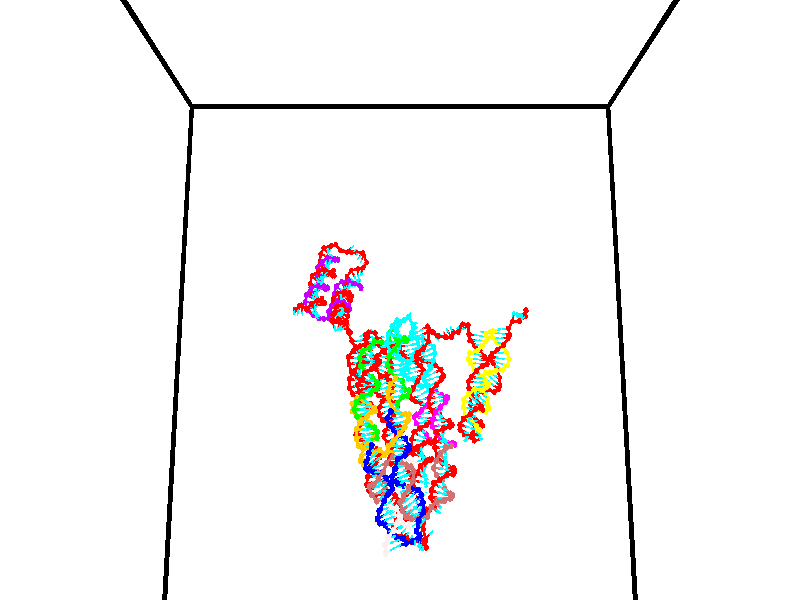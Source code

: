 // switches for output
#declare DRAW_BASES = 1; // possible values are 0, 1; only relevant for DNA ribbons
#declare DRAW_BASES_TYPE = 3; // possible values are 1, 2, 3; only relevant for DNA ribbons
#declare DRAW_FOG = 0; // set to 1 to enable fog

#include "colors.inc"

#include "transforms.inc"
background { rgb <1, 1, 1>}

#default {
   normal{
       ripples 0.25
       frequency 0.20
       turbulence 0.2
       lambda 5
   }
	finish {
		phong 0.1
		phong_size 40.
	}
}

// original window dimensions: 1024x640


// camera settings

camera {
	sky <0, 0.179814, -0.983701>
	up <0, 0.179814, -0.983701>
	right 1.6 * <1, 0, 0>
	location <35, 94.9851, 44.8844>
	look_at <35, 29.7336, 32.9568>
	direction <0, -65.2515, -11.9276>
	angle 67.0682
}


# declare cpy_camera_pos = <35, 94.9851, 44.8844>;
# if (DRAW_FOG = 1)
fog {
	fog_type 2
	up vnormalize(cpy_camera_pos)
	color rgbt<1,1,1,0.3>
	distance 1e-5
	fog_alt 3e-3
	fog_offset 56
}
# end


// LIGHTS

# declare lum = 6;
global_settings {
	ambient_light rgb lum * <0.05, 0.05, 0.05>
	max_trace_level 15
}# declare cpy_direct_light_amount = 0.25;
light_source
{	1000 * <-1, -1.16352, -0.803886>,
	rgb lum * cpy_direct_light_amount
	parallel
}

light_source
{	1000 * <1, 1.16352, 0.803886>,
	rgb lum * cpy_direct_light_amount
	parallel
}

// strand 0

// nucleotide -1

// particle -1
sphere {
	<24.348528, 34.509922, 34.662964> 0.250000
	pigment { color rgbt <1,0,0,0> }
	no_shadow
}
cylinder {
	<24.356400, 34.858418, 34.859150>,  <24.361122, 35.067516, 34.976860>, 0.100000
	pigment { color rgbt <1,0,0,0> }
	no_shadow
}
cylinder {
	<24.356400, 34.858418, 34.859150>,  <24.348528, 34.509922, 34.662964>, 0.100000
	pigment { color rgbt <1,0,0,0> }
	no_shadow
}

// particle -1
sphere {
	<24.356400, 34.858418, 34.859150> 0.100000
	pigment { color rgbt <1,0,0,0> }
	no_shadow
}
sphere {
	0, 1
	scale<0.080000,0.200000,0.300000>
	matrix <0.998320, -0.043859, 0.037855,
		0.054492, 0.488895, -0.870639,
		0.019678, 0.871240, 0.490463,
		24.362303, 35.119789, 35.006290>
	pigment { color rgbt <0,1,1,0> }
	no_shadow
}
cylinder {
	<24.877636, 34.935642, 34.389729>,  <24.348528, 34.509922, 34.662964>, 0.130000
	pigment { color rgbt <1,0,0,0> }
	no_shadow
}

// nucleotide -1

// particle -1
sphere {
	<24.877636, 34.935642, 34.389729> 0.250000
	pigment { color rgbt <1,0,0,0> }
	no_shadow
}
cylinder {
	<24.805479, 35.092014, 34.750755>,  <24.762184, 35.185837, 34.967373>, 0.100000
	pigment { color rgbt <1,0,0,0> }
	no_shadow
}
cylinder {
	<24.805479, 35.092014, 34.750755>,  <24.877636, 34.935642, 34.389729>, 0.100000
	pigment { color rgbt <1,0,0,0> }
	no_shadow
}

// particle -1
sphere {
	<24.805479, 35.092014, 34.750755> 0.100000
	pigment { color rgbt <1,0,0,0> }
	no_shadow
}
sphere {
	0, 1
	scale<0.080000,0.200000,0.300000>
	matrix <0.974096, 0.198225, 0.108830,
		-0.136367, 0.898822, -0.416562,
		-0.180392, 0.390930, 0.902570,
		24.751362, 35.209293, 35.021526>
	pigment { color rgbt <0,1,1,0> }
	no_shadow
}
cylinder {
	<25.204386, 35.621101, 34.495152>,  <24.877636, 34.935642, 34.389729>, 0.130000
	pigment { color rgbt <1,0,0,0> }
	no_shadow
}

// nucleotide -1

// particle -1
sphere {
	<25.204386, 35.621101, 34.495152> 0.250000
	pigment { color rgbt <1,0,0,0> }
	no_shadow
}
cylinder {
	<25.203053, 35.395226, 34.825272>,  <25.202251, 35.259701, 35.023342>, 0.100000
	pigment { color rgbt <1,0,0,0> }
	no_shadow
}
cylinder {
	<25.203053, 35.395226, 34.825272>,  <25.204386, 35.621101, 34.495152>, 0.100000
	pigment { color rgbt <1,0,0,0> }
	no_shadow
}

// particle -1
sphere {
	<25.203053, 35.395226, 34.825272> 0.100000
	pigment { color rgbt <1,0,0,0> }
	no_shadow
}
sphere {
	0, 1
	scale<0.080000,0.200000,0.300000>
	matrix <0.999960, 0.004973, 0.007442,
		-0.008307, 0.825288, 0.564651,
		-0.003334, -0.564690, 0.825297,
		25.202053, 35.225819, 35.072861>
	pigment { color rgbt <0,1,1,0> }
	no_shadow
}
cylinder {
	<25.582851, 35.021763, 34.721786>,  <25.204386, 35.621101, 34.495152>, 0.130000
	pigment { color rgbt <1,0,0,0> }
	no_shadow
}

// nucleotide -1

// particle -1
sphere {
	<25.582851, 35.021763, 34.721786> 0.250000
	pigment { color rgbt <1,0,0,0> }
	no_shadow
}
cylinder {
	<25.935310, 34.894745, 34.861927>,  <26.146786, 34.818535, 34.946011>, 0.100000
	pigment { color rgbt <1,0,0,0> }
	no_shadow
}
cylinder {
	<25.935310, 34.894745, 34.861927>,  <25.582851, 35.021763, 34.721786>, 0.100000
	pigment { color rgbt <1,0,0,0> }
	no_shadow
}

// particle -1
sphere {
	<25.935310, 34.894745, 34.861927> 0.100000
	pigment { color rgbt <1,0,0,0> }
	no_shadow
}
sphere {
	0, 1
	scale<0.080000,0.200000,0.300000>
	matrix <0.218606, -0.383419, -0.897330,
		0.419275, 0.867268, -0.268431,
		0.881147, -0.317547, 0.350348,
		26.199654, 34.799480, 34.967033>
	pigment { color rgbt <0,1,1,0> }
	no_shadow
}
cylinder {
	<26.099445, 35.238018, 34.265106>,  <25.582851, 35.021763, 34.721786>, 0.130000
	pigment { color rgbt <1,0,0,0> }
	no_shadow
}

// nucleotide -1

// particle -1
sphere {
	<26.099445, 35.238018, 34.265106> 0.250000
	pigment { color rgbt <1,0,0,0> }
	no_shadow
}
cylinder {
	<26.222630, 34.913624, 34.464092>,  <26.296539, 34.718987, 34.583485>, 0.100000
	pigment { color rgbt <1,0,0,0> }
	no_shadow
}
cylinder {
	<26.222630, 34.913624, 34.464092>,  <26.099445, 35.238018, 34.265106>, 0.100000
	pigment { color rgbt <1,0,0,0> }
	no_shadow
}

// particle -1
sphere {
	<26.222630, 34.913624, 34.464092> 0.100000
	pigment { color rgbt <1,0,0,0> }
	no_shadow
}
sphere {
	0, 1
	scale<0.080000,0.200000,0.300000>
	matrix <0.164183, -0.469729, -0.867409,
		0.937126, 0.348801, -0.011508,
		0.307958, -0.810982, 0.497463,
		26.315018, 34.670330, 34.613331>
	pigment { color rgbt <0,1,1,0> }
	no_shadow
}
cylinder {
	<26.729187, 34.963867, 33.947239>,  <26.099445, 35.238018, 34.265106>, 0.130000
	pigment { color rgbt <1,0,0,0> }
	no_shadow
}

// nucleotide -1

// particle -1
sphere {
	<26.729187, 34.963867, 33.947239> 0.250000
	pigment { color rgbt <1,0,0,0> }
	no_shadow
}
cylinder {
	<26.568497, 34.657906, 34.148647>,  <26.472082, 34.474327, 34.269493>, 0.100000
	pigment { color rgbt <1,0,0,0> }
	no_shadow
}
cylinder {
	<26.568497, 34.657906, 34.148647>,  <26.729187, 34.963867, 33.947239>, 0.100000
	pigment { color rgbt <1,0,0,0> }
	no_shadow
}

// particle -1
sphere {
	<26.568497, 34.657906, 34.148647> 0.100000
	pigment { color rgbt <1,0,0,0> }
	no_shadow
}
sphere {
	0, 1
	scale<0.080000,0.200000,0.300000>
	matrix <0.042394, -0.564788, -0.824146,
		0.914779, -0.309732, 0.259316,
		-0.401724, -0.764905, 0.503526,
		26.447979, 34.428432, 34.299706>
	pigment { color rgbt <0,1,1,0> }
	no_shadow
}
cylinder {
	<27.031401, 34.340698, 33.667004>,  <26.729187, 34.963867, 33.947239>, 0.130000
	pigment { color rgbt <1,0,0,0> }
	no_shadow
}

// nucleotide -1

// particle -1
sphere {
	<27.031401, 34.340698, 33.667004> 0.250000
	pigment { color rgbt <1,0,0,0> }
	no_shadow
}
cylinder {
	<26.713303, 34.214748, 33.874249>,  <26.522444, 34.139179, 33.998596>, 0.100000
	pigment { color rgbt <1,0,0,0> }
	no_shadow
}
cylinder {
	<26.713303, 34.214748, 33.874249>,  <27.031401, 34.340698, 33.667004>, 0.100000
	pigment { color rgbt <1,0,0,0> }
	no_shadow
}

// particle -1
sphere {
	<26.713303, 34.214748, 33.874249> 0.100000
	pigment { color rgbt <1,0,0,0> }
	no_shadow
}
sphere {
	0, 1
	scale<0.080000,0.200000,0.300000>
	matrix <-0.018886, -0.841283, -0.540265,
		0.605992, -0.439429, 0.663081,
		-0.795246, -0.314874, 0.518110,
		26.474730, 34.120285, 34.029682>
	pigment { color rgbt <0,1,1,0> }
	no_shadow
}
cylinder {
	<27.232519, 33.657528, 33.921627>,  <27.031401, 34.340698, 33.667004>, 0.130000
	pigment { color rgbt <1,0,0,0> }
	no_shadow
}

// nucleotide -1

// particle -1
sphere {
	<27.232519, 33.657528, 33.921627> 0.250000
	pigment { color rgbt <1,0,0,0> }
	no_shadow
}
cylinder {
	<26.835817, 33.673622, 33.872963>,  <26.597795, 33.683277, 33.843765>, 0.100000
	pigment { color rgbt <1,0,0,0> }
	no_shadow
}
cylinder {
	<26.835817, 33.673622, 33.872963>,  <27.232519, 33.657528, 33.921627>, 0.100000
	pigment { color rgbt <1,0,0,0> }
	no_shadow
}

// particle -1
sphere {
	<26.835817, 33.673622, 33.872963> 0.100000
	pigment { color rgbt <1,0,0,0> }
	no_shadow
}
sphere {
	0, 1
	scale<0.080000,0.200000,0.300000>
	matrix <0.045196, -0.778605, -0.625884,
		-0.119908, -0.626223, 0.770368,
		-0.991756, 0.040231, -0.121664,
		26.538290, 33.685692, 33.836464>
	pigment { color rgbt <0,1,1,0> }
	no_shadow
}
cylinder {
	<27.085709, 33.021290, 33.874645>,  <27.232519, 33.657528, 33.921627>, 0.130000
	pigment { color rgbt <1,0,0,0> }
	no_shadow
}

// nucleotide -1

// particle -1
sphere {
	<27.085709, 33.021290, 33.874645> 0.250000
	pigment { color rgbt <1,0,0,0> }
	no_shadow
}
cylinder {
	<26.752741, 33.182968, 33.723011>,  <26.552959, 33.279976, 33.632030>, 0.100000
	pigment { color rgbt <1,0,0,0> }
	no_shadow
}
cylinder {
	<26.752741, 33.182968, 33.723011>,  <27.085709, 33.021290, 33.874645>, 0.100000
	pigment { color rgbt <1,0,0,0> }
	no_shadow
}

// particle -1
sphere {
	<26.752741, 33.182968, 33.723011> 0.100000
	pigment { color rgbt <1,0,0,0> }
	no_shadow
}
sphere {
	0, 1
	scale<0.080000,0.200000,0.300000>
	matrix <-0.022998, -0.708698, -0.705137,
		-0.553666, -0.578253, 0.599231,
		-0.832421, 0.404192, -0.379084,
		26.503016, 33.304226, 33.609287>
	pigment { color rgbt <0,1,1,0> }
	no_shadow
}
cylinder {
	<26.564619, 32.442539, 33.776676>,  <27.085709, 33.021290, 33.874645>, 0.130000
	pigment { color rgbt <1,0,0,0> }
	no_shadow
}

// nucleotide -1

// particle -1
sphere {
	<26.564619, 32.442539, 33.776676> 0.250000
	pigment { color rgbt <1,0,0,0> }
	no_shadow
}
cylinder {
	<26.445801, 32.746559, 33.545479>,  <26.374510, 32.928970, 33.406761>, 0.100000
	pigment { color rgbt <1,0,0,0> }
	no_shadow
}
cylinder {
	<26.445801, 32.746559, 33.545479>,  <26.564619, 32.442539, 33.776676>, 0.100000
	pigment { color rgbt <1,0,0,0> }
	no_shadow
}

// particle -1
sphere {
	<26.445801, 32.746559, 33.545479> 0.100000
	pigment { color rgbt <1,0,0,0> }
	no_shadow
}
sphere {
	0, 1
	scale<0.080000,0.200000,0.300000>
	matrix <-0.086751, -0.624297, -0.776355,
		-0.950914, -0.180472, 0.251381,
		-0.297048, 0.760054, -0.577997,
		26.356686, 32.974575, 33.372078>
	pigment { color rgbt <0,1,1,0> }
	no_shadow
}
cylinder {
	<26.061586, 32.175179, 33.313553>,  <26.564619, 32.442539, 33.776676>, 0.130000
	pigment { color rgbt <1,0,0,0> }
	no_shadow
}

// nucleotide -1

// particle -1
sphere {
	<26.061586, 32.175179, 33.313553> 0.250000
	pigment { color rgbt <1,0,0,0> }
	no_shadow
}
cylinder {
	<26.157434, 32.521835, 33.138504>,  <26.214943, 32.729828, 33.033474>, 0.100000
	pigment { color rgbt <1,0,0,0> }
	no_shadow
}
cylinder {
	<26.157434, 32.521835, 33.138504>,  <26.061586, 32.175179, 33.313553>, 0.100000
	pigment { color rgbt <1,0,0,0> }
	no_shadow
}

// particle -1
sphere {
	<26.157434, 32.521835, 33.138504> 0.100000
	pigment { color rgbt <1,0,0,0> }
	no_shadow
}
sphere {
	0, 1
	scale<0.080000,0.200000,0.300000>
	matrix <0.028092, -0.456759, -0.889147,
		-0.970460, 0.200763, -0.133794,
		0.239619, 0.866640, -0.437626,
		26.229321, 32.781826, 33.007217>
	pigment { color rgbt <0,1,1,0> }
	no_shadow
}
cylinder {
	<25.582504, 32.240257, 32.788143>,  <26.061586, 32.175179, 33.313553>, 0.130000
	pigment { color rgbt <1,0,0,0> }
	no_shadow
}

// nucleotide -1

// particle -1
sphere {
	<25.582504, 32.240257, 32.788143> 0.250000
	pigment { color rgbt <1,0,0,0> }
	no_shadow
}
cylinder {
	<25.916624, 32.440807, 32.697903>,  <26.117096, 32.561138, 32.643761>, 0.100000
	pigment { color rgbt <1,0,0,0> }
	no_shadow
}
cylinder {
	<25.916624, 32.440807, 32.697903>,  <25.582504, 32.240257, 32.788143>, 0.100000
	pigment { color rgbt <1,0,0,0> }
	no_shadow
}

// particle -1
sphere {
	<25.916624, 32.440807, 32.697903> 0.100000
	pigment { color rgbt <1,0,0,0> }
	no_shadow
}
sphere {
	0, 1
	scale<0.080000,0.200000,0.300000>
	matrix <0.023212, -0.442124, -0.896653,
		-0.549304, 0.743738, -0.380945,
		0.835300, 0.501378, -0.225597,
		26.167213, 32.591221, 32.630222>
	pigment { color rgbt <0,1,1,0> }
	no_shadow
}
cylinder {
	<25.470247, 32.349609, 32.023777>,  <25.582504, 32.240257, 32.788143>, 0.130000
	pigment { color rgbt <1,0,0,0> }
	no_shadow
}

// nucleotide -1

// particle -1
sphere {
	<25.470247, 32.349609, 32.023777> 0.250000
	pigment { color rgbt <1,0,0,0> }
	no_shadow
}
cylinder {
	<25.852833, 32.452953, 32.078075>,  <26.082384, 32.514961, 32.110653>, 0.100000
	pigment { color rgbt <1,0,0,0> }
	no_shadow
}
cylinder {
	<25.852833, 32.452953, 32.078075>,  <25.470247, 32.349609, 32.023777>, 0.100000
	pigment { color rgbt <1,0,0,0> }
	no_shadow
}

// particle -1
sphere {
	<25.852833, 32.452953, 32.078075> 0.100000
	pigment { color rgbt <1,0,0,0> }
	no_shadow
}
sphere {
	0, 1
	scale<0.080000,0.200000,0.300000>
	matrix <0.251750, -0.495064, -0.831585,
		-0.147649, 0.829554, -0.538554,
		0.956463, 0.258364, 0.135744,
		26.139772, 32.530464, 32.118797>
	pigment { color rgbt <0,1,1,0> }
	no_shadow
}
cylinder {
	<25.701588, 32.635361, 31.336475>,  <25.470247, 32.349609, 32.023777>, 0.130000
	pigment { color rgbt <1,0,0,0> }
	no_shadow
}

// nucleotide -1

// particle -1
sphere {
	<25.701588, 32.635361, 31.336475> 0.250000
	pigment { color rgbt <1,0,0,0> }
	no_shadow
}
cylinder {
	<26.010483, 32.504414, 31.554276>,  <26.195820, 32.425846, 31.684956>, 0.100000
	pigment { color rgbt <1,0,0,0> }
	no_shadow
}
cylinder {
	<26.010483, 32.504414, 31.554276>,  <25.701588, 32.635361, 31.336475>, 0.100000
	pigment { color rgbt <1,0,0,0> }
	no_shadow
}

// particle -1
sphere {
	<26.010483, 32.504414, 31.554276> 0.100000
	pigment { color rgbt <1,0,0,0> }
	no_shadow
}
sphere {
	0, 1
	scale<0.080000,0.200000,0.300000>
	matrix <0.292129, -0.578098, -0.761882,
		0.564189, 0.747418, -0.350796,
		0.772238, -0.327367, 0.544499,
		26.242155, 32.406204, 31.717625>
	pigment { color rgbt <0,1,1,0> }
	no_shadow
}
cylinder {
	<26.403700, 32.686867, 30.911102>,  <25.701588, 32.635361, 31.336475>, 0.130000
	pigment { color rgbt <1,0,0,0> }
	no_shadow
}

// nucleotide -1

// particle -1
sphere {
	<26.403700, 32.686867, 30.911102> 0.250000
	pigment { color rgbt <1,0,0,0> }
	no_shadow
}
cylinder {
	<26.428862, 32.398071, 31.186718>,  <26.443958, 32.224792, 31.352087>, 0.100000
	pigment { color rgbt <1,0,0,0> }
	no_shadow
}
cylinder {
	<26.428862, 32.398071, 31.186718>,  <26.403700, 32.686867, 30.911102>, 0.100000
	pigment { color rgbt <1,0,0,0> }
	no_shadow
}

// particle -1
sphere {
	<26.428862, 32.398071, 31.186718> 0.100000
	pigment { color rgbt <1,0,0,0> }
	no_shadow
}
sphere {
	0, 1
	scale<0.080000,0.200000,0.300000>
	matrix <0.270538, -0.652219, -0.708109,
		0.960652, 0.230953, 0.154300,
		0.062902, -0.721991, 0.689038,
		26.447733, 32.181473, 31.393429>
	pigment { color rgbt <0,1,1,0> }
	no_shadow
}
cylinder {
	<26.995264, 32.351398, 30.683098>,  <26.403700, 32.686867, 30.911102>, 0.130000
	pigment { color rgbt <1,0,0,0> }
	no_shadow
}

// nucleotide -1

// particle -1
sphere {
	<26.995264, 32.351398, 30.683098> 0.250000
	pigment { color rgbt <1,0,0,0> }
	no_shadow
}
cylinder {
	<26.878872, 32.100937, 30.972446>,  <26.809036, 31.950661, 31.146055>, 0.100000
	pigment { color rgbt <1,0,0,0> }
	no_shadow
}
cylinder {
	<26.878872, 32.100937, 30.972446>,  <26.995264, 32.351398, 30.683098>, 0.100000
	pigment { color rgbt <1,0,0,0> }
	no_shadow
}

// particle -1
sphere {
	<26.878872, 32.100937, 30.972446> 0.100000
	pigment { color rgbt <1,0,0,0> }
	no_shadow
}
sphere {
	0, 1
	scale<0.080000,0.200000,0.300000>
	matrix <0.378310, -0.769771, -0.514135,
		0.878755, 0.124055, 0.460868,
		-0.290982, -0.626150, 0.723371,
		26.791578, 31.913092, 31.189457>
	pigment { color rgbt <0,1,1,0> }
	no_shadow
}
cylinder {
	<27.608656, 32.012516, 30.872032>,  <26.995264, 32.351398, 30.683098>, 0.130000
	pigment { color rgbt <1,0,0,0> }
	no_shadow
}

// nucleotide -1

// particle -1
sphere {
	<27.608656, 32.012516, 30.872032> 0.250000
	pigment { color rgbt <1,0,0,0> }
	no_shadow
}
cylinder {
	<27.292580, 31.781805, 30.954899>,  <27.102934, 31.643377, 31.004620>, 0.100000
	pigment { color rgbt <1,0,0,0> }
	no_shadow
}
cylinder {
	<27.292580, 31.781805, 30.954899>,  <27.608656, 32.012516, 30.872032>, 0.100000
	pigment { color rgbt <1,0,0,0> }
	no_shadow
}

// particle -1
sphere {
	<27.292580, 31.781805, 30.954899> 0.100000
	pigment { color rgbt <1,0,0,0> }
	no_shadow
}
sphere {
	0, 1
	scale<0.080000,0.200000,0.300000>
	matrix <0.372912, -0.720767, -0.584321,
		0.486346, -0.384471, 0.784634,
		-0.790192, -0.576782, 0.207169,
		27.055521, 31.608770, 31.017050>
	pigment { color rgbt <0,1,1,0> }
	no_shadow
}
cylinder {
	<27.833618, 31.400547, 30.571024>,  <27.608656, 32.012516, 30.872032>, 0.130000
	pigment { color rgbt <1,0,0,0> }
	no_shadow
}

// nucleotide -1

// particle -1
sphere {
	<27.833618, 31.400547, 30.571024> 0.250000
	pigment { color rgbt <1,0,0,0> }
	no_shadow
}
cylinder {
	<27.467257, 31.291759, 30.689112>,  <27.247440, 31.226486, 30.759964>, 0.100000
	pigment { color rgbt <1,0,0,0> }
	no_shadow
}
cylinder {
	<27.467257, 31.291759, 30.689112>,  <27.833618, 31.400547, 30.571024>, 0.100000
	pigment { color rgbt <1,0,0,0> }
	no_shadow
}

// particle -1
sphere {
	<27.467257, 31.291759, 30.689112> 0.100000
	pigment { color rgbt <1,0,0,0> }
	no_shadow
}
sphere {
	0, 1
	scale<0.080000,0.200000,0.300000>
	matrix <0.089100, -0.854877, -0.511122,
		0.391386, -0.441834, 0.807217,
		-0.915903, -0.271969, 0.295220,
		27.192486, 31.210169, 30.777678>
	pigment { color rgbt <0,1,1,0> }
	no_shadow
}
cylinder {
	<27.863487, 30.657518, 30.906635>,  <27.833618, 31.400547, 30.571024>, 0.130000
	pigment { color rgbt <1,0,0,0> }
	no_shadow
}

// nucleotide -1

// particle -1
sphere {
	<27.863487, 30.657518, 30.906635> 0.250000
	pigment { color rgbt <1,0,0,0> }
	no_shadow
}
cylinder {
	<27.497311, 30.749432, 30.774471>,  <27.277605, 30.804579, 30.695173>, 0.100000
	pigment { color rgbt <1,0,0,0> }
	no_shadow
}
cylinder {
	<27.497311, 30.749432, 30.774471>,  <27.863487, 30.657518, 30.906635>, 0.100000
	pigment { color rgbt <1,0,0,0> }
	no_shadow
}

// particle -1
sphere {
	<27.497311, 30.749432, 30.774471> 0.100000
	pigment { color rgbt <1,0,0,0> }
	no_shadow
}
sphere {
	0, 1
	scale<0.080000,0.200000,0.300000>
	matrix <-0.005021, -0.827441, -0.561530,
		-0.402425, -0.512387, 0.758626,
		-0.915440, 0.229782, -0.330410,
		27.222679, 30.818367, 30.675348>
	pigment { color rgbt <0,1,1,0> }
	no_shadow
}
cylinder {
	<27.562428, 29.966967, 30.758839>,  <27.863487, 30.657518, 30.906635>, 0.130000
	pigment { color rgbt <1,0,0,0> }
	no_shadow
}

// nucleotide -1

// particle -1
sphere {
	<27.562428, 29.966967, 30.758839> 0.250000
	pigment { color rgbt <1,0,0,0> }
	no_shadow
}
cylinder {
	<27.341228, 30.246096, 30.576746>,  <27.208509, 30.413574, 30.467491>, 0.100000
	pigment { color rgbt <1,0,0,0> }
	no_shadow
}
cylinder {
	<27.341228, 30.246096, 30.576746>,  <27.562428, 29.966967, 30.758839>, 0.100000
	pigment { color rgbt <1,0,0,0> }
	no_shadow
}

// particle -1
sphere {
	<27.341228, 30.246096, 30.576746> 0.100000
	pigment { color rgbt <1,0,0,0> }
	no_shadow
}
sphere {
	0, 1
	scale<0.080000,0.200000,0.300000>
	matrix <-0.149462, -0.620596, -0.769754,
		-0.819667, -0.357633, 0.447487,
		-0.552999, 0.697824, -0.455229,
		27.175329, 30.455442, 30.440178>
	pigment { color rgbt <0,1,1,0> }
	no_shadow
}
cylinder {
	<26.990139, 29.635063, 30.517977>,  <27.562428, 29.966967, 30.758839>, 0.130000
	pigment { color rgbt <1,0,0,0> }
	no_shadow
}

// nucleotide -1

// particle -1
sphere {
	<26.990139, 29.635063, 30.517977> 0.250000
	pigment { color rgbt <1,0,0,0> }
	no_shadow
}
cylinder {
	<27.021591, 29.955839, 30.281094>,  <27.040462, 30.148306, 30.138964>, 0.100000
	pigment { color rgbt <1,0,0,0> }
	no_shadow
}
cylinder {
	<27.021591, 29.955839, 30.281094>,  <26.990139, 29.635063, 30.517977>, 0.100000
	pigment { color rgbt <1,0,0,0> }
	no_shadow
}

// particle -1
sphere {
	<27.021591, 29.955839, 30.281094> 0.100000
	pigment { color rgbt <1,0,0,0> }
	no_shadow
}
sphere {
	0, 1
	scale<0.080000,0.200000,0.300000>
	matrix <-0.103382, -0.584283, -0.804938,
		-0.991529, 0.124516, 0.036963,
		0.078631, 0.801941, -0.592206,
		27.045181, 30.196421, 30.103432>
	pigment { color rgbt <0,1,1,0> }
	no_shadow
}
cylinder {
	<26.425119, 29.583477, 30.006262>,  <26.990139, 29.635063, 30.517977>, 0.130000
	pigment { color rgbt <1,0,0,0> }
	no_shadow
}

// nucleotide -1

// particle -1
sphere {
	<26.425119, 29.583477, 30.006262> 0.250000
	pigment { color rgbt <1,0,0,0> }
	no_shadow
}
cylinder {
	<26.719002, 29.808035, 29.853924>,  <26.895330, 29.942770, 29.762522>, 0.100000
	pigment { color rgbt <1,0,0,0> }
	no_shadow
}
cylinder {
	<26.719002, 29.808035, 29.853924>,  <26.425119, 29.583477, 30.006262>, 0.100000
	pigment { color rgbt <1,0,0,0> }
	no_shadow
}

// particle -1
sphere {
	<26.719002, 29.808035, 29.853924> 0.100000
	pigment { color rgbt <1,0,0,0> }
	no_shadow
}
sphere {
	0, 1
	scale<0.080000,0.200000,0.300000>
	matrix <-0.112443, -0.452854, -0.884466,
		-0.669002, 0.692646, -0.269589,
		0.734706, 0.561396, -0.380843,
		26.939413, 29.976454, 29.739672>
	pigment { color rgbt <0,1,1,0> }
	no_shadow
}
cylinder {
	<26.122652, 29.862589, 29.378435>,  <26.425119, 29.583477, 30.006262>, 0.130000
	pigment { color rgbt <1,0,0,0> }
	no_shadow
}

// nucleotide -1

// particle -1
sphere {
	<26.122652, 29.862589, 29.378435> 0.250000
	pigment { color rgbt <1,0,0,0> }
	no_shadow
}
cylinder {
	<26.520544, 29.888727, 29.346828>,  <26.759279, 29.904409, 29.327864>, 0.100000
	pigment { color rgbt <1,0,0,0> }
	no_shadow
}
cylinder {
	<26.520544, 29.888727, 29.346828>,  <26.122652, 29.862589, 29.378435>, 0.100000
	pigment { color rgbt <1,0,0,0> }
	no_shadow
}

// particle -1
sphere {
	<26.520544, 29.888727, 29.346828> 0.100000
	pigment { color rgbt <1,0,0,0> }
	no_shadow
}
sphere {
	0, 1
	scale<0.080000,0.200000,0.300000>
	matrix <-0.069097, -0.142193, -0.987424,
		-0.075759, 0.987680, -0.136929,
		0.994729, 0.065345, -0.079019,
		26.818962, 29.908331, 29.323122>
	pigment { color rgbt <0,1,1,0> }
	no_shadow
}
cylinder {
	<26.229176, 30.076166, 28.703640>,  <26.122652, 29.862589, 29.378435>, 0.130000
	pigment { color rgbt <1,0,0,0> }
	no_shadow
}

// nucleotide -1

// particle -1
sphere {
	<26.229176, 30.076166, 28.703640> 0.250000
	pigment { color rgbt <1,0,0,0> }
	no_shadow
}
cylinder {
	<26.590958, 29.938231, 28.804075>,  <26.808027, 29.855469, 28.864336>, 0.100000
	pigment { color rgbt <1,0,0,0> }
	no_shadow
}
cylinder {
	<26.590958, 29.938231, 28.804075>,  <26.229176, 30.076166, 28.703640>, 0.100000
	pigment { color rgbt <1,0,0,0> }
	no_shadow
}

// particle -1
sphere {
	<26.590958, 29.938231, 28.804075> 0.100000
	pigment { color rgbt <1,0,0,0> }
	no_shadow
}
sphere {
	0, 1
	scale<0.080000,0.200000,0.300000>
	matrix <0.121124, -0.356783, -0.926302,
		0.409008, 0.868212, -0.280927,
		0.904456, -0.344838, 0.251088,
		26.862295, 29.834780, 28.879402>
	pigment { color rgbt <0,1,1,0> }
	no_shadow
}
cylinder {
	<26.573263, 30.334867, 28.206278>,  <26.229176, 30.076166, 28.703640>, 0.130000
	pigment { color rgbt <1,0,0,0> }
	no_shadow
}

// nucleotide -1

// particle -1
sphere {
	<26.573263, 30.334867, 28.206278> 0.250000
	pigment { color rgbt <1,0,0,0> }
	no_shadow
}
cylinder {
	<26.772652, 30.022663, 28.357183>,  <26.892284, 29.835340, 28.447727>, 0.100000
	pigment { color rgbt <1,0,0,0> }
	no_shadow
}
cylinder {
	<26.772652, 30.022663, 28.357183>,  <26.573263, 30.334867, 28.206278>, 0.100000
	pigment { color rgbt <1,0,0,0> }
	no_shadow
}

// particle -1
sphere {
	<26.772652, 30.022663, 28.357183> 0.100000
	pigment { color rgbt <1,0,0,0> }
	no_shadow
}
sphere {
	0, 1
	scale<0.080000,0.200000,0.300000>
	matrix <0.129314, -0.363369, -0.922627,
		0.857209, 0.508686, -0.080197,
		0.498469, -0.780513, 0.377263,
		26.922192, 29.788509, 28.470362>
	pigment { color rgbt <0,1,1,0> }
	no_shadow
}
cylinder {
	<27.408689, 30.131857, 27.944752>,  <26.573263, 30.334867, 28.206278>, 0.130000
	pigment { color rgbt <1,0,0,0> }
	no_shadow
}

// nucleotide -1

// particle -1
sphere {
	<27.408689, 30.131857, 27.944752> 0.250000
	pigment { color rgbt <1,0,0,0> }
	no_shadow
}
cylinder {
	<27.221256, 29.802540, 28.072889>,  <27.108795, 29.604950, 28.149771>, 0.100000
	pigment { color rgbt <1,0,0,0> }
	no_shadow
}
cylinder {
	<27.221256, 29.802540, 28.072889>,  <27.408689, 30.131857, 27.944752>, 0.100000
	pigment { color rgbt <1,0,0,0> }
	no_shadow
}

// particle -1
sphere {
	<27.221256, 29.802540, 28.072889> 0.100000
	pigment { color rgbt <1,0,0,0> }
	no_shadow
}
sphere {
	0, 1
	scale<0.080000,0.200000,0.300000>
	matrix <0.150681, -0.431788, -0.889300,
		0.870473, -0.368443, 0.326384,
		-0.468585, -0.823291, 0.320342,
		27.080681, 29.555552, 28.168991>
	pigment { color rgbt <0,1,1,0> }
	no_shadow
}
cylinder {
	<27.811926, 29.568546, 27.683142>,  <27.408689, 30.131857, 27.944752>, 0.130000
	pigment { color rgbt <1,0,0,0> }
	no_shadow
}

// nucleotide -1

// particle -1
sphere {
	<27.811926, 29.568546, 27.683142> 0.250000
	pigment { color rgbt <1,0,0,0> }
	no_shadow
}
cylinder {
	<27.427929, 29.475754, 27.745874>,  <27.197531, 29.420078, 27.783514>, 0.100000
	pigment { color rgbt <1,0,0,0> }
	no_shadow
}
cylinder {
	<27.427929, 29.475754, 27.745874>,  <27.811926, 29.568546, 27.683142>, 0.100000
	pigment { color rgbt <1,0,0,0> }
	no_shadow
}

// particle -1
sphere {
	<27.427929, 29.475754, 27.745874> 0.100000
	pigment { color rgbt <1,0,0,0> }
	no_shadow
}
sphere {
	0, 1
	scale<0.080000,0.200000,0.300000>
	matrix <-0.095400, -0.255610, -0.962061,
		0.263268, -0.938535, 0.223254,
		-0.959994, -0.231981, 0.156830,
		27.139931, 29.406160, 27.792923>
	pigment { color rgbt <0,1,1,0> }
	no_shadow
}
cylinder {
	<28.328695, 29.417854, 28.219698>,  <27.811926, 29.568546, 27.683142>, 0.130000
	pigment { color rgbt <1,0,0,0> }
	no_shadow
}

// nucleotide -1

// particle -1
sphere {
	<28.328695, 29.417854, 28.219698> 0.250000
	pigment { color rgbt <1,0,0,0> }
	no_shadow
}
cylinder {
	<28.495808, 29.075829, 28.096849>,  <28.596075, 28.870613, 28.023140>, 0.100000
	pigment { color rgbt <1,0,0,0> }
	no_shadow
}
cylinder {
	<28.495808, 29.075829, 28.096849>,  <28.328695, 29.417854, 28.219698>, 0.100000
	pigment { color rgbt <1,0,0,0> }
	no_shadow
}

// particle -1
sphere {
	<28.495808, 29.075829, 28.096849> 0.100000
	pigment { color rgbt <1,0,0,0> }
	no_shadow
}
sphere {
	0, 1
	scale<0.080000,0.200000,0.300000>
	matrix <0.362971, 0.466970, -0.806344,
		0.832893, 0.225399, 0.505455,
		0.417782, -0.855064, -0.307123,
		28.621141, 28.819309, 28.004713>
	pigment { color rgbt <0,1,1,0> }
	no_shadow
}
cylinder {
	<29.078531, 29.227116, 28.318161>,  <28.328695, 29.417854, 28.219698>, 0.130000
	pigment { color rgbt <1,0,0,0> }
	no_shadow
}

// nucleotide -1

// particle -1
sphere {
	<29.078531, 29.227116, 28.318161> 0.250000
	pigment { color rgbt <1,0,0,0> }
	no_shadow
}
cylinder {
	<29.388552, 29.330835, 28.087664>,  <29.574564, 29.393066, 27.949366>, 0.100000
	pigment { color rgbt <1,0,0,0> }
	no_shadow
}
cylinder {
	<29.388552, 29.330835, 28.087664>,  <29.078531, 29.227116, 28.318161>, 0.100000
	pigment { color rgbt <1,0,0,0> }
	no_shadow
}

// particle -1
sphere {
	<29.388552, 29.330835, 28.087664> 0.100000
	pigment { color rgbt <1,0,0,0> }
	no_shadow
}
sphere {
	0, 1
	scale<0.080000,0.200000,0.300000>
	matrix <0.631479, -0.350967, 0.691416,
		-0.022959, -0.899770, -0.435760,
		0.775053, 0.259299, -0.576243,
		29.621067, 29.408625, 27.914791>
	pigment { color rgbt <0,1,1,0> }
	no_shadow
}
cylinder {
	<29.491430, 28.617342, 28.220673>,  <29.078531, 29.227116, 28.318161>, 0.130000
	pigment { color rgbt <1,0,0,0> }
	no_shadow
}

// nucleotide -1

// particle -1
sphere {
	<29.491430, 28.617342, 28.220673> 0.250000
	pigment { color rgbt <1,0,0,0> }
	no_shadow
}
cylinder {
	<29.746643, 28.923904, 28.190897>,  <29.899771, 29.107841, 28.173031>, 0.100000
	pigment { color rgbt <1,0,0,0> }
	no_shadow
}
cylinder {
	<29.746643, 28.923904, 28.190897>,  <29.491430, 28.617342, 28.220673>, 0.100000
	pigment { color rgbt <1,0,0,0> }
	no_shadow
}

// particle -1
sphere {
	<29.746643, 28.923904, 28.190897> 0.100000
	pigment { color rgbt <1,0,0,0> }
	no_shadow
}
sphere {
	0, 1
	scale<0.080000,0.200000,0.300000>
	matrix <0.523773, -0.361100, 0.771536,
		0.564428, -0.531253, -0.631815,
		0.638030, 0.766405, -0.074441,
		29.938051, 29.153826, 28.168564>
	pigment { color rgbt <0,1,1,0> }
	no_shadow
}
cylinder {
	<30.082968, 28.399578, 28.129993>,  <29.491430, 28.617342, 28.220673>, 0.130000
	pigment { color rgbt <1,0,0,0> }
	no_shadow
}

// nucleotide -1

// particle -1
sphere {
	<30.082968, 28.399578, 28.129993> 0.250000
	pigment { color rgbt <1,0,0,0> }
	no_shadow
}
cylinder {
	<30.137157, 28.749584, 28.315895>,  <30.169670, 28.959587, 28.427437>, 0.100000
	pigment { color rgbt <1,0,0,0> }
	no_shadow
}
cylinder {
	<30.137157, 28.749584, 28.315895>,  <30.082968, 28.399578, 28.129993>, 0.100000
	pigment { color rgbt <1,0,0,0> }
	no_shadow
}

// particle -1
sphere {
	<30.137157, 28.749584, 28.315895> 0.100000
	pigment { color rgbt <1,0,0,0> }
	no_shadow
}
sphere {
	0, 1
	scale<0.080000,0.200000,0.300000>
	matrix <0.523506, -0.461469, 0.716231,
		0.841183, 0.146272, -0.520592,
		0.135472, 0.875014, 0.464755,
		30.177799, 29.012089, 28.455322>
	pigment { color rgbt <0,1,1,0> }
	no_shadow
}
cylinder {
	<30.801102, 28.558855, 28.224119>,  <30.082968, 28.399578, 28.129993>, 0.130000
	pigment { color rgbt <1,0,0,0> }
	no_shadow
}

// nucleotide -1

// particle -1
sphere {
	<30.801102, 28.558855, 28.224119> 0.250000
	pigment { color rgbt <1,0,0,0> }
	no_shadow
}
cylinder {
	<30.551800, 28.680618, 28.512255>,  <30.402218, 28.753677, 28.685137>, 0.100000
	pigment { color rgbt <1,0,0,0> }
	no_shadow
}
cylinder {
	<30.551800, 28.680618, 28.512255>,  <30.801102, 28.558855, 28.224119>, 0.100000
	pigment { color rgbt <1,0,0,0> }
	no_shadow
}

// particle -1
sphere {
	<30.551800, 28.680618, 28.512255> 0.100000
	pigment { color rgbt <1,0,0,0> }
	no_shadow
}
sphere {
	0, 1
	scale<0.080000,0.200000,0.300000>
	matrix <0.663711, -0.281235, 0.693105,
		0.413572, 0.910078, -0.026759,
		-0.623254, 0.304409, 0.720340,
		30.364824, 28.771940, 28.728357>
	pigment { color rgbt <0,1,1,0> }
	no_shadow
}
cylinder {
	<30.927217, 29.252010, 28.639931>,  <30.801102, 28.558855, 28.224119>, 0.130000
	pigment { color rgbt <1,0,0,0> }
	no_shadow
}

// nucleotide -1

// particle -1
sphere {
	<30.927217, 29.252010, 28.639931> 0.250000
	pigment { color rgbt <1,0,0,0> }
	no_shadow
}
cylinder {
	<30.777023, 28.937021, 28.835438>,  <30.686907, 28.748028, 28.952742>, 0.100000
	pigment { color rgbt <1,0,0,0> }
	no_shadow
}
cylinder {
	<30.777023, 28.937021, 28.835438>,  <30.927217, 29.252010, 28.639931>, 0.100000
	pigment { color rgbt <1,0,0,0> }
	no_shadow
}

// particle -1
sphere {
	<30.777023, 28.937021, 28.835438> 0.100000
	pigment { color rgbt <1,0,0,0> }
	no_shadow
}
sphere {
	0, 1
	scale<0.080000,0.200000,0.300000>
	matrix <0.886927, -0.152223, 0.436107,
		-0.269020, 0.597255, 0.755589,
		-0.375485, -0.787474, 0.488770,
		30.664377, 28.700779, 28.982069>
	pigment { color rgbt <0,1,1,0> }
	no_shadow
}
cylinder {
	<31.271605, 29.219677, 29.309618>,  <30.927217, 29.252010, 28.639931>, 0.130000
	pigment { color rgbt <1,0,0,0> }
	no_shadow
}

// nucleotide -1

// particle -1
sphere {
	<31.271605, 29.219677, 29.309618> 0.250000
	pigment { color rgbt <1,0,0,0> }
	no_shadow
}
cylinder {
	<31.119713, 28.853352, 29.257318>,  <31.028578, 28.633556, 29.225939>, 0.100000
	pigment { color rgbt <1,0,0,0> }
	no_shadow
}
cylinder {
	<31.119713, 28.853352, 29.257318>,  <31.271605, 29.219677, 29.309618>, 0.100000
	pigment { color rgbt <1,0,0,0> }
	no_shadow
}

// particle -1
sphere {
	<31.119713, 28.853352, 29.257318> 0.100000
	pigment { color rgbt <1,0,0,0> }
	no_shadow
}
sphere {
	0, 1
	scale<0.080000,0.200000,0.300000>
	matrix <0.760512, -0.389507, 0.519524,
		-0.526714, 0.097843, 0.844393,
		-0.379729, -0.915812, -0.130748,
		31.005795, 28.578608, 29.218094>
	pigment { color rgbt <0,1,1,0> }
	no_shadow
}
cylinder {
	<30.909344, 29.371481, 29.838285>,  <31.271605, 29.219677, 29.309618>, 0.130000
	pigment { color rgbt <1,0,0,0> }
	no_shadow
}

// nucleotide -1

// particle -1
sphere {
	<30.909344, 29.371481, 29.838285> 0.250000
	pigment { color rgbt <1,0,0,0> }
	no_shadow
}
cylinder {
	<30.758017, 29.107254, 30.097679>,  <30.667221, 28.948719, 30.253315>, 0.100000
	pigment { color rgbt <1,0,0,0> }
	no_shadow
}
cylinder {
	<30.758017, 29.107254, 30.097679>,  <30.909344, 29.371481, 29.838285>, 0.100000
	pigment { color rgbt <1,0,0,0> }
	no_shadow
}

// particle -1
sphere {
	<30.758017, 29.107254, 30.097679> 0.100000
	pigment { color rgbt <1,0,0,0> }
	no_shadow
}
sphere {
	0, 1
	scale<0.080000,0.200000,0.300000>
	matrix <-0.554313, 0.722721, 0.412809,
		-0.741359, -0.203289, -0.639578,
		-0.378317, -0.660566, 0.648482,
		30.644522, 28.909084, 30.292223>
	pigment { color rgbt <0,1,1,0> }
	no_shadow
}
cylinder {
	<30.308912, 29.743879, 30.046804>,  <30.909344, 29.371481, 29.838285>, 0.130000
	pigment { color rgbt <1,0,0,0> }
	no_shadow
}

// nucleotide -1

// particle -1
sphere {
	<30.308912, 29.743879, 30.046804> 0.250000
	pigment { color rgbt <1,0,0,0> }
	no_shadow
}
cylinder {
	<30.312370, 29.430094, 30.294851>,  <30.314445, 29.241823, 30.443680>, 0.100000
	pigment { color rgbt <1,0,0,0> }
	no_shadow
}
cylinder {
	<30.312370, 29.430094, 30.294851>,  <30.308912, 29.743879, 30.046804>, 0.100000
	pigment { color rgbt <1,0,0,0> }
	no_shadow
}

// particle -1
sphere {
	<30.312370, 29.430094, 30.294851> 0.100000
	pigment { color rgbt <1,0,0,0> }
	no_shadow
}
sphere {
	0, 1
	scale<0.080000,0.200000,0.300000>
	matrix <-0.756347, 0.400526, 0.517221,
		-0.654113, -0.473496, -0.589862,
		0.008647, -0.784462, 0.620117,
		30.314964, 29.194756, 30.480886>
	pigment { color rgbt <0,1,1,0> }
	no_shadow
}
cylinder {
	<29.580700, 29.609947, 30.160904>,  <30.308912, 29.743879, 30.046804>, 0.130000
	pigment { color rgbt <1,0,0,0> }
	no_shadow
}

// nucleotide -1

// particle -1
sphere {
	<29.580700, 29.609947, 30.160904> 0.250000
	pigment { color rgbt <1,0,0,0> }
	no_shadow
}
cylinder {
	<29.795525, 29.460339, 30.463341>,  <29.924419, 29.370573, 30.644802>, 0.100000
	pigment { color rgbt <1,0,0,0> }
	no_shadow
}
cylinder {
	<29.795525, 29.460339, 30.463341>,  <29.580700, 29.609947, 30.160904>, 0.100000
	pigment { color rgbt <1,0,0,0> }
	no_shadow
}

// particle -1
sphere {
	<29.795525, 29.460339, 30.463341> 0.100000
	pigment { color rgbt <1,0,0,0> }
	no_shadow
}
sphere {
	0, 1
	scale<0.080000,0.200000,0.300000>
	matrix <-0.602904, 0.456697, 0.654168,
		-0.589976, -0.807178, 0.019776,
		0.537061, -0.374020, 0.756091,
		29.956644, 29.348133, 30.690168>
	pigment { color rgbt <0,1,1,0> }
	no_shadow
}
cylinder {
	<29.069590, 29.202103, 30.660627>,  <29.580700, 29.609947, 30.160904>, 0.130000
	pigment { color rgbt <1,0,0,0> }
	no_shadow
}

// nucleotide -1

// particle -1
sphere {
	<29.069590, 29.202103, 30.660627> 0.250000
	pigment { color rgbt <1,0,0,0> }
	no_shadow
}
cylinder {
	<29.398476, 29.310957, 30.860588>,  <29.595808, 29.376270, 30.980564>, 0.100000
	pigment { color rgbt <1,0,0,0> }
	no_shadow
}
cylinder {
	<29.398476, 29.310957, 30.860588>,  <29.069590, 29.202103, 30.660627>, 0.100000
	pigment { color rgbt <1,0,0,0> }
	no_shadow
}

// particle -1
sphere {
	<29.398476, 29.310957, 30.860588> 0.100000
	pigment { color rgbt <1,0,0,0> }
	no_shadow
}
sphere {
	0, 1
	scale<0.080000,0.200000,0.300000>
	matrix <-0.566944, 0.469273, 0.677021,
		-0.050350, -0.840075, 0.540129,
		0.822216, 0.272135, 0.499904,
		29.645140, 29.392597, 31.010559>
	pigment { color rgbt <0,1,1,0> }
	no_shadow
}
cylinder {
	<28.916006, 28.985245, 31.300758>,  <29.069590, 29.202103, 30.660627>, 0.130000
	pigment { color rgbt <1,0,0,0> }
	no_shadow
}

// nucleotide -1

// particle -1
sphere {
	<28.916006, 28.985245, 31.300758> 0.250000
	pigment { color rgbt <1,0,0,0> }
	no_shadow
}
cylinder {
	<29.219055, 29.238871, 31.362690>,  <29.400885, 29.391047, 31.399849>, 0.100000
	pigment { color rgbt <1,0,0,0> }
	no_shadow
}
cylinder {
	<29.219055, 29.238871, 31.362690>,  <28.916006, 28.985245, 31.300758>, 0.100000
	pigment { color rgbt <1,0,0,0> }
	no_shadow
}

// particle -1
sphere {
	<29.219055, 29.238871, 31.362690> 0.100000
	pigment { color rgbt <1,0,0,0> }
	no_shadow
}
sphere {
	0, 1
	scale<0.080000,0.200000,0.300000>
	matrix <-0.530310, 0.459701, 0.712353,
		0.380501, -0.621802, 0.684530,
		0.757621, 0.634064, 0.154831,
		29.446341, 29.429090, 31.409140>
	pigment { color rgbt <0,1,1,0> }
	no_shadow
}
cylinder {
	<28.860754, 29.006126, 31.908865>,  <28.916006, 28.985245, 31.300758>, 0.130000
	pigment { color rgbt <1,0,0,0> }
	no_shadow
}

// nucleotide -1

// particle -1
sphere {
	<28.860754, 29.006126, 31.908865> 0.250000
	pigment { color rgbt <1,0,0,0> }
	no_shadow
}
cylinder {
	<29.111694, 29.306772, 31.827372>,  <29.262259, 29.487160, 31.778475>, 0.100000
	pigment { color rgbt <1,0,0,0> }
	no_shadow
}
cylinder {
	<29.111694, 29.306772, 31.827372>,  <28.860754, 29.006126, 31.908865>, 0.100000
	pigment { color rgbt <1,0,0,0> }
	no_shadow
}

// particle -1
sphere {
	<29.111694, 29.306772, 31.827372> 0.100000
	pigment { color rgbt <1,0,0,0> }
	no_shadow
}
sphere {
	0, 1
	scale<0.080000,0.200000,0.300000>
	matrix <-0.375561, 0.521199, 0.766359,
		0.682194, -0.404259, 0.609250,
		0.627348, 0.751616, -0.203735,
		29.299898, 29.532257, 31.766251>
	pigment { color rgbt <0,1,1,0> }
	no_shadow
}
cylinder {
	<29.103704, 29.171824, 32.557892>,  <28.860754, 29.006126, 31.908865>, 0.130000
	pigment { color rgbt <1,0,0,0> }
	no_shadow
}

// nucleotide -1

// particle -1
sphere {
	<29.103704, 29.171824, 32.557892> 0.250000
	pigment { color rgbt <1,0,0,0> }
	no_shadow
}
cylinder {
	<29.166138, 29.503975, 32.343933>,  <29.203598, 29.703266, 32.215557>, 0.100000
	pigment { color rgbt <1,0,0,0> }
	no_shadow
}
cylinder {
	<29.166138, 29.503975, 32.343933>,  <29.103704, 29.171824, 32.557892>, 0.100000
	pigment { color rgbt <1,0,0,0> }
	no_shadow
}

// particle -1
sphere {
	<29.166138, 29.503975, 32.343933> 0.100000
	pigment { color rgbt <1,0,0,0> }
	no_shadow
}
sphere {
	0, 1
	scale<0.080000,0.200000,0.300000>
	matrix <-0.392302, 0.549103, 0.737961,
		0.906498, 0.094658, 0.411463,
		0.156082, 0.830377, -0.534895,
		29.212963, 29.753088, 32.183464>
	pigment { color rgbt <0,1,1,0> }
	no_shadow
}
cylinder {
	<29.365486, 29.693743, 32.937828>,  <29.103704, 29.171824, 32.557892>, 0.130000
	pigment { color rgbt <1,0,0,0> }
	no_shadow
}

// nucleotide -1

// particle -1
sphere {
	<29.365486, 29.693743, 32.937828> 0.250000
	pigment { color rgbt <1,0,0,0> }
	no_shadow
}
cylinder {
	<29.247787, 29.927721, 32.635502>,  <29.177168, 30.068108, 32.454105>, 0.100000
	pigment { color rgbt <1,0,0,0> }
	no_shadow
}
cylinder {
	<29.247787, 29.927721, 32.635502>,  <29.365486, 29.693743, 32.937828>, 0.100000
	pigment { color rgbt <1,0,0,0> }
	no_shadow
}

// particle -1
sphere {
	<29.247787, 29.927721, 32.635502> 0.100000
	pigment { color rgbt <1,0,0,0> }
	no_shadow
}
sphere {
	0, 1
	scale<0.080000,0.200000,0.300000>
	matrix <-0.404318, 0.640386, 0.653018,
		0.865994, 0.497738, 0.048074,
		-0.294246, 0.584947, -0.755815,
		29.159513, 30.103205, 32.408756>
	pigment { color rgbt <0,1,1,0> }
	no_shadow
}
cylinder {
	<29.611963, 30.322306, 33.129848>,  <29.365486, 29.693743, 32.937828>, 0.130000
	pigment { color rgbt <1,0,0,0> }
	no_shadow
}

// nucleotide -1

// particle -1
sphere {
	<29.611963, 30.322306, 33.129848> 0.250000
	pigment { color rgbt <1,0,0,0> }
	no_shadow
}
cylinder {
	<29.336245, 30.425198, 32.858940>,  <29.170813, 30.486933, 32.696396>, 0.100000
	pigment { color rgbt <1,0,0,0> }
	no_shadow
}
cylinder {
	<29.336245, 30.425198, 32.858940>,  <29.611963, 30.322306, 33.129848>, 0.100000
	pigment { color rgbt <1,0,0,0> }
	no_shadow
}

// particle -1
sphere {
	<29.336245, 30.425198, 32.858940> 0.100000
	pigment { color rgbt <1,0,0,0> }
	no_shadow
}
sphere {
	0, 1
	scale<0.080000,0.200000,0.300000>
	matrix <-0.100332, 0.891942, 0.440877,
		0.717497, 0.371848, -0.589005,
		-0.689298, 0.257232, -0.677274,
		29.129456, 30.502367, 32.655758>
	pigment { color rgbt <0,1,1,0> }
	no_shadow
}
cylinder {
	<29.791798, 30.984621, 32.844353>,  <29.611963, 30.322306, 33.129848>, 0.130000
	pigment { color rgbt <1,0,0,0> }
	no_shadow
}

// nucleotide -1

// particle -1
sphere {
	<29.791798, 30.984621, 32.844353> 0.250000
	pigment { color rgbt <1,0,0,0> }
	no_shadow
}
cylinder {
	<29.396170, 30.943333, 32.802231>,  <29.158792, 30.918560, 32.776958>, 0.100000
	pigment { color rgbt <1,0,0,0> }
	no_shadow
}
cylinder {
	<29.396170, 30.943333, 32.802231>,  <29.791798, 30.984621, 32.844353>, 0.100000
	pigment { color rgbt <1,0,0,0> }
	no_shadow
}

// particle -1
sphere {
	<29.396170, 30.943333, 32.802231> 0.100000
	pigment { color rgbt <1,0,0,0> }
	no_shadow
}
sphere {
	0, 1
	scale<0.080000,0.200000,0.300000>
	matrix <-0.142319, 0.855116, 0.498519,
		0.038592, 0.508056, -0.860459,
		-0.989068, -0.103221, -0.105307,
		29.099449, 30.912367, 32.770638>
	pigment { color rgbt <0,1,1,0> }
	no_shadow
}
cylinder {
	<29.590183, 31.580172, 32.652130>,  <29.791798, 30.984621, 32.844353>, 0.130000
	pigment { color rgbt <1,0,0,0> }
	no_shadow
}

// nucleotide -1

// particle -1
sphere {
	<29.590183, 31.580172, 32.652130> 0.250000
	pigment { color rgbt <1,0,0,0> }
	no_shadow
}
cylinder {
	<29.256802, 31.407007, 32.789505>,  <29.056772, 31.303108, 32.871929>, 0.100000
	pigment { color rgbt <1,0,0,0> }
	no_shadow
}
cylinder {
	<29.256802, 31.407007, 32.789505>,  <29.590183, 31.580172, 32.652130>, 0.100000
	pigment { color rgbt <1,0,0,0> }
	no_shadow
}

// particle -1
sphere {
	<29.256802, 31.407007, 32.789505> 0.100000
	pigment { color rgbt <1,0,0,0> }
	no_shadow
}
sphere {
	0, 1
	scale<0.080000,0.200000,0.300000>
	matrix <-0.288185, 0.870806, 0.398305,
		-0.471494, 0.232996, -0.850533,
		-0.833452, -0.432910, 0.343433,
		29.006765, 31.277134, 32.892536>
	pigment { color rgbt <0,1,1,0> }
	no_shadow
}
cylinder {
	<29.121597, 32.143456, 32.663364>,  <29.590183, 31.580172, 32.652130>, 0.130000
	pigment { color rgbt <1,0,0,0> }
	no_shadow
}

// nucleotide -1

// particle -1
sphere {
	<29.121597, 32.143456, 32.663364> 0.250000
	pigment { color rgbt <1,0,0,0> }
	no_shadow
}
cylinder {
	<28.963051, 31.853987, 32.889351>,  <28.867924, 31.680304, 33.024944>, 0.100000
	pigment { color rgbt <1,0,0,0> }
	no_shadow
}
cylinder {
	<28.963051, 31.853987, 32.889351>,  <29.121597, 32.143456, 32.663364>, 0.100000
	pigment { color rgbt <1,0,0,0> }
	no_shadow
}

// particle -1
sphere {
	<28.963051, 31.853987, 32.889351> 0.100000
	pigment { color rgbt <1,0,0,0> }
	no_shadow
}
sphere {
	0, 1
	scale<0.080000,0.200000,0.300000>
	matrix <-0.311501, 0.684872, 0.658724,
		-0.863633, 0.085108, -0.496886,
		-0.396366, -0.723676, 0.564966,
		28.844141, 31.636885, 33.058842>
	pigment { color rgbt <0,1,1,0> }
	no_shadow
}
cylinder {
	<28.368832, 32.211948, 32.793888>,  <29.121597, 32.143456, 32.663364>, 0.130000
	pigment { color rgbt <1,0,0,0> }
	no_shadow
}

// nucleotide -1

// particle -1
sphere {
	<28.368832, 32.211948, 32.793888> 0.250000
	pigment { color rgbt <1,0,0,0> }
	no_shadow
}
cylinder {
	<28.511902, 32.004509, 33.104530>,  <28.597744, 31.880045, 33.290916>, 0.100000
	pigment { color rgbt <1,0,0,0> }
	no_shadow
}
cylinder {
	<28.511902, 32.004509, 33.104530>,  <28.368832, 32.211948, 32.793888>, 0.100000
	pigment { color rgbt <1,0,0,0> }
	no_shadow
}

// particle -1
sphere {
	<28.511902, 32.004509, 33.104530> 0.100000
	pigment { color rgbt <1,0,0,0> }
	no_shadow
}
sphere {
	0, 1
	scale<0.080000,0.200000,0.300000>
	matrix <-0.189271, 0.774104, 0.604102,
		-0.914463, -0.363063, 0.178723,
		0.357677, -0.518602, 0.776608,
		28.619205, 31.848928, 33.337513>
	pigment { color rgbt <0,1,1,0> }
	no_shadow
}
cylinder {
	<27.942308, 32.481400, 33.370411>,  <28.368832, 32.211948, 32.793888>, 0.130000
	pigment { color rgbt <1,0,0,0> }
	no_shadow
}

// nucleotide -1

// particle -1
sphere {
	<27.942308, 32.481400, 33.370411> 0.250000
	pigment { color rgbt <1,0,0,0> }
	no_shadow
}
cylinder {
	<28.226486, 32.276730, 33.563683>,  <28.396994, 32.153927, 33.679646>, 0.100000
	pigment { color rgbt <1,0,0,0> }
	no_shadow
}
cylinder {
	<28.226486, 32.276730, 33.563683>,  <27.942308, 32.481400, 33.370411>, 0.100000
	pigment { color rgbt <1,0,0,0> }
	no_shadow
}

// particle -1
sphere {
	<28.226486, 32.276730, 33.563683> 0.100000
	pigment { color rgbt <1,0,0,0> }
	no_shadow
}
sphere {
	0, 1
	scale<0.080000,0.200000,0.300000>
	matrix <-0.008708, 0.680127, 0.733043,
		-0.703698, -0.524995, 0.478738,
		0.710446, -0.511672, 0.483175,
		28.439621, 32.123230, 33.708633>
	pigment { color rgbt <0,1,1,0> }
	no_shadow
}
cylinder {
	<27.732372, 32.461182, 34.073151>,  <27.942308, 32.481400, 33.370411>, 0.130000
	pigment { color rgbt <1,0,0,0> }
	no_shadow
}

// nucleotide -1

// particle -1
sphere {
	<27.732372, 32.461182, 34.073151> 0.250000
	pigment { color rgbt <1,0,0,0> }
	no_shadow
}
cylinder {
	<28.129234, 32.411797, 34.080978>,  <28.367352, 32.382168, 34.085674>, 0.100000
	pigment { color rgbt <1,0,0,0> }
	no_shadow
}
cylinder {
	<28.129234, 32.411797, 34.080978>,  <27.732372, 32.461182, 34.073151>, 0.100000
	pigment { color rgbt <1,0,0,0> }
	no_shadow
}

// particle -1
sphere {
	<28.129234, 32.411797, 34.080978> 0.100000
	pigment { color rgbt <1,0,0,0> }
	no_shadow
}
sphere {
	0, 1
	scale<0.080000,0.200000,0.300000>
	matrix <0.083323, 0.769919, 0.632678,
		-0.093179, -0.626085, 0.774167,
		0.992157, -0.123459, 0.019573,
		28.426882, 32.374760, 34.086849>
	pigment { color rgbt <0,1,1,0> }
	no_shadow
}
cylinder {
	<27.825718, 32.390739, 34.762417>,  <27.732372, 32.461182, 34.073151>, 0.130000
	pigment { color rgbt <1,0,0,0> }
	no_shadow
}

// nucleotide -1

// particle -1
sphere {
	<27.825718, 32.390739, 34.762417> 0.250000
	pigment { color rgbt <1,0,0,0> }
	no_shadow
}
cylinder {
	<28.160866, 32.498192, 34.572338>,  <28.361954, 32.562664, 34.458290>, 0.100000
	pigment { color rgbt <1,0,0,0> }
	no_shadow
}
cylinder {
	<28.160866, 32.498192, 34.572338>,  <27.825718, 32.390739, 34.762417>, 0.100000
	pigment { color rgbt <1,0,0,0> }
	no_shadow
}

// particle -1
sphere {
	<28.160866, 32.498192, 34.572338> 0.100000
	pigment { color rgbt <1,0,0,0> }
	no_shadow
}
sphere {
	0, 1
	scale<0.080000,0.200000,0.300000>
	matrix <0.045962, 0.832725, 0.551776,
		0.543933, -0.484157, 0.685367,
		0.837869, 0.268628, -0.475200,
		28.412226, 32.578781, 34.429779>
	pigment { color rgbt <0,1,1,0> }
	no_shadow
}
cylinder {
	<28.291229, 32.610970, 35.388790>,  <27.825718, 32.390739, 34.762417>, 0.130000
	pigment { color rgbt <1,0,0,0> }
	no_shadow
}

// nucleotide -1

// particle -1
sphere {
	<28.291229, 32.610970, 35.388790> 0.250000
	pigment { color rgbt <1,0,0,0> }
	no_shadow
}
cylinder {
	<28.460852, 32.765961, 35.061367>,  <28.562624, 32.858955, 34.864914>, 0.100000
	pigment { color rgbt <1,0,0,0> }
	no_shadow
}
cylinder {
	<28.460852, 32.765961, 35.061367>,  <28.291229, 32.610970, 35.388790>, 0.100000
	pigment { color rgbt <1,0,0,0> }
	no_shadow
}

// particle -1
sphere {
	<28.460852, 32.765961, 35.061367> 0.100000
	pigment { color rgbt <1,0,0,0> }
	no_shadow
}
sphere {
	0, 1
	scale<0.080000,0.200000,0.300000>
	matrix <0.158518, 0.858141, 0.488330,
		0.891656, -0.336834, 0.302475,
		0.424053, 0.387475, -0.818561,
		28.588068, 32.882202, 34.815800>
	pigment { color rgbt <0,1,1,0> }
	no_shadow
}
cylinder {
	<28.924423, 32.912376, 35.596241>,  <28.291229, 32.610970, 35.388790>, 0.130000
	pigment { color rgbt <1,0,0,0> }
	no_shadow
}

// nucleotide -1

// particle -1
sphere {
	<28.924423, 32.912376, 35.596241> 0.250000
	pigment { color rgbt <1,0,0,0> }
	no_shadow
}
cylinder {
	<28.864862, 33.084927, 35.240322>,  <28.829126, 33.188457, 35.026772>, 0.100000
	pigment { color rgbt <1,0,0,0> }
	no_shadow
}
cylinder {
	<28.864862, 33.084927, 35.240322>,  <28.924423, 32.912376, 35.596241>, 0.100000
	pigment { color rgbt <1,0,0,0> }
	no_shadow
}

// particle -1
sphere {
	<28.864862, 33.084927, 35.240322> 0.100000
	pigment { color rgbt <1,0,0,0> }
	no_shadow
}
sphere {
	0, 1
	scale<0.080000,0.200000,0.300000>
	matrix <0.274143, 0.882570, 0.381990,
		0.950091, -0.187054, -0.249674,
		-0.148902, 0.431372, -0.889801,
		28.820192, 33.214336, 34.973381>
	pigment { color rgbt <0,1,1,0> }
	no_shadow
}
cylinder {
	<29.451607, 33.457645, 35.458809>,  <28.924423, 32.912376, 35.596241>, 0.130000
	pigment { color rgbt <1,0,0,0> }
	no_shadow
}

// nucleotide -1

// particle -1
sphere {
	<29.451607, 33.457645, 35.458809> 0.250000
	pigment { color rgbt <1,0,0,0> }
	no_shadow
}
cylinder {
	<29.160511, 33.577122, 35.211849>,  <28.985853, 33.648808, 35.063675>, 0.100000
	pigment { color rgbt <1,0,0,0> }
	no_shadow
}
cylinder {
	<29.160511, 33.577122, 35.211849>,  <29.451607, 33.457645, 35.458809>, 0.100000
	pigment { color rgbt <1,0,0,0> }
	no_shadow
}

// particle -1
sphere {
	<29.160511, 33.577122, 35.211849> 0.100000
	pigment { color rgbt <1,0,0,0> }
	no_shadow
}
sphere {
	0, 1
	scale<0.080000,0.200000,0.300000>
	matrix <0.215730, 0.954186, 0.207340,
		0.651042, 0.017699, -0.758836,
		-0.727740, 0.298690, -0.617397,
		28.942188, 33.666729, 35.026630>
	pigment { color rgbt <0,1,1,0> }
	no_shadow
}
cylinder {
	<29.693676, 34.102924, 35.148277>,  <29.451607, 33.457645, 35.458809>, 0.130000
	pigment { color rgbt <1,0,0,0> }
	no_shadow
}

// nucleotide -1

// particle -1
sphere {
	<29.693676, 34.102924, 35.148277> 0.250000
	pigment { color rgbt <1,0,0,0> }
	no_shadow
}
cylinder {
	<29.306250, 34.137684, 35.055038>,  <29.073793, 34.158539, 34.999096>, 0.100000
	pigment { color rgbt <1,0,0,0> }
	no_shadow
}
cylinder {
	<29.306250, 34.137684, 35.055038>,  <29.693676, 34.102924, 35.148277>, 0.100000
	pigment { color rgbt <1,0,0,0> }
	no_shadow
}

// particle -1
sphere {
	<29.306250, 34.137684, 35.055038> 0.100000
	pigment { color rgbt <1,0,0,0> }
	no_shadow
}
sphere {
	0, 1
	scale<0.080000,0.200000,0.300000>
	matrix <0.042160, 0.980790, 0.190456,
		0.245165, 0.174641, -0.953622,
		-0.968564, 0.086898, -0.233092,
		29.015680, 34.163754, 34.985111>
	pigment { color rgbt <0,1,1,0> }
	no_shadow
}
cylinder {
	<29.693958, 34.652973, 34.699013>,  <29.693676, 34.102924, 35.148277>, 0.130000
	pigment { color rgbt <1,0,0,0> }
	no_shadow
}

// nucleotide -1

// particle -1
sphere {
	<29.693958, 34.652973, 34.699013> 0.250000
	pigment { color rgbt <1,0,0,0> }
	no_shadow
}
cylinder {
	<29.330357, 34.606327, 34.859070>,  <29.112196, 34.578339, 34.955105>, 0.100000
	pigment { color rgbt <1,0,0,0> }
	no_shadow
}
cylinder {
	<29.330357, 34.606327, 34.859070>,  <29.693958, 34.652973, 34.699013>, 0.100000
	pigment { color rgbt <1,0,0,0> }
	no_shadow
}

// particle -1
sphere {
	<29.330357, 34.606327, 34.859070> 0.100000
	pigment { color rgbt <1,0,0,0> }
	no_shadow
}
sphere {
	0, 1
	scale<0.080000,0.200000,0.300000>
	matrix <-0.041877, 0.980758, 0.190685,
		-0.414676, 0.156577, -0.896397,
		-0.909005, -0.116611, 0.400140,
		29.057655, 34.571342, 34.979111>
	pigment { color rgbt <0,1,1,0> }
	no_shadow
}
cylinder {
	<29.210775, 34.955997, 34.321178>,  <29.693958, 34.652973, 34.699013>, 0.130000
	pigment { color rgbt <1,0,0,0> }
	no_shadow
}

// nucleotide -1

// particle -1
sphere {
	<29.210775, 34.955997, 34.321178> 0.250000
	pigment { color rgbt <1,0,0,0> }
	no_shadow
}
cylinder {
	<29.151026, 34.953060, 34.716679>,  <29.115175, 34.951298, 34.953979>, 0.100000
	pigment { color rgbt <1,0,0,0> }
	no_shadow
}
cylinder {
	<29.151026, 34.953060, 34.716679>,  <29.210775, 34.955997, 34.321178>, 0.100000
	pigment { color rgbt <1,0,0,0> }
	no_shadow
}

// particle -1
sphere {
	<29.151026, 34.953060, 34.716679> 0.100000
	pigment { color rgbt <1,0,0,0> }
	no_shadow
}
sphere {
	0, 1
	scale<0.080000,0.200000,0.300000>
	matrix <-0.104400, 0.994500, -0.008387,
		-0.983254, -0.104479, -0.149321,
		-0.149376, -0.007342, 0.988753,
		29.106213, 34.950859, 35.013306>
	pigment { color rgbt <0,1,1,0> }
	no_shadow
}
cylinder {
	<28.625937, 35.372097, 34.537636>,  <29.210775, 34.955997, 34.321178>, 0.130000
	pigment { color rgbt <1,0,0,0> }
	no_shadow
}

// nucleotide -1

// particle -1
sphere {
	<28.625937, 35.372097, 34.537636> 0.250000
	pigment { color rgbt <1,0,0,0> }
	no_shadow
}
cylinder {
	<28.946032, 35.326569, 34.773148>,  <29.138088, 35.299252, 34.914455>, 0.100000
	pigment { color rgbt <1,0,0,0> }
	no_shadow
}
cylinder {
	<28.946032, 35.326569, 34.773148>,  <28.625937, 35.372097, 34.537636>, 0.100000
	pigment { color rgbt <1,0,0,0> }
	no_shadow
}

// particle -1
sphere {
	<28.946032, 35.326569, 34.773148> 0.100000
	pigment { color rgbt <1,0,0,0> }
	no_shadow
}
sphere {
	0, 1
	scale<0.080000,0.200000,0.300000>
	matrix <0.196338, 0.977437, -0.077896,
		-0.566630, 0.177936, 0.804530,
		0.800238, -0.113822, 0.588781,
		29.186104, 35.292423, 34.949783>
	pigment { color rgbt <0,1,1,0> }
	no_shadow
}
cylinder {
	<28.507711, 35.872452, 35.150517>,  <28.625937, 35.372097, 34.537636>, 0.130000
	pigment { color rgbt <1,0,0,0> }
	no_shadow
}

// nucleotide -1

// particle -1
sphere {
	<28.507711, 35.872452, 35.150517> 0.250000
	pigment { color rgbt <1,0,0,0> }
	no_shadow
}
cylinder {
	<28.865332, 35.781410, 34.996181>,  <29.079905, 35.726788, 34.903580>, 0.100000
	pigment { color rgbt <1,0,0,0> }
	no_shadow
}
cylinder {
	<28.865332, 35.781410, 34.996181>,  <28.507711, 35.872452, 35.150517>, 0.100000
	pigment { color rgbt <1,0,0,0> }
	no_shadow
}

// particle -1
sphere {
	<28.865332, 35.781410, 34.996181> 0.100000
	pigment { color rgbt <1,0,0,0> }
	no_shadow
}
sphere {
	0, 1
	scale<0.080000,0.200000,0.300000>
	matrix <0.173307, 0.969980, -0.170599,
		0.413084, 0.085655, 0.906656,
		0.894050, -0.227602, -0.385839,
		29.133547, 35.713131, 34.880428>
	pigment { color rgbt <0,1,1,0> }
	no_shadow
}
cylinder {
	<28.232786, 35.718323, 35.806309>,  <28.507711, 35.872452, 35.150517>, 0.130000
	pigment { color rgbt <1,0,0,0> }
	no_shadow
}

// nucleotide -1

// particle -1
sphere {
	<28.232786, 35.718323, 35.806309> 0.250000
	pigment { color rgbt <1,0,0,0> }
	no_shadow
}
cylinder {
	<28.409262, 35.748436, 36.164009>,  <28.515148, 35.766502, 36.378628>, 0.100000
	pigment { color rgbt <1,0,0,0> }
	no_shadow
}
cylinder {
	<28.409262, 35.748436, 36.164009>,  <28.232786, 35.718323, 35.806309>, 0.100000
	pigment { color rgbt <1,0,0,0> }
	no_shadow
}

// particle -1
sphere {
	<28.409262, 35.748436, 36.164009> 0.100000
	pigment { color rgbt <1,0,0,0> }
	no_shadow
}
sphere {
	0, 1
	scale<0.080000,0.200000,0.300000>
	matrix <0.645658, -0.718708, -0.258040,
		0.623280, 0.691225, -0.365692,
		0.441190, 0.075281, 0.894251,
		28.541618, 35.771019, 36.432285>
	pigment { color rgbt <0,1,1,0> }
	no_shadow
}
cylinder {
	<29.005831, 35.774643, 35.750980>,  <28.232786, 35.718323, 35.806309>, 0.130000
	pigment { color rgbt <1,0,0,0> }
	no_shadow
}

// nucleotide -1

// particle -1
sphere {
	<29.005831, 35.774643, 35.750980> 0.250000
	pigment { color rgbt <1,0,0,0> }
	no_shadow
}
cylinder {
	<28.927145, 35.579365, 36.091091>,  <28.879934, 35.462196, 36.295158>, 0.100000
	pigment { color rgbt <1,0,0,0> }
	no_shadow
}
cylinder {
	<28.927145, 35.579365, 36.091091>,  <29.005831, 35.774643, 35.750980>, 0.100000
	pigment { color rgbt <1,0,0,0> }
	no_shadow
}

// particle -1
sphere {
	<28.927145, 35.579365, 36.091091> 0.100000
	pigment { color rgbt <1,0,0,0> }
	no_shadow
}
sphere {
	0, 1
	scale<0.080000,0.200000,0.300000>
	matrix <0.742942, -0.640122, -0.195653,
		0.639797, 0.593217, 0.488625,
		-0.196715, -0.488198, 0.850274,
		28.868130, 35.432907, 36.346172>
	pigment { color rgbt <0,1,1,0> }
	no_shadow
}
cylinder {
	<29.682362, 35.527866, 35.992645>,  <29.005831, 35.774643, 35.750980>, 0.130000
	pigment { color rgbt <1,0,0,0> }
	no_shadow
}

// nucleotide -1

// particle -1
sphere {
	<29.682362, 35.527866, 35.992645> 0.250000
	pigment { color rgbt <1,0,0,0> }
	no_shadow
}
cylinder {
	<29.390167, 35.330509, 36.181519>,  <29.214851, 35.212093, 36.294842>, 0.100000
	pigment { color rgbt <1,0,0,0> }
	no_shadow
}
cylinder {
	<29.390167, 35.330509, 36.181519>,  <29.682362, 35.527866, 35.992645>, 0.100000
	pigment { color rgbt <1,0,0,0> }
	no_shadow
}

// particle -1
sphere {
	<29.390167, 35.330509, 36.181519> 0.100000
	pigment { color rgbt <1,0,0,0> }
	no_shadow
}
sphere {
	0, 1
	scale<0.080000,0.200000,0.300000>
	matrix <0.491945, -0.859732, -0.137296,
		0.473691, 0.131995, 0.870744,
		-0.730484, -0.493394, 0.472181,
		29.171022, 35.182491, 36.323174>
	pigment { color rgbt <0,1,1,0> }
	no_shadow
}
cylinder {
	<29.844549, 35.167469, 36.557083>,  <29.682362, 35.527866, 35.992645>, 0.130000
	pigment { color rgbt <1,0,0,0> }
	no_shadow
}

// nucleotide -1

// particle -1
sphere {
	<29.844549, 35.167469, 36.557083> 0.250000
	pigment { color rgbt <1,0,0,0> }
	no_shadow
}
cylinder {
	<29.540771, 34.979336, 36.377293>,  <29.358505, 34.866455, 36.269421>, 0.100000
	pigment { color rgbt <1,0,0,0> }
	no_shadow
}
cylinder {
	<29.540771, 34.979336, 36.377293>,  <29.844549, 35.167469, 36.557083>, 0.100000
	pigment { color rgbt <1,0,0,0> }
	no_shadow
}

// particle -1
sphere {
	<29.540771, 34.979336, 36.377293> 0.100000
	pigment { color rgbt <1,0,0,0> }
	no_shadow
}
sphere {
	0, 1
	scale<0.080000,0.200000,0.300000>
	matrix <0.635856, -0.682744, -0.359927,
		-0.137587, -0.559145, 0.817574,
		-0.759445, -0.470338, -0.449472,
		29.312939, 34.838234, 36.242451>
	pigment { color rgbt <0,1,1,0> }
	no_shadow
}
cylinder {
	<29.976246, 34.463394, 36.588326>,  <29.844549, 35.167469, 36.557083>, 0.130000
	pigment { color rgbt <1,0,0,0> }
	no_shadow
}

// nucleotide -1

// particle -1
sphere {
	<29.976246, 34.463394, 36.588326> 0.250000
	pigment { color rgbt <1,0,0,0> }
	no_shadow
}
cylinder {
	<29.722042, 34.518513, 36.284447>,  <29.569519, 34.551582, 36.102119>, 0.100000
	pigment { color rgbt <1,0,0,0> }
	no_shadow
}
cylinder {
	<29.722042, 34.518513, 36.284447>,  <29.976246, 34.463394, 36.588326>, 0.100000
	pigment { color rgbt <1,0,0,0> }
	no_shadow
}

// particle -1
sphere {
	<29.722042, 34.518513, 36.284447> 0.100000
	pigment { color rgbt <1,0,0,0> }
	no_shadow
}
sphere {
	0, 1
	scale<0.080000,0.200000,0.300000>
	matrix <0.423239, -0.760765, -0.492041,
		-0.645750, -0.634231, 0.425156,
		-0.635512, 0.137793, -0.759696,
		29.531389, 34.559849, 36.056538>
	pigment { color rgbt <0,1,1,0> }
	no_shadow
}
cylinder {
	<29.702356, 33.696159, 36.456871>,  <29.976246, 34.463394, 36.588326>, 0.130000
	pigment { color rgbt <1,0,0,0> }
	no_shadow
}

// nucleotide -1

// particle -1
sphere {
	<29.702356, 33.696159, 36.456871> 0.250000
	pigment { color rgbt <1,0,0,0> }
	no_shadow
}
cylinder {
	<29.690924, 33.941971, 36.141521>,  <29.684065, 34.089458, 35.952312>, 0.100000
	pigment { color rgbt <1,0,0,0> }
	no_shadow
}
cylinder {
	<29.690924, 33.941971, 36.141521>,  <29.702356, 33.696159, 36.456871>, 0.100000
	pigment { color rgbt <1,0,0,0> }
	no_shadow
}

// particle -1
sphere {
	<29.690924, 33.941971, 36.141521> 0.100000
	pigment { color rgbt <1,0,0,0> }
	no_shadow
}
sphere {
	0, 1
	scale<0.080000,0.200000,0.300000>
	matrix <0.391066, -0.718960, -0.574599,
		-0.919919, -0.324729, -0.219774,
		-0.028580, 0.614530, -0.788375,
		29.682350, 34.126331, 35.905010>
	pigment { color rgbt <0,1,1,0> }
	no_shadow
}
cylinder {
	<30.064432, 33.712471, 37.222839>,  <29.702356, 33.696159, 36.456871>, 0.130000
	pigment { color rgbt <1,0,0,0> }
	no_shadow
}

// nucleotide -1

// particle -1
sphere {
	<30.064432, 33.712471, 37.222839> 0.250000
	pigment { color rgbt <1,0,0,0> }
	no_shadow
}
cylinder {
	<30.439854, 33.849781, 37.237129>,  <30.665106, 33.932167, 37.245705>, 0.100000
	pigment { color rgbt <1,0,0,0> }
	no_shadow
}
cylinder {
	<30.439854, 33.849781, 37.237129>,  <30.064432, 33.712471, 37.222839>, 0.100000
	pigment { color rgbt <1,0,0,0> }
	no_shadow
}

// particle -1
sphere {
	<30.439854, 33.849781, 37.237129> 0.100000
	pigment { color rgbt <1,0,0,0> }
	no_shadow
}
sphere {
	0, 1
	scale<0.080000,0.200000,0.300000>
	matrix <-0.052520, 0.039739, 0.997829,
		0.341114, -0.938392, 0.055326,
		0.938553, 0.343279, 0.035729,
		30.721420, 33.952766, 37.247849>
	pigment { color rgbt <0,1,1,0> }
	no_shadow
}
cylinder {
	<30.406631, 33.273323, 37.669281>,  <30.064432, 33.712471, 37.222839>, 0.130000
	pigment { color rgbt <1,0,0,0> }
	no_shadow
}

// nucleotide -1

// particle -1
sphere {
	<30.406631, 33.273323, 37.669281> 0.250000
	pigment { color rgbt <1,0,0,0> }
	no_shadow
}
cylinder {
	<30.628693, 33.606018, 37.670452>,  <30.761930, 33.805637, 37.671154>, 0.100000
	pigment { color rgbt <1,0,0,0> }
	no_shadow
}
cylinder {
	<30.628693, 33.606018, 37.670452>,  <30.406631, 33.273323, 37.669281>, 0.100000
	pigment { color rgbt <1,0,0,0> }
	no_shadow
}

// particle -1
sphere {
	<30.628693, 33.606018, 37.670452> 0.100000
	pigment { color rgbt <1,0,0,0> }
	no_shadow
}
sphere {
	0, 1
	scale<0.080000,0.200000,0.300000>
	matrix <0.113848, -0.079479, 0.990314,
		0.823918, -0.549444, -0.138816,
		0.555155, 0.831742, 0.002932,
		30.795238, 33.855541, 37.671333>
	pigment { color rgbt <0,1,1,0> }
	no_shadow
}
cylinder {
	<30.894417, 33.265491, 38.263687>,  <30.406631, 33.273323, 37.669281>, 0.130000
	pigment { color rgbt <1,0,0,0> }
	no_shadow
}

// nucleotide -1

// particle -1
sphere {
	<30.894417, 33.265491, 38.263687> 0.250000
	pigment { color rgbt <1,0,0,0> }
	no_shadow
}
cylinder {
	<30.933201, 33.649223, 38.157642>,  <30.956470, 33.879463, 38.094013>, 0.100000
	pigment { color rgbt <1,0,0,0> }
	no_shadow
}
cylinder {
	<30.933201, 33.649223, 38.157642>,  <30.894417, 33.265491, 38.263687>, 0.100000
	pigment { color rgbt <1,0,0,0> }
	no_shadow
}

// particle -1
sphere {
	<30.933201, 33.649223, 38.157642> 0.100000
	pigment { color rgbt <1,0,0,0> }
	no_shadow
}
sphere {
	0, 1
	scale<0.080000,0.200000,0.300000>
	matrix <0.102900, 0.255279, 0.961376,
		0.989955, -0.120494, -0.073964,
		0.096959, 0.959330, -0.265114,
		30.962288, 33.937023, 38.078110>
	pigment { color rgbt <0,1,1,0> }
	no_shadow
}
cylinder {
	<31.365019, 33.504326, 38.663044>,  <30.894417, 33.265491, 38.263687>, 0.130000
	pigment { color rgbt <1,0,0,0> }
	no_shadow
}

// nucleotide -1

// particle -1
sphere {
	<31.365019, 33.504326, 38.663044> 0.250000
	pigment { color rgbt <1,0,0,0> }
	no_shadow
}
cylinder {
	<31.174442, 33.833664, 38.539692>,  <31.060097, 34.031269, 38.465679>, 0.100000
	pigment { color rgbt <1,0,0,0> }
	no_shadow
}
cylinder {
	<31.174442, 33.833664, 38.539692>,  <31.365019, 33.504326, 38.663044>, 0.100000
	pigment { color rgbt <1,0,0,0> }
	no_shadow
}

// particle -1
sphere {
	<31.174442, 33.833664, 38.539692> 0.100000
	pigment { color rgbt <1,0,0,0> }
	no_shadow
}
sphere {
	0, 1
	scale<0.080000,0.200000,0.300000>
	matrix <0.187856, 0.437982, 0.879137,
		0.858901, 0.360928, -0.363345,
		-0.476444, 0.823349, -0.308380,
		31.031509, 34.080669, 38.447178>
	pigment { color rgbt <0,1,1,0> }
	no_shadow
}
cylinder {
	<31.744999, 34.069912, 39.056377>,  <31.365019, 33.504326, 38.663044>, 0.130000
	pigment { color rgbt <1,0,0,0> }
	no_shadow
}

// nucleotide -1

// particle -1
sphere {
	<31.744999, 34.069912, 39.056377> 0.250000
	pigment { color rgbt <1,0,0,0> }
	no_shadow
}
cylinder {
	<31.383463, 34.200409, 38.945641>,  <31.166542, 34.278706, 38.879196>, 0.100000
	pigment { color rgbt <1,0,0,0> }
	no_shadow
}
cylinder {
	<31.383463, 34.200409, 38.945641>,  <31.744999, 34.069912, 39.056377>, 0.100000
	pigment { color rgbt <1,0,0,0> }
	no_shadow
}

// particle -1
sphere {
	<31.383463, 34.200409, 38.945641> 0.100000
	pigment { color rgbt <1,0,0,0> }
	no_shadow
}
sphere {
	0, 1
	scale<0.080000,0.200000,0.300000>
	matrix <0.029054, 0.692330, 0.720996,
		0.426885, 0.643621, -0.635234,
		-0.903839, 0.326239, -0.276845,
		31.112310, 34.298279, 38.862587>
	pigment { color rgbt <0,1,1,0> }
	no_shadow
}
cylinder {
	<31.767790, 34.763245, 39.139565>,  <31.744999, 34.069912, 39.056377>, 0.130000
	pigment { color rgbt <1,0,0,0> }
	no_shadow
}

// nucleotide -1

// particle -1
sphere {
	<31.767790, 34.763245, 39.139565> 0.250000
	pigment { color rgbt <1,0,0,0> }
	no_shadow
}
cylinder {
	<31.374729, 34.690037, 39.127567>,  <31.138893, 34.646114, 39.120369>, 0.100000
	pigment { color rgbt <1,0,0,0> }
	no_shadow
}
cylinder {
	<31.374729, 34.690037, 39.127567>,  <31.767790, 34.763245, 39.139565>, 0.100000
	pigment { color rgbt <1,0,0,0> }
	no_shadow
}

// particle -1
sphere {
	<31.374729, 34.690037, 39.127567> 0.100000
	pigment { color rgbt <1,0,0,0> }
	no_shadow
}
sphere {
	0, 1
	scale<0.080000,0.200000,0.300000>
	matrix <-0.127495, 0.549177, 0.825924,
		-0.134685, 0.815420, -0.562984,
		-0.982652, -0.183017, -0.029996,
		31.079933, 34.635132, 39.118568>
	pigment { color rgbt <0,1,1,0> }
	no_shadow
}
cylinder {
	<31.473482, 35.334908, 39.182442>,  <31.767790, 34.763245, 39.139565>, 0.130000
	pigment { color rgbt <1,0,0,0> }
	no_shadow
}

// nucleotide -1

// particle -1
sphere {
	<31.473482, 35.334908, 39.182442> 0.250000
	pigment { color rgbt <1,0,0,0> }
	no_shadow
}
cylinder {
	<31.202425, 35.072292, 39.314960>,  <31.039791, 34.914722, 39.394470>, 0.100000
	pigment { color rgbt <1,0,0,0> }
	no_shadow
}
cylinder {
	<31.202425, 35.072292, 39.314960>,  <31.473482, 35.334908, 39.182442>, 0.100000
	pigment { color rgbt <1,0,0,0> }
	no_shadow
}

// particle -1
sphere {
	<31.202425, 35.072292, 39.314960> 0.100000
	pigment { color rgbt <1,0,0,0> }
	no_shadow
}
sphere {
	0, 1
	scale<0.080000,0.200000,0.300000>
	matrix <0.065374, 0.394942, 0.916377,
		-0.732479, 0.642635, -0.224709,
		-0.677643, -0.656537, 0.331298,
		30.999132, 34.875332, 39.414349>
	pigment { color rgbt <0,1,1,0> }
	no_shadow
}
cylinder {
	<30.959257, 35.723297, 39.412453>,  <31.473482, 35.334908, 39.182442>, 0.130000
	pigment { color rgbt <1,0,0,0> }
	no_shadow
}

// nucleotide -1

// particle -1
sphere {
	<30.959257, 35.723297, 39.412453> 0.250000
	pigment { color rgbt <1,0,0,0> }
	no_shadow
}
cylinder {
	<30.970224, 35.373226, 39.605663>,  <30.976805, 35.163185, 39.721592>, 0.100000
	pigment { color rgbt <1,0,0,0> }
	no_shadow
}
cylinder {
	<30.970224, 35.373226, 39.605663>,  <30.959257, 35.723297, 39.412453>, 0.100000
	pigment { color rgbt <1,0,0,0> }
	no_shadow
}

// particle -1
sphere {
	<30.970224, 35.373226, 39.605663> 0.100000
	pigment { color rgbt <1,0,0,0> }
	no_shadow
}
sphere {
	0, 1
	scale<0.080000,0.200000,0.300000>
	matrix <0.156389, 0.481016, 0.862650,
		-0.987315, 0.051889, 0.150056,
		0.027417, -0.875175, 0.483030,
		30.978449, 35.110672, 39.750572>
	pigment { color rgbt <0,1,1,0> }
	no_shadow
}
cylinder {
	<30.509907, 35.896496, 39.992008>,  <30.959257, 35.723297, 39.412453>, 0.130000
	pigment { color rgbt <1,0,0,0> }
	no_shadow
}

// nucleotide -1

// particle -1
sphere {
	<30.509907, 35.896496, 39.992008> 0.250000
	pigment { color rgbt <1,0,0,0> }
	no_shadow
}
cylinder {
	<30.716614, 35.564568, 40.076252>,  <30.840637, 35.365410, 40.126797>, 0.100000
	pigment { color rgbt <1,0,0,0> }
	no_shadow
}
cylinder {
	<30.716614, 35.564568, 40.076252>,  <30.509907, 35.896496, 39.992008>, 0.100000
	pigment { color rgbt <1,0,0,0> }
	no_shadow
}

// particle -1
sphere {
	<30.716614, 35.564568, 40.076252> 0.100000
	pigment { color rgbt <1,0,0,0> }
	no_shadow
}
sphere {
	0, 1
	scale<0.080000,0.200000,0.300000>
	matrix <0.060756, 0.280923, 0.957805,
		-0.853968, -0.482165, 0.195588,
		0.516766, -0.829818, 0.210605,
		30.871643, 35.315620, 40.139435>
	pigment { color rgbt <0,1,1,0> }
	no_shadow
}
cylinder {
	<30.039190, 35.584499, 40.568752>,  <30.509907, 35.896496, 39.992008>, 0.130000
	pigment { color rgbt <1,0,0,0> }
	no_shadow
}

// nucleotide -1

// particle -1
sphere {
	<30.039190, 35.584499, 40.568752> 0.250000
	pigment { color rgbt <1,0,0,0> }
	no_shadow
}
cylinder {
	<30.405928, 35.434921, 40.624710>,  <30.625969, 35.345177, 40.658283>, 0.100000
	pigment { color rgbt <1,0,0,0> }
	no_shadow
}
cylinder {
	<30.405928, 35.434921, 40.624710>,  <30.039190, 35.584499, 40.568752>, 0.100000
	pigment { color rgbt <1,0,0,0> }
	no_shadow
}

// particle -1
sphere {
	<30.405928, 35.434921, 40.624710> 0.100000
	pigment { color rgbt <1,0,0,0> }
	no_shadow
}
sphere {
	0, 1
	scale<0.080000,0.200000,0.300000>
	matrix <-0.144629, 0.015513, 0.989364,
		-0.372135, -0.927323, -0.039860,
		0.916842, -0.373942, 0.139891,
		30.680981, 35.322739, 40.666676>
	pigment { color rgbt <0,1,1,0> }
	no_shadow
}
cylinder {
	<30.041933, 35.373775, 41.295296>,  <30.039190, 35.584499, 40.568752>, 0.130000
	pigment { color rgbt <1,0,0,0> }
	no_shadow
}

// nucleotide -1

// particle -1
sphere {
	<30.041933, 35.373775, 41.295296> 0.250000
	pigment { color rgbt <1,0,0,0> }
	no_shadow
}
cylinder {
	<30.429644, 35.380039, 41.197105>,  <30.662270, 35.383797, 41.138191>, 0.100000
	pigment { color rgbt <1,0,0,0> }
	no_shadow
}
cylinder {
	<30.429644, 35.380039, 41.197105>,  <30.041933, 35.373775, 41.295296>, 0.100000
	pigment { color rgbt <1,0,0,0> }
	no_shadow
}

// particle -1
sphere {
	<30.429644, 35.380039, 41.197105> 0.100000
	pigment { color rgbt <1,0,0,0> }
	no_shadow
}
sphere {
	0, 1
	scale<0.080000,0.200000,0.300000>
	matrix <0.241543, 0.128007, 0.961910,
		0.046482, -0.991650, 0.120293,
		0.969276, 0.015656, -0.245476,
		30.720427, 35.384735, 41.123463>
	pigment { color rgbt <0,1,1,0> }
	no_shadow
}
cylinder {
	<30.339346, 34.919098, 41.781681>,  <30.041933, 35.373775, 41.295296>, 0.130000
	pigment { color rgbt <1,0,0,0> }
	no_shadow
}

// nucleotide -1

// particle -1
sphere {
	<30.339346, 34.919098, 41.781681> 0.250000
	pigment { color rgbt <1,0,0,0> }
	no_shadow
}
cylinder {
	<30.646662, 35.152103, 41.675545>,  <30.831051, 35.291908, 41.611862>, 0.100000
	pigment { color rgbt <1,0,0,0> }
	no_shadow
}
cylinder {
	<30.646662, 35.152103, 41.675545>,  <30.339346, 34.919098, 41.781681>, 0.100000
	pigment { color rgbt <1,0,0,0> }
	no_shadow
}

// particle -1
sphere {
	<30.646662, 35.152103, 41.675545> 0.100000
	pigment { color rgbt <1,0,0,0> }
	no_shadow
}
sphere {
	0, 1
	scale<0.080000,0.200000,0.300000>
	matrix <0.236610, 0.126725, 0.963305,
		0.594764, -0.802881, -0.040467,
		0.768291, 0.582514, -0.265341,
		30.877150, 35.326859, 41.595943>
	pigment { color rgbt <0,1,1,0> }
	no_shadow
}
cylinder {
	<30.770803, 34.732769, 42.269882>,  <30.339346, 34.919098, 41.781681>, 0.130000
	pigment { color rgbt <1,0,0,0> }
	no_shadow
}

// nucleotide -1

// particle -1
sphere {
	<30.770803, 34.732769, 42.269882> 0.250000
	pigment { color rgbt <1,0,0,0> }
	no_shadow
}
cylinder {
	<30.964769, 35.041790, 42.105919>,  <31.081150, 35.227203, 42.007542>, 0.100000
	pigment { color rgbt <1,0,0,0> }
	no_shadow
}
cylinder {
	<30.964769, 35.041790, 42.105919>,  <30.770803, 34.732769, 42.269882>, 0.100000
	pigment { color rgbt <1,0,0,0> }
	no_shadow
}

// particle -1
sphere {
	<30.964769, 35.041790, 42.105919> 0.100000
	pigment { color rgbt <1,0,0,0> }
	no_shadow
}
sphere {
	0, 1
	scale<0.080000,0.200000,0.300000>
	matrix <0.337300, 0.267231, 0.902671,
		0.806898, -0.575982, -0.130996,
		0.484916, 0.772549, -0.409907,
		31.110245, 35.273556, 41.982948>
	pigment { color rgbt <0,1,1,0> }
	no_shadow
}
cylinder {
	<31.522726, 34.712086, 42.427593>,  <30.770803, 34.732769, 42.269882>, 0.130000
	pigment { color rgbt <1,0,0,0> }
	no_shadow
}

// nucleotide -1

// particle -1
sphere {
	<31.522726, 34.712086, 42.427593> 0.250000
	pigment { color rgbt <1,0,0,0> }
	no_shadow
}
cylinder {
	<31.410286, 35.091457, 42.368992>,  <31.342821, 35.319080, 42.333832>, 0.100000
	pigment { color rgbt <1,0,0,0> }
	no_shadow
}
cylinder {
	<31.410286, 35.091457, 42.368992>,  <31.522726, 34.712086, 42.427593>, 0.100000
	pigment { color rgbt <1,0,0,0> }
	no_shadow
}

// particle -1
sphere {
	<31.410286, 35.091457, 42.368992> 0.100000
	pigment { color rgbt <1,0,0,0> }
	no_shadow
}
sphere {
	0, 1
	scale<0.080000,0.200000,0.300000>
	matrix <0.339438, 0.241055, 0.909216,
		0.897644, 0.205851, -0.389694,
		-0.281100, 0.948429, -0.146508,
		31.325956, 35.375988, 42.325039>
	pigment { color rgbt <0,1,1,0> }
	no_shadow
}
cylinder {
	<32.113472, 35.226833, 42.570072>,  <31.522726, 34.712086, 42.427593>, 0.130000
	pigment { color rgbt <1,0,0,0> }
	no_shadow
}

// nucleotide -1

// particle -1
sphere {
	<32.113472, 35.226833, 42.570072> 0.250000
	pigment { color rgbt <1,0,0,0> }
	no_shadow
}
cylinder {
	<31.771114, 35.431652, 42.599079>,  <31.565701, 35.554543, 42.616482>, 0.100000
	pigment { color rgbt <1,0,0,0> }
	no_shadow
}
cylinder {
	<31.771114, 35.431652, 42.599079>,  <32.113472, 35.226833, 42.570072>, 0.100000
	pigment { color rgbt <1,0,0,0> }
	no_shadow
}

// particle -1
sphere {
	<31.771114, 35.431652, 42.599079> 0.100000
	pigment { color rgbt <1,0,0,0> }
	no_shadow
}
sphere {
	0, 1
	scale<0.080000,0.200000,0.300000>
	matrix <0.250692, 0.288145, 0.924189,
		0.452334, 0.809184, -0.374987,
		-0.855890, 0.512048, 0.072518,
		31.514347, 35.585266, 42.620834>
	pigment { color rgbt <0,1,1,0> }
	no_shadow
}
cylinder {
	<32.316559, 35.845158, 42.837898>,  <32.113472, 35.226833, 42.570072>, 0.130000
	pigment { color rgbt <1,0,0,0> }
	no_shadow
}

// nucleotide -1

// particle -1
sphere {
	<32.316559, 35.845158, 42.837898> 0.250000
	pigment { color rgbt <1,0,0,0> }
	no_shadow
}
cylinder {
	<31.920698, 35.852493, 42.894817>,  <31.683182, 35.856895, 42.928967>, 0.100000
	pigment { color rgbt <1,0,0,0> }
	no_shadow
}
cylinder {
	<31.920698, 35.852493, 42.894817>,  <32.316559, 35.845158, 42.837898>, 0.100000
	pigment { color rgbt <1,0,0,0> }
	no_shadow
}

// particle -1
sphere {
	<31.920698, 35.852493, 42.894817> 0.100000
	pigment { color rgbt <1,0,0,0> }
	no_shadow
}
sphere {
	0, 1
	scale<0.080000,0.200000,0.300000>
	matrix <0.140265, 0.332198, 0.932722,
		-0.030169, 0.943031, -0.331333,
		-0.989654, 0.018335, 0.142296,
		31.623802, 35.857994, 42.937508>
	pigment { color rgbt <0,1,1,0> }
	no_shadow
}
cylinder {
	<32.240810, 36.430275, 43.302242>,  <32.316559, 35.845158, 42.837898>, 0.130000
	pigment { color rgbt <1,0,0,0> }
	no_shadow
}

// nucleotide -1

// particle -1
sphere {
	<32.240810, 36.430275, 43.302242> 0.250000
	pigment { color rgbt <1,0,0,0> }
	no_shadow
}
cylinder {
	<31.917273, 36.198322, 43.341255>,  <31.723150, 36.059151, 43.364662>, 0.100000
	pigment { color rgbt <1,0,0,0> }
	no_shadow
}
cylinder {
	<31.917273, 36.198322, 43.341255>,  <32.240810, 36.430275, 43.302242>, 0.100000
	pigment { color rgbt <1,0,0,0> }
	no_shadow
}

// particle -1
sphere {
	<31.917273, 36.198322, 43.341255> 0.100000
	pigment { color rgbt <1,0,0,0> }
	no_shadow
}
sphere {
	0, 1
	scale<0.080000,0.200000,0.300000>
	matrix <0.017228, 0.142423, 0.989656,
		-0.587774, 0.802155, -0.105207,
		-0.808842, -0.579882, 0.097533,
		31.674620, 36.024357, 43.370514>
	pigment { color rgbt <0,1,1,0> }
	no_shadow
}
cylinder {
	<31.650522, 36.837353, 43.698658>,  <32.240810, 36.430275, 43.302242>, 0.130000
	pigment { color rgbt <1,0,0,0> }
	no_shadow
}

// nucleotide -1

// particle -1
sphere {
	<31.650522, 36.837353, 43.698658> 0.250000
	pigment { color rgbt <1,0,0,0> }
	no_shadow
}
cylinder {
	<31.602293, 36.443672, 43.750523>,  <31.573355, 36.207466, 43.781643>, 0.100000
	pigment { color rgbt <1,0,0,0> }
	no_shadow
}
cylinder {
	<31.602293, 36.443672, 43.750523>,  <31.650522, 36.837353, 43.698658>, 0.100000
	pigment { color rgbt <1,0,0,0> }
	no_shadow
}

// particle -1
sphere {
	<31.602293, 36.443672, 43.750523> 0.100000
	pigment { color rgbt <1,0,0,0> }
	no_shadow
}
sphere {
	0, 1
	scale<0.080000,0.200000,0.300000>
	matrix <-0.063032, 0.137943, 0.988432,
		-0.990701, 0.111008, -0.078669,
		-0.120575, -0.984200, 0.129663,
		31.566120, 36.148411, 43.789421>
	pigment { color rgbt <0,1,1,0> }
	no_shadow
}
cylinder {
	<31.196875, 36.752205, 44.287254>,  <31.650522, 36.837353, 43.698658>, 0.130000
	pigment { color rgbt <1,0,0,0> }
	no_shadow
}

// nucleotide -1

// particle -1
sphere {
	<31.196875, 36.752205, 44.287254> 0.250000
	pigment { color rgbt <1,0,0,0> }
	no_shadow
}
cylinder {
	<31.370863, 36.394897, 44.241863>,  <31.475256, 36.180515, 44.214630>, 0.100000
	pigment { color rgbt <1,0,0,0> }
	no_shadow
}
cylinder {
	<31.370863, 36.394897, 44.241863>,  <31.196875, 36.752205, 44.287254>, 0.100000
	pigment { color rgbt <1,0,0,0> }
	no_shadow
}

// particle -1
sphere {
	<31.370863, 36.394897, 44.241863> 0.100000
	pigment { color rgbt <1,0,0,0> }
	no_shadow
}
sphere {
	0, 1
	scale<0.080000,0.200000,0.300000>
	matrix <0.096069, -0.079266, 0.992214,
		-0.895305, -0.442484, 0.051337,
		0.434970, -0.893266, -0.113476,
		31.501354, 36.126919, 44.207821>
	pigment { color rgbt <0,1,1,0> }
	no_shadow
}
cylinder {
	<30.837250, 36.328415, 44.780338>,  <31.196875, 36.752205, 44.287254>, 0.130000
	pigment { color rgbt <1,0,0,0> }
	no_shadow
}

// nucleotide -1

// particle -1
sphere {
	<30.837250, 36.328415, 44.780338> 0.250000
	pigment { color rgbt <1,0,0,0> }
	no_shadow
}
cylinder {
	<31.176620, 36.129494, 44.707832>,  <31.380243, 36.010139, 44.664330>, 0.100000
	pigment { color rgbt <1,0,0,0> }
	no_shadow
}
cylinder {
	<31.176620, 36.129494, 44.707832>,  <30.837250, 36.328415, 44.780338>, 0.100000
	pigment { color rgbt <1,0,0,0> }
	no_shadow
}

// particle -1
sphere {
	<31.176620, 36.129494, 44.707832> 0.100000
	pigment { color rgbt <1,0,0,0> }
	no_shadow
}
sphere {
	0, 1
	scale<0.080000,0.200000,0.300000>
	matrix <0.019168, -0.313358, 0.949442,
		-0.528964, -0.809007, -0.256330,
		0.848428, -0.497307, -0.181262,
		31.431149, 35.980301, 44.653454>
	pigment { color rgbt <0,1,1,0> }
	no_shadow
}
cylinder {
	<30.741426, 35.678242, 45.081245>,  <30.837250, 36.328415, 44.780338>, 0.130000
	pigment { color rgbt <1,0,0,0> }
	no_shadow
}

// nucleotide -1

// particle -1
sphere {
	<30.741426, 35.678242, 45.081245> 0.250000
	pigment { color rgbt <1,0,0,0> }
	no_shadow
}
cylinder {
	<31.135876, 35.742794, 45.065685>,  <31.372545, 35.781525, 45.056351>, 0.100000
	pigment { color rgbt <1,0,0,0> }
	no_shadow
}
cylinder {
	<31.135876, 35.742794, 45.065685>,  <30.741426, 35.678242, 45.081245>, 0.100000
	pigment { color rgbt <1,0,0,0> }
	no_shadow
}

// particle -1
sphere {
	<31.135876, 35.742794, 45.065685> 0.100000
	pigment { color rgbt <1,0,0,0> }
	no_shadow
}
sphere {
	0, 1
	scale<0.080000,0.200000,0.300000>
	matrix <0.086182, -0.297425, 0.950848,
		0.141884, -0.941006, -0.307206,
		0.986124, 0.161386, -0.038898,
		31.431713, 35.791210, 45.054016>
	pigment { color rgbt <0,1,1,0> }
	no_shadow
}
cylinder {
	<31.027077, 35.104343, 45.424355>,  <30.741426, 35.678242, 45.081245>, 0.130000
	pigment { color rgbt <1,0,0,0> }
	no_shadow
}

// nucleotide -1

// particle -1
sphere {
	<31.027077, 35.104343, 45.424355> 0.250000
	pigment { color rgbt <1,0,0,0> }
	no_shadow
}
cylinder {
	<31.307768, 35.388752, 45.406353>,  <31.476183, 35.559399, 45.395554>, 0.100000
	pigment { color rgbt <1,0,0,0> }
	no_shadow
}
cylinder {
	<31.307768, 35.388752, 45.406353>,  <31.027077, 35.104343, 45.424355>, 0.100000
	pigment { color rgbt <1,0,0,0> }
	no_shadow
}

// particle -1
sphere {
	<31.307768, 35.388752, 45.406353> 0.100000
	pigment { color rgbt <1,0,0,0> }
	no_shadow
}
sphere {
	0, 1
	scale<0.080000,0.200000,0.300000>
	matrix <0.354059, -0.293223, 0.888067,
		0.618242, -0.639112, -0.457507,
		0.701726, 0.711025, -0.045001,
		31.518286, 35.602058, 45.392853>
	pigment { color rgbt <0,1,1,0> }
	no_shadow
}
cylinder {
	<31.634130, 34.789608, 45.725121>,  <31.027077, 35.104343, 45.424355>, 0.130000
	pigment { color rgbt <1,0,0,0> }
	no_shadow
}

// nucleotide -1

// particle -1
sphere {
	<31.634130, 34.789608, 45.725121> 0.250000
	pigment { color rgbt <1,0,0,0> }
	no_shadow
}
cylinder {
	<31.683451, 35.183582, 45.773609>,  <31.713043, 35.419968, 45.802704>, 0.100000
	pigment { color rgbt <1,0,0,0> }
	no_shadow
}
cylinder {
	<31.683451, 35.183582, 45.773609>,  <31.634130, 34.789608, 45.725121>, 0.100000
	pigment { color rgbt <1,0,0,0> }
	no_shadow
}

// particle -1
sphere {
	<31.683451, 35.183582, 45.773609> 0.100000
	pigment { color rgbt <1,0,0,0> }
	no_shadow
}
sphere {
	0, 1
	scale<0.080000,0.200000,0.300000>
	matrix <0.145692, -0.138800, 0.979545,
		0.981616, -0.103119, -0.160612,
		0.123303, 0.984937, 0.121224,
		31.720442, 35.479065, 45.809975>
	pigment { color rgbt <0,1,1,0> }
	no_shadow
}
cylinder {
	<32.081505, 34.754906, 46.254379>,  <31.634130, 34.789608, 45.725121>, 0.130000
	pigment { color rgbt <1,0,0,0> }
	no_shadow
}

// nucleotide -1

// particle -1
sphere {
	<32.081505, 34.754906, 46.254379> 0.250000
	pigment { color rgbt <1,0,0,0> }
	no_shadow
}
cylinder {
	<32.011776, 35.147827, 46.227005>,  <31.969940, 35.383579, 46.210579>, 0.100000
	pigment { color rgbt <1,0,0,0> }
	no_shadow
}
cylinder {
	<32.011776, 35.147827, 46.227005>,  <32.081505, 34.754906, 46.254379>, 0.100000
	pigment { color rgbt <1,0,0,0> }
	no_shadow
}

// particle -1
sphere {
	<32.011776, 35.147827, 46.227005> 0.100000
	pigment { color rgbt <1,0,0,0> }
	no_shadow
}
sphere {
	0, 1
	scale<0.080000,0.200000,0.300000>
	matrix <0.418681, 0.136846, 0.897764,
		0.891246, 0.127844, -0.435128,
		-0.174319, 0.982308, -0.068437,
		31.959480, 35.442520, 46.206474>
	pigment { color rgbt <0,1,1,0> }
	no_shadow
}
cylinder {
	<32.725193, 35.126301, 46.233513>,  <32.081505, 34.754906, 46.254379>, 0.130000
	pigment { color rgbt <1,0,0,0> }
	no_shadow
}

// nucleotide -1

// particle -1
sphere {
	<32.725193, 35.126301, 46.233513> 0.250000
	pigment { color rgbt <1,0,0,0> }
	no_shadow
}
cylinder {
	<32.445606, 35.390751, 46.342579>,  <32.277855, 35.549423, 46.408020>, 0.100000
	pigment { color rgbt <1,0,0,0> }
	no_shadow
}
cylinder {
	<32.445606, 35.390751, 46.342579>,  <32.725193, 35.126301, 46.233513>, 0.100000
	pigment { color rgbt <1,0,0,0> }
	no_shadow
}

// particle -1
sphere {
	<32.445606, 35.390751, 46.342579> 0.100000
	pigment { color rgbt <1,0,0,0> }
	no_shadow
}
sphere {
	0, 1
	scale<0.080000,0.200000,0.300000>
	matrix <0.473852, 0.142579, 0.868985,
		0.535634, 0.736600, -0.412936,
		-0.698970, 0.661129, 0.272670,
		32.235916, 35.589088, 46.424381>
	pigment { color rgbt <0,1,1,0> }
	no_shadow
}
cylinder {
	<33.133408, 35.565681, 46.689106>,  <32.725193, 35.126301, 46.233513>, 0.130000
	pigment { color rgbt <1,0,0,0> }
	no_shadow
}

// nucleotide -1

// particle -1
sphere {
	<33.133408, 35.565681, 46.689106> 0.250000
	pigment { color rgbt <1,0,0,0> }
	no_shadow
}
cylinder {
	<32.757305, 35.697960, 46.721478>,  <32.531643, 35.777328, 46.740898>, 0.100000
	pigment { color rgbt <1,0,0,0> }
	no_shadow
}
cylinder {
	<32.757305, 35.697960, 46.721478>,  <33.133408, 35.565681, 46.689106>, 0.100000
	pigment { color rgbt <1,0,0,0> }
	no_shadow
}

// particle -1
sphere {
	<32.757305, 35.697960, 46.721478> 0.100000
	pigment { color rgbt <1,0,0,0> }
	no_shadow
}
sphere {
	0, 1
	scale<0.080000,0.200000,0.300000>
	matrix <0.208895, 0.372691, 0.904137,
		0.268837, 0.867029, -0.419508,
		-0.940260, 0.330699, 0.080925,
		32.475227, 35.797169, 46.745754>
	pigment { color rgbt <0,1,1,0> }
	no_shadow
}
cylinder {
	<33.078186, 36.250595, 46.809200>,  <33.133408, 35.565681, 46.689106>, 0.130000
	pigment { color rgbt <1,0,0,0> }
	no_shadow
}

// nucleotide -1

// particle -1
sphere {
	<33.078186, 36.250595, 46.809200> 0.250000
	pigment { color rgbt <1,0,0,0> }
	no_shadow
}
cylinder {
	<32.757019, 36.077583, 46.973267>,  <32.564320, 35.973778, 47.071709>, 0.100000
	pigment { color rgbt <1,0,0,0> }
	no_shadow
}
cylinder {
	<32.757019, 36.077583, 46.973267>,  <33.078186, 36.250595, 46.809200>, 0.100000
	pigment { color rgbt <1,0,0,0> }
	no_shadow
}

// particle -1
sphere {
	<32.757019, 36.077583, 46.973267> 0.100000
	pigment { color rgbt <1,0,0,0> }
	no_shadow
}
sphere {
	0, 1
	scale<0.080000,0.200000,0.300000>
	matrix <0.274749, 0.342116, 0.898593,
		-0.528992, 0.834192, -0.155855,
		-0.802920, -0.432527, 0.410170,
		32.516144, 35.947826, 47.096317>
	pigment { color rgbt <0,1,1,0> }
	no_shadow
}
cylinder {
	<32.732613, 36.817123, 47.202019>,  <33.078186, 36.250595, 46.809200>, 0.130000
	pigment { color rgbt <1,0,0,0> }
	no_shadow
}

// nucleotide -1

// particle -1
sphere {
	<32.732613, 36.817123, 47.202019> 0.250000
	pigment { color rgbt <1,0,0,0> }
	no_shadow
}
cylinder {
	<32.623001, 36.450989, 47.320042>,  <32.557232, 36.231308, 47.390854>, 0.100000
	pigment { color rgbt <1,0,0,0> }
	no_shadow
}
cylinder {
	<32.623001, 36.450989, 47.320042>,  <32.732613, 36.817123, 47.202019>, 0.100000
	pigment { color rgbt <1,0,0,0> }
	no_shadow
}

// particle -1
sphere {
	<32.623001, 36.450989, 47.320042> 0.100000
	pigment { color rgbt <1,0,0,0> }
	no_shadow
}
sphere {
	0, 1
	scale<0.080000,0.200000,0.300000>
	matrix <0.098006, 0.278622, 0.955387,
		-0.956714, 0.290724, 0.013358,
		-0.274033, -0.915341, 0.295054,
		32.540791, 36.176388, 47.408558>
	pigment { color rgbt <0,1,1,0> }
	no_shadow
}
cylinder {
	<32.238819, 36.862232, 47.714958>,  <32.732613, 36.817123, 47.202019>, 0.130000
	pigment { color rgbt <1,0,0,0> }
	no_shadow
}

// nucleotide -1

// particle -1
sphere {
	<32.238819, 36.862232, 47.714958> 0.250000
	pigment { color rgbt <1,0,0,0> }
	no_shadow
}
cylinder {
	<32.352940, 36.485825, 47.787720>,  <32.421413, 36.259979, 47.831375>, 0.100000
	pigment { color rgbt <1,0,0,0> }
	no_shadow
}
cylinder {
	<32.352940, 36.485825, 47.787720>,  <32.238819, 36.862232, 47.714958>, 0.100000
	pigment { color rgbt <1,0,0,0> }
	no_shadow
}

// particle -1
sphere {
	<32.352940, 36.485825, 47.787720> 0.100000
	pigment { color rgbt <1,0,0,0> }
	no_shadow
}
sphere {
	0, 1
	scale<0.080000,0.200000,0.300000>
	matrix <0.142719, 0.229384, 0.962816,
		-0.947752, -0.248732, 0.199745,
		0.285301, -0.941018, 0.181900,
		32.438530, 36.203518, 47.842289>
	pigment { color rgbt <0,1,1,0> }
	no_shadow
}
cylinder {
	<31.958019, 36.755730, 48.295872>,  <32.238819, 36.862232, 47.714958>, 0.130000
	pigment { color rgbt <1,0,0,0> }
	no_shadow
}

// nucleotide -1

// particle -1
sphere {
	<31.958019, 36.755730, 48.295872> 0.250000
	pigment { color rgbt <1,0,0,0> }
	no_shadow
}
cylinder {
	<32.241978, 36.474007, 48.295452>,  <32.412354, 36.304974, 48.295200>, 0.100000
	pigment { color rgbt <1,0,0,0> }
	no_shadow
}
cylinder {
	<32.241978, 36.474007, 48.295452>,  <31.958019, 36.755730, 48.295872>, 0.100000
	pigment { color rgbt <1,0,0,0> }
	no_shadow
}

// particle -1
sphere {
	<32.241978, 36.474007, 48.295452> 0.100000
	pigment { color rgbt <1,0,0,0> }
	no_shadow
}
sphere {
	0, 1
	scale<0.080000,0.200000,0.300000>
	matrix <0.223569, 0.223926, 0.948617,
		-0.667880, -0.673656, 0.316426,
		0.709897, -0.704305, -0.001053,
		32.454948, 36.262714, 48.295135>
	pigment { color rgbt <0,1,1,0> }
	no_shadow
}
cylinder {
	<31.860823, 36.401924, 48.918892>,  <31.958019, 36.755730, 48.295872>, 0.130000
	pigment { color rgbt <1,0,0,0> }
	no_shadow
}

// nucleotide -1

// particle -1
sphere {
	<31.860823, 36.401924, 48.918892> 0.250000
	pigment { color rgbt <1,0,0,0> }
	no_shadow
}
cylinder {
	<32.220673, 36.263004, 48.813015>,  <32.436581, 36.179653, 48.749489>, 0.100000
	pigment { color rgbt <1,0,0,0> }
	no_shadow
}
cylinder {
	<32.220673, 36.263004, 48.813015>,  <31.860823, 36.401924, 48.918892>, 0.100000
	pigment { color rgbt <1,0,0,0> }
	no_shadow
}

// particle -1
sphere {
	<32.220673, 36.263004, 48.813015> 0.100000
	pigment { color rgbt <1,0,0,0> }
	no_shadow
}
sphere {
	0, 1
	scale<0.080000,0.200000,0.300000>
	matrix <0.297402, 0.043467, 0.953762,
		-0.319734, -0.936747, 0.142392,
		0.899623, -0.347298, -0.264693,
		32.490559, 36.158813, 48.733608>
	pigment { color rgbt <0,1,1,0> }
	no_shadow
}
cylinder {
	<32.043728, 35.815456, 49.407520>,  <31.860823, 36.401924, 48.918892>, 0.130000
	pigment { color rgbt <1,0,0,0> }
	no_shadow
}

// nucleotide -1

// particle -1
sphere {
	<32.043728, 35.815456, 49.407520> 0.250000
	pigment { color rgbt <1,0,0,0> }
	no_shadow
}
cylinder {
	<32.380318, 35.976154, 49.263008>,  <32.582272, 36.072575, 49.176300>, 0.100000
	pigment { color rgbt <1,0,0,0> }
	no_shadow
}
cylinder {
	<32.380318, 35.976154, 49.263008>,  <32.043728, 35.815456, 49.407520>, 0.100000
	pigment { color rgbt <1,0,0,0> }
	no_shadow
}

// particle -1
sphere {
	<32.380318, 35.976154, 49.263008> 0.100000
	pigment { color rgbt <1,0,0,0> }
	no_shadow
}
sphere {
	0, 1
	scale<0.080000,0.200000,0.300000>
	matrix <0.377000, 0.042413, 0.925241,
		0.387034, -0.914769, -0.115769,
		0.841472, 0.401745, -0.361283,
		32.632759, 36.096676, 49.154625>
	pigment { color rgbt <0,1,1,0> }
	no_shadow
}
cylinder {
	<32.597729, 35.448425, 49.855267>,  <32.043728, 35.815456, 49.407520>, 0.130000
	pigment { color rgbt <1,0,0,0> }
	no_shadow
}

// nucleotide -1

// particle -1
sphere {
	<32.597729, 35.448425, 49.855267> 0.250000
	pigment { color rgbt <1,0,0,0> }
	no_shadow
}
cylinder {
	<32.798939, 35.755489, 49.696438>,  <32.919666, 35.939728, 49.601139>, 0.100000
	pigment { color rgbt <1,0,0,0> }
	no_shadow
}
cylinder {
	<32.798939, 35.755489, 49.696438>,  <32.597729, 35.448425, 49.855267>, 0.100000
	pigment { color rgbt <1,0,0,0> }
	no_shadow
}

// particle -1
sphere {
	<32.798939, 35.755489, 49.696438> 0.100000
	pigment { color rgbt <1,0,0,0> }
	no_shadow
}
sphere {
	0, 1
	scale<0.080000,0.200000,0.300000>
	matrix <0.706126, -0.100126, 0.700971,
		0.498350, -0.632988, -0.592431,
		0.503024, 0.767660, -0.397071,
		32.949844, 35.985786, 49.577316>
	pigment { color rgbt <0,1,1,0> }
	no_shadow
}
cylinder {
	<33.368366, 35.245548, 49.683926>,  <32.597729, 35.448425, 49.855267>, 0.130000
	pigment { color rgbt <1,0,0,0> }
	no_shadow
}

// nucleotide -1

// particle -1
sphere {
	<33.368366, 35.245548, 49.683926> 0.250000
	pigment { color rgbt <1,0,0,0> }
	no_shadow
}
cylinder {
	<33.350525, 35.644638, 49.704132>,  <33.339821, 35.884094, 49.716255>, 0.100000
	pigment { color rgbt <1,0,0,0> }
	no_shadow
}
cylinder {
	<33.350525, 35.644638, 49.704132>,  <33.368366, 35.245548, 49.683926>, 0.100000
	pigment { color rgbt <1,0,0,0> }
	no_shadow
}

// particle -1
sphere {
	<33.350525, 35.644638, 49.704132> 0.100000
	pigment { color rgbt <1,0,0,0> }
	no_shadow
}
sphere {
	0, 1
	scale<0.080000,0.200000,0.300000>
	matrix <0.731165, -0.001854, 0.682198,
		0.680740, 0.067369, -0.729420,
		-0.044606, 0.997726, 0.050520,
		33.337143, 35.943954, 49.719288>
	pigment { color rgbt <0,1,1,0> }
	no_shadow
}
cylinder {
	<33.968563, 35.513123, 49.558098>,  <33.368366, 35.245548, 49.683926>, 0.130000
	pigment { color rgbt <1,0,0,0> }
	no_shadow
}

// nucleotide -1

// particle -1
sphere {
	<33.968563, 35.513123, 49.558098> 0.250000
	pigment { color rgbt <1,0,0,0> }
	no_shadow
}
cylinder {
	<33.810284, 35.804272, 49.782108>,  <33.715317, 35.978962, 49.916515>, 0.100000
	pigment { color rgbt <1,0,0,0> }
	no_shadow
}
cylinder {
	<33.810284, 35.804272, 49.782108>,  <33.968563, 35.513123, 49.558098>, 0.100000
	pigment { color rgbt <1,0,0,0> }
	no_shadow
}

// particle -1
sphere {
	<33.810284, 35.804272, 49.782108> 0.100000
	pigment { color rgbt <1,0,0,0> }
	no_shadow
}
sphere {
	0, 1
	scale<0.080000,0.200000,0.300000>
	matrix <0.680945, -0.176633, 0.710714,
		0.616226, 0.662575, -0.425746,
		-0.395701, 0.727870, 0.560023,
		33.691574, 36.022633, 49.950115>
	pigment { color rgbt <0,1,1,0> }
	no_shadow
}
cylinder {
	<34.548164, 35.793594, 49.805851>,  <33.968563, 35.513123, 49.558098>, 0.130000
	pigment { color rgbt <1,0,0,0> }
	no_shadow
}

// nucleotide -1

// particle -1
sphere {
	<34.548164, 35.793594, 49.805851> 0.250000
	pigment { color rgbt <1,0,0,0> }
	no_shadow
}
cylinder {
	<34.269501, 35.921062, 50.062950>,  <34.102303, 35.997543, 50.217209>, 0.100000
	pigment { color rgbt <1,0,0,0> }
	no_shadow
}
cylinder {
	<34.269501, 35.921062, 50.062950>,  <34.548164, 35.793594, 49.805851>, 0.100000
	pigment { color rgbt <1,0,0,0> }
	no_shadow
}

// particle -1
sphere {
	<34.269501, 35.921062, 50.062950> 0.100000
	pigment { color rgbt <1,0,0,0> }
	no_shadow
}
sphere {
	0, 1
	scale<0.080000,0.200000,0.300000>
	matrix <0.672868, -0.020517, 0.739478,
		0.248840, 0.947642, -0.200133,
		-0.696654, 0.318675, 0.642743,
		34.060505, 36.016666, 50.255772>
	pigment { color rgbt <0,1,1,0> }
	no_shadow
}
cylinder {
	<34.822231, 36.319809, 50.151196>,  <34.548164, 35.793594, 49.805851>, 0.130000
	pigment { color rgbt <1,0,0,0> }
	no_shadow
}

// nucleotide -1

// particle -1
sphere {
	<34.822231, 36.319809, 50.151196> 0.250000
	pigment { color rgbt <1,0,0,0> }
	no_shadow
}
cylinder {
	<34.518883, 36.209000, 50.387207>,  <34.336876, 36.142513, 50.528816>, 0.100000
	pigment { color rgbt <1,0,0,0> }
	no_shadow
}
cylinder {
	<34.518883, 36.209000, 50.387207>,  <34.822231, 36.319809, 50.151196>, 0.100000
	pigment { color rgbt <1,0,0,0> }
	no_shadow
}

// particle -1
sphere {
	<34.518883, 36.209000, 50.387207> 0.100000
	pigment { color rgbt <1,0,0,0> }
	no_shadow
}
sphere {
	0, 1
	scale<0.080000,0.200000,0.300000>
	matrix <0.503233, 0.326497, 0.800098,
		-0.414286, 0.903692, -0.108201,
		-0.758370, -0.277019, 0.590031,
		34.291370, 36.125893, 50.564217>
	pigment { color rgbt <0,1,1,0> }
	no_shadow
}
cylinder {
	<34.908070, 36.778584, 50.717129>,  <34.822231, 36.319809, 50.151196>, 0.130000
	pigment { color rgbt <1,0,0,0> }
	no_shadow
}

// nucleotide -1

// particle -1
sphere {
	<34.908070, 36.778584, 50.717129> 0.250000
	pigment { color rgbt <1,0,0,0> }
	no_shadow
}
cylinder {
	<34.691063, 36.465858, 50.840050>,  <34.560860, 36.278225, 50.913803>, 0.100000
	pigment { color rgbt <1,0,0,0> }
	no_shadow
}
cylinder {
	<34.691063, 36.465858, 50.840050>,  <34.908070, 36.778584, 50.717129>, 0.100000
	pigment { color rgbt <1,0,0,0> }
	no_shadow
}

// particle -1
sphere {
	<34.691063, 36.465858, 50.840050> 0.100000
	pigment { color rgbt <1,0,0,0> }
	no_shadow
}
sphere {
	0, 1
	scale<0.080000,0.200000,0.300000>
	matrix <0.415277, 0.068390, 0.907120,
		-0.730216, 0.619750, 0.287566,
		-0.542521, -0.781814, 0.307307,
		34.528305, 36.231316, 50.932243>
	pigment { color rgbt <0,1,1,0> }
	no_shadow
}
cylinder {
	<34.670956, 36.928417, 51.433575>,  <34.908070, 36.778584, 50.717129>, 0.130000
	pigment { color rgbt <1,0,0,0> }
	no_shadow
}

// nucleotide -1

// particle -1
sphere {
	<34.670956, 36.928417, 51.433575> 0.250000
	pigment { color rgbt <1,0,0,0> }
	no_shadow
}
cylinder {
	<34.630764, 36.530441, 51.432625>,  <34.606651, 36.291656, 51.432056>, 0.100000
	pigment { color rgbt <1,0,0,0> }
	no_shadow
}
cylinder {
	<34.630764, 36.530441, 51.432625>,  <34.670956, 36.928417, 51.433575>, 0.100000
	pigment { color rgbt <1,0,0,0> }
	no_shadow
}

// particle -1
sphere {
	<34.630764, 36.530441, 51.432625> 0.100000
	pigment { color rgbt <1,0,0,0> }
	no_shadow
}
sphere {
	0, 1
	scale<0.080000,0.200000,0.300000>
	matrix <0.414044, -0.043984, 0.909193,
		-0.904694, 0.090369, 0.416367,
		-0.100476, -0.994937, -0.002375,
		34.600620, 36.231960, 51.431911>
	pigment { color rgbt <0,1,1,0> }
	no_shadow
}
cylinder {
	<34.392342, 36.788174, 52.064587>,  <34.670956, 36.928417, 51.433575>, 0.130000
	pigment { color rgbt <1,0,0,0> }
	no_shadow
}

// nucleotide -1

// particle -1
sphere {
	<34.392342, 36.788174, 52.064587> 0.250000
	pigment { color rgbt <1,0,0,0> }
	no_shadow
}
cylinder {
	<34.582684, 36.462231, 51.932182>,  <34.696888, 36.266663, 51.852741>, 0.100000
	pigment { color rgbt <1,0,0,0> }
	no_shadow
}
cylinder {
	<34.582684, 36.462231, 51.932182>,  <34.392342, 36.788174, 52.064587>, 0.100000
	pigment { color rgbt <1,0,0,0> }
	no_shadow
}

// particle -1
sphere {
	<34.582684, 36.462231, 51.932182> 0.100000
	pigment { color rgbt <1,0,0,0> }
	no_shadow
}
sphere {
	0, 1
	scale<0.080000,0.200000,0.300000>
	matrix <0.441229, -0.104396, 0.891302,
		-0.760842, -0.570179, 0.309863,
		0.475853, -0.814860, -0.331008,
		34.725441, 36.217773, 51.832878>
	pigment { color rgbt <0,1,1,0> }
	no_shadow
}
cylinder {
	<34.372101, 36.085239, 52.581409>,  <34.392342, 36.788174, 52.064587>, 0.130000
	pigment { color rgbt <1,0,0,0> }
	no_shadow
}

// nucleotide -1

// particle -1
sphere {
	<34.372101, 36.085239, 52.581409> 0.250000
	pigment { color rgbt <1,0,0,0> }
	no_shadow
}
cylinder {
	<34.692665, 36.104996, 52.342979>,  <34.885002, 36.116852, 52.199921>, 0.100000
	pigment { color rgbt <1,0,0,0> }
	no_shadow
}
cylinder {
	<34.692665, 36.104996, 52.342979>,  <34.372101, 36.085239, 52.581409>, 0.100000
	pigment { color rgbt <1,0,0,0> }
	no_shadow
}

// particle -1
sphere {
	<34.692665, 36.104996, 52.342979> 0.100000
	pigment { color rgbt <1,0,0,0> }
	no_shadow
}
sphere {
	0, 1
	scale<0.080000,0.200000,0.300000>
	matrix <0.591963, 0.077095, 0.802269,
		0.085584, -0.995799, 0.032544,
		0.801408, 0.049396, -0.596075,
		34.933086, 36.119816, 52.164158>
	pigment { color rgbt <0,1,1,0> }
	no_shadow
}
cylinder {
	<34.953426, 35.842598, 52.950802>,  <34.372101, 36.085239, 52.581409>, 0.130000
	pigment { color rgbt <1,0,0,0> }
	no_shadow
}

// nucleotide -1

// particle -1
sphere {
	<34.953426, 35.842598, 52.950802> 0.250000
	pigment { color rgbt <1,0,0,0> }
	no_shadow
}
cylinder {
	<35.182117, 36.007084, 52.666824>,  <35.319332, 36.105774, 52.496437>, 0.100000
	pigment { color rgbt <1,0,0,0> }
	no_shadow
}
cylinder {
	<35.182117, 36.007084, 52.666824>,  <34.953426, 35.842598, 52.950802>, 0.100000
	pigment { color rgbt <1,0,0,0> }
	no_shadow
}

// particle -1
sphere {
	<35.182117, 36.007084, 52.666824> 0.100000
	pigment { color rgbt <1,0,0,0> }
	no_shadow
}
sphere {
	0, 1
	scale<0.080000,0.200000,0.300000>
	matrix <0.780167, -0.004706, 0.625553,
		0.253897, -0.911526, -0.323507,
		0.571730, 0.411216, -0.709948,
		35.353638, 36.130447, 52.453838>
	pigment { color rgbt <0,1,1,0> }
	no_shadow
}
cylinder {
	<35.571888, 35.499393, 52.951618>,  <34.953426, 35.842598, 52.950802>, 0.130000
	pigment { color rgbt <1,0,0,0> }
	no_shadow
}

// nucleotide -1

// particle -1
sphere {
	<35.571888, 35.499393, 52.951618> 0.250000
	pigment { color rgbt <1,0,0,0> }
	no_shadow
}
cylinder {
	<35.623062, 35.870964, 52.812637>,  <35.653767, 36.093906, 52.729248>, 0.100000
	pigment { color rgbt <1,0,0,0> }
	no_shadow
}
cylinder {
	<35.623062, 35.870964, 52.812637>,  <35.571888, 35.499393, 52.951618>, 0.100000
	pigment { color rgbt <1,0,0,0> }
	no_shadow
}

// particle -1
sphere {
	<35.623062, 35.870964, 52.812637> 0.100000
	pigment { color rgbt <1,0,0,0> }
	no_shadow
}
sphere {
	0, 1
	scale<0.080000,0.200000,0.300000>
	matrix <0.753232, 0.136896, 0.643351,
		0.645192, -0.344022, -0.682185,
		0.127939, 0.928929, -0.347453,
		35.661446, 36.149643, 52.708401>
	pigment { color rgbt <0,1,1,0> }
	no_shadow
}
cylinder {
	<36.090694, 35.626579, 53.346966>,  <35.571888, 35.499393, 52.951618>, 0.130000
	pigment { color rgbt <1,0,0,0> }
	no_shadow
}

// nucleotide -1

// particle -1
sphere {
	<36.090694, 35.626579, 53.346966> 0.250000
	pigment { color rgbt <1,0,0,0> }
	no_shadow
}
cylinder {
	<36.072079, 35.958340, 53.124283>,  <36.060909, 36.157398, 52.990673>, 0.100000
	pigment { color rgbt <1,0,0,0> }
	no_shadow
}
cylinder {
	<36.072079, 35.958340, 53.124283>,  <36.090694, 35.626579, 53.346966>, 0.100000
	pigment { color rgbt <1,0,0,0> }
	no_shadow
}

// particle -1
sphere {
	<36.072079, 35.958340, 53.124283> 0.100000
	pigment { color rgbt <1,0,0,0> }
	no_shadow
}
sphere {
	0, 1
	scale<0.080000,0.200000,0.300000>
	matrix <0.688101, 0.430620, 0.584024,
		0.724121, -0.355890, -0.590755,
		-0.046543, 0.829403, -0.556709,
		36.058117, 36.207161, 52.957272>
	pigment { color rgbt <0,1,1,0> }
	no_shadow
}
cylinder {
	<36.786663, 35.727413, 53.213089>,  <36.090694, 35.626579, 53.346966>, 0.130000
	pigment { color rgbt <1,0,0,0> }
	no_shadow
}

// nucleotide -1

// particle -1
sphere {
	<36.786663, 35.727413, 53.213089> 0.250000
	pigment { color rgbt <1,0,0,0> }
	no_shadow
}
cylinder {
	<36.588333, 36.072750, 53.175575>,  <36.469334, 36.279953, 53.153065>, 0.100000
	pigment { color rgbt <1,0,0,0> }
	no_shadow
}
cylinder {
	<36.588333, 36.072750, 53.175575>,  <36.786663, 35.727413, 53.213089>, 0.100000
	pigment { color rgbt <1,0,0,0> }
	no_shadow
}

// particle -1
sphere {
	<36.588333, 36.072750, 53.175575> 0.100000
	pigment { color rgbt <1,0,0,0> }
	no_shadow
}
sphere {
	0, 1
	scale<0.080000,0.200000,0.300000>
	matrix <0.735976, 0.475073, 0.482332,
		0.460973, 0.170128, -0.870954,
		-0.495825, 0.863343, -0.093786,
		36.439587, 36.331753, 53.147438>
	pigment { color rgbt <0,1,1,0> }
	no_shadow
}
cylinder {
	<37.383163, 35.912125, 53.096535>,  <36.786663, 35.727413, 53.213089>, 0.130000
	pigment { color rgbt <1,0,0,0> }
	no_shadow
}

// nucleotide -1

// particle -1
sphere {
	<37.383163, 35.912125, 53.096535> 0.250000
	pigment { color rgbt <1,0,0,0> }
	no_shadow
}
cylinder {
	<37.677212, 35.950298, 52.828060>,  <37.853642, 35.973202, 52.666977>, 0.100000
	pigment { color rgbt <1,0,0,0> }
	no_shadow
}
cylinder {
	<37.677212, 35.950298, 52.828060>,  <37.383163, 35.912125, 53.096535>, 0.100000
	pigment { color rgbt <1,0,0,0> }
	no_shadow
}

// particle -1
sphere {
	<37.677212, 35.950298, 52.828060> 0.100000
	pigment { color rgbt <1,0,0,0> }
	no_shadow
}
sphere {
	0, 1
	scale<0.080000,0.200000,0.300000>
	matrix <-0.638485, -0.235340, -0.732770,
		-0.227888, 0.967216, -0.112070,
		0.735122, 0.095434, -0.671184,
		37.897747, 35.978928, 52.626705>
	pigment { color rgbt <0,1,1,0> }
	no_shadow
}
cylinder {
	<37.460197, 35.608368, 53.769527>,  <37.383163, 35.912125, 53.096535>, 0.130000
	pigment { color rgbt <1,0,0,0> }
	no_shadow
}

// nucleotide -1

// particle -1
sphere {
	<37.460197, 35.608368, 53.769527> 0.250000
	pigment { color rgbt <1,0,0,0> }
	no_shadow
}
cylinder {
	<37.269951, 35.960228, 53.768883>,  <37.155804, 36.171345, 53.768494>, 0.100000
	pigment { color rgbt <1,0,0,0> }
	no_shadow
}
cylinder {
	<37.269951, 35.960228, 53.768883>,  <37.460197, 35.608368, 53.769527>, 0.100000
	pigment { color rgbt <1,0,0,0> }
	no_shadow
}

// particle -1
sphere {
	<37.269951, 35.960228, 53.768883> 0.100000
	pigment { color rgbt <1,0,0,0> }
	no_shadow
}
sphere {
	0, 1
	scale<0.080000,0.200000,0.300000>
	matrix <0.870227, 0.470788, 0.145133,
		0.128426, 0.067623, -0.989411,
		-0.475617, 0.879651, -0.001614,
		37.127266, 36.224125, 53.768398>
	pigment { color rgbt <0,1,1,0> }
	no_shadow
}
cylinder {
	<37.387848, 34.973770, 53.427685>,  <37.460197, 35.608368, 53.769527>, 0.130000
	pigment { color rgbt <1,0,0,0> }
	no_shadow
}

// nucleotide -1

// particle -1
sphere {
	<37.387848, 34.973770, 53.427685> 0.250000
	pigment { color rgbt <1,0,0,0> }
	no_shadow
}
cylinder {
	<37.165768, 34.804531, 53.714108>,  <37.032520, 34.702988, 53.885963>, 0.100000
	pigment { color rgbt <1,0,0,0> }
	no_shadow
}
cylinder {
	<37.165768, 34.804531, 53.714108>,  <37.387848, 34.973770, 53.427685>, 0.100000
	pigment { color rgbt <1,0,0,0> }
	no_shadow
}

// particle -1
sphere {
	<37.165768, 34.804531, 53.714108> 0.100000
	pigment { color rgbt <1,0,0,0> }
	no_shadow
}
sphere {
	0, 1
	scale<0.080000,0.200000,0.300000>
	matrix <-0.361599, -0.652529, -0.665922,
		0.748999, -0.628646, 0.209293,
		-0.555199, -0.423095, 0.716061,
		36.999207, 34.677601, 53.928925>
	pigment { color rgbt <0,1,1,0> }
	no_shadow
}
cylinder {
	<37.456287, 34.210125, 53.310928>,  <37.387848, 34.973770, 53.427685>, 0.130000
	pigment { color rgbt <1,0,0,0> }
	no_shadow
}

// nucleotide -1

// particle -1
sphere {
	<37.456287, 34.210125, 53.310928> 0.250000
	pigment { color rgbt <1,0,0,0> }
	no_shadow
}
cylinder {
	<37.143024, 34.301857, 53.542126>,  <36.955067, 34.356895, 53.680843>, 0.100000
	pigment { color rgbt <1,0,0,0> }
	no_shadow
}
cylinder {
	<37.143024, 34.301857, 53.542126>,  <37.456287, 34.210125, 53.310928>, 0.100000
	pigment { color rgbt <1,0,0,0> }
	no_shadow
}

// particle -1
sphere {
	<37.143024, 34.301857, 53.542126> 0.100000
	pigment { color rgbt <1,0,0,0> }
	no_shadow
}
sphere {
	0, 1
	scale<0.080000,0.200000,0.300000>
	matrix <-0.559144, -0.666419, -0.493197,
		0.272083, -0.709432, 0.650136,
		-0.783153, 0.229329, 0.577996,
		36.908077, 34.370655, 53.715523>
	pigment { color rgbt <0,1,1,0> }
	no_shadow
}
cylinder {
	<37.264626, 34.032986, 52.595409>,  <37.456287, 34.210125, 53.310928>, 0.130000
	pigment { color rgbt <1,0,0,0> }
	no_shadow
}

// nucleotide -1

// particle -1
sphere {
	<37.264626, 34.032986, 52.595409> 0.250000
	pigment { color rgbt <1,0,0,0> }
	no_shadow
}
cylinder {
	<37.119694, 33.722866, 52.802341>,  <37.032734, 33.536793, 52.926498>, 0.100000
	pigment { color rgbt <1,0,0,0> }
	no_shadow
}
cylinder {
	<37.119694, 33.722866, 52.802341>,  <37.264626, 34.032986, 52.595409>, 0.100000
	pigment { color rgbt <1,0,0,0> }
	no_shadow
}

// particle -1
sphere {
	<37.119694, 33.722866, 52.802341> 0.100000
	pigment { color rgbt <1,0,0,0> }
	no_shadow
}
sphere {
	0, 1
	scale<0.080000,0.200000,0.300000>
	matrix <-0.537981, -0.279281, -0.795348,
		0.761112, -0.566493, -0.315903,
		-0.362334, -0.775298, 0.517327,
		37.010994, 33.490276, 52.957539>
	pigment { color rgbt <0,1,1,0> }
	no_shadow
}
cylinder {
	<37.329350, 33.414463, 52.187302>,  <37.264626, 34.032986, 52.595409>, 0.130000
	pigment { color rgbt <1,0,0,0> }
	no_shadow
}

// nucleotide -1

// particle -1
sphere {
	<37.329350, 33.414463, 52.187302> 0.250000
	pigment { color rgbt <1,0,0,0> }
	no_shadow
}
cylinder {
	<37.007767, 33.402309, 52.424862>,  <36.814816, 33.395016, 52.567398>, 0.100000
	pigment { color rgbt <1,0,0,0> }
	no_shadow
}
cylinder {
	<37.007767, 33.402309, 52.424862>,  <37.329350, 33.414463, 52.187302>, 0.100000
	pigment { color rgbt <1,0,0,0> }
	no_shadow
}

// particle -1
sphere {
	<37.007767, 33.402309, 52.424862> 0.100000
	pigment { color rgbt <1,0,0,0> }
	no_shadow
}
sphere {
	0, 1
	scale<0.080000,0.200000,0.300000>
	matrix <-0.580763, -0.174691, -0.795109,
		0.127912, -0.984154, 0.122795,
		-0.803961, -0.030389, 0.593905,
		36.766579, 33.393192, 52.603035>
	pigment { color rgbt <0,1,1,0> }
	no_shadow
}
cylinder {
	<36.998981, 32.679462, 52.143848>,  <37.329350, 33.414463, 52.187302>, 0.130000
	pigment { color rgbt <1,0,0,0> }
	no_shadow
}

// nucleotide -1

// particle -1
sphere {
	<36.998981, 32.679462, 52.143848> 0.250000
	pigment { color rgbt <1,0,0,0> }
	no_shadow
}
cylinder {
	<36.758518, 32.991215, 52.214481>,  <36.614239, 33.178265, 52.256859>, 0.100000
	pigment { color rgbt <1,0,0,0> }
	no_shadow
}
cylinder {
	<36.758518, 32.991215, 52.214481>,  <36.998981, 32.679462, 52.143848>, 0.100000
	pigment { color rgbt <1,0,0,0> }
	no_shadow
}

// particle -1
sphere {
	<36.758518, 32.991215, 52.214481> 0.100000
	pigment { color rgbt <1,0,0,0> }
	no_shadow
}
sphere {
	0, 1
	scale<0.080000,0.200000,0.300000>
	matrix <-0.533277, -0.226683, -0.815003,
		-0.595168, -0.584111, 0.551897,
		-0.601158, 0.779378, 0.176579,
		36.578171, 33.225029, 52.267456>
	pigment { color rgbt <0,1,1,0> }
	no_shadow
}
cylinder {
	<36.289497, 32.424915, 52.016506>,  <36.998981, 32.679462, 52.143848>, 0.130000
	pigment { color rgbt <1,0,0,0> }
	no_shadow
}

// nucleotide -1

// particle -1
sphere {
	<36.289497, 32.424915, 52.016506> 0.250000
	pigment { color rgbt <1,0,0,0> }
	no_shadow
}
cylinder {
	<36.277843, 32.822697, 51.976078>,  <36.270851, 33.061367, 51.951820>, 0.100000
	pigment { color rgbt <1,0,0,0> }
	no_shadow
}
cylinder {
	<36.277843, 32.822697, 51.976078>,  <36.289497, 32.424915, 52.016506>, 0.100000
	pigment { color rgbt <1,0,0,0> }
	no_shadow
}

// particle -1
sphere {
	<36.277843, 32.822697, 51.976078> 0.100000
	pigment { color rgbt <1,0,0,0> }
	no_shadow
}
sphere {
	0, 1
	scale<0.080000,0.200000,0.300000>
	matrix <-0.620850, -0.097251, -0.777874,
		-0.783388, 0.040088, 0.620239,
		-0.029136, 0.994452, -0.101074,
		36.269104, 33.121033, 51.945755>
	pigment { color rgbt <0,1,1,0> }
	no_shadow
}
cylinder {
	<35.570499, 32.700451, 51.909653>,  <36.289497, 32.424915, 52.016506>, 0.130000
	pigment { color rgbt <1,0,0,0> }
	no_shadow
}

// nucleotide -1

// particle -1
sphere {
	<35.570499, 32.700451, 51.909653> 0.250000
	pigment { color rgbt <1,0,0,0> }
	no_shadow
}
cylinder {
	<35.798828, 32.999043, 51.772873>,  <35.935825, 33.178196, 51.690804>, 0.100000
	pigment { color rgbt <1,0,0,0> }
	no_shadow
}
cylinder {
	<35.798828, 32.999043, 51.772873>,  <35.570499, 32.700451, 51.909653>, 0.100000
	pigment { color rgbt <1,0,0,0> }
	no_shadow
}

// particle -1
sphere {
	<35.798828, 32.999043, 51.772873> 0.100000
	pigment { color rgbt <1,0,0,0> }
	no_shadow
}
sphere {
	0, 1
	scale<0.080000,0.200000,0.300000>
	matrix <-0.559159, 0.048456, -0.827643,
		-0.601247, 0.663644, 0.445060,
		0.570826, 0.746478, -0.341948,
		35.970078, 33.222984, 51.670288>
	pigment { color rgbt <0,1,1,0> }
	no_shadow
}
cylinder {
	<35.092628, 33.024372, 51.580769>,  <35.570499, 32.700451, 51.909653>, 0.130000
	pigment { color rgbt <1,0,0,0> }
	no_shadow
}

// nucleotide -1

// particle -1
sphere {
	<35.092628, 33.024372, 51.580769> 0.250000
	pigment { color rgbt <1,0,0,0> }
	no_shadow
}
cylinder {
	<35.431664, 33.177292, 51.433559>,  <35.635086, 33.269043, 51.345234>, 0.100000
	pigment { color rgbt <1,0,0,0> }
	no_shadow
}
cylinder {
	<35.431664, 33.177292, 51.433559>,  <35.092628, 33.024372, 51.580769>, 0.100000
	pigment { color rgbt <1,0,0,0> }
	no_shadow
}

// particle -1
sphere {
	<35.431664, 33.177292, 51.433559> 0.100000
	pigment { color rgbt <1,0,0,0> }
	no_shadow
}
sphere {
	0, 1
	scale<0.080000,0.200000,0.300000>
	matrix <-0.421179, 0.062772, -0.904803,
		-0.322801, 0.921905, 0.214220,
		0.847590, 0.382296, -0.368024,
		35.685940, 33.291981, 51.323151>
	pigment { color rgbt <0,1,1,0> }
	no_shadow
}
cylinder {
	<34.875175, 33.758907, 51.264462>,  <35.092628, 33.024372, 51.580769>, 0.130000
	pigment { color rgbt <1,0,0,0> }
	no_shadow
}

// nucleotide -1

// particle -1
sphere {
	<34.875175, 33.758907, 51.264462> 0.250000
	pigment { color rgbt <1,0,0,0> }
	no_shadow
}
cylinder {
	<35.204865, 33.625420, 51.081467>,  <35.402676, 33.545326, 50.971672>, 0.100000
	pigment { color rgbt <1,0,0,0> }
	no_shadow
}
cylinder {
	<35.204865, 33.625420, 51.081467>,  <34.875175, 33.758907, 51.264462>, 0.100000
	pigment { color rgbt <1,0,0,0> }
	no_shadow
}

// particle -1
sphere {
	<35.204865, 33.625420, 51.081467> 0.100000
	pigment { color rgbt <1,0,0,0> }
	no_shadow
}
sphere {
	0, 1
	scale<0.080000,0.200000,0.300000>
	matrix <-0.367235, 0.299955, -0.880435,
		0.431045, 0.893676, 0.124675,
		0.824220, -0.333722, -0.457484,
		35.452129, 33.525303, 50.944221>
	pigment { color rgbt <0,1,1,0> }
	no_shadow
}
cylinder {
	<34.955849, 34.112713, 50.650936>,  <34.875175, 33.758907, 51.264462>, 0.130000
	pigment { color rgbt <1,0,0,0> }
	no_shadow
}

// nucleotide -1

// particle -1
sphere {
	<34.955849, 34.112713, 50.650936> 0.250000
	pigment { color rgbt <1,0,0,0> }
	no_shadow
}
cylinder {
	<35.176376, 33.787560, 50.575825>,  <35.308693, 33.592468, 50.530758>, 0.100000
	pigment { color rgbt <1,0,0,0> }
	no_shadow
}
cylinder {
	<35.176376, 33.787560, 50.575825>,  <34.955849, 34.112713, 50.650936>, 0.100000
	pigment { color rgbt <1,0,0,0> }
	no_shadow
}

// particle -1
sphere {
	<35.176376, 33.787560, 50.575825> 0.100000
	pigment { color rgbt <1,0,0,0> }
	no_shadow
}
sphere {
	0, 1
	scale<0.080000,0.200000,0.300000>
	matrix <-0.046002, 0.195109, -0.979702,
		0.833022, 0.548771, 0.070174,
		0.551323, -0.812886, -0.187774,
		35.341774, 33.543694, 50.519493>
	pigment { color rgbt <0,1,1,0> }
	no_shadow
}
cylinder {
	<35.374107, 34.347198, 50.096748>,  <34.955849, 34.112713, 50.650936>, 0.130000
	pigment { color rgbt <1,0,0,0> }
	no_shadow
}

// nucleotide -1

// particle -1
sphere {
	<35.374107, 34.347198, 50.096748> 0.250000
	pigment { color rgbt <1,0,0,0> }
	no_shadow
}
cylinder {
	<35.373501, 33.947418, 50.083561>,  <35.373138, 33.707550, 50.075649>, 0.100000
	pigment { color rgbt <1,0,0,0> }
	no_shadow
}
cylinder {
	<35.373501, 33.947418, 50.083561>,  <35.374107, 34.347198, 50.096748>, 0.100000
	pigment { color rgbt <1,0,0,0> }
	no_shadow
}

// particle -1
sphere {
	<35.373501, 33.947418, 50.083561> 0.100000
	pigment { color rgbt <1,0,0,0> }
	no_shadow
}
sphere {
	0, 1
	scale<0.080000,0.200000,0.300000>
	matrix <-0.092255, 0.032966, -0.995189,
		0.995734, 0.001534, -0.092254,
		-0.001515, -0.999455, -0.032967,
		35.373047, 33.647583, 50.073669>
	pigment { color rgbt <0,1,1,0> }
	no_shadow
}
cylinder {
	<35.935978, 34.096878, 49.726238>,  <35.374107, 34.347198, 50.096748>, 0.130000
	pigment { color rgbt <1,0,0,0> }
	no_shadow
}

// nucleotide -1

// particle -1
sphere {
	<35.935978, 34.096878, 49.726238> 0.250000
	pigment { color rgbt <1,0,0,0> }
	no_shadow
}
cylinder {
	<35.657684, 33.810947, 49.698029>,  <35.490707, 33.639389, 49.681103>, 0.100000
	pigment { color rgbt <1,0,0,0> }
	no_shadow
}
cylinder {
	<35.657684, 33.810947, 49.698029>,  <35.935978, 34.096878, 49.726238>, 0.100000
	pigment { color rgbt <1,0,0,0> }
	no_shadow
}

// particle -1
sphere {
	<35.657684, 33.810947, 49.698029> 0.100000
	pigment { color rgbt <1,0,0,0> }
	no_shadow
}
sphere {
	0, 1
	scale<0.080000,0.200000,0.300000>
	matrix <-0.042916, 0.139371, -0.989310,
		0.717012, -0.685274, -0.127643,
		-0.695738, -0.714825, -0.070522,
		35.448963, 33.596500, 49.676872>
	pigment { color rgbt <0,1,1,0> }
	no_shadow
}
cylinder {
	<36.286945, 33.673382, 49.165836>,  <35.935978, 34.096878, 49.726238>, 0.130000
	pigment { color rgbt <1,0,0,0> }
	no_shadow
}

// nucleotide -1

// particle -1
sphere {
	<36.286945, 33.673382, 49.165836> 0.250000
	pigment { color rgbt <1,0,0,0> }
	no_shadow
}
cylinder {
	<35.919235, 33.517693, 49.189285>,  <35.698608, 33.424278, 49.203354>, 0.100000
	pigment { color rgbt <1,0,0,0> }
	no_shadow
}
cylinder {
	<35.919235, 33.517693, 49.189285>,  <36.286945, 33.673382, 49.165836>, 0.100000
	pigment { color rgbt <1,0,0,0> }
	no_shadow
}

// particle -1
sphere {
	<35.919235, 33.517693, 49.189285> 0.100000
	pigment { color rgbt <1,0,0,0> }
	no_shadow
}
sphere {
	0, 1
	scale<0.080000,0.200000,0.300000>
	matrix <0.015072, -0.183628, -0.982880,
		0.393328, -0.902653, 0.174671,
		-0.919275, -0.389227, 0.058621,
		35.643452, 33.400925, 49.206871>
	pigment { color rgbt <0,1,1,0> }
	no_shadow
}
cylinder {
	<36.260021, 33.223789, 48.631306>,  <36.286945, 33.673382, 49.165836>, 0.130000
	pigment { color rgbt <1,0,0,0> }
	no_shadow
}

// nucleotide -1

// particle -1
sphere {
	<36.260021, 33.223789, 48.631306> 0.250000
	pigment { color rgbt <1,0,0,0> }
	no_shadow
}
cylinder {
	<35.874279, 33.274456, 48.724243>,  <35.642834, 33.304855, 48.780006>, 0.100000
	pigment { color rgbt <1,0,0,0> }
	no_shadow
}
cylinder {
	<35.874279, 33.274456, 48.724243>,  <36.260021, 33.223789, 48.631306>, 0.100000
	pigment { color rgbt <1,0,0,0> }
	no_shadow
}

// particle -1
sphere {
	<35.874279, 33.274456, 48.724243> 0.100000
	pigment { color rgbt <1,0,0,0> }
	no_shadow
}
sphere {
	0, 1
	scale<0.080000,0.200000,0.300000>
	matrix <-0.239855, -0.047467, -0.969648,
		-0.111791, -0.990809, 0.076156,
		-0.964351, 0.126664, 0.232344,
		35.584972, 33.312454, 48.793945>
	pigment { color rgbt <0,1,1,0> }
	no_shadow
}
cylinder {
	<35.964230, 32.708454, 48.265556>,  <36.260021, 33.223789, 48.631306>, 0.130000
	pigment { color rgbt <1,0,0,0> }
	no_shadow
}

// nucleotide -1

// particle -1
sphere {
	<35.964230, 32.708454, 48.265556> 0.250000
	pigment { color rgbt <1,0,0,0> }
	no_shadow
}
cylinder {
	<35.673798, 32.973778, 48.338032>,  <35.499538, 33.132973, 48.381516>, 0.100000
	pigment { color rgbt <1,0,0,0> }
	no_shadow
}
cylinder {
	<35.673798, 32.973778, 48.338032>,  <35.964230, 32.708454, 48.265556>, 0.100000
	pigment { color rgbt <1,0,0,0> }
	no_shadow
}

// particle -1
sphere {
	<35.673798, 32.973778, 48.338032> 0.100000
	pigment { color rgbt <1,0,0,0> }
	no_shadow
}
sphere {
	0, 1
	scale<0.080000,0.200000,0.300000>
	matrix <-0.197702, 0.050991, -0.978935,
		-0.658577, -0.746605, 0.094115,
		-0.726079, 0.663311, 0.181187,
		35.455975, 33.172771, 48.392387>
	pigment { color rgbt <0,1,1,0> }
	no_shadow
}
cylinder {
	<35.430248, 32.499077, 47.855602>,  <35.964230, 32.708454, 48.265556>, 0.130000
	pigment { color rgbt <1,0,0,0> }
	no_shadow
}

// nucleotide -1

// particle -1
sphere {
	<35.430248, 32.499077, 47.855602> 0.250000
	pigment { color rgbt <1,0,0,0> }
	no_shadow
}
cylinder {
	<35.339062, 32.884956, 47.908352>,  <35.284348, 33.116482, 47.940002>, 0.100000
	pigment { color rgbt <1,0,0,0> }
	no_shadow
}
cylinder {
	<35.339062, 32.884956, 47.908352>,  <35.430248, 32.499077, 47.855602>, 0.100000
	pigment { color rgbt <1,0,0,0> }
	no_shadow
}

// particle -1
sphere {
	<35.339062, 32.884956, 47.908352> 0.100000
	pigment { color rgbt <1,0,0,0> }
	no_shadow
}
sphere {
	0, 1
	scale<0.080000,0.200000,0.300000>
	matrix <-0.238022, 0.076114, -0.968273,
		-0.944126, -0.252126, 0.212267,
		-0.227971, 0.964696, 0.131873,
		35.270672, 33.174366, 47.947914>
	pigment { color rgbt <0,1,1,0> }
	no_shadow
}
cylinder {
	<34.781693, 32.530594, 47.510445>,  <35.430248, 32.499077, 47.855602>, 0.130000
	pigment { color rgbt <1,0,0,0> }
	no_shadow
}

// nucleotide -1

// particle -1
sphere {
	<34.781693, 32.530594, 47.510445> 0.250000
	pigment { color rgbt <1,0,0,0> }
	no_shadow
}
cylinder {
	<34.868145, 32.920399, 47.534462>,  <34.920017, 33.154282, 47.548870>, 0.100000
	pigment { color rgbt <1,0,0,0> }
	no_shadow
}
cylinder {
	<34.868145, 32.920399, 47.534462>,  <34.781693, 32.530594, 47.510445>, 0.100000
	pigment { color rgbt <1,0,0,0> }
	no_shadow
}

// particle -1
sphere {
	<34.868145, 32.920399, 47.534462> 0.100000
	pigment { color rgbt <1,0,0,0> }
	no_shadow
}
sphere {
	0, 1
	scale<0.080000,0.200000,0.300000>
	matrix <-0.367152, 0.138101, -0.919852,
		-0.904702, 0.176766, 0.387644,
		0.216133, 0.974516, 0.060041,
		34.932983, 33.212753, 47.552475>
	pigment { color rgbt <0,1,1,0> }
	no_shadow
}
cylinder {
	<34.139290, 32.951141, 47.456402>,  <34.781693, 32.530594, 47.510445>, 0.130000
	pigment { color rgbt <1,0,0,0> }
	no_shadow
}

// nucleotide -1

// particle -1
sphere {
	<34.139290, 32.951141, 47.456402> 0.250000
	pigment { color rgbt <1,0,0,0> }
	no_shadow
}
cylinder {
	<34.445835, 33.168358, 47.319118>,  <34.629761, 33.298687, 47.236748>, 0.100000
	pigment { color rgbt <1,0,0,0> }
	no_shadow
}
cylinder {
	<34.445835, 33.168358, 47.319118>,  <34.139290, 32.951141, 47.456402>, 0.100000
	pigment { color rgbt <1,0,0,0> }
	no_shadow
}

// particle -1
sphere {
	<34.445835, 33.168358, 47.319118> 0.100000
	pigment { color rgbt <1,0,0,0> }
	no_shadow
}
sphere {
	0, 1
	scale<0.080000,0.200000,0.300000>
	matrix <-0.442905, 0.059656, -0.894582,
		-0.465319, 0.837585, 0.286234,
		0.766364, 0.543040, -0.343211,
		34.675743, 33.331268, 47.216156>
	pigment { color rgbt <0,1,1,0> }
	no_shadow
}
cylinder {
	<33.904274, 33.484356, 47.064144>,  <34.139290, 32.951141, 47.456402>, 0.130000
	pigment { color rgbt <1,0,0,0> }
	no_shadow
}

// nucleotide -1

// particle -1
sphere {
	<33.904274, 33.484356, 47.064144> 0.250000
	pigment { color rgbt <1,0,0,0> }
	no_shadow
}
cylinder {
	<34.283871, 33.454212, 46.941673>,  <34.511627, 33.436127, 46.868191>, 0.100000
	pigment { color rgbt <1,0,0,0> }
	no_shadow
}
cylinder {
	<34.283871, 33.454212, 46.941673>,  <33.904274, 33.484356, 47.064144>, 0.100000
	pigment { color rgbt <1,0,0,0> }
	no_shadow
}

// particle -1
sphere {
	<34.283871, 33.454212, 46.941673> 0.100000
	pigment { color rgbt <1,0,0,0> }
	no_shadow
}
sphere {
	0, 1
	scale<0.080000,0.200000,0.300000>
	matrix <-0.313824, -0.131563, -0.940322,
		0.030578, 0.988440, -0.148500,
		0.948989, -0.075356, -0.306173,
		34.568569, 33.431606, 46.849823>
	pigment { color rgbt <0,1,1,0> }
	no_shadow
}
cylinder {
	<33.991512, 33.994663, 46.513363>,  <33.904274, 33.484356, 47.064144>, 0.130000
	pigment { color rgbt <1,0,0,0> }
	no_shadow
}

// nucleotide -1

// particle -1
sphere {
	<33.991512, 33.994663, 46.513363> 0.250000
	pigment { color rgbt <1,0,0,0> }
	no_shadow
}
cylinder {
	<34.287769, 33.729420, 46.470036>,  <34.465523, 33.570274, 46.444038>, 0.100000
	pigment { color rgbt <1,0,0,0> }
	no_shadow
}
cylinder {
	<34.287769, 33.729420, 46.470036>,  <33.991512, 33.994663, 46.513363>, 0.100000
	pigment { color rgbt <1,0,0,0> }
	no_shadow
}

// particle -1
sphere {
	<34.287769, 33.729420, 46.470036> 0.100000
	pigment { color rgbt <1,0,0,0> }
	no_shadow
}
sphere {
	0, 1
	scale<0.080000,0.200000,0.300000>
	matrix <-0.186541, -0.048069, -0.981271,
		0.645484, 0.746976, -0.159299,
		0.740643, -0.663111, -0.108314,
		34.509964, 33.530487, 46.437542>
	pigment { color rgbt <0,1,1,0> }
	no_shadow
}
cylinder {
	<34.381145, 34.066147, 45.816105>,  <33.991512, 33.994663, 46.513363>, 0.130000
	pigment { color rgbt <1,0,0,0> }
	no_shadow
}

// nucleotide -1

// particle -1
sphere {
	<34.381145, 34.066147, 45.816105> 0.250000
	pigment { color rgbt <1,0,0,0> }
	no_shadow
}
cylinder {
	<34.496872, 33.696316, 45.915260>,  <34.566307, 33.474419, 45.974754>, 0.100000
	pigment { color rgbt <1,0,0,0> }
	no_shadow
}
cylinder {
	<34.496872, 33.696316, 45.915260>,  <34.381145, 34.066147, 45.816105>, 0.100000
	pigment { color rgbt <1,0,0,0> }
	no_shadow
}

// particle -1
sphere {
	<34.496872, 33.696316, 45.915260> 0.100000
	pigment { color rgbt <1,0,0,0> }
	no_shadow
}
sphere {
	0, 1
	scale<0.080000,0.200000,0.300000>
	matrix <-0.114651, -0.290572, -0.949959,
		0.950342, 0.246420, -0.190072,
		0.289318, -0.924578, 0.247891,
		34.583668, 33.418941, 45.989628>
	pigment { color rgbt <0,1,1,0> }
	no_shadow
}
cylinder {
	<34.673294, 33.836266, 45.119804>,  <34.381145, 34.066147, 45.816105>, 0.130000
	pigment { color rgbt <1,0,0,0> }
	no_shadow
}

// nucleotide -1

// particle -1
sphere {
	<34.673294, 33.836266, 45.119804> 0.250000
	pigment { color rgbt <1,0,0,0> }
	no_shadow
}
cylinder {
	<34.608192, 33.508007, 45.338909>,  <34.569130, 33.311050, 45.470371>, 0.100000
	pigment { color rgbt <1,0,0,0> }
	no_shadow
}
cylinder {
	<34.608192, 33.508007, 45.338909>,  <34.673294, 33.836266, 45.119804>, 0.100000
	pigment { color rgbt <1,0,0,0> }
	no_shadow
}

// particle -1
sphere {
	<34.608192, 33.508007, 45.338909> 0.100000
	pigment { color rgbt <1,0,0,0> }
	no_shadow
}
sphere {
	0, 1
	scale<0.080000,0.200000,0.300000>
	matrix <-0.200531, -0.516066, -0.832745,
		0.966074, -0.245375, -0.080574,
		-0.162754, -0.820650, 0.547763,
		34.559368, 33.261810, 45.503239>
	pigment { color rgbt <0,1,1,0> }
	no_shadow
}
cylinder {
	<35.086372, 33.360756, 44.853882>,  <34.673294, 33.836266, 45.119804>, 0.130000
	pigment { color rgbt <1,0,0,0> }
	no_shadow
}

// nucleotide -1

// particle -1
sphere {
	<35.086372, 33.360756, 44.853882> 0.250000
	pigment { color rgbt <1,0,0,0> }
	no_shadow
}
cylinder {
	<34.824902, 33.116486, 45.032673>,  <34.668018, 32.969925, 45.139946>, 0.100000
	pigment { color rgbt <1,0,0,0> }
	no_shadow
}
cylinder {
	<34.824902, 33.116486, 45.032673>,  <35.086372, 33.360756, 44.853882>, 0.100000
	pigment { color rgbt <1,0,0,0> }
	no_shadow
}

// particle -1
sphere {
	<34.824902, 33.116486, 45.032673> 0.100000
	pigment { color rgbt <1,0,0,0> }
	no_shadow
}
sphere {
	0, 1
	scale<0.080000,0.200000,0.300000>
	matrix <-0.126428, -0.494208, -0.860101,
		0.746141, -0.618736, 0.245845,
		-0.653674, -0.610675, 0.446975,
		34.628799, 32.933285, 45.166767>
	pigment { color rgbt <0,1,1,0> }
	no_shadow
}
cylinder {
	<35.286610, 32.686123, 44.689575>,  <35.086372, 33.360756, 44.853882>, 0.130000
	pigment { color rgbt <1,0,0,0> }
	no_shadow
}

// nucleotide -1

// particle -1
sphere {
	<35.286610, 32.686123, 44.689575> 0.250000
	pigment { color rgbt <1,0,0,0> }
	no_shadow
}
cylinder {
	<34.898109, 32.691174, 44.784660>,  <34.665009, 32.694202, 44.841713>, 0.100000
	pigment { color rgbt <1,0,0,0> }
	no_shadow
}
cylinder {
	<34.898109, 32.691174, 44.784660>,  <35.286610, 32.686123, 44.689575>, 0.100000
	pigment { color rgbt <1,0,0,0> }
	no_shadow
}

// particle -1
sphere {
	<34.898109, 32.691174, 44.784660> 0.100000
	pigment { color rgbt <1,0,0,0> }
	no_shadow
}
sphere {
	0, 1
	scale<0.080000,0.200000,0.300000>
	matrix <-0.217875, -0.449470, -0.866318,
		0.095911, -0.893206, 0.439300,
		-0.971253, 0.012623, 0.237716,
		34.606735, 32.694962, 44.855976>
	pigment { color rgbt <0,1,1,0> }
	no_shadow
}
cylinder {
	<35.000183, 32.030411, 44.462650>,  <35.286610, 32.686123, 44.689575>, 0.130000
	pigment { color rgbt <1,0,0,0> }
	no_shadow
}

// nucleotide -1

// particle -1
sphere {
	<35.000183, 32.030411, 44.462650> 0.250000
	pigment { color rgbt <1,0,0,0> }
	no_shadow
}
cylinder {
	<34.713509, 32.304844, 44.512688>,  <34.541504, 32.469501, 44.542709>, 0.100000
	pigment { color rgbt <1,0,0,0> }
	no_shadow
}
cylinder {
	<34.713509, 32.304844, 44.512688>,  <35.000183, 32.030411, 44.462650>, 0.100000
	pigment { color rgbt <1,0,0,0> }
	no_shadow
}

// particle -1
sphere {
	<34.713509, 32.304844, 44.512688> 0.100000
	pigment { color rgbt <1,0,0,0> }
	no_shadow
}
sphere {
	0, 1
	scale<0.080000,0.200000,0.300000>
	matrix <-0.434549, -0.299034, -0.849557,
		-0.545456, -0.663229, 0.512449,
		-0.716690, 0.686080, 0.125096,
		34.498501, 32.510670, 44.550217>
	pigment { color rgbt <0,1,1,0> }
	no_shadow
}
cylinder {
	<34.489849, 31.625471, 44.222996>,  <35.000183, 32.030411, 44.462650>, 0.130000
	pigment { color rgbt <1,0,0,0> }
	no_shadow
}

// nucleotide -1

// particle -1
sphere {
	<34.489849, 31.625471, 44.222996> 0.250000
	pigment { color rgbt <1,0,0,0> }
	no_shadow
}
cylinder {
	<34.360512, 32.003895, 44.214802>,  <34.282909, 32.230949, 44.209885>, 0.100000
	pigment { color rgbt <1,0,0,0> }
	no_shadow
}
cylinder {
	<34.360512, 32.003895, 44.214802>,  <34.489849, 31.625471, 44.222996>, 0.100000
	pigment { color rgbt <1,0,0,0> }
	no_shadow
}

// particle -1
sphere {
	<34.360512, 32.003895, 44.214802> 0.100000
	pigment { color rgbt <1,0,0,0> }
	no_shadow
}
sphere {
	0, 1
	scale<0.080000,0.200000,0.300000>
	matrix <-0.494826, -0.187489, -0.848525,
		-0.806597, -0.264228, 0.528758,
		-0.323341, 0.946061, -0.020481,
		34.263508, 32.287712, 44.208656>
	pigment { color rgbt <0,1,1,0> }
	no_shadow
}
cylinder {
	<33.780556, 31.635609, 44.095757>,  <34.489849, 31.625471, 44.222996>, 0.130000
	pigment { color rgbt <1,0,0,0> }
	no_shadow
}

// nucleotide -1

// particle -1
sphere {
	<33.780556, 31.635609, 44.095757> 0.250000
	pigment { color rgbt <1,0,0,0> }
	no_shadow
}
cylinder {
	<33.897644, 32.000912, 43.982430>,  <33.967899, 32.220093, 43.914433>, 0.100000
	pigment { color rgbt <1,0,0,0> }
	no_shadow
}
cylinder {
	<33.897644, 32.000912, 43.982430>,  <33.780556, 31.635609, 44.095757>, 0.100000
	pigment { color rgbt <1,0,0,0> }
	no_shadow
}

// particle -1
sphere {
	<33.897644, 32.000912, 43.982430> 0.100000
	pigment { color rgbt <1,0,0,0> }
	no_shadow
}
sphere {
	0, 1
	scale<0.080000,0.200000,0.300000>
	matrix <-0.373360, -0.163613, -0.913145,
		-0.880293, 0.373080, 0.293081,
		0.292724, 0.913259, -0.283321,
		33.985462, 32.274891, 43.897434>
	pigment { color rgbt <0,1,1,0> }
	no_shadow
}
cylinder {
	<33.205906, 31.932610, 43.844147>,  <33.780556, 31.635609, 44.095757>, 0.130000
	pigment { color rgbt <1,0,0,0> }
	no_shadow
}

// nucleotide -1

// particle -1
sphere {
	<33.205906, 31.932610, 43.844147> 0.250000
	pigment { color rgbt <1,0,0,0> }
	no_shadow
}
cylinder {
	<33.484600, 32.164371, 43.674980>,  <33.651817, 32.303429, 43.573483>, 0.100000
	pigment { color rgbt <1,0,0,0> }
	no_shadow
}
cylinder {
	<33.484600, 32.164371, 43.674980>,  <33.205906, 31.932610, 43.844147>, 0.100000
	pigment { color rgbt <1,0,0,0> }
	no_shadow
}

// particle -1
sphere {
	<33.484600, 32.164371, 43.674980> 0.100000
	pigment { color rgbt <1,0,0,0> }
	no_shadow
}
sphere {
	0, 1
	scale<0.080000,0.200000,0.300000>
	matrix <-0.378253, -0.204187, -0.902902,
		-0.609497, 0.789050, 0.076896,
		0.696734, 0.579403, -0.422912,
		33.693619, 32.338192, 43.548107>
	pigment { color rgbt <0,1,1,0> }
	no_shadow
}
cylinder {
	<32.893028, 32.393440, 43.405708>,  <33.205906, 31.932610, 43.844147>, 0.130000
	pigment { color rgbt <1,0,0,0> }
	no_shadow
}

// nucleotide -1

// particle -1
sphere {
	<32.893028, 32.393440, 43.405708> 0.250000
	pigment { color rgbt <1,0,0,0> }
	no_shadow
}
cylinder {
	<33.264290, 32.433174, 43.262230>,  <33.487045, 32.457012, 43.176144>, 0.100000
	pigment { color rgbt <1,0,0,0> }
	no_shadow
}
cylinder {
	<33.264290, 32.433174, 43.262230>,  <32.893028, 32.393440, 43.405708>, 0.100000
	pigment { color rgbt <1,0,0,0> }
	no_shadow
}

// particle -1
sphere {
	<33.264290, 32.433174, 43.262230> 0.100000
	pigment { color rgbt <1,0,0,0> }
	no_shadow
}
sphere {
	0, 1
	scale<0.080000,0.200000,0.300000>
	matrix <-0.367933, 0.099358, -0.924529,
		-0.056196, 0.990081, 0.128767,
		0.928153, 0.099332, -0.358700,
		33.542736, 32.462975, 43.154621>
	pigment { color rgbt <0,1,1,0> }
	no_shadow
}
cylinder {
	<32.864491, 32.923317, 42.842487>,  <32.893028, 32.393440, 43.405708>, 0.130000
	pigment { color rgbt <1,0,0,0> }
	no_shadow
}

// nucleotide -1

// particle -1
sphere {
	<32.864491, 32.923317, 42.842487> 0.250000
	pigment { color rgbt <1,0,0,0> }
	no_shadow
}
cylinder {
	<33.191975, 32.701813, 42.781738>,  <33.388466, 32.568909, 42.745289>, 0.100000
	pigment { color rgbt <1,0,0,0> }
	no_shadow
}
cylinder {
	<33.191975, 32.701813, 42.781738>,  <32.864491, 32.923317, 42.842487>, 0.100000
	pigment { color rgbt <1,0,0,0> }
	no_shadow
}

// particle -1
sphere {
	<33.191975, 32.701813, 42.781738> 0.100000
	pigment { color rgbt <1,0,0,0> }
	no_shadow
}
sphere {
	0, 1
	scale<0.080000,0.200000,0.300000>
	matrix <-0.287132, -0.165765, -0.943439,
		0.497268, 0.816007, -0.294716,
		0.818706, -0.553765, -0.151872,
		33.437588, 32.535683, 42.736176>
	pigment { color rgbt <0,1,1,0> }
	no_shadow
}
cylinder {
	<33.163788, 33.306332, 42.328522>,  <32.864491, 32.923317, 42.842487>, 0.130000
	pigment { color rgbt <1,0,0,0> }
	no_shadow
}

// nucleotide -1

// particle -1
sphere {
	<33.163788, 33.306332, 42.328522> 0.250000
	pigment { color rgbt <1,0,0,0> }
	no_shadow
}
cylinder {
	<33.344776, 32.950039, 42.311245>,  <33.453369, 32.736263, 42.300880>, 0.100000
	pigment { color rgbt <1,0,0,0> }
	no_shadow
}
cylinder {
	<33.344776, 32.950039, 42.311245>,  <33.163788, 33.306332, 42.328522>, 0.100000
	pigment { color rgbt <1,0,0,0> }
	no_shadow
}

// particle -1
sphere {
	<33.344776, 32.950039, 42.311245> 0.100000
	pigment { color rgbt <1,0,0,0> }
	no_shadow
}
sphere {
	0, 1
	scale<0.080000,0.200000,0.300000>
	matrix <0.124894, 0.111253, -0.985913,
		0.882989, 0.440704, 0.161586,
		0.452473, -0.890732, -0.043193,
		33.480518, 32.682819, 42.298286>
	pigment { color rgbt <0,1,1,0> }
	no_shadow
}
cylinder {
	<33.818970, 33.366402, 41.995361>,  <33.163788, 33.306332, 42.328522>, 0.130000
	pigment { color rgbt <1,0,0,0> }
	no_shadow
}

// nucleotide -1

// particle -1
sphere {
	<33.818970, 33.366402, 41.995361> 0.250000
	pigment { color rgbt <1,0,0,0> }
	no_shadow
}
cylinder {
	<33.699890, 32.986710, 41.954697>,  <33.628441, 32.758896, 41.930298>, 0.100000
	pigment { color rgbt <1,0,0,0> }
	no_shadow
}
cylinder {
	<33.699890, 32.986710, 41.954697>,  <33.818970, 33.366402, 41.995361>, 0.100000
	pigment { color rgbt <1,0,0,0> }
	no_shadow
}

// particle -1
sphere {
	<33.699890, 32.986710, 41.954697> 0.100000
	pigment { color rgbt <1,0,0,0> }
	no_shadow
}
sphere {
	0, 1
	scale<0.080000,0.200000,0.300000>
	matrix <0.062313, 0.086945, -0.994262,
		0.952623, -0.302328, 0.033266,
		-0.297701, -0.949230, -0.101665,
		33.610580, 32.701939, 41.924198>
	pigment { color rgbt <0,1,1,0> }
	no_shadow
}
cylinder {
	<34.232197, 32.979939, 41.465443>,  <33.818970, 33.366402, 41.995361>, 0.130000
	pigment { color rgbt <1,0,0,0> }
	no_shadow
}

// nucleotide -1

// particle -1
sphere {
	<34.232197, 32.979939, 41.465443> 0.250000
	pigment { color rgbt <1,0,0,0> }
	no_shadow
}
cylinder {
	<33.896629, 32.762756, 41.480541>,  <33.695290, 32.632446, 41.489601>, 0.100000
	pigment { color rgbt <1,0,0,0> }
	no_shadow
}
cylinder {
	<33.896629, 32.762756, 41.480541>,  <34.232197, 32.979939, 41.465443>, 0.100000
	pigment { color rgbt <1,0,0,0> }
	no_shadow
}

// particle -1
sphere {
	<33.896629, 32.762756, 41.480541> 0.100000
	pigment { color rgbt <1,0,0,0> }
	no_shadow
}
sphere {
	0, 1
	scale<0.080000,0.200000,0.300000>
	matrix <-0.008938, -0.055602, -0.998413,
		0.544190, -0.837920, 0.041792,
		-0.838915, -0.542953, 0.037748,
		33.644955, 32.599869, 41.491867>
	pigment { color rgbt <0,1,1,0> }
	no_shadow
}
cylinder {
	<34.306530, 32.481140, 40.963058>,  <34.232197, 32.979939, 41.465443>, 0.130000
	pigment { color rgbt <1,0,0,0> }
	no_shadow
}

// nucleotide -1

// particle -1
sphere {
	<34.306530, 32.481140, 40.963058> 0.250000
	pigment { color rgbt <1,0,0,0> }
	no_shadow
}
cylinder {
	<33.914921, 32.440998, 41.033978>,  <33.679955, 32.416912, 41.076530>, 0.100000
	pigment { color rgbt <1,0,0,0> }
	no_shadow
}
cylinder {
	<33.914921, 32.440998, 41.033978>,  <34.306530, 32.481140, 40.963058>, 0.100000
	pigment { color rgbt <1,0,0,0> }
	no_shadow
}

// particle -1
sphere {
	<33.914921, 32.440998, 41.033978> 0.100000
	pigment { color rgbt <1,0,0,0> }
	no_shadow
}
sphere {
	0, 1
	scale<0.080000,0.200000,0.300000>
	matrix <-0.140580, -0.297100, -0.944441,
		0.147458, -0.949558, 0.276760,
		-0.979027, -0.100359, 0.177298,
		33.621212, 32.410892, 41.087166>
	pigment { color rgbt <0,1,1,0> }
	no_shadow
}
cylinder {
	<34.077568, 32.045792, 40.528214>,  <34.306530, 32.481140, 40.963058>, 0.130000
	pigment { color rgbt <1,0,0,0> }
	no_shadow
}

// nucleotide -1

// particle -1
sphere {
	<34.077568, 32.045792, 40.528214> 0.250000
	pigment { color rgbt <1,0,0,0> }
	no_shadow
}
cylinder {
	<33.733799, 32.224636, 40.627399>,  <33.527538, 32.331944, 40.686913>, 0.100000
	pigment { color rgbt <1,0,0,0> }
	no_shadow
}
cylinder {
	<33.733799, 32.224636, 40.627399>,  <34.077568, 32.045792, 40.528214>, 0.100000
	pigment { color rgbt <1,0,0,0> }
	no_shadow
}

// particle -1
sphere {
	<33.733799, 32.224636, 40.627399> 0.100000
	pigment { color rgbt <1,0,0,0> }
	no_shadow
}
sphere {
	0, 1
	scale<0.080000,0.200000,0.300000>
	matrix <-0.331326, -0.117672, -0.936150,
		-0.389381, -0.886707, 0.249268,
		-0.859422, 0.447108, 0.247970,
		33.475971, 32.358768, 40.701790>
	pigment { color rgbt <0,1,1,0> }
	no_shadow
}
cylinder {
	<33.620914, 31.659643, 40.217155>,  <34.077568, 32.045792, 40.528214>, 0.130000
	pigment { color rgbt <1,0,0,0> }
	no_shadow
}

// nucleotide -1

// particle -1
sphere {
	<33.620914, 31.659643, 40.217155> 0.250000
	pigment { color rgbt <1,0,0,0> }
	no_shadow
}
cylinder {
	<33.418961, 31.997494, 40.288364>,  <33.297787, 32.200203, 40.331089>, 0.100000
	pigment { color rgbt <1,0,0,0> }
	no_shadow
}
cylinder {
	<33.418961, 31.997494, 40.288364>,  <33.620914, 31.659643, 40.217155>, 0.100000
	pigment { color rgbt <1,0,0,0> }
	no_shadow
}

// particle -1
sphere {
	<33.418961, 31.997494, 40.288364> 0.100000
	pigment { color rgbt <1,0,0,0> }
	no_shadow
}
sphere {
	0, 1
	scale<0.080000,0.200000,0.300000>
	matrix <-0.309386, 0.015465, -0.950811,
		-0.805834, -0.535130, 0.253508,
		-0.504887, 0.844628, 0.178025,
		33.267494, 32.250881, 40.341770>
	pigment { color rgbt <0,1,1,0> }
	no_shadow
}
cylinder {
	<32.929707, 31.513508, 40.007065>,  <33.620914, 31.659643, 40.217155>, 0.130000
	pigment { color rgbt <1,0,0,0> }
	no_shadow
}

// nucleotide -1

// particle -1
sphere {
	<32.929707, 31.513508, 40.007065> 0.250000
	pigment { color rgbt <1,0,0,0> }
	no_shadow
}
cylinder {
	<33.005352, 31.906288, 40.005630>,  <33.050739, 32.141956, 40.004768>, 0.100000
	pigment { color rgbt <1,0,0,0> }
	no_shadow
}
cylinder {
	<33.005352, 31.906288, 40.005630>,  <32.929707, 31.513508, 40.007065>, 0.100000
	pigment { color rgbt <1,0,0,0> }
	no_shadow
}

// particle -1
sphere {
	<33.005352, 31.906288, 40.005630> 0.100000
	pigment { color rgbt <1,0,0,0> }
	no_shadow
}
sphere {
	0, 1
	scale<0.080000,0.200000,0.300000>
	matrix <-0.257540, 0.046072, -0.965168,
		-0.947581, 0.183447, 0.261604,
		0.189110, 0.981949, -0.003588,
		33.062084, 32.200874, 40.004555>
	pigment { color rgbt <0,1,1,0> }
	no_shadow
}
cylinder {
	<32.489384, 31.844503, 39.426292>,  <32.929707, 31.513508, 40.007065>, 0.130000
	pigment { color rgbt <1,0,0,0> }
	no_shadow
}

// nucleotide -1

// particle -1
sphere {
	<32.489384, 31.844503, 39.426292> 0.250000
	pigment { color rgbt <1,0,0,0> }
	no_shadow
}
cylinder {
	<32.761204, 32.123947, 39.515877>,  <32.924294, 32.291615, 39.569626>, 0.100000
	pigment { color rgbt <1,0,0,0> }
	no_shadow
}
cylinder {
	<32.761204, 32.123947, 39.515877>,  <32.489384, 31.844503, 39.426292>, 0.100000
	pigment { color rgbt <1,0,0,0> }
	no_shadow
}

// particle -1
sphere {
	<32.761204, 32.123947, 39.515877> 0.100000
	pigment { color rgbt <1,0,0,0> }
	no_shadow
}
sphere {
	0, 1
	scale<0.080000,0.200000,0.300000>
	matrix <0.095539, 0.218407, -0.971170,
		-0.727385, 0.681352, 0.081673,
		0.679547, 0.698611, 0.223962,
		32.965069, 32.333530, 39.583065>
	pigment { color rgbt <0,1,1,0> }
	no_shadow
}
cylinder {
	<32.277771, 32.411640, 39.090446>,  <32.489384, 31.844503, 39.426292>, 0.130000
	pigment { color rgbt <1,0,0,0> }
	no_shadow
}

// nucleotide -1

// particle -1
sphere {
	<32.277771, 32.411640, 39.090446> 0.250000
	pigment { color rgbt <1,0,0,0> }
	no_shadow
}
cylinder {
	<32.657166, 32.514053, 39.165096>,  <32.884800, 32.575500, 39.209885>, 0.100000
	pigment { color rgbt <1,0,0,0> }
	no_shadow
}
cylinder {
	<32.657166, 32.514053, 39.165096>,  <32.277771, 32.411640, 39.090446>, 0.100000
	pigment { color rgbt <1,0,0,0> }
	no_shadow
}

// particle -1
sphere {
	<32.657166, 32.514053, 39.165096> 0.100000
	pigment { color rgbt <1,0,0,0> }
	no_shadow
}
sphere {
	0, 1
	scale<0.080000,0.200000,0.300000>
	matrix <0.106477, 0.297174, -0.948868,
		-0.298404, 0.919855, 0.254602,
		0.948482, 0.256036, 0.186622,
		32.941711, 32.590866, 39.221085>
	pigment { color rgbt <0,1,1,0> }
	no_shadow
}
cylinder {
	<32.321823, 33.145588, 38.754337>,  <32.277771, 32.411640, 39.090446>, 0.130000
	pigment { color rgbt <1,0,0,0> }
	no_shadow
}

// nucleotide -1

// particle -1
sphere {
	<32.321823, 33.145588, 38.754337> 0.250000
	pigment { color rgbt <1,0,0,0> }
	no_shadow
}
cylinder {
	<32.686356, 33.003372, 38.837349>,  <32.905075, 32.918041, 38.887157>, 0.100000
	pigment { color rgbt <1,0,0,0> }
	no_shadow
}
cylinder {
	<32.686356, 33.003372, 38.837349>,  <32.321823, 33.145588, 38.754337>, 0.100000
	pigment { color rgbt <1,0,0,0> }
	no_shadow
}

// particle -1
sphere {
	<32.686356, 33.003372, 38.837349> 0.100000
	pigment { color rgbt <1,0,0,0> }
	no_shadow
}
sphere {
	0, 1
	scale<0.080000,0.200000,0.300000>
	matrix <0.319417, 0.292650, -0.901293,
		0.259716, 0.887663, 0.380267,
		0.911329, -0.355544, 0.207529,
		32.959755, 32.896709, 38.899609>
	pigment { color rgbt <0,1,1,0> }
	no_shadow
}
cylinder {
	<32.709797, 33.645275, 38.461685>,  <32.321823, 33.145588, 38.754337>, 0.130000
	pigment { color rgbt <1,0,0,0> }
	no_shadow
}

// nucleotide -1

// particle -1
sphere {
	<32.709797, 33.645275, 38.461685> 0.250000
	pigment { color rgbt <1,0,0,0> }
	no_shadow
}
cylinder {
	<32.924122, 33.307877, 38.476738>,  <33.052715, 33.105438, 38.485767>, 0.100000
	pigment { color rgbt <1,0,0,0> }
	no_shadow
}
cylinder {
	<32.924122, 33.307877, 38.476738>,  <32.709797, 33.645275, 38.461685>, 0.100000
	pigment { color rgbt <1,0,0,0> }
	no_shadow
}

// particle -1
sphere {
	<32.924122, 33.307877, 38.476738> 0.100000
	pigment { color rgbt <1,0,0,0> }
	no_shadow
}
sphere {
	0, 1
	scale<0.080000,0.200000,0.300000>
	matrix <0.314321, 0.157903, -0.936092,
		0.783653, 0.513394, 0.349736,
		0.535808, -0.843501, 0.037630,
		33.084866, 33.054825, 38.488026>
	pigment { color rgbt <0,1,1,0> }
	no_shadow
}
cylinder {
	<33.259453, 33.914619, 38.075611>,  <32.709797, 33.645275, 38.461685>, 0.130000
	pigment { color rgbt <1,0,0,0> }
	no_shadow
}

// nucleotide -1

// particle -1
sphere {
	<33.259453, 33.914619, 38.075611> 0.250000
	pigment { color rgbt <1,0,0,0> }
	no_shadow
}
cylinder {
	<33.262142, 33.514664, 38.070423>,  <33.263756, 33.274689, 38.067310>, 0.100000
	pigment { color rgbt <1,0,0,0> }
	no_shadow
}
cylinder {
	<33.262142, 33.514664, 38.070423>,  <33.259453, 33.914619, 38.075611>, 0.100000
	pigment { color rgbt <1,0,0,0> }
	no_shadow
}

// particle -1
sphere {
	<33.262142, 33.514664, 38.070423> 0.100000
	pigment { color rgbt <1,0,0,0> }
	no_shadow
}
sphere {
	0, 1
	scale<0.080000,0.200000,0.300000>
	matrix <0.249316, 0.014235, -0.968318,
		0.968399, 0.003275, 0.249385,
		0.006722, -0.999893, -0.012969,
		33.264160, 33.214695, 38.066532>
	pigment { color rgbt <0,1,1,0> }
	no_shadow
}
cylinder {
	<33.977795, 33.697395, 37.790550>,  <33.259453, 33.914619, 38.075611>, 0.130000
	pigment { color rgbt <1,0,0,0> }
	no_shadow
}

// nucleotide -1

// particle -1
sphere {
	<33.977795, 33.697395, 37.790550> 0.250000
	pigment { color rgbt <1,0,0,0> }
	no_shadow
}
cylinder {
	<33.726452, 33.391464, 37.733677>,  <33.575645, 33.207905, 37.699554>, 0.100000
	pigment { color rgbt <1,0,0,0> }
	no_shadow
}
cylinder {
	<33.726452, 33.391464, 37.733677>,  <33.977795, 33.697395, 37.790550>, 0.100000
	pigment { color rgbt <1,0,0,0> }
	no_shadow
}

// particle -1
sphere {
	<33.726452, 33.391464, 37.733677> 0.100000
	pigment { color rgbt <1,0,0,0> }
	no_shadow
}
sphere {
	0, 1
	scale<0.080000,0.200000,0.300000>
	matrix <0.237843, -0.014862, -0.971190,
		0.740676, -0.644068, 0.191247,
		-0.628355, -0.764824, -0.142179,
		33.537945, 33.162018, 37.691025>
	pigment { color rgbt <0,1,1,0> }
	no_shadow
}
cylinder {
	<34.324986, 33.244602, 37.412273>,  <33.977795, 33.697395, 37.790550>, 0.130000
	pigment { color rgbt <1,0,0,0> }
	no_shadow
}

// nucleotide -1

// particle -1
sphere {
	<34.324986, 33.244602, 37.412273> 0.250000
	pigment { color rgbt <1,0,0,0> }
	no_shadow
}
cylinder {
	<33.940205, 33.168137, 37.334194>,  <33.709335, 33.122257, 37.287346>, 0.100000
	pigment { color rgbt <1,0,0,0> }
	no_shadow
}
cylinder {
	<33.940205, 33.168137, 37.334194>,  <34.324986, 33.244602, 37.412273>, 0.100000
	pigment { color rgbt <1,0,0,0> }
	no_shadow
}

// particle -1
sphere {
	<33.940205, 33.168137, 37.334194> 0.100000
	pigment { color rgbt <1,0,0,0> }
	no_shadow
}
sphere {
	0, 1
	scale<0.080000,0.200000,0.300000>
	matrix <0.180146, 0.093354, -0.979200,
		0.205411, -0.977109, -0.055364,
		-0.961953, -0.191165, -0.195198,
		33.651619, 33.110786, 37.275635>
	pigment { color rgbt <0,1,1,0> }
	no_shadow
}
cylinder {
	<35.004162, 33.315716, 37.638664>,  <34.324986, 33.244602, 37.412273>, 0.130000
	pigment { color rgbt <1,0,0,0> }
	no_shadow
}

// nucleotide -1

// particle -1
sphere {
	<35.004162, 33.315716, 37.638664> 0.250000
	pigment { color rgbt <1,0,0,0> }
	no_shadow
}
cylinder {
	<35.356853, 33.131374, 37.598316>,  <35.568466, 33.020771, 37.574108>, 0.100000
	pigment { color rgbt <1,0,0,0> }
	no_shadow
}
cylinder {
	<35.356853, 33.131374, 37.598316>,  <35.004162, 33.315716, 37.638664>, 0.100000
	pigment { color rgbt <1,0,0,0> }
	no_shadow
}

// particle -1
sphere {
	<35.356853, 33.131374, 37.598316> 0.100000
	pigment { color rgbt <1,0,0,0> }
	no_shadow
}
sphere {
	0, 1
	scale<0.080000,0.200000,0.300000>
	matrix <0.079322, -0.065944, 0.994666,
		-0.465049, -0.885022, -0.021588,
		0.881724, -0.460856, -0.100869,
		35.621372, 32.993118, 37.568054>
	pigment { color rgbt <0,1,1,0> }
	no_shadow
}
cylinder {
	<35.046719, 32.737785, 38.115856>,  <35.004162, 33.315716, 37.638664>, 0.130000
	pigment { color rgbt <1,0,0,0> }
	no_shadow
}

// nucleotide -1

// particle -1
sphere {
	<35.046719, 32.737785, 38.115856> 0.250000
	pigment { color rgbt <1,0,0,0> }
	no_shadow
}
cylinder {
	<35.431480, 32.761898, 38.009190>,  <35.662338, 32.776367, 37.945190>, 0.100000
	pigment { color rgbt <1,0,0,0> }
	no_shadow
}
cylinder {
	<35.431480, 32.761898, 38.009190>,  <35.046719, 32.737785, 38.115856>, 0.100000
	pigment { color rgbt <1,0,0,0> }
	no_shadow
}

// particle -1
sphere {
	<35.431480, 32.761898, 38.009190> 0.100000
	pigment { color rgbt <1,0,0,0> }
	no_shadow
}
sphere {
	0, 1
	scale<0.080000,0.200000,0.300000>
	matrix <0.273099, -0.166778, 0.947419,
		0.012639, -0.984150, -0.176888,
		0.961903, 0.060282, -0.266662,
		35.720051, 32.779984, 37.929192>
	pigment { color rgbt <0,1,1,0> }
	no_shadow
}
cylinder {
	<35.364094, 32.158890, 38.357948>,  <35.046719, 32.737785, 38.115856>, 0.130000
	pigment { color rgbt <1,0,0,0> }
	no_shadow
}

// nucleotide -1

// particle -1
sphere {
	<35.364094, 32.158890, 38.357948> 0.250000
	pigment { color rgbt <1,0,0,0> }
	no_shadow
}
cylinder {
	<35.672920, 32.406807, 38.301712>,  <35.858215, 32.555557, 38.267971>, 0.100000
	pigment { color rgbt <1,0,0,0> }
	no_shadow
}
cylinder {
	<35.672920, 32.406807, 38.301712>,  <35.364094, 32.158890, 38.357948>, 0.100000
	pigment { color rgbt <1,0,0,0> }
	no_shadow
}

// particle -1
sphere {
	<35.672920, 32.406807, 38.301712> 0.100000
	pigment { color rgbt <1,0,0,0> }
	no_shadow
}
sphere {
	0, 1
	scale<0.080000,0.200000,0.300000>
	matrix <0.296807, -0.156018, 0.942106,
		0.561978, -0.769098, -0.304416,
		0.772066, 0.619796, -0.140595,
		35.904541, 32.592747, 38.259533>
	pigment { color rgbt <0,1,1,0> }
	no_shadow
}
cylinder {
	<35.980858, 31.778816, 38.617725>,  <35.364094, 32.158890, 38.357948>, 0.130000
	pigment { color rgbt <1,0,0,0> }
	no_shadow
}

// nucleotide -1

// particle -1
sphere {
	<35.980858, 31.778816, 38.617725> 0.250000
	pigment { color rgbt <1,0,0,0> }
	no_shadow
}
cylinder {
	<36.040272, 32.174072, 38.633327>,  <36.075920, 32.411224, 38.642689>, 0.100000
	pigment { color rgbt <1,0,0,0> }
	no_shadow
}
cylinder {
	<36.040272, 32.174072, 38.633327>,  <35.980858, 31.778816, 38.617725>, 0.100000
	pigment { color rgbt <1,0,0,0> }
	no_shadow
}

// particle -1
sphere {
	<36.040272, 32.174072, 38.633327> 0.100000
	pigment { color rgbt <1,0,0,0> }
	no_shadow
}
sphere {
	0, 1
	scale<0.080000,0.200000,0.300000>
	matrix <0.334616, -0.087338, 0.938298,
		0.930575, -0.126314, -0.343619,
		0.148531, 0.988138, 0.039008,
		36.084831, 32.470512, 38.645031>
	pigment { color rgbt <0,1,1,0> }
	no_shadow
}
cylinder {
	<36.690346, 31.979481, 38.834538>,  <35.980858, 31.778816, 38.617725>, 0.130000
	pigment { color rgbt <1,0,0,0> }
	no_shadow
}

// nucleotide -1

// particle -1
sphere {
	<36.690346, 31.979481, 38.834538> 0.250000
	pigment { color rgbt <1,0,0,0> }
	no_shadow
}
cylinder {
	<36.472618, 32.300255, 38.933022>,  <36.341984, 32.492718, 38.992111>, 0.100000
	pigment { color rgbt <1,0,0,0> }
	no_shadow
}
cylinder {
	<36.472618, 32.300255, 38.933022>,  <36.690346, 31.979481, 38.834538>, 0.100000
	pigment { color rgbt <1,0,0,0> }
	no_shadow
}

// particle -1
sphere {
	<36.472618, 32.300255, 38.933022> 0.100000
	pigment { color rgbt <1,0,0,0> }
	no_shadow
}
sphere {
	0, 1
	scale<0.080000,0.200000,0.300000>
	matrix <0.337948, -0.059001, 0.939314,
		0.767796, 0.594489, -0.238898,
		-0.544317, 0.801936, 0.246207,
		36.309322, 32.540836, 39.006886>
	pigment { color rgbt <0,1,1,0> }
	no_shadow
}
cylinder {
	<37.105888, 32.359451, 39.207607>,  <36.690346, 31.979481, 38.834538>, 0.130000
	pigment { color rgbt <1,0,0,0> }
	no_shadow
}

// nucleotide -1

// particle -1
sphere {
	<37.105888, 32.359451, 39.207607> 0.250000
	pigment { color rgbt <1,0,0,0> }
	no_shadow
}
cylinder {
	<36.760448, 32.529240, 39.316437>,  <36.553185, 32.631115, 39.381733>, 0.100000
	pigment { color rgbt <1,0,0,0> }
	no_shadow
}
cylinder {
	<36.760448, 32.529240, 39.316437>,  <37.105888, 32.359451, 39.207607>, 0.100000
	pigment { color rgbt <1,0,0,0> }
	no_shadow
}

// particle -1
sphere {
	<36.760448, 32.529240, 39.316437> 0.100000
	pigment { color rgbt <1,0,0,0> }
	no_shadow
}
sphere {
	0, 1
	scale<0.080000,0.200000,0.300000>
	matrix <0.318736, 0.041518, 0.946934,
		0.390652, 0.904488, -0.171150,
		-0.863596, 0.424474, 0.272074,
		36.501369, 32.656582, 39.398060>
	pigment { color rgbt <0,1,1,0> }
	no_shadow
}
cylinder {
	<37.396736, 32.927147, 39.650414>,  <37.105888, 32.359451, 39.207607>, 0.130000
	pigment { color rgbt <1,0,0,0> }
	no_shadow
}

// nucleotide -1

// particle -1
sphere {
	<37.396736, 32.927147, 39.650414> 0.250000
	pigment { color rgbt <1,0,0,0> }
	no_shadow
}
cylinder {
	<37.009815, 32.841415, 39.704643>,  <36.777660, 32.789978, 39.737183>, 0.100000
	pigment { color rgbt <1,0,0,0> }
	no_shadow
}
cylinder {
	<37.009815, 32.841415, 39.704643>,  <37.396736, 32.927147, 39.650414>, 0.100000
	pigment { color rgbt <1,0,0,0> }
	no_shadow
}

// particle -1
sphere {
	<37.009815, 32.841415, 39.704643> 0.100000
	pigment { color rgbt <1,0,0,0> }
	no_shadow
}
sphere {
	0, 1
	scale<0.080000,0.200000,0.300000>
	matrix <0.136463, 0.010735, 0.990587,
		-0.213764, 0.976703, 0.018863,
		-0.967307, -0.214326, 0.135579,
		36.719624, 32.777119, 39.745316>
	pigment { color rgbt <0,1,1,0> }
	no_shadow
}
cylinder {
	<37.246418, 33.408436, 40.143459>,  <37.396736, 32.927147, 39.650414>, 0.130000
	pigment { color rgbt <1,0,0,0> }
	no_shadow
}

// nucleotide -1

// particle -1
sphere {
	<37.246418, 33.408436, 40.143459> 0.250000
	pigment { color rgbt <1,0,0,0> }
	no_shadow
}
cylinder {
	<36.947083, 33.144104, 40.166424>,  <36.767483, 32.985504, 40.180202>, 0.100000
	pigment { color rgbt <1,0,0,0> }
	no_shadow
}
cylinder {
	<36.947083, 33.144104, 40.166424>,  <37.246418, 33.408436, 40.143459>, 0.100000
	pigment { color rgbt <1,0,0,0> }
	no_shadow
}

// particle -1
sphere {
	<36.947083, 33.144104, 40.166424> 0.100000
	pigment { color rgbt <1,0,0,0> }
	no_shadow
}
sphere {
	0, 1
	scale<0.080000,0.200000,0.300000>
	matrix <0.179987, -0.118989, 0.976446,
		-0.638433, 0.741044, 0.207984,
		-0.748337, -0.660830, 0.057412,
		36.722580, 32.945854, 40.183647>
	pigment { color rgbt <0,1,1,0> }
	no_shadow
}
cylinder {
	<36.783649, 33.687733, 40.626118>,  <37.246418, 33.408436, 40.143459>, 0.130000
	pigment { color rgbt <1,0,0,0> }
	no_shadow
}

// nucleotide -1

// particle -1
sphere {
	<36.783649, 33.687733, 40.626118> 0.250000
	pigment { color rgbt <1,0,0,0> }
	no_shadow
}
cylinder {
	<36.711964, 33.294662, 40.607254>,  <36.668953, 33.058819, 40.595936>, 0.100000
	pigment { color rgbt <1,0,0,0> }
	no_shadow
}
cylinder {
	<36.711964, 33.294662, 40.607254>,  <36.783649, 33.687733, 40.626118>, 0.100000
	pigment { color rgbt <1,0,0,0> }
	no_shadow
}

// particle -1
sphere {
	<36.711964, 33.294662, 40.607254> 0.100000
	pigment { color rgbt <1,0,0,0> }
	no_shadow
}
sphere {
	0, 1
	scale<0.080000,0.200000,0.300000>
	matrix <0.133110, -0.071716, 0.988503,
		-0.974763, 0.170878, 0.143657,
		-0.179216, -0.982679, -0.047160,
		36.658199, 32.999859, 40.593105>
	pigment { color rgbt <0,1,1,0> }
	no_shadow
}
cylinder {
	<36.332367, 33.544827, 41.162380>,  <36.783649, 33.687733, 40.626118>, 0.130000
	pigment { color rgbt <1,0,0,0> }
	no_shadow
}

// nucleotide -1

// particle -1
sphere {
	<36.332367, 33.544827, 41.162380> 0.250000
	pigment { color rgbt <1,0,0,0> }
	no_shadow
}
cylinder {
	<36.474533, 33.180847, 41.076889>,  <36.559834, 32.962460, 41.025593>, 0.100000
	pigment { color rgbt <1,0,0,0> }
	no_shadow
}
cylinder {
	<36.474533, 33.180847, 41.076889>,  <36.332367, 33.544827, 41.162380>, 0.100000
	pigment { color rgbt <1,0,0,0> }
	no_shadow
}

// particle -1
sphere {
	<36.474533, 33.180847, 41.076889> 0.100000
	pigment { color rgbt <1,0,0,0> }
	no_shadow
}
sphere {
	0, 1
	scale<0.080000,0.200000,0.300000>
	matrix <0.064832, -0.204109, 0.976799,
		-0.932459, -0.361023, -0.013550,
		0.355412, -0.909946, -0.213729,
		36.581158, 32.907864, 41.012772>
	pigment { color rgbt <0,1,1,0> }
	no_shadow
}
cylinder {
	<35.993496, 32.991726, 41.537392>,  <36.332367, 33.544827, 41.162380>, 0.130000
	pigment { color rgbt <1,0,0,0> }
	no_shadow
}

// nucleotide -1

// particle -1
sphere {
	<35.993496, 32.991726, 41.537392> 0.250000
	pigment { color rgbt <1,0,0,0> }
	no_shadow
}
cylinder {
	<36.348038, 32.833576, 41.441010>,  <36.560764, 32.738686, 41.383179>, 0.100000
	pigment { color rgbt <1,0,0,0> }
	no_shadow
}
cylinder {
	<36.348038, 32.833576, 41.441010>,  <35.993496, 32.991726, 41.537392>, 0.100000
	pigment { color rgbt <1,0,0,0> }
	no_shadow
}

// particle -1
sphere {
	<36.348038, 32.833576, 41.441010> 0.100000
	pigment { color rgbt <1,0,0,0> }
	no_shadow
}
sphere {
	0, 1
	scale<0.080000,0.200000,0.300000>
	matrix <0.120609, -0.305288, 0.944591,
		-0.447025, -0.866303, -0.222908,
		0.886354, -0.395371, -0.240955,
		36.613945, 32.714966, 41.368725>
	pigment { color rgbt <0,1,1,0> }
	no_shadow
}
cylinder {
	<36.200703, 32.510765, 42.055748>,  <35.993496, 32.991726, 41.537392>, 0.130000
	pigment { color rgbt <1,0,0,0> }
	no_shadow
}

// nucleotide -1

// particle -1
sphere {
	<36.200703, 32.510765, 42.055748> 0.250000
	pigment { color rgbt <1,0,0,0> }
	no_shadow
}
cylinder {
	<36.577354, 32.546585, 41.925934>,  <36.803345, 32.568077, 41.848045>, 0.100000
	pigment { color rgbt <1,0,0,0> }
	no_shadow
}
cylinder {
	<36.577354, 32.546585, 41.925934>,  <36.200703, 32.510765, 42.055748>, 0.100000
	pigment { color rgbt <1,0,0,0> }
	no_shadow
}

// particle -1
sphere {
	<36.577354, 32.546585, 41.925934> 0.100000
	pigment { color rgbt <1,0,0,0> }
	no_shadow
}
sphere {
	0, 1
	scale<0.080000,0.200000,0.300000>
	matrix <0.333806, -0.123087, 0.934571,
		0.043741, -0.988348, -0.145793,
		0.941627, 0.089546, -0.324532,
		36.859844, 32.573448, 41.828575>
	pigment { color rgbt <0,1,1,0> }
	no_shadow
}
cylinder {
	<36.587299, 31.893721, 42.256645>,  <36.200703, 32.510765, 42.055748>, 0.130000
	pigment { color rgbt <1,0,0,0> }
	no_shadow
}

// nucleotide -1

// particle -1
sphere {
	<36.587299, 31.893721, 42.256645> 0.250000
	pigment { color rgbt <1,0,0,0> }
	no_shadow
}
cylinder {
	<36.851444, 32.188381, 42.198318>,  <37.009933, 32.365177, 42.163322>, 0.100000
	pigment { color rgbt <1,0,0,0> }
	no_shadow
}
cylinder {
	<36.851444, 32.188381, 42.198318>,  <36.587299, 31.893721, 42.256645>, 0.100000
	pigment { color rgbt <1,0,0,0> }
	no_shadow
}

// particle -1
sphere {
	<36.851444, 32.188381, 42.198318> 0.100000
	pigment { color rgbt <1,0,0,0> }
	no_shadow
}
sphere {
	0, 1
	scale<0.080000,0.200000,0.300000>
	matrix <0.375242, -0.155508, 0.913789,
		0.650468, -0.658151, -0.379115,
		0.660367, 0.736651, -0.145813,
		37.049553, 32.409378, 42.154575>
	pigment { color rgbt <0,1,1,0> }
	no_shadow
}
cylinder {
	<37.214828, 31.594854, 42.411865>,  <36.587299, 31.893721, 42.256645>, 0.130000
	pigment { color rgbt <1,0,0,0> }
	no_shadow
}

// nucleotide -1

// particle -1
sphere {
	<37.214828, 31.594854, 42.411865> 0.250000
	pigment { color rgbt <1,0,0,0> }
	no_shadow
}
cylinder {
	<37.290302, 31.986008, 42.447956>,  <37.335587, 32.220699, 42.469608>, 0.100000
	pigment { color rgbt <1,0,0,0> }
	no_shadow
}
cylinder {
	<37.290302, 31.986008, 42.447956>,  <37.214828, 31.594854, 42.411865>, 0.100000
	pigment { color rgbt <1,0,0,0> }
	no_shadow
}

// particle -1
sphere {
	<37.290302, 31.986008, 42.447956> 0.100000
	pigment { color rgbt <1,0,0,0> }
	no_shadow
}
sphere {
	0, 1
	scale<0.080000,0.200000,0.300000>
	matrix <0.447546, -0.167407, 0.878452,
		0.874128, -0.125372, -0.469235,
		0.188687, 0.977884, 0.090225,
		37.346909, 32.279373, 42.475025>
	pigment { color rgbt <0,1,1,0> }
	no_shadow
}
cylinder {
	<37.903732, 31.661119, 42.683537>,  <37.214828, 31.594854, 42.411865>, 0.130000
	pigment { color rgbt <1,0,0,0> }
	no_shadow
}

// nucleotide -1

// particle -1
sphere {
	<37.903732, 31.661119, 42.683537> 0.250000
	pigment { color rgbt <1,0,0,0> }
	no_shadow
}
cylinder {
	<37.750160, 32.023285, 42.756004>,  <37.658016, 32.240585, 42.799484>, 0.100000
	pigment { color rgbt <1,0,0,0> }
	no_shadow
}
cylinder {
	<37.750160, 32.023285, 42.756004>,  <37.903732, 31.661119, 42.683537>, 0.100000
	pigment { color rgbt <1,0,0,0> }
	no_shadow
}

// particle -1
sphere {
	<37.750160, 32.023285, 42.756004> 0.100000
	pigment { color rgbt <1,0,0,0> }
	no_shadow
}
sphere {
	0, 1
	scale<0.080000,0.200000,0.300000>
	matrix <0.391873, -0.017884, 0.919846,
		0.836082, 0.424152, -0.347941,
		-0.383932, 0.905414, 0.181166,
		37.634979, 32.294910, 42.810356>
	pigment { color rgbt <0,1,1,0> }
	no_shadow
}
cylinder {
	<38.414707, 32.038944, 43.131550>,  <37.903732, 31.661119, 42.683537>, 0.130000
	pigment { color rgbt <1,0,0,0> }
	no_shadow
}

// nucleotide -1

// particle -1
sphere {
	<38.414707, 32.038944, 43.131550> 0.250000
	pigment { color rgbt <1,0,0,0> }
	no_shadow
}
cylinder {
	<38.055614, 32.202564, 43.196980>,  <37.840157, 32.300735, 43.236237>, 0.100000
	pigment { color rgbt <1,0,0,0> }
	no_shadow
}
cylinder {
	<38.055614, 32.202564, 43.196980>,  <38.414707, 32.038944, 43.131550>, 0.100000
	pigment { color rgbt <1,0,0,0> }
	no_shadow
}

// particle -1
sphere {
	<38.055614, 32.202564, 43.196980> 0.100000
	pigment { color rgbt <1,0,0,0> }
	no_shadow
}
sphere {
	0, 1
	scale<0.080000,0.200000,0.300000>
	matrix <0.247877, 0.162070, 0.955139,
		0.364186, 0.898006, -0.246889,
		-0.897733, 0.409046, 0.163571,
		37.786293, 32.325279, 43.246052>
	pigment { color rgbt <0,1,1,0> }
	no_shadow
}
cylinder {
	<38.450596, 32.544956, 43.743984>,  <38.414707, 32.038944, 43.131550>, 0.130000
	pigment { color rgbt <1,0,0,0> }
	no_shadow
}

// nucleotide -1

// particle -1
sphere {
	<38.450596, 32.544956, 43.743984> 0.250000
	pigment { color rgbt <1,0,0,0> }
	no_shadow
}
cylinder {
	<38.054634, 32.506653, 43.702194>,  <37.817055, 32.483673, 43.677120>, 0.100000
	pigment { color rgbt <1,0,0,0> }
	no_shadow
}
cylinder {
	<38.054634, 32.506653, 43.702194>,  <38.450596, 32.544956, 43.743984>, 0.100000
	pigment { color rgbt <1,0,0,0> }
	no_shadow
}

// particle -1
sphere {
	<38.054634, 32.506653, 43.702194> 0.100000
	pigment { color rgbt <1,0,0,0> }
	no_shadow
}
sphere {
	0, 1
	scale<0.080000,0.200000,0.300000>
	matrix <-0.131284, 0.341992, 0.930487,
		-0.053368, 0.934812, -0.351111,
		-0.989907, -0.095754, -0.104475,
		37.757664, 32.477928, 43.670853>
	pigment { color rgbt <0,1,1,0> }
	no_shadow
}
cylinder {
	<38.233967, 33.154549, 43.993980>,  <38.450596, 32.544956, 43.743984>, 0.130000
	pigment { color rgbt <1,0,0,0> }
	no_shadow
}

// nucleotide -1

// particle -1
sphere {
	<38.233967, 33.154549, 43.993980> 0.250000
	pigment { color rgbt <1,0,0,0> }
	no_shadow
}
cylinder {
	<37.905590, 32.926147, 43.993092>,  <37.708565, 32.789108, 43.992558>, 0.100000
	pigment { color rgbt <1,0,0,0> }
	no_shadow
}
cylinder {
	<37.905590, 32.926147, 43.993092>,  <38.233967, 33.154549, 43.993980>, 0.100000
	pigment { color rgbt <1,0,0,0> }
	no_shadow
}

// particle -1
sphere {
	<37.905590, 32.926147, 43.993092> 0.100000
	pigment { color rgbt <1,0,0,0> }
	no_shadow
}
sphere {
	0, 1
	scale<0.080000,0.200000,0.300000>
	matrix <-0.263344, 0.375158, 0.888767,
		-0.506653, 0.730215, -0.458354,
		-0.820946, -0.571002, -0.002222,
		37.659306, 32.754848, 43.992424>
	pigment { color rgbt <0,1,1,0> }
	no_shadow
}
cylinder {
	<37.671951, 33.580643, 44.276070>,  <38.233967, 33.154549, 43.993980>, 0.130000
	pigment { color rgbt <1,0,0,0> }
	no_shadow
}

// nucleotide -1

// particle -1
sphere {
	<37.671951, 33.580643, 44.276070> 0.250000
	pigment { color rgbt <1,0,0,0> }
	no_shadow
}
cylinder {
	<37.546589, 33.205784, 44.337440>,  <37.471371, 32.980869, 44.374264>, 0.100000
	pigment { color rgbt <1,0,0,0> }
	no_shadow
}
cylinder {
	<37.546589, 33.205784, 44.337440>,  <37.671951, 33.580643, 44.276070>, 0.100000
	pigment { color rgbt <1,0,0,0> }
	no_shadow
}

// particle -1
sphere {
	<37.546589, 33.205784, 44.337440> 0.100000
	pigment { color rgbt <1,0,0,0> }
	no_shadow
}
sphere {
	0, 1
	scale<0.080000,0.200000,0.300000>
	matrix <-0.303355, 0.251906, 0.918977,
		-0.899864, 0.241465, -0.363235,
		-0.313402, -0.937144, 0.153432,
		37.452568, 32.924641, 44.383469>
	pigment { color rgbt <0,1,1,0> }
	no_shadow
}
cylinder {
	<36.980747, 33.617706, 44.570755>,  <37.671951, 33.580643, 44.276070>, 0.130000
	pigment { color rgbt <1,0,0,0> }
	no_shadow
}

// nucleotide -1

// particle -1
sphere {
	<36.980747, 33.617706, 44.570755> 0.250000
	pigment { color rgbt <1,0,0,0> }
	no_shadow
}
cylinder {
	<37.123981, 33.257011, 44.667629>,  <37.209923, 33.040596, 44.725754>, 0.100000
	pigment { color rgbt <1,0,0,0> }
	no_shadow
}
cylinder {
	<37.123981, 33.257011, 44.667629>,  <36.980747, 33.617706, 44.570755>, 0.100000
	pigment { color rgbt <1,0,0,0> }
	no_shadow
}

// particle -1
sphere {
	<37.123981, 33.257011, 44.667629> 0.100000
	pigment { color rgbt <1,0,0,0> }
	no_shadow
}
sphere {
	0, 1
	scale<0.080000,0.200000,0.300000>
	matrix <-0.328341, 0.121203, 0.936751,
		-0.874053, -0.414953, -0.252676,
		0.358082, -0.901734, 0.242184,
		37.231407, 32.986492, 44.740284>
	pigment { color rgbt <0,1,1,0> }
	no_shadow
}
cylinder {
	<36.391472, 33.177349, 44.867771>,  <36.980747, 33.617706, 44.570755>, 0.130000
	pigment { color rgbt <1,0,0,0> }
	no_shadow
}

// nucleotide -1

// particle -1
sphere {
	<36.391472, 33.177349, 44.867771> 0.250000
	pigment { color rgbt <1,0,0,0> }
	no_shadow
}
cylinder {
	<36.714405, 32.995514, 45.018269>,  <36.908165, 32.886414, 45.108566>, 0.100000
	pigment { color rgbt <1,0,0,0> }
	no_shadow
}
cylinder {
	<36.714405, 32.995514, 45.018269>,  <36.391472, 33.177349, 44.867771>, 0.100000
	pigment { color rgbt <1,0,0,0> }
	no_shadow
}

// particle -1
sphere {
	<36.714405, 32.995514, 45.018269> 0.100000
	pigment { color rgbt <1,0,0,0> }
	no_shadow
}
sphere {
	0, 1
	scale<0.080000,0.200000,0.300000>
	matrix <-0.373868, 0.099257, 0.922156,
		-0.456549, -0.885152, -0.089824,
		0.807332, -0.454592, 0.376246,
		36.956604, 32.859138, 45.131142>
	pigment { color rgbt <0,1,1,0> }
	no_shadow
}
cylinder {
	<36.174141, 32.701107, 45.451202>,  <36.391472, 33.177349, 44.867771>, 0.130000
	pigment { color rgbt <1,0,0,0> }
	no_shadow
}

// nucleotide -1

// particle -1
sphere {
	<36.174141, 32.701107, 45.451202> 0.250000
	pigment { color rgbt <1,0,0,0> }
	no_shadow
}
cylinder {
	<36.564262, 32.769688, 45.506889>,  <36.798336, 32.810837, 45.540302>, 0.100000
	pigment { color rgbt <1,0,0,0> }
	no_shadow
}
cylinder {
	<36.564262, 32.769688, 45.506889>,  <36.174141, 32.701107, 45.451202>, 0.100000
	pigment { color rgbt <1,0,0,0> }
	no_shadow
}

// particle -1
sphere {
	<36.564262, 32.769688, 45.506889> 0.100000
	pigment { color rgbt <1,0,0,0> }
	no_shadow
}
sphere {
	0, 1
	scale<0.080000,0.200000,0.300000>
	matrix <-0.161537, 0.123911, 0.979057,
		0.150618, -0.977368, 0.148548,
		0.975305, 0.171459, 0.139218,
		36.856853, 32.821125, 45.548656>
	pigment { color rgbt <0,1,1,0> }
	no_shadow
}
cylinder {
	<36.264427, 32.565144, 46.215199>,  <36.174141, 32.701107, 45.451202>, 0.130000
	pigment { color rgbt <1,0,0,0> }
	no_shadow
}

// nucleotide -1

// particle -1
sphere {
	<36.264427, 32.565144, 46.215199> 0.250000
	pigment { color rgbt <1,0,0,0> }
	no_shadow
}
cylinder {
	<36.572220, 32.778755, 46.075081>,  <36.756897, 32.906921, 45.991013>, 0.100000
	pigment { color rgbt <1,0,0,0> }
	no_shadow
}
cylinder {
	<36.572220, 32.778755, 46.075081>,  <36.264427, 32.565144, 46.215199>, 0.100000
	pigment { color rgbt <1,0,0,0> }
	no_shadow
}

// particle -1
sphere {
	<36.572220, 32.778755, 46.075081> 0.100000
	pigment { color rgbt <1,0,0,0> }
	no_shadow
}
sphere {
	0, 1
	scale<0.080000,0.200000,0.300000>
	matrix <0.119001, 0.418981, 0.900163,
		0.627481, -0.734347, 0.258849,
		0.769485, 0.534032, -0.350291,
		36.803066, 32.938965, 45.969994>
	pigment { color rgbt <0,1,1,0> }
	no_shadow
}
cylinder {
	<36.953697, 32.404869, 46.520340>,  <36.264427, 32.565144, 46.215199>, 0.130000
	pigment { color rgbt <1,0,0,0> }
	no_shadow
}

// nucleotide -1

// particle -1
sphere {
	<36.953697, 32.404869, 46.520340> 0.250000
	pigment { color rgbt <1,0,0,0> }
	no_shadow
}
cylinder {
	<37.017532, 32.774128, 46.380436>,  <37.055832, 32.995682, 46.296494>, 0.100000
	pigment { color rgbt <1,0,0,0> }
	no_shadow
}
cylinder {
	<37.017532, 32.774128, 46.380436>,  <36.953697, 32.404869, 46.520340>, 0.100000
	pigment { color rgbt <1,0,0,0> }
	no_shadow
}

// particle -1
sphere {
	<37.017532, 32.774128, 46.380436> 0.100000
	pigment { color rgbt <1,0,0,0> }
	no_shadow
}
sphere {
	0, 1
	scale<0.080000,0.200000,0.300000>
	matrix <0.189559, 0.319051, 0.928587,
		0.968813, -0.214493, -0.124074,
		0.159589, 0.923147, -0.349760,
		37.065411, 33.051071, 46.275509>
	pigment { color rgbt <0,1,1,0> }
	no_shadow
}
cylinder {
	<37.393223, 32.660664, 47.031841>,  <36.953697, 32.404869, 46.520340>, 0.130000
	pigment { color rgbt <1,0,0,0> }
	no_shadow
}

// nucleotide -1

// particle -1
sphere {
	<37.393223, 32.660664, 47.031841> 0.250000
	pigment { color rgbt <1,0,0,0> }
	no_shadow
}
cylinder {
	<37.280296, 32.994926, 46.843388>,  <37.212540, 33.195484, 46.730316>, 0.100000
	pigment { color rgbt <1,0,0,0> }
	no_shadow
}
cylinder {
	<37.280296, 32.994926, 46.843388>,  <37.393223, 32.660664, 47.031841>, 0.100000
	pigment { color rgbt <1,0,0,0> }
	no_shadow
}

// particle -1
sphere {
	<37.280296, 32.994926, 46.843388> 0.100000
	pigment { color rgbt <1,0,0,0> }
	no_shadow
}
sphere {
	0, 1
	scale<0.080000,0.200000,0.300000>
	matrix <0.292111, 0.542674, 0.787512,
		0.913765, 0.084707, -0.397313,
		-0.282319, 0.835661, -0.471133,
		37.195602, 33.245625, 46.702049>
	pigment { color rgbt <0,1,1,0> }
	no_shadow
}
cylinder {
	<37.991169, 33.207386, 47.107182>,  <37.393223, 32.660664, 47.031841>, 0.130000
	pigment { color rgbt <1,0,0,0> }
	no_shadow
}

// nucleotide -1

// particle -1
sphere {
	<37.991169, 33.207386, 47.107182> 0.250000
	pigment { color rgbt <1,0,0,0> }
	no_shadow
}
cylinder {
	<37.650475, 33.393528, 47.010853>,  <37.446060, 33.505215, 46.953056>, 0.100000
	pigment { color rgbt <1,0,0,0> }
	no_shadow
}
cylinder {
	<37.650475, 33.393528, 47.010853>,  <37.991169, 33.207386, 47.107182>, 0.100000
	pigment { color rgbt <1,0,0,0> }
	no_shadow
}

// particle -1
sphere {
	<37.650475, 33.393528, 47.010853> 0.100000
	pigment { color rgbt <1,0,0,0> }
	no_shadow
}
sphere {
	0, 1
	scale<0.080000,0.200000,0.300000>
	matrix <0.101413, 0.597321, 0.795565,
		0.514070, 0.653185, -0.555950,
		-0.851732, 0.465357, -0.240823,
		37.394955, 33.533134, 46.938606>
	pigment { color rgbt <0,1,1,0> }
	no_shadow
}
cylinder {
	<38.161392, 33.835560, 47.062019>,  <37.991169, 33.207386, 47.107182>, 0.130000
	pigment { color rgbt <1,0,0,0> }
	no_shadow
}

// nucleotide -1

// particle -1
sphere {
	<38.161392, 33.835560, 47.062019> 0.250000
	pigment { color rgbt <1,0,0,0> }
	no_shadow
}
cylinder {
	<37.764462, 33.862732, 47.103329>,  <37.526302, 33.879036, 47.128113>, 0.100000
	pigment { color rgbt <1,0,0,0> }
	no_shadow
}
cylinder {
	<37.764462, 33.862732, 47.103329>,  <38.161392, 33.835560, 47.062019>, 0.100000
	pigment { color rgbt <1,0,0,0> }
	no_shadow
}

// particle -1
sphere {
	<37.764462, 33.862732, 47.103329> 0.100000
	pigment { color rgbt <1,0,0,0> }
	no_shadow
}
sphere {
	0, 1
	scale<0.080000,0.200000,0.300000>
	matrix <0.120349, 0.721641, 0.681726,
		-0.028212, 0.688926, -0.724282,
		-0.992331, 0.067933, 0.103270,
		37.466763, 33.883114, 47.134308>
	pigment { color rgbt <0,1,1,0> }
	no_shadow
}
cylinder {
	<38.037476, 34.579285, 47.079407>,  <38.161392, 33.835560, 47.062019>, 0.130000
	pigment { color rgbt <1,0,0,0> }
	no_shadow
}

// nucleotide -1

// particle -1
sphere {
	<38.037476, 34.579285, 47.079407> 0.250000
	pigment { color rgbt <1,0,0,0> }
	no_shadow
}
cylinder {
	<37.744473, 34.394032, 47.278980>,  <37.568668, 34.282879, 47.398724>, 0.100000
	pigment { color rgbt <1,0,0,0> }
	no_shadow
}
cylinder {
	<37.744473, 34.394032, 47.278980>,  <38.037476, 34.579285, 47.079407>, 0.100000
	pigment { color rgbt <1,0,0,0> }
	no_shadow
}

// particle -1
sphere {
	<37.744473, 34.394032, 47.278980> 0.100000
	pigment { color rgbt <1,0,0,0> }
	no_shadow
}
sphere {
	0, 1
	scale<0.080000,0.200000,0.300000>
	matrix <-0.050596, 0.767930, 0.638532,
		-0.678872, 0.442488, -0.585950,
		-0.732511, -0.463128, 0.498938,
		37.524719, 34.255093, 47.428661>
	pigment { color rgbt <0,1,1,0> }
	no_shadow
}
cylinder {
	<37.545784, 35.049313, 47.164246>,  <38.037476, 34.579285, 47.079407>, 0.130000
	pigment { color rgbt <1,0,0,0> }
	no_shadow
}

// nucleotide -1

// particle -1
sphere {
	<37.545784, 35.049313, 47.164246> 0.250000
	pigment { color rgbt <1,0,0,0> }
	no_shadow
}
cylinder {
	<37.462452, 34.784363, 47.452095>,  <37.412453, 34.625393, 47.624805>, 0.100000
	pigment { color rgbt <1,0,0,0> }
	no_shadow
}
cylinder {
	<37.462452, 34.784363, 47.452095>,  <37.545784, 35.049313, 47.164246>, 0.100000
	pigment { color rgbt <1,0,0,0> }
	no_shadow
}

// particle -1
sphere {
	<37.462452, 34.784363, 47.452095> 0.100000
	pigment { color rgbt <1,0,0,0> }
	no_shadow
}
sphere {
	0, 1
	scale<0.080000,0.200000,0.300000>
	matrix <-0.247162, 0.747540, 0.616519,
		-0.946313, -0.049424, -0.319450,
		-0.208331, -0.662376, 0.719622,
		37.399952, 34.585651, 47.667980>
	pigment { color rgbt <0,1,1,0> }
	no_shadow
}
cylinder {
	<36.991562, 35.282310, 47.531075>,  <37.545784, 35.049313, 47.164246>, 0.130000
	pigment { color rgbt <1,0,0,0> }
	no_shadow
}

// nucleotide -1

// particle -1
sphere {
	<36.991562, 35.282310, 47.531075> 0.250000
	pigment { color rgbt <1,0,0,0> }
	no_shadow
}
cylinder {
	<37.139828, 35.025570, 47.799595>,  <37.228786, 34.871525, 47.960705>, 0.100000
	pigment { color rgbt <1,0,0,0> }
	no_shadow
}
cylinder {
	<37.139828, 35.025570, 47.799595>,  <36.991562, 35.282310, 47.531075>, 0.100000
	pigment { color rgbt <1,0,0,0> }
	no_shadow
}

// particle -1
sphere {
	<37.139828, 35.025570, 47.799595> 0.100000
	pigment { color rgbt <1,0,0,0> }
	no_shadow
}
sphere {
	0, 1
	scale<0.080000,0.200000,0.300000>
	matrix <-0.130959, 0.679445, 0.721945,
		-0.919489, -0.355509, 0.167788,
		0.370661, -0.641847, 0.671299,
		37.251026, 34.833015, 48.000984>
	pigment { color rgbt <0,1,1,0> }
	no_shadow
}
cylinder {
	<36.650097, 35.357414, 48.069248>,  <36.991562, 35.282310, 47.531075>, 0.130000
	pigment { color rgbt <1,0,0,0> }
	no_shadow
}

// nucleotide -1

// particle -1
sphere {
	<36.650097, 35.357414, 48.069248> 0.250000
	pigment { color rgbt <1,0,0,0> }
	no_shadow
}
cylinder {
	<36.931190, 35.135338, 48.247208>,  <37.099846, 35.002090, 48.353981>, 0.100000
	pigment { color rgbt <1,0,0,0> }
	no_shadow
}
cylinder {
	<36.931190, 35.135338, 48.247208>,  <36.650097, 35.357414, 48.069248>, 0.100000
	pigment { color rgbt <1,0,0,0> }
	no_shadow
}

// particle -1
sphere {
	<36.931190, 35.135338, 48.247208> 0.100000
	pigment { color rgbt <1,0,0,0> }
	no_shadow
}
sphere {
	0, 1
	scale<0.080000,0.200000,0.300000>
	matrix <-0.175878, 0.470356, 0.864773,
		-0.689372, -0.685951, 0.232889,
		0.702732, -0.555191, 0.444894,
		37.142010, 34.968781, 48.380676>
	pigment { color rgbt <0,1,1,0> }
	no_shadow
}
cylinder {
	<36.322456, 35.319939, 48.695759>,  <36.650097, 35.357414, 48.069248>, 0.130000
	pigment { color rgbt <1,0,0,0> }
	no_shadow
}

// nucleotide -1

// particle -1
sphere {
	<36.322456, 35.319939, 48.695759> 0.250000
	pigment { color rgbt <1,0,0,0> }
	no_shadow
}
cylinder {
	<36.707623, 35.223160, 48.743530>,  <36.938721, 35.165092, 48.772194>, 0.100000
	pigment { color rgbt <1,0,0,0> }
	no_shadow
}
cylinder {
	<36.707623, 35.223160, 48.743530>,  <36.322456, 35.319939, 48.695759>, 0.100000
	pigment { color rgbt <1,0,0,0> }
	no_shadow
}

// particle -1
sphere {
	<36.707623, 35.223160, 48.743530> 0.100000
	pigment { color rgbt <1,0,0,0> }
	no_shadow
}
sphere {
	0, 1
	scale<0.080000,0.200000,0.300000>
	matrix <0.005964, 0.461599, 0.887069,
		-0.269749, -0.853457, 0.445922,
		0.962912, -0.241946, 0.119426,
		36.996494, 35.150578, 48.779358>
	pigment { color rgbt <0,1,1,0> }
	no_shadow
}
cylinder {
	<36.390934, 34.863224, 49.338825>,  <36.322456, 35.319939, 48.695759>, 0.130000
	pigment { color rgbt <1,0,0,0> }
	no_shadow
}

// nucleotide -1

// particle -1
sphere {
	<36.390934, 34.863224, 49.338825> 0.250000
	pigment { color rgbt <1,0,0,0> }
	no_shadow
}
cylinder {
	<36.728703, 35.074669, 49.304157>,  <36.931366, 35.201538, 49.283356>, 0.100000
	pigment { color rgbt <1,0,0,0> }
	no_shadow
}
cylinder {
	<36.728703, 35.074669, 49.304157>,  <36.390934, 34.863224, 49.338825>, 0.100000
	pigment { color rgbt <1,0,0,0> }
	no_shadow
}

// particle -1
sphere {
	<36.728703, 35.074669, 49.304157> 0.100000
	pigment { color rgbt <1,0,0,0> }
	no_shadow
}
sphere {
	0, 1
	scale<0.080000,0.200000,0.300000>
	matrix <-0.219284, 0.488733, 0.844426,
		0.488733, -0.694050, 0.528616,
		-0.844426, -0.528616, 0.086666,
		36.982029, 35.233253, 49.278156>
	pigment { color rgbt <0,1,1,0> }
	no_shadow
}
cylinder {
	<36.779758, 34.846207, 49.976849>,  <36.390934, 34.863224, 49.338825>, 0.130000
	pigment { color rgbt <1,0,0,0> }
	no_shadow
}

// nucleotide -1

// particle -1
sphere {
	<36.779758, 34.846207, 49.976849> 0.250000
	pigment { color rgbt <1,0,0,0> }
	no_shadow
}
cylinder {
	<36.944767, 35.173470, 49.816628>,  <37.043774, 35.369827, 49.720493>, 0.100000
	pigment { color rgbt <1,0,0,0> }
	no_shadow
}
cylinder {
	<36.944767, 35.173470, 49.816628>,  <36.779758, 34.846207, 49.976849>, 0.100000
	pigment { color rgbt <1,0,0,0> }
	no_shadow
}

// particle -1
sphere {
	<36.944767, 35.173470, 49.816628> 0.100000
	pigment { color rgbt <1,0,0,0> }
	no_shadow
}
sphere {
	0, 1
	scale<0.080000,0.200000,0.300000>
	matrix <-0.107739, 0.480444, 0.870382,
		0.904554, -0.315897, 0.286342,
		0.412523, 0.818158, -0.400553,
		37.068523, 35.418919, 49.696461>
	pigment { color rgbt <0,1,1,0> }
	no_shadow
}
cylinder {
	<37.176495, 35.119034, 50.477966>,  <36.779758, 34.846207, 49.976849>, 0.130000
	pigment { color rgbt <1,0,0,0> }
	no_shadow
}

// nucleotide -1

// particle -1
sphere {
	<37.176495, 35.119034, 50.477966> 0.250000
	pigment { color rgbt <1,0,0,0> }
	no_shadow
}
cylinder {
	<37.148388, 35.436958, 50.236858>,  <37.131523, 35.627712, 50.092194>, 0.100000
	pigment { color rgbt <1,0,0,0> }
	no_shadow
}
cylinder {
	<37.148388, 35.436958, 50.236858>,  <37.176495, 35.119034, 50.477966>, 0.100000
	pigment { color rgbt <1,0,0,0> }
	no_shadow
}

// particle -1
sphere {
	<37.148388, 35.436958, 50.236858> 0.100000
	pigment { color rgbt <1,0,0,0> }
	no_shadow
}
sphere {
	0, 1
	scale<0.080000,0.200000,0.300000>
	matrix <0.007740, 0.604681, 0.796430,
		0.997498, 0.051298, -0.048642,
		-0.070268, 0.794814, -0.602772,
		37.127308, 35.675404, 50.056026>
	pigment { color rgbt <0,1,1,0> }
	no_shadow
}
cylinder {
	<37.475132, 35.594597, 50.885895>,  <37.176495, 35.119034, 50.477966>, 0.130000
	pigment { color rgbt <1,0,0,0> }
	no_shadow
}

// nucleotide -1

// particle -1
sphere {
	<37.475132, 35.594597, 50.885895> 0.250000
	pigment { color rgbt <1,0,0,0> }
	no_shadow
}
cylinder {
	<37.307362, 35.817371, 50.599144>,  <37.206699, 35.951035, 50.427094>, 0.100000
	pigment { color rgbt <1,0,0,0> }
	no_shadow
}
cylinder {
	<37.307362, 35.817371, 50.599144>,  <37.475132, 35.594597, 50.885895>, 0.100000
	pigment { color rgbt <1,0,0,0> }
	no_shadow
}

// particle -1
sphere {
	<37.307362, 35.817371, 50.599144> 0.100000
	pigment { color rgbt <1,0,0,0> }
	no_shadow
}
sphere {
	0, 1
	scale<0.080000,0.200000,0.300000>
	matrix <-0.053775, 0.773062, 0.632047,
		0.906196, 0.303645, -0.294292,
		-0.419424, 0.556934, -0.716874,
		37.181534, 35.984451, 50.384083>
	pigment { color rgbt <0,1,1,0> }
	no_shadow
}
cylinder {
	<37.767941, 36.251637, 50.861301>,  <37.475132, 35.594597, 50.885895>, 0.130000
	pigment { color rgbt <1,0,0,0> }
	no_shadow
}

// nucleotide -1

// particle -1
sphere {
	<37.767941, 36.251637, 50.861301> 0.250000
	pigment { color rgbt <1,0,0,0> }
	no_shadow
}
cylinder {
	<37.412560, 36.306297, 50.686043>,  <37.199329, 36.339096, 50.580887>, 0.100000
	pigment { color rgbt <1,0,0,0> }
	no_shadow
}
cylinder {
	<37.412560, 36.306297, 50.686043>,  <37.767941, 36.251637, 50.861301>, 0.100000
	pigment { color rgbt <1,0,0,0> }
	no_shadow
}

// particle -1
sphere {
	<37.412560, 36.306297, 50.686043> 0.100000
	pigment { color rgbt <1,0,0,0> }
	no_shadow
}
sphere {
	0, 1
	scale<0.080000,0.200000,0.300000>
	matrix <-0.163383, 0.797937, 0.580174,
		0.428896, 0.587045, -0.686606,
		-0.888456, 0.136655, -0.438145,
		37.146023, 36.347294, 50.554600>
	pigment { color rgbt <0,1,1,0> }
	no_shadow
}
cylinder {
	<37.592010, 37.006046, 50.871597>,  <37.767941, 36.251637, 50.861301>, 0.130000
	pigment { color rgbt <1,0,0,0> }
	no_shadow
}

// nucleotide -1

// particle -1
sphere {
	<37.592010, 37.006046, 50.871597> 0.250000
	pigment { color rgbt <1,0,0,0> }
	no_shadow
}
cylinder {
	<37.232796, 36.831650, 50.848141>,  <37.017265, 36.727013, 50.834068>, 0.100000
	pigment { color rgbt <1,0,0,0> }
	no_shadow
}
cylinder {
	<37.232796, 36.831650, 50.848141>,  <37.592010, 37.006046, 50.871597>, 0.100000
	pigment { color rgbt <1,0,0,0> }
	no_shadow
}

// particle -1
sphere {
	<37.232796, 36.831650, 50.848141> 0.100000
	pigment { color rgbt <1,0,0,0> }
	no_shadow
}
sphere {
	0, 1
	scale<0.080000,0.200000,0.300000>
	matrix <-0.363341, 0.659937, 0.657622,
		-0.248020, 0.611875, -0.751062,
		-0.898036, -0.435995, -0.058642,
		36.963387, 36.700851, 50.830547>
	pigment { color rgbt <0,1,1,0> }
	no_shadow
}
cylinder {
	<38.186535, 37.287102, 50.527229>,  <37.592010, 37.006046, 50.871597>, 0.130000
	pigment { color rgbt <1,0,0,0> }
	no_shadow
}

// nucleotide -1

// particle -1
sphere {
	<38.186535, 37.287102, 50.527229> 0.250000
	pigment { color rgbt <1,0,0,0> }
	no_shadow
}
cylinder {
	<38.353603, 37.622383, 50.386959>,  <38.453846, 37.823551, 50.302799>, 0.100000
	pigment { color rgbt <1,0,0,0> }
	no_shadow
}
cylinder {
	<38.353603, 37.622383, 50.386959>,  <38.186535, 37.287102, 50.527229>, 0.100000
	pigment { color rgbt <1,0,0,0> }
	no_shadow
}

// particle -1
sphere {
	<38.353603, 37.622383, 50.386959> 0.100000
	pigment { color rgbt <1,0,0,0> }
	no_shadow
}
sphere {
	0, 1
	scale<0.080000,0.200000,0.300000>
	matrix <-0.246730, -0.266814, -0.931630,
		-0.874455, 0.475640, 0.095367,
		0.417675, 0.838199, -0.350671,
		38.478905, 37.873844, 50.281757>
	pigment { color rgbt <0,1,1,0> }
	no_shadow
}
cylinder {
	<37.869194, 37.423943, 49.820724>,  <38.186535, 37.287102, 50.527229>, 0.130000
	pigment { color rgbt <1,0,0,0> }
	no_shadow
}

// nucleotide -1

// particle -1
sphere {
	<37.869194, 37.423943, 49.820724> 0.250000
	pigment { color rgbt <1,0,0,0> }
	no_shadow
}
cylinder {
	<38.197109, 37.652813, 49.811214>,  <38.393856, 37.790134, 49.805508>, 0.100000
	pigment { color rgbt <1,0,0,0> }
	no_shadow
}
cylinder {
	<38.197109, 37.652813, 49.811214>,  <37.869194, 37.423943, 49.820724>, 0.100000
	pigment { color rgbt <1,0,0,0> }
	no_shadow
}

// particle -1
sphere {
	<38.197109, 37.652813, 49.811214> 0.100000
	pigment { color rgbt <1,0,0,0> }
	no_shadow
}
sphere {
	0, 1
	scale<0.080000,0.200000,0.300000>
	matrix <0.098352, -0.181576, -0.978446,
		-0.564164, 0.799776, -0.205127,
		0.819784, 0.572179, -0.023779,
		38.443043, 37.824467, 49.804081>
	pigment { color rgbt <0,1,1,0> }
	no_shadow
}
cylinder {
	<37.875175, 37.873638, 49.268162>,  <37.869194, 37.423943, 49.820724>, 0.130000
	pigment { color rgbt <1,0,0,0> }
	no_shadow
}

// nucleotide -1

// particle -1
sphere {
	<37.875175, 37.873638, 49.268162> 0.250000
	pigment { color rgbt <1,0,0,0> }
	no_shadow
}
cylinder {
	<38.263668, 37.824978, 49.350040>,  <38.496765, 37.795780, 49.399170>, 0.100000
	pigment { color rgbt <1,0,0,0> }
	no_shadow
}
cylinder {
	<38.263668, 37.824978, 49.350040>,  <37.875175, 37.873638, 49.268162>, 0.100000
	pigment { color rgbt <1,0,0,0> }
	no_shadow
}

// particle -1
sphere {
	<38.263668, 37.824978, 49.350040> 0.100000
	pigment { color rgbt <1,0,0,0> }
	no_shadow
}
sphere {
	0, 1
	scale<0.080000,0.200000,0.300000>
	matrix <0.158764, -0.309866, -0.937431,
		0.177469, 0.942966, -0.281639,
		0.971235, -0.121651, 0.204701,
		38.555038, 37.788483, 49.411449>
	pigment { color rgbt <0,1,1,0> }
	no_shadow
}
cylinder {
	<38.088058, 38.134796, 48.712906>,  <37.875175, 37.873638, 49.268162>, 0.130000
	pigment { color rgbt <1,0,0,0> }
	no_shadow
}

// nucleotide -1

// particle -1
sphere {
	<38.088058, 38.134796, 48.712906> 0.250000
	pigment { color rgbt <1,0,0,0> }
	no_shadow
}
cylinder {
	<38.406052, 37.949177, 48.869194>,  <38.596848, 37.837803, 48.962967>, 0.100000
	pigment { color rgbt <1,0,0,0> }
	no_shadow
}
cylinder {
	<38.406052, 37.949177, 48.869194>,  <38.088058, 38.134796, 48.712906>, 0.100000
	pigment { color rgbt <1,0,0,0> }
	no_shadow
}

// particle -1
sphere {
	<38.406052, 37.949177, 48.869194> 0.100000
	pigment { color rgbt <1,0,0,0> }
	no_shadow
}
sphere {
	0, 1
	scale<0.080000,0.200000,0.300000>
	matrix <0.305420, -0.250317, -0.918728,
		0.524141, 0.849704, -0.057266,
		0.794981, -0.464053, 0.390718,
		38.644547, 37.809959, 48.986408>
	pigment { color rgbt <0,1,1,0> }
	no_shadow
}
cylinder {
	<38.609230, 38.455658, 48.422905>,  <38.088058, 38.134796, 48.712906>, 0.130000
	pigment { color rgbt <1,0,0,0> }
	no_shadow
}

// nucleotide -1

// particle -1
sphere {
	<38.609230, 38.455658, 48.422905> 0.250000
	pigment { color rgbt <1,0,0,0> }
	no_shadow
}
cylinder {
	<38.764931, 38.108410, 48.546097>,  <38.858349, 37.900063, 48.620010>, 0.100000
	pigment { color rgbt <1,0,0,0> }
	no_shadow
}
cylinder {
	<38.764931, 38.108410, 48.546097>,  <38.609230, 38.455658, 48.422905>, 0.100000
	pigment { color rgbt <1,0,0,0> }
	no_shadow
}

// particle -1
sphere {
	<38.764931, 38.108410, 48.546097> 0.100000
	pigment { color rgbt <1,0,0,0> }
	no_shadow
}
sphere {
	0, 1
	scale<0.080000,0.200000,0.300000>
	matrix <0.353772, -0.167813, -0.920154,
		0.850488, 0.467123, 0.241796,
		0.389249, -0.868121, 0.307978,
		38.881706, 37.847973, 48.638489>
	pigment { color rgbt <0,1,1,0> }
	no_shadow
}
cylinder {
	<39.298206, 38.453629, 48.048382>,  <38.609230, 38.455658, 48.422905>, 0.130000
	pigment { color rgbt <1,0,0,0> }
	no_shadow
}

// nucleotide -1

// particle -1
sphere {
	<39.298206, 38.453629, 48.048382> 0.250000
	pigment { color rgbt <1,0,0,0> }
	no_shadow
}
cylinder {
	<39.211437, 38.086105, 48.180283>,  <39.159374, 37.865593, 48.259422>, 0.100000
	pigment { color rgbt <1,0,0,0> }
	no_shadow
}
cylinder {
	<39.211437, 38.086105, 48.180283>,  <39.298206, 38.453629, 48.048382>, 0.100000
	pigment { color rgbt <1,0,0,0> }
	no_shadow
}

// particle -1
sphere {
	<39.211437, 38.086105, 48.180283> 0.100000
	pigment { color rgbt <1,0,0,0> }
	no_shadow
}
sphere {
	0, 1
	scale<0.080000,0.200000,0.300000>
	matrix <0.410315, -0.392322, -0.823240,
		0.885769, -0.043277, 0.462104,
		-0.216921, -0.918809, 0.329749,
		39.146362, 37.810463, 48.279209>
	pigment { color rgbt <0,1,1,0> }
	no_shadow
}
cylinder {
	<39.890987, 38.002518, 48.032578>,  <39.298206, 38.453629, 48.048382>, 0.130000
	pigment { color rgbt <1,0,0,0> }
	no_shadow
}

// nucleotide -1

// particle -1
sphere {
	<39.890987, 38.002518, 48.032578> 0.250000
	pigment { color rgbt <1,0,0,0> }
	no_shadow
}
cylinder {
	<39.572090, 37.761055, 48.032024>,  <39.380753, 37.616177, 48.031693>, 0.100000
	pigment { color rgbt <1,0,0,0> }
	no_shadow
}
cylinder {
	<39.572090, 37.761055, 48.032024>,  <39.890987, 38.002518, 48.032578>, 0.100000
	pigment { color rgbt <1,0,0,0> }
	no_shadow
}

// particle -1
sphere {
	<39.572090, 37.761055, 48.032024> 0.100000
	pigment { color rgbt <1,0,0,0> }
	no_shadow
}
sphere {
	0, 1
	scale<0.080000,0.200000,0.300000>
	matrix <0.349189, -0.459295, -0.816771,
		0.492414, -0.651648, 0.576960,
		-0.797242, -0.603658, -0.001385,
		39.332916, 37.579956, 48.031609>
	pigment { color rgbt <0,1,1,0> }
	no_shadow
}
cylinder {
	<40.083649, 37.260262, 47.884129>,  <39.890987, 38.002518, 48.032578>, 0.130000
	pigment { color rgbt <1,0,0,0> }
	no_shadow
}

// nucleotide -1

// particle -1
sphere {
	<40.083649, 37.260262, 47.884129> 0.250000
	pigment { color rgbt <1,0,0,0> }
	no_shadow
}
cylinder {
	<39.691818, 37.226177, 47.811272>,  <39.456722, 37.205727, 47.767559>, 0.100000
	pigment { color rgbt <1,0,0,0> }
	no_shadow
}
cylinder {
	<39.691818, 37.226177, 47.811272>,  <40.083649, 37.260262, 47.884129>, 0.100000
	pigment { color rgbt <1,0,0,0> }
	no_shadow
}

// particle -1
sphere {
	<39.691818, 37.226177, 47.811272> 0.100000
	pigment { color rgbt <1,0,0,0> }
	no_shadow
}
sphere {
	0, 1
	scale<0.080000,0.200000,0.300000>
	matrix <0.199865, -0.512194, -0.835291,
		-0.022117, -0.854633, 0.518761,
		-0.979574, -0.085208, -0.182140,
		39.397945, 37.200615, 47.756630>
	pigment { color rgbt <0,1,1,0> }
	no_shadow
}
cylinder {
	<40.085464, 36.564938, 47.654907>,  <40.083649, 37.260262, 47.884129>, 0.130000
	pigment { color rgbt <1,0,0,0> }
	no_shadow
}

// nucleotide -1

// particle -1
sphere {
	<40.085464, 36.564938, 47.654907> 0.250000
	pigment { color rgbt <1,0,0,0> }
	no_shadow
}
cylinder {
	<39.724930, 36.707066, 47.555836>,  <39.508610, 36.792343, 47.496391>, 0.100000
	pigment { color rgbt <1,0,0,0> }
	no_shadow
}
cylinder {
	<39.724930, 36.707066, 47.555836>,  <40.085464, 36.564938, 47.654907>, 0.100000
	pigment { color rgbt <1,0,0,0> }
	no_shadow
}

// particle -1
sphere {
	<39.724930, 36.707066, 47.555836> 0.100000
	pigment { color rgbt <1,0,0,0> }
	no_shadow
}
sphere {
	0, 1
	scale<0.080000,0.200000,0.300000>
	matrix <-0.032146, -0.625142, -0.779849,
		-0.431932, -0.694942, 0.574884,
		-0.901333, 0.355322, -0.247679,
		39.454529, 36.813663, 47.481533>
	pigment { color rgbt <0,1,1,0> }
	no_shadow
}
cylinder {
	<39.661358, 36.033001, 47.630741>,  <40.085464, 36.564938, 47.654907>, 0.130000
	pigment { color rgbt <1,0,0,0> }
	no_shadow
}

// nucleotide -1

// particle -1
sphere {
	<39.661358, 36.033001, 47.630741> 0.250000
	pigment { color rgbt <1,0,0,0> }
	no_shadow
}
cylinder {
	<39.493069, 36.307312, 47.393188>,  <39.392094, 36.471897, 47.250656>, 0.100000
	pigment { color rgbt <1,0,0,0> }
	no_shadow
}
cylinder {
	<39.493069, 36.307312, 47.393188>,  <39.661358, 36.033001, 47.630741>, 0.100000
	pigment { color rgbt <1,0,0,0> }
	no_shadow
}

// particle -1
sphere {
	<39.493069, 36.307312, 47.393188> 0.100000
	pigment { color rgbt <1,0,0,0> }
	no_shadow
}
sphere {
	0, 1
	scale<0.080000,0.200000,0.300000>
	matrix <-0.063560, -0.675318, -0.734783,
		-0.904958, -0.271395, 0.327712,
		-0.420726, 0.685777, -0.593885,
		39.366852, 36.513046, 47.215023>
	pigment { color rgbt <0,1,1,0> }
	no_shadow
}
cylinder {
	<39.102146, 35.705032, 47.319637>,  <39.661358, 36.033001, 47.630741>, 0.130000
	pigment { color rgbt <1,0,0,0> }
	no_shadow
}

// nucleotide -1

// particle -1
sphere {
	<39.102146, 35.705032, 47.319637> 0.250000
	pigment { color rgbt <1,0,0,0> }
	no_shadow
}
cylinder {
	<39.188873, 36.014732, 47.081806>,  <39.240910, 36.200554, 46.939106>, 0.100000
	pigment { color rgbt <1,0,0,0> }
	no_shadow
}
cylinder {
	<39.188873, 36.014732, 47.081806>,  <39.102146, 35.705032, 47.319637>, 0.100000
	pigment { color rgbt <1,0,0,0> }
	no_shadow
}

// particle -1
sphere {
	<39.188873, 36.014732, 47.081806> 0.100000
	pigment { color rgbt <1,0,0,0> }
	no_shadow
}
sphere {
	0, 1
	scale<0.080000,0.200000,0.300000>
	matrix <-0.162590, -0.571922, -0.804033,
		-0.962577, 0.271001, 0.001882,
		0.216818, 0.774250, -0.594581,
		39.253918, 36.247009, 46.903431>
	pigment { color rgbt <0,1,1,0> }
	no_shadow
}
cylinder {
	<38.611279, 35.693283, 46.812752>,  <39.102146, 35.705032, 47.319637>, 0.130000
	pigment { color rgbt <1,0,0,0> }
	no_shadow
}

// nucleotide -1

// particle -1
sphere {
	<38.611279, 35.693283, 46.812752> 0.250000
	pigment { color rgbt <1,0,0,0> }
	no_shadow
}
cylinder {
	<38.889446, 35.900261, 46.613297>,  <39.056347, 36.024448, 46.493622>, 0.100000
	pigment { color rgbt <1,0,0,0> }
	no_shadow
}
cylinder {
	<38.889446, 35.900261, 46.613297>,  <38.611279, 35.693283, 46.812752>, 0.100000
	pigment { color rgbt <1,0,0,0> }
	no_shadow
}

// particle -1
sphere {
	<38.889446, 35.900261, 46.613297> 0.100000
	pigment { color rgbt <1,0,0,0> }
	no_shadow
}
sphere {
	0, 1
	scale<0.080000,0.200000,0.300000>
	matrix <-0.394341, -0.305298, -0.866769,
		-0.600742, 0.799400, -0.008258,
		0.695416, 0.517448, -0.498642,
		39.098072, 36.055496, 46.463703>
	pigment { color rgbt <0,1,1,0> }
	no_shadow
}
cylinder {
	<38.343403, 35.720581, 46.087139>,  <38.611279, 35.693283, 46.812752>, 0.130000
	pigment { color rgbt <1,0,0,0> }
	no_shadow
}

// nucleotide -1

// particle -1
sphere {
	<38.343403, 35.720581, 46.087139> 0.250000
	pigment { color rgbt <1,0,0,0> }
	no_shadow
}
cylinder {
	<38.711075, 35.875244, 46.057194>,  <38.931679, 35.968040, 46.039227>, 0.100000
	pigment { color rgbt <1,0,0,0> }
	no_shadow
}
cylinder {
	<38.711075, 35.875244, 46.057194>,  <38.343403, 35.720581, 46.087139>, 0.100000
	pigment { color rgbt <1,0,0,0> }
	no_shadow
}

// particle -1
sphere {
	<38.711075, 35.875244, 46.057194> 0.100000
	pigment { color rgbt <1,0,0,0> }
	no_shadow
}
sphere {
	0, 1
	scale<0.080000,0.200000,0.300000>
	matrix <-0.029796, -0.121282, -0.992171,
		-0.392707, 0.914215, -0.099959,
		0.919181, 0.386654, -0.074868,
		38.986828, 35.991241, 46.034733>
	pigment { color rgbt <0,1,1,0> }
	no_shadow
}
cylinder {
	<38.318119, 36.305767, 45.576401>,  <38.343403, 35.720581, 46.087139>, 0.130000
	pigment { color rgbt <1,0,0,0> }
	no_shadow
}

// nucleotide -1

// particle -1
sphere {
	<38.318119, 36.305767, 45.576401> 0.250000
	pigment { color rgbt <1,0,0,0> }
	no_shadow
}
cylinder {
	<38.669418, 36.115456, 45.595634>,  <38.880199, 36.001270, 45.607174>, 0.100000
	pigment { color rgbt <1,0,0,0> }
	no_shadow
}
cylinder {
	<38.669418, 36.115456, 45.595634>,  <38.318119, 36.305767, 45.576401>, 0.100000
	pigment { color rgbt <1,0,0,0> }
	no_shadow
}

// particle -1
sphere {
	<38.669418, 36.115456, 45.595634> 0.100000
	pigment { color rgbt <1,0,0,0> }
	no_shadow
}
sphere {
	0, 1
	scale<0.080000,0.200000,0.300000>
	matrix <-0.085907, -0.255885, -0.962882,
		0.470423, 0.841521, -0.265604,
		0.878250, -0.475779, 0.048082,
		38.932892, 35.972721, 45.610058>
	pigment { color rgbt <0,1,1,0> }
	no_shadow
}
cylinder {
	<38.511913, 36.168221, 44.842491>,  <38.318119, 36.305767, 45.576401>, 0.130000
	pigment { color rgbt <1,0,0,0> }
	no_shadow
}

// nucleotide -1

// particle -1
sphere {
	<38.511913, 36.168221, 44.842491> 0.250000
	pigment { color rgbt <1,0,0,0> }
	no_shadow
}
cylinder {
	<38.766186, 35.936722, 45.046829>,  <38.918747, 35.797825, 45.169434>, 0.100000
	pigment { color rgbt <1,0,0,0> }
	no_shadow
}
cylinder {
	<38.766186, 35.936722, 45.046829>,  <38.511913, 36.168221, 44.842491>, 0.100000
	pigment { color rgbt <1,0,0,0> }
	no_shadow
}

// particle -1
sphere {
	<38.766186, 35.936722, 45.046829> 0.100000
	pigment { color rgbt <1,0,0,0> }
	no_shadow
}
sphere {
	0, 1
	scale<0.080000,0.200000,0.300000>
	matrix <0.226790, -0.492546, -0.840217,
		0.737888, 0.649964, -0.181847,
		0.635679, -0.578745, 0.510849,
		38.956890, 35.763100, 45.200085>
	pigment { color rgbt <0,1,1,0> }
	no_shadow
}
cylinder {
	<39.186626, 36.165825, 44.548157>,  <38.511913, 36.168221, 44.842491>, 0.130000
	pigment { color rgbt <1,0,0,0> }
	no_shadow
}

// nucleotide -1

// particle -1
sphere {
	<39.186626, 36.165825, 44.548157> 0.250000
	pigment { color rgbt <1,0,0,0> }
	no_shadow
}
cylinder {
	<39.177120, 35.822121, 44.752552>,  <39.171417, 35.615898, 44.875191>, 0.100000
	pigment { color rgbt <1,0,0,0> }
	no_shadow
}
cylinder {
	<39.177120, 35.822121, 44.752552>,  <39.186626, 36.165825, 44.548157>, 0.100000
	pigment { color rgbt <1,0,0,0> }
	no_shadow
}

// particle -1
sphere {
	<39.177120, 35.822121, 44.752552> 0.100000
	pigment { color rgbt <1,0,0,0> }
	no_shadow
}
sphere {
	0, 1
	scale<0.080000,0.200000,0.300000>
	matrix <0.323132, -0.490302, -0.809438,
		0.946055, 0.145877, 0.289308,
		-0.023770, -0.859258, 0.510990,
		39.169991, 35.564342, 44.905849>
	pigment { color rgbt <0,1,1,0> }
	no_shadow
}
cylinder {
	<39.806728, 35.795750, 44.420513>,  <39.186626, 36.165825, 44.548157>, 0.130000
	pigment { color rgbt <1,0,0,0> }
	no_shadow
}

// nucleotide -1

// particle -1
sphere {
	<39.806728, 35.795750, 44.420513> 0.250000
	pigment { color rgbt <1,0,0,0> }
	no_shadow
}
cylinder {
	<39.537846, 35.529030, 44.549213>,  <39.376514, 35.368999, 44.626434>, 0.100000
	pigment { color rgbt <1,0,0,0> }
	no_shadow
}
cylinder {
	<39.537846, 35.529030, 44.549213>,  <39.806728, 35.795750, 44.420513>, 0.100000
	pigment { color rgbt <1,0,0,0> }
	no_shadow
}

// particle -1
sphere {
	<39.537846, 35.529030, 44.549213> 0.100000
	pigment { color rgbt <1,0,0,0> }
	no_shadow
}
sphere {
	0, 1
	scale<0.080000,0.200000,0.300000>
	matrix <0.076833, -0.495064, -0.865453,
		0.736366, -0.557042, 0.384017,
		-0.672206, -0.666795, 0.321750,
		39.336185, 35.328991, 44.645737>
	pigment { color rgbt <0,1,1,0> }
	no_shadow
}
cylinder {
	<40.102749, 35.135090, 44.290779>,  <39.806728, 35.795750, 44.420513>, 0.130000
	pigment { color rgbt <1,0,0,0> }
	no_shadow
}

// nucleotide -1

// particle -1
sphere {
	<40.102749, 35.135090, 44.290779> 0.250000
	pigment { color rgbt <1,0,0,0> }
	no_shadow
}
cylinder {
	<39.707069, 35.083397, 44.318459>,  <39.469662, 35.052383, 44.335068>, 0.100000
	pigment { color rgbt <1,0,0,0> }
	no_shadow
}
cylinder {
	<39.707069, 35.083397, 44.318459>,  <40.102749, 35.135090, 44.290779>, 0.100000
	pigment { color rgbt <1,0,0,0> }
	no_shadow
}

// particle -1
sphere {
	<39.707069, 35.083397, 44.318459> 0.100000
	pigment { color rgbt <1,0,0,0> }
	no_shadow
}
sphere {
	0, 1
	scale<0.080000,0.200000,0.300000>
	matrix <0.005026, -0.501694, -0.865030,
		0.146506, -0.855338, 0.496924,
		-0.989197, -0.129230, 0.069202,
		39.410309, 35.044628, 44.339218>
	pigment { color rgbt <0,1,1,0> }
	no_shadow
}
cylinder {
	<39.880177, 34.403267, 43.966602>,  <40.102749, 35.135090, 44.290779>, 0.130000
	pigment { color rgbt <1,0,0,0> }
	no_shadow
}

// nucleotide -1

// particle -1
sphere {
	<39.880177, 34.403267, 43.966602> 0.250000
	pigment { color rgbt <1,0,0,0> }
	no_shadow
}
cylinder {
	<39.532120, 34.599957, 43.953625>,  <39.323284, 34.717972, 43.945839>, 0.100000
	pigment { color rgbt <1,0,0,0> }
	no_shadow
}
cylinder {
	<39.532120, 34.599957, 43.953625>,  <39.880177, 34.403267, 43.966602>, 0.100000
	pigment { color rgbt <1,0,0,0> }
	no_shadow
}

// particle -1
sphere {
	<39.532120, 34.599957, 43.953625> 0.100000
	pigment { color rgbt <1,0,0,0> }
	no_shadow
}
sphere {
	0, 1
	scale<0.080000,0.200000,0.300000>
	matrix <-0.185439, -0.387716, -0.902934,
		-0.456577, -0.779666, 0.428554,
		-0.870144, 0.491730, -0.032442,
		39.271076, 34.747475, 43.943893>
	pigment { color rgbt <0,1,1,0> }
	no_shadow
}
cylinder {
	<39.286938, 33.920113, 43.889664>,  <39.880177, 34.403267, 43.966602>, 0.130000
	pigment { color rgbt <1,0,0,0> }
	no_shadow
}

// nucleotide -1

// particle -1
sphere {
	<39.286938, 33.920113, 43.889664> 0.250000
	pigment { color rgbt <1,0,0,0> }
	no_shadow
}
cylinder {
	<39.162785, 34.269268, 43.739075>,  <39.088291, 34.478760, 43.648720>, 0.100000
	pigment { color rgbt <1,0,0,0> }
	no_shadow
}
cylinder {
	<39.162785, 34.269268, 43.739075>,  <39.286938, 33.920113, 43.889664>, 0.100000
	pigment { color rgbt <1,0,0,0> }
	no_shadow
}

// particle -1
sphere {
	<39.162785, 34.269268, 43.739075> 0.100000
	pigment { color rgbt <1,0,0,0> }
	no_shadow
}
sphere {
	0, 1
	scale<0.080000,0.200000,0.300000>
	matrix <-0.266347, -0.460026, -0.847016,
		-0.912535, -0.162629, 0.375276,
		-0.310386, 0.872885, -0.376474,
		39.069668, 34.531132, 43.626133>
	pigment { color rgbt <0,1,1,0> }
	no_shadow
}
cylinder {
	<38.969707, 33.734032, 43.339123>,  <39.286938, 33.920113, 43.889664>, 0.130000
	pigment { color rgbt <1,0,0,0> }
	no_shadow
}

// nucleotide -1

// particle -1
sphere {
	<38.969707, 33.734032, 43.339123> 0.250000
	pigment { color rgbt <1,0,0,0> }
	no_shadow
}
cylinder {
	<38.945053, 34.125275, 43.259617>,  <38.930260, 34.360020, 43.211914>, 0.100000
	pigment { color rgbt <1,0,0,0> }
	no_shadow
}
cylinder {
	<38.945053, 34.125275, 43.259617>,  <38.969707, 33.734032, 43.339123>, 0.100000
	pigment { color rgbt <1,0,0,0> }
	no_shadow
}

// particle -1
sphere {
	<38.945053, 34.125275, 43.259617> 0.100000
	pigment { color rgbt <1,0,0,0> }
	no_shadow
}
sphere {
	0, 1
	scale<0.080000,0.200000,0.300000>
	matrix <-0.395539, -0.206777, -0.894870,
		-0.916379, 0.023466, 0.399624,
		-0.061634, 0.978107, -0.198768,
		38.926563, 34.418705, 43.199986>
	pigment { color rgbt <0,1,1,0> }
	no_shadow
}
cylinder {
	<38.230141, 33.957775, 43.121540>,  <38.969707, 33.734032, 43.339123>, 0.130000
	pigment { color rgbt <1,0,0,0> }
	no_shadow
}

// nucleotide -1

// particle -1
sphere {
	<38.230141, 33.957775, 43.121540> 0.250000
	pigment { color rgbt <1,0,0,0> }
	no_shadow
}
cylinder {
	<38.496128, 34.216389, 42.971977>,  <38.655720, 34.371555, 42.882240>, 0.100000
	pigment { color rgbt <1,0,0,0> }
	no_shadow
}
cylinder {
	<38.496128, 34.216389, 42.971977>,  <38.230141, 33.957775, 43.121540>, 0.100000
	pigment { color rgbt <1,0,0,0> }
	no_shadow
}

// particle -1
sphere {
	<38.496128, 34.216389, 42.971977> 0.100000
	pigment { color rgbt <1,0,0,0> }
	no_shadow
}
sphere {
	0, 1
	scale<0.080000,0.200000,0.300000>
	matrix <-0.413969, -0.097626, -0.905041,
		-0.621643, 0.756612, 0.202727,
		0.664973, 0.646535, -0.373903,
		38.695621, 34.410351, 42.859806>
	pigment { color rgbt <0,1,1,0> }
	no_shadow
}
cylinder {
	<37.881786, 34.553482, 42.650330>,  <38.230141, 33.957775, 43.121540>, 0.130000
	pigment { color rgbt <1,0,0,0> }
	no_shadow
}

// nucleotide -1

// particle -1
sphere {
	<37.881786, 34.553482, 42.650330> 0.250000
	pigment { color rgbt <1,0,0,0> }
	no_shadow
}
cylinder {
	<38.260830, 34.570335, 42.523674>,  <38.488255, 34.580448, 42.447681>, 0.100000
	pigment { color rgbt <1,0,0,0> }
	no_shadow
}
cylinder {
	<38.260830, 34.570335, 42.523674>,  <37.881786, 34.553482, 42.650330>, 0.100000
	pigment { color rgbt <1,0,0,0> }
	no_shadow
}

// particle -1
sphere {
	<38.260830, 34.570335, 42.523674> 0.100000
	pigment { color rgbt <1,0,0,0> }
	no_shadow
}
sphere {
	0, 1
	scale<0.080000,0.200000,0.300000>
	matrix <-0.315684, -0.027881, -0.948455,
		-0.048788, 0.998723, -0.013120,
		0.947609, 0.042132, -0.316641,
		38.545113, 34.582973, 42.428680>
	pigment { color rgbt <0,1,1,0> }
	no_shadow
}
cylinder {
	<37.867592, 35.028275, 42.110241>,  <37.881786, 34.553482, 42.650330>, 0.130000
	pigment { color rgbt <1,0,0,0> }
	no_shadow
}

// nucleotide -1

// particle -1
sphere {
	<37.867592, 35.028275, 42.110241> 0.250000
	pigment { color rgbt <1,0,0,0> }
	no_shadow
}
cylinder {
	<38.216309, 34.834930, 42.078373>,  <38.425537, 34.718925, 42.059254>, 0.100000
	pigment { color rgbt <1,0,0,0> }
	no_shadow
}
cylinder {
	<38.216309, 34.834930, 42.078373>,  <37.867592, 35.028275, 42.110241>, 0.100000
	pigment { color rgbt <1,0,0,0> }
	no_shadow
}

// particle -1
sphere {
	<38.216309, 34.834930, 42.078373> 0.100000
	pigment { color rgbt <1,0,0,0> }
	no_shadow
}
sphere {
	0, 1
	scale<0.080000,0.200000,0.300000>
	matrix <-0.126321, -0.064683, -0.989878,
		0.473314, 0.873029, -0.117449,
		0.871790, -0.483359, -0.079666,
		38.477844, 34.689922, 42.054474>
	pigment { color rgbt <0,1,1,0> }
	no_shadow
}
cylinder {
	<38.054932, 35.257275, 41.517609>,  <37.867592, 35.028275, 42.110241>, 0.130000
	pigment { color rgbt <1,0,0,0> }
	no_shadow
}

// nucleotide -1

// particle -1
sphere {
	<38.054932, 35.257275, 41.517609> 0.250000
	pigment { color rgbt <1,0,0,0> }
	no_shadow
}
cylinder {
	<38.285805, 34.936897, 41.581291>,  <38.424328, 34.744671, 41.619499>, 0.100000
	pigment { color rgbt <1,0,0,0> }
	no_shadow
}
cylinder {
	<38.285805, 34.936897, 41.581291>,  <38.054932, 35.257275, 41.517609>, 0.100000
	pigment { color rgbt <1,0,0,0> }
	no_shadow
}

// particle -1
sphere {
	<38.285805, 34.936897, 41.581291> 0.100000
	pigment { color rgbt <1,0,0,0> }
	no_shadow
}
sphere {
	0, 1
	scale<0.080000,0.200000,0.300000>
	matrix <0.038079, -0.168350, -0.984991,
		0.815726, 0.574584, -0.066670,
		0.577184, -0.800945, 0.159207,
		38.458961, 34.696613, 41.629055>
	pigment { color rgbt <0,1,1,0> }
	no_shadow
}
cylinder {
	<38.579124, 35.393929, 41.053692>,  <38.054932, 35.257275, 41.517609>, 0.130000
	pigment { color rgbt <1,0,0,0> }
	no_shadow
}

// nucleotide -1

// particle -1
sphere {
	<38.579124, 35.393929, 41.053692> 0.250000
	pigment { color rgbt <1,0,0,0> }
	no_shadow
}
cylinder {
	<38.545578, 34.999352, 41.110107>,  <38.525452, 34.762604, 41.143955>, 0.100000
	pigment { color rgbt <1,0,0,0> }
	no_shadow
}
cylinder {
	<38.545578, 34.999352, 41.110107>,  <38.579124, 35.393929, 41.053692>, 0.100000
	pigment { color rgbt <1,0,0,0> }
	no_shadow
}

// particle -1
sphere {
	<38.545578, 34.999352, 41.110107> 0.100000
	pigment { color rgbt <1,0,0,0> }
	no_shadow
}
sphere {
	0, 1
	scale<0.080000,0.200000,0.300000>
	matrix <-0.112660, -0.131245, -0.984928,
		0.990088, -0.098491, -0.100126,
		-0.083866, -0.986445, 0.141040,
		38.520420, 34.703419, 41.152420>
	pigment { color rgbt <0,1,1,0> }
	no_shadow
}
cylinder {
	<39.090683, 35.094814, 40.606850>,  <38.579124, 35.393929, 41.053692>, 0.130000
	pigment { color rgbt <1,0,0,0> }
	no_shadow
}

// nucleotide -1

// particle -1
sphere {
	<39.090683, 35.094814, 40.606850> 0.250000
	pigment { color rgbt <1,0,0,0> }
	no_shadow
}
cylinder {
	<38.853035, 34.784748, 40.692764>,  <38.710445, 34.598709, 40.744312>, 0.100000
	pigment { color rgbt <1,0,0,0> }
	no_shadow
}
cylinder {
	<38.853035, 34.784748, 40.692764>,  <39.090683, 35.094814, 40.606850>, 0.100000
	pigment { color rgbt <1,0,0,0> }
	no_shadow
}

// particle -1
sphere {
	<38.853035, 34.784748, 40.692764> 0.100000
	pigment { color rgbt <1,0,0,0> }
	no_shadow
}
sphere {
	0, 1
	scale<0.080000,0.200000,0.300000>
	matrix <0.003990, -0.269857, -0.962892,
		0.804364, -0.571220, 0.163421,
		-0.594123, -0.775168, 0.214784,
		38.674797, 34.552197, 40.757198>
	pigment { color rgbt <0,1,1,0> }
	no_shadow
}
cylinder {
	<39.362190, 34.540638, 40.262543>,  <39.090683, 35.094814, 40.606850>, 0.130000
	pigment { color rgbt <1,0,0,0> }
	no_shadow
}

// nucleotide -1

// particle -1
sphere {
	<39.362190, 34.540638, 40.262543> 0.250000
	pigment { color rgbt <1,0,0,0> }
	no_shadow
}
cylinder {
	<38.981010, 34.432133, 40.316650>,  <38.752300, 34.367027, 40.349113>, 0.100000
	pigment { color rgbt <1,0,0,0> }
	no_shadow
}
cylinder {
	<38.981010, 34.432133, 40.316650>,  <39.362190, 34.540638, 40.262543>, 0.100000
	pigment { color rgbt <1,0,0,0> }
	no_shadow
}

// particle -1
sphere {
	<38.981010, 34.432133, 40.316650> 0.100000
	pigment { color rgbt <1,0,0,0> }
	no_shadow
}
sphere {
	0, 1
	scale<0.080000,0.200000,0.300000>
	matrix <-0.168778, 0.104172, -0.980134,
		0.251789, -0.956850, -0.145056,
		-0.952951, -0.271269, 0.135266,
		38.695126, 34.350754, 40.357231>
	pigment { color rgbt <0,1,1,0> }
	no_shadow
}
cylinder {
	<39.137127, 34.088173, 39.711147>,  <39.362190, 34.540638, 40.262543>, 0.130000
	pigment { color rgbt <1,0,0,0> }
	no_shadow
}

// nucleotide -1

// particle -1
sphere {
	<39.137127, 34.088173, 39.711147> 0.250000
	pigment { color rgbt <1,0,0,0> }
	no_shadow
}
cylinder {
	<38.768074, 34.169853, 39.842018>,  <38.546642, 34.218861, 39.920540>, 0.100000
	pigment { color rgbt <1,0,0,0> }
	no_shadow
}
cylinder {
	<38.768074, 34.169853, 39.842018>,  <39.137127, 34.088173, 39.711147>, 0.100000
	pigment { color rgbt <1,0,0,0> }
	no_shadow
}

// particle -1
sphere {
	<38.768074, 34.169853, 39.842018> 0.100000
	pigment { color rgbt <1,0,0,0> }
	no_shadow
}
sphere {
	0, 1
	scale<0.080000,0.200000,0.300000>
	matrix <-0.342171, -0.042011, -0.938698,
		-0.177945, -0.978026, 0.108635,
		-0.922635, 0.204208, 0.327176,
		38.491283, 34.231113, 39.940170>
	pigment { color rgbt <0,1,1,0> }
	no_shadow
}
cylinder {
	<38.613274, 33.677277, 39.309940>,  <39.137127, 34.088173, 39.711147>, 0.130000
	pigment { color rgbt <1,0,0,0> }
	no_shadow
}

// nucleotide -1

// particle -1
sphere {
	<38.613274, 33.677277, 39.309940> 0.250000
	pigment { color rgbt <1,0,0,0> }
	no_shadow
}
cylinder {
	<38.382629, 33.968182, 39.458862>,  <38.244244, 34.142723, 39.548218>, 0.100000
	pigment { color rgbt <1,0,0,0> }
	no_shadow
}
cylinder {
	<38.382629, 33.968182, 39.458862>,  <38.613274, 33.677277, 39.309940>, 0.100000
	pigment { color rgbt <1,0,0,0> }
	no_shadow
}

// particle -1
sphere {
	<38.382629, 33.968182, 39.458862> 0.100000
	pigment { color rgbt <1,0,0,0> }
	no_shadow
}
sphere {
	0, 1
	scale<0.080000,0.200000,0.300000>
	matrix <-0.439506, 0.108038, -0.891719,
		-0.688736, -0.677805, 0.257340,
		-0.576609, 0.727261, 0.372309,
		38.209648, 34.186359, 39.570557>
	pigment { color rgbt <0,1,1,0> }
	no_shadow
}
cylinder {
	<37.926628, 33.602493, 39.090607>,  <38.613274, 33.677277, 39.309940>, 0.130000
	pigment { color rgbt <1,0,0,0> }
	no_shadow
}

// nucleotide -1

// particle -1
sphere {
	<37.926628, 33.602493, 39.090607> 0.250000
	pigment { color rgbt <1,0,0,0> }
	no_shadow
}
cylinder {
	<37.910805, 33.990528, 39.186409>,  <37.901310, 34.223351, 39.243889>, 0.100000
	pigment { color rgbt <1,0,0,0> }
	no_shadow
}
cylinder {
	<37.910805, 33.990528, 39.186409>,  <37.926628, 33.602493, 39.090607>, 0.100000
	pigment { color rgbt <1,0,0,0> }
	no_shadow
}

// particle -1
sphere {
	<37.910805, 33.990528, 39.186409> 0.100000
	pigment { color rgbt <1,0,0,0> }
	no_shadow
}
sphere {
	0, 1
	scale<0.080000,0.200000,0.300000>
	matrix <-0.553268, 0.178327, -0.813691,
		-0.832063, -0.164701, 0.529664,
		-0.039562, 0.970089, 0.239503,
		37.898937, 34.281555, 39.258259>
	pigment { color rgbt <0,1,1,0> }
	no_shadow
}
cylinder {
	<37.257763, 33.827343, 38.860512>,  <37.926628, 33.602493, 39.090607>, 0.130000
	pigment { color rgbt <1,0,0,0> }
	no_shadow
}

// nucleotide -1

// particle -1
sphere {
	<37.257763, 33.827343, 38.860512> 0.250000
	pigment { color rgbt <1,0,0,0> }
	no_shadow
}
cylinder {
	<37.460136, 34.167801, 38.916481>,  <37.581562, 34.372078, 38.950062>, 0.100000
	pigment { color rgbt <1,0,0,0> }
	no_shadow
}
cylinder {
	<37.460136, 34.167801, 38.916481>,  <37.257763, 33.827343, 38.860512>, 0.100000
	pigment { color rgbt <1,0,0,0> }
	no_shadow
}

// particle -1
sphere {
	<37.460136, 34.167801, 38.916481> 0.100000
	pigment { color rgbt <1,0,0,0> }
	no_shadow
}
sphere {
	0, 1
	scale<0.080000,0.200000,0.300000>
	matrix <-0.604006, 0.465389, -0.646985,
		-0.615796, 0.242821, 0.749555,
		0.505936, 0.851147, 0.139919,
		37.611916, 34.423145, 38.958458>
	pigment { color rgbt <0,1,1,0> }
	no_shadow
}
cylinder {
	<36.780125, 34.297424, 38.825550>,  <37.257763, 33.827343, 38.860512>, 0.130000
	pigment { color rgbt <1,0,0,0> }
	no_shadow
}

// nucleotide -1

// particle -1
sphere {
	<36.780125, 34.297424, 38.825550> 0.250000
	pigment { color rgbt <1,0,0,0> }
	no_shadow
}
cylinder {
	<37.122101, 34.485939, 38.738873>,  <37.327286, 34.599049, 38.686867>, 0.100000
	pigment { color rgbt <1,0,0,0> }
	no_shadow
}
cylinder {
	<37.122101, 34.485939, 38.738873>,  <36.780125, 34.297424, 38.825550>, 0.100000
	pigment { color rgbt <1,0,0,0> }
	no_shadow
}

// particle -1
sphere {
	<37.122101, 34.485939, 38.738873> 0.100000
	pigment { color rgbt <1,0,0,0> }
	no_shadow
}
sphere {
	0, 1
	scale<0.080000,0.200000,0.300000>
	matrix <-0.463488, 0.506481, -0.727087,
		-0.232915, 0.722055, 0.651450,
		0.854944, 0.471288, -0.216697,
		37.378586, 34.627327, 38.673862>
	pigment { color rgbt <0,1,1,0> }
	no_shadow
}
cylinder {
	<36.596798, 34.962009, 38.698490>,  <36.780125, 34.297424, 38.825550>, 0.130000
	pigment { color rgbt <1,0,0,0> }
	no_shadow
}

// nucleotide -1

// particle -1
sphere {
	<36.596798, 34.962009, 38.698490> 0.250000
	pigment { color rgbt <1,0,0,0> }
	no_shadow
}
cylinder {
	<36.958084, 34.934658, 38.529007>,  <37.174854, 34.918247, 38.427319>, 0.100000
	pigment { color rgbt <1,0,0,0> }
	no_shadow
}
cylinder {
	<36.958084, 34.934658, 38.529007>,  <36.596798, 34.962009, 38.698490>, 0.100000
	pigment { color rgbt <1,0,0,0> }
	no_shadow
}

// particle -1
sphere {
	<36.958084, 34.934658, 38.529007> 0.100000
	pigment { color rgbt <1,0,0,0> }
	no_shadow
}
sphere {
	0, 1
	scale<0.080000,0.200000,0.300000>
	matrix <-0.284314, 0.644212, -0.710040,
		0.321507, 0.761784, 0.562422,
		0.903216, -0.068378, -0.423705,
		37.229050, 34.914146, 38.401897>
	pigment { color rgbt <0,1,1,0> }
	no_shadow
}
cylinder {
	<36.739758, 35.557026, 38.445786>,  <36.596798, 34.962009, 38.698490>, 0.130000
	pigment { color rgbt <1,0,0,0> }
	no_shadow
}

// nucleotide -1

// particle -1
sphere {
	<36.739758, 35.557026, 38.445786> 0.250000
	pigment { color rgbt <1,0,0,0> }
	no_shadow
}
cylinder {
	<36.992176, 35.342293, 38.221786>,  <37.143627, 35.213455, 38.087387>, 0.100000
	pigment { color rgbt <1,0,0,0> }
	no_shadow
}
cylinder {
	<36.992176, 35.342293, 38.221786>,  <36.739758, 35.557026, 38.445786>, 0.100000
	pigment { color rgbt <1,0,0,0> }
	no_shadow
}

// particle -1
sphere {
	<36.992176, 35.342293, 38.221786> 0.100000
	pigment { color rgbt <1,0,0,0> }
	no_shadow
}
sphere {
	0, 1
	scale<0.080000,0.200000,0.300000>
	matrix <-0.109002, 0.653362, -0.749157,
		0.768052, 0.533791, 0.353783,
		0.631042, -0.536829, -0.560001,
		37.181488, 35.181244, 38.053787>
	pigment { color rgbt <0,1,1,0> }
	no_shadow
}
cylinder {
	<37.264957, 36.006104, 38.201595>,  <36.739758, 35.557026, 38.445786>, 0.130000
	pigment { color rgbt <1,0,0,0> }
	no_shadow
}

// nucleotide -1

// particle -1
sphere {
	<37.264957, 36.006104, 38.201595> 0.250000
	pigment { color rgbt <1,0,0,0> }
	no_shadow
}
cylinder {
	<37.286610, 35.682919, 37.966896>,  <37.299603, 35.489010, 37.826077>, 0.100000
	pigment { color rgbt <1,0,0,0> }
	no_shadow
}
cylinder {
	<37.286610, 35.682919, 37.966896>,  <37.264957, 36.006104, 38.201595>, 0.100000
	pigment { color rgbt <1,0,0,0> }
	no_shadow
}

// particle -1
sphere {
	<37.286610, 35.682919, 37.966896> 0.100000
	pigment { color rgbt <1,0,0,0> }
	no_shadow
}
sphere {
	0, 1
	scale<0.080000,0.200000,0.300000>
	matrix <0.019907, 0.588364, -0.808351,
		0.998335, 0.032078, 0.047934,
		0.054133, -0.807959, -0.586746,
		37.302849, 35.440529, 37.790871>
	pigment { color rgbt <0,1,1,0> }
	no_shadow
}
cylinder {
	<37.779736, 36.226856, 37.571507>,  <37.264957, 36.006104, 38.201595>, 0.130000
	pigment { color rgbt <1,0,0,0> }
	no_shadow
}

// nucleotide -1

// particle -1
sphere {
	<37.779736, 36.226856, 37.571507> 0.250000
	pigment { color rgbt <1,0,0,0> }
	no_shadow
}
cylinder {
	<37.543976, 35.929234, 37.445656>,  <37.402519, 35.750660, 37.370148>, 0.100000
	pigment { color rgbt <1,0,0,0> }
	no_shadow
}
cylinder {
	<37.543976, 35.929234, 37.445656>,  <37.779736, 36.226856, 37.571507>, 0.100000
	pigment { color rgbt <1,0,0,0> }
	no_shadow
}

// particle -1
sphere {
	<37.543976, 35.929234, 37.445656> 0.100000
	pigment { color rgbt <1,0,0,0> }
	no_shadow
}
sphere {
	0, 1
	scale<0.080000,0.200000,0.300000>
	matrix <-0.119933, 0.465737, -0.876758,
		0.798892, -0.479025, -0.363741,
		-0.589396, -0.744059, -0.314622,
		37.367157, 35.706017, 37.351269>
	pigment { color rgbt <0,1,1,0> }
	no_shadow
}
cylinder {
	<37.797729, 36.155853, 36.830322>,  <37.779736, 36.226856, 37.571507>, 0.130000
	pigment { color rgbt <1,0,0,0> }
	no_shadow
}

// nucleotide -1

// particle -1
sphere {
	<37.797729, 36.155853, 36.830322> 0.250000
	pigment { color rgbt <1,0,0,0> }
	no_shadow
}
cylinder {
	<37.466522, 35.941280, 36.895588>,  <37.267799, 35.812534, 36.934750>, 0.100000
	pigment { color rgbt <1,0,0,0> }
	no_shadow
}
cylinder {
	<37.466522, 35.941280, 36.895588>,  <37.797729, 36.155853, 36.830322>, 0.100000
	pigment { color rgbt <1,0,0,0> }
	no_shadow
}

// particle -1
sphere {
	<37.466522, 35.941280, 36.895588> 0.100000
	pigment { color rgbt <1,0,0,0> }
	no_shadow
}
sphere {
	0, 1
	scale<0.080000,0.200000,0.300000>
	matrix <-0.392494, 0.346712, -0.851903,
		0.400424, -0.769431, -0.497632,
		-0.828015, -0.536440, 0.163165,
		37.218117, 35.780350, 36.944538>
	pigment { color rgbt <0,1,1,0> }
	no_shadow
}
cylinder {
	<37.727100, 35.660507, 36.259953>,  <37.797729, 36.155853, 36.830322>, 0.130000
	pigment { color rgbt <1,0,0,0> }
	no_shadow
}

// nucleotide -1

// particle -1
sphere {
	<37.727100, 35.660507, 36.259953> 0.250000
	pigment { color rgbt <1,0,0,0> }
	no_shadow
}
cylinder {
	<37.389870, 35.777603, 36.440407>,  <37.187531, 35.847858, 36.548679>, 0.100000
	pigment { color rgbt <1,0,0,0> }
	no_shadow
}
cylinder {
	<37.389870, 35.777603, 36.440407>,  <37.727100, 35.660507, 36.259953>, 0.100000
	pigment { color rgbt <1,0,0,0> }
	no_shadow
}

// particle -1
sphere {
	<37.389870, 35.777603, 36.440407> 0.100000
	pigment { color rgbt <1,0,0,0> }
	no_shadow
}
sphere {
	0, 1
	scale<0.080000,0.200000,0.300000>
	matrix <-0.370060, 0.292889, -0.881630,
		-0.390219, -0.910231, -0.138598,
		-0.843081, 0.292739, 0.451131,
		37.136944, 35.865425, 36.575745>
	pigment { color rgbt <0,1,1,0> }
	no_shadow
}
cylinder {
	<38.280346, 35.638226, 36.746098>,  <37.727100, 35.660507, 36.259953>, 0.130000
	pigment { color rgbt <1,0,0,0> }
	no_shadow
}

// nucleotide -1

// particle -1
sphere {
	<38.280346, 35.638226, 36.746098> 0.250000
	pigment { color rgbt <1,0,0,0> }
	no_shadow
}
cylinder {
	<38.525459, 35.500847, 37.030785>,  <38.672527, 35.418419, 37.201595>, 0.100000
	pigment { color rgbt <1,0,0,0> }
	no_shadow
}
cylinder {
	<38.525459, 35.500847, 37.030785>,  <38.280346, 35.638226, 36.746098>, 0.100000
	pigment { color rgbt <1,0,0,0> }
	no_shadow
}

// particle -1
sphere {
	<38.525459, 35.500847, 37.030785> 0.100000
	pigment { color rgbt <1,0,0,0> }
	no_shadow
}
sphere {
	0, 1
	scale<0.080000,0.200000,0.300000>
	matrix <0.789841, 0.237238, -0.565570,
		0.025397, 0.908715, 0.416644,
		0.612786, -0.343446, 0.711715,
		38.709293, 35.397812, 37.244301>
	pigment { color rgbt <0,1,1,0> }
	no_shadow
}
cylinder {
	<38.758652, 36.153538, 37.138668>,  <38.280346, 35.638226, 36.746098>, 0.130000
	pigment { color rgbt <1,0,0,0> }
	no_shadow
}

// nucleotide -1

// particle -1
sphere {
	<38.758652, 36.153538, 37.138668> 0.250000
	pigment { color rgbt <1,0,0,0> }
	no_shadow
}
cylinder {
	<38.881695, 35.779366, 37.068977>,  <38.955521, 35.554863, 37.027164>, 0.100000
	pigment { color rgbt <1,0,0,0> }
	no_shadow
}
cylinder {
	<38.881695, 35.779366, 37.068977>,  <38.758652, 36.153538, 37.138668>, 0.100000
	pigment { color rgbt <1,0,0,0> }
	no_shadow
}

// particle -1
sphere {
	<38.881695, 35.779366, 37.068977> 0.100000
	pigment { color rgbt <1,0,0,0> }
	no_shadow
}
sphere {
	0, 1
	scale<0.080000,0.200000,0.300000>
	matrix <0.818735, 0.353500, -0.452451,
		0.484823, -0.003466, 0.874606,
		0.307605, -0.935428, -0.174222,
		38.973976, 35.498737, 37.016712>
	pigment { color rgbt <0,1,1,0> }
	no_shadow
}
cylinder {
	<39.516270, 36.085976, 37.231659>,  <38.758652, 36.153538, 37.138668>, 0.130000
	pigment { color rgbt <1,0,0,0> }
	no_shadow
}

// nucleotide -1

// particle -1
sphere {
	<39.516270, 36.085976, 37.231659> 0.250000
	pigment { color rgbt <1,0,0,0> }
	no_shadow
}
cylinder {
	<39.437580, 35.776794, 36.990379>,  <39.390366, 35.591286, 36.845612>, 0.100000
	pigment { color rgbt <1,0,0,0> }
	no_shadow
}
cylinder {
	<39.437580, 35.776794, 36.990379>,  <39.516270, 36.085976, 37.231659>, 0.100000
	pigment { color rgbt <1,0,0,0> }
	no_shadow
}

// particle -1
sphere {
	<39.437580, 35.776794, 36.990379> 0.100000
	pigment { color rgbt <1,0,0,0> }
	no_shadow
}
sphere {
	0, 1
	scale<0.080000,0.200000,0.300000>
	matrix <0.742657, 0.284192, -0.606379,
		0.640125, -0.567258, 0.518130,
		-0.196725, -0.772951, -0.603197,
		39.378563, 35.544910, 36.809422>
	pigment { color rgbt <0,1,1,0> }
	no_shadow
}
cylinder {
	<40.096264, 35.698452, 37.178608>,  <39.516270, 36.085976, 37.231659>, 0.130000
	pigment { color rgbt <1,0,0,0> }
	no_shadow
}

// nucleotide -1

// particle -1
sphere {
	<40.096264, 35.698452, 37.178608> 0.250000
	pigment { color rgbt <1,0,0,0> }
	no_shadow
}
cylinder {
	<39.869251, 35.700207, 36.849274>,  <39.733044, 35.701260, 36.651672>, 0.100000
	pigment { color rgbt <1,0,0,0> }
	no_shadow
}
cylinder {
	<39.869251, 35.700207, 36.849274>,  <40.096264, 35.698452, 37.178608>, 0.100000
	pigment { color rgbt <1,0,0,0> }
	no_shadow
}

// particle -1
sphere {
	<39.869251, 35.700207, 36.849274> 0.100000
	pigment { color rgbt <1,0,0,0> }
	no_shadow
}
sphere {
	0, 1
	scale<0.080000,0.200000,0.300000>
	matrix <0.777055, 0.333446, -0.533854,
		0.272198, -0.942759, -0.192649,
		-0.567534, 0.004385, -0.823339,
		39.698990, 35.701523, 36.602272>
	pigment { color rgbt <0,1,1,0> }
	no_shadow
}
cylinder {
	<40.342728, 35.180614, 36.690666>,  <40.096264, 35.698452, 37.178608>, 0.130000
	pigment { color rgbt <1,0,0,0> }
	no_shadow
}

// nucleotide -1

// particle -1
sphere {
	<40.342728, 35.180614, 36.690666> 0.250000
	pigment { color rgbt <1,0,0,0> }
	no_shadow
}
cylinder {
	<40.189732, 35.532330, 36.577137>,  <40.097935, 35.743359, 36.509018>, 0.100000
	pigment { color rgbt <1,0,0,0> }
	no_shadow
}
cylinder {
	<40.189732, 35.532330, 36.577137>,  <40.342728, 35.180614, 36.690666>, 0.100000
	pigment { color rgbt <1,0,0,0> }
	no_shadow
}

// particle -1
sphere {
	<40.189732, 35.532330, 36.577137> 0.100000
	pigment { color rgbt <1,0,0,0> }
	no_shadow
}
sphere {
	0, 1
	scale<0.080000,0.200000,0.300000>
	matrix <0.903770, 0.292182, -0.312776,
		-0.192090, -0.376148, -0.906429,
		-0.382493, 0.879285, -0.283826,
		40.074986, 35.796116, 36.491989>
	pigment { color rgbt <0,1,1,0> }
	no_shadow
}
cylinder {
	<40.866524, 34.650330, 36.597584>,  <40.342728, 35.180614, 36.690666>, 0.130000
	pigment { color rgbt <1,0,0,0> }
	no_shadow
}

// nucleotide -1

// particle -1
sphere {
	<40.866524, 34.650330, 36.597584> 0.250000
	pigment { color rgbt <1,0,0,0> }
	no_shadow
}
cylinder {
	<41.017151, 34.291676, 36.504421>,  <41.107525, 34.076485, 36.448524>, 0.100000
	pigment { color rgbt <1,0,0,0> }
	no_shadow
}
cylinder {
	<41.017151, 34.291676, 36.504421>,  <40.866524, 34.650330, 36.597584>, 0.100000
	pigment { color rgbt <1,0,0,0> }
	no_shadow
}

// particle -1
sphere {
	<41.017151, 34.291676, 36.504421> 0.100000
	pigment { color rgbt <1,0,0,0> }
	no_shadow
}
sphere {
	0, 1
	scale<0.080000,0.200000,0.300000>
	matrix <-0.557767, -0.018709, -0.829787,
		0.739658, 0.442376, -0.507158,
		0.376566, -0.896635, -0.232904,
		41.130119, 34.022686, 36.434551>
	pigment { color rgbt <0,1,1,0> }
	no_shadow
}
cylinder {
	<41.334728, 34.564182, 35.928307>,  <40.866524, 34.650330, 36.597584>, 0.130000
	pigment { color rgbt <1,0,0,0> }
	no_shadow
}

// nucleotide -1

// particle -1
sphere {
	<41.334728, 34.564182, 35.928307> 0.250000
	pigment { color rgbt <1,0,0,0> }
	no_shadow
}
cylinder {
	<41.118641, 34.245369, 36.036304>,  <40.988987, 34.054081, 36.101105>, 0.100000
	pigment { color rgbt <1,0,0,0> }
	no_shadow
}
cylinder {
	<41.118641, 34.245369, 36.036304>,  <41.334728, 34.564182, 35.928307>, 0.100000
	pigment { color rgbt <1,0,0,0> }
	no_shadow
}

// particle -1
sphere {
	<41.118641, 34.245369, 36.036304> 0.100000
	pigment { color rgbt <1,0,0,0> }
	no_shadow
}
sphere {
	0, 1
	scale<0.080000,0.200000,0.300000>
	matrix <-0.363390, -0.068436, -0.929120,
		0.759020, -0.600041, -0.252665,
		-0.540219, -0.797037, 0.269993,
		40.956573, 34.006256, 36.117302>
	pigment { color rgbt <0,1,1,0> }
	no_shadow
}
cylinder {
	<41.938107, 34.293137, 35.949417>,  <41.334728, 34.564182, 35.928307>, 0.130000
	pigment { color rgbt <1,0,0,0> }
	no_shadow
}

// nucleotide -1

// particle -1
sphere {
	<41.938107, 34.293137, 35.949417> 0.250000
	pigment { color rgbt <1,0,0,0> }
	no_shadow
}
cylinder {
	<41.676346, 34.029598, 36.097836>,  <41.519291, 33.871475, 36.186886>, 0.100000
	pigment { color rgbt <1,0,0,0> }
	no_shadow
}
cylinder {
	<41.676346, 34.029598, 36.097836>,  <41.938107, 34.293137, 35.949417>, 0.100000
	pigment { color rgbt <1,0,0,0> }
	no_shadow
}

// particle -1
sphere {
	<41.676346, 34.029598, 36.097836> 0.100000
	pigment { color rgbt <1,0,0,0> }
	no_shadow
}
sphere {
	0, 1
	scale<0.080000,0.200000,0.300000>
	matrix <-0.513009, 0.026359, -0.857979,
		0.555499, -0.751812, -0.355246,
		-0.654402, -0.658850, 0.371044,
		41.480026, 33.831944, 36.209148>
	pigment { color rgbt <0,1,1,0> }
	no_shadow
}
cylinder {
	<42.000076, 34.145126, 36.705986>,  <41.938107, 34.293137, 35.949417>, 0.130000
	pigment { color rgbt <1,0,0,0> }
	no_shadow
}

// nucleotide -1

// particle -1
sphere {
	<42.000076, 34.145126, 36.705986> 0.250000
	pigment { color rgbt <1,0,0,0> }
	no_shadow
}
cylinder {
	<42.393940, 34.188396, 36.760746>,  <42.630260, 34.214359, 36.793602>, 0.100000
	pigment { color rgbt <1,0,0,0> }
	no_shadow
}
cylinder {
	<42.393940, 34.188396, 36.760746>,  <42.000076, 34.145126, 36.705986>, 0.100000
	pigment { color rgbt <1,0,0,0> }
	no_shadow
}

// particle -1
sphere {
	<42.393940, 34.188396, 36.760746> 0.100000
	pigment { color rgbt <1,0,0,0> }
	no_shadow
}
sphere {
	0, 1
	scale<0.080000,0.200000,0.300000>
	matrix <-0.107029, -0.245162, 0.963556,
		0.137793, -0.963428, -0.229824,
		0.984661, 0.108173, 0.136897,
		42.689339, 34.220848, 36.801815>
	pigment { color rgbt <0,1,1,0> }
	no_shadow
}
cylinder {
	<42.150368, 33.548531, 37.174606>,  <42.000076, 34.145126, 36.705986>, 0.130000
	pigment { color rgbt <1,0,0,0> }
	no_shadow
}

// nucleotide -1

// particle -1
sphere {
	<42.150368, 33.548531, 37.174606> 0.250000
	pigment { color rgbt <1,0,0,0> }
	no_shadow
}
cylinder {
	<42.468330, 33.790302, 37.195740>,  <42.659107, 33.935364, 37.208420>, 0.100000
	pigment { color rgbt <1,0,0,0> }
	no_shadow
}
cylinder {
	<42.468330, 33.790302, 37.195740>,  <42.150368, 33.548531, 37.174606>, 0.100000
	pigment { color rgbt <1,0,0,0> }
	no_shadow
}

// particle -1
sphere {
	<42.468330, 33.790302, 37.195740> 0.100000
	pigment { color rgbt <1,0,0,0> }
	no_shadow
}
sphere {
	0, 1
	scale<0.080000,0.200000,0.300000>
	matrix <-0.043775, -0.029719, 0.998599,
		0.605148, -0.796108, 0.002835,
		0.794908, 0.604425, 0.052834,
		42.706802, 33.971630, 37.211590>
	pigment { color rgbt <0,1,1,0> }
	no_shadow
}
cylinder {
	<42.686047, 33.206795, 37.583687>,  <42.150368, 33.548531, 37.174606>, 0.130000
	pigment { color rgbt <1,0,0,0> }
	no_shadow
}

// nucleotide -1

// particle -1
sphere {
	<42.686047, 33.206795, 37.583687> 0.250000
	pigment { color rgbt <1,0,0,0> }
	no_shadow
}
cylinder {
	<42.736179, 33.603386, 37.597866>,  <42.766258, 33.841343, 37.606373>, 0.100000
	pigment { color rgbt <1,0,0,0> }
	no_shadow
}
cylinder {
	<42.736179, 33.603386, 37.597866>,  <42.686047, 33.206795, 37.583687>, 0.100000
	pigment { color rgbt <1,0,0,0> }
	no_shadow
}

// particle -1
sphere {
	<42.736179, 33.603386, 37.597866> 0.100000
	pigment { color rgbt <1,0,0,0> }
	no_shadow
}
sphere {
	0, 1
	scale<0.080000,0.200000,0.300000>
	matrix <-0.074963, -0.026163, 0.996843,
		0.989279, -0.127592, 0.071045,
		0.125330, 0.991482, 0.035447,
		42.773777, 33.900829, 37.608501>
	pigment { color rgbt <0,1,1,0> }
	no_shadow
}
cylinder {
	<43.214504, 33.284058, 37.992393>,  <42.686047, 33.206795, 37.583687>, 0.130000
	pigment { color rgbt <1,0,0,0> }
	no_shadow
}

// nucleotide -1

// particle -1
sphere {
	<43.214504, 33.284058, 37.992393> 0.250000
	pigment { color rgbt <1,0,0,0> }
	no_shadow
}
cylinder {
	<43.028721, 33.636333, 38.029625>,  <42.917252, 33.847698, 38.051964>, 0.100000
	pigment { color rgbt <1,0,0,0> }
	no_shadow
}
cylinder {
	<43.028721, 33.636333, 38.029625>,  <43.214504, 33.284058, 37.992393>, 0.100000
	pigment { color rgbt <1,0,0,0> }
	no_shadow
}

// particle -1
sphere {
	<43.028721, 33.636333, 38.029625> 0.100000
	pigment { color rgbt <1,0,0,0> }
	no_shadow
}
sphere {
	0, 1
	scale<0.080000,0.200000,0.300000>
	matrix <0.172555, -0.013087, 0.984913,
		0.868622, 0.473511, -0.145890,
		-0.464458, 0.880691, 0.093074,
		42.889385, 33.900539, 38.057549>
	pigment { color rgbt <0,1,1,0> }
	no_shadow
}
cylinder {
	<43.620838, 33.510071, 38.557163>,  <43.214504, 33.284058, 37.992393>, 0.130000
	pigment { color rgbt <1,0,0,0> }
	no_shadow
}

// nucleotide -1

// particle -1
sphere {
	<43.620838, 33.510071, 38.557163> 0.250000
	pigment { color rgbt <1,0,0,0> }
	no_shadow
}
cylinder {
	<43.320515, 33.768921, 38.504230>,  <43.140320, 33.924232, 38.472469>, 0.100000
	pigment { color rgbt <1,0,0,0> }
	no_shadow
}
cylinder {
	<43.320515, 33.768921, 38.504230>,  <43.620838, 33.510071, 38.557163>, 0.100000
	pigment { color rgbt <1,0,0,0> }
	no_shadow
}

// particle -1
sphere {
	<43.320515, 33.768921, 38.504230> 0.100000
	pigment { color rgbt <1,0,0,0> }
	no_shadow
}
sphere {
	0, 1
	scale<0.080000,0.200000,0.300000>
	matrix <0.095984, 0.305113, 0.947467,
		0.653507, 0.698666, -0.291196,
		-0.750810, 0.647126, -0.132333,
		43.095272, 33.963058, 38.464531>
	pigment { color rgbt <0,1,1,0> }
	no_shadow
}
cylinder {
	<43.865429, 34.180252, 38.874195>,  <43.620838, 33.510071, 38.557163>, 0.130000
	pigment { color rgbt <1,0,0,0> }
	no_shadow
}

// nucleotide -1

// particle -1
sphere {
	<43.865429, 34.180252, 38.874195> 0.250000
	pigment { color rgbt <1,0,0,0> }
	no_shadow
}
cylinder {
	<43.467739, 34.138485, 38.864361>,  <43.229126, 34.113422, 38.858459>, 0.100000
	pigment { color rgbt <1,0,0,0> }
	no_shadow
}
cylinder {
	<43.467739, 34.138485, 38.864361>,  <43.865429, 34.180252, 38.874195>, 0.100000
	pigment { color rgbt <1,0,0,0> }
	no_shadow
}

// particle -1
sphere {
	<43.467739, 34.138485, 38.864361> 0.100000
	pigment { color rgbt <1,0,0,0> }
	no_shadow
}
sphere {
	0, 1
	scale<0.080000,0.200000,0.300000>
	matrix <-0.037953, 0.127979, 0.991050,
		-0.100340, 0.986264, -0.131204,
		-0.994229, -0.104422, -0.024590,
		43.169472, 34.107159, 38.856983>
	pigment { color rgbt <0,1,1,0> }
	no_shadow
}
cylinder {
	<43.714874, 34.660011, 39.301319>,  <43.865429, 34.180252, 38.874195>, 0.130000
	pigment { color rgbt <1,0,0,0> }
	no_shadow
}

// nucleotide -1

// particle -1
sphere {
	<43.714874, 34.660011, 39.301319> 0.250000
	pigment { color rgbt <1,0,0,0> }
	no_shadow
}
cylinder {
	<43.381584, 34.441460, 39.267376>,  <43.181610, 34.310329, 39.247009>, 0.100000
	pigment { color rgbt <1,0,0,0> }
	no_shadow
}
cylinder {
	<43.381584, 34.441460, 39.267376>,  <43.714874, 34.660011, 39.301319>, 0.100000
	pigment { color rgbt <1,0,0,0> }
	no_shadow
}

// particle -1
sphere {
	<43.381584, 34.441460, 39.267376> 0.100000
	pigment { color rgbt <1,0,0,0> }
	no_shadow
}
sphere {
	0, 1
	scale<0.080000,0.200000,0.300000>
	matrix <-0.272239, 0.271803, 0.923043,
		-0.481265, 0.792209, -0.375219,
		-0.833229, -0.546378, -0.084861,
		43.131615, 34.277546, 39.241917>
	pigment { color rgbt <0,1,1,0> }
	no_shadow
}
cylinder {
	<43.178711, 35.126125, 39.474590>,  <43.714874, 34.660011, 39.301319>, 0.130000
	pigment { color rgbt <1,0,0,0> }
	no_shadow
}

// nucleotide -1

// particle -1
sphere {
	<43.178711, 35.126125, 39.474590> 0.250000
	pigment { color rgbt <1,0,0,0> }
	no_shadow
}
cylinder {
	<43.067768, 34.745651, 39.528725>,  <43.001202, 34.517368, 39.561203>, 0.100000
	pigment { color rgbt <1,0,0,0> }
	no_shadow
}
cylinder {
	<43.067768, 34.745651, 39.528725>,  <43.178711, 35.126125, 39.474590>, 0.100000
	pigment { color rgbt <1,0,0,0> }
	no_shadow
}

// particle -1
sphere {
	<43.067768, 34.745651, 39.528725> 0.100000
	pigment { color rgbt <1,0,0,0> }
	no_shadow
}
sphere {
	0, 1
	scale<0.080000,0.200000,0.300000>
	matrix <-0.231804, 0.202951, 0.951356,
		-0.932383, 0.232497, -0.276779,
		-0.277360, -0.951187, 0.135334,
		42.984562, 34.460297, 39.569324>
	pigment { color rgbt <0,1,1,0> }
	no_shadow
}
cylinder {
	<42.592430, 35.182758, 39.880093>,  <43.178711, 35.126125, 39.474590>, 0.130000
	pigment { color rgbt <1,0,0,0> }
	no_shadow
}

// nucleotide -1

// particle -1
sphere {
	<42.592430, 35.182758, 39.880093> 0.250000
	pigment { color rgbt <1,0,0,0> }
	no_shadow
}
cylinder {
	<42.711056, 34.802246, 39.913849>,  <42.782230, 34.573940, 39.934105>, 0.100000
	pigment { color rgbt <1,0,0,0> }
	no_shadow
}
cylinder {
	<42.711056, 34.802246, 39.913849>,  <42.592430, 35.182758, 39.880093>, 0.100000
	pigment { color rgbt <1,0,0,0> }
	no_shadow
}

// particle -1
sphere {
	<42.711056, 34.802246, 39.913849> 0.100000
	pigment { color rgbt <1,0,0,0> }
	no_shadow
}
sphere {
	0, 1
	scale<0.080000,0.200000,0.300000>
	matrix <-0.173097, 0.033365, 0.984339,
		-0.939195, -0.306528, -0.154769,
		0.296564, -0.951276, 0.084395,
		42.800026, 34.516865, 39.939167>
	pigment { color rgbt <0,1,1,0> }
	no_shadow
}
cylinder {
	<42.072643, 34.920006, 40.367981>,  <42.592430, 35.182758, 39.880093>, 0.130000
	pigment { color rgbt <1,0,0,0> }
	no_shadow
}

// nucleotide -1

// particle -1
sphere {
	<42.072643, 34.920006, 40.367981> 0.250000
	pigment { color rgbt <1,0,0,0> }
	no_shadow
}
cylinder {
	<42.366615, 34.648849, 40.375450>,  <42.542999, 34.486156, 40.379932>, 0.100000
	pigment { color rgbt <1,0,0,0> }
	no_shadow
}
cylinder {
	<42.366615, 34.648849, 40.375450>,  <42.072643, 34.920006, 40.367981>, 0.100000
	pigment { color rgbt <1,0,0,0> }
	no_shadow
}

// particle -1
sphere {
	<42.366615, 34.648849, 40.375450> 0.100000
	pigment { color rgbt <1,0,0,0> }
	no_shadow
}
sphere {
	0, 1
	scale<0.080000,0.200000,0.300000>
	matrix <-0.190268, -0.179692, 0.965147,
		-0.650907, -0.712865, -0.261042,
		0.734927, -0.677889, 0.018673,
		42.587093, 34.445484, 40.381050>
	pigment { color rgbt <0,1,1,0> }
	no_shadow
}
cylinder {
	<41.861797, 34.357777, 40.710190>,  <42.072643, 34.920006, 40.367981>, 0.130000
	pigment { color rgbt <1,0,0,0> }
	no_shadow
}

// nucleotide -1

// particle -1
sphere {
	<41.861797, 34.357777, 40.710190> 0.250000
	pigment { color rgbt <1,0,0,0> }
	no_shadow
}
cylinder {
	<42.260468, 34.362724, 40.742420>,  <42.499668, 34.365692, 40.761761>, 0.100000
	pigment { color rgbt <1,0,0,0> }
	no_shadow
}
cylinder {
	<42.260468, 34.362724, 40.742420>,  <41.861797, 34.357777, 40.710190>, 0.100000
	pigment { color rgbt <1,0,0,0> }
	no_shadow
}

// particle -1
sphere {
	<42.260468, 34.362724, 40.742420> 0.100000
	pigment { color rgbt <1,0,0,0> }
	no_shadow
}
sphere {
	0, 1
	scale<0.080000,0.200000,0.300000>
	matrix <-0.079092, -0.092805, 0.992538,
		0.019760, -0.995607, -0.091517,
		0.996672, 0.012374, 0.080578,
		42.559467, 34.366436, 40.766594>
	pigment { color rgbt <0,1,1,0> }
	no_shadow
}
cylinder {
	<41.940247, 33.838982, 41.223434>,  <41.861797, 34.357777, 40.710190>, 0.130000
	pigment { color rgbt <1,0,0,0> }
	no_shadow
}

// nucleotide -1

// particle -1
sphere {
	<41.940247, 33.838982, 41.223434> 0.250000
	pigment { color rgbt <1,0,0,0> }
	no_shadow
}
cylinder {
	<42.271790, 34.062477, 41.212055>,  <42.470715, 34.196575, 41.205227>, 0.100000
	pigment { color rgbt <1,0,0,0> }
	no_shadow
}
cylinder {
	<42.271790, 34.062477, 41.212055>,  <41.940247, 33.838982, 41.223434>, 0.100000
	pigment { color rgbt <1,0,0,0> }
	no_shadow
}

// particle -1
sphere {
	<42.271790, 34.062477, 41.212055> 0.100000
	pigment { color rgbt <1,0,0,0> }
	no_shadow
}
sphere {
	0, 1
	scale<0.080000,0.200000,0.300000>
	matrix <-0.122084, 0.230253, 0.965442,
		0.545981, -0.796739, 0.259060,
		0.828855, 0.558741, -0.028445,
		42.520447, 34.230099, 41.203522>
	pigment { color rgbt <0,1,1,0> }
	no_shadow
}
cylinder {
	<42.235710, 33.654739, 41.883472>,  <41.940247, 33.838982, 41.223434>, 0.130000
	pigment { color rgbt <1,0,0,0> }
	no_shadow
}

// nucleotide -1

// particle -1
sphere {
	<42.235710, 33.654739, 41.883472> 0.250000
	pigment { color rgbt <1,0,0,0> }
	no_shadow
}
cylinder {
	<42.447083, 33.975822, 41.772892>,  <42.573906, 34.168472, 41.706543>, 0.100000
	pigment { color rgbt <1,0,0,0> }
	no_shadow
}
cylinder {
	<42.447083, 33.975822, 41.772892>,  <42.235710, 33.654739, 41.883472>, 0.100000
	pigment { color rgbt <1,0,0,0> }
	no_shadow
}

// particle -1
sphere {
	<42.447083, 33.975822, 41.772892> 0.100000
	pigment { color rgbt <1,0,0,0> }
	no_shadow
}
sphere {
	0, 1
	scale<0.080000,0.200000,0.300000>
	matrix <-0.118381, 0.392116, 0.912267,
		0.840680, -0.449347, 0.302232,
		0.528435, 0.802703, -0.276450,
		42.605614, 34.216633, 41.689957>
	pigment { color rgbt <0,1,1,0> }
	no_shadow
}
cylinder {
	<42.847675, 33.782742, 42.481075>,  <42.235710, 33.654739, 41.883472>, 0.130000
	pigment { color rgbt <1,0,0,0> }
	no_shadow
}

// nucleotide -1

// particle -1
sphere {
	<42.847675, 33.782742, 42.481075> 0.250000
	pigment { color rgbt <1,0,0,0> }
	no_shadow
}
cylinder {
	<42.739796, 34.091030, 42.250164>,  <42.675068, 34.276005, 42.111618>, 0.100000
	pigment { color rgbt <1,0,0,0> }
	no_shadow
}
cylinder {
	<42.739796, 34.091030, 42.250164>,  <42.847675, 33.782742, 42.481075>, 0.100000
	pigment { color rgbt <1,0,0,0> }
	no_shadow
}

// particle -1
sphere {
	<42.739796, 34.091030, 42.250164> 0.100000
	pigment { color rgbt <1,0,0,0> }
	no_shadow
}
sphere {
	0, 1
	scale<0.080000,0.200000,0.300000>
	matrix <-0.141410, 0.561294, 0.815446,
		0.952505, 0.301557, -0.042392,
		-0.269698, 0.770722, -0.577278,
		42.658886, 34.322247, 42.076981>
	pigment { color rgbt <0,1,1,0> }
	no_shadow
}
cylinder {
	<43.121128, 34.337063, 42.806458>,  <42.847675, 33.782742, 42.481075>, 0.130000
	pigment { color rgbt <1,0,0,0> }
	no_shadow
}

// nucleotide -1

// particle -1
sphere {
	<43.121128, 34.337063, 42.806458> 0.250000
	pigment { color rgbt <1,0,0,0> }
	no_shadow
}
cylinder {
	<42.838131, 34.510563, 42.583275>,  <42.668331, 34.614662, 42.449364>, 0.100000
	pigment { color rgbt <1,0,0,0> }
	no_shadow
}
cylinder {
	<42.838131, 34.510563, 42.583275>,  <43.121128, 34.337063, 42.806458>, 0.100000
	pigment { color rgbt <1,0,0,0> }
	no_shadow
}

// particle -1
sphere {
	<42.838131, 34.510563, 42.583275> 0.100000
	pigment { color rgbt <1,0,0,0> }
	no_shadow
}
sphere {
	0, 1
	scale<0.080000,0.200000,0.300000>
	matrix <-0.407649, 0.394452, 0.823547,
		0.577300, 0.810104, -0.102254,
		-0.707493, 0.433750, -0.557956,
		42.625881, 34.640690, 42.415890>
	pigment { color rgbt <0,1,1,0> }
	no_shadow
}
cylinder {
	<43.121830, 35.022488, 43.058128>,  <43.121128, 34.337063, 42.806458>, 0.130000
	pigment { color rgbt <1,0,0,0> }
	no_shadow
}

// nucleotide -1

// particle -1
sphere {
	<43.121830, 35.022488, 43.058128> 0.250000
	pigment { color rgbt <1,0,0,0> }
	no_shadow
}
cylinder {
	<42.764030, 34.972553, 42.886414>,  <42.549351, 34.942593, 42.783386>, 0.100000
	pigment { color rgbt <1,0,0,0> }
	no_shadow
}
cylinder {
	<42.764030, 34.972553, 42.886414>,  <43.121830, 35.022488, 43.058128>, 0.100000
	pigment { color rgbt <1,0,0,0> }
	no_shadow
}

// particle -1
sphere {
	<42.764030, 34.972553, 42.886414> 0.100000
	pigment { color rgbt <1,0,0,0> }
	no_shadow
}
sphere {
	0, 1
	scale<0.080000,0.200000,0.300000>
	matrix <-0.439672, 0.419562, 0.794139,
		0.080978, 0.899102, -0.430183,
		-0.894500, -0.124832, -0.429285,
		42.495682, 34.935104, 42.757629>
	pigment { color rgbt <0,1,1,0> }
	no_shadow
}
cylinder {
	<42.813549, 35.626789, 42.930714>,  <43.121830, 35.022488, 43.058128>, 0.130000
	pigment { color rgbt <1,0,0,0> }
	no_shadow
}

// nucleotide -1

// particle -1
sphere {
	<42.813549, 35.626789, 42.930714> 0.250000
	pigment { color rgbt <1,0,0,0> }
	no_shadow
}
cylinder {
	<42.495911, 35.384640, 42.952374>,  <42.305328, 35.239349, 42.965370>, 0.100000
	pigment { color rgbt <1,0,0,0> }
	no_shadow
}
cylinder {
	<42.495911, 35.384640, 42.952374>,  <42.813549, 35.626789, 42.930714>, 0.100000
	pigment { color rgbt <1,0,0,0> }
	no_shadow
}

// particle -1
sphere {
	<42.495911, 35.384640, 42.952374> 0.100000
	pigment { color rgbt <1,0,0,0> }
	no_shadow
}
sphere {
	0, 1
	scale<0.080000,0.200000,0.300000>
	matrix <-0.376847, 0.560301, 0.737597,
		-0.476860, 0.565319, -0.673067,
		-0.794098, -0.605374, 0.054147,
		42.257683, 35.203026, 42.968616>
	pigment { color rgbt <0,1,1,0> }
	no_shadow
}
cylinder {
	<42.285286, 36.047718, 43.006805>,  <42.813549, 35.626789, 42.930714>, 0.130000
	pigment { color rgbt <1,0,0,0> }
	no_shadow
}

// nucleotide -1

// particle -1
sphere {
	<42.285286, 36.047718, 43.006805> 0.250000
	pigment { color rgbt <1,0,0,0> }
	no_shadow
}
cylinder {
	<42.131989, 35.701443, 43.135620>,  <42.040009, 35.493679, 43.212910>, 0.100000
	pigment { color rgbt <1,0,0,0> }
	no_shadow
}
cylinder {
	<42.131989, 35.701443, 43.135620>,  <42.285286, 36.047718, 43.006805>, 0.100000
	pigment { color rgbt <1,0,0,0> }
	no_shadow
}

// particle -1
sphere {
	<42.131989, 35.701443, 43.135620> 0.100000
	pigment { color rgbt <1,0,0,0> }
	no_shadow
}
sphere {
	0, 1
	scale<0.080000,0.200000,0.300000>
	matrix <-0.354710, 0.459866, 0.814066,
		-0.852821, 0.197757, -0.483310,
		-0.383245, -0.865688, 0.322038,
		42.017014, 35.441738, 43.232231>
	pigment { color rgbt <0,1,1,0> }
	no_shadow
}
cylinder {
	<41.787849, 36.201233, 43.424648>,  <42.285286, 36.047718, 43.006805>, 0.130000
	pigment { color rgbt <1,0,0,0> }
	no_shadow
}

// nucleotide -1

// particle -1
sphere {
	<41.787849, 36.201233, 43.424648> 0.250000
	pigment { color rgbt <1,0,0,0> }
	no_shadow
}
cylinder {
	<41.829018, 35.818901, 43.534779>,  <41.853718, 35.589504, 43.600857>, 0.100000
	pigment { color rgbt <1,0,0,0> }
	no_shadow
}
cylinder {
	<41.829018, 35.818901, 43.534779>,  <41.787849, 36.201233, 43.424648>, 0.100000
	pigment { color rgbt <1,0,0,0> }
	no_shadow
}

// particle -1
sphere {
	<41.829018, 35.818901, 43.534779> 0.100000
	pigment { color rgbt <1,0,0,0> }
	no_shadow
}
sphere {
	0, 1
	scale<0.080000,0.200000,0.300000>
	matrix <-0.364003, 0.221409, 0.904699,
		-0.925694, -0.193330, -0.325136,
		0.102917, -0.955825, 0.275330,
		41.859894, 35.532154, 43.617378>
	pigment { color rgbt <0,1,1,0> }
	no_shadow
}
cylinder {
	<41.095543, 36.083782, 43.805748>,  <41.787849, 36.201233, 43.424648>, 0.130000
	pigment { color rgbt <1,0,0,0> }
	no_shadow
}

// nucleotide -1

// particle -1
sphere {
	<41.095543, 36.083782, 43.805748> 0.250000
	pigment { color rgbt <1,0,0,0> }
	no_shadow
}
cylinder {
	<41.366383, 35.813400, 43.922104>,  <41.528885, 35.651169, 43.991917>, 0.100000
	pigment { color rgbt <1,0,0,0> }
	no_shadow
}
cylinder {
	<41.366383, 35.813400, 43.922104>,  <41.095543, 36.083782, 43.805748>, 0.100000
	pigment { color rgbt <1,0,0,0> }
	no_shadow
}

// particle -1
sphere {
	<41.366383, 35.813400, 43.922104> 0.100000
	pigment { color rgbt <1,0,0,0> }
	no_shadow
}
sphere {
	0, 1
	scale<0.080000,0.200000,0.300000>
	matrix <-0.219699, 0.191580, 0.956572,
		-0.702332, -0.711602, -0.018788,
		0.677099, -0.675959, 0.290891,
		41.569511, 35.610611, 44.009373>
	pigment { color rgbt <0,1,1,0> }
	no_shadow
}
cylinder {
	<40.811207, 35.626598, 44.267212>,  <41.095543, 36.083782, 43.805748>, 0.130000
	pigment { color rgbt <1,0,0,0> }
	no_shadow
}

// nucleotide -1

// particle -1
sphere {
	<40.811207, 35.626598, 44.267212> 0.250000
	pigment { color rgbt <1,0,0,0> }
	no_shadow
}
cylinder {
	<41.199715, 35.610806, 44.361092>,  <41.432819, 35.601330, 44.417419>, 0.100000
	pigment { color rgbt <1,0,0,0> }
	no_shadow
}
cylinder {
	<41.199715, 35.610806, 44.361092>,  <40.811207, 35.626598, 44.267212>, 0.100000
	pigment { color rgbt <1,0,0,0> }
	no_shadow
}

// particle -1
sphere {
	<41.199715, 35.610806, 44.361092> 0.100000
	pigment { color rgbt <1,0,0,0> }
	no_shadow
}
sphere {
	0, 1
	scale<0.080000,0.200000,0.300000>
	matrix <-0.223022, 0.193247, 0.955467,
		-0.083077, -0.980355, 0.178890,
		0.971267, -0.039481, 0.234695,
		41.491096, 35.598961, 44.431499>
	pigment { color rgbt <0,1,1,0> }
	no_shadow
}
cylinder {
	<40.867641, 35.069122, 44.668991>,  <40.811207, 35.626598, 44.267212>, 0.130000
	pigment { color rgbt <1,0,0,0> }
	no_shadow
}

// nucleotide -1

// particle -1
sphere {
	<40.867641, 35.069122, 44.668991> 0.250000
	pigment { color rgbt <1,0,0,0> }
	no_shadow
}
cylinder {
	<41.189888, 35.267960, 44.797913>,  <41.383236, 35.387260, 44.875263>, 0.100000
	pigment { color rgbt <1,0,0,0> }
	no_shadow
}
cylinder {
	<41.189888, 35.267960, 44.797913>,  <40.867641, 35.069122, 44.668991>, 0.100000
	pigment { color rgbt <1,0,0,0> }
	no_shadow
}

// particle -1
sphere {
	<41.189888, 35.267960, 44.797913> 0.100000
	pigment { color rgbt <1,0,0,0> }
	no_shadow
}
sphere {
	0, 1
	scale<0.080000,0.200000,0.300000>
	matrix <-0.138055, -0.371531, 0.918099,
		0.576125, -0.784133, -0.230686,
		0.805618, 0.497092, 0.322302,
		41.431572, 35.417088, 44.894604>
	pigment { color rgbt <0,1,1,0> }
	no_shadow
}
cylinder {
	<41.312950, 34.591095, 45.036751>,  <40.867641, 35.069122, 44.668991>, 0.130000
	pigment { color rgbt <1,0,0,0> }
	no_shadow
}

// nucleotide -1

// particle -1
sphere {
	<41.312950, 34.591095, 45.036751> 0.250000
	pigment { color rgbt <1,0,0,0> }
	no_shadow
}
cylinder {
	<41.416286, 34.956161, 45.163433>,  <41.478287, 35.175201, 45.239441>, 0.100000
	pigment { color rgbt <1,0,0,0> }
	no_shadow
}
cylinder {
	<41.416286, 34.956161, 45.163433>,  <41.312950, 34.591095, 45.036751>, 0.100000
	pigment { color rgbt <1,0,0,0> }
	no_shadow
}

// particle -1
sphere {
	<41.416286, 34.956161, 45.163433> 0.100000
	pigment { color rgbt <1,0,0,0> }
	no_shadow
}
sphere {
	0, 1
	scale<0.080000,0.200000,0.300000>
	matrix <-0.007204, -0.326001, 0.945342,
		0.966027, -0.246501, -0.077644,
		0.258340, 0.912666, 0.316702,
		41.493790, 35.229961, 45.258442>
	pigment { color rgbt <0,1,1,0> }
	no_shadow
}
cylinder {
	<42.052559, 34.660805, 45.244556>,  <41.312950, 34.591095, 45.036751>, 0.130000
	pigment { color rgbt <1,0,0,0> }
	no_shadow
}

// nucleotide -1

// particle -1
sphere {
	<42.052559, 34.660805, 45.244556> 0.250000
	pigment { color rgbt <1,0,0,0> }
	no_shadow
}
cylinder {
	<41.709694, 34.815784, 45.380295>,  <41.503975, 34.908772, 45.461739>, 0.100000
	pigment { color rgbt <1,0,0,0> }
	no_shadow
}
cylinder {
	<41.709694, 34.815784, 45.380295>,  <42.052559, 34.660805, 45.244556>, 0.100000
	pigment { color rgbt <1,0,0,0> }
	no_shadow
}

// particle -1
sphere {
	<41.709694, 34.815784, 45.380295> 0.100000
	pigment { color rgbt <1,0,0,0> }
	no_shadow
}
sphere {
	0, 1
	scale<0.080000,0.200000,0.300000>
	matrix <0.043907, -0.601498, 0.797667,
		0.513169, 0.698631, 0.498570,
		-0.857164, 0.387448, 0.339345,
		41.452545, 34.932018, 45.482098>
	pigment { color rgbt <0,1,1,0> }
	no_shadow
}
cylinder {
	<42.368252, 34.106297, 45.550247>,  <42.052559, 34.660805, 45.244556>, 0.130000
	pigment { color rgbt <1,0,0,0> }
	no_shadow
}

// nucleotide -1

// particle -1
sphere {
	<42.368252, 34.106297, 45.550247> 0.250000
	pigment { color rgbt <1,0,0,0> }
	no_shadow
}
cylinder {
	<42.724979, 33.933872, 45.495342>,  <42.939018, 33.830418, 45.462399>, 0.100000
	pigment { color rgbt <1,0,0,0> }
	no_shadow
}
cylinder {
	<42.724979, 33.933872, 45.495342>,  <42.368252, 34.106297, 45.550247>, 0.100000
	pigment { color rgbt <1,0,0,0> }
	no_shadow
}

// particle -1
sphere {
	<42.724979, 33.933872, 45.495342> 0.100000
	pigment { color rgbt <1,0,0,0> }
	no_shadow
}
sphere {
	0, 1
	scale<0.080000,0.200000,0.300000>
	matrix <-0.380374, -0.550258, -0.743325,
		0.244891, 0.715123, -0.654697,
		0.891821, -0.431063, -0.137261,
		42.992527, 33.804554, 45.454163>
	pigment { color rgbt <0,1,1,0> }
	no_shadow
}
cylinder {
	<42.262547, 33.763950, 44.970081>,  <42.368252, 34.106297, 45.550247>, 0.130000
	pigment { color rgbt <1,0,0,0> }
	no_shadow
}

// nucleotide -1

// particle -1
sphere {
	<42.262547, 33.763950, 44.970081> 0.250000
	pigment { color rgbt <1,0,0,0> }
	no_shadow
}
cylinder {
	<42.614849, 33.600945, 45.066574>,  <42.826233, 33.503139, 45.124470>, 0.100000
	pigment { color rgbt <1,0,0,0> }
	no_shadow
}
cylinder {
	<42.614849, 33.600945, 45.066574>,  <42.262547, 33.763950, 44.970081>, 0.100000
	pigment { color rgbt <1,0,0,0> }
	no_shadow
}

// particle -1
sphere {
	<42.614849, 33.600945, 45.066574> 0.100000
	pigment { color rgbt <1,0,0,0> }
	no_shadow
}
sphere {
	0, 1
	scale<0.080000,0.200000,0.300000>
	matrix <-0.189884, -0.770558, -0.608428,
		0.433826, 0.490074, -0.756057,
		0.880761, -0.407515, 0.241231,
		42.879078, 33.478691, 45.138943>
	pigment { color rgbt <0,1,1,0> }
	no_shadow
}
cylinder {
	<42.508427, 33.536198, 44.293140>,  <42.262547, 33.763950, 44.970081>, 0.130000
	pigment { color rgbt <1,0,0,0> }
	no_shadow
}

// nucleotide -1

// particle -1
sphere {
	<42.508427, 33.536198, 44.293140> 0.250000
	pigment { color rgbt <1,0,0,0> }
	no_shadow
}
cylinder {
	<42.684788, 33.361618, 44.606857>,  <42.790604, 33.256870, 44.795086>, 0.100000
	pigment { color rgbt <1,0,0,0> }
	no_shadow
}
cylinder {
	<42.684788, 33.361618, 44.606857>,  <42.508427, 33.536198, 44.293140>, 0.100000
	pigment { color rgbt <1,0,0,0> }
	no_shadow
}

// particle -1
sphere {
	<42.684788, 33.361618, 44.606857> 0.100000
	pigment { color rgbt <1,0,0,0> }
	no_shadow
}
sphere {
	0, 1
	scale<0.080000,0.200000,0.300000>
	matrix <-0.185622, -0.899261, -0.396074,
		0.878149, 0.029050, -0.477504,
		0.440907, -0.436447, 0.784293,
		42.817059, 33.230682, 44.842144>
	pigment { color rgbt <0,1,1,0> }
	no_shadow
}
cylinder {
	<43.098198, 33.395454, 44.144524>,  <42.508427, 33.536198, 44.293140>, 0.130000
	pigment { color rgbt <1,0,0,0> }
	no_shadow
}

// nucleotide -1

// particle -1
sphere {
	<43.098198, 33.395454, 44.144524> 0.250000
	pigment { color rgbt <1,0,0,0> }
	no_shadow
}
cylinder {
	<42.911243, 33.146725, 44.395885>,  <42.799072, 32.997486, 44.546703>, 0.100000
	pigment { color rgbt <1,0,0,0> }
	no_shadow
}
cylinder {
	<42.911243, 33.146725, 44.395885>,  <43.098198, 33.395454, 44.144524>, 0.100000
	pigment { color rgbt <1,0,0,0> }
	no_shadow
}

// particle -1
sphere {
	<42.911243, 33.146725, 44.395885> 0.100000
	pigment { color rgbt <1,0,0,0> }
	no_shadow
}
sphere {
	0, 1
	scale<0.080000,0.200000,0.300000>
	matrix <-0.073737, -0.680919, -0.728637,
		0.880975, -0.386889, 0.272399,
		-0.467383, -0.621825, 0.628401,
		42.771030, 32.960178, 44.584404>
	pigment { color rgbt <0,1,1,0> }
	no_shadow
}
cylinder {
	<43.401009, 32.702850, 44.316177>,  <43.098198, 33.395454, 44.144524>, 0.130000
	pigment { color rgbt <1,0,0,0> }
	no_shadow
}

// nucleotide -1

// particle -1
sphere {
	<43.401009, 32.702850, 44.316177> 0.250000
	pigment { color rgbt <1,0,0,0> }
	no_shadow
}
cylinder {
	<43.001553, 32.683094, 44.309540>,  <42.761879, 32.671242, 44.305557>, 0.100000
	pigment { color rgbt <1,0,0,0> }
	no_shadow
}
cylinder {
	<43.001553, 32.683094, 44.309540>,  <43.401009, 32.702850, 44.316177>, 0.100000
	pigment { color rgbt <1,0,0,0> }
	no_shadow
}

// particle -1
sphere {
	<43.001553, 32.683094, 44.309540> 0.100000
	pigment { color rgbt <1,0,0,0> }
	no_shadow
}
sphere {
	0, 1
	scale<0.080000,0.200000,0.300000>
	matrix <0.043573, -0.617054, -0.785714,
		0.028565, -0.785370, 0.618367,
		-0.998642, -0.049388, -0.016594,
		42.701962, 32.668278, 44.304562>
	pigment { color rgbt <0,1,1,0> }
	no_shadow
}
cylinder {
	<43.296993, 32.021847, 44.025867>,  <43.401009, 32.702850, 44.316177>, 0.130000
	pigment { color rgbt <1,0,0,0> }
	no_shadow
}

// nucleotide -1

// particle -1
sphere {
	<43.296993, 32.021847, 44.025867> 0.250000
	pigment { color rgbt <1,0,0,0> }
	no_shadow
}
cylinder {
	<42.965923, 32.240944, 43.977005>,  <42.767281, 32.372402, 43.947689>, 0.100000
	pigment { color rgbt <1,0,0,0> }
	no_shadow
}
cylinder {
	<42.965923, 32.240944, 43.977005>,  <43.296993, 32.021847, 44.025867>, 0.100000
	pigment { color rgbt <1,0,0,0> }
	no_shadow
}

// particle -1
sphere {
	<42.965923, 32.240944, 43.977005> 0.100000
	pigment { color rgbt <1,0,0,0> }
	no_shadow
}
sphere {
	0, 1
	scale<0.080000,0.200000,0.300000>
	matrix <-0.166426, -0.447439, -0.878693,
		-0.535956, -0.706946, 0.461495,
		-0.827679, 0.547746, -0.122153,
		42.717621, 32.405266, 43.940357>
	pigment { color rgbt <0,1,1,0> }
	no_shadow
}
cylinder {
	<42.797653, 31.610458, 43.790394>,  <43.296993, 32.021847, 44.025867>, 0.130000
	pigment { color rgbt <1,0,0,0> }
	no_shadow
}

// nucleotide -1

// particle -1
sphere {
	<42.797653, 31.610458, 43.790394> 0.250000
	pigment { color rgbt <1,0,0,0> }
	no_shadow
}
cylinder {
	<42.689232, 31.961678, 43.632629>,  <42.624180, 32.172409, 43.537971>, 0.100000
	pigment { color rgbt <1,0,0,0> }
	no_shadow
}
cylinder {
	<42.689232, 31.961678, 43.632629>,  <42.797653, 31.610458, 43.790394>, 0.100000
	pigment { color rgbt <1,0,0,0> }
	no_shadow
}

// particle -1
sphere {
	<42.689232, 31.961678, 43.632629> 0.100000
	pigment { color rgbt <1,0,0,0> }
	no_shadow
}
sphere {
	0, 1
	scale<0.080000,0.200000,0.300000>
	matrix <0.205906, -0.347378, -0.914840,
		-0.940284, -0.329183, -0.086637,
		-0.271053, 0.878048, -0.394415,
		42.607914, 32.225090, 43.514305>
	pigment { color rgbt <0,1,1,0> }
	no_shadow
}
cylinder {
	<42.384495, 31.443253, 43.193981>,  <42.797653, 31.610458, 43.790394>, 0.130000
	pigment { color rgbt <1,0,0,0> }
	no_shadow
}

// nucleotide -1

// particle -1
sphere {
	<42.384495, 31.443253, 43.193981> 0.250000
	pigment { color rgbt <1,0,0,0> }
	no_shadow
}
cylinder {
	<42.549820, 31.804749, 43.149391>,  <42.649017, 32.021645, 43.122635>, 0.100000
	pigment { color rgbt <1,0,0,0> }
	no_shadow
}
cylinder {
	<42.549820, 31.804749, 43.149391>,  <42.384495, 31.443253, 43.193981>, 0.100000
	pigment { color rgbt <1,0,0,0> }
	no_shadow
}

// particle -1
sphere {
	<42.549820, 31.804749, 43.149391> 0.100000
	pigment { color rgbt <1,0,0,0> }
	no_shadow
}
sphere {
	0, 1
	scale<0.080000,0.200000,0.300000>
	matrix <0.337885, -0.265896, -0.902847,
		-0.845579, 0.335494, -0.415259,
		0.413316, 0.903738, -0.111478,
		42.673813, 32.075871, 43.115948>
	pigment { color rgbt <0,1,1,0> }
	no_shadow
}
cylinder {
	<42.322464, 31.623758, 42.468349>,  <42.384495, 31.443253, 43.193981>, 0.130000
	pigment { color rgbt <1,0,0,0> }
	no_shadow
}

// nucleotide -1

// particle -1
sphere {
	<42.322464, 31.623758, 42.468349> 0.250000
	pigment { color rgbt <1,0,0,0> }
	no_shadow
}
cylinder {
	<42.622540, 31.867476, 42.571095>,  <42.802586, 32.013706, 42.632740>, 0.100000
	pigment { color rgbt <1,0,0,0> }
	no_shadow
}
cylinder {
	<42.622540, 31.867476, 42.571095>,  <42.322464, 31.623758, 42.468349>, 0.100000
	pigment { color rgbt <1,0,0,0> }
	no_shadow
}

// particle -1
sphere {
	<42.622540, 31.867476, 42.571095> 0.100000
	pigment { color rgbt <1,0,0,0> }
	no_shadow
}
sphere {
	0, 1
	scale<0.080000,0.200000,0.300000>
	matrix <0.402267, -0.112239, -0.908616,
		-0.524782, 0.784962, -0.329298,
		0.750190, 0.609291, 0.256864,
		42.847595, 32.050262, 42.648155>
	pigment { color rgbt <0,1,1,0> }
	no_shadow
}
cylinder {
	<42.343754, 32.114685, 41.889019>,  <42.322464, 31.623758, 42.468349>, 0.130000
	pigment { color rgbt <1,0,0,0> }
	no_shadow
}

// nucleotide -1

// particle -1
sphere {
	<42.343754, 32.114685, 41.889019> 0.250000
	pigment { color rgbt <1,0,0,0> }
	no_shadow
}
cylinder {
	<42.692142, 32.123989, 42.085331>,  <42.901176, 32.129570, 42.203117>, 0.100000
	pigment { color rgbt <1,0,0,0> }
	no_shadow
}
cylinder {
	<42.692142, 32.123989, 42.085331>,  <42.343754, 32.114685, 41.889019>, 0.100000
	pigment { color rgbt <1,0,0,0> }
	no_shadow
}

// particle -1
sphere {
	<42.692142, 32.123989, 42.085331> 0.100000
	pigment { color rgbt <1,0,0,0> }
	no_shadow
}
sphere {
	0, 1
	scale<0.080000,0.200000,0.300000>
	matrix <0.485650, 0.110756, -0.867108,
		-0.074525, 0.993575, 0.085169,
		0.870971, 0.023259, 0.490784,
		42.953434, 32.130966, 42.232567>
	pigment { color rgbt <0,1,1,0> }
	no_shadow
}
cylinder {
	<42.717098, 32.485550, 41.474533>,  <42.343754, 32.114685, 41.889019>, 0.130000
	pigment { color rgbt <1,0,0,0> }
	no_shadow
}

// nucleotide -1

// particle -1
sphere {
	<42.717098, 32.485550, 41.474533> 0.250000
	pigment { color rgbt <1,0,0,0> }
	no_shadow
}
cylinder {
	<43.010204, 32.345993, 41.708229>,  <43.186066, 32.262257, 41.848446>, 0.100000
	pigment { color rgbt <1,0,0,0> }
	no_shadow
}
cylinder {
	<43.010204, 32.345993, 41.708229>,  <42.717098, 32.485550, 41.474533>, 0.100000
	pigment { color rgbt <1,0,0,0> }
	no_shadow
}

// particle -1
sphere {
	<43.010204, 32.345993, 41.708229> 0.100000
	pigment { color rgbt <1,0,0,0> }
	no_shadow
}
sphere {
	0, 1
	scale<0.080000,0.200000,0.300000>
	matrix <0.649304, 0.101572, -0.753715,
		0.203626, 0.931641, 0.300968,
		0.732762, -0.348896, 0.584236,
		43.230034, 32.241325, 41.883499>
	pigment { color rgbt <0,1,1,0> }
	no_shadow
}
cylinder {
	<43.253674, 33.005951, 41.451977>,  <42.717098, 32.485550, 41.474533>, 0.130000
	pigment { color rgbt <1,0,0,0> }
	no_shadow
}

// nucleotide -1

// particle -1
sphere {
	<43.253674, 33.005951, 41.451977> 0.250000
	pigment { color rgbt <1,0,0,0> }
	no_shadow
}
cylinder {
	<43.417252, 32.658726, 41.564568>,  <43.515396, 32.450390, 41.632122>, 0.100000
	pigment { color rgbt <1,0,0,0> }
	no_shadow
}
cylinder {
	<43.417252, 32.658726, 41.564568>,  <43.253674, 33.005951, 41.451977>, 0.100000
	pigment { color rgbt <1,0,0,0> }
	no_shadow
}

// particle -1
sphere {
	<43.417252, 32.658726, 41.564568> 0.100000
	pigment { color rgbt <1,0,0,0> }
	no_shadow
}
sphere {
	0, 1
	scale<0.080000,0.200000,0.300000>
	matrix <0.663243, 0.070864, -0.745042,
		0.626799, 0.491366, 0.604717,
		0.408941, -0.868066, 0.281477,
		43.539932, 32.398308, 41.649010>
	pigment { color rgbt <0,1,1,0> }
	no_shadow
}
cylinder {
	<43.981865, 33.119137, 41.276157>,  <43.253674, 33.005951, 41.451977>, 0.130000
	pigment { color rgbt <1,0,0,0> }
	no_shadow
}

// nucleotide -1

// particle -1
sphere {
	<43.981865, 33.119137, 41.276157> 0.250000
	pigment { color rgbt <1,0,0,0> }
	no_shadow
}
cylinder {
	<43.956196, 32.723434, 41.328705>,  <43.940796, 32.486012, 41.360233>, 0.100000
	pigment { color rgbt <1,0,0,0> }
	no_shadow
}
cylinder {
	<43.956196, 32.723434, 41.328705>,  <43.981865, 33.119137, 41.276157>, 0.100000
	pigment { color rgbt <1,0,0,0> }
	no_shadow
}

// particle -1
sphere {
	<43.956196, 32.723434, 41.328705> 0.100000
	pigment { color rgbt <1,0,0,0> }
	no_shadow
}
sphere {
	0, 1
	scale<0.080000,0.200000,0.300000>
	matrix <0.690564, -0.139049, -0.709779,
		0.720419, 0.045173, 0.692067,
		-0.064169, -0.989255, 0.131368,
		43.936947, 32.426659, 41.368114>
	pigment { color rgbt <0,1,1,0> }
	no_shadow
}
cylinder {
	<44.628174, 32.850311, 41.521786>,  <43.981865, 33.119137, 41.276157>, 0.130000
	pigment { color rgbt <1,0,0,0> }
	no_shadow
}

// nucleotide -1

// particle -1
sphere {
	<44.628174, 32.850311, 41.521786> 0.250000
	pigment { color rgbt <1,0,0,0> }
	no_shadow
}
cylinder {
	<44.444744, 32.540203, 41.348042>,  <44.334686, 32.354137, 41.243797>, 0.100000
	pigment { color rgbt <1,0,0,0> }
	no_shadow
}
cylinder {
	<44.444744, 32.540203, 41.348042>,  <44.628174, 32.850311, 41.521786>, 0.100000
	pigment { color rgbt <1,0,0,0> }
	no_shadow
}

// particle -1
sphere {
	<44.444744, 32.540203, 41.348042> 0.100000
	pigment { color rgbt <1,0,0,0> }
	no_shadow
}
sphere {
	0, 1
	scale<0.080000,0.200000,0.300000>
	matrix <0.724428, -0.043037, -0.688005,
		0.514696, -0.630163, 0.581363,
		-0.458575, -0.775270, -0.434357,
		44.307171, 32.307621, 41.217735>
	pigment { color rgbt <0,1,1,0> }
	no_shadow
}
cylinder {
	<45.188675, 32.482281, 41.194893>,  <44.628174, 32.850311, 41.521786>, 0.130000
	pigment { color rgbt <1,0,0,0> }
	no_shadow
}

// nucleotide -1

// particle -1
sphere {
	<45.188675, 32.482281, 41.194893> 0.250000
	pigment { color rgbt <1,0,0,0> }
	no_shadow
}
cylinder {
	<44.872219, 32.327488, 41.005436>,  <44.682346, 32.234612, 40.891762>, 0.100000
	pigment { color rgbt <1,0,0,0> }
	no_shadow
}
cylinder {
	<44.872219, 32.327488, 41.005436>,  <45.188675, 32.482281, 41.194893>, 0.100000
	pigment { color rgbt <1,0,0,0> }
	no_shadow
}

// particle -1
sphere {
	<44.872219, 32.327488, 41.005436> 0.100000
	pigment { color rgbt <1,0,0,0> }
	no_shadow
}
sphere {
	0, 1
	scale<0.080000,0.200000,0.300000>
	matrix <0.551441, -0.116310, -0.826066,
		0.264583, -0.914722, 0.305416,
		-0.791144, -0.386982, -0.473642,
		44.634876, 32.211391, 40.863342>
	pigment { color rgbt <0,1,1,0> }
	no_shadow
}
cylinder {
	<45.423649, 31.766607, 40.851532>,  <45.188675, 32.482281, 41.194893>, 0.130000
	pigment { color rgbt <1,0,0,0> }
	no_shadow
}

// nucleotide -1

// particle -1
sphere {
	<45.423649, 31.766607, 40.851532> 0.250000
	pigment { color rgbt <1,0,0,0> }
	no_shadow
}
cylinder {
	<45.115543, 31.956892, 40.681641>,  <44.930679, 32.071064, 40.579704>, 0.100000
	pigment { color rgbt <1,0,0,0> }
	no_shadow
}
cylinder {
	<45.115543, 31.956892, 40.681641>,  <45.423649, 31.766607, 40.851532>, 0.100000
	pigment { color rgbt <1,0,0,0> }
	no_shadow
}

// particle -1
sphere {
	<45.115543, 31.956892, 40.681641> 0.100000
	pigment { color rgbt <1,0,0,0> }
	no_shadow
}
sphere {
	0, 1
	scale<0.080000,0.200000,0.300000>
	matrix <0.476598, -0.013121, -0.879023,
		-0.423737, -0.879502, -0.216617,
		-0.770261, 0.475714, -0.424729,
		44.884464, 32.099606, 40.554222>
	pigment { color rgbt <0,1,1,0> }
	no_shadow
}
cylinder {
	<45.465115, 31.322117, 40.173367>,  <45.423649, 31.766607, 40.851532>, 0.130000
	pigment { color rgbt <1,0,0,0> }
	no_shadow
}

// nucleotide -1

// particle -1
sphere {
	<45.465115, 31.322117, 40.173367> 0.250000
	pigment { color rgbt <1,0,0,0> }
	no_shadow
}
cylinder {
	<45.243042, 31.652565, 40.134785>,  <45.109798, 31.850834, 40.111633>, 0.100000
	pigment { color rgbt <1,0,0,0> }
	no_shadow
}
cylinder {
	<45.243042, 31.652565, 40.134785>,  <45.465115, 31.322117, 40.173367>, 0.100000
	pigment { color rgbt <1,0,0,0> }
	no_shadow
}

// particle -1
sphere {
	<45.243042, 31.652565, 40.134785> 0.100000
	pigment { color rgbt <1,0,0,0> }
	no_shadow
}
sphere {
	0, 1
	scale<0.080000,0.200000,0.300000>
	matrix <0.396938, 0.161255, -0.903569,
		-0.730902, -0.539929, -0.417443,
		-0.555178, 0.826120, -0.096457,
		45.076488, 31.900400, 40.105846>
	pigment { color rgbt <0,1,1,0> }
	no_shadow
}
cylinder {
	<45.262154, 31.307499, 39.498726>,  <45.465115, 31.322117, 40.173367>, 0.130000
	pigment { color rgbt <1,0,0,0> }
	no_shadow
}

// nucleotide -1

// particle -1
sphere {
	<45.262154, 31.307499, 39.498726> 0.250000
	pigment { color rgbt <1,0,0,0> }
	no_shadow
}
cylinder {
	<45.192268, 31.689564, 39.594345>,  <45.150337, 31.918802, 39.651718>, 0.100000
	pigment { color rgbt <1,0,0,0> }
	no_shadow
}
cylinder {
	<45.192268, 31.689564, 39.594345>,  <45.262154, 31.307499, 39.498726>, 0.100000
	pigment { color rgbt <1,0,0,0> }
	no_shadow
}

// particle -1
sphere {
	<45.192268, 31.689564, 39.594345> 0.100000
	pigment { color rgbt <1,0,0,0> }
	no_shadow
}
sphere {
	0, 1
	scale<0.080000,0.200000,0.300000>
	matrix <0.049765, 0.251039, -0.966697,
		-0.983361, -0.156997, -0.091393,
		-0.174712, 0.955160, 0.239049,
		45.139854, 31.976112, 39.666061>
	pigment { color rgbt <0,1,1,0> }
	no_shadow
}
cylinder {
	<44.853218, 31.558027, 38.950340>,  <45.262154, 31.307499, 39.498726>, 0.130000
	pigment { color rgbt <1,0,0,0> }
	no_shadow
}

// nucleotide -1

// particle -1
sphere {
	<44.853218, 31.558027, 38.950340> 0.250000
	pigment { color rgbt <1,0,0,0> }
	no_shadow
}
cylinder {
	<44.978966, 31.899771, 39.115868>,  <45.054413, 32.104816, 39.215183>, 0.100000
	pigment { color rgbt <1,0,0,0> }
	no_shadow
}
cylinder {
	<44.978966, 31.899771, 39.115868>,  <44.853218, 31.558027, 38.950340>, 0.100000
	pigment { color rgbt <1,0,0,0> }
	no_shadow
}

// particle -1
sphere {
	<44.978966, 31.899771, 39.115868> 0.100000
	pigment { color rgbt <1,0,0,0> }
	no_shadow
}
sphere {
	0, 1
	scale<0.080000,0.200000,0.300000>
	matrix <-0.033438, 0.445610, -0.894602,
		-0.948713, 0.267396, 0.168653,
		0.314366, 0.854360, 0.413815,
		45.073277, 32.156078, 39.240013>
	pigment { color rgbt <0,1,1,0> }
	no_shadow
}
cylinder {
	<44.468700, 31.981045, 38.669788>,  <44.853218, 31.558027, 38.950340>, 0.130000
	pigment { color rgbt <1,0,0,0> }
	no_shadow
}

// nucleotide -1

// particle -1
sphere {
	<44.468700, 31.981045, 38.669788> 0.250000
	pigment { color rgbt <1,0,0,0> }
	no_shadow
}
cylinder {
	<44.771908, 32.202713, 38.807369>,  <44.953831, 32.335712, 38.889919>, 0.100000
	pigment { color rgbt <1,0,0,0> }
	no_shadow
}
cylinder {
	<44.771908, 32.202713, 38.807369>,  <44.468700, 31.981045, 38.669788>, 0.100000
	pigment { color rgbt <1,0,0,0> }
	no_shadow
}

// particle -1
sphere {
	<44.771908, 32.202713, 38.807369> 0.100000
	pigment { color rgbt <1,0,0,0> }
	no_shadow
}
sphere {
	0, 1
	scale<0.080000,0.200000,0.300000>
	matrix <0.152807, 0.361782, -0.919654,
		-0.634082, 0.749672, 0.189556,
		0.758017, 0.554171, 0.343954,
		44.999313, 32.368965, 38.910557>
	pigment { color rgbt <0,1,1,0> }
	no_shadow
}
cylinder {
	<44.320770, 32.692200, 38.498047>,  <44.468700, 31.981045, 38.669788>, 0.130000
	pigment { color rgbt <1,0,0,0> }
	no_shadow
}

// nucleotide -1

// particle -1
sphere {
	<44.320770, 32.692200, 38.498047> 0.250000
	pigment { color rgbt <1,0,0,0> }
	no_shadow
}
cylinder {
	<44.718914, 32.670959, 38.530163>,  <44.957798, 32.658215, 38.549435>, 0.100000
	pigment { color rgbt <1,0,0,0> }
	no_shadow
}
cylinder {
	<44.718914, 32.670959, 38.530163>,  <44.320770, 32.692200, 38.498047>, 0.100000
	pigment { color rgbt <1,0,0,0> }
	no_shadow
}

// particle -1
sphere {
	<44.718914, 32.670959, 38.530163> 0.100000
	pigment { color rgbt <1,0,0,0> }
	no_shadow
}
sphere {
	0, 1
	scale<0.080000,0.200000,0.300000>
	matrix <0.095984, 0.611174, -0.785655,
		-0.007354, 0.789713, 0.613432,
		0.995356, -0.053102, 0.080294,
		45.017521, 32.655029, 38.554253>
	pigment { color rgbt <0,1,1,0> }
	no_shadow
}
cylinder {
	<44.428261, 33.299778, 38.249966>,  <44.320770, 32.692200, 38.498047>, 0.130000
	pigment { color rgbt <1,0,0,0> }
	no_shadow
}

// nucleotide -1

// particle -1
sphere {
	<44.428261, 33.299778, 38.249966> 0.250000
	pigment { color rgbt <1,0,0,0> }
	no_shadow
}
cylinder {
	<44.769180, 33.094105, 38.211613>,  <44.973732, 32.970699, 38.188602>, 0.100000
	pigment { color rgbt <1,0,0,0> }
	no_shadow
}
cylinder {
	<44.769180, 33.094105, 38.211613>,  <44.428261, 33.299778, 38.249966>, 0.100000
	pigment { color rgbt <1,0,0,0> }
	no_shadow
}

// particle -1
sphere {
	<44.769180, 33.094105, 38.211613> 0.100000
	pigment { color rgbt <1,0,0,0> }
	no_shadow
}
sphere {
	0, 1
	scale<0.080000,0.200000,0.300000>
	matrix <0.128328, 0.383274, -0.914676,
		0.507063, 0.767276, 0.392650,
		0.852302, -0.514187, -0.095881,
		45.024872, 32.939850, 38.182850>
	pigment { color rgbt <0,1,1,0> }
	no_shadow
}
cylinder {
	<44.917881, 33.821854, 37.971581>,  <44.428261, 33.299778, 38.249966>, 0.130000
	pigment { color rgbt <1,0,0,0> }
	no_shadow
}

// nucleotide -1

// particle -1
sphere {
	<44.917881, 33.821854, 37.971581> 0.250000
	pigment { color rgbt <1,0,0,0> }
	no_shadow
}
cylinder {
	<45.072773, 33.467846, 37.868202>,  <45.165707, 33.255440, 37.806175>, 0.100000
	pigment { color rgbt <1,0,0,0> }
	no_shadow
}
cylinder {
	<45.072773, 33.467846, 37.868202>,  <44.917881, 33.821854, 37.971581>, 0.100000
	pigment { color rgbt <1,0,0,0> }
	no_shadow
}

// particle -1
sphere {
	<45.072773, 33.467846, 37.868202> 0.100000
	pigment { color rgbt <1,0,0,0> }
	no_shadow
}
sphere {
	0, 1
	scale<0.080000,0.200000,0.300000>
	matrix <0.229162, 0.363905, -0.902806,
		0.893051, 0.290366, 0.343727,
		0.387228, -0.885020, -0.258445,
		45.188942, 33.202339, 37.790668>
	pigment { color rgbt <0,1,1,0> }
	no_shadow
}
cylinder {
	<45.533680, 33.977917, 37.612480>,  <44.917881, 33.821854, 37.971581>, 0.130000
	pigment { color rgbt <1,0,0,0> }
	no_shadow
}

// nucleotide -1

// particle -1
sphere {
	<45.533680, 33.977917, 37.612480> 0.250000
	pigment { color rgbt <1,0,0,0> }
	no_shadow
}
cylinder {
	<45.465355, 33.598026, 37.507523>,  <45.424358, 33.370094, 37.444550>, 0.100000
	pigment { color rgbt <1,0,0,0> }
	no_shadow
}
cylinder {
	<45.465355, 33.598026, 37.507523>,  <45.533680, 33.977917, 37.612480>, 0.100000
	pigment { color rgbt <1,0,0,0> }
	no_shadow
}

// particle -1
sphere {
	<45.465355, 33.598026, 37.507523> 0.100000
	pigment { color rgbt <1,0,0,0> }
	no_shadow
}
sphere {
	0, 1
	scale<0.080000,0.200000,0.300000>
	matrix <0.302192, 0.202975, -0.931387,
		0.937818, -0.238384, 0.252329,
		-0.170811, -0.949723, -0.262392,
		45.414112, 33.313110, 37.428806>
	pigment { color rgbt <0,1,1,0> }
	no_shadow
}
cylinder {
	<46.031628, 33.824806, 36.996559>,  <45.533680, 33.977917, 37.612480>, 0.130000
	pigment { color rgbt <1,0,0,0> }
	no_shadow
}

// nucleotide -1

// particle -1
sphere {
	<46.031628, 33.824806, 36.996559> 0.250000
	pigment { color rgbt <1,0,0,0> }
	no_shadow
}
cylinder {
	<45.758476, 33.533520, 36.973305>,  <45.594585, 33.358749, 36.959351>, 0.100000
	pigment { color rgbt <1,0,0,0> }
	no_shadow
}
cylinder {
	<45.758476, 33.533520, 36.973305>,  <46.031628, 33.824806, 36.996559>, 0.100000
	pigment { color rgbt <1,0,0,0> }
	no_shadow
}

// particle -1
sphere {
	<45.758476, 33.533520, 36.973305> 0.100000
	pigment { color rgbt <1,0,0,0> }
	no_shadow
}
sphere {
	0, 1
	scale<0.080000,0.200000,0.300000>
	matrix <0.051729, 0.031182, -0.998174,
		0.728699, -0.684639, 0.016377,
		-0.682878, -0.728215, -0.058138,
		45.553612, 33.315056, 36.955864>
	pigment { color rgbt <0,1,1,0> }
	no_shadow
}
cylinder {
	<46.345936, 33.129520, 36.646427>,  <46.031628, 33.824806, 36.996559>, 0.130000
	pigment { color rgbt <1,0,0,0> }
	no_shadow
}

// nucleotide -1

// particle -1
sphere {
	<46.345936, 33.129520, 36.646427> 0.250000
	pigment { color rgbt <1,0,0,0> }
	no_shadow
}
cylinder {
	<45.951317, 33.138557, 36.581669>,  <45.714546, 33.143982, 36.542812>, 0.100000
	pigment { color rgbt <1,0,0,0> }
	no_shadow
}
cylinder {
	<45.951317, 33.138557, 36.581669>,  <46.345936, 33.129520, 36.646427>, 0.100000
	pigment { color rgbt <1,0,0,0> }
	no_shadow
}

// particle -1
sphere {
	<45.951317, 33.138557, 36.581669> 0.100000
	pigment { color rgbt <1,0,0,0> }
	no_shadow
}
sphere {
	0, 1
	scale<0.080000,0.200000,0.300000>
	matrix <0.163451, 0.150665, -0.974979,
		0.002362, -0.988326, -0.152332,
		-0.986549, 0.022596, -0.161899,
		45.655354, 33.145336, 36.533100>
	pigment { color rgbt <0,1,1,0> }
	no_shadow
}
cylinder {
	<46.268749, 32.725468, 36.011765>,  <46.345936, 33.129520, 36.646427>, 0.130000
	pigment { color rgbt <1,0,0,0> }
	no_shadow
}

// nucleotide -1

// particle -1
sphere {
	<46.268749, 32.725468, 36.011765> 0.250000
	pigment { color rgbt <1,0,0,0> }
	no_shadow
}
cylinder {
	<45.959518, 32.971371, 36.074272>,  <45.773979, 33.118912, 36.111778>, 0.100000
	pigment { color rgbt <1,0,0,0> }
	no_shadow
}
cylinder {
	<45.959518, 32.971371, 36.074272>,  <46.268749, 32.725468, 36.011765>, 0.100000
	pigment { color rgbt <1,0,0,0> }
	no_shadow
}

// particle -1
sphere {
	<45.959518, 32.971371, 36.074272> 0.100000
	pigment { color rgbt <1,0,0,0> }
	no_shadow
}
sphere {
	0, 1
	scale<0.080000,0.200000,0.300000>
	matrix <-0.028741, 0.212157, -0.976813,
		-0.633660, -0.759644, -0.146345,
		-0.773078, 0.614761, 0.156268,
		45.727596, 33.155800, 36.121151>
	pigment { color rgbt <0,1,1,0> }
	no_shadow
}
cylinder {
	<46.750004, 32.702030, 35.406212>,  <46.268749, 32.725468, 36.011765>, 0.130000
	pigment { color rgbt <1,0,0,0> }
	no_shadow
}

// nucleotide -1

// particle -1
sphere {
	<46.750004, 32.702030, 35.406212> 0.250000
	pigment { color rgbt <1,0,0,0> }
	no_shadow
}
cylinder {
	<46.769260, 32.917439, 35.069717>,  <46.780815, 33.046684, 34.867821>, 0.100000
	pigment { color rgbt <1,0,0,0> }
	no_shadow
}
cylinder {
	<46.769260, 32.917439, 35.069717>,  <46.750004, 32.702030, 35.406212>, 0.100000
	pigment { color rgbt <1,0,0,0> }
	no_shadow
}

// particle -1
sphere {
	<46.769260, 32.917439, 35.069717> 0.100000
	pigment { color rgbt <1,0,0,0> }
	no_shadow
}
sphere {
	0, 1
	scale<0.080000,0.200000,0.300000>
	matrix <0.380626, 0.768770, 0.513922,
		0.923475, -0.344939, -0.167963,
		0.048146, 0.538525, -0.841233,
		46.783703, 33.078995, 34.817348>
	pigment { color rgbt <0,1,1,0> }
	no_shadow
}
cylinder {
	<47.390297, 33.096790, 35.407730>,  <46.750004, 32.702030, 35.406212>, 0.130000
	pigment { color rgbt <1,0,0,0> }
	no_shadow
}

// nucleotide -1

// particle -1
sphere {
	<47.390297, 33.096790, 35.407730> 0.250000
	pigment { color rgbt <1,0,0,0> }
	no_shadow
}
cylinder {
	<47.215229, 33.326138, 35.130692>,  <47.110188, 33.463745, 34.964470>, 0.100000
	pigment { color rgbt <1,0,0,0> }
	no_shadow
}
cylinder {
	<47.215229, 33.326138, 35.130692>,  <47.390297, 33.096790, 35.407730>, 0.100000
	pigment { color rgbt <1,0,0,0> }
	no_shadow
}

// particle -1
sphere {
	<47.215229, 33.326138, 35.130692> 0.100000
	pigment { color rgbt <1,0,0,0> }
	no_shadow
}
sphere {
	0, 1
	scale<0.080000,0.200000,0.300000>
	matrix <0.562942, 0.775376, 0.286162,
		0.701100, -0.264647, -0.662134,
		-0.437671, 0.573371, -0.692596,
		47.083927, 33.498150, 34.922913>
	pigment { color rgbt <0,1,1,0> }
	no_shadow
}
cylinder {
	<47.913048, 33.601311, 35.076134>,  <47.390297, 33.096790, 35.407730>, 0.130000
	pigment { color rgbt <1,0,0,0> }
	no_shadow
}

// nucleotide -1

// particle -1
sphere {
	<47.913048, 33.601311, 35.076134> 0.250000
	pigment { color rgbt <1,0,0,0> }
	no_shadow
}
cylinder {
	<47.540215, 33.746059, 35.069550>,  <47.316513, 33.832909, 35.065598>, 0.100000
	pigment { color rgbt <1,0,0,0> }
	no_shadow
}
cylinder {
	<47.540215, 33.746059, 35.069550>,  <47.913048, 33.601311, 35.076134>, 0.100000
	pigment { color rgbt <1,0,0,0> }
	no_shadow
}

// particle -1
sphere {
	<47.540215, 33.746059, 35.069550> 0.100000
	pigment { color rgbt <1,0,0,0> }
	no_shadow
}
sphere {
	0, 1
	scale<0.080000,0.200000,0.300000>
	matrix <0.339589, 0.888695, 0.308059,
		0.126105, 0.281547, -0.951225,
		-0.932082, 0.361874, -0.016459,
		47.260590, 33.854622, 35.064613>
	pigment { color rgbt <0,1,1,0> }
	no_shadow
}
cylinder {
	<47.846600, 34.345966, 34.718037>,  <47.913048, 33.601311, 35.076134>, 0.130000
	pigment { color rgbt <1,0,0,0> }
	no_shadow
}

// nucleotide -1

// particle -1
sphere {
	<47.846600, 34.345966, 34.718037> 0.250000
	pigment { color rgbt <1,0,0,0> }
	no_shadow
}
cylinder {
	<47.534233, 34.277317, 34.958275>,  <47.346813, 34.236130, 35.102417>, 0.100000
	pigment { color rgbt <1,0,0,0> }
	no_shadow
}
cylinder {
	<47.534233, 34.277317, 34.958275>,  <47.846600, 34.345966, 34.718037>, 0.100000
	pigment { color rgbt <1,0,0,0> }
	no_shadow
}

// particle -1
sphere {
	<47.534233, 34.277317, 34.958275> 0.100000
	pigment { color rgbt <1,0,0,0> }
	no_shadow
}
sphere {
	0, 1
	scale<0.080000,0.200000,0.300000>
	matrix <0.251128, 0.794123, 0.553446,
		-0.571929, 0.583022, -0.577047,
		-0.780918, -0.171620, 0.600595,
		47.299957, 34.225830, 35.138454>
	pigment { color rgbt <0,1,1,0> }
	no_shadow
}
cylinder {
	<47.677601, 35.047703, 34.793453>,  <47.846600, 34.345966, 34.718037>, 0.130000
	pigment { color rgbt <1,0,0,0> }
	no_shadow
}

// nucleotide -1

// particle -1
sphere {
	<47.677601, 35.047703, 34.793453> 0.250000
	pigment { color rgbt <1,0,0,0> }
	no_shadow
}
cylinder {
	<47.537338, 34.800663, 35.075050>,  <47.453178, 34.652439, 35.244007>, 0.100000
	pigment { color rgbt <1,0,0,0> }
	no_shadow
}
cylinder {
	<47.537338, 34.800663, 35.075050>,  <47.677601, 35.047703, 34.793453>, 0.100000
	pigment { color rgbt <1,0,0,0> }
	no_shadow
}

// particle -1
sphere {
	<47.537338, 34.800663, 35.075050> 0.100000
	pigment { color rgbt <1,0,0,0> }
	no_shadow
}
sphere {
	0, 1
	scale<0.080000,0.200000,0.300000>
	matrix <-0.050972, 0.763196, 0.644153,
		-0.935115, 0.189994, -0.299102,
		-0.350658, -0.617603, 0.703992,
		47.432140, 34.615383, 35.286247>
	pigment { color rgbt <0,1,1,0> }
	no_shadow
}
// strand 1

// nucleotide -1

// particle -1
sphere {
	<32.908646, 39.128166, 45.299732> 0.250000
	pigment { color rgbt <0,1,0,0> }
	no_shadow
}
cylinder {
	<32.550014, 38.968716, 45.376926>,  <32.334835, 38.873043, 45.423244>, 0.100000
	pigment { color rgbt <0,1,0,0> }
	no_shadow
}
cylinder {
	<32.550014, 38.968716, 45.376926>,  <32.908646, 39.128166, 45.299732>, 0.100000
	pigment { color rgbt <0,1,0,0> }
	no_shadow
}

// particle -1
sphere {
	<32.550014, 38.968716, 45.376926> 0.100000
	pigment { color rgbt <0,1,0,0> }
	no_shadow
}
sphere {
	0, 1
	scale<0.080000,0.200000,0.300000>
	matrix <-0.205758, -0.010951, -0.978542,
		0.392188, -0.917047, -0.072202,
		-0.896578, -0.398628, 0.192985,
		32.281040, 38.849129, 45.434822>
	pigment { color rgbt <0,1,1,0> }
	no_shadow
}
cylinder {
	<32.911549, 38.472710, 44.876053>,  <32.908646, 39.128166, 45.299732>, 0.130000
	pigment { color rgbt <0,1,0,0> }
	no_shadow
}

// nucleotide -1

// particle -1
sphere {
	<32.911549, 38.472710, 44.876053> 0.250000
	pigment { color rgbt <0,1,0,0> }
	no_shadow
}
cylinder {
	<32.524048, 38.529095, 44.957680>,  <32.291546, 38.562927, 45.006657>, 0.100000
	pigment { color rgbt <0,1,0,0> }
	no_shadow
}
cylinder {
	<32.524048, 38.529095, 44.957680>,  <32.911549, 38.472710, 44.876053>, 0.100000
	pigment { color rgbt <0,1,0,0> }
	no_shadow
}

// particle -1
sphere {
	<32.524048, 38.529095, 44.957680> 0.100000
	pigment { color rgbt <0,1,0,0> }
	no_shadow
}
sphere {
	0, 1
	scale<0.080000,0.200000,0.300000>
	matrix <-0.237636, -0.291961, -0.926438,
		-0.071016, -0.945985, 0.316337,
		-0.968755, 0.140965, 0.204066,
		32.233421, 38.571384, 45.018898>
	pigment { color rgbt <0,1,1,0> }
	no_shadow
}
cylinder {
	<32.645599, 37.961670, 44.526653>,  <32.911549, 38.472710, 44.876053>, 0.130000
	pigment { color rgbt <0,1,0,0> }
	no_shadow
}

// nucleotide -1

// particle -1
sphere {
	<32.645599, 37.961670, 44.526653> 0.250000
	pigment { color rgbt <0,1,0,0> }
	no_shadow
}
cylinder {
	<32.323566, 38.188534, 44.596138>,  <32.130348, 38.324654, 44.637829>, 0.100000
	pigment { color rgbt <0,1,0,0> }
	no_shadow
}
cylinder {
	<32.323566, 38.188534, 44.596138>,  <32.645599, 37.961670, 44.526653>, 0.100000
	pigment { color rgbt <0,1,0,0> }
	no_shadow
}

// particle -1
sphere {
	<32.323566, 38.188534, 44.596138> 0.100000
	pigment { color rgbt <0,1,0,0> }
	no_shadow
}
sphere {
	0, 1
	scale<0.080000,0.200000,0.300000>
	matrix <-0.408181, -0.317225, -0.856012,
		-0.430394, -0.760061, 0.486897,
		-0.805077, 0.567164, 0.173711,
		32.082043, 38.358681, 44.648251>
	pigment { color rgbt <0,1,1,0> }
	no_shadow
}
cylinder {
	<32.083115, 37.477982, 44.403969>,  <32.645599, 37.961670, 44.526653>, 0.130000
	pigment { color rgbt <0,1,0,0> }
	no_shadow
}

// nucleotide -1

// particle -1
sphere {
	<32.083115, 37.477982, 44.403969> 0.250000
	pigment { color rgbt <0,1,0,0> }
	no_shadow
}
cylinder {
	<31.941494, 37.849072, 44.356670>,  <31.856522, 38.071724, 44.328293>, 0.100000
	pigment { color rgbt <0,1,0,0> }
	no_shadow
}
cylinder {
	<31.941494, 37.849072, 44.356670>,  <32.083115, 37.477982, 44.403969>, 0.100000
	pigment { color rgbt <0,1,0,0> }
	no_shadow
}

// particle -1
sphere {
	<31.941494, 37.849072, 44.356670> 0.100000
	pigment { color rgbt <0,1,0,0> }
	no_shadow
}
sphere {
	0, 1
	scale<0.080000,0.200000,0.300000>
	matrix <-0.216122, -0.204171, -0.954780,
		-0.909911, -0.312488, 0.272788,
		-0.354053, 0.927721, -0.118242,
		31.835278, 38.127388, 44.321198>
	pigment { color rgbt <0,1,1,0> }
	no_shadow
}
cylinder {
	<31.390331, 37.455948, 44.166729>,  <32.083115, 37.477982, 44.403969>, 0.130000
	pigment { color rgbt <0,1,0,0> }
	no_shadow
}

// nucleotide -1

// particle -1
sphere {
	<31.390331, 37.455948, 44.166729> 0.250000
	pigment { color rgbt <0,1,0,0> }
	no_shadow
}
cylinder {
	<31.521717, 37.812851, 44.042805>,  <31.600548, 38.026993, 43.968449>, 0.100000
	pigment { color rgbt <0,1,0,0> }
	no_shadow
}
cylinder {
	<31.521717, 37.812851, 44.042805>,  <31.390331, 37.455948, 44.166729>, 0.100000
	pigment { color rgbt <0,1,0,0> }
	no_shadow
}

// particle -1
sphere {
	<31.521717, 37.812851, 44.042805> 0.100000
	pigment { color rgbt <0,1,0,0> }
	no_shadow
}
sphere {
	0, 1
	scale<0.080000,0.200000,0.300000>
	matrix <-0.321258, -0.202914, -0.924997,
		-0.888203, 0.403358, 0.219996,
		0.328465, 0.892260, -0.309811,
		31.620256, 38.080528, 43.949860>
	pigment { color rgbt <0,1,1,0> }
	no_shadow
}
cylinder {
	<30.949522, 37.612419, 43.673107>,  <31.390331, 37.455948, 44.166729>, 0.130000
	pigment { color rgbt <0,1,0,0> }
	no_shadow
}

// nucleotide -1

// particle -1
sphere {
	<30.949522, 37.612419, 43.673107> 0.250000
	pigment { color rgbt <0,1,0,0> }
	no_shadow
}
cylinder {
	<31.254438, 37.866184, 43.621822>,  <31.437387, 38.018444, 43.591053>, 0.100000
	pigment { color rgbt <0,1,0,0> }
	no_shadow
}
cylinder {
	<31.254438, 37.866184, 43.621822>,  <30.949522, 37.612419, 43.673107>, 0.100000
	pigment { color rgbt <0,1,0,0> }
	no_shadow
}

// particle -1
sphere {
	<31.254438, 37.866184, 43.621822> 0.100000
	pigment { color rgbt <0,1,0,0> }
	no_shadow
}
sphere {
	0, 1
	scale<0.080000,0.200000,0.300000>
	matrix <-0.101282, -0.078729, -0.991738,
		-0.639263, 0.768977, 0.004240,
		0.762289, 0.634410, -0.128212,
		31.483126, 38.056507, 43.583359>
	pigment { color rgbt <0,1,1,0> }
	no_shadow
}
cylinder {
	<30.718885, 37.999870, 43.124130>,  <30.949522, 37.612419, 43.673107>, 0.130000
	pigment { color rgbt <0,1,0,0> }
	no_shadow
}

// nucleotide -1

// particle -1
sphere {
	<30.718885, 37.999870, 43.124130> 0.250000
	pigment { color rgbt <0,1,0,0> }
	no_shadow
}
cylinder {
	<31.115915, 38.041313, 43.149628>,  <31.354134, 38.066181, 43.164925>, 0.100000
	pigment { color rgbt <0,1,0,0> }
	no_shadow
}
cylinder {
	<31.115915, 38.041313, 43.149628>,  <30.718885, 37.999870, 43.124130>, 0.100000
	pigment { color rgbt <0,1,0,0> }
	no_shadow
}

// particle -1
sphere {
	<31.115915, 38.041313, 43.149628> 0.100000
	pigment { color rgbt <0,1,0,0> }
	no_shadow
}
sphere {
	0, 1
	scale<0.080000,0.200000,0.300000>
	matrix <0.087370, -0.242603, -0.966183,
		-0.084643, 0.964577, -0.249854,
		0.992573, 0.103610, 0.063740,
		31.413687, 38.072395, 43.168751>
	pigment { color rgbt <0,1,1,0> }
	no_shadow
}
cylinder {
	<30.943068, 38.488365, 42.619785>,  <30.718885, 37.999870, 43.124130>, 0.130000
	pigment { color rgbt <0,1,0,0> }
	no_shadow
}

// nucleotide -1

// particle -1
sphere {
	<30.943068, 38.488365, 42.619785> 0.250000
	pigment { color rgbt <0,1,0,0> }
	no_shadow
}
cylinder {
	<31.257711, 38.255299, 42.701515>,  <31.446499, 38.115459, 42.750553>, 0.100000
	pigment { color rgbt <0,1,0,0> }
	no_shadow
}
cylinder {
	<31.257711, 38.255299, 42.701515>,  <30.943068, 38.488365, 42.619785>, 0.100000
	pigment { color rgbt <0,1,0,0> }
	no_shadow
}

// particle -1
sphere {
	<31.257711, 38.255299, 42.701515> 0.100000
	pigment { color rgbt <0,1,0,0> }
	no_shadow
}
sphere {
	0, 1
	scale<0.080000,0.200000,0.300000>
	matrix <0.089753, -0.219496, -0.971476,
		0.610890, 0.782513, -0.120363,
		0.786612, -0.582662, 0.204321,
		31.493694, 38.080502, 42.762810>
	pigment { color rgbt <0,1,1,0> }
	no_shadow
}
cylinder {
	<31.496857, 38.732063, 42.107010>,  <30.943068, 38.488365, 42.619785>, 0.130000
	pigment { color rgbt <0,1,0,0> }
	no_shadow
}

// nucleotide -1

// particle -1
sphere {
	<31.496857, 38.732063, 42.107010> 0.250000
	pigment { color rgbt <0,1,0,0> }
	no_shadow
}
cylinder {
	<31.599760, 38.374340, 42.253448>,  <31.661501, 38.159706, 42.341312>, 0.100000
	pigment { color rgbt <0,1,0,0> }
	no_shadow
}
cylinder {
	<31.599760, 38.374340, 42.253448>,  <31.496857, 38.732063, 42.107010>, 0.100000
	pigment { color rgbt <0,1,0,0> }
	no_shadow
}

// particle -1
sphere {
	<31.599760, 38.374340, 42.253448> 0.100000
	pigment { color rgbt <0,1,0,0> }
	no_shadow
}
sphere {
	0, 1
	scale<0.080000,0.200000,0.300000>
	matrix <0.250071, -0.304331, -0.919156,
		0.933426, 0.328009, 0.145350,
		0.257257, -0.894311, 0.366096,
		31.676937, 38.106045, 42.363277>
	pigment { color rgbt <0,1,1,0> }
	no_shadow
}
cylinder {
	<32.278446, 38.601185, 41.937962>,  <31.496857, 38.732063, 42.107010>, 0.130000
	pigment { color rgbt <0,1,0,0> }
	no_shadow
}

// nucleotide -1

// particle -1
sphere {
	<32.278446, 38.601185, 41.937962> 0.250000
	pigment { color rgbt <0,1,0,0> }
	no_shadow
}
cylinder {
	<32.082890, 38.257374, 41.997547>,  <31.965555, 38.051086, 42.033298>, 0.100000
	pigment { color rgbt <0,1,0,0> }
	no_shadow
}
cylinder {
	<32.082890, 38.257374, 41.997547>,  <32.278446, 38.601185, 41.937962>, 0.100000
	pigment { color rgbt <0,1,0,0> }
	no_shadow
}

// particle -1
sphere {
	<32.082890, 38.257374, 41.997547> 0.100000
	pigment { color rgbt <0,1,0,0> }
	no_shadow
}
sphere {
	0, 1
	scale<0.080000,0.200000,0.300000>
	matrix <0.241896, -0.297646, -0.923522,
		0.838133, -0.415472, 0.353434,
		-0.488896, -0.859529, 0.148966,
		31.936220, 37.999516, 42.042236>
	pigment { color rgbt <0,1,1,0> }
	no_shadow
}
cylinder {
	<32.780460, 38.188789, 41.553852>,  <32.278446, 38.601185, 41.937962>, 0.130000
	pigment { color rgbt <0,1,0,0> }
	no_shadow
}

// nucleotide -1

// particle -1
sphere {
	<32.780460, 38.188789, 41.553852> 0.250000
	pigment { color rgbt <0,1,0,0> }
	no_shadow
}
cylinder {
	<32.425274, 38.008228, 41.589050>,  <32.212162, 37.899891, 41.610168>, 0.100000
	pigment { color rgbt <0,1,0,0> }
	no_shadow
}
cylinder {
	<32.425274, 38.008228, 41.589050>,  <32.780460, 38.188789, 41.553852>, 0.100000
	pigment { color rgbt <0,1,0,0> }
	no_shadow
}

// particle -1
sphere {
	<32.425274, 38.008228, 41.589050> 0.100000
	pigment { color rgbt <0,1,0,0> }
	no_shadow
}
sphere {
	0, 1
	scale<0.080000,0.200000,0.300000>
	matrix <0.160300, -0.483119, -0.860755,
		0.431059, -0.750220, 0.501356,
		-0.887971, -0.451404, 0.087993,
		32.158882, 37.872807, 41.615448>
	pigment { color rgbt <0,1,1,0> }
	no_shadow
}
cylinder {
	<32.999496, 37.624832, 41.172852>,  <32.780460, 38.188789, 41.553852>, 0.130000
	pigment { color rgbt <0,1,0,0> }
	no_shadow
}

// nucleotide -1

// particle -1
sphere {
	<32.999496, 37.624832, 41.172852> 0.250000
	pigment { color rgbt <0,1,0,0> }
	no_shadow
}
cylinder {
	<32.600811, 37.598267, 41.191406>,  <32.361599, 37.582329, 41.202538>, 0.100000
	pigment { color rgbt <0,1,0,0> }
	no_shadow
}
cylinder {
	<32.600811, 37.598267, 41.191406>,  <32.999496, 37.624832, 41.172852>, 0.100000
	pigment { color rgbt <0,1,0,0> }
	no_shadow
}

// particle -1
sphere {
	<32.600811, 37.598267, 41.191406> 0.100000
	pigment { color rgbt <0,1,0,0> }
	no_shadow
}
sphere {
	0, 1
	scale<0.080000,0.200000,0.300000>
	matrix <-0.020166, -0.351178, -0.936092,
		0.078459, -0.933951, 0.348684,
		-0.996713, -0.066413, 0.046387,
		32.301796, 37.578342, 41.205322>
	pigment { color rgbt <0,1,1,0> }
	no_shadow
}
cylinder {
	<32.781235, 36.931885, 40.898384>,  <32.999496, 37.624832, 41.172852>, 0.130000
	pigment { color rgbt <0,1,0,0> }
	no_shadow
}

// nucleotide -1

// particle -1
sphere {
	<32.781235, 36.931885, 40.898384> 0.250000
	pigment { color rgbt <0,1,0,0> }
	no_shadow
}
cylinder {
	<32.463203, 37.173077, 40.872238>,  <32.272385, 37.317791, 40.856552>, 0.100000
	pigment { color rgbt <0,1,0,0> }
	no_shadow
}
cylinder {
	<32.463203, 37.173077, 40.872238>,  <32.781235, 36.931885, 40.898384>, 0.100000
	pigment { color rgbt <0,1,0,0> }
	no_shadow
}

// particle -1
sphere {
	<32.463203, 37.173077, 40.872238> 0.100000
	pigment { color rgbt <0,1,0,0> }
	no_shadow
}
sphere {
	0, 1
	scale<0.080000,0.200000,0.300000>
	matrix <-0.240296, -0.412122, -0.878870,
		-0.556881, -0.683059, 0.472562,
		-0.795073, 0.602981, -0.065367,
		32.224682, 37.353970, 40.852627>
	pigment { color rgbt <0,1,1,0> }
	no_shadow
}
cylinder {
	<32.298420, 36.601913, 40.491787>,  <32.781235, 36.931885, 40.898384>, 0.130000
	pigment { color rgbt <0,1,0,0> }
	no_shadow
}

// nucleotide -1

// particle -1
sphere {
	<32.298420, 36.601913, 40.491787> 0.250000
	pigment { color rgbt <0,1,0,0> }
	no_shadow
}
cylinder {
	<32.163010, 36.978252, 40.486076>,  <32.081764, 37.204056, 40.482651>, 0.100000
	pigment { color rgbt <0,1,0,0> }
	no_shadow
}
cylinder {
	<32.163010, 36.978252, 40.486076>,  <32.298420, 36.601913, 40.491787>, 0.100000
	pigment { color rgbt <0,1,0,0> }
	no_shadow
}

// particle -1
sphere {
	<32.163010, 36.978252, 40.486076> 0.100000
	pigment { color rgbt <0,1,0,0> }
	no_shadow
}
sphere {
	0, 1
	scale<0.080000,0.200000,0.300000>
	matrix <-0.346374, -0.138708, -0.927785,
		-0.874885, -0.309136, 0.372842,
		-0.338528, 0.940848, -0.014277,
		32.061451, 37.260506, 40.481792>
	pigment { color rgbt <0,1,1,0> }
	no_shadow
}
cylinder {
	<31.625179, 36.583210, 40.064445>,  <32.298420, 36.601913, 40.491787>, 0.130000
	pigment { color rgbt <0,1,0,0> }
	no_shadow
}

// nucleotide -1

// particle -1
sphere {
	<31.625179, 36.583210, 40.064445> 0.250000
	pigment { color rgbt <0,1,0,0> }
	no_shadow
}
cylinder {
	<31.754004, 36.961868, 40.059715>,  <31.831299, 37.189064, 40.056877>, 0.100000
	pigment { color rgbt <0,1,0,0> }
	no_shadow
}
cylinder {
	<31.754004, 36.961868, 40.059715>,  <31.625179, 36.583210, 40.064445>, 0.100000
	pigment { color rgbt <0,1,0,0> }
	no_shadow
}

// particle -1
sphere {
	<31.754004, 36.961868, 40.059715> 0.100000
	pigment { color rgbt <0,1,0,0> }
	no_shadow
}
sphere {
	0, 1
	scale<0.080000,0.200000,0.300000>
	matrix <-0.211760, 0.059853, -0.975487,
		-0.922732, 0.316672, 0.219738,
		0.322062, 0.946645, -0.011830,
		31.850622, 37.245861, 40.056168>
	pigment { color rgbt <0,1,1,0> }
	no_shadow
}
cylinder {
	<31.205856, 36.961281, 39.646690>,  <31.625179, 36.583210, 40.064445>, 0.130000
	pigment { color rgbt <0,1,0,0> }
	no_shadow
}

// nucleotide -1

// particle -1
sphere {
	<31.205856, 36.961281, 39.646690> 0.250000
	pigment { color rgbt <0,1,0,0> }
	no_shadow
}
cylinder {
	<31.537502, 37.184784, 39.639198>,  <31.736490, 37.318886, 39.634705>, 0.100000
	pigment { color rgbt <0,1,0,0> }
	no_shadow
}
cylinder {
	<31.537502, 37.184784, 39.639198>,  <31.205856, 36.961281, 39.646690>, 0.100000
	pigment { color rgbt <0,1,0,0> }
	no_shadow
}

// particle -1
sphere {
	<31.537502, 37.184784, 39.639198> 0.100000
	pigment { color rgbt <0,1,0,0> }
	no_shadow
}
sphere {
	0, 1
	scale<0.080000,0.200000,0.300000>
	matrix <-0.075414, 0.078589, -0.994050,
		-0.553966, 0.825596, 0.107298,
		0.829116, 0.558762, -0.018726,
		31.786238, 37.352413, 39.633579>
	pigment { color rgbt <0,1,1,0> }
	no_shadow
}
cylinder {
	<31.131468, 37.457447, 39.086483>,  <31.205856, 36.961281, 39.646690>, 0.130000
	pigment { color rgbt <0,1,0,0> }
	no_shadow
}

// nucleotide -1

// particle -1
sphere {
	<31.131468, 37.457447, 39.086483> 0.250000
	pigment { color rgbt <0,1,0,0> }
	no_shadow
}
cylinder {
	<31.527351, 37.456287, 39.143711>,  <31.764881, 37.455593, 39.178047>, 0.100000
	pigment { color rgbt <0,1,0,0> }
	no_shadow
}
cylinder {
	<31.527351, 37.456287, 39.143711>,  <31.131468, 37.457447, 39.086483>, 0.100000
	pigment { color rgbt <0,1,0,0> }
	no_shadow
}

// particle -1
sphere {
	<31.527351, 37.456287, 39.143711> 0.100000
	pigment { color rgbt <0,1,0,0> }
	no_shadow
}
sphere {
	0, 1
	scale<0.080000,0.200000,0.300000>
	matrix <0.141898, -0.109224, -0.983837,
		0.018475, 0.994013, -0.107689,
		0.989709, -0.002896, 0.143067,
		31.824265, 37.455418, 39.186630>
	pigment { color rgbt <0,1,1,0> }
	no_shadow
}
cylinder {
	<31.432201, 37.902195, 38.574207>,  <31.131468, 37.457447, 39.086483>, 0.130000
	pigment { color rgbt <0,1,0,0> }
	no_shadow
}

// nucleotide -1

// particle -1
sphere {
	<31.432201, 37.902195, 38.574207> 0.250000
	pigment { color rgbt <0,1,0,0> }
	no_shadow
}
cylinder {
	<31.691904, 37.626282, 38.702370>,  <31.847727, 37.460735, 38.779266>, 0.100000
	pigment { color rgbt <0,1,0,0> }
	no_shadow
}
cylinder {
	<31.691904, 37.626282, 38.702370>,  <31.432201, 37.902195, 38.574207>, 0.100000
	pigment { color rgbt <0,1,0,0> }
	no_shadow
}

// particle -1
sphere {
	<31.691904, 37.626282, 38.702370> 0.100000
	pigment { color rgbt <0,1,0,0> }
	no_shadow
}
sphere {
	0, 1
	scale<0.080000,0.200000,0.300000>
	matrix <0.288158, -0.166779, -0.942947,
		0.703867, 0.704546, 0.090484,
		0.649259, -0.689783, 0.320410,
		31.886683, 37.419346, 38.798492>
	pigment { color rgbt <0,1,1,0> }
	no_shadow
}
cylinder {
	<32.108246, 38.134480, 38.311165>,  <31.432201, 37.902195, 38.574207>, 0.130000
	pigment { color rgbt <0,1,0,0> }
	no_shadow
}

// nucleotide -1

// particle -1
sphere {
	<32.108246, 38.134480, 38.311165> 0.250000
	pigment { color rgbt <0,1,0,0> }
	no_shadow
}
cylinder {
	<32.143803, 37.744118, 38.390877>,  <32.165138, 37.509903, 38.438705>, 0.100000
	pigment { color rgbt <0,1,0,0> }
	no_shadow
}
cylinder {
	<32.143803, 37.744118, 38.390877>,  <32.108246, 38.134480, 38.311165>, 0.100000
	pigment { color rgbt <0,1,0,0> }
	no_shadow
}

// particle -1
sphere {
	<32.143803, 37.744118, 38.390877> 0.100000
	pigment { color rgbt <0,1,0,0> }
	no_shadow
}
sphere {
	0, 1
	scale<0.080000,0.200000,0.300000>
	matrix <0.249572, -0.171871, -0.952982,
		0.964267, 0.134450, 0.228279,
		0.088894, -0.975901, 0.199284,
		32.170471, 37.451347, 38.450661>
	pigment { color rgbt <0,1,1,0> }
	no_shadow
}
cylinder {
	<32.543545, 37.886986, 37.803280>,  <32.108246, 38.134480, 38.311165>, 0.130000
	pigment { color rgbt <0,1,0,0> }
	no_shadow
}

// nucleotide -1

// particle -1
sphere {
	<32.543545, 37.886986, 37.803280> 0.250000
	pigment { color rgbt <0,1,0,0> }
	no_shadow
}
cylinder {
	<32.511211, 37.519043, 37.956818>,  <32.491810, 37.298279, 38.048939>, 0.100000
	pigment { color rgbt <0,1,0,0> }
	no_shadow
}
cylinder {
	<32.511211, 37.519043, 37.956818>,  <32.543545, 37.886986, 37.803280>, 0.100000
	pigment { color rgbt <0,1,0,0> }
	no_shadow
}

// particle -1
sphere {
	<32.511211, 37.519043, 37.956818> 0.100000
	pigment { color rgbt <0,1,0,0> }
	no_shadow
}
sphere {
	0, 1
	scale<0.080000,0.200000,0.300000>
	matrix <0.512778, -0.368612, -0.775361,
		0.854707, 0.134149, 0.501477,
		-0.080836, -0.919853, 0.383844,
		32.486961, 37.243088, 38.071972>
	pigment { color rgbt <0,1,1,0> }
	no_shadow
}
cylinder {
	<33.264259, 37.491463, 37.811909>,  <32.543545, 37.886986, 37.803280>, 0.130000
	pigment { color rgbt <0,1,0,0> }
	no_shadow
}

// nucleotide -1

// particle -1
sphere {
	<33.264259, 37.491463, 37.811909> 0.250000
	pigment { color rgbt <0,1,0,0> }
	no_shadow
}
cylinder {
	<32.957935, 37.236885, 37.775078>,  <32.774143, 37.084137, 37.752979>, 0.100000
	pigment { color rgbt <0,1,0,0> }
	no_shadow
}
cylinder {
	<32.957935, 37.236885, 37.775078>,  <33.264259, 37.491463, 37.811909>, 0.100000
	pigment { color rgbt <0,1,0,0> }
	no_shadow
}

// particle -1
sphere {
	<32.957935, 37.236885, 37.775078> 0.100000
	pigment { color rgbt <0,1,0,0> }
	no_shadow
}
sphere {
	0, 1
	scale<0.080000,0.200000,0.300000>
	matrix <0.389517, -0.345154, -0.853900,
		0.511679, -0.689788, 0.512228,
		-0.765807, -0.636444, -0.092076,
		32.728191, 37.045952, 37.747456>
	pigment { color rgbt <0,1,1,0> }
	no_shadow
}
cylinder {
	<33.963314, 37.220501, 37.733330>,  <33.264259, 37.491463, 37.811909>, 0.130000
	pigment { color rgbt <0,1,0,0> }
	no_shadow
}

// nucleotide -1

// particle -1
sphere {
	<33.963314, 37.220501, 37.733330> 0.250000
	pigment { color rgbt <0,1,0,0> }
	no_shadow
}
cylinder {
	<33.725182, 36.905880, 37.798958>,  <33.582302, 36.717106, 37.838333>, 0.100000
	pigment { color rgbt <0,1,0,0> }
	no_shadow
}
cylinder {
	<33.725182, 36.905880, 37.798958>,  <33.963314, 37.220501, 37.733330>, 0.100000
	pigment { color rgbt <0,1,0,0> }
	no_shadow
}

// particle -1
sphere {
	<33.725182, 36.905880, 37.798958> 0.100000
	pigment { color rgbt <0,1,0,0> }
	no_shadow
}
sphere {
	0, 1
	scale<0.080000,0.200000,0.300000>
	matrix <-0.301016, 0.029006, -0.953178,
		0.744965, -0.616843, -0.254033,
		-0.595329, -0.786552, 0.164071,
		33.546581, 36.669914, 37.848179>
	pigment { color rgbt <0,1,1,0> }
	no_shadow
}
cylinder {
	<33.998283, 36.876492, 36.961975>,  <33.963314, 37.220501, 37.733330>, 0.130000
	pigment { color rgbt <0,1,0,0> }
	no_shadow
}

// nucleotide -1

// particle -1
sphere {
	<33.998283, 36.876492, 36.961975> 0.250000
	pigment { color rgbt <0,1,0,0> }
	no_shadow
}
cylinder {
	<34.340221, 36.964977, 36.774227>,  <34.545383, 37.018070, 36.661579>, 0.100000
	pigment { color rgbt <0,1,0,0> }
	no_shadow
}
cylinder {
	<34.340221, 36.964977, 36.774227>,  <33.998283, 36.876492, 36.961975>, 0.100000
	pigment { color rgbt <0,1,0,0> }
	no_shadow
}

// particle -1
sphere {
	<34.340221, 36.964977, 36.774227> 0.100000
	pigment { color rgbt <0,1,0,0> }
	no_shadow
}
sphere {
	0, 1
	scale<0.080000,0.200000,0.300000>
	matrix <0.311626, 0.504400, 0.805276,
		0.414889, -0.834653, 0.362246,
		0.854843, 0.221214, -0.469370,
		34.596676, 37.031342, 36.633415>
	pigment { color rgbt <0,1,1,0> }
	no_shadow
}
cylinder {
	<34.600281, 36.723022, 37.370510>,  <33.998283, 36.876492, 36.961975>, 0.130000
	pigment { color rgbt <0,1,0,0> }
	no_shadow
}

// nucleotide -1

// particle -1
sphere {
	<34.600281, 36.723022, 37.370510> 0.250000
	pigment { color rgbt <0,1,0,0> }
	no_shadow
}
cylinder {
	<34.691208, 37.032700, 37.134220>,  <34.745766, 37.218506, 36.992447>, 0.100000
	pigment { color rgbt <0,1,0,0> }
	no_shadow
}
cylinder {
	<34.691208, 37.032700, 37.134220>,  <34.600281, 36.723022, 37.370510>, 0.100000
	pigment { color rgbt <0,1,0,0> }
	no_shadow
}

// particle -1
sphere {
	<34.691208, 37.032700, 37.134220> 0.100000
	pigment { color rgbt <0,1,0,0> }
	no_shadow
}
sphere {
	0, 1
	scale<0.080000,0.200000,0.300000>
	matrix <0.252538, 0.538991, 0.803563,
		0.940506, -0.331845, -0.072989,
		0.227318, 0.774188, -0.590728,
		34.759403, 37.264957, 36.957001>
	pigment { color rgbt <0,1,1,0> }
	no_shadow
}
cylinder {
	<35.263798, 36.897121, 37.625469>,  <34.600281, 36.723022, 37.370510>, 0.130000
	pigment { color rgbt <0,1,0,0> }
	no_shadow
}

// nucleotide -1

// particle -1
sphere {
	<35.263798, 36.897121, 37.625469> 0.250000
	pigment { color rgbt <0,1,0,0> }
	no_shadow
}
cylinder {
	<35.083267, 37.204399, 37.443844>,  <34.974949, 37.388767, 37.334869>, 0.100000
	pigment { color rgbt <0,1,0,0> }
	no_shadow
}
cylinder {
	<35.083267, 37.204399, 37.443844>,  <35.263798, 36.897121, 37.625469>, 0.100000
	pigment { color rgbt <0,1,0,0> }
	no_shadow
}

// particle -1
sphere {
	<35.083267, 37.204399, 37.443844> 0.100000
	pigment { color rgbt <0,1,0,0> }
	no_shadow
}
sphere {
	0, 1
	scale<0.080000,0.200000,0.300000>
	matrix <0.166201, 0.572296, 0.803029,
		0.876744, 0.286964, -0.385969,
		-0.451329, 0.768199, -0.454063,
		34.947868, 37.434860, 37.307625>
	pigment { color rgbt <0,1,1,0> }
	no_shadow
}
cylinder {
	<35.564610, 37.535927, 37.730217>,  <35.263798, 36.897121, 37.625469>, 0.130000
	pigment { color rgbt <0,1,0,0> }
	no_shadow
}

// nucleotide -1

// particle -1
sphere {
	<35.564610, 37.535927, 37.730217> 0.250000
	pigment { color rgbt <0,1,0,0> }
	no_shadow
}
cylinder {
	<35.216480, 37.702976, 37.625809>,  <35.007603, 37.803204, 37.563164>, 0.100000
	pigment { color rgbt <0,1,0,0> }
	no_shadow
}
cylinder {
	<35.216480, 37.702976, 37.625809>,  <35.564610, 37.535927, 37.730217>, 0.100000
	pigment { color rgbt <0,1,0,0> }
	no_shadow
}

// particle -1
sphere {
	<35.216480, 37.702976, 37.625809> 0.100000
	pigment { color rgbt <0,1,0,0> }
	no_shadow
}
sphere {
	0, 1
	scale<0.080000,0.200000,0.300000>
	matrix <0.098228, 0.666560, 0.738951,
		0.482584, 0.617488, -0.621145,
		-0.870324, 0.417620, -0.261017,
		34.955383, 37.828262, 37.547504>
	pigment { color rgbt <0,1,1,0> }
	no_shadow
}
cylinder {
	<35.672249, 38.216099, 37.703331>,  <35.564610, 37.535927, 37.730217>, 0.130000
	pigment { color rgbt <0,1,0,0> }
	no_shadow
}

// nucleotide -1

// particle -1
sphere {
	<35.672249, 38.216099, 37.703331> 0.250000
	pigment { color rgbt <0,1,0,0> }
	no_shadow
}
cylinder {
	<35.279739, 38.165577, 37.761490>,  <35.044231, 38.135262, 37.796387>, 0.100000
	pigment { color rgbt <0,1,0,0> }
	no_shadow
}
cylinder {
	<35.279739, 38.165577, 37.761490>,  <35.672249, 38.216099, 37.703331>, 0.100000
	pigment { color rgbt <0,1,0,0> }
	no_shadow
}

// particle -1
sphere {
	<35.279739, 38.165577, 37.761490> 0.100000
	pigment { color rgbt <0,1,0,0> }
	no_shadow
}
sphere {
	0, 1
	scale<0.080000,0.200000,0.300000>
	matrix <0.041468, 0.598668, 0.799923,
		-0.188082, 0.790976, -0.582221,
		-0.981277, -0.126308, 0.145399,
		34.985355, 38.127686, 37.805111>
	pigment { color rgbt <0,1,1,0> }
	no_shadow
}
cylinder {
	<35.427341, 38.898930, 37.647976>,  <35.672249, 38.216099, 37.703331>, 0.130000
	pigment { color rgbt <0,1,0,0> }
	no_shadow
}

// nucleotide -1

// particle -1
sphere {
	<35.427341, 38.898930, 37.647976> 0.250000
	pigment { color rgbt <0,1,0,0> }
	no_shadow
}
cylinder {
	<35.188980, 38.658302, 37.860771>,  <35.045963, 38.513927, 37.988449>, 0.100000
	pigment { color rgbt <0,1,0,0> }
	no_shadow
}
cylinder {
	<35.188980, 38.658302, 37.860771>,  <35.427341, 38.898930, 37.647976>, 0.100000
	pigment { color rgbt <0,1,0,0> }
	no_shadow
}

// particle -1
sphere {
	<35.188980, 38.658302, 37.860771> 0.100000
	pigment { color rgbt <0,1,0,0> }
	no_shadow
}
sphere {
	0, 1
	scale<0.080000,0.200000,0.300000>
	matrix <-0.046501, 0.687193, 0.724985,
		-0.801706, 0.407286, -0.437476,
		-0.595906, -0.601568, 0.531988,
		35.010208, 38.477833, 38.020367>
	pigment { color rgbt <0,1,1,0> }
	no_shadow
}
cylinder {
	<34.881382, 39.319565, 37.966084>,  <35.427341, 38.898930, 37.647976>, 0.130000
	pigment { color rgbt <0,1,0,0> }
	no_shadow
}

// nucleotide -1

// particle -1
sphere {
	<34.881382, 39.319565, 37.966084> 0.250000
	pigment { color rgbt <0,1,0,0> }
	no_shadow
}
cylinder {
	<34.915073, 38.989685, 38.189789>,  <34.935287, 38.791756, 38.324013>, 0.100000
	pigment { color rgbt <0,1,0,0> }
	no_shadow
}
cylinder {
	<34.915073, 38.989685, 38.189789>,  <34.881382, 39.319565, 37.966084>, 0.100000
	pigment { color rgbt <0,1,0,0> }
	no_shadow
}

// particle -1
sphere {
	<34.915073, 38.989685, 38.189789> 0.100000
	pigment { color rgbt <0,1,0,0> }
	no_shadow
}
sphere {
	0, 1
	scale<0.080000,0.200000,0.300000>
	matrix <-0.104072, 0.550904, 0.828054,
		-0.990996, -0.127952, -0.039425,
		0.084232, -0.824702, 0.559260,
		34.940342, 38.742275, 38.357567>
	pigment { color rgbt <0,1,1,0> }
	no_shadow
}
cylinder {
	<34.490993, 39.539986, 38.583244>,  <34.881382, 39.319565, 37.966084>, 0.130000
	pigment { color rgbt <0,1,0,0> }
	no_shadow
}

// nucleotide -1

// particle -1
sphere {
	<34.490993, 39.539986, 38.583244> 0.250000
	pigment { color rgbt <0,1,0,0> }
	no_shadow
}
cylinder {
	<34.625404, 39.184917, 38.709183>,  <34.706051, 38.971874, 38.784744>, 0.100000
	pigment { color rgbt <0,1,0,0> }
	no_shadow
}
cylinder {
	<34.625404, 39.184917, 38.709183>,  <34.490993, 39.539986, 38.583244>, 0.100000
	pigment { color rgbt <0,1,0,0> }
	no_shadow
}

// particle -1
sphere {
	<34.625404, 39.184917, 38.709183> 0.100000
	pigment { color rgbt <0,1,0,0> }
	no_shadow
}
sphere {
	0, 1
	scale<0.080000,0.200000,0.300000>
	matrix <-0.215525, 0.252940, 0.943170,
		-0.916862, -0.384785, -0.106322,
		0.336024, -0.887672, 0.314842,
		34.726212, 38.918617, 38.803635>
	pigment { color rgbt <0,1,1,0> }
	no_shadow
}
cylinder {
	<33.984570, 39.271030, 39.100826>,  <34.490993, 39.539986, 38.583244>, 0.130000
	pigment { color rgbt <0,1,0,0> }
	no_shadow
}

// nucleotide -1

// particle -1
sphere {
	<33.984570, 39.271030, 39.100826> 0.250000
	pigment { color rgbt <0,1,0,0> }
	no_shadow
}
cylinder {
	<34.329231, 39.085262, 39.182667>,  <34.536030, 38.973801, 39.231770>, 0.100000
	pigment { color rgbt <0,1,0,0> }
	no_shadow
}
cylinder {
	<34.329231, 39.085262, 39.182667>,  <33.984570, 39.271030, 39.100826>, 0.100000
	pigment { color rgbt <0,1,0,0> }
	no_shadow
}

// particle -1
sphere {
	<34.329231, 39.085262, 39.182667> 0.100000
	pigment { color rgbt <0,1,0,0> }
	no_shadow
}
sphere {
	0, 1
	scale<0.080000,0.200000,0.300000>
	matrix <-0.107165, 0.227561, 0.967849,
		-0.496053, -0.855877, 0.146308,
		0.861654, -0.464425, 0.204603,
		34.587727, 38.945934, 39.244049>
	pigment { color rgbt <0,1,1,0> }
	no_shadow
}
cylinder {
	<33.829021, 38.963104, 39.777374>,  <33.984570, 39.271030, 39.100826>, 0.130000
	pigment { color rgbt <0,1,0,0> }
	no_shadow
}

// nucleotide -1

// particle -1
sphere {
	<33.829021, 38.963104, 39.777374> 0.250000
	pigment { color rgbt <0,1,0,0> }
	no_shadow
}
cylinder {
	<34.227703, 38.937092, 39.757996>,  <34.466911, 38.921486, 39.746368>, 0.100000
	pigment { color rgbt <0,1,0,0> }
	no_shadow
}
cylinder {
	<34.227703, 38.937092, 39.757996>,  <33.829021, 38.963104, 39.777374>, 0.100000
	pigment { color rgbt <0,1,0,0> }
	no_shadow
}

// particle -1
sphere {
	<34.227703, 38.937092, 39.757996> 0.100000
	pigment { color rgbt <0,1,0,0> }
	no_shadow
}
sphere {
	0, 1
	scale<0.080000,0.200000,0.300000>
	matrix <0.059464, 0.179854, 0.981894,
		-0.055138, -0.981541, 0.183129,
		0.996707, -0.065029, -0.048450,
		34.526714, 38.917583, 39.743462>
	pigment { color rgbt <0,1,1,0> }
	no_shadow
}
cylinder {
	<34.064541, 38.468613, 40.195698>,  <33.829021, 38.963104, 39.777374>, 0.130000
	pigment { color rgbt <0,1,0,0> }
	no_shadow
}

// nucleotide -1

// particle -1
sphere {
	<34.064541, 38.468613, 40.195698> 0.250000
	pigment { color rgbt <0,1,0,0> }
	no_shadow
}
cylinder {
	<34.388111, 38.702408, 40.170372>,  <34.582253, 38.842686, 40.155174>, 0.100000
	pigment { color rgbt <0,1,0,0> }
	no_shadow
}
cylinder {
	<34.388111, 38.702408, 40.170372>,  <34.064541, 38.468613, 40.195698>, 0.100000
	pigment { color rgbt <0,1,0,0> }
	no_shadow
}

// particle -1
sphere {
	<34.388111, 38.702408, 40.170372> 0.100000
	pigment { color rgbt <0,1,0,0> }
	no_shadow
}
sphere {
	0, 1
	scale<0.080000,0.200000,0.300000>
	matrix <0.028530, 0.068548, 0.997240,
		0.587213, -0.808504, 0.038775,
		0.808930, 0.584486, -0.063319,
		34.630791, 38.877754, 40.151375>
	pigment { color rgbt <0,1,1,0> }
	no_shadow
}
cylinder {
	<34.574471, 38.147186, 40.620953>,  <34.064541, 38.468613, 40.195698>, 0.130000
	pigment { color rgbt <0,1,0,0> }
	no_shadow
}

// nucleotide -1

// particle -1
sphere {
	<34.574471, 38.147186, 40.620953> 0.250000
	pigment { color rgbt <0,1,0,0> }
	no_shadow
}
cylinder {
	<34.664886, 38.536411, 40.602837>,  <34.719135, 38.769947, 40.591965>, 0.100000
	pigment { color rgbt <0,1,0,0> }
	no_shadow
}
cylinder {
	<34.664886, 38.536411, 40.602837>,  <34.574471, 38.147186, 40.620953>, 0.100000
	pigment { color rgbt <0,1,0,0> }
	no_shadow
}

// particle -1
sphere {
	<34.664886, 38.536411, 40.602837> 0.100000
	pigment { color rgbt <0,1,0,0> }
	no_shadow
}
sphere {
	0, 1
	scale<0.080000,0.200000,0.300000>
	matrix <0.349801, -0.037688, 0.936065,
		0.909144, -0.227434, -0.348898,
		0.226043, 0.973064, -0.045293,
		34.732700, 38.828331, 40.589249>
	pigment { color rgbt <0,1,1,0> }
	no_shadow
}
cylinder {
	<35.206184, 38.128738, 40.933109>,  <34.574471, 38.147186, 40.620953>, 0.130000
	pigment { color rgbt <0,1,0,0> }
	no_shadow
}

// nucleotide -1

// particle -1
sphere {
	<35.206184, 38.128738, 40.933109> 0.250000
	pigment { color rgbt <0,1,0,0> }
	no_shadow
}
cylinder {
	<35.061325, 38.501503, 40.941093>,  <34.974411, 38.725163, 40.945885>, 0.100000
	pigment { color rgbt <0,1,0,0> }
	no_shadow
}
cylinder {
	<35.061325, 38.501503, 40.941093>,  <35.206184, 38.128738, 40.933109>, 0.100000
	pigment { color rgbt <0,1,0,0> }
	no_shadow
}

// particle -1
sphere {
	<35.061325, 38.501503, 40.941093> 0.100000
	pigment { color rgbt <0,1,0,0> }
	no_shadow
}
sphere {
	0, 1
	scale<0.080000,0.200000,0.300000>
	matrix <0.378530, 0.127465, 0.916770,
		0.851800, 0.339562, -0.398915,
		-0.362148, 0.931907, 0.019960,
		34.952682, 38.781075, 40.947083>
	pigment { color rgbt <0,1,1,0> }
	no_shadow
}
cylinder {
	<35.458755, 38.403622, 41.598656>,  <35.206184, 38.128738, 40.933109>, 0.130000
	pigment { color rgbt <0,1,0,0> }
	no_shadow
}

// nucleotide -1

// particle -1
sphere {
	<35.458755, 38.403622, 41.598656> 0.250000
	pigment { color rgbt <0,1,0,0> }
	no_shadow
}
cylinder {
	<35.221596, 38.707443, 41.491665>,  <35.079300, 38.889736, 41.427471>, 0.100000
	pigment { color rgbt <0,1,0,0> }
	no_shadow
}
cylinder {
	<35.221596, 38.707443, 41.491665>,  <35.458755, 38.403622, 41.598656>, 0.100000
	pigment { color rgbt <0,1,0,0> }
	no_shadow
}

// particle -1
sphere {
	<35.221596, 38.707443, 41.491665> 0.100000
	pigment { color rgbt <0,1,0,0> }
	no_shadow
}
sphere {
	0, 1
	scale<0.080000,0.200000,0.300000>
	matrix <0.141578, 0.425307, 0.893907,
		0.792730, 0.492131, -0.359702,
		-0.592903, 0.759553, -0.267479,
		35.043724, 38.935310, 41.411423>
	pigment { color rgbt <0,1,1,0> }
	no_shadow
}
cylinder {
	<35.863388, 39.056442, 41.723019>,  <35.458755, 38.403622, 41.598656>, 0.130000
	pigment { color rgbt <0,1,0,0> }
	no_shadow
}

// nucleotide -1

// particle -1
sphere {
	<35.863388, 39.056442, 41.723019> 0.250000
	pigment { color rgbt <0,1,0,0> }
	no_shadow
}
cylinder {
	<35.464817, 39.085129, 41.740837>,  <35.225674, 39.102341, 41.751530>, 0.100000
	pigment { color rgbt <0,1,0,0> }
	no_shadow
}
cylinder {
	<35.464817, 39.085129, 41.740837>,  <35.863388, 39.056442, 41.723019>, 0.100000
	pigment { color rgbt <0,1,0,0> }
	no_shadow
}

// particle -1
sphere {
	<35.464817, 39.085129, 41.740837> 0.100000
	pigment { color rgbt <0,1,0,0> }
	no_shadow
}
sphere {
	0, 1
	scale<0.080000,0.200000,0.300000>
	matrix <0.076903, 0.553297, 0.829426,
		0.034836, 0.829891, -0.556837,
		-0.996430, 0.071716, 0.044546,
		35.165890, 39.106644, 41.754200>
	pigment { color rgbt <0,1,1,0> }
	no_shadow
}
cylinder {
	<35.692429, 39.602886, 42.143677>,  <35.863388, 39.056442, 41.723019>, 0.130000
	pigment { color rgbt <0,1,0,0> }
	no_shadow
}

// nucleotide -1

// particle -1
sphere {
	<35.692429, 39.602886, 42.143677> 0.250000
	pigment { color rgbt <0,1,0,0> }
	no_shadow
}
cylinder {
	<35.314243, 39.476257, 42.174347>,  <35.087334, 39.400280, 42.192749>, 0.100000
	pigment { color rgbt <0,1,0,0> }
	no_shadow
}
cylinder {
	<35.314243, 39.476257, 42.174347>,  <35.692429, 39.602886, 42.143677>, 0.100000
	pigment { color rgbt <0,1,0,0> }
	no_shadow
}

// particle -1
sphere {
	<35.314243, 39.476257, 42.174347> 0.100000
	pigment { color rgbt <0,1,0,0> }
	no_shadow
}
sphere {
	0, 1
	scale<0.080000,0.200000,0.300000>
	matrix <-0.085871, 0.469309, 0.878849,
		-0.314204, 0.824336, -0.470899,
		-0.945464, -0.316574, 0.076672,
		35.030605, 39.381287, 42.197350>
	pigment { color rgbt <0,1,1,0> }
	no_shadow
}
cylinder {
	<35.243248, 40.115459, 42.248535>,  <35.692429, 39.602886, 42.143677>, 0.130000
	pigment { color rgbt <0,1,0,0> }
	no_shadow
}

// nucleotide -1

// particle -1
sphere {
	<35.243248, 40.115459, 42.248535> 0.250000
	pigment { color rgbt <0,1,0,0> }
	no_shadow
}
cylinder {
	<35.073608, 39.788872, 42.405262>,  <34.971825, 39.592918, 42.499298>, 0.100000
	pigment { color rgbt <0,1,0,0> }
	no_shadow
}
cylinder {
	<35.073608, 39.788872, 42.405262>,  <35.243248, 40.115459, 42.248535>, 0.100000
	pigment { color rgbt <0,1,0,0> }
	no_shadow
}

// particle -1
sphere {
	<35.073608, 39.788872, 42.405262> 0.100000
	pigment { color rgbt <0,1,0,0> }
	no_shadow
}
sphere {
	0, 1
	scale<0.080000,0.200000,0.300000>
	matrix <-0.003762, 0.434233, 0.900792,
		-0.905609, 0.380550, -0.187229,
		-0.424097, -0.816470, 0.391814,
		34.946381, 39.543930, 42.522808>
	pigment { color rgbt <0,1,1,0> }
	no_shadow
}
cylinder {
	<34.773800, 40.380306, 42.764122>,  <35.243248, 40.115459, 42.248535>, 0.130000
	pigment { color rgbt <0,1,0,0> }
	no_shadow
}

// nucleotide -1

// particle -1
sphere {
	<34.773800, 40.380306, 42.764122> 0.250000
	pigment { color rgbt <0,1,0,0> }
	no_shadow
}
cylinder {
	<34.758881, 40.001389, 42.891399>,  <34.749928, 39.774040, 42.967766>, 0.100000
	pigment { color rgbt <0,1,0,0> }
	no_shadow
}
cylinder {
	<34.758881, 40.001389, 42.891399>,  <34.773800, 40.380306, 42.764122>, 0.100000
	pigment { color rgbt <0,1,0,0> }
	no_shadow
}

// particle -1
sphere {
	<34.758881, 40.001389, 42.891399> 0.100000
	pigment { color rgbt <0,1,0,0> }
	no_shadow
}
sphere {
	0, 1
	scale<0.080000,0.200000,0.300000>
	matrix <-0.158991, 0.319988, 0.933986,
		-0.986575, -0.015750, -0.162547,
		-0.037303, -0.947291, 0.318196,
		34.747688, 39.717201, 42.986858>
	pigment { color rgbt <0,1,1,0> }
	no_shadow
}
// strand 2

// nucleotide -1

// particle -1
sphere {
	<34.147541, 40.324238, 43.355888> 0.250000
	pigment { color rgbt <0,0,1,0> }
	no_shadow
}
cylinder {
	<34.372849, 39.993782, 43.361782>,  <34.508034, 39.795509, 43.365318>, 0.100000
	pigment { color rgbt <0,0,1,0> }
	no_shadow
}
cylinder {
	<34.372849, 39.993782, 43.361782>,  <34.147541, 40.324238, 43.355888>, 0.100000
	pigment { color rgbt <0,0,1,0> }
	no_shadow
}

// particle -1
sphere {
	<34.372849, 39.993782, 43.361782> 0.100000
	pigment { color rgbt <0,0,1,0> }
	no_shadow
}
sphere {
	0, 1
	scale<0.080000,0.200000,0.300000>
	matrix <-0.073978, -0.032666, 0.996725,
		-0.822955, -0.562515, -0.079516,
		0.563270, -0.826142, 0.014731,
		34.541828, 39.745941, 43.366203>
	pigment { color rgbt <0,1,1,0> }
	no_shadow
}
cylinder {
	<33.849869, 39.814560, 43.838223>,  <34.147541, 40.324238, 43.355888>, 0.130000
	pigment { color rgbt <0,0,1,0> }
	no_shadow
}

// nucleotide -1

// particle -1
sphere {
	<33.849869, 39.814560, 43.838223> 0.250000
	pigment { color rgbt <0,0,1,0> }
	no_shadow
}
cylinder {
	<34.243404, 39.745289, 43.820030>,  <34.479527, 39.703728, 43.809116>, 0.100000
	pigment { color rgbt <0,0,1,0> }
	no_shadow
}
cylinder {
	<34.243404, 39.745289, 43.820030>,  <33.849869, 39.814560, 43.838223>, 0.100000
	pigment { color rgbt <0,0,1,0> }
	no_shadow
}

// particle -1
sphere {
	<34.243404, 39.745289, 43.820030> 0.100000
	pigment { color rgbt <0,0,1,0> }
	no_shadow
}
sphere {
	0, 1
	scale<0.080000,0.200000,0.300000>
	matrix <0.073681, 0.160101, 0.984347,
		-0.163187, -0.971790, 0.170274,
		0.983840, -0.173179, -0.045476,
		34.538555, 39.693336, 43.806389>
	pigment { color rgbt <0,1,1,0> }
	no_shadow
}
cylinder {
	<33.995274, 39.294910, 44.310505>,  <33.849869, 39.814560, 43.838223>, 0.130000
	pigment { color rgbt <0,0,1,0> }
	no_shadow
}

// nucleotide -1

// particle -1
sphere {
	<33.995274, 39.294910, 44.310505> 0.250000
	pigment { color rgbt <0,0,1,0> }
	no_shadow
}
cylinder {
	<34.368240, 39.430252, 44.259727>,  <34.592022, 39.511456, 44.229259>, 0.100000
	pigment { color rgbt <0,0,1,0> }
	no_shadow
}
cylinder {
	<34.368240, 39.430252, 44.259727>,  <33.995274, 39.294910, 44.310505>, 0.100000
	pigment { color rgbt <0,0,1,0> }
	no_shadow
}

// particle -1
sphere {
	<34.368240, 39.430252, 44.259727> 0.100000
	pigment { color rgbt <0,0,1,0> }
	no_shadow
}
sphere {
	0, 1
	scale<0.080000,0.200000,0.300000>
	matrix <0.213042, -0.230898, 0.949368,
		0.291911, -0.912251, -0.287377,
		0.932417, 0.338354, -0.126946,
		34.647964, 39.531757, 44.221645>
	pigment { color rgbt <0,1,1,0> }
	no_shadow
}
cylinder {
	<34.385860, 38.841911, 44.690922>,  <33.995274, 39.294910, 44.310505>, 0.130000
	pigment { color rgbt <0,0,1,0> }
	no_shadow
}

// nucleotide -1

// particle -1
sphere {
	<34.385860, 38.841911, 44.690922> 0.250000
	pigment { color rgbt <0,0,1,0> }
	no_shadow
}
cylinder {
	<34.620090, 39.164131, 44.654720>,  <34.760628, 39.357464, 44.632999>, 0.100000
	pigment { color rgbt <0,0,1,0> }
	no_shadow
}
cylinder {
	<34.620090, 39.164131, 44.654720>,  <34.385860, 38.841911, 44.690922>, 0.100000
	pigment { color rgbt <0,0,1,0> }
	no_shadow
}

// particle -1
sphere {
	<34.620090, 39.164131, 44.654720> 0.100000
	pigment { color rgbt <0,0,1,0> }
	no_shadow
}
sphere {
	0, 1
	scale<0.080000,0.200000,0.300000>
	matrix <0.284773, -0.099894, 0.953376,
		0.758954, -0.584042, -0.287895,
		0.585571, 0.805554, -0.090505,
		34.795761, 39.405796, 44.627567>
	pigment { color rgbt <0,1,1,0> }
	no_shadow
}
cylinder {
	<34.786404, 38.694954, 45.110096>,  <34.385860, 38.841911, 44.690922>, 0.130000
	pigment { color rgbt <0,0,1,0> }
	no_shadow
}

// nucleotide -1

// particle -1
sphere {
	<34.786404, 38.694954, 45.110096> 0.250000
	pigment { color rgbt <0,0,1,0> }
	no_shadow
}
cylinder {
	<34.836002, 39.090176, 45.073479>,  <34.865761, 39.327309, 45.051510>, 0.100000
	pigment { color rgbt <0,0,1,0> }
	no_shadow
}
cylinder {
	<34.836002, 39.090176, 45.073479>,  <34.786404, 38.694954, 45.110096>, 0.100000
	pigment { color rgbt <0,0,1,0> }
	no_shadow
}

// particle -1
sphere {
	<34.836002, 39.090176, 45.073479> 0.100000
	pigment { color rgbt <0,0,1,0> }
	no_shadow
}
sphere {
	0, 1
	scale<0.080000,0.200000,0.300000>
	matrix <0.199709, 0.065519, 0.977662,
		0.971978, -0.139506, -0.189198,
		0.123993, 0.988051, -0.091543,
		34.873199, 39.386593, 45.046017>
	pigment { color rgbt <0,1,1,0> }
	no_shadow
}
cylinder {
	<35.511665, 38.838226, 45.364624>,  <34.786404, 38.694954, 45.110096>, 0.130000
	pigment { color rgbt <0,0,1,0> }
	no_shadow
}

// nucleotide -1

// particle -1
sphere {
	<35.511665, 38.838226, 45.364624> 0.250000
	pigment { color rgbt <0,0,1,0> }
	no_shadow
}
cylinder {
	<35.285210, 39.166206, 45.398499>,  <35.149338, 39.362995, 45.418823>, 0.100000
	pigment { color rgbt <0,0,1,0> }
	no_shadow
}
cylinder {
	<35.285210, 39.166206, 45.398499>,  <35.511665, 38.838226, 45.364624>, 0.100000
	pigment { color rgbt <0,0,1,0> }
	no_shadow
}

// particle -1
sphere {
	<35.285210, 39.166206, 45.398499> 0.100000
	pigment { color rgbt <0,0,1,0> }
	no_shadow
}
sphere {
	0, 1
	scale<0.080000,0.200000,0.300000>
	matrix <0.188555, 0.028800, 0.981640,
		0.802458, 0.571709, -0.170910,
		-0.566135, 0.819951, 0.084688,
		35.115368, 39.412193, 45.423904>
	pigment { color rgbt <0,1,1,0> }
	no_shadow
}
cylinder {
	<35.809532, 39.310806, 45.901779>,  <35.511665, 38.838226, 45.364624>, 0.130000
	pigment { color rgbt <0,0,1,0> }
	no_shadow
}

// nucleotide -1

// particle -1
sphere {
	<35.809532, 39.310806, 45.901779> 0.250000
	pigment { color rgbt <0,0,1,0> }
	no_shadow
}
cylinder {
	<35.439644, 39.461937, 45.883259>,  <35.217712, 39.552616, 45.872147>, 0.100000
	pigment { color rgbt <0,0,1,0> }
	no_shadow
}
cylinder {
	<35.439644, 39.461937, 45.883259>,  <35.809532, 39.310806, 45.901779>, 0.100000
	pigment { color rgbt <0,0,1,0> }
	no_shadow
}

// particle -1
sphere {
	<35.439644, 39.461937, 45.883259> 0.100000
	pigment { color rgbt <0,0,1,0> }
	no_shadow
}
sphere {
	0, 1
	scale<0.080000,0.200000,0.300000>
	matrix <0.071462, 0.291775, 0.953814,
		0.373883, 0.878701, -0.296810,
		-0.924719, 0.377825, -0.046296,
		35.162228, 39.575283, 45.869370>
	pigment { color rgbt <0,1,1,0> }
	no_shadow
}
cylinder {
	<35.804565, 39.980801, 46.138847>,  <35.809532, 39.310806, 45.901779>, 0.130000
	pigment { color rgbt <0,0,1,0> }
	no_shadow
}

// nucleotide -1

// particle -1
sphere {
	<35.804565, 39.980801, 46.138847> 0.250000
	pigment { color rgbt <0,0,1,0> }
	no_shadow
}
cylinder {
	<35.431053, 39.843685, 46.179951>,  <35.206947, 39.761417, 46.204613>, 0.100000
	pigment { color rgbt <0,0,1,0> }
	no_shadow
}
cylinder {
	<35.431053, 39.843685, 46.179951>,  <35.804565, 39.980801, 46.138847>, 0.100000
	pigment { color rgbt <0,0,1,0> }
	no_shadow
}

// particle -1
sphere {
	<35.431053, 39.843685, 46.179951> 0.100000
	pigment { color rgbt <0,0,1,0> }
	no_shadow
}
sphere {
	0, 1
	scale<0.080000,0.200000,0.300000>
	matrix <0.056414, 0.142547, 0.988179,
		-0.353382, 0.928535, -0.113769,
		-0.933776, -0.342787, 0.102756,
		35.150921, 39.740849, 46.210777>
	pigment { color rgbt <0,1,1,0> }
	no_shadow
}
cylinder {
	<35.467747, 40.483185, 46.533634>,  <35.804565, 39.980801, 46.138847>, 0.130000
	pigment { color rgbt <0,0,1,0> }
	no_shadow
}

// nucleotide -1

// particle -1
sphere {
	<35.467747, 40.483185, 46.533634> 0.250000
	pigment { color rgbt <0,0,1,0> }
	no_shadow
}
cylinder {
	<35.248043, 40.149242, 46.548199>,  <35.116222, 39.948875, 46.556938>, 0.100000
	pigment { color rgbt <0,0,1,0> }
	no_shadow
}
cylinder {
	<35.248043, 40.149242, 46.548199>,  <35.467747, 40.483185, 46.533634>, 0.100000
	pigment { color rgbt <0,0,1,0> }
	no_shadow
}

// particle -1
sphere {
	<35.248043, 40.149242, 46.548199> 0.100000
	pigment { color rgbt <0,0,1,0> }
	no_shadow
}
sphere {
	0, 1
	scale<0.080000,0.200000,0.300000>
	matrix <-0.315833, 0.247735, 0.915902,
		-0.773669, 0.491568, -0.399747,
		-0.549259, -0.834859, 0.036411,
		35.083267, 39.898785, 46.559124>
	pigment { color rgbt <0,1,1,0> }
	no_shadow
}
cylinder {
	<34.792843, 40.625153, 46.805901>,  <35.467747, 40.483185, 46.533634>, 0.130000
	pigment { color rgbt <0,0,1,0> }
	no_shadow
}

// nucleotide -1

// particle -1
sphere {
	<34.792843, 40.625153, 46.805901> 0.250000
	pigment { color rgbt <0,0,1,0> }
	no_shadow
}
cylinder {
	<34.839401, 40.236366, 46.887611>,  <34.867336, 40.003094, 46.936638>, 0.100000
	pigment { color rgbt <0,0,1,0> }
	no_shadow
}
cylinder {
	<34.839401, 40.236366, 46.887611>,  <34.792843, 40.625153, 46.805901>, 0.100000
	pigment { color rgbt <0,0,1,0> }
	no_shadow
}

// particle -1
sphere {
	<34.839401, 40.236366, 46.887611> 0.100000
	pigment { color rgbt <0,0,1,0> }
	no_shadow
}
sphere {
	0, 1
	scale<0.080000,0.200000,0.300000>
	matrix <0.139535, 0.219637, 0.965552,
		-0.983352, -0.083886, 0.161189,
		0.116400, -0.971968, 0.204275,
		34.874321, 39.944775, 46.948895>
	pigment { color rgbt <0,1,1,0> }
	no_shadow
}
cylinder {
	<34.561169, 40.555695, 47.520046>,  <34.792843, 40.625153, 46.805901>, 0.130000
	pigment { color rgbt <0,0,1,0> }
	no_shadow
}

// nucleotide -1

// particle -1
sphere {
	<34.561169, 40.555695, 47.520046> 0.250000
	pigment { color rgbt <0,0,1,0> }
	no_shadow
}
cylinder {
	<34.735271, 40.200863, 47.458546>,  <34.839733, 39.987965, 47.421646>, 0.100000
	pigment { color rgbt <0,0,1,0> }
	no_shadow
}
cylinder {
	<34.735271, 40.200863, 47.458546>,  <34.561169, 40.555695, 47.520046>, 0.100000
	pigment { color rgbt <0,0,1,0> }
	no_shadow
}

// particle -1
sphere {
	<34.735271, 40.200863, 47.458546> 0.100000
	pigment { color rgbt <0,0,1,0> }
	no_shadow
}
sphere {
	0, 1
	scale<0.080000,0.200000,0.300000>
	matrix <0.209213, -0.066449, 0.975610,
		-0.875662, -0.456805, 0.156667,
		0.435253, -0.887082, -0.153756,
		34.865849, 39.934738, 47.412418>
	pigment { color rgbt <0,1,1,0> }
	no_shadow
}
cylinder {
	<34.298946, 40.253319, 48.072342>,  <34.561169, 40.555695, 47.520046>, 0.130000
	pigment { color rgbt <0,0,1,0> }
	no_shadow
}

// nucleotide -1

// particle -1
sphere {
	<34.298946, 40.253319, 48.072342> 0.250000
	pigment { color rgbt <0,0,1,0> }
	no_shadow
}
cylinder {
	<34.618401, 40.041084, 47.958736>,  <34.810074, 39.913742, 47.890575>, 0.100000
	pigment { color rgbt <0,0,1,0> }
	no_shadow
}
cylinder {
	<34.618401, 40.041084, 47.958736>,  <34.298946, 40.253319, 48.072342>, 0.100000
	pigment { color rgbt <0,0,1,0> }
	no_shadow
}

// particle -1
sphere {
	<34.618401, 40.041084, 47.958736> 0.100000
	pigment { color rgbt <0,0,1,0> }
	no_shadow
}
sphere {
	0, 1
	scale<0.080000,0.200000,0.300000>
	matrix <0.226924, -0.171592, 0.958677,
		-0.557396, -0.830080, -0.016636,
		0.798633, -0.530588, -0.284009,
		34.857990, 39.881908, 47.873535>
	pigment { color rgbt <0,1,1,0> }
	no_shadow
}
cylinder {
	<34.309322, 39.581116, 48.424862>,  <34.298946, 40.253319, 48.072342>, 0.130000
	pigment { color rgbt <0,0,1,0> }
	no_shadow
}

// nucleotide -1

// particle -1
sphere {
	<34.309322, 39.581116, 48.424862> 0.250000
	pigment { color rgbt <0,0,1,0> }
	no_shadow
}
cylinder {
	<34.683407, 39.660110, 48.307301>,  <34.907860, 39.707508, 48.236763>, 0.100000
	pigment { color rgbt <0,0,1,0> }
	no_shadow
}
cylinder {
	<34.683407, 39.660110, 48.307301>,  <34.309322, 39.581116, 48.424862>, 0.100000
	pigment { color rgbt <0,0,1,0> }
	no_shadow
}

// particle -1
sphere {
	<34.683407, 39.660110, 48.307301> 0.100000
	pigment { color rgbt <0,0,1,0> }
	no_shadow
}
sphere {
	0, 1
	scale<0.080000,0.200000,0.300000>
	matrix <0.337974, -0.250338, 0.907251,
		0.105596, -0.947803, -0.300864,
		0.935213, 0.197486, -0.293899,
		34.963970, 39.719357, 48.219131>
	pigment { color rgbt <0,1,1,0> }
	no_shadow
}
cylinder {
	<34.762161, 38.953190, 48.651562>,  <34.309322, 39.581116, 48.424862>, 0.130000
	pigment { color rgbt <0,0,1,0> }
	no_shadow
}

// nucleotide -1

// particle -1
sphere {
	<34.762161, 38.953190, 48.651562> 0.250000
	pigment { color rgbt <0,0,1,0> }
	no_shadow
}
cylinder {
	<35.023815, 39.246193, 48.576157>,  <35.180809, 39.421993, 48.530914>, 0.100000
	pigment { color rgbt <0,0,1,0> }
	no_shadow
}
cylinder {
	<35.023815, 39.246193, 48.576157>,  <34.762161, 38.953190, 48.651562>, 0.100000
	pigment { color rgbt <0,0,1,0> }
	no_shadow
}

// particle -1
sphere {
	<35.023815, 39.246193, 48.576157> 0.100000
	pigment { color rgbt <0,0,1,0> }
	no_shadow
}
sphere {
	0, 1
	scale<0.080000,0.200000,0.300000>
	matrix <0.554842, -0.295315, 0.777779,
		0.514059, -0.613368, -0.599603,
		0.654136, 0.732509, -0.188513,
		35.220055, 39.465946, 48.519604>
	pigment { color rgbt <0,1,1,0> }
	no_shadow
}
cylinder {
	<35.349041, 38.665081, 48.834839>,  <34.762161, 38.953190, 48.651562>, 0.130000
	pigment { color rgbt <0,0,1,0> }
	no_shadow
}

// nucleotide -1

// particle -1
sphere {
	<35.349041, 38.665081, 48.834839> 0.250000
	pigment { color rgbt <0,0,1,0> }
	no_shadow
}
cylinder {
	<35.464573, 39.047722, 48.850266>,  <35.533894, 39.277306, 48.859524>, 0.100000
	pigment { color rgbt <0,0,1,0> }
	no_shadow
}
cylinder {
	<35.464573, 39.047722, 48.850266>,  <35.349041, 38.665081, 48.834839>, 0.100000
	pigment { color rgbt <0,0,1,0> }
	no_shadow
}

// particle -1
sphere {
	<35.464573, 39.047722, 48.850266> 0.100000
	pigment { color rgbt <0,0,1,0> }
	no_shadow
}
sphere {
	0, 1
	scale<0.080000,0.200000,0.300000>
	matrix <0.506712, -0.186928, 0.841606,
		0.812292, -0.223538, -0.538713,
		0.288832, 0.956603, 0.038570,
		35.551224, 39.334702, 48.861835>
	pigment { color rgbt <0,1,1,0> }
	no_shadow
}
cylinder {
	<36.016430, 38.669106, 49.060909>,  <35.349041, 38.665081, 48.834839>, 0.130000
	pigment { color rgbt <0,0,1,0> }
	no_shadow
}

// nucleotide -1

// particle -1
sphere {
	<36.016430, 38.669106, 49.060909> 0.250000
	pigment { color rgbt <0,0,1,0> }
	no_shadow
}
cylinder {
	<35.933960, 39.050426, 49.149193>,  <35.884480, 39.279221, 49.202164>, 0.100000
	pigment { color rgbt <0,0,1,0> }
	no_shadow
}
cylinder {
	<35.933960, 39.050426, 49.149193>,  <36.016430, 38.669106, 49.060909>, 0.100000
	pigment { color rgbt <0,0,1,0> }
	no_shadow
}

// particle -1
sphere {
	<35.933960, 39.050426, 49.149193> 0.100000
	pigment { color rgbt <0,0,1,0> }
	no_shadow
}
sphere {
	0, 1
	scale<0.080000,0.200000,0.300000>
	matrix <0.533008, -0.079743, 0.842344,
		0.820607, 0.291304, -0.491677,
		-0.206170, 0.953301, 0.220705,
		35.872108, 39.336418, 49.215405>
	pigment { color rgbt <0,1,1,0> }
	no_shadow
}
cylinder {
	<36.639252, 39.189854, 49.117622>,  <36.016430, 38.669106, 49.060909>, 0.130000
	pigment { color rgbt <0,0,1,0> }
	no_shadow
}

// nucleotide -1

// particle -1
sphere {
	<36.639252, 39.189854, 49.117622> 0.250000
	pigment { color rgbt <0,0,1,0> }
	no_shadow
}
cylinder {
	<36.327000, 39.315342, 49.333847>,  <36.139648, 39.390636, 49.463581>, 0.100000
	pigment { color rgbt <0,0,1,0> }
	no_shadow
}
cylinder {
	<36.327000, 39.315342, 49.333847>,  <36.639252, 39.189854, 49.117622>, 0.100000
	pigment { color rgbt <0,0,1,0> }
	no_shadow
}

// particle -1
sphere {
	<36.327000, 39.315342, 49.333847> 0.100000
	pigment { color rgbt <0,0,1,0> }
	no_shadow
}
sphere {
	0, 1
	scale<0.080000,0.200000,0.300000>
	matrix <0.582982, 0.053736, 0.810706,
		0.225289, 0.947993, -0.224842,
		-0.780626, 0.313722, 0.540557,
		36.092812, 39.409458, 49.496014>
	pigment { color rgbt <0,1,1,0> }
	no_shadow
}
cylinder {
	<36.886131, 39.718822, 49.423630>,  <36.639252, 39.189854, 49.117622>, 0.130000
	pigment { color rgbt <0,0,1,0> }
	no_shadow
}

// nucleotide -1

// particle -1
sphere {
	<36.886131, 39.718822, 49.423630> 0.250000
	pigment { color rgbt <0,0,1,0> }
	no_shadow
}
cylinder {
	<36.568184, 39.653122, 49.657284>,  <36.377415, 39.613701, 49.797474>, 0.100000
	pigment { color rgbt <0,0,1,0> }
	no_shadow
}
cylinder {
	<36.568184, 39.653122, 49.657284>,  <36.886131, 39.718822, 49.423630>, 0.100000
	pigment { color rgbt <0,0,1,0> }
	no_shadow
}

// particle -1
sphere {
	<36.568184, 39.653122, 49.657284> 0.100000
	pigment { color rgbt <0,0,1,0> }
	no_shadow
}
sphere {
	0, 1
	scale<0.080000,0.200000,0.300000>
	matrix <0.542213, 0.239875, 0.805273,
		-0.272383, 0.956809, -0.101611,
		-0.794866, -0.164248, 0.584132,
		36.329723, 39.603848, 49.832523>
	pigment { color rgbt <0,1,1,0> }
	no_shadow
}
cylinder {
	<37.004478, 40.150990, 49.928169>,  <36.886131, 39.718822, 49.423630>, 0.130000
	pigment { color rgbt <0,0,1,0> }
	no_shadow
}

// nucleotide -1

// particle -1
sphere {
	<37.004478, 40.150990, 49.928169> 0.250000
	pigment { color rgbt <0,0,1,0> }
	no_shadow
}
cylinder {
	<36.702770, 39.968124, 50.116669>,  <36.521744, 39.858406, 50.229767>, 0.100000
	pigment { color rgbt <0,0,1,0> }
	no_shadow
}
cylinder {
	<36.702770, 39.968124, 50.116669>,  <37.004478, 40.150990, 49.928169>, 0.100000
	pigment { color rgbt <0,0,1,0> }
	no_shadow
}

// particle -1
sphere {
	<36.702770, 39.968124, 50.116669> 0.100000
	pigment { color rgbt <0,0,1,0> }
	no_shadow
}
sphere {
	0, 1
	scale<0.080000,0.200000,0.300000>
	matrix <0.377637, 0.285065, 0.880981,
		-0.537092, 0.842458, -0.042373,
		-0.754269, -0.457167, 0.471250,
		36.476490, 39.830975, 50.258045>
	pigment { color rgbt <0,1,1,0> }
	no_shadow
}
cylinder {
	<37.048325, 40.525127, 50.570518>,  <37.004478, 40.150990, 49.928169>, 0.130000
	pigment { color rgbt <0,0,1,0> }
	no_shadow
}

// nucleotide -1

// particle -1
sphere {
	<37.048325, 40.525127, 50.570518> 0.250000
	pigment { color rgbt <0,0,1,0> }
	no_shadow
}
cylinder {
	<36.811169, 40.218899, 50.670418>,  <36.668873, 40.035160, 50.730358>, 0.100000
	pigment { color rgbt <0,0,1,0> }
	no_shadow
}
cylinder {
	<36.811169, 40.218899, 50.670418>,  <37.048325, 40.525127, 50.570518>, 0.100000
	pigment { color rgbt <0,0,1,0> }
	no_shadow
}

// particle -1
sphere {
	<36.811169, 40.218899, 50.670418> 0.100000
	pigment { color rgbt <0,0,1,0> }
	no_shadow
}
sphere {
	0, 1
	scale<0.080000,0.200000,0.300000>
	matrix <0.329799, 0.052098, 0.942612,
		-0.734651, 0.641235, 0.221598,
		-0.592892, -0.765574, 0.249752,
		36.633301, 39.989227, 50.745342>
	pigment { color rgbt <0,1,1,0> }
	no_shadow
}
cylinder {
	<36.608662, 40.731613, 51.109982>,  <37.048325, 40.525127, 50.570518>, 0.130000
	pigment { color rgbt <0,0,1,0> }
	no_shadow
}

// nucleotide -1

// particle -1
sphere {
	<36.608662, 40.731613, 51.109982> 0.250000
	pigment { color rgbt <0,0,1,0> }
	no_shadow
}
cylinder {
	<36.653091, 40.334606, 51.130268>,  <36.679749, 40.096401, 51.142441>, 0.100000
	pigment { color rgbt <0,0,1,0> }
	no_shadow
}
cylinder {
	<36.653091, 40.334606, 51.130268>,  <36.608662, 40.731613, 51.109982>, 0.100000
	pigment { color rgbt <0,0,1,0> }
	no_shadow
}

// particle -1
sphere {
	<36.653091, 40.334606, 51.130268> 0.100000
	pigment { color rgbt <0,0,1,0> }
	no_shadow
}
sphere {
	0, 1
	scale<0.080000,0.200000,0.300000>
	matrix <0.488268, 0.098946, 0.867066,
		-0.865596, -0.071545, 0.495605,
		0.111072, -0.992517, 0.050714,
		36.686413, 40.036850, 51.145481>
	pigment { color rgbt <0,1,1,0> }
	no_shadow
}
cylinder {
	<36.425388, 40.595440, 51.884109>,  <36.608662, 40.731613, 51.109982>, 0.130000
	pigment { color rgbt <0,0,1,0> }
	no_shadow
}

// nucleotide -1

// particle -1
sphere {
	<36.425388, 40.595440, 51.884109> 0.250000
	pigment { color rgbt <0,0,1,0> }
	no_shadow
}
cylinder {
	<36.648808, 40.325565, 51.691101>,  <36.782860, 40.163643, 51.575298>, 0.100000
	pigment { color rgbt <0,0,1,0> }
	no_shadow
}
cylinder {
	<36.648808, 40.325565, 51.691101>,  <36.425388, 40.595440, 51.884109>, 0.100000
	pigment { color rgbt <0,0,1,0> }
	no_shadow
}

// particle -1
sphere {
	<36.648808, 40.325565, 51.691101> 0.100000
	pigment { color rgbt <0,0,1,0> }
	no_shadow
}
sphere {
	0, 1
	scale<0.080000,0.200000,0.300000>
	matrix <0.728275, 0.120448, 0.674617,
		-0.397033, -0.728215, 0.558631,
		0.558552, -0.674682, -0.482518,
		36.816372, 40.123161, 51.546345>
	pigment { color rgbt <0,1,1,0> }
	no_shadow
}
cylinder {
	<36.727818, 39.952953, 52.293270>,  <36.425388, 40.595440, 51.884109>, 0.130000
	pigment { color rgbt <0,0,1,0> }
	no_shadow
}

// nucleotide -1

// particle -1
sphere {
	<36.727818, 39.952953, 52.293270> 0.250000
	pigment { color rgbt <0,0,1,0> }
	no_shadow
}
cylinder {
	<36.697884, 40.213501, 52.595295>,  <36.679924, 40.369827, 52.776512>, 0.100000
	pigment { color rgbt <0,0,1,0> }
	no_shadow
}
cylinder {
	<36.697884, 40.213501, 52.595295>,  <36.727818, 39.952953, 52.293270>, 0.100000
	pigment { color rgbt <0,0,1,0> }
	no_shadow
}

// particle -1
sphere {
	<36.697884, 40.213501, 52.595295> 0.100000
	pigment { color rgbt <0,0,1,0> }
	no_shadow
}
sphere {
	0, 1
	scale<0.080000,0.200000,0.300000>
	matrix <-0.953631, 0.174611, -0.245149,
		-0.291525, -0.738399, 0.608095,
		-0.074838, 0.651366, 0.755064,
		36.675434, 40.408909, 52.821815>
	pigment { color rgbt <0,1,1,0> }
	no_shadow
}
cylinder {
	<36.106613, 39.737698, 52.743488>,  <36.727818, 39.952953, 52.293270>, 0.130000
	pigment { color rgbt <0,0,1,0> }
	no_shadow
}

// nucleotide -1

// particle -1
sphere {
	<36.106613, 39.737698, 52.743488> 0.250000
	pigment { color rgbt <0,0,1,0> }
	no_shadow
}
cylinder {
	<36.206680, 40.124783, 52.731216>,  <36.266720, 40.357033, 52.723854>, 0.100000
	pigment { color rgbt <0,0,1,0> }
	no_shadow
}
cylinder {
	<36.206680, 40.124783, 52.731216>,  <36.106613, 39.737698, 52.743488>, 0.100000
	pigment { color rgbt <0,0,1,0> }
	no_shadow
}

// particle -1
sphere {
	<36.206680, 40.124783, 52.731216> 0.100000
	pigment { color rgbt <0,0,1,0> }
	no_shadow
}
sphere {
	0, 1
	scale<0.080000,0.200000,0.300000>
	matrix <-0.960285, 0.243949, -0.135434,
		-0.123576, 0.063345, 0.990311,
		0.250164, 0.967717, -0.030682,
		36.281731, 40.415096, 52.722012>
	pigment { color rgbt <0,1,1,0> }
	no_shadow
}
cylinder {
	<35.559364, 39.202549, 52.925682>,  <36.106613, 39.737698, 52.743488>, 0.130000
	pigment { color rgbt <0,0,1,0> }
	no_shadow
}

// nucleotide -1

// particle -1
sphere {
	<35.559364, 39.202549, 52.925682> 0.250000
	pigment { color rgbt <0,0,1,0> }
	no_shadow
}
cylinder {
	<35.176704, 39.172203, 53.038162>,  <34.947109, 39.153996, 53.105652>, 0.100000
	pigment { color rgbt <0,0,1,0> }
	no_shadow
}
cylinder {
	<35.176704, 39.172203, 53.038162>,  <35.559364, 39.202549, 52.925682>, 0.100000
	pigment { color rgbt <0,0,1,0> }
	no_shadow
}

// particle -1
sphere {
	<35.176704, 39.172203, 53.038162> 0.100000
	pigment { color rgbt <0,0,1,0> }
	no_shadow
}
sphere {
	0, 1
	scale<0.080000,0.200000,0.300000>
	matrix <-0.246719, -0.302019, -0.920823,
		0.154784, -0.950279, 0.270208,
		-0.956646, -0.075863, 0.281200,
		34.889709, 39.149445, 53.122520>
	pigment { color rgbt <0,1,1,0> }
	no_shadow
}
cylinder {
	<35.320274, 38.502838, 52.694466>,  <35.559364, 39.202549, 52.925682>, 0.130000
	pigment { color rgbt <0,0,1,0> }
	no_shadow
}

// nucleotide -1

// particle -1
sphere {
	<35.320274, 38.502838, 52.694466> 0.250000
	pigment { color rgbt <0,0,1,0> }
	no_shadow
}
cylinder {
	<34.997211, 38.731548, 52.752098>,  <34.803375, 38.868774, 52.786678>, 0.100000
	pigment { color rgbt <0,0,1,0> }
	no_shadow
}
cylinder {
	<34.997211, 38.731548, 52.752098>,  <35.320274, 38.502838, 52.694466>, 0.100000
	pigment { color rgbt <0,0,1,0> }
	no_shadow
}

// particle -1
sphere {
	<34.997211, 38.731548, 52.752098> 0.100000
	pigment { color rgbt <0,0,1,0> }
	no_shadow
}
sphere {
	0, 1
	scale<0.080000,0.200000,0.300000>
	matrix <-0.372350, -0.305088, -0.876514,
		-0.457214, -0.761571, 0.459309,
		-0.807658, 0.571778, 0.144081,
		34.754913, 38.903080, 52.795322>
	pigment { color rgbt <0,1,1,0> }
	no_shadow
}
cylinder {
	<34.683842, 38.024597, 52.656128>,  <35.320274, 38.502838, 52.694466>, 0.130000
	pigment { color rgbt <0,0,1,0> }
	no_shadow
}

// nucleotide -1

// particle -1
sphere {
	<34.683842, 38.024597, 52.656128> 0.250000
	pigment { color rgbt <0,0,1,0> }
	no_shadow
}
cylinder {
	<34.553375, 38.394958, 52.579887>,  <34.475094, 38.617176, 52.534145>, 0.100000
	pigment { color rgbt <0,0,1,0> }
	no_shadow
}
cylinder {
	<34.553375, 38.394958, 52.579887>,  <34.683842, 38.024597, 52.656128>, 0.100000
	pigment { color rgbt <0,0,1,0> }
	no_shadow
}

// particle -1
sphere {
	<34.553375, 38.394958, 52.579887> 0.100000
	pigment { color rgbt <0,0,1,0> }
	no_shadow
}
sphere {
	0, 1
	scale<0.080000,0.200000,0.300000>
	matrix <-0.464055, -0.332484, -0.821040,
		-0.823571, -0.179347, 0.538113,
		-0.326165, 0.925899, -0.190598,
		34.455524, 38.672729, 52.522709>
	pigment { color rgbt <0,1,1,0> }
	no_shadow
}
cylinder {
	<34.034531, 37.888245, 52.294258>,  <34.683842, 38.024597, 52.656128>, 0.130000
	pigment { color rgbt <0,0,1,0> }
	no_shadow
}

// nucleotide -1

// particle -1
sphere {
	<34.034531, 37.888245, 52.294258> 0.250000
	pigment { color rgbt <0,0,1,0> }
	no_shadow
}
cylinder {
	<34.098484, 38.272774, 52.204552>,  <34.136856, 38.503490, 52.150730>, 0.100000
	pigment { color rgbt <0,0,1,0> }
	no_shadow
}
cylinder {
	<34.098484, 38.272774, 52.204552>,  <34.034531, 37.888245, 52.294258>, 0.100000
	pigment { color rgbt <0,0,1,0> }
	no_shadow
}

// particle -1
sphere {
	<34.098484, 38.272774, 52.204552> 0.100000
	pigment { color rgbt <0,0,1,0> }
	no_shadow
}
sphere {
	0, 1
	scale<0.080000,0.200000,0.300000>
	matrix <-0.281524, -0.173347, -0.943767,
		-0.946141, 0.214027, 0.242920,
		0.159882, 0.961324, -0.224264,
		34.146450, 38.561172, 52.137272>
	pigment { color rgbt <0,1,1,0> }
	no_shadow
}
cylinder {
	<33.627754, 37.897182, 51.769165>,  <34.034531, 37.888245, 52.294258>, 0.130000
	pigment { color rgbt <0,0,1,0> }
	no_shadow
}

// nucleotide -1

// particle -1
sphere {
	<33.627754, 37.897182, 51.769165> 0.250000
	pigment { color rgbt <0,0,1,0> }
	no_shadow
}
cylinder {
	<33.835270, 38.236465, 51.726444>,  <33.959778, 38.440037, 51.700813>, 0.100000
	pigment { color rgbt <0,0,1,0> }
	no_shadow
}
cylinder {
	<33.835270, 38.236465, 51.726444>,  <33.627754, 37.897182, 51.769165>, 0.100000
	pigment { color rgbt <0,0,1,0> }
	no_shadow
}

// particle -1
sphere {
	<33.835270, 38.236465, 51.726444> 0.100000
	pigment { color rgbt <0,0,1,0> }
	no_shadow
}
sphere {
	0, 1
	scale<0.080000,0.200000,0.300000>
	matrix <-0.410548, 0.137604, -0.901396,
		-0.749874, 0.511479, 0.419617,
		0.518786, 0.848207, -0.106801,
		33.990906, 38.490929, 51.694405>
	pigment { color rgbt <0,1,1,0> }
	no_shadow
}
cylinder {
	<33.162102, 38.474728, 51.584194>,  <33.627754, 37.897182, 51.769165>, 0.130000
	pigment { color rgbt <0,0,1,0> }
	no_shadow
}

// nucleotide -1

// particle -1
sphere {
	<33.162102, 38.474728, 51.584194> 0.250000
	pigment { color rgbt <0,0,1,0> }
	no_shadow
}
cylinder {
	<33.519321, 38.565842, 51.428978>,  <33.733654, 38.620510, 51.335846>, 0.100000
	pigment { color rgbt <0,0,1,0> }
	no_shadow
}
cylinder {
	<33.519321, 38.565842, 51.428978>,  <33.162102, 38.474728, 51.584194>, 0.100000
	pigment { color rgbt <0,0,1,0> }
	no_shadow
}

// particle -1
sphere {
	<33.519321, 38.565842, 51.428978> 0.100000
	pigment { color rgbt <0,0,1,0> }
	no_shadow
}
sphere {
	0, 1
	scale<0.080000,0.200000,0.300000>
	matrix <-0.427823, 0.162690, -0.889100,
		-0.139392, 0.960024, 0.242741,
		0.893050, 0.227784, -0.388043,
		33.787235, 38.634178, 51.312565>
	pigment { color rgbt <0,1,1,0> }
	no_shadow
}
cylinder {
	<32.973801, 39.082329, 51.210247>,  <33.162102, 38.474728, 51.584194>, 0.130000
	pigment { color rgbt <0,0,1,0> }
	no_shadow
}

// nucleotide -1

// particle -1
sphere {
	<32.973801, 39.082329, 51.210247> 0.250000
	pigment { color rgbt <0,0,1,0> }
	no_shadow
}
cylinder {
	<33.325180, 38.950848, 51.071518>,  <33.536007, 38.871960, 50.988281>, 0.100000
	pigment { color rgbt <0,0,1,0> }
	no_shadow
}
cylinder {
	<33.325180, 38.950848, 51.071518>,  <32.973801, 39.082329, 51.210247>, 0.100000
	pigment { color rgbt <0,0,1,0> }
	no_shadow
}

// particle -1
sphere {
	<33.325180, 38.950848, 51.071518> 0.100000
	pigment { color rgbt <0,0,1,0> }
	no_shadow
}
sphere {
	0, 1
	scale<0.080000,0.200000,0.300000>
	matrix <-0.318508, 0.138271, -0.937781,
		0.356208, 0.934256, 0.016769,
		0.878446, -0.328704, -0.346822,
		33.588715, 38.852238, 50.967472>
	pigment { color rgbt <0,1,1,0> }
	no_shadow
}
cylinder {
	<33.154400, 39.516495, 50.593761>,  <32.973801, 39.082329, 51.210247>, 0.130000
	pigment { color rgbt <0,0,1,0> }
	no_shadow
}

// nucleotide -1

// particle -1
sphere {
	<33.154400, 39.516495, 50.593761> 0.250000
	pigment { color rgbt <0,0,1,0> }
	no_shadow
}
cylinder {
	<33.335987, 39.161678, 50.560108>,  <33.444939, 38.948788, 50.539917>, 0.100000
	pigment { color rgbt <0,0,1,0> }
	no_shadow
}
cylinder {
	<33.335987, 39.161678, 50.560108>,  <33.154400, 39.516495, 50.593761>, 0.100000
	pigment { color rgbt <0,0,1,0> }
	no_shadow
}

// particle -1
sphere {
	<33.335987, 39.161678, 50.560108> 0.100000
	pigment { color rgbt <0,0,1,0> }
	no_shadow
}
sphere {
	0, 1
	scale<0.080000,0.200000,0.300000>
	matrix <-0.175951, 0.003318, -0.984393,
		0.873473, 0.461685, -0.154569,
		0.453967, -0.887038, -0.084132,
		33.472176, 38.895569, 50.534870>
	pigment { color rgbt <0,1,1,0> }
	no_shadow
}
cylinder {
	<33.596138, 39.513332, 49.886459>,  <33.154400, 39.516495, 50.593761>, 0.130000
	pigment { color rgbt <0,0,1,0> }
	no_shadow
}

// nucleotide -1

// particle -1
sphere {
	<33.596138, 39.513332, 49.886459> 0.250000
	pigment { color rgbt <0,0,1,0> }
	no_shadow
}
cylinder {
	<33.544212, 39.133774, 50.001522>,  <33.513058, 38.906040, 50.070560>, 0.100000
	pigment { color rgbt <0,0,1,0> }
	no_shadow
}
cylinder {
	<33.544212, 39.133774, 50.001522>,  <33.596138, 39.513332, 49.886459>, 0.100000
	pigment { color rgbt <0,0,1,0> }
	no_shadow
}

// particle -1
sphere {
	<33.544212, 39.133774, 50.001522> 0.100000
	pigment { color rgbt <0,0,1,0> }
	no_shadow
}
sphere {
	0, 1
	scale<0.080000,0.200000,0.300000>
	matrix <-0.015142, -0.288185, -0.957455,
		0.991423, -0.128647, 0.023042,
		-0.129814, -0.948894, 0.287661,
		33.505268, 38.849106, 50.087822>
	pigment { color rgbt <0,1,1,0> }
	no_shadow
}
cylinder {
	<33.933201, 39.259430, 49.420212>,  <33.596138, 39.513332, 49.886459>, 0.130000
	pigment { color rgbt <0,0,1,0> }
	no_shadow
}

// nucleotide -1

// particle -1
sphere {
	<33.933201, 39.259430, 49.420212> 0.250000
	pigment { color rgbt <0,0,1,0> }
	no_shadow
}
cylinder {
	<33.714806, 38.952656, 49.555092>,  <33.583767, 38.768593, 49.636021>, 0.100000
	pigment { color rgbt <0,0,1,0> }
	no_shadow
}
cylinder {
	<33.714806, 38.952656, 49.555092>,  <33.933201, 39.259430, 49.420212>, 0.100000
	pigment { color rgbt <0,0,1,0> }
	no_shadow
}

// particle -1
sphere {
	<33.714806, 38.952656, 49.555092> 0.100000
	pigment { color rgbt <0,0,1,0> }
	no_shadow
}
sphere {
	0, 1
	scale<0.080000,0.200000,0.300000>
	matrix <-0.091248, -0.345651, -0.933916,
		0.832807, -0.540679, 0.118741,
		-0.545992, -0.766937, 0.337196,
		33.551006, 38.722576, 49.656250>
	pigment { color rgbt <0,1,1,0> }
	no_shadow
}
cylinder {
	<34.308311, 38.624649, 49.106308>,  <33.933201, 39.259430, 49.420212>, 0.130000
	pigment { color rgbt <0,0,1,0> }
	no_shadow
}

// nucleotide -1

// particle -1
sphere {
	<34.308311, 38.624649, 49.106308> 0.250000
	pigment { color rgbt <0,0,1,0> }
	no_shadow
}
cylinder {
	<33.926979, 38.537834, 49.190273>,  <33.698181, 38.485744, 49.240654>, 0.100000
	pigment { color rgbt <0,0,1,0> }
	no_shadow
}
cylinder {
	<33.926979, 38.537834, 49.190273>,  <34.308311, 38.624649, 49.106308>, 0.100000
	pigment { color rgbt <0,0,1,0> }
	no_shadow
}

// particle -1
sphere {
	<33.926979, 38.537834, 49.190273> 0.100000
	pigment { color rgbt <0,0,1,0> }
	no_shadow
}
sphere {
	0, 1
	scale<0.080000,0.200000,0.300000>
	matrix <-0.143197, -0.287067, -0.947147,
		0.265824, -0.932999, 0.242590,
		-0.953327, -0.217037, 0.209912,
		33.640980, 38.472725, 49.253246>
	pigment { color rgbt <0,1,1,0> }
	no_shadow
}
cylinder {
	<34.186504, 38.000801, 48.768532>,  <34.308311, 38.624649, 49.106308>, 0.130000
	pigment { color rgbt <0,0,1,0> }
	no_shadow
}

// nucleotide -1

// particle -1
sphere {
	<34.186504, 38.000801, 48.768532> 0.250000
	pigment { color rgbt <0,0,1,0> }
	no_shadow
}
cylinder {
	<33.826096, 38.165398, 48.823421>,  <33.609848, 38.264156, 48.856354>, 0.100000
	pigment { color rgbt <0,0,1,0> }
	no_shadow
}
cylinder {
	<33.826096, 38.165398, 48.823421>,  <34.186504, 38.000801, 48.768532>, 0.100000
	pigment { color rgbt <0,0,1,0> }
	no_shadow
}

// particle -1
sphere {
	<33.826096, 38.165398, 48.823421> 0.100000
	pigment { color rgbt <0,0,1,0> }
	no_shadow
}
sphere {
	0, 1
	scale<0.080000,0.200000,0.300000>
	matrix <-0.277992, -0.304953, -0.910892,
		-0.332983, -0.858880, 0.389163,
		-0.901023, 0.411496, 0.137217,
		33.555786, 38.288845, 48.864586>
	pigment { color rgbt <0,1,1,0> }
	no_shadow
}
cylinder {
	<33.733192, 37.645599, 48.356174>,  <34.186504, 38.000801, 48.768532>, 0.130000
	pigment { color rgbt <0,0,1,0> }
	no_shadow
}

// nucleotide -1

// particle -1
sphere {
	<33.733192, 37.645599, 48.356174> 0.250000
	pigment { color rgbt <0,0,1,0> }
	no_shadow
}
cylinder {
	<33.491589, 37.951126, 48.447170>,  <33.346626, 38.134441, 48.501766>, 0.100000
	pigment { color rgbt <0,0,1,0> }
	no_shadow
}
cylinder {
	<33.491589, 37.951126, 48.447170>,  <33.733192, 37.645599, 48.356174>, 0.100000
	pigment { color rgbt <0,0,1,0> }
	no_shadow
}

// particle -1
sphere {
	<33.491589, 37.951126, 48.447170> 0.100000
	pigment { color rgbt <0,0,1,0> }
	no_shadow
}
sphere {
	0, 1
	scale<0.080000,0.200000,0.300000>
	matrix <-0.517265, -0.158564, -0.841008,
		-0.606309, -0.625647, 0.490873,
		-0.604008, 0.763822, 0.227486,
		33.310387, 38.180271, 48.515415>
	pigment { color rgbt <0,1,1,0> }
	no_shadow
}
cylinder {
	<33.220497, 37.426426, 48.023022>,  <33.733192, 37.645599, 48.356174>, 0.130000
	pigment { color rgbt <0,0,1,0> }
	no_shadow
}

// nucleotide -1

// particle -1
sphere {
	<33.220497, 37.426426, 48.023022> 0.250000
	pigment { color rgbt <0,0,1,0> }
	no_shadow
}
cylinder {
	<33.127911, 37.808281, 48.097950>,  <33.072357, 38.037395, 48.142906>, 0.100000
	pigment { color rgbt <0,0,1,0> }
	no_shadow
}
cylinder {
	<33.127911, 37.808281, 48.097950>,  <33.220497, 37.426426, 48.023022>, 0.100000
	pigment { color rgbt <0,0,1,0> }
	no_shadow
}

// particle -1
sphere {
	<33.127911, 37.808281, 48.097950> 0.100000
	pigment { color rgbt <0,0,1,0> }
	no_shadow
}
sphere {
	0, 1
	scale<0.080000,0.200000,0.300000>
	matrix <-0.348904, 0.098282, -0.931991,
		-0.908123, -0.281084, 0.310328,
		-0.231468, 0.954637, 0.187324,
		33.058472, 38.094673, 48.154148>
	pigment { color rgbt <0,1,1,0> }
	no_shadow
}
cylinder {
	<32.523479, 37.675144, 47.868935>,  <33.220497, 37.426426, 48.023022>, 0.130000
	pigment { color rgbt <0,0,1,0> }
	no_shadow
}

// nucleotide -1

// particle -1
sphere {
	<32.523479, 37.675144, 47.868935> 0.250000
	pigment { color rgbt <0,0,1,0> }
	no_shadow
}
cylinder {
	<32.708935, 38.029118, 47.851360>,  <32.820210, 38.241501, 47.840816>, 0.100000
	pigment { color rgbt <0,0,1,0> }
	no_shadow
}
cylinder {
	<32.708935, 38.029118, 47.851360>,  <32.523479, 37.675144, 47.868935>, 0.100000
	pigment { color rgbt <0,0,1,0> }
	no_shadow
}

// particle -1
sphere {
	<32.708935, 38.029118, 47.851360> 0.100000
	pigment { color rgbt <0,0,1,0> }
	no_shadow
}
sphere {
	0, 1
	scale<0.080000,0.200000,0.300000>
	matrix <-0.346013, 0.135190, -0.928439,
		-0.815669, 0.445660, 0.368878,
		0.463637, 0.884935, -0.043934,
		32.848026, 38.294598, 47.838181>
	pigment { color rgbt <0,1,1,0> }
	no_shadow
}
cylinder {
	<32.041595, 38.250332, 47.703354>,  <32.523479, 37.675144, 47.868935>, 0.130000
	pigment { color rgbt <0,0,1,0> }
	no_shadow
}

// nucleotide -1

// particle -1
sphere {
	<32.041595, 38.250332, 47.703354> 0.250000
	pigment { color rgbt <0,0,1,0> }
	no_shadow
}
cylinder {
	<32.393318, 38.409260, 47.598320>,  <32.604351, 38.504616, 47.535301>, 0.100000
	pigment { color rgbt <0,0,1,0> }
	no_shadow
}
cylinder {
	<32.393318, 38.409260, 47.598320>,  <32.041595, 38.250332, 47.703354>, 0.100000
	pigment { color rgbt <0,0,1,0> }
	no_shadow
}

// particle -1
sphere {
	<32.393318, 38.409260, 47.598320> 0.100000
	pigment { color rgbt <0,0,1,0> }
	no_shadow
}
sphere {
	0, 1
	scale<0.080000,0.200000,0.300000>
	matrix <-0.387206, 0.275415, -0.879896,
		-0.277280, 0.875377, 0.396020,
		0.879311, 0.397319, -0.262584,
		32.657112, 38.528454, 47.519547>
	pigment { color rgbt <0,1,1,0> }
	no_shadow
}
cylinder {
	<31.911274, 38.924240, 47.553822>,  <32.041595, 38.250332, 47.703354>, 0.130000
	pigment { color rgbt <0,0,1,0> }
	no_shadow
}

// nucleotide -1

// particle -1
sphere {
	<31.911274, 38.924240, 47.553822> 0.250000
	pigment { color rgbt <0,0,1,0> }
	no_shadow
}
cylinder {
	<32.243210, 38.820602, 47.356144>,  <32.442371, 38.758419, 47.237537>, 0.100000
	pigment { color rgbt <0,0,1,0> }
	no_shadow
}
cylinder {
	<32.243210, 38.820602, 47.356144>,  <31.911274, 38.924240, 47.553822>, 0.100000
	pigment { color rgbt <0,0,1,0> }
	no_shadow
}

// particle -1
sphere {
	<32.243210, 38.820602, 47.356144> 0.100000
	pigment { color rgbt <0,0,1,0> }
	no_shadow
}
sphere {
	0, 1
	scale<0.080000,0.200000,0.300000>
	matrix <-0.416201, 0.302515, -0.857474,
		0.371671, 0.917253, 0.143204,
		0.829842, -0.259097, -0.494197,
		32.492161, 38.742874, 47.207886>
	pigment { color rgbt <0,1,1,0> }
	no_shadow
}
cylinder {
	<31.965242, 39.480919, 47.063942>,  <31.911274, 38.924240, 47.553822>, 0.130000
	pigment { color rgbt <0,0,1,0> }
	no_shadow
}

// nucleotide -1

// particle -1
sphere {
	<31.965242, 39.480919, 47.063942> 0.250000
	pigment { color rgbt <0,0,1,0> }
	no_shadow
}
cylinder {
	<32.170681, 39.171215, 46.916031>,  <32.293945, 38.985394, 46.827286>, 0.100000
	pigment { color rgbt <0,0,1,0> }
	no_shadow
}
cylinder {
	<32.170681, 39.171215, 46.916031>,  <31.965242, 39.480919, 47.063942>, 0.100000
	pigment { color rgbt <0,0,1,0> }
	no_shadow
}

// particle -1
sphere {
	<32.170681, 39.171215, 46.916031> 0.100000
	pigment { color rgbt <0,0,1,0> }
	no_shadow
}
sphere {
	0, 1
	scale<0.080000,0.200000,0.300000>
	matrix <-0.389204, 0.173847, -0.904598,
		0.764681, 0.608518, -0.212058,
		0.513599, -0.774263, -0.369775,
		32.324760, 38.938934, 46.805099>
	pigment { color rgbt <0,1,1,0> }
	no_shadow
}
cylinder {
	<32.211136, 39.703854, 46.410248>,  <31.965242, 39.480919, 47.063942>, 0.130000
	pigment { color rgbt <0,0,1,0> }
	no_shadow
}

// nucleotide -1

// particle -1
sphere {
	<32.211136, 39.703854, 46.410248> 0.250000
	pigment { color rgbt <0,0,1,0> }
	no_shadow
}
cylinder {
	<32.259834, 39.308960, 46.369175>,  <32.289055, 39.072025, 46.344532>, 0.100000
	pigment { color rgbt <0,0,1,0> }
	no_shadow
}
cylinder {
	<32.259834, 39.308960, 46.369175>,  <32.211136, 39.703854, 46.410248>, 0.100000
	pigment { color rgbt <0,0,1,0> }
	no_shadow
}

// particle -1
sphere {
	<32.259834, 39.308960, 46.369175> 0.100000
	pigment { color rgbt <0,0,1,0> }
	no_shadow
}
sphere {
	0, 1
	scale<0.080000,0.200000,0.300000>
	matrix <-0.446504, 0.037922, -0.893978,
		0.886460, 0.154689, -0.436187,
		0.121747, -0.987235, -0.102685,
		32.296360, 39.012791, 46.338371>
	pigment { color rgbt <0,1,1,0> }
	no_shadow
}
cylinder {
	<32.473064, 39.716522, 45.832767>,  <32.211136, 39.703854, 46.410248>, 0.130000
	pigment { color rgbt <0,0,1,0> }
	no_shadow
}

// nucleotide -1

// particle -1
sphere {
	<32.473064, 39.716522, 45.832767> 0.250000
	pigment { color rgbt <0,0,1,0> }
	no_shadow
}
cylinder {
	<32.330513, 39.344254, 45.865856>,  <32.244984, 39.120892, 45.885712>, 0.100000
	pigment { color rgbt <0,0,1,0> }
	no_shadow
}
cylinder {
	<32.330513, 39.344254, 45.865856>,  <32.473064, 39.716522, 45.832767>, 0.100000
	pigment { color rgbt <0,0,1,0> }
	no_shadow
}

// particle -1
sphere {
	<32.330513, 39.344254, 45.865856> 0.100000
	pigment { color rgbt <0,0,1,0> }
	no_shadow
}
sphere {
	0, 1
	scale<0.080000,0.200000,0.300000>
	matrix <-0.250222, 0.009760, -0.968139,
		0.900213, -0.365724, -0.236353,
		-0.356379, -0.930672, 0.082726,
		32.223598, 39.065052, 45.890675>
	pigment { color rgbt <0,1,1,0> }
	no_shadow
}
// strand 3

// nucleotide -1

// particle -1
sphere {
	<42.741226, 35.322102, 44.701305> 0.250000
	pigment { color rgbt <1,1,0,0> }
	no_shadow
}
cylinder {
	<42.357479, 35.416336, 44.639198>,  <42.127232, 35.472878, 44.601933>, 0.100000
	pigment { color rgbt <1,1,0,0> }
	no_shadow
}
cylinder {
	<42.357479, 35.416336, 44.639198>,  <42.741226, 35.322102, 44.701305>, 0.100000
	pigment { color rgbt <1,1,0,0> }
	no_shadow
}

// particle -1
sphere {
	<42.357479, 35.416336, 44.639198> 0.100000
	pigment { color rgbt <1,1,0,0> }
	no_shadow
}
sphere {
	0, 1
	scale<0.080000,0.200000,0.300000>
	matrix <0.087686, -0.274113, -0.957691,
		-0.268142, -0.932405, 0.242325,
		-0.959381, 0.235548, -0.155260,
		42.069668, 35.487011, 44.592617>
	pigment { color rgbt <0,1,1,0> }
	no_shadow
}
cylinder {
	<42.510254, 34.789429, 44.366966>,  <42.741226, 35.322102, 44.701305>, 0.130000
	pigment { color rgbt <1,1,0,0> }
	no_shadow
}

// nucleotide -1

// particle -1
sphere {
	<42.510254, 34.789429, 44.366966> 0.250000
	pigment { color rgbt <1,1,0,0> }
	no_shadow
}
cylinder {
	<42.218441, 35.041786, 44.261326>,  <42.043354, 35.193203, 44.197941>, 0.100000
	pigment { color rgbt <1,1,0,0> }
	no_shadow
}
cylinder {
	<42.218441, 35.041786, 44.261326>,  <42.510254, 34.789429, 44.366966>, 0.100000
	pigment { color rgbt <1,1,0,0> }
	no_shadow
}

// particle -1
sphere {
	<42.218441, 35.041786, 44.261326> 0.100000
	pigment { color rgbt <1,1,0,0> }
	no_shadow
}
sphere {
	0, 1
	scale<0.080000,0.200000,0.300000>
	matrix <0.093082, -0.290962, -0.952196,
		-0.677579, -0.719244, 0.153542,
		-0.729536, 0.630896, -0.264099,
		41.999580, 35.231056, 44.182095>
	pigment { color rgbt <0,1,1,0> }
	no_shadow
}
cylinder {
	<42.051136, 34.388100, 43.997414>,  <42.510254, 34.789429, 44.366966>, 0.130000
	pigment { color rgbt <1,1,0,0> }
	no_shadow
}

// nucleotide -1

// particle -1
sphere {
	<42.051136, 34.388100, 43.997414> 0.250000
	pigment { color rgbt <1,1,0,0> }
	no_shadow
}
cylinder {
	<41.943443, 34.751579, 43.869801>,  <41.878830, 34.969666, 43.793232>, 0.100000
	pigment { color rgbt <1,1,0,0> }
	no_shadow
}
cylinder {
	<41.943443, 34.751579, 43.869801>,  <42.051136, 34.388100, 43.997414>, 0.100000
	pigment { color rgbt <1,1,0,0> }
	no_shadow
}

// particle -1
sphere {
	<41.943443, 34.751579, 43.869801> 0.100000
	pigment { color rgbt <1,1,0,0> }
	no_shadow
}
sphere {
	0, 1
	scale<0.080000,0.200000,0.300000>
	matrix <-0.021522, -0.336858, -0.941309,
		-0.962835, -0.246562, 0.110250,
		-0.269230, 0.908699, -0.319033,
		41.862675, 35.024189, 43.774090>
	pigment { color rgbt <0,1,1,0> }
	no_shadow
}
cylinder {
	<41.478855, 34.304367, 43.575172>,  <42.051136, 34.388100, 43.997414>, 0.130000
	pigment { color rgbt <1,1,0,0> }
	no_shadow
}

// nucleotide -1

// particle -1
sphere {
	<41.478855, 34.304367, 43.575172> 0.250000
	pigment { color rgbt <1,1,0,0> }
	no_shadow
}
cylinder {
	<41.658512, 34.647629, 43.475704>,  <41.766304, 34.853588, 43.416023>, 0.100000
	pigment { color rgbt <1,1,0,0> }
	no_shadow
}
cylinder {
	<41.658512, 34.647629, 43.475704>,  <41.478855, 34.304367, 43.575172>, 0.100000
	pigment { color rgbt <1,1,0,0> }
	no_shadow
}

// particle -1
sphere {
	<41.658512, 34.647629, 43.475704> 0.100000
	pigment { color rgbt <1,1,0,0> }
	no_shadow
}
sphere {
	0, 1
	scale<0.080000,0.200000,0.300000>
	matrix <0.200117, -0.367877, -0.908086,
		-0.870762, 0.358094, -0.336960,
		0.449140, 0.858158, -0.248672,
		41.793255, 34.905075, 43.401104>
	pigment { color rgbt <0,1,1,0> }
	no_shadow
}
cylinder {
	<41.277611, 34.395237, 42.839493>,  <41.478855, 34.304367, 43.575172>, 0.130000
	pigment { color rgbt <1,1,0,0> }
	no_shadow
}

// nucleotide -1

// particle -1
sphere {
	<41.277611, 34.395237, 42.839493> 0.250000
	pigment { color rgbt <1,1,0,0> }
	no_shadow
}
cylinder {
	<41.569870, 34.664524, 42.884979>,  <41.745228, 34.826096, 42.912270>, 0.100000
	pigment { color rgbt <1,1,0,0> }
	no_shadow
}
cylinder {
	<41.569870, 34.664524, 42.884979>,  <41.277611, 34.395237, 42.839493>, 0.100000
	pigment { color rgbt <1,1,0,0> }
	no_shadow
}

// particle -1
sphere {
	<41.569870, 34.664524, 42.884979> 0.100000
	pigment { color rgbt <1,1,0,0> }
	no_shadow
}
sphere {
	0, 1
	scale<0.080000,0.200000,0.300000>
	matrix <0.267878, -0.129466, -0.954715,
		-0.628006, 0.728025, -0.274934,
		0.730651, 0.673215, 0.113716,
		41.789066, 34.866489, 42.919094>
	pigment { color rgbt <0,1,1,0> }
	no_shadow
}
cylinder {
	<41.281136, 34.758755, 42.223751>,  <41.277611, 34.395237, 42.839493>, 0.130000
	pigment { color rgbt <1,1,0,0> }
	no_shadow
}

// nucleotide -1

// particle -1
sphere {
	<41.281136, 34.758755, 42.223751> 0.250000
	pigment { color rgbt <1,1,0,0> }
	no_shadow
}
cylinder {
	<41.640038, 34.813614, 42.391617>,  <41.855381, 34.846531, 42.492336>, 0.100000
	pigment { color rgbt <1,1,0,0> }
	no_shadow
}
cylinder {
	<41.640038, 34.813614, 42.391617>,  <41.281136, 34.758755, 42.223751>, 0.100000
	pigment { color rgbt <1,1,0,0> }
	no_shadow
}

// particle -1
sphere {
	<41.640038, 34.813614, 42.391617> 0.100000
	pigment { color rgbt <1,1,0,0> }
	no_shadow
}
sphere {
	0, 1
	scale<0.080000,0.200000,0.300000>
	matrix <0.441498, -0.284136, -0.851085,
		0.002518, 0.948924, -0.315493,
		0.897259, 0.137146, 0.419664,
		41.909214, 34.854759, 42.517517>
	pigment { color rgbt <0,1,1,0> }
	no_shadow
}
cylinder {
	<41.688618, 35.285610, 41.814892>,  <41.281136, 34.758755, 42.223751>, 0.130000
	pigment { color rgbt <1,1,0,0> }
	no_shadow
}

// nucleotide -1

// particle -1
sphere {
	<41.688618, 35.285610, 41.814892> 0.250000
	pigment { color rgbt <1,1,0,0> }
	no_shadow
}
cylinder {
	<41.962814, 35.074707, 42.015732>,  <42.127331, 34.948166, 42.136234>, 0.100000
	pigment { color rgbt <1,1,0,0> }
	no_shadow
}
cylinder {
	<41.962814, 35.074707, 42.015732>,  <41.688618, 35.285610, 41.814892>, 0.100000
	pigment { color rgbt <1,1,0,0> }
	no_shadow
}

// particle -1
sphere {
	<41.962814, 35.074707, 42.015732> 0.100000
	pigment { color rgbt <1,1,0,0> }
	no_shadow
}
sphere {
	0, 1
	scale<0.080000,0.200000,0.300000>
	matrix <0.446568, -0.240194, -0.861907,
		0.575045, 0.815052, 0.070804,
		0.685492, -0.527254, 0.502099,
		42.168461, 34.916531, 42.166363>
	pigment { color rgbt <0,1,1,0> }
	no_shadow
}
cylinder {
	<42.348003, 35.355778, 41.412132>,  <41.688618, 35.285610, 41.814892>, 0.130000
	pigment { color rgbt <1,1,0,0> }
	no_shadow
}

// nucleotide -1

// particle -1
sphere {
	<42.348003, 35.355778, 41.412132> 0.250000
	pigment { color rgbt <1,1,0,0> }
	no_shadow
}
cylinder {
	<42.423847, 35.017544, 41.611748>,  <42.469353, 34.814606, 41.731518>, 0.100000
	pigment { color rgbt <1,1,0,0> }
	no_shadow
}
cylinder {
	<42.423847, 35.017544, 41.611748>,  <42.348003, 35.355778, 41.412132>, 0.100000
	pigment { color rgbt <1,1,0,0> }
	no_shadow
}

// particle -1
sphere {
	<42.423847, 35.017544, 41.611748> 0.100000
	pigment { color rgbt <1,1,0,0> }
	no_shadow
}
sphere {
	0, 1
	scale<0.080000,0.200000,0.300000>
	matrix <0.513140, -0.347983, -0.784599,
		0.837100, 0.404843, 0.367922,
		0.189609, -0.845583, 0.499037,
		42.480728, 34.763870, 41.761459>
	pigment { color rgbt <0,1,1,0> }
	no_shadow
}
cylinder {
	<43.154011, 35.360546, 41.475594>,  <42.348003, 35.355778, 41.412132>, 0.130000
	pigment { color rgbt <1,1,0,0> }
	no_shadow
}

// nucleotide -1

// particle -1
sphere {
	<43.154011, 35.360546, 41.475594> 0.250000
	pigment { color rgbt <1,1,0,0> }
	no_shadow
}
cylinder {
	<43.019157, 34.987438, 41.526642>,  <42.938244, 34.763573, 41.557270>, 0.100000
	pigment { color rgbt <1,1,0,0> }
	no_shadow
}
cylinder {
	<43.019157, 34.987438, 41.526642>,  <43.154011, 35.360546, 41.475594>, 0.100000
	pigment { color rgbt <1,1,0,0> }
	no_shadow
}

// particle -1
sphere {
	<43.019157, 34.987438, 41.526642> 0.100000
	pigment { color rgbt <1,1,0,0> }
	no_shadow
}
sphere {
	0, 1
	scale<0.080000,0.200000,0.300000>
	matrix <0.279565, -0.228627, -0.932509,
		0.898991, -0.278704, 0.337847,
		-0.337135, -0.932767, 0.127618,
		42.918018, 34.707607, 41.564926>
	pigment { color rgbt <0,1,1,0> }
	no_shadow
}
cylinder {
	<43.631149, 34.896221, 41.185703>,  <43.154011, 35.360546, 41.475594>, 0.130000
	pigment { color rgbt <1,1,0,0> }
	no_shadow
}

// nucleotide -1

// particle -1
sphere {
	<43.631149, 34.896221, 41.185703> 0.250000
	pigment { color rgbt <1,1,0,0> }
	no_shadow
}
cylinder {
	<43.286190, 34.694248, 41.200218>,  <43.079216, 34.573067, 41.208927>, 0.100000
	pigment { color rgbt <1,1,0,0> }
	no_shadow
}
cylinder {
	<43.286190, 34.694248, 41.200218>,  <43.631149, 34.896221, 41.185703>, 0.100000
	pigment { color rgbt <1,1,0,0> }
	no_shadow
}

// particle -1
sphere {
	<43.286190, 34.694248, 41.200218> 0.100000
	pigment { color rgbt <1,1,0,0> }
	no_shadow
}
sphere {
	0, 1
	scale<0.080000,0.200000,0.300000>
	matrix <0.162157, -0.343433, -0.925072,
		0.479556, -0.791897, 0.378053,
		-0.862398, -0.504929, 0.036284,
		43.027470, 34.542770, 41.211102>
	pigment { color rgbt <0,1,1,0> }
	no_shadow
}
cylinder {
	<43.847710, 34.312824, 40.888699>,  <43.631149, 34.896221, 41.185703>, 0.130000
	pigment { color rgbt <1,1,0,0> }
	no_shadow
}

// nucleotide -1

// particle -1
sphere {
	<43.847710, 34.312824, 40.888699> 0.250000
	pigment { color rgbt <1,1,0,0> }
	no_shadow
}
cylinder {
	<43.451942, 34.332165, 40.833984>,  <43.214481, 34.343769, 40.801155>, 0.100000
	pigment { color rgbt <1,1,0,0> }
	no_shadow
}
cylinder {
	<43.451942, 34.332165, 40.833984>,  <43.847710, 34.312824, 40.888699>, 0.100000
	pigment { color rgbt <1,1,0,0> }
	no_shadow
}

// particle -1
sphere {
	<43.451942, 34.332165, 40.833984> 0.100000
	pigment { color rgbt <1,1,0,0> }
	no_shadow
}
sphere {
	0, 1
	scale<0.080000,0.200000,0.300000>
	matrix <0.115782, -0.304976, -0.945296,
		-0.087423, -0.951132, 0.296151,
		-0.989420, 0.048352, -0.136786,
		43.155117, 34.346672, 40.792950>
	pigment { color rgbt <0,1,1,0> }
	no_shadow
}
cylinder {
	<43.617020, 33.660999, 40.522831>,  <43.847710, 34.312824, 40.888699>, 0.130000
	pigment { color rgbt <1,1,0,0> }
	no_shadow
}

// nucleotide -1

// particle -1
sphere {
	<43.617020, 33.660999, 40.522831> 0.250000
	pigment { color rgbt <1,1,0,0> }
	no_shadow
}
cylinder {
	<43.311783, 33.912910, 40.464764>,  <43.128639, 34.064056, 40.429924>, 0.100000
	pigment { color rgbt <1,1,0,0> }
	no_shadow
}
cylinder {
	<43.311783, 33.912910, 40.464764>,  <43.617020, 33.660999, 40.522831>, 0.100000
	pigment { color rgbt <1,1,0,0> }
	no_shadow
}

// particle -1
sphere {
	<43.311783, 33.912910, 40.464764> 0.100000
	pigment { color rgbt <1,1,0,0> }
	no_shadow
}
sphere {
	0, 1
	scale<0.080000,0.200000,0.300000>
	matrix <0.036811, -0.181902, -0.982627,
		-0.645241, -0.755179, 0.115626,
		-0.763092, 0.629775, -0.145169,
		43.082855, 34.101845, 40.421211>
	pigment { color rgbt <0,1,1,0> }
	no_shadow
}
cylinder {
	<43.120880, 33.279209, 40.116432>,  <43.617020, 33.660999, 40.522831>, 0.130000
	pigment { color rgbt <1,1,0,0> }
	no_shadow
}

// nucleotide -1

// particle -1
sphere {
	<43.120880, 33.279209, 40.116432> 0.250000
	pigment { color rgbt <1,1,0,0> }
	no_shadow
}
cylinder {
	<43.001877, 33.656334, 40.056301>,  <42.930473, 33.882607, 40.020222>, 0.100000
	pigment { color rgbt <1,1,0,0> }
	no_shadow
}
cylinder {
	<43.001877, 33.656334, 40.056301>,  <43.120880, 33.279209, 40.116432>, 0.100000
	pigment { color rgbt <1,1,0,0> }
	no_shadow
}

// particle -1
sphere {
	<43.001877, 33.656334, 40.056301> 0.100000
	pigment { color rgbt <1,1,0,0> }
	no_shadow
}
sphere {
	0, 1
	scale<0.080000,0.200000,0.300000>
	matrix <-0.028841, -0.166261, -0.985660,
		-0.954283, -0.288908, 0.076655,
		-0.297510, 0.942809, -0.150328,
		42.912624, 33.939178, 40.011204>
	pigment { color rgbt <0,1,1,0> }
	no_shadow
}
cylinder {
	<42.608383, 33.225594, 39.632347>,  <43.120880, 33.279209, 40.116432>, 0.130000
	pigment { color rgbt <1,1,0,0> }
	no_shadow
}

// nucleotide -1

// particle -1
sphere {
	<42.608383, 33.225594, 39.632347> 0.250000
	pigment { color rgbt <1,1,0,0> }
	no_shadow
}
cylinder {
	<42.697243, 33.615322, 39.617653>,  <42.750561, 33.849159, 39.608837>, 0.100000
	pigment { color rgbt <1,1,0,0> }
	no_shadow
}
cylinder {
	<42.697243, 33.615322, 39.617653>,  <42.608383, 33.225594, 39.632347>, 0.100000
	pigment { color rgbt <1,1,0,0> }
	no_shadow
}

// particle -1
sphere {
	<42.697243, 33.615322, 39.617653> 0.100000
	pigment { color rgbt <1,1,0,0> }
	no_shadow
}
sphere {
	0, 1
	scale<0.080000,0.200000,0.300000>
	matrix <-0.126286, -0.008605, -0.991956,
		-0.966799, 0.225004, 0.121131,
		0.222152, 0.974320, -0.036734,
		42.763889, 33.907619, 39.606632>
	pigment { color rgbt <0,1,1,0> }
	no_shadow
}
cylinder {
	<42.145382, 33.462429, 39.057690>,  <42.608383, 33.225594, 39.632347>, 0.130000
	pigment { color rgbt <1,1,0,0> }
	no_shadow
}

// nucleotide -1

// particle -1
sphere {
	<42.145382, 33.462429, 39.057690> 0.250000
	pigment { color rgbt <1,1,0,0> }
	no_shadow
}
cylinder {
	<42.428345, 33.738358, 39.119297>,  <42.598122, 33.903915, 39.156261>, 0.100000
	pigment { color rgbt <1,1,0,0> }
	no_shadow
}
cylinder {
	<42.428345, 33.738358, 39.119297>,  <42.145382, 33.462429, 39.057690>, 0.100000
	pigment { color rgbt <1,1,0,0> }
	no_shadow
}

// particle -1
sphere {
	<42.428345, 33.738358, 39.119297> 0.100000
	pigment { color rgbt <1,1,0,0> }
	no_shadow
}
sphere {
	0, 1
	scale<0.080000,0.200000,0.300000>
	matrix <-0.007069, 0.224796, -0.974380,
		-0.706769, 0.688197, 0.163899,
		0.707409, 0.689820, 0.154014,
		42.640568, 33.945305, 39.165501>
	pigment { color rgbt <0,1,1,0> }
	no_shadow
}
cylinder {
	<41.882866, 34.129723, 38.823463>,  <42.145382, 33.462429, 39.057690>, 0.130000
	pigment { color rgbt <1,1,0,0> }
	no_shadow
}

// nucleotide -1

// particle -1
sphere {
	<41.882866, 34.129723, 38.823463> 0.250000
	pigment { color rgbt <1,1,0,0> }
	no_shadow
}
cylinder {
	<42.281986, 34.155579, 38.817532>,  <42.521458, 34.171093, 38.813972>, 0.100000
	pigment { color rgbt <1,1,0,0> }
	no_shadow
}
cylinder {
	<42.281986, 34.155579, 38.817532>,  <41.882866, 34.129723, 38.823463>, 0.100000
	pigment { color rgbt <1,1,0,0> }
	no_shadow
}

// particle -1
sphere {
	<42.281986, 34.155579, 38.817532> 0.100000
	pigment { color rgbt <1,1,0,0> }
	no_shadow
}
sphere {
	0, 1
	scale<0.080000,0.200000,0.300000>
	matrix <-0.025013, 0.159711, -0.986847,
		-0.061425, 0.985045, 0.160977,
		0.997798, 0.064643, -0.014828,
		42.581326, 34.174973, 38.813084>
	pigment { color rgbt <0,1,1,0> }
	no_shadow
}
cylinder {
	<41.998745, 34.662525, 38.338562>,  <41.882866, 34.129723, 38.823463>, 0.130000
	pigment { color rgbt <1,1,0,0> }
	no_shadow
}

// nucleotide -1

// particle -1
sphere {
	<41.998745, 34.662525, 38.338562> 0.250000
	pigment { color rgbt <1,1,0,0> }
	no_shadow
}
cylinder {
	<42.341740, 34.463821, 38.392139>,  <42.547539, 34.344597, 38.424286>, 0.100000
	pigment { color rgbt <1,1,0,0> }
	no_shadow
}
cylinder {
	<42.341740, 34.463821, 38.392139>,  <41.998745, 34.662525, 38.338562>, 0.100000
	pigment { color rgbt <1,1,0,0> }
	no_shadow
}

// particle -1
sphere {
	<42.341740, 34.463821, 38.392139> 0.100000
	pigment { color rgbt <1,1,0,0> }
	no_shadow
}
sphere {
	0, 1
	scale<0.080000,0.200000,0.300000>
	matrix <0.179708, 0.045243, -0.982679,
		0.482098, 0.866707, 0.128067,
		0.857489, -0.496762, 0.133943,
		42.598988, 34.314793, 38.432323>
	pigment { color rgbt <0,1,1,0> }
	no_shadow
}
cylinder {
	<42.679707, 35.105045, 38.242512>,  <41.998745, 34.662525, 38.338562>, 0.130000
	pigment { color rgbt <1,1,0,0> }
	no_shadow
}

// nucleotide -1

// particle -1
sphere {
	<42.679707, 35.105045, 38.242512> 0.250000
	pigment { color rgbt <1,1,0,0> }
	no_shadow
}
cylinder {
	<42.730583, 34.714607, 38.172024>,  <42.761108, 34.480343, 38.129730>, 0.100000
	pigment { color rgbt <1,1,0,0> }
	no_shadow
}
cylinder {
	<42.730583, 34.714607, 38.172024>,  <42.679707, 35.105045, 38.242512>, 0.100000
	pigment { color rgbt <1,1,0,0> }
	no_shadow
}

// particle -1
sphere {
	<42.730583, 34.714607, 38.172024> 0.100000
	pigment { color rgbt <1,1,0,0> }
	no_shadow
}
sphere {
	0, 1
	scale<0.080000,0.200000,0.300000>
	matrix <0.187619, 0.198131, -0.962052,
		0.973972, 0.089304, 0.208335,
		0.127192, -0.976099, -0.176219,
		42.768742, 34.421776, 38.119160>
	pigment { color rgbt <0,1,1,0> }
	no_shadow
}
cylinder {
	<43.199913, 35.117401, 37.791332>,  <42.679707, 35.105045, 38.242512>, 0.130000
	pigment { color rgbt <1,1,0,0> }
	no_shadow
}

// nucleotide -1

// particle -1
sphere {
	<43.199913, 35.117401, 37.791332> 0.250000
	pigment { color rgbt <1,1,0,0> }
	no_shadow
}
cylinder {
	<43.056564, 34.748848, 37.731163>,  <42.970554, 34.527718, 37.695061>, 0.100000
	pigment { color rgbt <1,1,0,0> }
	no_shadow
}
cylinder {
	<43.056564, 34.748848, 37.731163>,  <43.199913, 35.117401, 37.791332>, 0.100000
	pigment { color rgbt <1,1,0,0> }
	no_shadow
}

// particle -1
sphere {
	<43.056564, 34.748848, 37.731163> 0.100000
	pigment { color rgbt <1,1,0,0> }
	no_shadow
}
sphere {
	0, 1
	scale<0.080000,0.200000,0.300000>
	matrix <0.225403, 0.070966, -0.971678,
		0.905960, -0.382128, 0.182249,
		-0.358371, -0.921381, -0.150425,
		42.949055, 34.472435, 37.686035>
	pigment { color rgbt <0,1,1,0> }
	no_shadow
}
cylinder {
	<43.644329, 34.842381, 37.384102>,  <43.199913, 35.117401, 37.791332>, 0.130000
	pigment { color rgbt <1,1,0,0> }
	no_shadow
}

// nucleotide -1

// particle -1
sphere {
	<43.644329, 34.842381, 37.384102> 0.250000
	pigment { color rgbt <1,1,0,0> }
	no_shadow
}
cylinder {
	<43.341038, 34.588814, 37.323128>,  <43.159061, 34.436676, 37.286545>, 0.100000
	pigment { color rgbt <1,1,0,0> }
	no_shadow
}
cylinder {
	<43.341038, 34.588814, 37.323128>,  <43.644329, 34.842381, 37.384102>, 0.100000
	pigment { color rgbt <1,1,0,0> }
	no_shadow
}

// particle -1
sphere {
	<43.341038, 34.588814, 37.323128> 0.100000
	pigment { color rgbt <1,1,0,0> }
	no_shadow
}
sphere {
	0, 1
	scale<0.080000,0.200000,0.300000>
	matrix <0.182694, 0.017860, -0.983008,
		0.625865, -0.773197, 0.102270,
		-0.758232, -0.633914, -0.152436,
		43.113567, 34.398640, 37.277397>
	pigment { color rgbt <0,1,1,0> }
	no_shadow
}
cylinder {
	<43.934292, 34.267487, 37.062843>,  <43.644329, 34.842381, 37.384102>, 0.130000
	pigment { color rgbt <1,1,0,0> }
	no_shadow
}

// nucleotide -1

// particle -1
sphere {
	<43.934292, 34.267487, 37.062843> 0.250000
	pigment { color rgbt <1,1,0,0> }
	no_shadow
}
cylinder {
	<43.544418, 34.287876, 36.975769>,  <43.310493, 34.300110, 36.923523>, 0.100000
	pigment { color rgbt <1,1,0,0> }
	no_shadow
}
cylinder {
	<43.544418, 34.287876, 36.975769>,  <43.934292, 34.267487, 37.062843>, 0.100000
	pigment { color rgbt <1,1,0,0> }
	no_shadow
}

// particle -1
sphere {
	<43.544418, 34.287876, 36.975769> 0.100000
	pigment { color rgbt <1,1,0,0> }
	no_shadow
}
sphere {
	0, 1
	scale<0.080000,0.200000,0.300000>
	matrix <0.212320, -0.093980, -0.972670,
		-0.070036, -0.994268, 0.080779,
		-0.974687, 0.050971, -0.217685,
		43.252014, 34.303169, 36.910465>
	pigment { color rgbt <0,1,1,0> }
	no_shadow
}
cylinder {
	<43.810852, 33.667828, 36.579685>,  <43.934292, 34.267487, 37.062843>, 0.130000
	pigment { color rgbt <1,1,0,0> }
	no_shadow
}

// nucleotide -1

// particle -1
sphere {
	<43.810852, 33.667828, 36.579685> 0.250000
	pigment { color rgbt <1,1,0,0> }
	no_shadow
}
cylinder {
	<43.542675, 33.962914, 36.547993>,  <43.381767, 34.139965, 36.528976>, 0.100000
	pigment { color rgbt <1,1,0,0> }
	no_shadow
}
cylinder {
	<43.542675, 33.962914, 36.547993>,  <43.810852, 33.667828, 36.579685>, 0.100000
	pigment { color rgbt <1,1,0,0> }
	no_shadow
}

// particle -1
sphere {
	<43.542675, 33.962914, 36.547993> 0.100000
	pigment { color rgbt <1,1,0,0> }
	no_shadow
}
sphere {
	0, 1
	scale<0.080000,0.200000,0.300000>
	matrix <0.171570, 0.050252, -0.983889,
		-0.721852, -0.673236, -0.160261,
		-0.670443, 0.737718, -0.079233,
		43.341541, 34.184231, 36.524223>
	pigment { color rgbt <0,1,1,0> }
	no_shadow
}
cylinder {
	<44.539169, 33.807732, 36.398243>,  <43.810852, 33.667828, 36.579685>, 0.130000
	pigment { color rgbt <1,1,0,0> }
	no_shadow
}

// nucleotide -1

// particle -1
sphere {
	<44.539169, 33.807732, 36.398243> 0.250000
	pigment { color rgbt <1,1,0,0> }
	no_shadow
}
cylinder {
	<44.872272, 33.618511, 36.283184>,  <45.072136, 33.504978, 36.214149>, 0.100000
	pigment { color rgbt <1,1,0,0> }
	no_shadow
}
cylinder {
	<44.872272, 33.618511, 36.283184>,  <44.539169, 33.807732, 36.398243>, 0.100000
	pigment { color rgbt <1,1,0,0> }
	no_shadow
}

// particle -1
sphere {
	<44.872272, 33.618511, 36.283184> 0.100000
	pigment { color rgbt <1,1,0,0> }
	no_shadow
}
sphere {
	0, 1
	scale<0.080000,0.200000,0.300000>
	matrix <-0.016192, -0.540142, 0.841418,
		-0.553409, -0.696035, -0.457464,
		0.832753, -0.473055, -0.287650,
		45.122101, 33.476597, 36.196892>
	pigment { color rgbt <0,1,1,0> }
	no_shadow
}
cylinder {
	<44.368866, 33.103790, 36.372154>,  <44.539169, 33.807732, 36.398243>, 0.130000
	pigment { color rgbt <1,1,0,0> }
	no_shadow
}

// nucleotide -1

// particle -1
sphere {
	<44.368866, 33.103790, 36.372154> 0.250000
	pigment { color rgbt <1,1,0,0> }
	no_shadow
}
cylinder {
	<44.763561, 33.120396, 36.434914>,  <45.000378, 33.130360, 36.472569>, 0.100000
	pigment { color rgbt <1,1,0,0> }
	no_shadow
}
cylinder {
	<44.763561, 33.120396, 36.434914>,  <44.368866, 33.103790, 36.372154>, 0.100000
	pigment { color rgbt <1,1,0,0> }
	no_shadow
}

// particle -1
sphere {
	<44.763561, 33.120396, 36.434914> 0.100000
	pigment { color rgbt <1,1,0,0> }
	no_shadow
}
sphere {
	0, 1
	scale<0.080000,0.200000,0.300000>
	matrix <-0.119135, -0.471250, 0.873917,
		0.110221, -0.881022, -0.460055,
		0.986741, 0.041515, 0.156903,
		45.059582, 33.132851, 36.481983>
	pigment { color rgbt <0,1,1,0> }
	no_shadow
}
cylinder {
	<44.625725, 32.462692, 36.752316>,  <44.368866, 33.103790, 36.372154>, 0.130000
	pigment { color rgbt <1,1,0,0> }
	no_shadow
}

// nucleotide -1

// particle -1
sphere {
	<44.625725, 32.462692, 36.752316> 0.250000
	pigment { color rgbt <1,1,0,0> }
	no_shadow
}
cylinder {
	<44.897556, 32.743908, 36.836143>,  <45.060654, 32.912636, 36.886440>, 0.100000
	pigment { color rgbt <1,1,0,0> }
	no_shadow
}
cylinder {
	<44.897556, 32.743908, 36.836143>,  <44.625725, 32.462692, 36.752316>, 0.100000
	pigment { color rgbt <1,1,0,0> }
	no_shadow
}

// particle -1
sphere {
	<44.897556, 32.743908, 36.836143> 0.100000
	pigment { color rgbt <1,1,0,0> }
	no_shadow
}
sphere {
	0, 1
	scale<0.080000,0.200000,0.300000>
	matrix <0.065021, -0.342265, 0.937351,
		0.730718, -0.623375, -0.278307,
		0.679576, 0.703035, 0.209567,
		45.101429, 32.954819, 36.899014>
	pigment { color rgbt <0,1,1,0> }
	no_shadow
}
cylinder {
	<45.100323, 32.093216, 37.115589>,  <44.625725, 32.462692, 36.752316>, 0.130000
	pigment { color rgbt <1,1,0,0> }
	no_shadow
}

// nucleotide -1

// particle -1
sphere {
	<45.100323, 32.093216, 37.115589> 0.250000
	pigment { color rgbt <1,1,0,0> }
	no_shadow
}
cylinder {
	<45.197983, 32.473339, 37.192848>,  <45.256580, 32.701412, 37.239204>, 0.100000
	pigment { color rgbt <1,1,0,0> }
	no_shadow
}
cylinder {
	<45.197983, 32.473339, 37.192848>,  <45.100323, 32.093216, 37.115589>, 0.100000
	pigment { color rgbt <1,1,0,0> }
	no_shadow
}

// particle -1
sphere {
	<45.197983, 32.473339, 37.192848> 0.100000
	pigment { color rgbt <1,1,0,0> }
	no_shadow
}
sphere {
	0, 1
	scale<0.080000,0.200000,0.300000>
	matrix <0.178177, -0.239750, 0.954345,
		0.953227, -0.198591, -0.227858,
		0.244153, 0.950306, 0.193152,
		45.271229, 32.758430, 37.250793>
	pigment { color rgbt <0,1,1,0> }
	no_shadow
}
cylinder {
	<45.761799, 32.126625, 37.477337>,  <45.100323, 32.093216, 37.115589>, 0.130000
	pigment { color rgbt <1,1,0,0> }
	no_shadow
}

// nucleotide -1

// particle -1
sphere {
	<45.761799, 32.126625, 37.477337> 0.250000
	pigment { color rgbt <1,1,0,0> }
	no_shadow
}
cylinder {
	<45.549900, 32.453003, 37.569942>,  <45.422760, 32.648830, 37.625507>, 0.100000
	pigment { color rgbt <1,1,0,0> }
	no_shadow
}
cylinder {
	<45.549900, 32.453003, 37.569942>,  <45.761799, 32.126625, 37.477337>, 0.100000
	pigment { color rgbt <1,1,0,0> }
	no_shadow
}

// particle -1
sphere {
	<45.549900, 32.453003, 37.569942> 0.100000
	pigment { color rgbt <1,1,0,0> }
	no_shadow
}
sphere {
	0, 1
	scale<0.080000,0.200000,0.300000>
	matrix <0.139262, -0.185584, 0.972710,
		0.836643, 0.547534, -0.015317,
		-0.529749, 0.815944, 0.231518,
		45.390976, 32.697784, 37.639397>
	pigment { color rgbt <0,1,1,0> }
	no_shadow
}
cylinder {
	<46.116951, 32.242336, 38.037010>,  <45.761799, 32.126625, 37.477337>, 0.130000
	pigment { color rgbt <1,1,0,0> }
	no_shadow
}

// nucleotide -1

// particle -1
sphere {
	<46.116951, 32.242336, 38.037010> 0.250000
	pigment { color rgbt <1,1,0,0> }
	no_shadow
}
cylinder {
	<45.779602, 32.453159, 38.078850>,  <45.577194, 32.579655, 38.103954>, 0.100000
	pigment { color rgbt <1,1,0,0> }
	no_shadow
}
cylinder {
	<45.779602, 32.453159, 38.078850>,  <46.116951, 32.242336, 38.037010>, 0.100000
	pigment { color rgbt <1,1,0,0> }
	no_shadow
}

// particle -1
sphere {
	<45.779602, 32.453159, 38.078850> 0.100000
	pigment { color rgbt <1,1,0,0> }
	no_shadow
}
sphere {
	0, 1
	scale<0.080000,0.200000,0.300000>
	matrix <0.009533, -0.179949, 0.983630,
		0.537250, 0.830560, 0.146739,
		-0.843369, 0.527057, 0.104596,
		45.526592, 32.611275, 38.110229>
	pigment { color rgbt <0,1,1,0> }
	no_shadow
}
cylinder {
	<46.305126, 32.634415, 38.674946>,  <46.116951, 32.242336, 38.037010>, 0.130000
	pigment { color rgbt <1,1,0,0> }
	no_shadow
}

// nucleotide -1

// particle -1
sphere {
	<46.305126, 32.634415, 38.674946> 0.250000
	pigment { color rgbt <1,1,0,0> }
	no_shadow
}
cylinder {
	<45.906097, 32.633316, 38.647125>,  <45.666679, 32.632656, 38.630432>, 0.100000
	pigment { color rgbt <1,1,0,0> }
	no_shadow
}
cylinder {
	<45.906097, 32.633316, 38.647125>,  <46.305126, 32.634415, 38.674946>, 0.100000
	pigment { color rgbt <1,1,0,0> }
	no_shadow
}

// particle -1
sphere {
	<45.906097, 32.633316, 38.647125> 0.100000
	pigment { color rgbt <1,1,0,0> }
	no_shadow
}
sphere {
	0, 1
	scale<0.080000,0.200000,0.300000>
	matrix <-0.068184, -0.162100, 0.984416,
		-0.013976, 0.986771, 0.161520,
		-0.997575, -0.002745, -0.069547,
		45.606827, 32.632492, 38.626263>
	pigment { color rgbt <0,1,1,0> }
	no_shadow
}
cylinder {
	<46.025822, 33.047817, 39.250298>,  <46.305126, 32.634415, 38.674946>, 0.130000
	pigment { color rgbt <1,1,0,0> }
	no_shadow
}

// nucleotide -1

// particle -1
sphere {
	<46.025822, 33.047817, 39.250298> 0.250000
	pigment { color rgbt <1,1,0,0> }
	no_shadow
}
cylinder {
	<45.706188, 32.830196, 39.147938>,  <45.514408, 32.699623, 39.086521>, 0.100000
	pigment { color rgbt <1,1,0,0> }
	no_shadow
}
cylinder {
	<45.706188, 32.830196, 39.147938>,  <46.025822, 33.047817, 39.250298>, 0.100000
	pigment { color rgbt <1,1,0,0> }
	no_shadow
}

// particle -1
sphere {
	<45.706188, 32.830196, 39.147938> 0.100000
	pigment { color rgbt <1,1,0,0> }
	no_shadow
}
sphere {
	0, 1
	scale<0.080000,0.200000,0.300000>
	matrix <-0.211437, -0.144149, 0.966703,
		-0.562820, 0.826579, 0.000154,
		-0.799079, -0.544047, -0.255900,
		45.466465, 32.666981, 39.071167>
	pigment { color rgbt <0,1,1,0> }
	no_shadow
}
cylinder {
	<45.542007, 33.256310, 39.652233>,  <46.025822, 33.047817, 39.250298>, 0.130000
	pigment { color rgbt <1,1,0,0> }
	no_shadow
}

// nucleotide -1

// particle -1
sphere {
	<45.542007, 33.256310, 39.652233> 0.250000
	pigment { color rgbt <1,1,0,0> }
	no_shadow
}
cylinder {
	<45.408524, 32.904613, 39.516254>,  <45.328434, 32.693596, 39.434666>, 0.100000
	pigment { color rgbt <1,1,0,0> }
	no_shadow
}
cylinder {
	<45.408524, 32.904613, 39.516254>,  <45.542007, 33.256310, 39.652233>, 0.100000
	pigment { color rgbt <1,1,0,0> }
	no_shadow
}

// particle -1
sphere {
	<45.408524, 32.904613, 39.516254> 0.100000
	pigment { color rgbt <1,1,0,0> }
	no_shadow
}
sphere {
	0, 1
	scale<0.080000,0.200000,0.300000>
	matrix <-0.502571, -0.139159, 0.853263,
		-0.797534, 0.455592, -0.395444,
		-0.333710, -0.879244, -0.339951,
		45.308411, 32.640839, 39.414268>
	pigment { color rgbt <0,1,1,0> }
	no_shadow
}
cylinder {
	<44.818993, 33.185913, 39.707607>,  <45.542007, 33.256310, 39.652233>, 0.130000
	pigment { color rgbt <1,1,0,0> }
	no_shadow
}

// nucleotide -1

// particle -1
sphere {
	<44.818993, 33.185913, 39.707607> 0.250000
	pigment { color rgbt <1,1,0,0> }
	no_shadow
}
cylinder {
	<44.919250, 32.798744, 39.700546>,  <44.979404, 32.566444, 39.696312>, 0.100000
	pigment { color rgbt <1,1,0,0> }
	no_shadow
}
cylinder {
	<44.919250, 32.798744, 39.700546>,  <44.818993, 33.185913, 39.707607>, 0.100000
	pigment { color rgbt <1,1,0,0> }
	no_shadow
}

// particle -1
sphere {
	<44.919250, 32.798744, 39.700546> 0.100000
	pigment { color rgbt <1,1,0,0> }
	no_shadow
}
sphere {
	0, 1
	scale<0.080000,0.200000,0.300000>
	matrix <-0.575001, -0.163514, 0.801646,
		-0.778815, -0.190777, -0.597538,
		0.250641, -0.967919, -0.017651,
		44.994442, 32.508369, 39.695251>
	pigment { color rgbt <0,1,1,0> }
	no_shadow
}
cylinder {
	<44.207714, 32.917500, 39.835045>,  <44.818993, 33.185913, 39.707607>, 0.130000
	pigment { color rgbt <1,1,0,0> }
	no_shadow
}

// nucleotide -1

// particle -1
sphere {
	<44.207714, 32.917500, 39.835045> 0.250000
	pigment { color rgbt <1,1,0,0> }
	no_shadow
}
cylinder {
	<44.484173, 32.650761, 39.946499>,  <44.650047, 32.490719, 40.013371>, 0.100000
	pigment { color rgbt <1,1,0,0> }
	no_shadow
}
cylinder {
	<44.484173, 32.650761, 39.946499>,  <44.207714, 32.917500, 39.835045>, 0.100000
	pigment { color rgbt <1,1,0,0> }
	no_shadow
}

// particle -1
sphere {
	<44.484173, 32.650761, 39.946499> 0.100000
	pigment { color rgbt <1,1,0,0> }
	no_shadow
}
sphere {
	0, 1
	scale<0.080000,0.200000,0.300000>
	matrix <-0.533798, -0.211108, 0.818836,
		-0.487213, -0.714670, -0.501866,
		0.691146, -0.666844, 0.278635,
		44.691517, 32.450706, 40.030090>
	pigment { color rgbt <0,1,1,0> }
	no_shadow
}
cylinder {
	<43.876068, 32.335842, 39.786503>,  <44.207714, 32.917500, 39.835045>, 0.130000
	pigment { color rgbt <1,1,0,0> }
	no_shadow
}

// nucleotide -1

// particle -1
sphere {
	<43.876068, 32.335842, 39.786503> 0.250000
	pigment { color rgbt <1,1,0,0> }
	no_shadow
}
cylinder {
	<44.180771, 32.305744, 40.043896>,  <44.363594, 32.287685, 40.198330>, 0.100000
	pigment { color rgbt <1,1,0,0> }
	no_shadow
}
cylinder {
	<44.180771, 32.305744, 40.043896>,  <43.876068, 32.335842, 39.786503>, 0.100000
	pigment { color rgbt <1,1,0,0> }
	no_shadow
}

// particle -1
sphere {
	<44.180771, 32.305744, 40.043896> 0.100000
	pigment { color rgbt <1,1,0,0> }
	no_shadow
}
sphere {
	0, 1
	scale<0.080000,0.200000,0.300000>
	matrix <-0.635100, -0.282914, 0.718755,
		0.127969, -0.956190, -0.263297,
		0.761756, -0.075241, 0.643480,
		44.409298, 32.283173, 40.236938>
	pigment { color rgbt <0,1,1,0> }
	no_shadow
}
cylinder {
	<43.687183, 31.743822, 40.159046>,  <43.876068, 32.335842, 39.786503>, 0.130000
	pigment { color rgbt <1,1,0,0> }
	no_shadow
}

// nucleotide -1

// particle -1
sphere {
	<43.687183, 31.743822, 40.159046> 0.250000
	pigment { color rgbt <1,1,0,0> }
	no_shadow
}
cylinder {
	<43.973316, 31.915821, 40.379372>,  <44.144997, 32.019020, 40.511566>, 0.100000
	pigment { color rgbt <1,1,0,0> }
	no_shadow
}
cylinder {
	<43.973316, 31.915821, 40.379372>,  <43.687183, 31.743822, 40.159046>, 0.100000
	pigment { color rgbt <1,1,0,0> }
	no_shadow
}

// particle -1
sphere {
	<43.973316, 31.915821, 40.379372> 0.100000
	pigment { color rgbt <1,1,0,0> }
	no_shadow
}
sphere {
	0, 1
	scale<0.080000,0.200000,0.300000>
	matrix <-0.549088, -0.141654, 0.823672,
		0.432202, -0.891649, 0.134776,
		0.715335, 0.429996, 0.550817,
		44.187916, 32.044819, 40.544617>
	pigment { color rgbt <0,1,1,0> }
	no_shadow
}
cylinder {
	<43.689766, 31.307413, 40.769741>,  <43.687183, 31.743822, 40.159046>, 0.130000
	pigment { color rgbt <1,1,0,0> }
	no_shadow
}

// nucleotide -1

// particle -1
sphere {
	<43.689766, 31.307413, 40.769741> 0.250000
	pigment { color rgbt <1,1,0,0> }
	no_shadow
}
cylinder {
	<43.862072, 31.651318, 40.879471>,  <43.965454, 31.857660, 40.945309>, 0.100000
	pigment { color rgbt <1,1,0,0> }
	no_shadow
}
cylinder {
	<43.862072, 31.651318, 40.879471>,  <43.689766, 31.307413, 40.769741>, 0.100000
	pigment { color rgbt <1,1,0,0> }
	no_shadow
}

// particle -1
sphere {
	<43.862072, 31.651318, 40.879471> 0.100000
	pigment { color rgbt <1,1,0,0> }
	no_shadow
}
sphere {
	0, 1
	scale<0.080000,0.200000,0.300000>
	matrix <-0.387356, -0.098404, 0.916663,
		0.815106, -0.501127, 0.290644,
		0.430764, 0.859760, 0.274325,
		43.991302, 31.909246, 40.961769>
	pigment { color rgbt <0,1,1,0> }
	no_shadow
}
cylinder {
	<43.834160, 31.153711, 41.413700>,  <43.689766, 31.307413, 40.769741>, 0.130000
	pigment { color rgbt <1,1,0,0> }
	no_shadow
}

// nucleotide -1

// particle -1
sphere {
	<43.834160, 31.153711, 41.413700> 0.250000
	pigment { color rgbt <1,1,0,0> }
	no_shadow
}
cylinder {
	<43.858002, 31.552835, 41.402218>,  <43.872307, 31.792309, 41.395329>, 0.100000
	pigment { color rgbt <1,1,0,0> }
	no_shadow
}
cylinder {
	<43.858002, 31.552835, 41.402218>,  <43.834160, 31.153711, 41.413700>, 0.100000
	pigment { color rgbt <1,1,0,0> }
	no_shadow
}

// particle -1
sphere {
	<43.858002, 31.552835, 41.402218> 0.100000
	pigment { color rgbt <1,1,0,0> }
	no_shadow
}
sphere {
	0, 1
	scale<0.080000,0.200000,0.300000>
	matrix <-0.346380, 0.047645, 0.936884,
		0.936199, -0.045894, 0.348461,
		0.059600, 0.997810, -0.028708,
		43.875881, 31.852179, 41.393604>
	pigment { color rgbt <0,1,1,0> }
	no_shadow
}
cylinder {
	<44.189472, 31.263464, 42.016182>,  <43.834160, 31.153711, 41.413700>, 0.130000
	pigment { color rgbt <1,1,0,0> }
	no_shadow
}

// nucleotide -1

// particle -1
sphere {
	<44.189472, 31.263464, 42.016182> 0.250000
	pigment { color rgbt <1,1,0,0> }
	no_shadow
}
cylinder {
	<43.986740, 31.592800, 41.914013>,  <43.865101, 31.790401, 41.852711>, 0.100000
	pigment { color rgbt <1,1,0,0> }
	no_shadow
}
cylinder {
	<43.986740, 31.592800, 41.914013>,  <44.189472, 31.263464, 42.016182>, 0.100000
	pigment { color rgbt <1,1,0,0> }
	no_shadow
}

// particle -1
sphere {
	<43.986740, 31.592800, 41.914013> 0.100000
	pigment { color rgbt <1,1,0,0> }
	no_shadow
}
sphere {
	0, 1
	scale<0.080000,0.200000,0.300000>
	matrix <-0.358346, 0.068257, 0.931090,
		0.784037, 0.563430, 0.260446,
		-0.506827, 0.823339, -0.255419,
		43.834690, 31.839802, 41.837387>
	pigment { color rgbt <0,1,1,0> }
	no_shadow
}
cylinder {
	<44.156948, 31.701702, 42.615841>,  <44.189472, 31.263464, 42.016182>, 0.130000
	pigment { color rgbt <1,1,0,0> }
	no_shadow
}

// nucleotide -1

// particle -1
sphere {
	<44.156948, 31.701702, 42.615841> 0.250000
	pigment { color rgbt <1,1,0,0> }
	no_shadow
}
cylinder {
	<43.870403, 31.843204, 42.375278>,  <43.698475, 31.928106, 42.230942>, 0.100000
	pigment { color rgbt <1,1,0,0> }
	no_shadow
}
cylinder {
	<43.870403, 31.843204, 42.375278>,  <44.156948, 31.701702, 42.615841>, 0.100000
	pigment { color rgbt <1,1,0,0> }
	no_shadow
}

// particle -1
sphere {
	<43.870403, 31.843204, 42.375278> 0.100000
	pigment { color rgbt <1,1,0,0> }
	no_shadow
}
sphere {
	0, 1
	scale<0.080000,0.200000,0.300000>
	matrix <-0.570197, 0.199947, 0.796804,
		0.402121, 0.913717, 0.058475,
		-0.716361, 0.353754, -0.601402,
		43.655495, 31.949331, 42.194859>
	pigment { color rgbt <0,1,1,0> }
	no_shadow
}
cylinder {
	<44.119781, 32.278793, 42.874840>,  <44.156948, 31.701702, 42.615841>, 0.130000
	pigment { color rgbt <1,1,0,0> }
	no_shadow
}

// nucleotide -1

// particle -1
sphere {
	<44.119781, 32.278793, 42.874840> 0.250000
	pigment { color rgbt <1,1,0,0> }
	no_shadow
}
cylinder {
	<43.791344, 32.272526, 42.646610>,  <43.594280, 32.268764, 42.509670>, 0.100000
	pigment { color rgbt <1,1,0,0> }
	no_shadow
}
cylinder {
	<43.791344, 32.272526, 42.646610>,  <44.119781, 32.278793, 42.874840>, 0.100000
	pigment { color rgbt <1,1,0,0> }
	no_shadow
}

// particle -1
sphere {
	<43.791344, 32.272526, 42.646610> 0.100000
	pigment { color rgbt <1,1,0,0> }
	no_shadow
}
sphere {
	0, 1
	scale<0.080000,0.200000,0.300000>
	matrix <-0.560628, 0.209941, 0.801012,
		0.107237, 0.977588, -0.181166,
		-0.821094, -0.015669, -0.570577,
		43.545017, 32.267826, 42.475437>
	pigment { color rgbt <0,1,1,0> }
	no_shadow
}
cylinder {
	<43.770462, 32.772594, 43.158875>,  <44.119781, 32.278793, 42.874840>, 0.130000
	pigment { color rgbt <1,1,0,0> }
	no_shadow
}

// nucleotide -1

// particle -1
sphere {
	<43.770462, 32.772594, 43.158875> 0.250000
	pigment { color rgbt <1,1,0,0> }
	no_shadow
}
cylinder {
	<43.486744, 32.555305, 42.979179>,  <43.316513, 32.424931, 42.871365>, 0.100000
	pigment { color rgbt <1,1,0,0> }
	no_shadow
}
cylinder {
	<43.486744, 32.555305, 42.979179>,  <43.770462, 32.772594, 43.158875>, 0.100000
	pigment { color rgbt <1,1,0,0> }
	no_shadow
}

// particle -1
sphere {
	<43.486744, 32.555305, 42.979179> 0.100000
	pigment { color rgbt <1,1,0,0> }
	no_shadow
}
sphere {
	0, 1
	scale<0.080000,0.200000,0.300000>
	matrix <-0.594468, 0.118470, 0.795344,
		-0.378829, 0.831188, -0.406959,
		-0.709293, -0.543224, -0.449235,
		43.273956, 32.392338, 42.844410>
	pigment { color rgbt <0,1,1,0> }
	no_shadow
}
cylinder {
	<43.262352, 33.231083, 43.066387>,  <43.770462, 32.772594, 43.158875>, 0.130000
	pigment { color rgbt <1,1,0,0> }
	no_shadow
}

// nucleotide -1

// particle -1
sphere {
	<43.262352, 33.231083, 43.066387> 0.250000
	pigment { color rgbt <1,1,0,0> }
	no_shadow
}
cylinder {
	<43.097183, 32.866776, 43.067047>,  <42.998081, 32.648193, 43.067444>, 0.100000
	pigment { color rgbt <1,1,0,0> }
	no_shadow
}
cylinder {
	<43.097183, 32.866776, 43.067047>,  <43.262352, 33.231083, 43.066387>, 0.100000
	pigment { color rgbt <1,1,0,0> }
	no_shadow
}

// particle -1
sphere {
	<43.097183, 32.866776, 43.067047> 0.100000
	pigment { color rgbt <1,1,0,0> }
	no_shadow
}
sphere {
	0, 1
	scale<0.080000,0.200000,0.300000>
	matrix <-0.434339, 0.198509, 0.878603,
		-0.800528, 0.362078, -0.477550,
		-0.412921, -0.910765, 0.001648,
		42.973309, 32.593544, 43.067543>
	pigment { color rgbt <0,1,1,0> }
	no_shadow
}
// strand 4

// nucleotide -1

// particle -1
sphere {
	<35.224609, 40.034439, 40.437397> 0.250000
	pigment { color rgbt <0,1,1,0> }
	no_shadow
}
cylinder {
	<35.071232, 39.670578, 40.501282>,  <34.979206, 39.452263, 40.539612>, 0.100000
	pigment { color rgbt <0,1,1,0> }
	no_shadow
}
cylinder {
	<35.071232, 39.670578, 40.501282>,  <35.224609, 40.034439, 40.437397>, 0.100000
	pigment { color rgbt <0,1,1,0> }
	no_shadow
}

// particle -1
sphere {
	<35.071232, 39.670578, 40.501282> 0.100000
	pigment { color rgbt <0,1,1,0> }
	no_shadow
}
sphere {
	0, 1
	scale<0.080000,0.200000,0.300000>
	matrix <0.097881, -0.211987, -0.972358,
		0.918362, -0.357214, 0.170323,
		-0.383446, -0.909648, 0.159717,
		34.956200, 39.397682, 40.549198>
	pigment { color rgbt <0,1,1,0> }
	no_shadow
}
cylinder {
	<35.694366, 39.592636, 40.132542>,  <35.224609, 40.034439, 40.437397>, 0.130000
	pigment { color rgbt <0,1,1,0> }
	no_shadow
}

// nucleotide -1

// particle -1
sphere {
	<35.694366, 39.592636, 40.132542> 0.250000
	pigment { color rgbt <0,1,1,0> }
	no_shadow
}
cylinder {
	<35.347076, 39.394321, 40.140331>,  <35.138702, 39.275333, 40.145004>, 0.100000
	pigment { color rgbt <0,1,1,0> }
	no_shadow
}
cylinder {
	<35.347076, 39.394321, 40.140331>,  <35.694366, 39.592636, 40.132542>, 0.100000
	pigment { color rgbt <0,1,1,0> }
	no_shadow
}

// particle -1
sphere {
	<35.347076, 39.394321, 40.140331> 0.100000
	pigment { color rgbt <0,1,1,0> }
	no_shadow
}
sphere {
	0, 1
	scale<0.080000,0.200000,0.300000>
	matrix <0.131871, -0.268406, -0.954237,
		0.478326, -0.825924, 0.298417,
		-0.868225, -0.495789, 0.019470,
		35.086609, 39.245586, 40.146172>
	pigment { color rgbt <0,1,1,0> }
	no_shadow
}
cylinder {
	<35.775131, 39.149738, 39.594070>,  <35.694366, 39.592636, 40.132542>, 0.130000
	pigment { color rgbt <0,1,1,0> }
	no_shadow
}

// nucleotide -1

// particle -1
sphere {
	<35.775131, 39.149738, 39.594070> 0.250000
	pigment { color rgbt <0,1,1,0> }
	no_shadow
}
cylinder {
	<35.397774, 39.051556, 39.683296>,  <35.171360, 38.992645, 39.736832>, 0.100000
	pigment { color rgbt <0,1,1,0> }
	no_shadow
}
cylinder {
	<35.397774, 39.051556, 39.683296>,  <35.775131, 39.149738, 39.594070>, 0.100000
	pigment { color rgbt <0,1,1,0> }
	no_shadow
}

// particle -1
sphere {
	<35.397774, 39.051556, 39.683296> 0.100000
	pigment { color rgbt <0,1,1,0> }
	no_shadow
}
sphere {
	0, 1
	scale<0.080000,0.200000,0.300000>
	matrix <-0.050136, -0.559288, -0.827456,
		0.327861, -0.791801, 0.515323,
		-0.943395, -0.245454, 0.223066,
		35.114754, 38.977921, 39.750217>
	pigment { color rgbt <0,1,1,0> }
	no_shadow
}
cylinder {
	<35.723236, 38.399239, 39.438927>,  <35.775131, 39.149738, 39.594070>, 0.130000
	pigment { color rgbt <0,1,1,0> }
	no_shadow
}

// nucleotide -1

// particle -1
sphere {
	<35.723236, 38.399239, 39.438927> 0.250000
	pigment { color rgbt <0,1,1,0> }
	no_shadow
}
cylinder {
	<35.363831, 38.567989, 39.390446>,  <35.148186, 38.669239, 39.361359>, 0.100000
	pigment { color rgbt <0,1,1,0> }
	no_shadow
}
cylinder {
	<35.363831, 38.567989, 39.390446>,  <35.723236, 38.399239, 39.438927>, 0.100000
	pigment { color rgbt <0,1,1,0> }
	no_shadow
}

// particle -1
sphere {
	<35.363831, 38.567989, 39.390446> 0.100000
	pigment { color rgbt <0,1,1,0> }
	no_shadow
}
sphere {
	0, 1
	scale<0.080000,0.200000,0.300000>
	matrix <-0.100543, -0.466590, -0.878741,
		-0.427263, -0.777380, 0.461656,
		-0.898520, 0.421869, -0.121196,
		35.094276, 38.694550, 39.354088>
	pigment { color rgbt <0,1,1,0> }
	no_shadow
}
cylinder {
	<35.239201, 37.870895, 39.251610>,  <35.723236, 38.399239, 39.438927>, 0.130000
	pigment { color rgbt <0,1,1,0> }
	no_shadow
}

// nucleotide -1

// particle -1
sphere {
	<35.239201, 37.870895, 39.251610> 0.250000
	pigment { color rgbt <0,1,1,0> }
	no_shadow
}
cylinder {
	<35.066586, 38.205936, 39.117626>,  <34.963017, 38.406960, 39.037235>, 0.100000
	pigment { color rgbt <0,1,1,0> }
	no_shadow
}
cylinder {
	<35.066586, 38.205936, 39.117626>,  <35.239201, 37.870895, 39.251610>, 0.100000
	pigment { color rgbt <0,1,1,0> }
	no_shadow
}

// particle -1
sphere {
	<35.066586, 38.205936, 39.117626> 0.100000
	pigment { color rgbt <0,1,1,0> }
	no_shadow
}
sphere {
	0, 1
	scale<0.080000,0.200000,0.300000>
	matrix <-0.247161, -0.466889, -0.849073,
		-0.867575, -0.283617, 0.408503,
		-0.431537, 0.837601, -0.334962,
		34.937122, 38.457218, 39.017136>
	pigment { color rgbt <0,1,1,0> }
	no_shadow
}
cylinder {
	<34.744808, 37.584187, 38.921577>,  <35.239201, 37.870895, 39.251610>, 0.130000
	pigment { color rgbt <0,1,1,0> }
	no_shadow
}

// nucleotide -1

// particle -1
sphere {
	<34.744808, 37.584187, 38.921577> 0.250000
	pigment { color rgbt <0,1,1,0> }
	no_shadow
}
cylinder {
	<34.754456, 37.948608, 38.756947>,  <34.760242, 38.167263, 38.658169>, 0.100000
	pigment { color rgbt <0,1,1,0> }
	no_shadow
}
cylinder {
	<34.754456, 37.948608, 38.756947>,  <34.744808, 37.584187, 38.921577>, 0.100000
	pigment { color rgbt <0,1,1,0> }
	no_shadow
}

// particle -1
sphere {
	<34.754456, 37.948608, 38.756947> 0.100000
	pigment { color rgbt <0,1,1,0> }
	no_shadow
}
sphere {
	0, 1
	scale<0.080000,0.200000,0.300000>
	matrix <-0.249998, -0.393116, -0.884851,
		-0.967946, 0.124230, 0.218282,
		0.024115, 0.911058, -0.411573,
		34.761688, 38.221928, 38.633476>
	pigment { color rgbt <0,1,1,0> }
	no_shadow
}
cylinder {
	<34.100685, 37.695045, 38.589561>,  <34.744808, 37.584187, 38.921577>, 0.130000
	pigment { color rgbt <0,1,1,0> }
	no_shadow
}

// nucleotide -1

// particle -1
sphere {
	<34.100685, 37.695045, 38.589561> 0.250000
	pigment { color rgbt <0,1,1,0> }
	no_shadow
}
cylinder {
	<34.370117, 37.938389, 38.421658>,  <34.531776, 38.084393, 38.320915>, 0.100000
	pigment { color rgbt <0,1,1,0> }
	no_shadow
}
cylinder {
	<34.370117, 37.938389, 38.421658>,  <34.100685, 37.695045, 38.589561>, 0.100000
	pigment { color rgbt <0,1,1,0> }
	no_shadow
}

// particle -1
sphere {
	<34.370117, 37.938389, 38.421658> 0.100000
	pigment { color rgbt <0,1,1,0> }
	no_shadow
}
sphere {
	0, 1
	scale<0.080000,0.200000,0.300000>
	matrix <-0.303207, -0.290504, -0.907564,
		-0.674063, 0.738589, -0.011219,
		0.673576, 0.608354, -0.419763,
		34.572189, 38.120895, 38.295727>
	pigment { color rgbt <0,1,1,0> }
	no_shadow
}
cylinder {
	<33.754337, 38.186573, 38.013149>,  <34.100685, 37.695045, 38.589561>, 0.130000
	pigment { color rgbt <0,1,1,0> }
	no_shadow
}

// nucleotide -1

// particle -1
sphere {
	<33.754337, 38.186573, 38.013149> 0.250000
	pigment { color rgbt <0,1,1,0> }
	no_shadow
}
cylinder {
	<34.146267, 38.147297, 37.943520>,  <34.381424, 38.123734, 37.901741>, 0.100000
	pigment { color rgbt <0,1,1,0> }
	no_shadow
}
cylinder {
	<34.146267, 38.147297, 37.943520>,  <33.754337, 38.186573, 38.013149>, 0.100000
	pigment { color rgbt <0,1,1,0> }
	no_shadow
}

// particle -1
sphere {
	<34.146267, 38.147297, 37.943520> 0.100000
	pigment { color rgbt <0,1,1,0> }
	no_shadow
}
sphere {
	0, 1
	scale<0.080000,0.200000,0.300000>
	matrix <-0.195241, -0.284055, -0.938719,
		0.042723, 0.953767, -0.297494,
		0.979824, -0.098188, -0.174079,
		34.440216, 38.117840, 37.891296>
	pigment { color rgbt <0,1,1,0> }
	no_shadow
}
cylinder {
	<33.899841, 38.490562, 37.307987>,  <33.754337, 38.186573, 38.013149>, 0.130000
	pigment { color rgbt <0,1,1,0> }
	no_shadow
}

// nucleotide -1

// particle -1
sphere {
	<33.899841, 38.490562, 37.307987> 0.250000
	pigment { color rgbt <0,1,1,0> }
	no_shadow
}
cylinder {
	<34.228657, 38.265827, 37.345043>,  <34.425945, 38.130985, 37.367275>, 0.100000
	pigment { color rgbt <0,1,1,0> }
	no_shadow
}
cylinder {
	<34.228657, 38.265827, 37.345043>,  <33.899841, 38.490562, 37.307987>, 0.100000
	pigment { color rgbt <0,1,1,0> }
	no_shadow
}

// particle -1
sphere {
	<34.228657, 38.265827, 37.345043> 0.100000
	pigment { color rgbt <0,1,1,0> }
	no_shadow
}
sphere {
	0, 1
	scale<0.080000,0.200000,0.300000>
	matrix <-0.078924, -0.273533, -0.958619,
		0.563931, 0.780714, -0.269198,
		0.822042, -0.561841, 0.092637,
		34.475269, 38.097275, 37.372833>
	pigment { color rgbt <0,1,1,0> }
	no_shadow
}
cylinder {
	<34.253273, 38.449223, 36.658527>,  <33.899841, 38.490562, 37.307987>, 0.130000
	pigment { color rgbt <0,1,1,0> }
	no_shadow
}

// nucleotide -1

// particle -1
sphere {
	<34.253273, 38.449223, 36.658527> 0.250000
	pigment { color rgbt <0,1,1,0> }
	no_shadow
}
cylinder {
	<34.453403, 38.161919, 36.851929>,  <34.573483, 37.989536, 36.967972>, 0.100000
	pigment { color rgbt <0,1,1,0> }
	no_shadow
}
cylinder {
	<34.453403, 38.161919, 36.851929>,  <34.253273, 38.449223, 36.658527>, 0.100000
	pigment { color rgbt <0,1,1,0> }
	no_shadow
}

// particle -1
sphere {
	<34.453403, 38.161919, 36.851929> 0.100000
	pigment { color rgbt <0,1,1,0> }
	no_shadow
}
sphere {
	0, 1
	scale<0.080000,0.200000,0.300000>
	matrix <0.208312, -0.442168, -0.872407,
		0.840404, 0.537208, -0.071607,
		0.500327, -0.718258, 0.483507,
		34.603500, 37.946442, 36.996983>
	pigment { color rgbt <0,1,1,0> }
	no_shadow
}
cylinder {
	<34.723759, 38.285633, 36.151142>,  <34.253273, 38.449223, 36.658527>, 0.130000
	pigment { color rgbt <0,1,1,0> }
	no_shadow
}

// nucleotide -1

// particle -1
sphere {
	<34.723759, 38.285633, 36.151142> 0.250000
	pigment { color rgbt <0,1,1,0> }
	no_shadow
}
cylinder {
	<34.741909, 37.985580, 36.415035>,  <34.752800, 37.805550, 36.573372>, 0.100000
	pigment { color rgbt <0,1,1,0> }
	no_shadow
}
cylinder {
	<34.741909, 37.985580, 36.415035>,  <34.723759, 38.285633, 36.151142>, 0.100000
	pigment { color rgbt <0,1,1,0> }
	no_shadow
}

// particle -1
sphere {
	<34.741909, 37.985580, 36.415035> 0.100000
	pigment { color rgbt <0,1,1,0> }
	no_shadow
}
sphere {
	0, 1
	scale<0.080000,0.200000,0.300000>
	matrix <0.319432, -0.614841, -0.721064,
		0.946522, 0.243461, 0.211715,
		0.045380, -0.750131, 0.659730,
		34.755524, 37.760540, 36.612953>
	pigment { color rgbt <0,1,1,0> }
	no_shadow
}
cylinder {
	<35.376511, 37.916004, 36.085262>,  <34.723759, 38.285633, 36.151142>, 0.130000
	pigment { color rgbt <0,1,1,0> }
	no_shadow
}

// nucleotide -1

// particle -1
sphere {
	<35.376511, 37.916004, 36.085262> 0.250000
	pigment { color rgbt <0,1,1,0> }
	no_shadow
}
cylinder {
	<35.125412, 37.666603, 36.271671>,  <34.974754, 37.516964, 36.383518>, 0.100000
	pigment { color rgbt <0,1,1,0> }
	no_shadow
}
cylinder {
	<35.125412, 37.666603, 36.271671>,  <35.376511, 37.916004, 36.085262>, 0.100000
	pigment { color rgbt <0,1,1,0> }
	no_shadow
}

// particle -1
sphere {
	<35.125412, 37.666603, 36.271671> 0.100000
	pigment { color rgbt <0,1,1,0> }
	no_shadow
}
sphere {
	0, 1
	scale<0.080000,0.200000,0.300000>
	matrix <0.230790, -0.720843, -0.653545,
		0.743418, -0.302706, 0.596404,
		-0.627746, -0.623501, 0.466027,
		34.937088, 37.479553, 36.411480>
	pigment { color rgbt <0,1,1,0> }
	no_shadow
}
cylinder {
	<35.824799, 37.446781, 35.770866>,  <35.376511, 37.916004, 36.085262>, 0.130000
	pigment { color rgbt <0,1,1,0> }
	no_shadow
}

// nucleotide -1

// particle -1
sphere {
	<35.824799, 37.446781, 35.770866> 0.250000
	pigment { color rgbt <0,1,1,0> }
	no_shadow
}
cylinder {
	<35.878719, 37.835781, 35.694893>,  <35.911072, 38.069180, 35.649307>, 0.100000
	pigment { color rgbt <0,1,1,0> }
	no_shadow
}
cylinder {
	<35.878719, 37.835781, 35.694893>,  <35.824799, 37.446781, 35.770866>, 0.100000
	pigment { color rgbt <0,1,1,0> }
	no_shadow
}

// particle -1
sphere {
	<35.878719, 37.835781, 35.694893> 0.100000
	pigment { color rgbt <0,1,1,0> }
	no_shadow
}
sphere {
	0, 1
	scale<0.080000,0.200000,0.300000>
	matrix <-0.754251, -0.023604, -0.656162,
		-0.642600, 0.231706, 0.730327,
		0.134798, 0.972500, -0.189933,
		35.919159, 38.127529, 35.637913>
	pigment { color rgbt <0,1,1,0> }
	no_shadow
}
cylinder {
	<36.264240, 37.104446, 36.342403>,  <35.824799, 37.446781, 35.770866>, 0.130000
	pigment { color rgbt <0,1,1,0> }
	no_shadow
}

// nucleotide -1

// particle -1
sphere {
	<36.264240, 37.104446, 36.342403> 0.250000
	pigment { color rgbt <0,1,1,0> }
	no_shadow
}
cylinder {
	<36.415611, 36.754177, 36.222408>,  <36.506435, 36.544018, 36.150410>, 0.100000
	pigment { color rgbt <0,1,1,0> }
	no_shadow
}
cylinder {
	<36.415611, 36.754177, 36.222408>,  <36.264240, 37.104446, 36.342403>, 0.100000
	pigment { color rgbt <0,1,1,0> }
	no_shadow
}

// particle -1
sphere {
	<36.415611, 36.754177, 36.222408> 0.100000
	pigment { color rgbt <0,1,1,0> }
	no_shadow
}
sphere {
	0, 1
	scale<0.080000,0.200000,0.300000>
	matrix <0.029384, -0.312566, 0.949442,
		-0.925165, -0.368109, -0.092553,
		0.378427, -0.875670, -0.299991,
		36.529140, 36.491474, 36.132412>
	pigment { color rgbt <0,1,1,0> }
	no_shadow
}
cylinder {
	<36.133324, 36.575462, 36.915184>,  <36.264240, 37.104446, 36.342403>, 0.130000
	pigment { color rgbt <0,1,1,0> }
	no_shadow
}

// nucleotide -1

// particle -1
sphere {
	<36.133324, 36.575462, 36.915184> 0.250000
	pigment { color rgbt <0,1,1,0> }
	no_shadow
}
cylinder {
	<36.346485, 36.344189, 36.668053>,  <36.474384, 36.205425, 36.519772>, 0.100000
	pigment { color rgbt <0,1,1,0> }
	no_shadow
}
cylinder {
	<36.346485, 36.344189, 36.668053>,  <36.133324, 36.575462, 36.915184>, 0.100000
	pigment { color rgbt <0,1,1,0> }
	no_shadow
}

// particle -1
sphere {
	<36.346485, 36.344189, 36.668053> 0.100000
	pigment { color rgbt <0,1,1,0> }
	no_shadow
}
sphere {
	0, 1
	scale<0.080000,0.200000,0.300000>
	matrix <0.273588, -0.573198, 0.772395,
		-0.800725, -0.580645, -0.147277,
		0.532906, -0.578183, -0.617831,
		36.506355, 36.170734, 36.482704>
	pigment { color rgbt <0,1,1,0> }
	no_shadow
}
cylinder {
	<35.993004, 35.940174, 37.176086>,  <36.133324, 36.575462, 36.915184>, 0.130000
	pigment { color rgbt <0,1,1,0> }
	no_shadow
}

// nucleotide -1

// particle -1
sphere {
	<35.993004, 35.940174, 37.176086> 0.250000
	pigment { color rgbt <0,1,1,0> }
	no_shadow
}
cylinder {
	<36.336185, 35.911129, 36.972656>,  <36.542095, 35.893700, 36.850597>, 0.100000
	pigment { color rgbt <0,1,1,0> }
	no_shadow
}
cylinder {
	<36.336185, 35.911129, 36.972656>,  <35.993004, 35.940174, 37.176086>, 0.100000
	pigment { color rgbt <0,1,1,0> }
	no_shadow
}

// particle -1
sphere {
	<36.336185, 35.911129, 36.972656> 0.100000
	pigment { color rgbt <0,1,1,0> }
	no_shadow
}
sphere {
	0, 1
	scale<0.080000,0.200000,0.300000>
	matrix <0.366563, -0.607067, 0.705054,
		-0.359936, -0.791326, -0.494215,
		0.857950, -0.072614, -0.508577,
		36.593571, 35.889343, 36.820084>
	pigment { color rgbt <0,1,1,0> }
	no_shadow
}
cylinder {
	<36.148170, 35.209877, 37.193275>,  <35.993004, 35.940174, 37.176086>, 0.130000
	pigment { color rgbt <0,1,1,0> }
	no_shadow
}

// nucleotide -1

// particle -1
sphere {
	<36.148170, 35.209877, 37.193275> 0.250000
	pigment { color rgbt <0,1,1,0> }
	no_shadow
}
cylinder {
	<36.486935, 35.412369, 37.128189>,  <36.690193, 35.533863, 37.089138>, 0.100000
	pigment { color rgbt <0,1,1,0> }
	no_shadow
}
cylinder {
	<36.486935, 35.412369, 37.128189>,  <36.148170, 35.209877, 37.193275>, 0.100000
	pigment { color rgbt <0,1,1,0> }
	no_shadow
}

// particle -1
sphere {
	<36.486935, 35.412369, 37.128189> 0.100000
	pigment { color rgbt <0,1,1,0> }
	no_shadow
}
sphere {
	0, 1
	scale<0.080000,0.200000,0.300000>
	matrix <0.471996, -0.574788, 0.668460,
		0.244867, -0.642926, -0.725731,
		0.846912, 0.506226, -0.162712,
		36.741009, 35.564236, 37.079376>
	pigment { color rgbt <0,1,1,0> }
	no_shadow
}
cylinder {
	<36.620865, 34.672222, 37.114437>,  <36.148170, 35.209877, 37.193275>, 0.130000
	pigment { color rgbt <0,1,1,0> }
	no_shadow
}

// nucleotide -1

// particle -1
sphere {
	<36.620865, 34.672222, 37.114437> 0.250000
	pigment { color rgbt <0,1,1,0> }
	no_shadow
}
cylinder {
	<36.868736, 34.982475, 37.162418>,  <37.017460, 35.168629, 37.191208>, 0.100000
	pigment { color rgbt <0,1,1,0> }
	no_shadow
}
cylinder {
	<36.868736, 34.982475, 37.162418>,  <36.620865, 34.672222, 37.114437>, 0.100000
	pigment { color rgbt <0,1,1,0> }
	no_shadow
}

// particle -1
sphere {
	<36.868736, 34.982475, 37.162418> 0.100000
	pigment { color rgbt <0,1,1,0> }
	no_shadow
}
sphere {
	0, 1
	scale<0.080000,0.200000,0.300000>
	matrix <0.391176, -0.437726, 0.809554,
		0.680422, -0.454743, -0.574660,
		0.619683, 0.775632, 0.119954,
		37.054642, 35.215164, 37.198406>
	pigment { color rgbt <0,1,1,0> }
	no_shadow
}
cylinder {
	<37.327030, 34.383869, 37.089645>,  <36.620865, 34.672222, 37.114437>, 0.130000
	pigment { color rgbt <0,1,1,0> }
	no_shadow
}

// nucleotide -1

// particle -1
sphere {
	<37.327030, 34.383869, 37.089645> 0.250000
	pigment { color rgbt <0,1,1,0> }
	no_shadow
}
cylinder {
	<37.308956, 34.728867, 37.291267>,  <37.298111, 34.935863, 37.412239>, 0.100000
	pigment { color rgbt <0,1,1,0> }
	no_shadow
}
cylinder {
	<37.308956, 34.728867, 37.291267>,  <37.327030, 34.383869, 37.089645>, 0.100000
	pigment { color rgbt <0,1,1,0> }
	no_shadow
}

// particle -1
sphere {
	<37.308956, 34.728867, 37.291267> 0.100000
	pigment { color rgbt <0,1,1,0> }
	no_shadow
}
sphere {
	0, 1
	scale<0.080000,0.200000,0.300000>
	matrix <0.382514, -0.451178, 0.806301,
		0.922844, 0.229238, -0.309529,
		-0.045182, 0.862490, 0.504053,
		37.295403, 34.987614, 37.442482>
	pigment { color rgbt <0,1,1,0> }
	no_shadow
}
cylinder {
	<37.954288, 34.370495, 37.473602>,  <37.327030, 34.383869, 37.089645>, 0.130000
	pigment { color rgbt <0,1,1,0> }
	no_shadow
}

// nucleotide -1

// particle -1
sphere {
	<37.954288, 34.370495, 37.473602> 0.250000
	pigment { color rgbt <0,1,1,0> }
	no_shadow
}
cylinder {
	<37.718838, 34.649792, 37.636559>,  <37.577568, 34.817371, 37.734333>, 0.100000
	pigment { color rgbt <0,1,1,0> }
	no_shadow
}
cylinder {
	<37.718838, 34.649792, 37.636559>,  <37.954288, 34.370495, 37.473602>, 0.100000
	pigment { color rgbt <0,1,1,0> }
	no_shadow
}

// particle -1
sphere {
	<37.718838, 34.649792, 37.636559> 0.100000
	pigment { color rgbt <0,1,1,0> }
	no_shadow
}
sphere {
	0, 1
	scale<0.080000,0.200000,0.300000>
	matrix <0.384681, -0.201303, 0.900832,
		0.711010, 0.686973, -0.150108,
		-0.588630, 0.698244, 0.407394,
		37.542248, 34.859264, 37.758778>
	pigment { color rgbt <0,1,1,0> }
	no_shadow
}
cylinder {
	<38.388412, 34.715977, 37.892326>,  <37.954288, 34.370495, 37.473602>, 0.130000
	pigment { color rgbt <0,1,1,0> }
	no_shadow
}

// nucleotide -1

// particle -1
sphere {
	<38.388412, 34.715977, 37.892326> 0.250000
	pigment { color rgbt <0,1,1,0> }
	no_shadow
}
cylinder {
	<38.032627, 34.809219, 38.049564>,  <37.819157, 34.865166, 38.143906>, 0.100000
	pigment { color rgbt <0,1,1,0> }
	no_shadow
}
cylinder {
	<38.032627, 34.809219, 38.049564>,  <38.388412, 34.715977, 37.892326>, 0.100000
	pigment { color rgbt <0,1,1,0> }
	no_shadow
}

// particle -1
sphere {
	<38.032627, 34.809219, 38.049564> 0.100000
	pigment { color rgbt <0,1,1,0> }
	no_shadow
}
sphere {
	0, 1
	scale<0.080000,0.200000,0.300000>
	matrix <0.370342, -0.136344, 0.918835,
		0.267786, 0.962845, 0.034942,
		-0.889459, 0.233111, 0.393093,
		37.765789, 34.879154, 38.167492>
	pigment { color rgbt <0,1,1,0> }
	no_shadow
}
cylinder {
	<38.460827, 35.258957, 38.426674>,  <38.388412, 34.715977, 37.892326>, 0.130000
	pigment { color rgbt <0,1,1,0> }
	no_shadow
}

// nucleotide -1

// particle -1
sphere {
	<38.460827, 35.258957, 38.426674> 0.250000
	pigment { color rgbt <0,1,1,0> }
	no_shadow
}
cylinder {
	<38.117287, 35.074440, 38.515747>,  <37.911163, 34.963730, 38.569191>, 0.100000
	pigment { color rgbt <0,1,1,0> }
	no_shadow
}
cylinder {
	<38.117287, 35.074440, 38.515747>,  <38.460827, 35.258957, 38.426674>, 0.100000
	pigment { color rgbt <0,1,1,0> }
	no_shadow
}

// particle -1
sphere {
	<38.117287, 35.074440, 38.515747> 0.100000
	pigment { color rgbt <0,1,1,0> }
	no_shadow
}
sphere {
	0, 1
	scale<0.080000,0.200000,0.300000>
	matrix <0.343723, -0.196689, 0.918242,
		-0.379783, 0.865170, 0.327484,
		-0.858848, -0.461296, 0.222680,
		37.859631, 34.936050, 38.582550>
	pigment { color rgbt <0,1,1,0> }
	no_shadow
}
cylinder {
	<38.294540, 35.543068, 39.069866>,  <38.460827, 35.258957, 38.426674>, 0.130000
	pigment { color rgbt <0,1,1,0> }
	no_shadow
}

// nucleotide -1

// particle -1
sphere {
	<38.294540, 35.543068, 39.069866> 0.250000
	pigment { color rgbt <0,1,1,0> }
	no_shadow
}
cylinder {
	<38.083088, 35.205578, 39.032597>,  <37.956215, 35.003086, 39.010235>, 0.100000
	pigment { color rgbt <0,1,1,0> }
	no_shadow
}
cylinder {
	<38.083088, 35.205578, 39.032597>,  <38.294540, 35.543068, 39.069866>, 0.100000
	pigment { color rgbt <0,1,1,0> }
	no_shadow
}

// particle -1
sphere {
	<38.083088, 35.205578, 39.032597> 0.100000
	pigment { color rgbt <0,1,1,0> }
	no_shadow
}
sphere {
	0, 1
	scale<0.080000,0.200000,0.300000>
	matrix <0.312371, -0.295420, 0.902857,
		-0.789284, 0.448177, 0.419723,
		-0.528635, -0.843721, -0.093172,
		37.924496, 34.952461, 39.004646>
	pigment { color rgbt <0,1,1,0> }
	no_shadow
}
cylinder {
	<37.976646, 35.460468, 39.734013>,  <38.294540, 35.543068, 39.069866>, 0.130000
	pigment { color rgbt <0,1,1,0> }
	no_shadow
}

// nucleotide -1

// particle -1
sphere {
	<37.976646, 35.460468, 39.734013> 0.250000
	pigment { color rgbt <0,1,1,0> }
	no_shadow
}
cylinder {
	<37.916035, 35.091900, 39.590897>,  <37.879665, 34.870758, 39.505028>, 0.100000
	pigment { color rgbt <0,1,1,0> }
	no_shadow
}
cylinder {
	<37.916035, 35.091900, 39.590897>,  <37.976646, 35.460468, 39.734013>, 0.100000
	pigment { color rgbt <0,1,1,0> }
	no_shadow
}

// particle -1
sphere {
	<37.916035, 35.091900, 39.590897> 0.100000
	pigment { color rgbt <0,1,1,0> }
	no_shadow
}
sphere {
	0, 1
	scale<0.080000,0.200000,0.300000>
	matrix <0.177954, -0.381491, 0.907082,
		-0.972302, 0.073782, 0.221779,
		-0.151533, -0.921423, -0.357794,
		37.870575, 34.815472, 39.483559>
	pigment { color rgbt <0,1,1,0> }
	no_shadow
}
cylinder {
	<37.494911, 35.116413, 40.132717>,  <37.976646, 35.460468, 39.734013>, 0.130000
	pigment { color rgbt <0,1,1,0> }
	no_shadow
}

// nucleotide -1

// particle -1
sphere {
	<37.494911, 35.116413, 40.132717> 0.250000
	pigment { color rgbt <0,1,1,0> }
	no_shadow
}
cylinder {
	<37.694611, 34.809269, 39.972153>,  <37.814430, 34.624981, 39.875813>, 0.100000
	pigment { color rgbt <0,1,1,0> }
	no_shadow
}
cylinder {
	<37.694611, 34.809269, 39.972153>,  <37.494911, 35.116413, 40.132717>, 0.100000
	pigment { color rgbt <0,1,1,0> }
	no_shadow
}

// particle -1
sphere {
	<37.694611, 34.809269, 39.972153> 0.100000
	pigment { color rgbt <0,1,1,0> }
	no_shadow
}
sphere {
	0, 1
	scale<0.080000,0.200000,0.300000>
	matrix <0.180423, -0.360996, 0.914948,
		-0.847464, -0.529214, -0.041688,
		0.499252, -0.767863, -0.401413,
		37.844387, 34.578911, 39.851730>
	pigment { color rgbt <0,1,1,0> }
	no_shadow
}
cylinder {
	<37.299061, 34.566948, 40.416061>,  <37.494911, 35.116413, 40.132717>, 0.130000
	pigment { color rgbt <0,1,1,0> }
	no_shadow
}

// nucleotide -1

// particle -1
sphere {
	<37.299061, 34.566948, 40.416061> 0.250000
	pigment { color rgbt <0,1,1,0> }
	no_shadow
}
cylinder {
	<37.660236, 34.467094, 40.276131>,  <37.876942, 34.407185, 40.192173>, 0.100000
	pigment { color rgbt <0,1,1,0> }
	no_shadow
}
cylinder {
	<37.660236, 34.467094, 40.276131>,  <37.299061, 34.566948, 40.416061>, 0.100000
	pigment { color rgbt <0,1,1,0> }
	no_shadow
}

// particle -1
sphere {
	<37.660236, 34.467094, 40.276131> 0.100000
	pigment { color rgbt <0,1,1,0> }
	no_shadow
}
sphere {
	0, 1
	scale<0.080000,0.200000,0.300000>
	matrix <0.311804, -0.179661, 0.933006,
		-0.295756, -0.951529, -0.084388,
		0.902943, -0.249630, -0.349826,
		37.931118, 34.392204, 40.171185>
	pigment { color rgbt <0,1,1,0> }
	no_shadow
}
cylinder {
	<37.509811, 33.921284, 40.640190>,  <37.299061, 34.566948, 40.416061>, 0.130000
	pigment { color rgbt <0,1,1,0> }
	no_shadow
}

// nucleotide -1

// particle -1
sphere {
	<37.509811, 33.921284, 40.640190> 0.250000
	pigment { color rgbt <0,1,1,0> }
	no_shadow
}
cylinder {
	<37.873463, 34.061859, 40.550766>,  <38.091652, 34.146206, 40.497112>, 0.100000
	pigment { color rgbt <0,1,1,0> }
	no_shadow
}
cylinder {
	<37.873463, 34.061859, 40.550766>,  <37.509811, 33.921284, 40.640190>, 0.100000
	pigment { color rgbt <0,1,1,0> }
	no_shadow
}

// particle -1
sphere {
	<37.873463, 34.061859, 40.550766> 0.100000
	pigment { color rgbt <0,1,1,0> }
	no_shadow
}
sphere {
	0, 1
	scale<0.080000,0.200000,0.300000>
	matrix <0.322957, -0.255821, 0.911183,
		0.263036, -0.900580, -0.346074,
		0.909126, 0.351441, -0.223558,
		38.146202, 34.167290, 40.483700>
	pigment { color rgbt <0,1,1,0> }
	no_shadow
}
cylinder {
	<37.934639, 33.531933, 41.031872>,  <37.509811, 33.921284, 40.640190>, 0.130000
	pigment { color rgbt <0,1,1,0> }
	no_shadow
}

// nucleotide -1

// particle -1
sphere {
	<37.934639, 33.531933, 41.031872> 0.250000
	pigment { color rgbt <0,1,1,0> }
	no_shadow
}
cylinder {
	<38.153191, 33.860023, 40.964115>,  <38.284321, 34.056877, 40.923462>, 0.100000
	pigment { color rgbt <0,1,1,0> }
	no_shadow
}
cylinder {
	<38.153191, 33.860023, 40.964115>,  <37.934639, 33.531933, 41.031872>, 0.100000
	pigment { color rgbt <0,1,1,0> }
	no_shadow
}

// particle -1
sphere {
	<38.153191, 33.860023, 40.964115> 0.100000
	pigment { color rgbt <0,1,1,0> }
	no_shadow
}
sphere {
	0, 1
	scale<0.080000,0.200000,0.300000>
	matrix <0.390095, -0.070254, 0.918091,
		0.741142, -0.567709, -0.358352,
		0.546383, 0.820226, -0.169392,
		38.317104, 34.106091, 40.913296>
	pigment { color rgbt <0,1,1,0> }
	no_shadow
}
cylinder {
	<37.972946, 32.869541, 41.311203>,  <37.934639, 33.531933, 41.031872>, 0.130000
	pigment { color rgbt <0,1,1,0> }
	no_shadow
}

// nucleotide -1

// particle -1
sphere {
	<37.972946, 32.869541, 41.311203> 0.250000
	pigment { color rgbt <0,1,1,0> }
	no_shadow
}
cylinder {
	<37.626148, 32.764565, 41.480652>,  <37.418072, 32.701580, 41.582321>, 0.100000
	pigment { color rgbt <0,1,1,0> }
	no_shadow
}
cylinder {
	<37.626148, 32.764565, 41.480652>,  <37.972946, 32.869541, 41.311203>, 0.100000
	pigment { color rgbt <0,1,1,0> }
	no_shadow
}

// particle -1
sphere {
	<37.626148, 32.764565, 41.480652> 0.100000
	pigment { color rgbt <0,1,1,0> }
	no_shadow
}
sphere {
	0, 1
	scale<0.080000,0.200000,0.300000>
	matrix <-0.391858, -0.166126, -0.904903,
		0.307856, -0.950541, 0.041191,
		-0.866990, -0.262439, 0.423619,
		37.366051, 32.685833, 41.607738>
	pigment { color rgbt <0,1,1,0> }
	no_shadow
}
cylinder {
	<37.703693, 32.286308, 40.923931>,  <37.972946, 32.869541, 41.311203>, 0.130000
	pigment { color rgbt <0,1,1,0> }
	no_shadow
}

// nucleotide -1

// particle -1
sphere {
	<37.703693, 32.286308, 40.923931> 0.250000
	pigment { color rgbt <0,1,1,0> }
	no_shadow
}
cylinder {
	<37.363972, 32.402958, 41.099953>,  <37.160141, 32.472946, 41.205566>, 0.100000
	pigment { color rgbt <0,1,1,0> }
	no_shadow
}
cylinder {
	<37.363972, 32.402958, 41.099953>,  <37.703693, 32.286308, 40.923931>, 0.100000
	pigment { color rgbt <0,1,1,0> }
	no_shadow
}

// particle -1
sphere {
	<37.363972, 32.402958, 41.099953> 0.100000
	pigment { color rgbt <0,1,1,0> }
	no_shadow
}
sphere {
	0, 1
	scale<0.080000,0.200000,0.300000>
	matrix <-0.493125, -0.140668, -0.858510,
		-0.188464, -0.946132, 0.263278,
		-0.849299, 0.291627, 0.440050,
		37.109180, 32.490444, 41.231968>
	pigment { color rgbt <0,1,1,0> }
	no_shadow
}
cylinder {
	<37.080952, 31.706060, 40.887131>,  <37.703693, 32.286308, 40.923931>, 0.130000
	pigment { color rgbt <0,1,1,0> }
	no_shadow
}

// nucleotide -1

// particle -1
sphere {
	<37.080952, 31.706060, 40.887131> 0.250000
	pigment { color rgbt <0,1,1,0> }
	no_shadow
}
cylinder {
	<36.942307, 32.081165, 40.895737>,  <36.859119, 32.306229, 40.900898>, 0.100000
	pigment { color rgbt <0,1,1,0> }
	no_shadow
}
cylinder {
	<36.942307, 32.081165, 40.895737>,  <37.080952, 31.706060, 40.887131>, 0.100000
	pigment { color rgbt <0,1,1,0> }
	no_shadow
}

// particle -1
sphere {
	<36.942307, 32.081165, 40.895737> 0.100000
	pigment { color rgbt <0,1,1,0> }
	no_shadow
}
sphere {
	0, 1
	scale<0.080000,0.200000,0.300000>
	matrix <-0.380670, -0.119668, -0.916935,
		-0.857291, -0.326013, 0.398456,
		-0.346615, 0.937761, 0.021513,
		36.838322, 32.362495, 40.902191>
	pigment { color rgbt <0,1,1,0> }
	no_shadow
}
cylinder {
	<36.534599, 31.743643, 40.435970>,  <37.080952, 31.706060, 40.887131>, 0.130000
	pigment { color rgbt <0,1,1,0> }
	no_shadow
}

// nucleotide -1

// particle -1
sphere {
	<36.534599, 31.743643, 40.435970> 0.250000
	pigment { color rgbt <0,1,1,0> }
	no_shadow
}
cylinder {
	<36.558056, 32.135986, 40.510239>,  <36.572128, 32.371391, 40.554802>, 0.100000
	pigment { color rgbt <0,1,1,0> }
	no_shadow
}
cylinder {
	<36.558056, 32.135986, 40.510239>,  <36.534599, 31.743643, 40.435970>, 0.100000
	pigment { color rgbt <0,1,1,0> }
	no_shadow
}

// particle -1
sphere {
	<36.558056, 32.135986, 40.510239> 0.100000
	pigment { color rgbt <0,1,1,0> }
	no_shadow
}
sphere {
	0, 1
	scale<0.080000,0.200000,0.300000>
	matrix <-0.412261, 0.193188, -0.890347,
		-0.909176, -0.024337, 0.415699,
		0.058640, 0.980860, 0.185675,
		36.575649, 32.430244, 40.565941>
	pigment { color rgbt <0,1,1,0> }
	no_shadow
}
cylinder {
	<35.871262, 31.986515, 40.308289>,  <36.534599, 31.743643, 40.435970>, 0.130000
	pigment { color rgbt <0,1,1,0> }
	no_shadow
}

// nucleotide -1

// particle -1
sphere {
	<35.871262, 31.986515, 40.308289> 0.250000
	pigment { color rgbt <0,1,1,0> }
	no_shadow
}
cylinder {
	<36.123859, 32.293484, 40.263977>,  <36.275417, 32.477665, 40.237389>, 0.100000
	pigment { color rgbt <0,1,1,0> }
	no_shadow
}
cylinder {
	<36.123859, 32.293484, 40.263977>,  <35.871262, 31.986515, 40.308289>, 0.100000
	pigment { color rgbt <0,1,1,0> }
	no_shadow
}

// particle -1
sphere {
	<36.123859, 32.293484, 40.263977> 0.100000
	pigment { color rgbt <0,1,1,0> }
	no_shadow
}
sphere {
	0, 1
	scale<0.080000,0.200000,0.300000>
	matrix <-0.344025, 0.149272, -0.927020,
		-0.694881, 0.623521, 0.358277,
		0.631497, 0.767424, -0.110781,
		36.313309, 32.523712, 40.230743>
	pigment { color rgbt <0,1,1,0> }
	no_shadow
}
cylinder {
	<35.430901, 32.548798, 40.006561>,  <35.871262, 31.986515, 40.308289>, 0.130000
	pigment { color rgbt <0,1,1,0> }
	no_shadow
}

// nucleotide -1

// particle -1
sphere {
	<35.430901, 32.548798, 40.006561> 0.250000
	pigment { color rgbt <0,1,1,0> }
	no_shadow
}
cylinder {
	<35.810272, 32.644138, 39.922977>,  <36.037895, 32.701344, 39.872829>, 0.100000
	pigment { color rgbt <0,1,1,0> }
	no_shadow
}
cylinder {
	<35.810272, 32.644138, 39.922977>,  <35.430901, 32.548798, 40.006561>, 0.100000
	pigment { color rgbt <0,1,1,0> }
	no_shadow
}

// particle -1
sphere {
	<35.810272, 32.644138, 39.922977> 0.100000
	pigment { color rgbt <0,1,1,0> }
	no_shadow
}
sphere {
	0, 1
	scale<0.080000,0.200000,0.300000>
	matrix <-0.260248, 0.209198, -0.942607,
		-0.180958, 0.948380, 0.260441,
		0.948433, 0.238352, -0.208958,
		36.094803, 32.715645, 39.860291>
	pigment { color rgbt <0,1,1,0> }
	no_shadow
}
cylinder {
	<35.354504, 33.214539, 39.606659>,  <35.430901, 32.548798, 40.006561>, 0.130000
	pigment { color rgbt <0,1,1,0> }
	no_shadow
}

// nucleotide -1

// particle -1
sphere {
	<35.354504, 33.214539, 39.606659> 0.250000
	pigment { color rgbt <0,1,1,0> }
	no_shadow
}
cylinder {
	<35.716133, 33.054398, 39.546818>,  <35.933109, 32.958313, 39.510914>, 0.100000
	pigment { color rgbt <0,1,1,0> }
	no_shadow
}
cylinder {
	<35.716133, 33.054398, 39.546818>,  <35.354504, 33.214539, 39.606659>, 0.100000
	pigment { color rgbt <0,1,1,0> }
	no_shadow
}

// particle -1
sphere {
	<35.716133, 33.054398, 39.546818> 0.100000
	pigment { color rgbt <0,1,1,0> }
	no_shadow
}
sphere {
	0, 1
	scale<0.080000,0.200000,0.300000>
	matrix <-0.022181, 0.305615, -0.951897,
		0.426810, 0.863899, 0.267417,
		0.904069, -0.400348, -0.149602,
		35.987354, 32.934292, 39.501938>
	pigment { color rgbt <0,1,1,0> }
	no_shadow
}
cylinder {
	<35.780170, 33.684364, 39.222473>,  <35.354504, 33.214539, 39.606659>, 0.130000
	pigment { color rgbt <0,1,1,0> }
	no_shadow
}

// nucleotide -1

// particle -1
sphere {
	<35.780170, 33.684364, 39.222473> 0.250000
	pigment { color rgbt <0,1,1,0> }
	no_shadow
}
cylinder {
	<35.949970, 33.329002, 39.152565>,  <36.051849, 33.115788, 39.110619>, 0.100000
	pigment { color rgbt <0,1,1,0> }
	no_shadow
}
cylinder {
	<35.949970, 33.329002, 39.152565>,  <35.780170, 33.684364, 39.222473>, 0.100000
	pigment { color rgbt <0,1,1,0> }
	no_shadow
}

// particle -1
sphere {
	<35.949970, 33.329002, 39.152565> 0.100000
	pigment { color rgbt <0,1,1,0> }
	no_shadow
}
sphere {
	0, 1
	scale<0.080000,0.200000,0.300000>
	matrix <-0.012233, 0.187384, -0.982211,
		0.905346, 0.419085, 0.068677,
		0.424499, -0.888400, -0.174774,
		36.077320, 33.062481, 39.100132>
	pigment { color rgbt <0,1,1,0> }
	no_shadow
}
cylinder {
	<36.265469, 33.784725, 38.710594>,  <35.780170, 33.684364, 39.222473>, 0.130000
	pigment { color rgbt <0,1,1,0> }
	no_shadow
}

// nucleotide -1

// particle -1
sphere {
	<36.265469, 33.784725, 38.710594> 0.250000
	pigment { color rgbt <0,1,1,0> }
	no_shadow
}
cylinder {
	<36.227722, 33.386868, 38.693707>,  <36.205074, 33.148155, 38.683575>, 0.100000
	pigment { color rgbt <0,1,1,0> }
	no_shadow
}
cylinder {
	<36.227722, 33.386868, 38.693707>,  <36.265469, 33.784725, 38.710594>, 0.100000
	pigment { color rgbt <0,1,1,0> }
	no_shadow
}

// particle -1
sphere {
	<36.227722, 33.386868, 38.693707> 0.100000
	pigment { color rgbt <0,1,1,0> }
	no_shadow
}
sphere {
	0, 1
	scale<0.080000,0.200000,0.300000>
	matrix <-0.094459, 0.051165, -0.994213,
		0.991046, -0.089834, -0.098781,
		-0.094369, -0.994641, -0.042222,
		36.199413, 33.088474, 38.681042>
	pigment { color rgbt <0,1,1,0> }
	no_shadow
}
cylinder {
	<36.655151, 33.621761, 38.161591>,  <36.265469, 33.784725, 38.710594>, 0.130000
	pigment { color rgbt <0,1,1,0> }
	no_shadow
}

// nucleotide -1

// particle -1
sphere {
	<36.655151, 33.621761, 38.161591> 0.250000
	pigment { color rgbt <0,1,1,0> }
	no_shadow
}
cylinder {
	<36.426456, 33.296612, 38.206051>,  <36.289238, 33.101524, 38.232727>, 0.100000
	pigment { color rgbt <0,1,1,0> }
	no_shadow
}
cylinder {
	<36.426456, 33.296612, 38.206051>,  <36.655151, 33.621761, 38.161591>, 0.100000
	pigment { color rgbt <0,1,1,0> }
	no_shadow
}

// particle -1
sphere {
	<36.426456, 33.296612, 38.206051> 0.100000
	pigment { color rgbt <0,1,1,0> }
	no_shadow
}
sphere {
	0, 1
	scale<0.080000,0.200000,0.300000>
	matrix <-0.041481, -0.106664, -0.993429,
		0.819387, -0.572593, 0.027265,
		-0.571738, -0.812872, 0.111151,
		36.254936, 33.052750, 38.239395>
	pigment { color rgbt <0,1,1,0> }
	no_shadow
}
cylinder {
	<37.032883, 33.166798, 37.714489>,  <36.655151, 33.621761, 38.161591>, 0.130000
	pigment { color rgbt <0,1,1,0> }
	no_shadow
}

// nucleotide -1

// particle -1
sphere {
	<37.032883, 33.166798, 37.714489> 0.250000
	pigment { color rgbt <0,1,1,0> }
	no_shadow
}
cylinder {
	<36.656513, 33.049721, 37.782600>,  <36.430691, 32.979477, 37.823467>, 0.100000
	pigment { color rgbt <0,1,1,0> }
	no_shadow
}
cylinder {
	<36.656513, 33.049721, 37.782600>,  <37.032883, 33.166798, 37.714489>, 0.100000
	pigment { color rgbt <0,1,1,0> }
	no_shadow
}

// particle -1
sphere {
	<36.656513, 33.049721, 37.782600> 0.100000
	pigment { color rgbt <0,1,1,0> }
	no_shadow
}
sphere {
	0, 1
	scale<0.080000,0.200000,0.300000>
	matrix <-0.141946, -0.115608, -0.983100,
		0.307427, -0.949193, 0.067232,
		-0.940925, -0.292688, 0.170275,
		36.374237, 32.961914, 37.833683>
	pigment { color rgbt <0,1,1,0> }
	no_shadow
}
cylinder {
	<36.864605, 32.638779, 37.279293>,  <37.032883, 33.166798, 37.714489>, 0.130000
	pigment { color rgbt <0,1,1,0> }
	no_shadow
}

// nucleotide -1

// particle -1
sphere {
	<36.864605, 32.638779, 37.279293> 0.250000
	pigment { color rgbt <0,1,1,0> }
	no_shadow
}
cylinder {
	<36.487469, 32.728840, 37.377567>,  <36.261189, 32.782879, 37.436531>, 0.100000
	pigment { color rgbt <0,1,1,0> }
	no_shadow
}
cylinder {
	<36.487469, 32.728840, 37.377567>,  <36.864605, 32.638779, 37.279293>, 0.100000
	pigment { color rgbt <0,1,1,0> }
	no_shadow
}

// particle -1
sphere {
	<36.487469, 32.728840, 37.377567> 0.100000
	pigment { color rgbt <0,1,1,0> }
	no_shadow
}
sphere {
	0, 1
	scale<0.080000,0.200000,0.300000>
	matrix <-0.274183, -0.105073, -0.955920,
		-0.189415, -0.968641, 0.160801,
		-0.942839, 0.225155, 0.245683,
		36.204617, 32.796387, 37.451271>
	pigment { color rgbt <0,1,1,0> }
	no_shadow
}
// strand 5

// nucleotide -1

// particle -1
sphere {
	<38.081699, 32.272018, 45.505795> 0.250000
	pigment { color rgbt <1,0,1,0> }
	no_shadow
}
cylinder {
	<37.738255, 32.450615, 45.405056>,  <37.532188, 32.557774, 45.344612>, 0.100000
	pigment { color rgbt <1,0,1,0> }
	no_shadow
}
cylinder {
	<37.738255, 32.450615, 45.405056>,  <38.081699, 32.272018, 45.505795>, 0.100000
	pigment { color rgbt <1,0,1,0> }
	no_shadow
}

// particle -1
sphere {
	<37.738255, 32.450615, 45.405056> 0.100000
	pigment { color rgbt <1,0,1,0> }
	no_shadow
}
sphere {
	0, 1
	scale<0.080000,0.200000,0.300000>
	matrix <0.027731, -0.450122, -0.892537,
		-0.511875, -0.773327, 0.374099,
		-0.858613, 0.446493, -0.251851,
		37.480671, 32.584560, 45.329502>
	pigment { color rgbt <0,1,1,0> }
	no_shadow
}
cylinder {
	<37.697723, 31.815416, 45.056442>,  <38.081699, 32.272018, 45.505795>, 0.130000
	pigment { color rgbt <1,0,1,0> }
	no_shadow
}

// nucleotide -1

// particle -1
sphere {
	<37.697723, 31.815416, 45.056442> 0.250000
	pigment { color rgbt <1,0,1,0> }
	no_shadow
}
cylinder {
	<37.545361, 32.172031, 44.958408>,  <37.453941, 32.386002, 44.899586>, 0.100000
	pigment { color rgbt <1,0,1,0> }
	no_shadow
}
cylinder {
	<37.545361, 32.172031, 44.958408>,  <37.697723, 31.815416, 45.056442>, 0.100000
	pigment { color rgbt <1,0,1,0> }
	no_shadow
}

// particle -1
sphere {
	<37.545361, 32.172031, 44.958408> 0.100000
	pigment { color rgbt <1,0,1,0> }
	no_shadow
}
sphere {
	0, 1
	scale<0.080000,0.200000,0.300000>
	matrix <0.042739, -0.247809, -0.967866,
		-0.923624, -0.379144, 0.056290,
		-0.380909, 0.891538, -0.245087,
		37.431087, 32.439491, 44.884884>
	pigment { color rgbt <0,1,1,0> }
	no_shadow
}
cylinder {
	<37.106136, 31.680878, 44.505867>,  <37.697723, 31.815416, 45.056442>, 0.130000
	pigment { color rgbt <1,0,1,0> }
	no_shadow
}

// nucleotide -1

// particle -1
sphere {
	<37.106136, 31.680878, 44.505867> 0.250000
	pigment { color rgbt <1,0,1,0> }
	no_shadow
}
cylinder {
	<37.224640, 32.061325, 44.470985>,  <37.295742, 32.289593, 44.450058>, 0.100000
	pigment { color rgbt <1,0,1,0> }
	no_shadow
}
cylinder {
	<37.224640, 32.061325, 44.470985>,  <37.106136, 31.680878, 44.505867>, 0.100000
	pigment { color rgbt <1,0,1,0> }
	no_shadow
}

// particle -1
sphere {
	<37.224640, 32.061325, 44.470985> 0.100000
	pigment { color rgbt <1,0,1,0> }
	no_shadow
}
sphere {
	0, 1
	scale<0.080000,0.200000,0.300000>
	matrix <-0.120973, -0.053200, -0.991229,
		-0.947417, 0.304206, 0.099299,
		0.296255, 0.951119, -0.087204,
		37.313515, 32.346661, 44.444824>
	pigment { color rgbt <0,1,1,0> }
	no_shadow
}
cylinder {
	<36.666584, 31.966778, 44.132755>,  <37.106136, 31.680878, 44.505867>, 0.130000
	pigment { color rgbt <1,0,1,0> }
	no_shadow
}

// nucleotide -1

// particle -1
sphere {
	<36.666584, 31.966778, 44.132755> 0.250000
	pigment { color rgbt <1,0,1,0> }
	no_shadow
}
cylinder {
	<36.985596, 32.205025, 44.094406>,  <37.177002, 32.347973, 44.071396>, 0.100000
	pigment { color rgbt <1,0,1,0> }
	no_shadow
}
cylinder {
	<36.985596, 32.205025, 44.094406>,  <36.666584, 31.966778, 44.132755>, 0.100000
	pigment { color rgbt <1,0,1,0> }
	no_shadow
}

// particle -1
sphere {
	<36.985596, 32.205025, 44.094406> 0.100000
	pigment { color rgbt <1,0,1,0> }
	no_shadow
}
sphere {
	0, 1
	scale<0.080000,0.200000,0.300000>
	matrix <-0.041690, -0.104132, -0.993689,
		-0.601840, 0.796492, -0.058217,
		0.797528, 0.595615, -0.095876,
		37.224854, 32.383709, 44.065643>
	pigment { color rgbt <0,1,1,0> }
	no_shadow
}
cylinder {
	<36.466064, 32.311863, 43.573536>,  <36.666584, 31.966778, 44.132755>, 0.130000
	pigment { color rgbt <1,0,1,0> }
	no_shadow
}

// nucleotide -1

// particle -1
sphere {
	<36.466064, 32.311863, 43.573536> 0.250000
	pigment { color rgbt <1,0,1,0> }
	no_shadow
}
cylinder {
	<36.861202, 32.358879, 43.614239>,  <37.098286, 32.387089, 43.638660>, 0.100000
	pigment { color rgbt <1,0,1,0> }
	no_shadow
}
cylinder {
	<36.861202, 32.358879, 43.614239>,  <36.466064, 32.311863, 43.573536>, 0.100000
	pigment { color rgbt <1,0,1,0> }
	no_shadow
}

// particle -1
sphere {
	<36.861202, 32.358879, 43.614239> 0.100000
	pigment { color rgbt <1,0,1,0> }
	no_shadow
}
sphere {
	0, 1
	scale<0.080000,0.200000,0.300000>
	matrix <0.086450, 0.128672, -0.987912,
		-0.129210, 0.984697, 0.116947,
		0.987842, 0.117538, 0.101753,
		37.157555, 32.394142, 43.644764>
	pigment { color rgbt <0,1,1,0> }
	no_shadow
}
cylinder {
	<36.705925, 33.053173, 43.392704>,  <36.466064, 32.311863, 43.573536>, 0.130000
	pigment { color rgbt <1,0,1,0> }
	no_shadow
}

// nucleotide -1

// particle -1
sphere {
	<36.705925, 33.053173, 43.392704> 0.250000
	pigment { color rgbt <1,0,1,0> }
	no_shadow
}
cylinder {
	<37.023392, 32.815273, 43.341537>,  <37.213871, 32.672535, 43.310837>, 0.100000
	pigment { color rgbt <1,0,1,0> }
	no_shadow
}
cylinder {
	<37.023392, 32.815273, 43.341537>,  <36.705925, 33.053173, 43.392704>, 0.100000
	pigment { color rgbt <1,0,1,0> }
	no_shadow
}

// particle -1
sphere {
	<37.023392, 32.815273, 43.341537> 0.100000
	pigment { color rgbt <1,0,1,0> }
	no_shadow
}
sphere {
	0, 1
	scale<0.080000,0.200000,0.300000>
	matrix <0.202987, 0.457124, -0.865930,
		0.573484, 0.661297, 0.483532,
		0.793670, -0.594748, -0.127918,
		37.261494, 32.636848, 43.303162>
	pigment { color rgbt <0,1,1,0> }
	no_shadow
}
cylinder {
	<37.208649, 33.498703, 42.999104>,  <36.705925, 33.053173, 43.392704>, 0.130000
	pigment { color rgbt <1,0,1,0> }
	no_shadow
}

// nucleotide -1

// particle -1
sphere {
	<37.208649, 33.498703, 42.999104> 0.250000
	pigment { color rgbt <1,0,1,0> }
	no_shadow
}
cylinder {
	<37.328564, 33.119175, 42.959389>,  <37.400513, 32.891457, 42.935558>, 0.100000
	pigment { color rgbt <1,0,1,0> }
	no_shadow
}
cylinder {
	<37.328564, 33.119175, 42.959389>,  <37.208649, 33.498703, 42.999104>, 0.100000
	pigment { color rgbt <1,0,1,0> }
	no_shadow
}

// particle -1
sphere {
	<37.328564, 33.119175, 42.959389> 0.100000
	pigment { color rgbt <1,0,1,0> }
	no_shadow
}
sphere {
	0, 1
	scale<0.080000,0.200000,0.300000>
	matrix <0.167261, 0.154737, -0.973694,
		0.939228, 0.275297, 0.205090,
		0.299790, -0.948825, -0.099287,
		37.418499, 32.834526, 42.929604>
	pigment { color rgbt <0,1,1,0> }
	no_shadow
}
cylinder {
	<37.792747, 33.516777, 42.548901>,  <37.208649, 33.498703, 42.999104>, 0.130000
	pigment { color rgbt <1,0,1,0> }
	no_shadow
}

// nucleotide -1

// particle -1
sphere {
	<37.792747, 33.516777, 42.548901> 0.250000
	pigment { color rgbt <1,0,1,0> }
	no_shadow
}
cylinder {
	<37.619911, 33.156284, 42.535728>,  <37.516209, 32.939991, 42.527824>, 0.100000
	pigment { color rgbt <1,0,1,0> }
	no_shadow
}
cylinder {
	<37.619911, 33.156284, 42.535728>,  <37.792747, 33.516777, 42.548901>, 0.100000
	pigment { color rgbt <1,0,1,0> }
	no_shadow
}

// particle -1
sphere {
	<37.619911, 33.156284, 42.535728> 0.100000
	pigment { color rgbt <1,0,1,0> }
	no_shadow
}
sphere {
	0, 1
	scale<0.080000,0.200000,0.300000>
	matrix <0.061367, 0.007050, -0.998090,
		0.899741, -0.433284, 0.052260,
		-0.432088, -0.901230, -0.032933,
		37.490284, 32.885914, 42.525848>
	pigment { color rgbt <0,1,1,0> }
	no_shadow
}
cylinder {
	<38.011677, 33.315052, 41.950356>,  <37.792747, 33.516777, 42.548901>, 0.130000
	pigment { color rgbt <1,0,1,0> }
	no_shadow
}

// nucleotide -1

// particle -1
sphere {
	<38.011677, 33.315052, 41.950356> 0.250000
	pigment { color rgbt <1,0,1,0> }
	no_shadow
}
cylinder {
	<37.720303, 33.050262, 42.020966>,  <37.545479, 32.891388, 42.063332>, 0.100000
	pigment { color rgbt <1,0,1,0> }
	no_shadow
}
cylinder {
	<37.720303, 33.050262, 42.020966>,  <38.011677, 33.315052, 41.950356>, 0.100000
	pigment { color rgbt <1,0,1,0> }
	no_shadow
}

// particle -1
sphere {
	<37.720303, 33.050262, 42.020966> 0.100000
	pigment { color rgbt <1,0,1,0> }
	no_shadow
}
sphere {
	0, 1
	scale<0.080000,0.200000,0.300000>
	matrix <-0.210565, -0.028870, -0.977153,
		0.651951, -0.748966, -0.118360,
		-0.728438, -0.661979, 0.176528,
		37.501770, 32.851669, 42.073925>
	pigment { color rgbt <0,1,1,0> }
	no_shadow
}
cylinder {
	<38.561207, 33.462135, 41.372494>,  <38.011677, 33.315052, 41.950356>, 0.130000
	pigment { color rgbt <1,0,1,0> }
	no_shadow
}

// nucleotide -1

// particle -1
sphere {
	<38.561207, 33.462135, 41.372494> 0.250000
	pigment { color rgbt <1,0,1,0> }
	no_shadow
}
cylinder {
	<38.572411, 33.856239, 41.305000>,  <38.579132, 34.092701, 41.264503>, 0.100000
	pigment { color rgbt <1,0,1,0> }
	no_shadow
}
cylinder {
	<38.572411, 33.856239, 41.305000>,  <38.561207, 33.462135, 41.372494>, 0.100000
	pigment { color rgbt <1,0,1,0> }
	no_shadow
}

// particle -1
sphere {
	<38.572411, 33.856239, 41.305000> 0.100000
	pigment { color rgbt <1,0,1,0> }
	no_shadow
}
sphere {
	0, 1
	scale<0.080000,0.200000,0.300000>
	matrix <0.442814, 0.139104, 0.885757,
		0.896176, -0.099529, -0.432392,
		0.028011, 0.985263, -0.168734,
		38.580814, 34.151817, 41.254379>
	pigment { color rgbt <0,1,1,0> }
	no_shadow
}
cylinder {
	<39.189430, 33.578876, 41.782734>,  <38.561207, 33.462135, 41.372494>, 0.130000
	pigment { color rgbt <1,0,1,0> }
	no_shadow
}

// nucleotide -1

// particle -1
sphere {
	<39.189430, 33.578876, 41.782734> 0.250000
	pigment { color rgbt <1,0,1,0> }
	no_shadow
}
cylinder {
	<38.970837, 33.908092, 41.720818>,  <38.839680, 34.105621, 41.683666>, 0.100000
	pigment { color rgbt <1,0,1,0> }
	no_shadow
}
cylinder {
	<38.970837, 33.908092, 41.720818>,  <39.189430, 33.578876, 41.782734>, 0.100000
	pigment { color rgbt <1,0,1,0> }
	no_shadow
}

// particle -1
sphere {
	<38.970837, 33.908092, 41.720818> 0.100000
	pigment { color rgbt <1,0,1,0> }
	no_shadow
}
sphere {
	0, 1
	scale<0.080000,0.200000,0.300000>
	matrix <0.180594, 0.296297, 0.937867,
		0.817764, 0.484577, -0.310558,
		-0.546486, 0.823039, -0.154789,
		38.806892, 34.155003, 41.674381>
	pigment { color rgbt <0,1,1,0> }
	no_shadow
}
cylinder {
	<39.630188, 34.130688, 41.990582>,  <39.189430, 33.578876, 41.782734>, 0.130000
	pigment { color rgbt <1,0,1,0> }
	no_shadow
}

// nucleotide -1

// particle -1
sphere {
	<39.630188, 34.130688, 41.990582> 0.250000
	pigment { color rgbt <1,0,1,0> }
	no_shadow
}
cylinder {
	<39.268040, 34.300533, 41.989632>,  <39.050751, 34.402439, 41.989063>, 0.100000
	pigment { color rgbt <1,0,1,0> }
	no_shadow
}
cylinder {
	<39.268040, 34.300533, 41.989632>,  <39.630188, 34.130688, 41.990582>, 0.100000
	pigment { color rgbt <1,0,1,0> }
	no_shadow
}

// particle -1
sphere {
	<39.268040, 34.300533, 41.989632> 0.100000
	pigment { color rgbt <1,0,1,0> }
	no_shadow
}
sphere {
	0, 1
	scale<0.080000,0.200000,0.300000>
	matrix <0.222790, 0.479791, 0.848626,
		0.361475, 0.767794, -0.528988,
		-0.905373, 0.424610, -0.002376,
		38.996429, 34.427917, 41.988918>
	pigment { color rgbt <0,1,1,0> }
	no_shadow
}
cylinder {
	<39.739239, 34.818947, 42.071526>,  <39.630188, 34.130688, 41.990582>, 0.130000
	pigment { color rgbt <1,0,1,0> }
	no_shadow
}

// nucleotide -1

// particle -1
sphere {
	<39.739239, 34.818947, 42.071526> 0.250000
	pigment { color rgbt <1,0,1,0> }
	no_shadow
}
cylinder {
	<39.375587, 34.721397, 42.206585>,  <39.157394, 34.662868, 42.287621>, 0.100000
	pigment { color rgbt <1,0,1,0> }
	no_shadow
}
cylinder {
	<39.375587, 34.721397, 42.206585>,  <39.739239, 34.818947, 42.071526>, 0.100000
	pigment { color rgbt <1,0,1,0> }
	no_shadow
}

// particle -1
sphere {
	<39.375587, 34.721397, 42.206585> 0.100000
	pigment { color rgbt <1,0,1,0> }
	no_shadow
}
sphere {
	0, 1
	scale<0.080000,0.200000,0.300000>
	matrix <0.236048, 0.366246, 0.900081,
		-0.343166, 0.897993, -0.275401,
		-0.909131, -0.243869, 0.337653,
		39.102848, 34.648235, 42.307880>
	pigment { color rgbt <0,1,1,0> }
	no_shadow
}
cylinder {
	<39.443974, 35.367046, 42.425327>,  <39.739239, 34.818947, 42.071526>, 0.130000
	pigment { color rgbt <1,0,1,0> }
	no_shadow
}

// nucleotide -1

// particle -1
sphere {
	<39.443974, 35.367046, 42.425327> 0.250000
	pigment { color rgbt <1,0,1,0> }
	no_shadow
}
cylinder {
	<39.243252, 35.052044, 42.568455>,  <39.122818, 34.863045, 42.654331>, 0.100000
	pigment { color rgbt <1,0,1,0> }
	no_shadow
}
cylinder {
	<39.243252, 35.052044, 42.568455>,  <39.443974, 35.367046, 42.425327>, 0.100000
	pigment { color rgbt <1,0,1,0> }
	no_shadow
}

// particle -1
sphere {
	<39.243252, 35.052044, 42.568455> 0.100000
	pigment { color rgbt <1,0,1,0> }
	no_shadow
}
sphere {
	0, 1
	scale<0.080000,0.200000,0.300000>
	matrix <0.074501, 0.372784, 0.924922,
		-0.861769, 0.490784, -0.128394,
		-0.501800, -0.787504, 0.357818,
		39.092712, 34.815792, 42.675800>
	pigment { color rgbt <0,1,1,0> }
	no_shadow
}
cylinder {
	<38.973328, 35.624958, 42.822544>,  <39.443974, 35.367046, 42.425327>, 0.130000
	pigment { color rgbt <1,0,1,0> }
	no_shadow
}

// nucleotide -1

// particle -1
sphere {
	<38.973328, 35.624958, 42.822544> 0.250000
	pigment { color rgbt <1,0,1,0> }
	no_shadow
}
cylinder {
	<38.990395, 35.249718, 42.960030>,  <39.000633, 35.024574, 43.042522>, 0.100000
	pigment { color rgbt <1,0,1,0> }
	no_shadow
}
cylinder {
	<38.990395, 35.249718, 42.960030>,  <38.973328, 35.624958, 42.822544>, 0.100000
	pigment { color rgbt <1,0,1,0> }
	no_shadow
}

// particle -1
sphere {
	<38.990395, 35.249718, 42.960030> 0.100000
	pigment { color rgbt <1,0,1,0> }
	no_shadow
}
sphere {
	0, 1
	scale<0.080000,0.200000,0.300000>
	matrix <0.000175, 0.344038, 0.938956,
		-0.999089, -0.040003, 0.014843,
		0.042667, -0.938103, 0.343718,
		39.003197, 34.968288, 43.063145>
	pigment { color rgbt <0,1,1,0> }
	no_shadow
}
cylinder {
	<38.441124, 35.631561, 43.267891>,  <38.973328, 35.624958, 42.822544>, 0.130000
	pigment { color rgbt <1,0,1,0> }
	no_shadow
}

// nucleotide -1

// particle -1
sphere {
	<38.441124, 35.631561, 43.267891> 0.250000
	pigment { color rgbt <1,0,1,0> }
	no_shadow
}
cylinder {
	<38.653339, 35.308208, 43.369907>,  <38.780666, 35.114197, 43.431118>, 0.100000
	pigment { color rgbt <1,0,1,0> }
	no_shadow
}
cylinder {
	<38.653339, 35.308208, 43.369907>,  <38.441124, 35.631561, 43.267891>, 0.100000
	pigment { color rgbt <1,0,1,0> }
	no_shadow
}

// particle -1
sphere {
	<38.653339, 35.308208, 43.369907> 0.100000
	pigment { color rgbt <1,0,1,0> }
	no_shadow
}
sphere {
	0, 1
	scale<0.080000,0.200000,0.300000>
	matrix <-0.063690, 0.262006, 0.962962,
		-0.845268, -0.527128, 0.087517,
		0.530534, -0.808387, 0.255038,
		38.812500, 35.065693, 43.446419>
	pigment { color rgbt <0,1,1,0> }
	no_shadow
}
cylinder {
	<38.197540, 35.449909, 43.865475>,  <38.441124, 35.631561, 43.267891>, 0.130000
	pigment { color rgbt <1,0,1,0> }
	no_shadow
}

// nucleotide -1

// particle -1
sphere {
	<38.197540, 35.449909, 43.865475> 0.250000
	pigment { color rgbt <1,0,1,0> }
	no_shadow
}
cylinder {
	<38.544296, 35.250725, 43.874760>,  <38.752350, 35.131214, 43.880329>, 0.100000
	pigment { color rgbt <1,0,1,0> }
	no_shadow
}
cylinder {
	<38.544296, 35.250725, 43.874760>,  <38.197540, 35.449909, 43.865475>, 0.100000
	pigment { color rgbt <1,0,1,0> }
	no_shadow
}

// particle -1
sphere {
	<38.544296, 35.250725, 43.874760> 0.100000
	pigment { color rgbt <1,0,1,0> }
	no_shadow
}
sphere {
	0, 1
	scale<0.080000,0.200000,0.300000>
	matrix <0.069231, 0.166375, 0.983629,
		-0.493668, -0.851092, 0.178702,
		0.866890, -0.497958, 0.023212,
		38.804363, 35.101337, 43.881721>
	pigment { color rgbt <0,1,1,0> }
	no_shadow
}
cylinder {
	<38.157070, 34.912579, 44.391209>,  <38.197540, 35.449909, 43.865475>, 0.130000
	pigment { color rgbt <1,0,1,0> }
	no_shadow
}

// nucleotide -1

// particle -1
sphere {
	<38.157070, 34.912579, 44.391209> 0.250000
	pigment { color rgbt <1,0,1,0> }
	no_shadow
}
cylinder {
	<38.548615, 34.988892, 44.361736>,  <38.783543, 35.034679, 44.344055>, 0.100000
	pigment { color rgbt <1,0,1,0> }
	no_shadow
}
cylinder {
	<38.548615, 34.988892, 44.361736>,  <38.157070, 34.912579, 44.391209>, 0.100000
	pigment { color rgbt <1,0,1,0> }
	no_shadow
}

// particle -1
sphere {
	<38.548615, 34.988892, 44.361736> 0.100000
	pigment { color rgbt <1,0,1,0> }
	no_shadow
}
sphere {
	0, 1
	scale<0.080000,0.200000,0.300000>
	matrix <0.059278, 0.080126, 0.995021,
		0.195742, -0.978356, 0.067123,
		0.978862, 0.190788, -0.073679,
		38.842274, 35.046127, 44.339634>
	pigment { color rgbt <0,1,1,0> }
	no_shadow
}
cylinder {
	<38.507843, 34.417347, 44.876923>,  <38.157070, 34.912579, 44.391209>, 0.130000
	pigment { color rgbt <1,0,1,0> }
	no_shadow
}

// nucleotide -1

// particle -1
sphere {
	<38.507843, 34.417347, 44.876923> 0.250000
	pigment { color rgbt <1,0,1,0> }
	no_shadow
}
cylinder {
	<38.748730, 34.730476, 44.814270>,  <38.893261, 34.918354, 44.776680>, 0.100000
	pigment { color rgbt <1,0,1,0> }
	no_shadow
}
cylinder {
	<38.748730, 34.730476, 44.814270>,  <38.507843, 34.417347, 44.876923>, 0.100000
	pigment { color rgbt <1,0,1,0> }
	no_shadow
}

// particle -1
sphere {
	<38.748730, 34.730476, 44.814270> 0.100000
	pigment { color rgbt <1,0,1,0> }
	no_shadow
}
sphere {
	0, 1
	scale<0.080000,0.200000,0.300000>
	matrix <0.138375, 0.090876, 0.986202,
		0.786252, -0.615577, -0.053596,
		0.602213, 0.782819, -0.156632,
		38.929394, 34.965321, 44.767281>
	pigment { color rgbt <0,1,1,0> }
	no_shadow
}
cylinder {
	<39.002937, 34.506351, 45.560028>,  <38.507843, 34.417347, 44.876923>, 0.130000
	pigment { color rgbt <1,0,1,0> }
	no_shadow
}

// nucleotide -1

// particle -1
sphere {
	<39.002937, 34.506351, 45.560028> 0.250000
	pigment { color rgbt <1,0,1,0> }
	no_shadow
}
cylinder {
	<39.066967, 34.838539, 45.346600>,  <39.105385, 35.037849, 45.218540>, 0.100000
	pigment { color rgbt <1,0,1,0> }
	no_shadow
}
cylinder {
	<39.066967, 34.838539, 45.346600>,  <39.002937, 34.506351, 45.560028>, 0.100000
	pigment { color rgbt <1,0,1,0> }
	no_shadow
}

// particle -1
sphere {
	<39.066967, 34.838539, 45.346600> 0.100000
	pigment { color rgbt <1,0,1,0> }
	no_shadow
}
sphere {
	0, 1
	scale<0.080000,0.200000,0.300000>
	matrix <0.345507, 0.459212, 0.818382,
		0.924662, -0.315358, -0.213422,
		0.160077, 0.830466, -0.533574,
		39.114990, 35.087681, 45.186527>
	pigment { color rgbt <0,1,1,0> }
	no_shadow
}
cylinder {
	<39.734825, 34.868919, 45.778030>,  <39.002937, 34.506351, 45.560028>, 0.130000
	pigment { color rgbt <1,0,1,0> }
	no_shadow
}

// nucleotide -1

// particle -1
sphere {
	<39.734825, 34.868919, 45.778030> 0.250000
	pigment { color rgbt <1,0,1,0> }
	no_shadow
}
cylinder {
	<39.482742, 35.131020, 45.611427>,  <39.331493, 35.288280, 45.511463>, 0.100000
	pigment { color rgbt <1,0,1,0> }
	no_shadow
}
cylinder {
	<39.482742, 35.131020, 45.611427>,  <39.734825, 34.868919, 45.778030>, 0.100000
	pigment { color rgbt <1,0,1,0> }
	no_shadow
}

// particle -1
sphere {
	<39.482742, 35.131020, 45.611427> 0.100000
	pigment { color rgbt <1,0,1,0> }
	no_shadow
}
sphere {
	0, 1
	scale<0.080000,0.200000,0.300000>
	matrix <0.240758, 0.674923, 0.697506,
		0.738158, 0.339293, -0.583098,
		-0.630205, 0.655255, -0.416512,
		39.293682, 35.327595, 45.486473>
	pigment { color rgbt <0,1,1,0> }
	no_shadow
}
cylinder {
	<40.098728, 35.516235, 45.717091>,  <39.734825, 34.868919, 45.778030>, 0.130000
	pigment { color rgbt <1,0,1,0> }
	no_shadow
}

// nucleotide -1

// particle -1
sphere {
	<40.098728, 35.516235, 45.717091> 0.250000
	pigment { color rgbt <1,0,1,0> }
	no_shadow
}
cylinder {
	<39.734367, 35.674885, 45.671577>,  <39.515751, 35.770073, 45.644268>, 0.100000
	pigment { color rgbt <1,0,1,0> }
	no_shadow
}
cylinder {
	<39.734367, 35.674885, 45.671577>,  <40.098728, 35.516235, 45.717091>, 0.100000
	pigment { color rgbt <1,0,1,0> }
	no_shadow
}

// particle -1
sphere {
	<39.734367, 35.674885, 45.671577> 0.100000
	pigment { color rgbt <1,0,1,0> }
	no_shadow
}
sphere {
	0, 1
	scale<0.080000,0.200000,0.300000>
	matrix <0.150606, 0.576319, 0.803228,
		0.384151, 0.714527, -0.584705,
		-0.910904, 0.396620, -0.113782,
		39.461098, 35.793869, 45.637444>
	pigment { color rgbt <0,1,1,0> }
	no_shadow
}
cylinder {
	<40.220562, 36.305698, 45.828342>,  <40.098728, 35.516235, 45.717091>, 0.130000
	pigment { color rgbt <1,0,1,0> }
	no_shadow
}

// nucleotide -1

// particle -1
sphere {
	<40.220562, 36.305698, 45.828342> 0.250000
	pigment { color rgbt <1,0,1,0> }
	no_shadow
}
cylinder {
	<39.849739, 36.174423, 45.900845>,  <39.627247, 36.095657, 45.944347>, 0.100000
	pigment { color rgbt <1,0,1,0> }
	no_shadow
}
cylinder {
	<39.849739, 36.174423, 45.900845>,  <40.220562, 36.305698, 45.828342>, 0.100000
	pigment { color rgbt <1,0,1,0> }
	no_shadow
}

// particle -1
sphere {
	<39.849739, 36.174423, 45.900845> 0.100000
	pigment { color rgbt <1,0,1,0> }
	no_shadow
}
sphere {
	0, 1
	scale<0.080000,0.200000,0.300000>
	matrix <-0.028935, 0.544654, 0.838161,
		-0.373799, 0.771780, -0.514422,
		-0.927058, -0.328189, 0.181260,
		39.571621, 36.075966, 45.955223>
	pigment { color rgbt <0,1,1,0> }
	no_shadow
}
// strand 6

// nucleotide -1

// particle -1
sphere {
	<31.484289, 35.313690, 47.488590> 0.250000
	pigment { color rgbt <1,0.6,0,0> }
	no_shadow
}
cylinder {
	<31.811365, 35.516640, 47.379810>,  <32.007610, 35.638409, 47.314541>, 0.100000
	pigment { color rgbt <1,0.6,0,0> }
	no_shadow
}
cylinder {
	<31.811365, 35.516640, 47.379810>,  <31.484289, 35.313690, 47.488590>, 0.100000
	pigment { color rgbt <1,0.6,0,0> }
	no_shadow
}

// particle -1
sphere {
	<31.811365, 35.516640, 47.379810> 0.100000
	pigment { color rgbt <1,0.6,0,0> }
	no_shadow
}
sphere {
	0, 1
	scale<0.080000,0.200000,0.300000>
	matrix <-0.322909, 0.013163, -0.946338,
		-0.476568, 0.861625, 0.174599,
		0.817688, 0.507374, -0.271953,
		32.056671, 35.668854, 47.298225>
	pigment { color rgbt <0,1,1,0> }
	no_shadow
}
cylinder {
	<31.188259, 35.866993, 47.115074>,  <31.484289, 35.313690, 47.488590>, 0.130000
	pigment { color rgbt <1,0.6,0,0> }
	no_shadow
}

// nucleotide -1

// particle -1
sphere {
	<31.188259, 35.866993, 47.115074> 0.250000
	pigment { color rgbt <1,0.6,0,0> }
	no_shadow
}
cylinder {
	<31.576187, 35.836487, 47.022438>,  <31.808945, 35.818184, 46.966858>, 0.100000
	pigment { color rgbt <1,0.6,0,0> }
	no_shadow
}
cylinder {
	<31.576187, 35.836487, 47.022438>,  <31.188259, 35.866993, 47.115074>, 0.100000
	pigment { color rgbt <1,0.6,0,0> }
	no_shadow
}

// particle -1
sphere {
	<31.576187, 35.836487, 47.022438> 0.100000
	pigment { color rgbt <1,0.6,0,0> }
	no_shadow
}
sphere {
	0, 1
	scale<0.080000,0.200000,0.300000>
	matrix <-0.226175, 0.073417, -0.971316,
		0.091079, 0.994381, 0.053953,
		0.969819, -0.076263, -0.231591,
		31.867132, 35.813606, 46.952961>
	pigment { color rgbt <0,1,1,0> }
	no_shadow
}
cylinder {
	<31.326250, 36.428780, 46.751877>,  <31.188259, 35.866993, 47.115074>, 0.130000
	pigment { color rgbt <1,0.6,0,0> }
	no_shadow
}

// nucleotide -1

// particle -1
sphere {
	<31.326250, 36.428780, 46.751877> 0.250000
	pigment { color rgbt <1,0.6,0,0> }
	no_shadow
}
cylinder {
	<31.581800, 36.139889, 46.645878>,  <31.735130, 35.966553, 46.582279>, 0.100000
	pigment { color rgbt <1,0.6,0,0> }
	no_shadow
}
cylinder {
	<31.581800, 36.139889, 46.645878>,  <31.326250, 36.428780, 46.751877>, 0.100000
	pigment { color rgbt <1,0.6,0,0> }
	no_shadow
}

// particle -1
sphere {
	<31.581800, 36.139889, 46.645878> 0.100000
	pigment { color rgbt <1,0.6,0,0> }
	no_shadow
}
sphere {
	0, 1
	scale<0.080000,0.200000,0.300000>
	matrix <-0.227424, 0.151759, -0.961898,
		0.734925, 0.674801, -0.067297,
		0.638877, -0.722228, -0.264997,
		31.773464, 35.923222, 46.566380>
	pigment { color rgbt <0,1,1,0> }
	no_shadow
}
cylinder {
	<31.502821, 36.724613, 46.156464>,  <31.326250, 36.428780, 46.751877>, 0.130000
	pigment { color rgbt <1,0.6,0,0> }
	no_shadow
}

// nucleotide -1

// particle -1
sphere {
	<31.502821, 36.724613, 46.156464> 0.250000
	pigment { color rgbt <1,0.6,0,0> }
	no_shadow
}
cylinder {
	<31.650505, 36.354328, 46.189316>,  <31.739115, 36.132156, 46.209026>, 0.100000
	pigment { color rgbt <1,0.6,0,0> }
	no_shadow
}
cylinder {
	<31.650505, 36.354328, 46.189316>,  <31.502821, 36.724613, 46.156464>, 0.100000
	pigment { color rgbt <1,0.6,0,0> }
	no_shadow
}

// particle -1
sphere {
	<31.650505, 36.354328, 46.189316> 0.100000
	pigment { color rgbt <1,0.6,0,0> }
	no_shadow
}
sphere {
	0, 1
	scale<0.080000,0.200000,0.300000>
	matrix <-0.063862, -0.113436, -0.991491,
		0.927149, 0.360823, -0.101000,
		0.369209, -0.925710, 0.082129,
		31.761269, 36.076614, 46.213955>
	pigment { color rgbt <0,1,1,0> }
	no_shadow
}
cylinder {
	<31.940178, 36.708939, 45.611691>,  <31.502821, 36.724613, 46.156464>, 0.130000
	pigment { color rgbt <1,0.6,0,0> }
	no_shadow
}

// nucleotide -1

// particle -1
sphere {
	<31.940178, 36.708939, 45.611691> 0.250000
	pigment { color rgbt <1,0.6,0,0> }
	no_shadow
}
cylinder {
	<31.878504, 36.321861, 45.691486>,  <31.841499, 36.089615, 45.739365>, 0.100000
	pigment { color rgbt <1,0.6,0,0> }
	no_shadow
}
cylinder {
	<31.878504, 36.321861, 45.691486>,  <31.940178, 36.708939, 45.611691>, 0.100000
	pigment { color rgbt <1,0.6,0,0> }
	no_shadow
}

// particle -1
sphere {
	<31.878504, 36.321861, 45.691486> 0.100000
	pigment { color rgbt <1,0.6,0,0> }
	no_shadow
}
sphere {
	0, 1
	scale<0.080000,0.200000,0.300000>
	matrix <0.100439, -0.216212, -0.971166,
		0.982924, -0.129703, 0.130531,
		-0.154186, -0.967693, 0.199493,
		31.832249, 36.031555, 45.751335>
	pigment { color rgbt <0,1,1,0> }
	no_shadow
}
cylinder {
	<32.465691, 36.408131, 45.372528>,  <31.940178, 36.708939, 45.611691>, 0.130000
	pigment { color rgbt <1,0.6,0,0> }
	no_shadow
}

// nucleotide -1

// particle -1
sphere {
	<32.465691, 36.408131, 45.372528> 0.250000
	pigment { color rgbt <1,0.6,0,0> }
	no_shadow
}
cylinder {
	<32.140007, 36.176010, 45.379585>,  <31.944597, 36.036736, 45.383820>, 0.100000
	pigment { color rgbt <1,0.6,0,0> }
	no_shadow
}
cylinder {
	<32.140007, 36.176010, 45.379585>,  <32.465691, 36.408131, 45.372528>, 0.100000
	pigment { color rgbt <1,0.6,0,0> }
	no_shadow
}

// particle -1
sphere {
	<32.140007, 36.176010, 45.379585> 0.100000
	pigment { color rgbt <1,0.6,0,0> }
	no_shadow
}
sphere {
	0, 1
	scale<0.080000,0.200000,0.300000>
	matrix <0.066350, -0.123206, -0.990161,
		0.576768, -0.805027, 0.138818,
		-0.814209, -0.580304, 0.017648,
		31.895744, 36.001919, 45.384880>
	pigment { color rgbt <0,1,1,0> }
	no_shadow
}
cylinder {
	<32.718639, 35.903412, 44.915737>,  <32.465691, 36.408131, 45.372528>, 0.130000
	pigment { color rgbt <1,0.6,0,0> }
	no_shadow
}

// nucleotide -1

// particle -1
sphere {
	<32.718639, 35.903412, 44.915737> 0.250000
	pigment { color rgbt <1,0.6,0,0> }
	no_shadow
}
cylinder {
	<32.320671, 35.882988, 44.950455>,  <32.081890, 35.870731, 44.971287>, 0.100000
	pigment { color rgbt <1,0.6,0,0> }
	no_shadow
}
cylinder {
	<32.320671, 35.882988, 44.950455>,  <32.718639, 35.903412, 44.915737>, 0.100000
	pigment { color rgbt <1,0.6,0,0> }
	no_shadow
}

// particle -1
sphere {
	<32.320671, 35.882988, 44.950455> 0.100000
	pigment { color rgbt <1,0.6,0,0> }
	no_shadow
}
sphere {
	0, 1
	scale<0.080000,0.200000,0.300000>
	matrix <-0.083630, -0.061160, -0.994618,
		0.056100, -0.996821, 0.056579,
		-0.994917, -0.051066, 0.086796,
		32.022198, 35.867668, 44.976494>
	pigment { color rgbt <0,1,1,0> }
	no_shadow
}
cylinder {
	<32.515362, 35.285168, 44.528137>,  <32.718639, 35.903412, 44.915737>, 0.130000
	pigment { color rgbt <1,0.6,0,0> }
	no_shadow
}

// nucleotide -1

// particle -1
sphere {
	<32.515362, 35.285168, 44.528137> 0.250000
	pigment { color rgbt <1,0.6,0,0> }
	no_shadow
}
cylinder {
	<32.173973, 35.489548, 44.569138>,  <31.969139, 35.612175, 44.593739>, 0.100000
	pigment { color rgbt <1,0.6,0,0> }
	no_shadow
}
cylinder {
	<32.173973, 35.489548, 44.569138>,  <32.515362, 35.285168, 44.528137>, 0.100000
	pigment { color rgbt <1,0.6,0,0> }
	no_shadow
}

// particle -1
sphere {
	<32.173973, 35.489548, 44.569138> 0.100000
	pigment { color rgbt <1,0.6,0,0> }
	no_shadow
}
sphere {
	0, 1
	scale<0.080000,0.200000,0.300000>
	matrix <-0.138055, -0.032029, -0.989906,
		-0.502513, -0.859012, 0.097876,
		-0.853476, 0.510953, 0.102496,
		31.917931, 35.642834, 44.599888>
	pigment { color rgbt <0,1,1,0> }
	no_shadow
}
cylinder {
	<32.097057, 34.969189, 44.098106>,  <32.515362, 35.285168, 44.528137>, 0.130000
	pigment { color rgbt <1,0.6,0,0> }
	no_shadow
}

// nucleotide -1

// particle -1
sphere {
	<32.097057, 34.969189, 44.098106> 0.250000
	pigment { color rgbt <1,0.6,0,0> }
	no_shadow
}
cylinder {
	<31.886177, 35.307583, 44.130020>,  <31.759649, 35.510620, 44.149170>, 0.100000
	pigment { color rgbt <1,0.6,0,0> }
	no_shadow
}
cylinder {
	<31.886177, 35.307583, 44.130020>,  <32.097057, 34.969189, 44.098106>, 0.100000
	pigment { color rgbt <1,0.6,0,0> }
	no_shadow
}

// particle -1
sphere {
	<31.886177, 35.307583, 44.130020> 0.100000
	pigment { color rgbt <1,0.6,0,0> }
	no_shadow
}
sphere {
	0, 1
	scale<0.080000,0.200000,0.300000>
	matrix <-0.162078, -0.007943, -0.986746,
		-0.834143, -0.533140, 0.141304,
		-0.527196, 0.845989, 0.079784,
		31.728018, 35.561378, 44.153957>
	pigment { color rgbt <0,1,1,0> }
	no_shadow
}
cylinder {
	<31.294931, 34.818451, 43.848347>,  <32.097057, 34.969189, 44.098106>, 0.130000
	pigment { color rgbt <1,0.6,0,0> }
	no_shadow
}

// nucleotide -1

// particle -1
sphere {
	<31.294931, 34.818451, 43.848347> 0.250000
	pigment { color rgbt <1,0.6,0,0> }
	no_shadow
}
cylinder {
	<31.395525, 35.205589, 43.846157>,  <31.455881, 35.437874, 43.844845>, 0.100000
	pigment { color rgbt <1,0.6,0,0> }
	no_shadow
}
cylinder {
	<31.395525, 35.205589, 43.846157>,  <31.294931, 34.818451, 43.848347>, 0.100000
	pigment { color rgbt <1,0.6,0,0> }
	no_shadow
}

// particle -1
sphere {
	<31.395525, 35.205589, 43.846157> 0.100000
	pigment { color rgbt <1,0.6,0,0> }
	no_shadow
}
sphere {
	0, 1
	scale<0.080000,0.200000,0.300000>
	matrix <-0.223273, 0.052515, -0.973341,
		-0.941756, 0.246002, 0.229300,
		0.251486, 0.967846, -0.005470,
		31.470970, 35.495941, 43.844517>
	pigment { color rgbt <0,1,1,0> }
	no_shadow
}
cylinder {
	<30.745327, 35.133202, 43.559727>,  <31.294931, 34.818451, 43.848347>, 0.130000
	pigment { color rgbt <1,0.6,0,0> }
	no_shadow
}

// nucleotide -1

// particle -1
sphere {
	<30.745327, 35.133202, 43.559727> 0.250000
	pigment { color rgbt <1,0.6,0,0> }
	no_shadow
}
cylinder {
	<31.028130, 35.409801, 43.500446>,  <31.197811, 35.575764, 43.464878>, 0.100000
	pigment { color rgbt <1,0.6,0,0> }
	no_shadow
}
cylinder {
	<31.028130, 35.409801, 43.500446>,  <30.745327, 35.133202, 43.559727>, 0.100000
	pigment { color rgbt <1,0.6,0,0> }
	no_shadow
}

// particle -1
sphere {
	<31.028130, 35.409801, 43.500446> 0.100000
	pigment { color rgbt <1,0.6,0,0> }
	no_shadow
}
sphere {
	0, 1
	scale<0.080000,0.200000,0.300000>
	matrix <-0.204300, -0.000921, -0.978908,
		-0.677055, 0.722372, 0.140623,
		0.707006, 0.691504, -0.148204,
		31.240231, 35.617252, 43.455986>
	pigment { color rgbt <0,1,1,0> }
	no_shadow
}
cylinder {
	<30.360146, 35.758343, 43.210228>,  <30.745327, 35.133202, 43.559727>, 0.130000
	pigment { color rgbt <1,0.6,0,0> }
	no_shadow
}

// nucleotide -1

// particle -1
sphere {
	<30.360146, 35.758343, 43.210228> 0.250000
	pigment { color rgbt <1,0.6,0,0> }
	no_shadow
}
cylinder {
	<30.752272, 35.776199, 43.133301>,  <30.987547, 35.786915, 43.087143>, 0.100000
	pigment { color rgbt <1,0.6,0,0> }
	no_shadow
}
cylinder {
	<30.752272, 35.776199, 43.133301>,  <30.360146, 35.758343, 43.210228>, 0.100000
	pigment { color rgbt <1,0.6,0,0> }
	no_shadow
}

// particle -1
sphere {
	<30.752272, 35.776199, 43.133301> 0.100000
	pigment { color rgbt <1,0.6,0,0> }
	no_shadow
}
sphere {
	0, 1
	scale<0.080000,0.200000,0.300000>
	matrix <-0.184350, -0.141681, -0.972595,
		-0.070668, 0.988905, -0.130662,
		0.980317, 0.044644, -0.192317,
		31.046368, 35.789593, 43.075607>
	pigment { color rgbt <0,1,1,0> }
	no_shadow
}
cylinder {
	<30.370424, 36.179348, 42.615120>,  <30.360146, 35.758343, 43.210228>, 0.130000
	pigment { color rgbt <1,0.6,0,0> }
	no_shadow
}

// nucleotide -1

// particle -1
sphere {
	<30.370424, 36.179348, 42.615120> 0.250000
	pigment { color rgbt <1,0.6,0,0> }
	no_shadow
}
cylinder {
	<30.737713, 36.020950, 42.618179>,  <30.958086, 35.925911, 42.620014>, 0.100000
	pigment { color rgbt <1,0.6,0,0> }
	no_shadow
}
cylinder {
	<30.737713, 36.020950, 42.618179>,  <30.370424, 36.179348, 42.615120>, 0.100000
	pigment { color rgbt <1,0.6,0,0> }
	no_shadow
}

// particle -1
sphere {
	<30.737713, 36.020950, 42.618179> 0.100000
	pigment { color rgbt <1,0.6,0,0> }
	no_shadow
}
sphere {
	0, 1
	scale<0.080000,0.200000,0.300000>
	matrix <0.012245, 0.009090, -0.999884,
		0.395878, 0.918208, 0.013196,
		0.918222, -0.395994, 0.007645,
		31.013180, 35.902153, 42.620472>
	pigment { color rgbt <0,1,1,0> }
	no_shadow
}
cylinder {
	<30.847935, 36.614880, 42.219917>,  <30.370424, 36.179348, 42.615120>, 0.130000
	pigment { color rgbt <1,0.6,0,0> }
	no_shadow
}

// nucleotide -1

// particle -1
sphere {
	<30.847935, 36.614880, 42.219917> 0.250000
	pigment { color rgbt <1,0.6,0,0> }
	no_shadow
}
cylinder {
	<30.996637, 36.244053, 42.239292>,  <31.085859, 36.021557, 42.250916>, 0.100000
	pigment { color rgbt <1,0.6,0,0> }
	no_shadow
}
cylinder {
	<30.996637, 36.244053, 42.239292>,  <30.847935, 36.614880, 42.219917>, 0.100000
	pigment { color rgbt <1,0.6,0,0> }
	no_shadow
}

// particle -1
sphere {
	<30.996637, 36.244053, 42.239292> 0.100000
	pigment { color rgbt <1,0.6,0,0> }
	no_shadow
}
sphere {
	0, 1
	scale<0.080000,0.200000,0.300000>
	matrix <-0.036992, -0.066928, -0.997072,
		0.927593, 0.368876, -0.059175,
		0.371756, -0.927066, 0.048436,
		31.108164, 35.965935, 42.253822>
	pigment { color rgbt <0,1,1,0> }
	no_shadow
}
cylinder {
	<31.524460, 36.857159, 42.335785>,  <30.847935, 36.614880, 42.219917>, 0.130000
	pigment { color rgbt <1,0.6,0,0> }
	no_shadow
}

// nucleotide -1

// particle -1
sphere {
	<31.524460, 36.857159, 42.335785> 0.250000
	pigment { color rgbt <1,0.6,0,0> }
	no_shadow
}
cylinder {
	<31.688307, 37.205799, 42.228058>,  <31.786615, 37.414982, 42.163422>, 0.100000
	pigment { color rgbt <1,0.6,0,0> }
	no_shadow
}
cylinder {
	<31.688307, 37.205799, 42.228058>,  <31.524460, 36.857159, 42.335785>, 0.100000
	pigment { color rgbt <1,0.6,0,0> }
	no_shadow
}

// particle -1
sphere {
	<31.688307, 37.205799, 42.228058> 0.100000
	pigment { color rgbt <1,0.6,0,0> }
	no_shadow
}
sphere {
	0, 1
	scale<0.080000,0.200000,0.300000>
	matrix <0.092912, 0.253823, 0.962778,
		0.907513, -0.419395, 0.022989,
		0.409619, 0.871597, -0.269315,
		31.811192, 37.467278, 42.147263>
	pigment { color rgbt <0,1,1,0> }
	no_shadow
}
cylinder {
	<32.097858, 36.914486, 42.761414>,  <31.524460, 36.857159, 42.335785>, 0.130000
	pigment { color rgbt <1,0.6,0,0> }
	no_shadow
}

// nucleotide -1

// particle -1
sphere {
	<32.097858, 36.914486, 42.761414> 0.250000
	pigment { color rgbt <1,0.6,0,0> }
	no_shadow
}
cylinder {
	<31.957674, 37.265591, 42.630749>,  <31.873562, 37.476254, 42.552349>, 0.100000
	pigment { color rgbt <1,0.6,0,0> }
	no_shadow
}
cylinder {
	<31.957674, 37.265591, 42.630749>,  <32.097858, 36.914486, 42.761414>, 0.100000
	pigment { color rgbt <1,0.6,0,0> }
	no_shadow
}

// particle -1
sphere {
	<31.957674, 37.265591, 42.630749> 0.100000
	pigment { color rgbt <1,0.6,0,0> }
	no_shadow
}
sphere {
	0, 1
	scale<0.080000,0.200000,0.300000>
	matrix <0.015304, 0.354103, 0.935081,
		0.936451, 0.322713, -0.137534,
		-0.350465, 0.877763, -0.326661,
		31.852535, 37.528919, 42.532749>
	pigment { color rgbt <0,1,1,0> }
	no_shadow
}
cylinder {
	<32.557693, 37.397491, 42.989208>,  <32.097858, 36.914486, 42.761414>, 0.130000
	pigment { color rgbt <1,0.6,0,0> }
	no_shadow
}

// nucleotide -1

// particle -1
sphere {
	<32.557693, 37.397491, 42.989208> 0.250000
	pigment { color rgbt <1,0.6,0,0> }
	no_shadow
}
cylinder {
	<32.224869, 37.607510, 42.917652>,  <32.025173, 37.733521, 42.874718>, 0.100000
	pigment { color rgbt <1,0.6,0,0> }
	no_shadow
}
cylinder {
	<32.224869, 37.607510, 42.917652>,  <32.557693, 37.397491, 42.989208>, 0.100000
	pigment { color rgbt <1,0.6,0,0> }
	no_shadow
}

// particle -1
sphere {
	<32.224869, 37.607510, 42.917652> 0.100000
	pigment { color rgbt <1,0.6,0,0> }
	no_shadow
}
sphere {
	0, 1
	scale<0.080000,0.200000,0.300000>
	matrix <0.090064, 0.446111, 0.890434,
		0.547328, 0.724782, -0.418478,
		-0.832058, 0.525049, -0.178892,
		31.975252, 37.765026, 42.863983>
	pigment { color rgbt <0,1,1,0> }
	no_shadow
}
cylinder {
	<32.685066, 38.167355, 43.233418>,  <32.557693, 37.397491, 42.989208>, 0.130000
	pigment { color rgbt <1,0.6,0,0> }
	no_shadow
}

// nucleotide -1

// particle -1
sphere {
	<32.685066, 38.167355, 43.233418> 0.250000
	pigment { color rgbt <1,0.6,0,0> }
	no_shadow
}
cylinder {
	<32.286457, 38.141754, 43.212086>,  <32.047291, 38.126396, 43.199287>, 0.100000
	pigment { color rgbt <1,0.6,0,0> }
	no_shadow
}
cylinder {
	<32.286457, 38.141754, 43.212086>,  <32.685066, 38.167355, 43.233418>, 0.100000
	pigment { color rgbt <1,0.6,0,0> }
	no_shadow
}

// particle -1
sphere {
	<32.286457, 38.141754, 43.212086> 0.100000
	pigment { color rgbt <1,0.6,0,0> }
	no_shadow
}
sphere {
	0, 1
	scale<0.080000,0.200000,0.300000>
	matrix <-0.079078, 0.525366, 0.847194,
		-0.026200, 0.848466, -0.528601,
		-0.996524, -0.063997, -0.053330,
		31.987499, 38.122555, 43.196087>
	pigment { color rgbt <0,1,1,0> }
	no_shadow
}
cylinder {
	<32.432678, 38.838039, 43.304783>,  <32.685066, 38.167355, 43.233418>, 0.130000
	pigment { color rgbt <1,0.6,0,0> }
	no_shadow
}

// nucleotide -1

// particle -1
sphere {
	<32.432678, 38.838039, 43.304783> 0.250000
	pigment { color rgbt <1,0.6,0,0> }
	no_shadow
}
cylinder {
	<32.110710, 38.615376, 43.386990>,  <31.917530, 38.481777, 43.436314>, 0.100000
	pigment { color rgbt <1,0.6,0,0> }
	no_shadow
}
cylinder {
	<32.110710, 38.615376, 43.386990>,  <32.432678, 38.838039, 43.304783>, 0.100000
	pigment { color rgbt <1,0.6,0,0> }
	no_shadow
}

// particle -1
sphere {
	<32.110710, 38.615376, 43.386990> 0.100000
	pigment { color rgbt <1,0.6,0,0> }
	no_shadow
}
sphere {
	0, 1
	scale<0.080000,0.200000,0.300000>
	matrix <-0.140523, 0.515315, 0.845402,
		-0.576504, 0.651602, -0.493011,
		-0.804921, -0.556656, 0.205516,
		31.869234, 38.448380, 43.448643>
	pigment { color rgbt <0,1,1,0> }
	no_shadow
}
cylinder {
	<32.012623, 39.289925, 43.681034>,  <32.432678, 38.838039, 43.304783>, 0.130000
	pigment { color rgbt <1,0.6,0,0> }
	no_shadow
}

// nucleotide -1

// particle -1
sphere {
	<32.012623, 39.289925, 43.681034> 0.250000
	pigment { color rgbt <1,0.6,0,0> }
	no_shadow
}
cylinder {
	<31.856600, 38.929943, 43.758942>,  <31.762987, 38.713955, 43.805687>, 0.100000
	pigment { color rgbt <1,0.6,0,0> }
	no_shadow
}
cylinder {
	<31.856600, 38.929943, 43.758942>,  <32.012623, 39.289925, 43.681034>, 0.100000
	pigment { color rgbt <1,0.6,0,0> }
	no_shadow
}

// particle -1
sphere {
	<31.856600, 38.929943, 43.758942> 0.100000
	pigment { color rgbt <1,0.6,0,0> }
	no_shadow
}
sphere {
	0, 1
	scale<0.080000,0.200000,0.300000>
	matrix <-0.330672, 0.334321, 0.882545,
		-0.859367, 0.279837, -0.427994,
		-0.390056, -0.899956, 0.194770,
		31.739584, 38.659958, 43.817371>
	pigment { color rgbt <0,1,1,0> }
	no_shadow
}
cylinder {
	<31.349983, 39.366493, 44.108978>,  <32.012623, 39.289925, 43.681034>, 0.130000
	pigment { color rgbt <1,0.6,0,0> }
	no_shadow
}

// nucleotide -1

// particle -1
sphere {
	<31.349983, 39.366493, 44.108978> 0.250000
	pigment { color rgbt <1,0.6,0,0> }
	no_shadow
}
cylinder {
	<31.507383, 39.006413, 44.183582>,  <31.601824, 38.790363, 44.228344>, 0.100000
	pigment { color rgbt <1,0.6,0,0> }
	no_shadow
}
cylinder {
	<31.507383, 39.006413, 44.183582>,  <31.349983, 39.366493, 44.108978>, 0.100000
	pigment { color rgbt <1,0.6,0,0> }
	no_shadow
}

// particle -1
sphere {
	<31.507383, 39.006413, 44.183582> 0.100000
	pigment { color rgbt <1,0.6,0,0> }
	no_shadow
}
sphere {
	0, 1
	scale<0.080000,0.200000,0.300000>
	matrix <-0.025907, 0.191938, 0.981065,
		-0.918959, -0.390883, 0.052206,
		0.393502, -0.900205, 0.186510,
		31.625435, 38.736351, 44.239536>
	pigment { color rgbt <0,1,1,0> }
	no_shadow
}
cylinder {
	<31.012814, 39.029270, 44.660034>,  <31.349983, 39.366493, 44.108978>, 0.130000
	pigment { color rgbt <1,0.6,0,0> }
	no_shadow
}

// nucleotide -1

// particle -1
sphere {
	<31.012814, 39.029270, 44.660034> 0.250000
	pigment { color rgbt <1,0.6,0,0> }
	no_shadow
}
cylinder {
	<31.358835, 38.829014, 44.672932>,  <31.566448, 38.708862, 44.680672>, 0.100000
	pigment { color rgbt <1,0.6,0,0> }
	no_shadow
}
cylinder {
	<31.358835, 38.829014, 44.672932>,  <31.012814, 39.029270, 44.660034>, 0.100000
	pigment { color rgbt <1,0.6,0,0> }
	no_shadow
}

// particle -1
sphere {
	<31.358835, 38.829014, 44.672932> 0.100000
	pigment { color rgbt <1,0.6,0,0> }
	no_shadow
}
sphere {
	0, 1
	scale<0.080000,0.200000,0.300000>
	matrix <0.006167, 0.074877, 0.997174,
		-0.501638, -0.862412, 0.067860,
		0.865056, -0.500639, 0.032243,
		31.618353, 38.678822, 44.682606>
	pigment { color rgbt <0,1,1,0> }
	no_shadow
}
cylinder {
	<31.005760, 38.786015, 45.328529>,  <31.012814, 39.029270, 44.660034>, 0.130000
	pigment { color rgbt <1,0.6,0,0> }
	no_shadow
}

// nucleotide -1

// particle -1
sphere {
	<31.005760, 38.786015, 45.328529> 0.250000
	pigment { color rgbt <1,0.6,0,0> }
	no_shadow
}
cylinder {
	<31.386852, 38.711945, 45.232185>,  <31.615507, 38.667503, 45.174377>, 0.100000
	pigment { color rgbt <1,0.6,0,0> }
	no_shadow
}
cylinder {
	<31.386852, 38.711945, 45.232185>,  <31.005760, 38.786015, 45.328529>, 0.100000
	pigment { color rgbt <1,0.6,0,0> }
	no_shadow
}

// particle -1
sphere {
	<31.386852, 38.711945, 45.232185> 0.100000
	pigment { color rgbt <1,0.6,0,0> }
	no_shadow
}
sphere {
	0, 1
	scale<0.080000,0.200000,0.300000>
	matrix <0.259946, 0.086456, 0.961745,
		-0.157269, -0.978895, 0.130506,
		0.952730, -0.185177, -0.240863,
		31.672672, 38.656391, 45.159927>
	pigment { color rgbt <0,1,1,0> }
	no_shadow
}
cylinder {
	<31.206987, 38.329086, 45.915581>,  <31.005760, 38.786015, 45.328529>, 0.130000
	pigment { color rgbt <1,0.6,0,0> }
	no_shadow
}

// nucleotide -1

// particle -1
sphere {
	<31.206987, 38.329086, 45.915581> 0.250000
	pigment { color rgbt <1,0.6,0,0> }
	no_shadow
}
cylinder {
	<31.525244, 38.490810, 45.735142>,  <31.716198, 38.587845, 45.626877>, 0.100000
	pigment { color rgbt <1,0.6,0,0> }
	no_shadow
}
cylinder {
	<31.525244, 38.490810, 45.735142>,  <31.206987, 38.329086, 45.915581>, 0.100000
	pigment { color rgbt <1,0.6,0,0> }
	no_shadow
}

// particle -1
sphere {
	<31.525244, 38.490810, 45.735142> 0.100000
	pigment { color rgbt <1,0.6,0,0> }
	no_shadow
}
sphere {
	0, 1
	scale<0.080000,0.200000,0.300000>
	matrix <0.499362, -0.016201, 0.866242,
		0.342921, -0.914479, -0.214787,
		0.795640, 0.404309, -0.451100,
		31.763935, 38.612103, 45.599812>
	pigment { color rgbt <0,1,1,0> }
	no_shadow
}
cylinder {
	<31.821793, 37.832130, 46.000343>,  <31.206987, 38.329086, 45.915581>, 0.130000
	pigment { color rgbt <1,0.6,0,0> }
	no_shadow
}

// nucleotide -1

// particle -1
sphere {
	<31.821793, 37.832130, 46.000343> 0.250000
	pigment { color rgbt <1,0.6,0,0> }
	no_shadow
}
cylinder {
	<31.945517, 38.210323, 45.959587>,  <32.019753, 38.437241, 45.935135>, 0.100000
	pigment { color rgbt <1,0.6,0,0> }
	no_shadow
}
cylinder {
	<31.945517, 38.210323, 45.959587>,  <31.821793, 37.832130, 46.000343>, 0.100000
	pigment { color rgbt <1,0.6,0,0> }
	no_shadow
}

// particle -1
sphere {
	<31.945517, 38.210323, 45.959587> 0.100000
	pigment { color rgbt <1,0.6,0,0> }
	no_shadow
}
sphere {
	0, 1
	scale<0.080000,0.200000,0.300000>
	matrix <0.505310, -0.072645, 0.859875,
		0.805598, -0.317456, -0.500233,
		0.309312, 0.945486, -0.101891,
		32.038311, 38.493969, 45.929020>
	pigment { color rgbt <0,1,1,0> }
	no_shadow
}
cylinder {
	<32.433968, 37.740555, 46.391243>,  <31.821793, 37.832130, 46.000343>, 0.130000
	pigment { color rgbt <1,0.6,0,0> }
	no_shadow
}

// nucleotide -1

// particle -1
sphere {
	<32.433968, 37.740555, 46.391243> 0.250000
	pigment { color rgbt <1,0.6,0,0> }
	no_shadow
}
cylinder {
	<32.394142, 38.137218, 46.358517>,  <32.370247, 38.375217, 46.338879>, 0.100000
	pigment { color rgbt <1,0.6,0,0> }
	no_shadow
}
cylinder {
	<32.394142, 38.137218, 46.358517>,  <32.433968, 37.740555, 46.391243>, 0.100000
	pigment { color rgbt <1,0.6,0,0> }
	no_shadow
}

// particle -1
sphere {
	<32.394142, 38.137218, 46.358517> 0.100000
	pigment { color rgbt <1,0.6,0,0> }
	no_shadow
}
sphere {
	0, 1
	scale<0.080000,0.200000,0.300000>
	matrix <0.681446, 0.127873, 0.720611,
		0.725065, 0.015991, -0.688495,
		-0.099563, 0.991662, -0.081819,
		32.364273, 38.434715, 46.333969>
	pigment { color rgbt <0,1,1,0> }
	no_shadow
}
cylinder {
	<33.127182, 38.036121, 46.215054>,  <32.433968, 37.740555, 46.391243>, 0.130000
	pigment { color rgbt <1,0.6,0,0> }
	no_shadow
}

// nucleotide -1

// particle -1
sphere {
	<33.127182, 38.036121, 46.215054> 0.250000
	pigment { color rgbt <1,0.6,0,0> }
	no_shadow
}
cylinder {
	<32.887825, 38.296741, 46.401558>,  <32.744209, 38.453114, 46.513462>, 0.100000
	pigment { color rgbt <1,0.6,0,0> }
	no_shadow
}
cylinder {
	<32.887825, 38.296741, 46.401558>,  <33.127182, 38.036121, 46.215054>, 0.100000
	pigment { color rgbt <1,0.6,0,0> }
	no_shadow
}

// particle -1
sphere {
	<32.887825, 38.296741, 46.401558> 0.100000
	pigment { color rgbt <1,0.6,0,0> }
	no_shadow
}
sphere {
	0, 1
	scale<0.080000,0.200000,0.300000>
	matrix <0.673330, 0.093557, 0.733399,
		0.434227, 0.752811, -0.494694,
		-0.598393, 0.651554, 0.466266,
		32.708305, 38.492207, 46.541439>
	pigment { color rgbt <0,1,1,0> }
	no_shadow
}
cylinder {
	<33.600727, 38.526936, 46.560448>,  <33.127182, 38.036121, 46.215054>, 0.130000
	pigment { color rgbt <1,0.6,0,0> }
	no_shadow
}

// nucleotide -1

// particle -1
sphere {
	<33.600727, 38.526936, 46.560448> 0.250000
	pigment { color rgbt <1,0.6,0,0> }
	no_shadow
}
cylinder {
	<33.255928, 38.606735, 46.746853>,  <33.049049, 38.654613, 46.858696>, 0.100000
	pigment { color rgbt <1,0.6,0,0> }
	no_shadow
}
cylinder {
	<33.255928, 38.606735, 46.746853>,  <33.600727, 38.526936, 46.560448>, 0.100000
	pigment { color rgbt <1,0.6,0,0> }
	no_shadow
}

// particle -1
sphere {
	<33.255928, 38.606735, 46.746853> 0.100000
	pigment { color rgbt <1,0.6,0,0> }
	no_shadow
}
sphere {
	0, 1
	scale<0.080000,0.200000,0.300000>
	matrix <0.482770, 0.042703, 0.874705,
		0.154599, 0.978968, -0.133120,
		-0.861993, 0.199495, 0.466014,
		32.997330, 38.666584, 46.886658>
	pigment { color rgbt <0,1,1,0> }
	no_shadow
}
cylinder {
	<33.911221, 39.270279, 46.305946>,  <33.600727, 38.526936, 46.560448>, 0.130000
	pigment { color rgbt <1,0.6,0,0> }
	no_shadow
}

// nucleotide -1

// particle -1
sphere {
	<33.911221, 39.270279, 46.305946> 0.250000
	pigment { color rgbt <1,0.6,0,0> }
	no_shadow
}
cylinder {
	<34.292355, 39.390312, 46.287823>,  <34.521034, 39.462334, 46.276951>, 0.100000
	pigment { color rgbt <1,0.6,0,0> }
	no_shadow
}
cylinder {
	<34.292355, 39.390312, 46.287823>,  <33.911221, 39.270279, 46.305946>, 0.100000
	pigment { color rgbt <1,0.6,0,0> }
	no_shadow
}

// particle -1
sphere {
	<34.292355, 39.390312, 46.287823> 0.100000
	pigment { color rgbt <1,0.6,0,0> }
	no_shadow
}
sphere {
	0, 1
	scale<0.080000,0.200000,0.300000>
	matrix <-0.036806, -0.033924, -0.998746,
		-0.301246, 0.953309, -0.021279,
		0.952836, 0.300085, -0.045307,
		34.578205, 39.480339, 46.274231>
	pigment { color rgbt <0,1,1,0> }
	no_shadow
}
cylinder {
	<33.941414, 39.932739, 45.877289>,  <33.911221, 39.270279, 46.305946>, 0.130000
	pigment { color rgbt <1,0.6,0,0> }
	no_shadow
}

// nucleotide -1

// particle -1
sphere {
	<33.941414, 39.932739, 45.877289> 0.250000
	pigment { color rgbt <1,0.6,0,0> }
	no_shadow
}
cylinder {
	<34.324715, 39.819798, 45.859268>,  <34.554695, 39.752033, 45.848454>, 0.100000
	pigment { color rgbt <1,0.6,0,0> }
	no_shadow
}
cylinder {
	<34.324715, 39.819798, 45.859268>,  <33.941414, 39.932739, 45.877289>, 0.100000
	pigment { color rgbt <1,0.6,0,0> }
	no_shadow
}

// particle -1
sphere {
	<34.324715, 39.819798, 45.859268> 0.100000
	pigment { color rgbt <1,0.6,0,0> }
	no_shadow
}
sphere {
	0, 1
	scale<0.080000,0.200000,0.300000>
	matrix <0.011743, 0.196311, -0.980471,
		0.285682, 0.939010, 0.191431,
		0.958252, -0.282352, -0.045055,
		34.612190, 39.735092, 45.845753>
	pigment { color rgbt <0,1,1,0> }
	no_shadow
}
cylinder {
	<34.427536, 40.543907, 45.500916>,  <33.941414, 39.932739, 45.877289>, 0.130000
	pigment { color rgbt <1,0.6,0,0> }
	no_shadow
}

// nucleotide -1

// particle -1
sphere {
	<34.427536, 40.543907, 45.500916> 0.250000
	pigment { color rgbt <1,0.6,0,0> }
	no_shadow
}
cylinder {
	<34.641968, 40.207706, 45.469498>,  <34.770626, 40.005985, 45.450645>, 0.100000
	pigment { color rgbt <1,0.6,0,0> }
	no_shadow
}
cylinder {
	<34.641968, 40.207706, 45.469498>,  <34.427536, 40.543907, 45.500916>, 0.100000
	pigment { color rgbt <1,0.6,0,0> }
	no_shadow
}

// particle -1
sphere {
	<34.641968, 40.207706, 45.469498> 0.100000
	pigment { color rgbt <1,0.6,0,0> }
	no_shadow
}
sphere {
	0, 1
	scale<0.080000,0.200000,0.300000>
	matrix <0.227286, 0.233323, -0.945464,
		0.812993, 0.488993, 0.316115,
		0.536082, -0.840504, -0.078549,
		34.802792, 39.955555, 45.445934>
	pigment { color rgbt <0,1,1,0> }
	no_shadow
}
cylinder {
	<35.004143, 40.673546, 44.964291>,  <34.427536, 40.543907, 45.500916>, 0.130000
	pigment { color rgbt <1,0.6,0,0> }
	no_shadow
}

// nucleotide -1

// particle -1
sphere {
	<35.004143, 40.673546, 44.964291> 0.250000
	pigment { color rgbt <1,0.6,0,0> }
	no_shadow
}
cylinder {
	<34.980358, 40.274990, 44.988552>,  <34.966087, 40.035858, 45.003109>, 0.100000
	pigment { color rgbt <1,0.6,0,0> }
	no_shadow
}
cylinder {
	<34.980358, 40.274990, 44.988552>,  <35.004143, 40.673546, 44.964291>, 0.100000
	pigment { color rgbt <1,0.6,0,0> }
	no_shadow
}

// particle -1
sphere {
	<34.980358, 40.274990, 44.988552> 0.100000
	pigment { color rgbt <1,0.6,0,0> }
	no_shadow
}
sphere {
	0, 1
	scale<0.080000,0.200000,0.300000>
	matrix <-0.054094, -0.057459, -0.996881,
		0.996764, -0.062561, -0.050482,
		-0.059465, -0.996386, 0.060657,
		34.962517, 39.976074, 45.006748>
	pigment { color rgbt <0,1,1,0> }
	no_shadow
}
cylinder {
	<35.421818, 40.535858, 44.502907>,  <35.004143, 40.673546, 44.964291>, 0.130000
	pigment { color rgbt <1,0.6,0,0> }
	no_shadow
}

// nucleotide -1

// particle -1
sphere {
	<35.421818, 40.535858, 44.502907> 0.250000
	pigment { color rgbt <1,0.6,0,0> }
	no_shadow
}
cylinder {
	<35.247326, 40.178158, 44.542942>,  <35.142632, 39.963539, 44.566963>, 0.100000
	pigment { color rgbt <1,0.6,0,0> }
	no_shadow
}
cylinder {
	<35.247326, 40.178158, 44.542942>,  <35.421818, 40.535858, 44.502907>, 0.100000
	pigment { color rgbt <1,0.6,0,0> }
	no_shadow
}

// particle -1
sphere {
	<35.247326, 40.178158, 44.542942> 0.100000
	pigment { color rgbt <1,0.6,0,0> }
	no_shadow
}
sphere {
	0, 1
	scale<0.080000,0.200000,0.300000>
	matrix <0.122262, -0.169098, -0.977987,
		0.891490, -0.414391, 0.183098,
		-0.436231, -0.894252, 0.100085,
		35.116455, 39.909882, 44.572968>
	pigment { color rgbt <0,1,1,0> }
	no_shadow
}
cylinder {
	<35.727512, 40.158176, 43.985031>,  <35.421818, 40.535858, 44.502907>, 0.130000
	pigment { color rgbt <1,0.6,0,0> }
	no_shadow
}

// nucleotide -1

// particle -1
sphere {
	<35.727512, 40.158176, 43.985031> 0.250000
	pigment { color rgbt <1,0.6,0,0> }
	no_shadow
}
cylinder {
	<35.401779, 39.941711, 44.068932>,  <35.206337, 39.811832, 44.119270>, 0.100000
	pigment { color rgbt <1,0.6,0,0> }
	no_shadow
}
cylinder {
	<35.401779, 39.941711, 44.068932>,  <35.727512, 40.158176, 43.985031>, 0.100000
	pigment { color rgbt <1,0.6,0,0> }
	no_shadow
}

// particle -1
sphere {
	<35.401779, 39.941711, 44.068932> 0.100000
	pigment { color rgbt <1,0.6,0,0> }
	no_shadow
}
sphere {
	0, 1
	scale<0.080000,0.200000,0.300000>
	matrix <-0.128076, -0.184927, -0.974371,
		0.566084, -0.820330, 0.081283,
		-0.814337, -0.541165, 0.209749,
		35.157478, 39.779362, 44.131855>
	pigment { color rgbt <0,1,1,0> }
	no_shadow
}
cylinder {
	<35.820366, 39.501373, 43.554585>,  <35.727512, 40.158176, 43.985031>, 0.130000
	pigment { color rgbt <1,0.6,0,0> }
	no_shadow
}

// nucleotide -1

// particle -1
sphere {
	<35.820366, 39.501373, 43.554585> 0.250000
	pigment { color rgbt <1,0.6,0,0> }
	no_shadow
}
cylinder {
	<35.434589, 39.561260, 43.641701>,  <35.203121, 39.597195, 43.693970>, 0.100000
	pigment { color rgbt <1,0.6,0,0> }
	no_shadow
}
cylinder {
	<35.434589, 39.561260, 43.641701>,  <35.820366, 39.501373, 43.554585>, 0.100000
	pigment { color rgbt <1,0.6,0,0> }
	no_shadow
}

// particle -1
sphere {
	<35.434589, 39.561260, 43.641701> 0.100000
	pigment { color rgbt <1,0.6,0,0> }
	no_shadow
}
sphere {
	0, 1
	scale<0.080000,0.200000,0.300000>
	matrix <-0.259977, -0.389163, -0.883722,
		-0.047554, -0.908921, 0.414249,
		-0.964443, 0.149720, 0.217792,
		35.145256, 39.606178, 43.707039>
	pigment { color rgbt <0,1,1,0> }
	no_shadow
}
cylinder {
	<35.491081, 38.893204, 43.502880>,  <35.820366, 39.501373, 43.554585>, 0.130000
	pigment { color rgbt <1,0.6,0,0> }
	no_shadow
}

// nucleotide -1

// particle -1
sphere {
	<35.491081, 38.893204, 43.502880> 0.250000
	pigment { color rgbt <1,0.6,0,0> }
	no_shadow
}
cylinder {
	<35.161148, 39.118053, 43.478657>,  <34.963188, 39.252964, 43.464123>, 0.100000
	pigment { color rgbt <1,0.6,0,0> }
	no_shadow
}
cylinder {
	<35.161148, 39.118053, 43.478657>,  <35.491081, 38.893204, 43.502880>, 0.100000
	pigment { color rgbt <1,0.6,0,0> }
	no_shadow
}

// particle -1
sphere {
	<35.161148, 39.118053, 43.478657> 0.100000
	pigment { color rgbt <1,0.6,0,0> }
	no_shadow
}
sphere {
	0, 1
	scale<0.080000,0.200000,0.300000>
	matrix <-0.209584, -0.403485, -0.890660,
		-0.525096, -0.721953, 0.450620,
		-0.824833, 0.562124, -0.060558,
		34.913696, 39.286690, 43.460491>
	pigment { color rgbt <0,1,1,0> }
	no_shadow
}
cylinder {
	<34.736523, 38.441597, 43.327541>,  <35.491081, 38.893204, 43.502880>, 0.130000
	pigment { color rgbt <1,0.6,0,0> }
	no_shadow
}

// nucleotide -1

// particle -1
sphere {
	<34.736523, 38.441597, 43.327541> 0.250000
	pigment { color rgbt <1,0.6,0,0> }
	no_shadow
}
cylinder {
	<34.755848, 38.821571, 43.204063>,  <34.767445, 39.049557, 43.129978>, 0.100000
	pigment { color rgbt <1,0.6,0,0> }
	no_shadow
}
cylinder {
	<34.755848, 38.821571, 43.204063>,  <34.736523, 38.441597, 43.327541>, 0.100000
	pigment { color rgbt <1,0.6,0,0> }
	no_shadow
}

// particle -1
sphere {
	<34.755848, 38.821571, 43.204063> 0.100000
	pigment { color rgbt <1,0.6,0,0> }
	no_shadow
}
sphere {
	0, 1
	scale<0.080000,0.200000,0.300000>
	matrix <-0.193198, -0.294332, -0.935972,
		-0.979969, 0.104862, 0.169305,
		0.048316, 0.949933, -0.308695,
		34.770344, 39.106552, 43.111454>
	pigment { color rgbt <0,1,1,0> }
	no_shadow
}
cylinder {
	<34.186508, 38.536621, 42.871975>,  <34.736523, 38.441597, 43.327541>, 0.130000
	pigment { color rgbt <1,0.6,0,0> }
	no_shadow
}

// nucleotide -1

// particle -1
sphere {
	<34.186508, 38.536621, 42.871975> 0.250000
	pigment { color rgbt <1,0.6,0,0> }
	no_shadow
}
cylinder {
	<34.424969, 38.843391, 42.776955>,  <34.568047, 39.027454, 42.719944>, 0.100000
	pigment { color rgbt <1,0.6,0,0> }
	no_shadow
}
cylinder {
	<34.424969, 38.843391, 42.776955>,  <34.186508, 38.536621, 42.871975>, 0.100000
	pigment { color rgbt <1,0.6,0,0> }
	no_shadow
}

// particle -1
sphere {
	<34.424969, 38.843391, 42.776955> 0.100000
	pigment { color rgbt <1,0.6,0,0> }
	no_shadow
}
sphere {
	0, 1
	scale<0.080000,0.200000,0.300000>
	matrix <-0.221090, -0.127620, -0.966867,
		-0.771831, 0.628919, 0.093478,
		0.596151, 0.766925, -0.237549,
		34.603813, 39.073467, 42.705688>
	pigment { color rgbt <0,1,1,0> }
	no_shadow
}
cylinder {
	<33.934338, 38.780228, 42.284924>,  <34.186508, 38.536621, 42.871975>, 0.130000
	pigment { color rgbt <1,0.6,0,0> }
	no_shadow
}

// nucleotide -1

// particle -1
sphere {
	<33.934338, 38.780228, 42.284924> 0.250000
	pigment { color rgbt <1,0.6,0,0> }
	no_shadow
}
cylinder {
	<34.283020, 38.973034, 42.249630>,  <34.492229, 39.088718, 42.228455>, 0.100000
	pigment { color rgbt <1,0.6,0,0> }
	no_shadow
}
cylinder {
	<34.283020, 38.973034, 42.249630>,  <33.934338, 38.780228, 42.284924>, 0.100000
	pigment { color rgbt <1,0.6,0,0> }
	no_shadow
}

// particle -1
sphere {
	<34.283020, 38.973034, 42.249630> 0.100000
	pigment { color rgbt <1,0.6,0,0> }
	no_shadow
}
sphere {
	0, 1
	scale<0.080000,0.200000,0.300000>
	matrix <-0.080292, -0.037133, -0.996079,
		-0.483405, 0.875374, 0.006333,
		0.871707, 0.482018, -0.088236,
		34.544533, 39.117638, 42.223160>
	pigment { color rgbt <0,1,1,0> }
	no_shadow
}
cylinder {
	<33.902977, 39.382042, 41.835865>,  <33.934338, 38.780228, 42.284924>, 0.130000
	pigment { color rgbt <1,0.6,0,0> }
	no_shadow
}

// nucleotide -1

// particle -1
sphere {
	<33.902977, 39.382042, 41.835865> 0.250000
	pigment { color rgbt <1,0.6,0,0> }
	no_shadow
}
cylinder {
	<34.283398, 39.259838, 41.817276>,  <34.511650, 39.186516, 41.806122>, 0.100000
	pigment { color rgbt <1,0.6,0,0> }
	no_shadow
}
cylinder {
	<34.283398, 39.259838, 41.817276>,  <33.902977, 39.382042, 41.835865>, 0.100000
	pigment { color rgbt <1,0.6,0,0> }
	no_shadow
}

// particle -1
sphere {
	<34.283398, 39.259838, 41.817276> 0.100000
	pigment { color rgbt <1,0.6,0,0> }
	no_shadow
}
sphere {
	0, 1
	scale<0.080000,0.200000,0.300000>
	matrix <-0.029633, 0.059533, -0.997786,
		0.307596, 0.950327, 0.047566,
		0.951056, -0.305505, -0.046473,
		34.568714, 39.168186, 41.803333>
	pigment { color rgbt <0,1,1,0> }
	no_shadow
}
cylinder {
	<34.111397, 39.762653, 41.303509>,  <33.902977, 39.382042, 41.835865>, 0.130000
	pigment { color rgbt <1,0.6,0,0> }
	no_shadow
}

// nucleotide -1

// particle -1
sphere {
	<34.111397, 39.762653, 41.303509> 0.250000
	pigment { color rgbt <1,0.6,0,0> }
	no_shadow
}
cylinder {
	<34.388512, 39.475075, 41.326000>,  <34.554783, 39.302528, 41.339497>, 0.100000
	pigment { color rgbt <1,0.6,0,0> }
	no_shadow
}
cylinder {
	<34.388512, 39.475075, 41.326000>,  <34.111397, 39.762653, 41.303509>, 0.100000
	pigment { color rgbt <1,0.6,0,0> }
	no_shadow
}

// particle -1
sphere {
	<34.388512, 39.475075, 41.326000> 0.100000
	pigment { color rgbt <1,0.6,0,0> }
	no_shadow
}
sphere {
	0, 1
	scale<0.080000,0.200000,0.300000>
	matrix <0.117213, 0.035325, -0.992478,
		0.711550, 0.694170, 0.108742,
		0.692790, -0.718943, 0.056230,
		34.596348, 39.259392, 41.342869>
	pigment { color rgbt <0,1,1,0> }
	no_shadow
}
cylinder {
	<34.581505, 40.022472, 40.870815>,  <34.111397, 39.762653, 41.303509>, 0.130000
	pigment { color rgbt <1,0.6,0,0> }
	no_shadow
}

// nucleotide -1

// particle -1
sphere {
	<34.581505, 40.022472, 40.870815> 0.250000
	pigment { color rgbt <1,0.6,0,0> }
	no_shadow
}
cylinder {
	<34.672424, 39.634232, 40.902466>,  <34.726978, 39.401287, 40.921455>, 0.100000
	pigment { color rgbt <1,0.6,0,0> }
	no_shadow
}
cylinder {
	<34.672424, 39.634232, 40.902466>,  <34.581505, 40.022472, 40.870815>, 0.100000
	pigment { color rgbt <1,0.6,0,0> }
	no_shadow
}

// particle -1
sphere {
	<34.672424, 39.634232, 40.902466> 0.100000
	pigment { color rgbt <1,0.6,0,0> }
	no_shadow
}
sphere {
	0, 1
	scale<0.080000,0.200000,0.300000>
	matrix <0.267285, -0.015952, -0.963485,
		0.936425, 0.240153, 0.255802,
		0.227303, -0.970604, 0.079127,
		34.740616, 39.343052, 40.926205>
	pigment { color rgbt <0,1,1,0> }
	no_shadow
}
// strand 7

// nucleotide -1

// particle -1
sphere {
	<27.693399, 28.832352, 28.989676> 0.250000
	pigment { color rgbt <0.56,0,1,0> }
	no_shadow
}
cylinder {
	<27.457701, 29.121315, 28.844950>,  <27.316280, 29.294693, 28.758114>, 0.100000
	pigment { color rgbt <0.56,0,1,0> }
	no_shadow
}
cylinder {
	<27.457701, 29.121315, 28.844950>,  <27.693399, 28.832352, 28.989676>, 0.100000
	pigment { color rgbt <0.56,0,1,0> }
	no_shadow
}

// particle -1
sphere {
	<27.457701, 29.121315, 28.844950> 0.100000
	pigment { color rgbt <0.56,0,1,0> }
	no_shadow
}
sphere {
	0, 1
	scale<0.080000,0.200000,0.300000>
	matrix <0.243719, 0.585886, 0.772877,
		0.770317, 0.367235, -0.521297,
		-0.589248, 0.722410, -0.361815,
		27.280926, 29.338037, 28.736404>
	pigment { color rgbt <0,1,1,0> }
	no_shadow
}
cylinder {
	<28.071552, 29.462223, 29.132572>,  <27.693399, 28.832352, 28.989676>, 0.130000
	pigment { color rgbt <0.56,0,1,0> }
	no_shadow
}

// nucleotide -1

// particle -1
sphere {
	<28.071552, 29.462223, 29.132572> 0.250000
	pigment { color rgbt <0.56,0,1,0> }
	no_shadow
}
cylinder {
	<27.699747, 29.582302, 29.046890>,  <27.476664, 29.654348, 28.995481>, 0.100000
	pigment { color rgbt <0.56,0,1,0> }
	no_shadow
}
cylinder {
	<27.699747, 29.582302, 29.046890>,  <28.071552, 29.462223, 29.132572>, 0.100000
	pigment { color rgbt <0.56,0,1,0> }
	no_shadow
}

// particle -1
sphere {
	<27.699747, 29.582302, 29.046890> 0.100000
	pigment { color rgbt <0.56,0,1,0> }
	no_shadow
}
sphere {
	0, 1
	scale<0.080000,0.200000,0.300000>
	matrix <0.008694, 0.598516, 0.801063,
		0.368681, 0.742738, -0.558940,
		-0.929515, 0.300196, -0.214205,
		27.420893, 29.672361, 28.982630>
	pigment { color rgbt <0,1,1,0> }
	no_shadow
}
cylinder {
	<28.126579, 30.150629, 29.213984>,  <28.071552, 29.462223, 29.132572>, 0.130000
	pigment { color rgbt <0.56,0,1,0> }
	no_shadow
}

// nucleotide -1

// particle -1
sphere {
	<28.126579, 30.150629, 29.213984> 0.250000
	pigment { color rgbt <0.56,0,1,0> }
	no_shadow
}
cylinder {
	<27.732643, 30.093481, 29.253340>,  <27.496283, 30.059193, 29.276953>, 0.100000
	pigment { color rgbt <0.56,0,1,0> }
	no_shadow
}
cylinder {
	<27.732643, 30.093481, 29.253340>,  <28.126579, 30.150629, 29.213984>, 0.100000
	pigment { color rgbt <0.56,0,1,0> }
	no_shadow
}

// particle -1
sphere {
	<27.732643, 30.093481, 29.253340> 0.100000
	pigment { color rgbt <0.56,0,1,0> }
	no_shadow
}
sphere {
	0, 1
	scale<0.080000,0.200000,0.300000>
	matrix <-0.034705, 0.717988, 0.695190,
		-0.169962, 0.681236, -0.712061,
		-0.984839, -0.142868, 0.098388,
		27.437191, 30.050621, 29.282856>
	pigment { color rgbt <0,1,1,0> }
	no_shadow
}
cylinder {
	<27.872343, 30.772896, 29.314075>,  <28.126579, 30.150629, 29.213984>, 0.130000
	pigment { color rgbt <0.56,0,1,0> }
	no_shadow
}

// nucleotide -1

// particle -1
sphere {
	<27.872343, 30.772896, 29.314075> 0.250000
	pigment { color rgbt <0.56,0,1,0> }
	no_shadow
}
cylinder {
	<27.589870, 30.520763, 29.443064>,  <27.420387, 30.369484, 29.520456>, 0.100000
	pigment { color rgbt <0.56,0,1,0> }
	no_shadow
}
cylinder {
	<27.589870, 30.520763, 29.443064>,  <27.872343, 30.772896, 29.314075>, 0.100000
	pigment { color rgbt <0.56,0,1,0> }
	no_shadow
}

// particle -1
sphere {
	<27.589870, 30.520763, 29.443064> 0.100000
	pigment { color rgbt <0.56,0,1,0> }
	no_shadow
}
sphere {
	0, 1
	scale<0.080000,0.200000,0.300000>
	matrix <-0.123716, 0.558293, 0.820368,
		-0.697136, 0.539435, -0.472240,
		-0.706183, -0.630332, 0.322469,
		27.378016, 30.331663, 29.539804>
	pigment { color rgbt <0,1,1,0> }
	no_shadow
}
cylinder {
	<27.128847, 31.156940, 29.281006>,  <27.872343, 30.772896, 29.314075>, 0.130000
	pigment { color rgbt <0.56,0,1,0> }
	no_shadow
}

// nucleotide -1

// particle -1
sphere {
	<27.128847, 31.156940, 29.281006> 0.250000
	pigment { color rgbt <0.56,0,1,0> }
	no_shadow
}
cylinder {
	<27.116707, 30.866869, 29.556162>,  <27.109423, 30.692825, 29.721256>, 0.100000
	pigment { color rgbt <0.56,0,1,0> }
	no_shadow
}
cylinder {
	<27.116707, 30.866869, 29.556162>,  <27.128847, 31.156940, 29.281006>, 0.100000
	pigment { color rgbt <0.56,0,1,0> }
	no_shadow
}

// particle -1
sphere {
	<27.116707, 30.866869, 29.556162> 0.100000
	pigment { color rgbt <0.56,0,1,0> }
	no_shadow
}
sphere {
	0, 1
	scale<0.080000,0.200000,0.300000>
	matrix <-0.223205, 0.675747, 0.702528,
		-0.974299, -0.132217, -0.182375,
		-0.030353, -0.725179, 0.687891,
		27.107601, 30.649315, 29.762529>
	pigment { color rgbt <0,1,1,0> }
	no_shadow
}
cylinder {
	<26.585947, 31.391527, 29.790964>,  <27.128847, 31.156940, 29.281006>, 0.130000
	pigment { color rgbt <0.56,0,1,0> }
	no_shadow
}

// nucleotide -1

// particle -1
sphere {
	<26.585947, 31.391527, 29.790964> 0.250000
	pigment { color rgbt <0.56,0,1,0> }
	no_shadow
}
cylinder {
	<26.754145, 31.085463, 29.985989>,  <26.855062, 30.901825, 30.103003>, 0.100000
	pigment { color rgbt <0.56,0,1,0> }
	no_shadow
}
cylinder {
	<26.754145, 31.085463, 29.985989>,  <26.585947, 31.391527, 29.790964>, 0.100000
	pigment { color rgbt <0.56,0,1,0> }
	no_shadow
}

// particle -1
sphere {
	<26.754145, 31.085463, 29.985989> 0.100000
	pigment { color rgbt <0.56,0,1,0> }
	no_shadow
}
sphere {
	0, 1
	scale<0.080000,0.200000,0.300000>
	matrix <-0.225731, 0.432253, 0.873042,
		-0.878766, -0.477167, 0.009040,
		0.420495, -0.765160, 0.487560,
		26.880293, 30.855915, 30.132257>
	pigment { color rgbt <0,1,1,0> }
	no_shadow
}
cylinder {
	<26.057798, 31.194098, 30.219559>,  <26.585947, 31.391527, 29.790964>, 0.130000
	pigment { color rgbt <0.56,0,1,0> }
	no_shadow
}

// nucleotide -1

// particle -1
sphere {
	<26.057798, 31.194098, 30.219559> 0.250000
	pigment { color rgbt <0.56,0,1,0> }
	no_shadow
}
cylinder {
	<26.398027, 31.050404, 30.373171>,  <26.602165, 30.964188, 30.465338>, 0.100000
	pigment { color rgbt <0.56,0,1,0> }
	no_shadow
}
cylinder {
	<26.398027, 31.050404, 30.373171>,  <26.057798, 31.194098, 30.219559>, 0.100000
	pigment { color rgbt <0.56,0,1,0> }
	no_shadow
}

// particle -1
sphere {
	<26.398027, 31.050404, 30.373171> 0.100000
	pigment { color rgbt <0.56,0,1,0> }
	no_shadow
}
sphere {
	0, 1
	scale<0.080000,0.200000,0.300000>
	matrix <-0.133019, 0.559559, 0.818046,
		-0.508758, -0.746890, 0.428160,
		0.850571, -0.359234, 0.384031,
		26.653198, 30.942633, 30.488380>
	pigment { color rgbt <0,1,1,0> }
	no_shadow
}
cylinder {
	<25.943142, 30.865328, 30.901098>,  <26.057798, 31.194098, 30.219559>, 0.130000
	pigment { color rgbt <0.56,0,1,0> }
	no_shadow
}

// nucleotide -1

// particle -1
sphere {
	<25.943142, 30.865328, 30.901098> 0.250000
	pigment { color rgbt <0.56,0,1,0> }
	no_shadow
}
cylinder {
	<26.325994, 30.978897, 30.878155>,  <26.555706, 31.047039, 30.864388>, 0.100000
	pigment { color rgbt <0.56,0,1,0> }
	no_shadow
}
cylinder {
	<26.325994, 30.978897, 30.878155>,  <25.943142, 30.865328, 30.901098>, 0.100000
	pigment { color rgbt <0.56,0,1,0> }
	no_shadow
}

// particle -1
sphere {
	<26.325994, 30.978897, 30.878155> 0.100000
	pigment { color rgbt <0.56,0,1,0> }
	no_shadow
}
sphere {
	0, 1
	scale<0.080000,0.200000,0.300000>
	matrix <-0.174079, 0.722103, 0.669525,
		0.231512, -0.630837, 0.740572,
		0.957130, 0.283921, -0.057360,
		26.613134, 31.064074, 30.860947>
	pigment { color rgbt <0,1,1,0> }
	no_shadow
}
cylinder {
	<26.136974, 30.741495, 31.504179>,  <25.943142, 30.865328, 30.901098>, 0.130000
	pigment { color rgbt <0.56,0,1,0> }
	no_shadow
}

// nucleotide -1

// particle -1
sphere {
	<26.136974, 30.741495, 31.504179> 0.250000
	pigment { color rgbt <0.56,0,1,0> }
	no_shadow
}
cylinder {
	<26.395897, 31.006071, 31.352657>,  <26.551250, 31.164818, 31.261744>, 0.100000
	pigment { color rgbt <0.56,0,1,0> }
	no_shadow
}
cylinder {
	<26.395897, 31.006071, 31.352657>,  <26.136974, 30.741495, 31.504179>, 0.100000
	pigment { color rgbt <0.56,0,1,0> }
	no_shadow
}

// particle -1
sphere {
	<26.395897, 31.006071, 31.352657> 0.100000
	pigment { color rgbt <0.56,0,1,0> }
	no_shadow
}
sphere {
	0, 1
	scale<0.080000,0.200000,0.300000>
	matrix <-0.113255, 0.574911, 0.810340,
		0.753771, -0.481635, 0.447054,
		0.647304, 0.661441, -0.378804,
		26.590088, 31.204504, 31.239016>
	pigment { color rgbt <0,1,1,0> }
	no_shadow
}
cylinder {
	<26.358828, 31.102663, 32.091469>,  <26.136974, 30.741495, 31.504179>, 0.130000
	pigment { color rgbt <0.56,0,1,0> }
	no_shadow
}

// nucleotide -1

// particle -1
sphere {
	<26.358828, 31.102663, 32.091469> 0.250000
	pigment { color rgbt <0.56,0,1,0> }
	no_shadow
}
cylinder {
	<26.524834, 31.343843, 31.818935>,  <26.624437, 31.488552, 31.655416>, 0.100000
	pigment { color rgbt <0.56,0,1,0> }
	no_shadow
}
cylinder {
	<26.524834, 31.343843, 31.818935>,  <26.358828, 31.102663, 32.091469>, 0.100000
	pigment { color rgbt <0.56,0,1,0> }
	no_shadow
}

// particle -1
sphere {
	<26.524834, 31.343843, 31.818935> 0.100000
	pigment { color rgbt <0.56,0,1,0> }
	no_shadow
}
sphere {
	0, 1
	scale<0.080000,0.200000,0.300000>
	matrix <0.005842, 0.747086, 0.664702,
		0.909795, -0.279843, 0.306531,
		0.415018, 0.602951, -0.681330,
		26.649340, 31.524729, 31.614536>
	pigment { color rgbt <0,1,1,0> }
	no_shadow
}
cylinder {
	<26.986942, 31.471102, 32.337231>,  <26.358828, 31.102663, 32.091469>, 0.130000
	pigment { color rgbt <0.56,0,1,0> }
	no_shadow
}

// nucleotide -1

// particle -1
sphere {
	<26.986942, 31.471102, 32.337231> 0.250000
	pigment { color rgbt <0.56,0,1,0> }
	no_shadow
}
cylinder {
	<26.802156, 31.691519, 32.059254>,  <26.691286, 31.823769, 31.892467>, 0.100000
	pigment { color rgbt <0.56,0,1,0> }
	no_shadow
}
cylinder {
	<26.802156, 31.691519, 32.059254>,  <26.986942, 31.471102, 32.337231>, 0.100000
	pigment { color rgbt <0.56,0,1,0> }
	no_shadow
}

// particle -1
sphere {
	<26.802156, 31.691519, 32.059254> 0.100000
	pigment { color rgbt <0.56,0,1,0> }
	no_shadow
}
sphere {
	0, 1
	scale<0.080000,0.200000,0.300000>
	matrix <0.054191, 0.799636, 0.598034,
		0.885242, 0.238610, -0.399265,
		-0.461964, 0.551041, -0.694941,
		26.663567, 31.856831, 31.850771>
	pigment { color rgbt <0,1,1,0> }
	no_shadow
}
cylinder {
	<27.331099, 32.028564, 32.320126>,  <26.986942, 31.471102, 32.337231>, 0.130000
	pigment { color rgbt <0.56,0,1,0> }
	no_shadow
}

// nucleotide -1

// particle -1
sphere {
	<27.331099, 32.028564, 32.320126> 0.250000
	pigment { color rgbt <0.56,0,1,0> }
	no_shadow
}
cylinder {
	<26.987478, 32.151054, 32.156048>,  <26.781305, 32.224548, 32.057602>, 0.100000
	pigment { color rgbt <0.56,0,1,0> }
	no_shadow
}
cylinder {
	<26.987478, 32.151054, 32.156048>,  <27.331099, 32.028564, 32.320126>, 0.100000
	pigment { color rgbt <0.56,0,1,0> }
	no_shadow
}

// particle -1
sphere {
	<26.987478, 32.151054, 32.156048> 0.100000
	pigment { color rgbt <0.56,0,1,0> }
	no_shadow
}
sphere {
	0, 1
	scale<0.080000,0.200000,0.300000>
	matrix <-0.010642, 0.790470, 0.612409,
		0.511779, 0.530456, -0.675795,
		-0.859051, 0.306226, -0.410191,
		26.729763, 32.242924, 32.032990>
	pigment { color rgbt <0,1,1,0> }
	no_shadow
}
cylinder {
	<27.376822, 32.708576, 32.356487>,  <27.331099, 32.028564, 32.320126>, 0.130000
	pigment { color rgbt <0.56,0,1,0> }
	no_shadow
}

// nucleotide -1

// particle -1
sphere {
	<27.376822, 32.708576, 32.356487> 0.250000
	pigment { color rgbt <0.56,0,1,0> }
	no_shadow
}
cylinder {
	<26.988495, 32.649090, 32.281223>,  <26.755499, 32.613400, 32.236065>, 0.100000
	pigment { color rgbt <0.56,0,1,0> }
	no_shadow
}
cylinder {
	<26.988495, 32.649090, 32.281223>,  <27.376822, 32.708576, 32.356487>, 0.100000
	pigment { color rgbt <0.56,0,1,0> }
	no_shadow
}

// particle -1
sphere {
	<26.988495, 32.649090, 32.281223> 0.100000
	pigment { color rgbt <0.56,0,1,0> }
	no_shadow
}
sphere {
	0, 1
	scale<0.080000,0.200000,0.300000>
	matrix <-0.236347, 0.726495, 0.645248,
		0.040735, 0.670887, -0.740440,
		-0.970814, -0.148717, -0.188156,
		26.697250, 32.604473, 32.224777>
	pigment { color rgbt <0,1,1,0> }
	no_shadow
}
cylinder {
	<27.121052, 33.442577, 32.407722>,  <27.376822, 32.708576, 32.356487>, 0.130000
	pigment { color rgbt <0.56,0,1,0> }
	no_shadow
}

// nucleotide -1

// particle -1
sphere {
	<27.121052, 33.442577, 32.407722> 0.250000
	pigment { color rgbt <0.56,0,1,0> }
	no_shadow
}
cylinder {
	<26.807076, 33.200264, 32.459717>,  <26.618690, 33.054874, 32.490913>, 0.100000
	pigment { color rgbt <0.56,0,1,0> }
	no_shadow
}
cylinder {
	<26.807076, 33.200264, 32.459717>,  <27.121052, 33.442577, 32.407722>, 0.100000
	pigment { color rgbt <0.56,0,1,0> }
	no_shadow
}

// particle -1
sphere {
	<26.807076, 33.200264, 32.459717> 0.100000
	pigment { color rgbt <0.56,0,1,0> }
	no_shadow
}
sphere {
	0, 1
	scale<0.080000,0.200000,0.300000>
	matrix <-0.353541, 0.610221, 0.708970,
		-0.508802, 0.510544, -0.693156,
		-0.784939, -0.605784, 0.129983,
		26.571594, 33.018528, 32.498711>
	pigment { color rgbt <0,1,1,0> }
	no_shadow
}
cylinder {
	<26.560337, 33.899929, 32.491600>,  <27.121052, 33.442577, 32.407722>, 0.130000
	pigment { color rgbt <0.56,0,1,0> }
	no_shadow
}

// nucleotide -1

// particle -1
sphere {
	<26.560337, 33.899929, 32.491600> 0.250000
	pigment { color rgbt <0.56,0,1,0> }
	no_shadow
}
cylinder {
	<26.458393, 33.546337, 32.648376>,  <26.397226, 33.334183, 32.742443>, 0.100000
	pigment { color rgbt <0.56,0,1,0> }
	no_shadow
}
cylinder {
	<26.458393, 33.546337, 32.648376>,  <26.560337, 33.899929, 32.491600>, 0.100000
	pigment { color rgbt <0.56,0,1,0> }
	no_shadow
}

// particle -1
sphere {
	<26.458393, 33.546337, 32.648376> 0.100000
	pigment { color rgbt <0.56,0,1,0> }
	no_shadow
}
sphere {
	0, 1
	scale<0.080000,0.200000,0.300000>
	matrix <-0.380272, 0.464294, 0.799890,
		-0.889067, 0.054813, -0.454484,
		-0.254859, -0.883983, 0.391944,
		26.381935, 33.281143, 32.765961>
	pigment { color rgbt <0,1,1,0> }
	no_shadow
}
cylinder {
	<25.807648, 33.923237, 32.660118>,  <26.560337, 33.899929, 32.491600>, 0.130000
	pigment { color rgbt <0.56,0,1,0> }
	no_shadow
}

// nucleotide -1

// particle -1
sphere {
	<25.807648, 33.923237, 32.660118> 0.250000
	pigment { color rgbt <0.56,0,1,0> }
	no_shadow
}
cylinder {
	<25.942034, 33.626335, 32.892048>,  <26.022665, 33.448196, 33.031204>, 0.100000
	pigment { color rgbt <0.56,0,1,0> }
	no_shadow
}
cylinder {
	<25.942034, 33.626335, 32.892048>,  <25.807648, 33.923237, 32.660118>, 0.100000
	pigment { color rgbt <0.56,0,1,0> }
	no_shadow
}

// particle -1
sphere {
	<25.942034, 33.626335, 32.892048> 0.100000
	pigment { color rgbt <0.56,0,1,0> }
	no_shadow
}
sphere {
	0, 1
	scale<0.080000,0.200000,0.300000>
	matrix <-0.219199, 0.537083, 0.814551,
		-0.916013, -0.400756, 0.017740,
		0.335964, -0.742251, 0.579821,
		26.042824, 33.403660, 33.065994>
	pigment { color rgbt <0,1,1,0> }
	no_shadow
}
cylinder {
	<25.347242, 33.751152, 33.259926>,  <25.807648, 33.923237, 32.660118>, 0.130000
	pigment { color rgbt <0.56,0,1,0> }
	no_shadow
}

// nucleotide -1

// particle -1
sphere {
	<25.347242, 33.751152, 33.259926> 0.250000
	pigment { color rgbt <0.56,0,1,0> }
	no_shadow
}
cylinder {
	<25.705465, 33.616058, 33.375797>,  <25.920399, 33.535000, 33.445320>, 0.100000
	pigment { color rgbt <0.56,0,1,0> }
	no_shadow
}
cylinder {
	<25.705465, 33.616058, 33.375797>,  <25.347242, 33.751152, 33.259926>, 0.100000
	pigment { color rgbt <0.56,0,1,0> }
	no_shadow
}

// particle -1
sphere {
	<25.705465, 33.616058, 33.375797> 0.100000
	pigment { color rgbt <0.56,0,1,0> }
	no_shadow
}
sphere {
	0, 1
	scale<0.080000,0.200000,0.300000>
	matrix <-0.086687, 0.506132, 0.858089,
		-0.436424, -0.793577, 0.423991,
		0.895555, -0.337736, 0.289681,
		25.974133, 33.514736, 33.462700>
	pigment { color rgbt <0,1,1,0> }
	no_shadow
}
cylinder {
	<25.231878, 33.773712, 33.899738>,  <25.347242, 33.751152, 33.259926>, 0.130000
	pigment { color rgbt <0.56,0,1,0> }
	no_shadow
}

// nucleotide -1

// particle -1
sphere {
	<25.231878, 33.773712, 33.899738> 0.250000
	pigment { color rgbt <0.56,0,1,0> }
	no_shadow
}
cylinder {
	<25.630972, 33.754997, 33.880405>,  <25.870428, 33.743767, 33.868805>, 0.100000
	pigment { color rgbt <0.56,0,1,0> }
	no_shadow
}
cylinder {
	<25.630972, 33.754997, 33.880405>,  <25.231878, 33.773712, 33.899738>, 0.100000
	pigment { color rgbt <0.56,0,1,0> }
	no_shadow
}

// particle -1
sphere {
	<25.630972, 33.754997, 33.880405> 0.100000
	pigment { color rgbt <0.56,0,1,0> }
	no_shadow
}
sphere {
	0, 1
	scale<0.080000,0.200000,0.300000>
	matrix <0.061473, 0.342468, 0.937516,
		-0.027315, -0.938364, 0.344569,
		0.997735, -0.046790, -0.048330,
		25.930292, 33.740959, 33.865906>
	pigment { color rgbt <0,1,1,0> }
	no_shadow
}
cylinder {
	<25.439787, 33.532509, 34.546982>,  <25.231878, 33.773712, 33.899738>, 0.130000
	pigment { color rgbt <0.56,0,1,0> }
	no_shadow
}

// nucleotide -1

// particle -1
sphere {
	<25.439787, 33.532509, 34.546982> 0.250000
	pigment { color rgbt <0.56,0,1,0> }
	no_shadow
}
cylinder {
	<25.770378, 33.697121, 34.393318>,  <25.968733, 33.795887, 34.301121>, 0.100000
	pigment { color rgbt <0.56,0,1,0> }
	no_shadow
}
cylinder {
	<25.770378, 33.697121, 34.393318>,  <25.439787, 33.532509, 34.546982>, 0.100000
	pigment { color rgbt <0.56,0,1,0> }
	no_shadow
}

// particle -1
sphere {
	<25.770378, 33.697121, 34.393318> 0.100000
	pigment { color rgbt <0.56,0,1,0> }
	no_shadow
}
sphere {
	0, 1
	scale<0.080000,0.200000,0.300000>
	matrix <0.247278, 0.347656, 0.904427,
		0.505757, -0.842481, 0.185566,
		0.826476, 0.411534, -0.384157,
		26.018322, 33.820580, 34.278072>
	pigment { color rgbt <0,1,1,0> }
	no_shadow
}
cylinder {
	<26.010853, 33.404129, 34.956543>,  <25.439787, 33.532509, 34.546982>, 0.130000
	pigment { color rgbt <0.56,0,1,0> }
	no_shadow
}

// nucleotide -1

// particle -1
sphere {
	<26.010853, 33.404129, 34.956543> 0.250000
	pigment { color rgbt <0.56,0,1,0> }
	no_shadow
}
cylinder {
	<26.142195, 33.725048, 34.757141>,  <26.221001, 33.917599, 34.637501>, 0.100000
	pigment { color rgbt <0.56,0,1,0> }
	no_shadow
}
cylinder {
	<26.142195, 33.725048, 34.757141>,  <26.010853, 33.404129, 34.956543>, 0.100000
	pigment { color rgbt <0.56,0,1,0> }
	no_shadow
}

// particle -1
sphere {
	<26.142195, 33.725048, 34.757141> 0.100000
	pigment { color rgbt <0.56,0,1,0> }
	no_shadow
}
sphere {
	0, 1
	scale<0.080000,0.200000,0.300000>
	matrix <0.319926, 0.402109, 0.857879,
		0.888724, -0.441173, -0.124641,
		0.328354, 0.802294, -0.498507,
		26.240702, 33.965736, 34.607590>
	pigment { color rgbt <0,1,1,0> }
	no_shadow
}
cylinder {
	<26.662306, 33.618164, 35.284866>,  <26.010853, 33.404129, 34.956543>, 0.130000
	pigment { color rgbt <0.56,0,1,0> }
	no_shadow
}

// nucleotide -1

// particle -1
sphere {
	<26.662306, 33.618164, 35.284866> 0.250000
	pigment { color rgbt <0.56,0,1,0> }
	no_shadow
}
cylinder {
	<26.552429, 33.946117, 35.083935>,  <26.486504, 34.142891, 34.963375>, 0.100000
	pigment { color rgbt <0.56,0,1,0> }
	no_shadow
}
cylinder {
	<26.552429, 33.946117, 35.083935>,  <26.662306, 33.618164, 35.284866>, 0.100000
	pigment { color rgbt <0.56,0,1,0> }
	no_shadow
}

// particle -1
sphere {
	<26.552429, 33.946117, 35.083935> 0.100000
	pigment { color rgbt <0.56,0,1,0> }
	no_shadow
}
sphere {
	0, 1
	scale<0.080000,0.200000,0.300000>
	matrix <0.088157, 0.541697, 0.835938,
		0.957482, 0.185343, -0.221079,
		-0.274694, 0.819885, -0.502326,
		26.470020, 34.192081, 34.933235>
	pigment { color rgbt <0,1,1,0> }
	no_shadow
}
cylinder {
	<27.215776, 34.081646, 35.379116>,  <26.662306, 33.618164, 35.284866>, 0.130000
	pigment { color rgbt <0.56,0,1,0> }
	no_shadow
}

// nucleotide -1

// particle -1
sphere {
	<27.215776, 34.081646, 35.379116> 0.250000
	pigment { color rgbt <0.56,0,1,0> }
	no_shadow
}
cylinder {
	<26.873671, 34.273216, 35.299973>,  <26.668407, 34.388161, 35.252487>, 0.100000
	pigment { color rgbt <0.56,0,1,0> }
	no_shadow
}
cylinder {
	<26.873671, 34.273216, 35.299973>,  <27.215776, 34.081646, 35.379116>, 0.100000
	pigment { color rgbt <0.56,0,1,0> }
	no_shadow
}

// particle -1
sphere {
	<26.873671, 34.273216, 35.299973> 0.100000
	pigment { color rgbt <0.56,0,1,0> }
	no_shadow
}
sphere {
	0, 1
	scale<0.080000,0.200000,0.300000>
	matrix <0.191866, 0.647368, 0.737633,
		0.481362, 0.592909, -0.645561,
		-0.855265, 0.478929, -0.197859,
		26.617090, 34.416897, 35.240616>
	pigment { color rgbt <0,1,1,0> }
	no_shadow
}
cylinder {
	<27.784948, 34.507908, 35.410534>,  <27.215776, 34.081646, 35.379116>, 0.130000
	pigment { color rgbt <0.56,0,1,0> }
	no_shadow
}

// nucleotide -1

// particle -1
sphere {
	<27.784948, 34.507908, 35.410534> 0.250000
	pigment { color rgbt <0.56,0,1,0> }
	no_shadow
}
cylinder {
	<28.149799, 34.543941, 35.250580>,  <28.368710, 34.565559, 35.154606>, 0.100000
	pigment { color rgbt <0.56,0,1,0> }
	no_shadow
}
cylinder {
	<28.149799, 34.543941, 35.250580>,  <27.784948, 34.507908, 35.410534>, 0.100000
	pigment { color rgbt <0.56,0,1,0> }
	no_shadow
}

// particle -1
sphere {
	<28.149799, 34.543941, 35.250580> 0.100000
	pigment { color rgbt <0.56,0,1,0> }
	no_shadow
}
sphere {
	0, 1
	scale<0.080000,0.200000,0.300000>
	matrix <-0.057792, -0.937550, -0.343017,
		-0.405813, 0.335985, -0.849959,
		0.912127, 0.090080, -0.399887,
		28.423437, 34.570965, 35.130615>
	pigment { color rgbt <0,1,1,0> }
	no_shadow
}
cylinder {
	<27.712467, 34.238903, 34.757305>,  <27.784948, 34.507908, 35.410534>, 0.130000
	pigment { color rgbt <0.56,0,1,0> }
	no_shadow
}

// nucleotide -1

// particle -1
sphere {
	<27.712467, 34.238903, 34.757305> 0.250000
	pigment { color rgbt <0.56,0,1,0> }
	no_shadow
}
cylinder {
	<28.101904, 34.207710, 34.843132>,  <28.335566, 34.188995, 34.894627>, 0.100000
	pigment { color rgbt <0.56,0,1,0> }
	no_shadow
}
cylinder {
	<28.101904, 34.207710, 34.843132>,  <27.712467, 34.238903, 34.757305>, 0.100000
	pigment { color rgbt <0.56,0,1,0> }
	no_shadow
}

// particle -1
sphere {
	<28.101904, 34.207710, 34.843132> 0.100000
	pigment { color rgbt <0.56,0,1,0> }
	no_shadow
}
sphere {
	0, 1
	scale<0.080000,0.200000,0.300000>
	matrix <0.007452, -0.928492, -0.371278,
		0.228175, 0.363072, -0.903391,
		0.973592, -0.077984, 0.214564,
		28.393982, 34.184315, 34.907501>
	pigment { color rgbt <0,1,1,0> }
	no_shadow
}
cylinder {
	<27.951218, 34.030476, 34.235748>,  <27.712467, 34.238903, 34.757305>, 0.130000
	pigment { color rgbt <0.56,0,1,0> }
	no_shadow
}

// nucleotide -1

// particle -1
sphere {
	<27.951218, 34.030476, 34.235748> 0.250000
	pigment { color rgbt <0.56,0,1,0> }
	no_shadow
}
cylinder {
	<28.253637, 33.913963, 34.470200>,  <28.435089, 33.844055, 34.610870>, 0.100000
	pigment { color rgbt <0.56,0,1,0> }
	no_shadow
}
cylinder {
	<28.253637, 33.913963, 34.470200>,  <27.951218, 34.030476, 34.235748>, 0.100000
	pigment { color rgbt <0.56,0,1,0> }
	no_shadow
}

// particle -1
sphere {
	<28.253637, 33.913963, 34.470200> 0.100000
	pigment { color rgbt <0.56,0,1,0> }
	no_shadow
}
sphere {
	0, 1
	scale<0.080000,0.200000,0.300000>
	matrix <0.094347, -0.837664, -0.537975,
		0.647681, 0.462035, -0.605833,
		0.756048, -0.291278, 0.586131,
		28.480452, 33.826580, 34.646038>
	pigment { color rgbt <0,1,1,0> }
	no_shadow
}
cylinder {
	<28.504145, 33.749695, 33.805737>,  <27.951218, 34.030476, 34.235748>, 0.130000
	pigment { color rgbt <0.56,0,1,0> }
	no_shadow
}

// nucleotide -1

// particle -1
sphere {
	<28.504145, 33.749695, 33.805737> 0.250000
	pigment { color rgbt <0.56,0,1,0> }
	no_shadow
}
cylinder {
	<28.606339, 33.598450, 34.161659>,  <28.667656, 33.507702, 34.375214>, 0.100000
	pigment { color rgbt <0.56,0,1,0> }
	no_shadow
}
cylinder {
	<28.606339, 33.598450, 34.161659>,  <28.504145, 33.749695, 33.805737>, 0.100000
	pigment { color rgbt <0.56,0,1,0> }
	no_shadow
}

// particle -1
sphere {
	<28.606339, 33.598450, 34.161659> 0.100000
	pigment { color rgbt <0.56,0,1,0> }
	no_shadow
}
sphere {
	0, 1
	scale<0.080000,0.200000,0.300000>
	matrix <0.207046, -0.877602, -0.432373,
		0.944383, 0.294697, -0.145929,
		0.255486, -0.378112, 0.889808,
		28.682985, 33.485016, 34.428600>
	pigment { color rgbt <0,1,1,0> }
	no_shadow
}
cylinder {
	<29.202417, 33.472515, 33.834076>,  <28.504145, 33.749695, 33.805737>, 0.130000
	pigment { color rgbt <0.56,0,1,0> }
	no_shadow
}

// nucleotide -1

// particle -1
sphere {
	<29.202417, 33.472515, 33.834076> 0.250000
	pigment { color rgbt <0.56,0,1,0> }
	no_shadow
}
cylinder {
	<28.999327, 33.273308, 34.115273>,  <28.877472, 33.153782, 34.283989>, 0.100000
	pigment { color rgbt <0.56,0,1,0> }
	no_shadow
}
cylinder {
	<28.999327, 33.273308, 34.115273>,  <29.202417, 33.472515, 33.834076>, 0.100000
	pigment { color rgbt <0.56,0,1,0> }
	no_shadow
}

// particle -1
sphere {
	<28.999327, 33.273308, 34.115273> 0.100000
	pigment { color rgbt <0.56,0,1,0> }
	no_shadow
}
sphere {
	0, 1
	scale<0.080000,0.200000,0.300000>
	matrix <0.130130, -0.850956, -0.508861,
		0.851635, -0.166882, 0.496859,
		-0.507725, -0.498020, 0.702988,
		28.847010, 33.123901, 34.326168>
	pigment { color rgbt <0,1,1,0> }
	no_shadow
}
cylinder {
	<29.642822, 32.812252, 33.966110>,  <29.202417, 33.472515, 33.834076>, 0.130000
	pigment { color rgbt <0.56,0,1,0> }
	no_shadow
}

// nucleotide -1

// particle -1
sphere {
	<29.642822, 32.812252, 33.966110> 0.250000
	pigment { color rgbt <0.56,0,1,0> }
	no_shadow
}
cylinder {
	<29.272446, 32.746849, 34.102287>,  <29.050220, 32.707607, 34.183994>, 0.100000
	pigment { color rgbt <0.56,0,1,0> }
	no_shadow
}
cylinder {
	<29.272446, 32.746849, 34.102287>,  <29.642822, 32.812252, 33.966110>, 0.100000
	pigment { color rgbt <0.56,0,1,0> }
	no_shadow
}

// particle -1
sphere {
	<29.272446, 32.746849, 34.102287> 0.100000
	pigment { color rgbt <0.56,0,1,0> }
	no_shadow
}
sphere {
	0, 1
	scale<0.080000,0.200000,0.300000>
	matrix <-0.043808, -0.848837, -0.526836,
		0.375118, -0.502733, 0.778810,
		-0.925941, -0.163508, 0.340438,
		28.994663, 32.697796, 34.204418>
	pigment { color rgbt <0,1,1,0> }
	no_shadow
}
cylinder {
	<29.699371, 32.129959, 34.213409>,  <29.642822, 32.812252, 33.966110>, 0.130000
	pigment { color rgbt <0.56,0,1,0> }
	no_shadow
}

// nucleotide -1

// particle -1
sphere {
	<29.699371, 32.129959, 34.213409> 0.250000
	pigment { color rgbt <0.56,0,1,0> }
	no_shadow
}
cylinder {
	<29.306400, 32.204063, 34.204300>,  <29.070618, 32.248528, 34.198833>, 0.100000
	pigment { color rgbt <0.56,0,1,0> }
	no_shadow
}
cylinder {
	<29.306400, 32.204063, 34.204300>,  <29.699371, 32.129959, 34.213409>, 0.100000
	pigment { color rgbt <0.56,0,1,0> }
	no_shadow
}

// particle -1
sphere {
	<29.306400, 32.204063, 34.204300> 0.100000
	pigment { color rgbt <0.56,0,1,0> }
	no_shadow
}
sphere {
	0, 1
	scale<0.080000,0.200000,0.300000>
	matrix <-0.148603, -0.850129, -0.505171,
		-0.112946, -0.492909, 0.862719,
		-0.982426, 0.185260, -0.022771,
		29.011673, 32.259640, 34.197468>
	pigment { color rgbt <0,1,1,0> }
	no_shadow
}
cylinder {
	<29.439594, 31.462631, 34.232410>,  <29.699371, 32.129959, 34.213409>, 0.130000
	pigment { color rgbt <0.56,0,1,0> }
	no_shadow
}

// nucleotide -1

// particle -1
sphere {
	<29.439594, 31.462631, 34.232410> 0.250000
	pigment { color rgbt <0.56,0,1,0> }
	no_shadow
}
cylinder {
	<29.127108, 31.667377, 34.089474>,  <28.939615, 31.790226, 34.003712>, 0.100000
	pigment { color rgbt <0.56,0,1,0> }
	no_shadow
}
cylinder {
	<29.127108, 31.667377, 34.089474>,  <29.439594, 31.462631, 34.232410>, 0.100000
	pigment { color rgbt <0.56,0,1,0> }
	no_shadow
}

// particle -1
sphere {
	<29.127108, 31.667377, 34.089474> 0.100000
	pigment { color rgbt <0.56,0,1,0> }
	no_shadow
}
sphere {
	0, 1
	scale<0.080000,0.200000,0.300000>
	matrix <-0.247559, -0.779517, -0.575386,
		-0.573076, -0.361037, 0.735688,
		-0.781217, 0.511865, -0.357344,
		28.892742, 31.820936, 33.982269>
	pigment { color rgbt <0,1,1,0> }
	no_shadow
}
cylinder {
	<28.836132, 31.081703, 34.344635>,  <29.439594, 31.462631, 34.232410>, 0.130000
	pigment { color rgbt <0.56,0,1,0> }
	no_shadow
}

// nucleotide -1

// particle -1
sphere {
	<28.836132, 31.081703, 34.344635> 0.250000
	pigment { color rgbt <0.56,0,1,0> }
	no_shadow
}
cylinder {
	<28.770128, 31.317085, 34.028030>,  <28.730526, 31.458315, 33.838066>, 0.100000
	pigment { color rgbt <0.56,0,1,0> }
	no_shadow
}
cylinder {
	<28.770128, 31.317085, 34.028030>,  <28.836132, 31.081703, 34.344635>, 0.100000
	pigment { color rgbt <0.56,0,1,0> }
	no_shadow
}

// particle -1
sphere {
	<28.770128, 31.317085, 34.028030> 0.100000
	pigment { color rgbt <0.56,0,1,0> }
	no_shadow
}
sphere {
	0, 1
	scale<0.080000,0.200000,0.300000>
	matrix <-0.210035, -0.805070, -0.554750,
		-0.963669, 0.074706, 0.256440,
		-0.165009, 0.588457, -0.791511,
		28.720625, 31.493622, 33.790577>
	pigment { color rgbt <0,1,1,0> }
	no_shadow
}
cylinder {
	<28.364031, 30.677599, 33.894924>,  <28.836132, 31.081703, 34.344635>, 0.130000
	pigment { color rgbt <0.56,0,1,0> }
	no_shadow
}

// nucleotide -1

// particle -1
sphere {
	<28.364031, 30.677599, 33.894924> 0.250000
	pigment { color rgbt <0.56,0,1,0> }
	no_shadow
}
cylinder {
	<28.520662, 30.956337, 33.654568>,  <28.614641, 31.123579, 33.510353>, 0.100000
	pigment { color rgbt <0.56,0,1,0> }
	no_shadow
}
cylinder {
	<28.520662, 30.956337, 33.654568>,  <28.364031, 30.677599, 33.894924>, 0.100000
	pigment { color rgbt <0.56,0,1,0> }
	no_shadow
}

// particle -1
sphere {
	<28.520662, 30.956337, 33.654568> 0.100000
	pigment { color rgbt <0.56,0,1,0> }
	no_shadow
}
sphere {
	0, 1
	scale<0.080000,0.200000,0.300000>
	matrix <0.015350, -0.657899, -0.752949,
		-0.920017, 0.285615, -0.268315,
		0.391578, 0.696845, -0.600894,
		28.638136, 31.165390, 33.474300>
	pigment { color rgbt <0,1,1,0> }
	no_shadow
}
cylinder {
	<27.944021, 30.661135, 33.282074>,  <28.364031, 30.677599, 33.894924>, 0.130000
	pigment { color rgbt <0.56,0,1,0> }
	no_shadow
}

// nucleotide -1

// particle -1
sphere {
	<27.944021, 30.661135, 33.282074> 0.250000
	pigment { color rgbt <0.56,0,1,0> }
	no_shadow
}
cylinder {
	<28.279516, 30.849483, 33.172676>,  <28.480814, 30.962492, 33.107037>, 0.100000
	pigment { color rgbt <0.56,0,1,0> }
	no_shadow
}
cylinder {
	<28.279516, 30.849483, 33.172676>,  <27.944021, 30.661135, 33.282074>, 0.100000
	pigment { color rgbt <0.56,0,1,0> }
	no_shadow
}

// particle -1
sphere {
	<28.279516, 30.849483, 33.172676> 0.100000
	pigment { color rgbt <0.56,0,1,0> }
	no_shadow
}
sphere {
	0, 1
	scale<0.080000,0.200000,0.300000>
	matrix <0.065002, -0.585242, -0.808249,
		-0.540642, 0.660131, -0.521472,
		0.838738, 0.470870, -0.273497,
		28.531137, 30.990744, 33.090626>
	pigment { color rgbt <0,1,1,0> }
	no_shadow
}
cylinder {
	<27.876900, 30.702549, 32.578987>,  <27.944021, 30.661135, 33.282074>, 0.130000
	pigment { color rgbt <0.56,0,1,0> }
	no_shadow
}

// nucleotide -1

// particle -1
sphere {
	<27.876900, 30.702549, 32.578987> 0.250000
	pigment { color rgbt <0.56,0,1,0> }
	no_shadow
}
cylinder {
	<28.270275, 30.739525, 32.641338>,  <28.506302, 30.761711, 32.678749>, 0.100000
	pigment { color rgbt <0.56,0,1,0> }
	no_shadow
}
cylinder {
	<28.270275, 30.739525, 32.641338>,  <27.876900, 30.702549, 32.578987>, 0.100000
	pigment { color rgbt <0.56,0,1,0> }
	no_shadow
}

// particle -1
sphere {
	<28.270275, 30.739525, 32.641338> 0.100000
	pigment { color rgbt <0.56,0,1,0> }
	no_shadow
}
sphere {
	0, 1
	scale<0.080000,0.200000,0.300000>
	matrix <0.179375, -0.619236, -0.764442,
		0.025861, 0.779744, -0.625564,
		0.983441, 0.092441, 0.155881,
		28.565308, 30.767258, 32.688103>
	pigment { color rgbt <0,1,1,0> }
	no_shadow
}
cylinder {
	<28.084555, 30.750572, 31.876591>,  <27.876900, 30.702549, 32.578987>, 0.130000
	pigment { color rgbt <0.56,0,1,0> }
	no_shadow
}

// nucleotide -1

// particle -1
sphere {
	<28.084555, 30.750572, 31.876591> 0.250000
	pigment { color rgbt <0.56,0,1,0> }
	no_shadow
}
cylinder {
	<28.410238, 30.686403, 32.099777>,  <28.605648, 30.647902, 32.233688>, 0.100000
	pigment { color rgbt <0.56,0,1,0> }
	no_shadow
}
cylinder {
	<28.410238, 30.686403, 32.099777>,  <28.084555, 30.750572, 31.876591>, 0.100000
	pigment { color rgbt <0.56,0,1,0> }
	no_shadow
}

// particle -1
sphere {
	<28.410238, 30.686403, 32.099777> 0.100000
	pigment { color rgbt <0.56,0,1,0> }
	no_shadow
}
sphere {
	0, 1
	scale<0.080000,0.200000,0.300000>
	matrix <0.374583, -0.589112, -0.715985,
		0.443566, 0.791967, -0.419569,
		0.814209, -0.160423, 0.557967,
		28.654501, 30.638277, 32.267166>
	pigment { color rgbt <0,1,1,0> }
	no_shadow
}
cylinder {
	<28.658031, 30.820158, 31.472258>,  <28.084555, 30.750572, 31.876591>, 0.130000
	pigment { color rgbt <0.56,0,1,0> }
	no_shadow
}

// nucleotide -1

// particle -1
sphere {
	<28.658031, 30.820158, 31.472258> 0.250000
	pigment { color rgbt <0.56,0,1,0> }
	no_shadow
}
cylinder {
	<28.818853, 30.602468, 31.766787>,  <28.915346, 30.471855, 31.943504>, 0.100000
	pigment { color rgbt <0.56,0,1,0> }
	no_shadow
}
cylinder {
	<28.818853, 30.602468, 31.766787>,  <28.658031, 30.820158, 31.472258>, 0.100000
	pigment { color rgbt <0.56,0,1,0> }
	no_shadow
}

// particle -1
sphere {
	<28.818853, 30.602468, 31.766787> 0.100000
	pigment { color rgbt <0.56,0,1,0> }
	no_shadow
}
sphere {
	0, 1
	scale<0.080000,0.200000,0.300000>
	matrix <0.488970, -0.552286, -0.675195,
		0.774118, 0.631506, 0.044059,
		0.402056, -0.544225, 0.736322,
		28.939470, 30.439201, 31.987682>
	pigment { color rgbt <0,1,1,0> }
	no_shadow
}
cylinder {
	<29.376417, 30.741436, 31.346764>,  <28.658031, 30.820158, 31.472258>, 0.130000
	pigment { color rgbt <0.56,0,1,0> }
	no_shadow
}

// nucleotide -1

// particle -1
sphere {
	<29.376417, 30.741436, 31.346764> 0.250000
	pigment { color rgbt <0.56,0,1,0> }
	no_shadow
}
cylinder {
	<29.317009, 30.442135, 31.605394>,  <29.281364, 30.262554, 31.760572>, 0.100000
	pigment { color rgbt <0.56,0,1,0> }
	no_shadow
}
cylinder {
	<29.317009, 30.442135, 31.605394>,  <29.376417, 30.741436, 31.346764>, 0.100000
	pigment { color rgbt <0.56,0,1,0> }
	no_shadow
}

// particle -1
sphere {
	<29.317009, 30.442135, 31.605394> 0.100000
	pigment { color rgbt <0.56,0,1,0> }
	no_shadow
}
sphere {
	0, 1
	scale<0.080000,0.200000,0.300000>
	matrix <0.662375, -0.560762, -0.496795,
		0.734303, 0.354490, 0.578909,
		-0.148521, -0.748253, 0.646575,
		29.272453, 30.217659, 31.799366>
	pigment { color rgbt <0,1,1,0> }
	no_shadow
}
cylinder {
	<30.042130, 30.634043, 31.607552>,  <29.376417, 30.741436, 31.346764>, 0.130000
	pigment { color rgbt <0.56,0,1,0> }
	no_shadow
}

// nucleotide -1

// particle -1
sphere {
	<30.042130, 30.634043, 31.607552> 0.250000
	pigment { color rgbt <0.56,0,1,0> }
	no_shadow
}
cylinder {
	<29.814600, 30.305307, 31.620350>,  <29.678082, 30.108067, 31.628029>, 0.100000
	pigment { color rgbt <0.56,0,1,0> }
	no_shadow
}
cylinder {
	<29.814600, 30.305307, 31.620350>,  <30.042130, 30.634043, 31.607552>, 0.100000
	pigment { color rgbt <0.56,0,1,0> }
	no_shadow
}

// particle -1
sphere {
	<29.814600, 30.305307, 31.620350> 0.100000
	pigment { color rgbt <0.56,0,1,0> }
	no_shadow
}
sphere {
	0, 1
	scale<0.080000,0.200000,0.300000>
	matrix <0.717235, -0.514712, -0.469730,
		0.402509, -0.244246, 0.882230,
		-0.568824, -0.821837, 0.031994,
		29.643953, 30.058756, 31.629948>
	pigment { color rgbt <0,1,1,0> }
	no_shadow
}
cylinder {
	<30.577703, 30.116102, 31.700489>,  <30.042130, 30.634043, 31.607552>, 0.130000
	pigment { color rgbt <0.56,0,1,0> }
	no_shadow
}

// nucleotide -1

// particle -1
sphere {
	<30.577703, 30.116102, 31.700489> 0.250000
	pigment { color rgbt <0.56,0,1,0> }
	no_shadow
}
cylinder {
	<30.234713, 29.939350, 31.595057>,  <30.028919, 29.833298, 31.531797>, 0.100000
	pigment { color rgbt <0.56,0,1,0> }
	no_shadow
}
cylinder {
	<30.234713, 29.939350, 31.595057>,  <30.577703, 30.116102, 31.700489>, 0.100000
	pigment { color rgbt <0.56,0,1,0> }
	no_shadow
}

// particle -1
sphere {
	<30.234713, 29.939350, 31.595057> 0.100000
	pigment { color rgbt <0.56,0,1,0> }
	no_shadow
}
sphere {
	0, 1
	scale<0.080000,0.200000,0.300000>
	matrix <0.514325, -0.750360, -0.415245,
		-0.014292, -0.491630, 0.870687,
		-0.857476, -0.441881, -0.263582,
		29.977470, 29.806786, 31.515982>
	pigment { color rgbt <0,1,1,0> }
	no_shadow
}
cylinder {
	<30.696125, 29.415052, 31.849894>,  <30.577703, 30.116102, 31.700489>, 0.130000
	pigment { color rgbt <0.56,0,1,0> }
	no_shadow
}

// nucleotide -1

// particle -1
sphere {
	<30.696125, 29.415052, 31.849894> 0.250000
	pigment { color rgbt <0.56,0,1,0> }
	no_shadow
}
cylinder {
	<30.387033, 29.412228, 31.596016>,  <30.201578, 29.410532, 31.443689>, 0.100000
	pigment { color rgbt <0.56,0,1,0> }
	no_shadow
}
cylinder {
	<30.387033, 29.412228, 31.596016>,  <30.696125, 29.415052, 31.849894>, 0.100000
	pigment { color rgbt <0.56,0,1,0> }
	no_shadow
}

// particle -1
sphere {
	<30.387033, 29.412228, 31.596016> 0.100000
	pigment { color rgbt <0.56,0,1,0> }
	no_shadow
}
sphere {
	0, 1
	scale<0.080000,0.200000,0.300000>
	matrix <0.486136, -0.649520, -0.584633,
		-0.408118, -0.760312, 0.505337,
		-0.772730, -0.007063, -0.634696,
		30.155214, 29.410109, 31.405607>
	pigment { color rgbt <0,1,1,0> }
	no_shadow
}
cylinder {
	<30.674444, 28.717573, 31.595619>,  <30.696125, 29.415052, 31.849894>, 0.130000
	pigment { color rgbt <0.56,0,1,0> }
	no_shadow
}

// nucleotide -1

// particle -1
sphere {
	<30.674444, 28.717573, 31.595619> 0.250000
	pigment { color rgbt <0.56,0,1,0> }
	no_shadow
}
cylinder {
	<30.470142, 28.935514, 31.329607>,  <30.347561, 29.066280, 31.170000>, 0.100000
	pigment { color rgbt <0.56,0,1,0> }
	no_shadow
}
cylinder {
	<30.470142, 28.935514, 31.329607>,  <30.674444, 28.717573, 31.595619>, 0.100000
	pigment { color rgbt <0.56,0,1,0> }
	no_shadow
}

// particle -1
sphere {
	<30.470142, 28.935514, 31.329607> 0.100000
	pigment { color rgbt <0.56,0,1,0> }
	no_shadow
}
sphere {
	0, 1
	scale<0.080000,0.200000,0.300000>
	matrix <0.345678, -0.578105, -0.739122,
		-0.787171, -0.607395, 0.106924,
		-0.510752, 0.544854, -0.665031,
		30.316917, 29.098970, 31.130098>
	pigment { color rgbt <0,1,1,0> }
	no_shadow
}
cylinder {
	<30.442604, 28.201162, 31.282019>,  <30.674444, 28.717573, 31.595619>, 0.130000
	pigment { color rgbt <0.56,0,1,0> }
	no_shadow
}

// nucleotide -1

// particle -1
sphere {
	<30.442604, 28.201162, 31.282019> 0.250000
	pigment { color rgbt <0.56,0,1,0> }
	no_shadow
}
cylinder {
	<30.442236, 28.527637, 31.050903>,  <30.442015, 28.723522, 30.912235>, 0.100000
	pigment { color rgbt <0.56,0,1,0> }
	no_shadow
}
cylinder {
	<30.442236, 28.527637, 31.050903>,  <30.442604, 28.201162, 31.282019>, 0.100000
	pigment { color rgbt <0.56,0,1,0> }
	no_shadow
}

// particle -1
sphere {
	<30.442236, 28.527637, 31.050903> 0.100000
	pigment { color rgbt <0.56,0,1,0> }
	no_shadow
}
sphere {
	0, 1
	scale<0.080000,0.200000,0.300000>
	matrix <0.262797, -0.557280, -0.787640,
		-0.964851, -0.152566, -0.213978,
		-0.000921, 0.816188, -0.577786,
		30.441959, 28.772493, 30.877567>
	pigment { color rgbt <0,1,1,0> }
	no_shadow
}
// strand 8

// nucleotide -1

// particle -1
sphere {
	<39.827431, 36.955849, 45.910313> 0.250000
	pigment { color rgbt <0.647,0.165,0.165,0> }
	no_shadow
}
cylinder {
	<39.607571, 36.666061, 46.076698>,  <39.475655, 36.492188, 46.176529>, 0.100000
	pigment { color rgbt <0.647,0.165,0.165,0> }
	no_shadow
}
cylinder {
	<39.607571, 36.666061, 46.076698>,  <39.827431, 36.955849, 45.910313>, 0.100000
	pigment { color rgbt <0.647,0.165,0.165,0> }
	no_shadow
}

// particle -1
sphere {
	<39.607571, 36.666061, 46.076698> 0.100000
	pigment { color rgbt <0.647,0.165,0.165,0> }
	no_shadow
}
sphere {
	0, 1
	scale<0.080000,0.200000,0.300000>
	matrix <-0.151184, 0.575966, 0.803372,
		-0.821603, 0.378684, -0.426107,
		-0.549648, -0.724473, 0.415965,
		39.442677, 36.448719, 46.201488>
	pigment { color rgbt <0,1,1,0> }
	no_shadow
}
cylinder {
	<39.263988, 37.281368, 46.042549>,  <39.827431, 36.955849, 45.910313>, 0.130000
	pigment { color rgbt <0.647,0.165,0.165,0> }
	no_shadow
}

// nucleotide -1

// particle -1
sphere {
	<39.263988, 37.281368, 46.042549> 0.250000
	pigment { color rgbt <0.647,0.165,0.165,0> }
	no_shadow
}
cylinder {
	<39.257664, 36.965591, 46.287994>,  <39.253868, 36.776123, 46.435261>, 0.100000
	pigment { color rgbt <0.647,0.165,0.165,0> }
	no_shadow
}
cylinder {
	<39.257664, 36.965591, 46.287994>,  <39.263988, 37.281368, 46.042549>, 0.100000
	pigment { color rgbt <0.647,0.165,0.165,0> }
	no_shadow
}

// particle -1
sphere {
	<39.257664, 36.965591, 46.287994> 0.100000
	pigment { color rgbt <0.647,0.165,0.165,0> }
	no_shadow
}
sphere {
	0, 1
	scale<0.080000,0.200000,0.300000>
	matrix <-0.271462, 0.594032, 0.757254,
		-0.962319, -0.154601, -0.223697,
		-0.015810, -0.789446, 0.613617,
		39.252922, 36.728756, 46.472080>
	pigment { color rgbt <0,1,1,0> }
	no_shadow
}
cylinder {
	<38.753773, 37.412724, 46.509895>,  <39.263988, 37.281368, 46.042549>, 0.130000
	pigment { color rgbt <0.647,0.165,0.165,0> }
	no_shadow
}

// nucleotide -1

// particle -1
sphere {
	<38.753773, 37.412724, 46.509895> 0.250000
	pigment { color rgbt <0.647,0.165,0.165,0> }
	no_shadow
}
cylinder {
	<38.955978, 37.138237, 46.719105>,  <39.077301, 36.973545, 46.844631>, 0.100000
	pigment { color rgbt <0.647,0.165,0.165,0> }
	no_shadow
}
cylinder {
	<38.955978, 37.138237, 46.719105>,  <38.753773, 37.412724, 46.509895>, 0.100000
	pigment { color rgbt <0.647,0.165,0.165,0> }
	no_shadow
}

// particle -1
sphere {
	<38.955978, 37.138237, 46.719105> 0.100000
	pigment { color rgbt <0.647,0.165,0.165,0> }
	no_shadow
}
sphere {
	0, 1
	scale<0.080000,0.200000,0.300000>
	matrix <-0.249840, 0.463798, 0.849983,
		-0.825855, -0.560351, 0.063011,
		0.505513, -0.686220, 0.523028,
		39.107632, 36.932369, 46.876015>
	pigment { color rgbt <0,1,1,0> }
	no_shadow
}
cylinder {
	<38.355690, 37.330517, 47.068687>,  <38.753773, 37.412724, 46.509895>, 0.130000
	pigment { color rgbt <0.647,0.165,0.165,0> }
	no_shadow
}

// nucleotide -1

// particle -1
sphere {
	<38.355690, 37.330517, 47.068687> 0.250000
	pigment { color rgbt <0.647,0.165,0.165,0> }
	no_shadow
}
cylinder {
	<38.712498, 37.193291, 47.186401>,  <38.926582, 37.110954, 47.257030>, 0.100000
	pigment { color rgbt <0.647,0.165,0.165,0> }
	no_shadow
}
cylinder {
	<38.712498, 37.193291, 47.186401>,  <38.355690, 37.330517, 47.068687>, 0.100000
	pigment { color rgbt <0.647,0.165,0.165,0> }
	no_shadow
}

// particle -1
sphere {
	<38.712498, 37.193291, 47.186401> 0.100000
	pigment { color rgbt <0.647,0.165,0.165,0> }
	no_shadow
}
sphere {
	0, 1
	scale<0.080000,0.200000,0.300000>
	matrix <-0.200578, 0.283020, 0.937906,
		-0.405057, -0.895658, 0.183647,
		0.892019, -0.343070, 0.294288,
		38.980103, 37.090370, 47.274689>
	pigment { color rgbt <0,1,1,0> }
	no_shadow
}
cylinder {
	<38.146336, 36.990528, 47.612946>,  <38.355690, 37.330517, 47.068687>, 0.130000
	pigment { color rgbt <0.647,0.165,0.165,0> }
	no_shadow
}

// nucleotide -1

// particle -1
sphere {
	<38.146336, 36.990528, 47.612946> 0.250000
	pigment { color rgbt <0.647,0.165,0.165,0> }
	no_shadow
}
cylinder {
	<38.536266, 37.077942, 47.630619>,  <38.770226, 37.130390, 47.641224>, 0.100000
	pigment { color rgbt <0.647,0.165,0.165,0> }
	no_shadow
}
cylinder {
	<38.536266, 37.077942, 47.630619>,  <38.146336, 36.990528, 47.612946>, 0.100000
	pigment { color rgbt <0.647,0.165,0.165,0> }
	no_shadow
}

// particle -1
sphere {
	<38.536266, 37.077942, 47.630619> 0.100000
	pigment { color rgbt <0.647,0.165,0.165,0> }
	no_shadow
}
sphere {
	0, 1
	scale<0.080000,0.200000,0.300000>
	matrix <-0.125648, 0.374781, 0.918560,
		0.184172, -0.900991, 0.392805,
		0.974830, 0.218528, 0.044183,
		38.828716, 37.143501, 47.643875>
	pigment { color rgbt <0,1,1,0> }
	no_shadow
}
cylinder {
	<38.401489, 36.682240, 48.154919>,  <38.146336, 36.990528, 47.612946>, 0.130000
	pigment { color rgbt <0.647,0.165,0.165,0> }
	no_shadow
}

// nucleotide -1

// particle -1
sphere {
	<38.401489, 36.682240, 48.154919> 0.250000
	pigment { color rgbt <0.647,0.165,0.165,0> }
	no_shadow
}
cylinder {
	<38.676201, 36.966194, 48.092438>,  <38.841026, 37.136566, 48.054951>, 0.100000
	pigment { color rgbt <0.647,0.165,0.165,0> }
	no_shadow
}
cylinder {
	<38.676201, 36.966194, 48.092438>,  <38.401489, 36.682240, 48.154919>, 0.100000
	pigment { color rgbt <0.647,0.165,0.165,0> }
	no_shadow
}

// particle -1
sphere {
	<38.676201, 36.966194, 48.092438> 0.100000
	pigment { color rgbt <0.647,0.165,0.165,0> }
	no_shadow
}
sphere {
	0, 1
	scale<0.080000,0.200000,0.300000>
	matrix <-0.027579, 0.240187, 0.970335,
		0.726344, -0.662097, 0.184533,
		0.686778, 0.709886, -0.156199,
		38.882233, 37.179161, 48.045578>
	pigment { color rgbt <0,1,1,0> }
	no_shadow
}
cylinder {
	<38.971798, 36.581696, 48.575764>,  <38.401489, 36.682240, 48.154919>, 0.130000
	pigment { color rgbt <0.647,0.165,0.165,0> }
	no_shadow
}

// nucleotide -1

// particle -1
sphere {
	<38.971798, 36.581696, 48.575764> 0.250000
	pigment { color rgbt <0.647,0.165,0.165,0> }
	no_shadow
}
cylinder {
	<38.984245, 36.972446, 48.491161>,  <38.991714, 37.206898, 48.440399>, 0.100000
	pigment { color rgbt <0.647,0.165,0.165,0> }
	no_shadow
}
cylinder {
	<38.984245, 36.972446, 48.491161>,  <38.971798, 36.581696, 48.575764>, 0.100000
	pigment { color rgbt <0.647,0.165,0.165,0> }
	no_shadow
}

// particle -1
sphere {
	<38.984245, 36.972446, 48.491161> 0.100000
	pigment { color rgbt <0.647,0.165,0.165,0> }
	no_shadow
}
sphere {
	0, 1
	scale<0.080000,0.200000,0.300000>
	matrix <-0.092432, 0.213513, 0.972558,
		0.995232, -0.010714, 0.096939,
		0.031118, 0.976881, -0.211505,
		38.993580, 37.265511, 48.427711>
	pigment { color rgbt <0,1,1,0> }
	no_shadow
}
cylinder {
	<39.197235, 36.715290, 49.190968>,  <38.971798, 36.581696, 48.575764>, 0.130000
	pigment { color rgbt <0.647,0.165,0.165,0> }
	no_shadow
}

// nucleotide -1

// particle -1
sphere {
	<39.197235, 36.715290, 49.190968> 0.250000
	pigment { color rgbt <0.647,0.165,0.165,0> }
	no_shadow
}
cylinder {
	<39.126812, 37.069763, 49.019531>,  <39.084557, 37.282448, 48.916672>, 0.100000
	pigment { color rgbt <0.647,0.165,0.165,0> }
	no_shadow
}
cylinder {
	<39.126812, 37.069763, 49.019531>,  <39.197235, 36.715290, 49.190968>, 0.100000
	pigment { color rgbt <0.647,0.165,0.165,0> }
	no_shadow
}

// particle -1
sphere {
	<39.126812, 37.069763, 49.019531> 0.100000
	pigment { color rgbt <0.647,0.165,0.165,0> }
	no_shadow
}
sphere {
	0, 1
	scale<0.080000,0.200000,0.300000>
	matrix <-0.048944, 0.426969, 0.902941,
		0.983162, 0.179949, -0.031800,
		-0.176061, 0.886180, -0.428587,
		39.073994, 37.335617, 48.890957>
	pigment { color rgbt <0,1,1,0> }
	no_shadow
}
cylinder {
	<39.671307, 37.176685, 49.557827>,  <39.197235, 36.715290, 49.190968>, 0.130000
	pigment { color rgbt <0.647,0.165,0.165,0> }
	no_shadow
}

// nucleotide -1

// particle -1
sphere {
	<39.671307, 37.176685, 49.557827> 0.250000
	pigment { color rgbt <0.647,0.165,0.165,0> }
	no_shadow
}
cylinder {
	<39.387650, 37.395996, 49.380505>,  <39.217457, 37.527580, 49.274113>, 0.100000
	pigment { color rgbt <0.647,0.165,0.165,0> }
	no_shadow
}
cylinder {
	<39.387650, 37.395996, 49.380505>,  <39.671307, 37.176685, 49.557827>, 0.100000
	pigment { color rgbt <0.647,0.165,0.165,0> }
	no_shadow
}

// particle -1
sphere {
	<39.387650, 37.395996, 49.380505> 0.100000
	pigment { color rgbt <0.647,0.165,0.165,0> }
	no_shadow
}
sphere {
	0, 1
	scale<0.080000,0.200000,0.300000>
	matrix <-0.104497, 0.540067, 0.835110,
		0.697282, 0.638533, -0.325689,
		-0.709139, 0.548274, -0.443304,
		39.174908, 37.560478, 49.247513>
	pigment { color rgbt <0,1,1,0> }
	no_shadow
}
cylinder {
	<39.803490, 37.823223, 49.631794>,  <39.671307, 37.176685, 49.557827>, 0.130000
	pigment { color rgbt <0.647,0.165,0.165,0> }
	no_shadow
}

// nucleotide -1

// particle -1
sphere {
	<39.803490, 37.823223, 49.631794> 0.250000
	pigment { color rgbt <0.647,0.165,0.165,0> }
	no_shadow
}
cylinder {
	<39.408493, 37.825134, 49.568748>,  <39.171497, 37.826283, 49.530922>, 0.100000
	pigment { color rgbt <0.647,0.165,0.165,0> }
	no_shadow
}
cylinder {
	<39.408493, 37.825134, 49.568748>,  <39.803490, 37.823223, 49.631794>, 0.100000
	pigment { color rgbt <0.647,0.165,0.165,0> }
	no_shadow
}

// particle -1
sphere {
	<39.408493, 37.825134, 49.568748> 0.100000
	pigment { color rgbt <0.647,0.165,0.165,0> }
	no_shadow
}
sphere {
	0, 1
	scale<0.080000,0.200000,0.300000>
	matrix <-0.129792, 0.543005, 0.829639,
		0.089551, 0.839716, -0.535591,
		-0.987489, 0.004780, -0.157615,
		39.112247, 37.826569, 49.521465>
	pigment { color rgbt <0,1,1,0> }
	no_shadow
}
cylinder {
	<39.566998, 38.454258, 49.781395>,  <39.803490, 37.823223, 49.631794>, 0.130000
	pigment { color rgbt <0.647,0.165,0.165,0> }
	no_shadow
}

// nucleotide -1

// particle -1
sphere {
	<39.566998, 38.454258, 49.781395> 0.250000
	pigment { color rgbt <0.647,0.165,0.165,0> }
	no_shadow
}
cylinder {
	<39.206841, 38.280628, 49.793293>,  <38.990746, 38.176453, 49.800434>, 0.100000
	pigment { color rgbt <0.647,0.165,0.165,0> }
	no_shadow
}
cylinder {
	<39.206841, 38.280628, 49.793293>,  <39.566998, 38.454258, 49.781395>, 0.100000
	pigment { color rgbt <0.647,0.165,0.165,0> }
	no_shadow
}

// particle -1
sphere {
	<39.206841, 38.280628, 49.793293> 0.100000
	pigment { color rgbt <0.647,0.165,0.165,0> }
	no_shadow
}
sphere {
	0, 1
	scale<0.080000,0.200000,0.300000>
	matrix <-0.221757, 0.516667, 0.826970,
		-0.374333, 0.737996, -0.561459,
		-0.900388, -0.434070, 0.029750,
		38.936726, 38.150406, 49.802219>
	pigment { color rgbt <0,1,1,0> }
	no_shadow
}
cylinder {
	<39.000027, 38.982445, 49.898121>,  <39.566998, 38.454258, 49.781395>, 0.130000
	pigment { color rgbt <0.647,0.165,0.165,0> }
	no_shadow
}

// nucleotide -1

// particle -1
sphere {
	<39.000027, 38.982445, 49.898121> 0.250000
	pigment { color rgbt <0.647,0.165,0.165,0> }
	no_shadow
}
cylinder {
	<38.867390, 38.623970, 50.016037>,  <38.787807, 38.408886, 50.086788>, 0.100000
	pigment { color rgbt <0.647,0.165,0.165,0> }
	no_shadow
}
cylinder {
	<38.867390, 38.623970, 50.016037>,  <39.000027, 38.982445, 49.898121>, 0.100000
	pigment { color rgbt <0.647,0.165,0.165,0> }
	no_shadow
}

// particle -1
sphere {
	<38.867390, 38.623970, 50.016037> 0.100000
	pigment { color rgbt <0.647,0.165,0.165,0> }
	no_shadow
}
sphere {
	0, 1
	scale<0.080000,0.200000,0.300000>
	matrix <-0.214417, 0.375880, 0.901521,
		-0.918734, 0.235728, -0.316795,
		-0.331591, -0.896185, 0.294790,
		38.767914, 38.355114, 50.104473>
	pigment { color rgbt <0,1,1,0> }
	no_shadow
}
cylinder {
	<38.291916, 39.066193, 49.947716>,  <39.000027, 38.982445, 49.898121>, 0.130000
	pigment { color rgbt <0.647,0.165,0.165,0> }
	no_shadow
}

// nucleotide -1

// particle -1
sphere {
	<38.291916, 39.066193, 49.947716> 0.250000
	pigment { color rgbt <0.647,0.165,0.165,0> }
	no_shadow
}
cylinder {
	<38.441723, 38.780396, 50.184101>,  <38.531609, 38.608917, 50.325932>, 0.100000
	pigment { color rgbt <0.647,0.165,0.165,0> }
	no_shadow
}
cylinder {
	<38.441723, 38.780396, 50.184101>,  <38.291916, 39.066193, 49.947716>, 0.100000
	pigment { color rgbt <0.647,0.165,0.165,0> }
	no_shadow
}

// particle -1
sphere {
	<38.441723, 38.780396, 50.184101> 0.100000
	pigment { color rgbt <0.647,0.165,0.165,0> }
	no_shadow
}
sphere {
	0, 1
	scale<0.080000,0.200000,0.300000>
	matrix <-0.211918, 0.554525, 0.804731,
		-0.902677, -0.426624, 0.056267,
		0.374519, -0.714489, 0.590966,
		38.554077, 38.566048, 50.361389>
	pigment { color rgbt <0,1,1,0> }
	no_shadow
}
cylinder {
	<37.803860, 38.820862, 50.401134>,  <38.291916, 39.066193, 49.947716>, 0.130000
	pigment { color rgbt <0.647,0.165,0.165,0> }
	no_shadow
}

// nucleotide -1

// particle -1
sphere {
	<37.803860, 38.820862, 50.401134> 0.250000
	pigment { color rgbt <0.647,0.165,0.165,0> }
	no_shadow
}
cylinder {
	<38.155952, 38.772289, 50.584637>,  <38.367207, 38.743145, 50.694736>, 0.100000
	pigment { color rgbt <0.647,0.165,0.165,0> }
	no_shadow
}
cylinder {
	<38.155952, 38.772289, 50.584637>,  <37.803860, 38.820862, 50.401134>, 0.100000
	pigment { color rgbt <0.647,0.165,0.165,0> }
	no_shadow
}

// particle -1
sphere {
	<38.155952, 38.772289, 50.584637> 0.100000
	pigment { color rgbt <0.647,0.165,0.165,0> }
	no_shadow
}
sphere {
	0, 1
	scale<0.080000,0.200000,0.300000>
	matrix <-0.307914, 0.589439, 0.746827,
		-0.361094, -0.798634, 0.481451,
		0.880228, -0.121429, 0.458753,
		38.420021, 38.735859, 50.722263>
	pigment { color rgbt <0,1,1,0> }
	no_shadow
}
cylinder {
	<37.430824, 39.061905, 51.062153>,  <37.803860, 38.820862, 50.401134>, 0.130000
	pigment { color rgbt <0.647,0.165,0.165,0> }
	no_shadow
}

// nucleotide -1

// particle -1
sphere {
	<37.430824, 39.061905, 51.062153> 0.250000
	pigment { color rgbt <0.647,0.165,0.165,0> }
	no_shadow
}
cylinder {
	<37.224030, 39.375622, 51.199329>,  <37.099953, 39.563854, 51.281635>, 0.100000
	pigment { color rgbt <0.647,0.165,0.165,0> }
	no_shadow
}
cylinder {
	<37.224030, 39.375622, 51.199329>,  <37.430824, 39.061905, 51.062153>, 0.100000
	pigment { color rgbt <0.647,0.165,0.165,0> }
	no_shadow
}

// particle -1
sphere {
	<37.224030, 39.375622, 51.199329> 0.100000
	pigment { color rgbt <0.647,0.165,0.165,0> }
	no_shadow
}
sphere {
	0, 1
	scale<0.080000,0.200000,0.300000>
	matrix <-0.776860, -0.261648, -0.572739,
		-0.359466, -0.562514, 0.744555,
		-0.516985, 0.784294, 0.342941,
		37.068935, 39.610909, 51.302212>
	pigment { color rgbt <0,1,1,0> }
	no_shadow
}
cylinder {
	<36.714985, 38.782913, 51.146694>,  <37.430824, 39.061905, 51.062153>, 0.130000
	pigment { color rgbt <0.647,0.165,0.165,0> }
	no_shadow
}

// nucleotide -1

// particle -1
sphere {
	<36.714985, 38.782913, 51.146694> 0.250000
	pigment { color rgbt <0.647,0.165,0.165,0> }
	no_shadow
}
cylinder {
	<36.715569, 39.182899, 51.143398>,  <36.715919, 39.422890, 51.141422>, 0.100000
	pigment { color rgbt <0.647,0.165,0.165,0> }
	no_shadow
}
cylinder {
	<36.715569, 39.182899, 51.143398>,  <36.714985, 38.782913, 51.146694>, 0.100000
	pigment { color rgbt <0.647,0.165,0.165,0> }
	no_shadow
}

// particle -1
sphere {
	<36.715569, 39.182899, 51.143398> 0.100000
	pigment { color rgbt <0.647,0.165,0.165,0> }
	no_shadow
}
sphere {
	0, 1
	scale<0.080000,0.200000,0.300000>
	matrix <-0.842728, -0.003207, -0.538331,
		-0.538338, 0.007727, 0.842694,
		0.001457, 0.999965, -0.008238,
		36.716007, 39.482887, 51.140926>
	pigment { color rgbt <0,1,1,0> }
	no_shadow
}
cylinder {
	<36.014008, 38.940060, 51.204189>,  <36.714985, 38.782913, 51.146694>, 0.130000
	pigment { color rgbt <0.647,0.165,0.165,0> }
	no_shadow
}

// nucleotide -1

// particle -1
sphere {
	<36.014008, 38.940060, 51.204189> 0.250000
	pigment { color rgbt <0.647,0.165,0.165,0> }
	no_shadow
}
cylinder {
	<36.207550, 39.242027, 51.027111>,  <36.323673, 39.423210, 50.920864>, 0.100000
	pigment { color rgbt <0.647,0.165,0.165,0> }
	no_shadow
}
cylinder {
	<36.207550, 39.242027, 51.027111>,  <36.014008, 38.940060, 51.204189>, 0.100000
	pigment { color rgbt <0.647,0.165,0.165,0> }
	no_shadow
}

// particle -1
sphere {
	<36.207550, 39.242027, 51.027111> 0.100000
	pigment { color rgbt <0.647,0.165,0.165,0> }
	no_shadow
}
sphere {
	0, 1
	scale<0.080000,0.200000,0.300000>
	matrix <-0.725691, 0.063369, -0.685096,
		-0.489142, 0.652744, 0.578503,
		0.483852, 0.754924, -0.442694,
		36.352707, 39.468506, 50.894302>
	pigment { color rgbt <0,1,1,0> }
	no_shadow
}
cylinder {
	<35.536755, 39.485519, 51.016647>,  <36.014008, 38.940060, 51.204189>, 0.130000
	pigment { color rgbt <0.647,0.165,0.165,0> }
	no_shadow
}

// nucleotide -1

// particle -1
sphere {
	<35.536755, 39.485519, 51.016647> 0.250000
	pigment { color rgbt <0.647,0.165,0.165,0> }
	no_shadow
}
cylinder {
	<35.838238, 39.539455, 50.759354>,  <36.019127, 39.571815, 50.604977>, 0.100000
	pigment { color rgbt <0.647,0.165,0.165,0> }
	no_shadow
}
cylinder {
	<35.838238, 39.539455, 50.759354>,  <35.536755, 39.485519, 51.016647>, 0.100000
	pigment { color rgbt <0.647,0.165,0.165,0> }
	no_shadow
}

// particle -1
sphere {
	<35.838238, 39.539455, 50.759354> 0.100000
	pigment { color rgbt <0.647,0.165,0.165,0> }
	no_shadow
}
sphere {
	0, 1
	scale<0.080000,0.200000,0.300000>
	matrix <-0.654406, 0.063596, -0.753464,
		-0.060686, 0.988825, 0.136170,
		0.753704, 0.134835, -0.643234,
		36.064350, 39.579906, 50.566383>
	pigment { color rgbt <0,1,1,0> }
	no_shadow
}
cylinder {
	<35.223469, 39.638309, 50.534431>,  <35.536755, 39.485519, 51.016647>, 0.130000
	pigment { color rgbt <0.647,0.165,0.165,0> }
	no_shadow
}

// nucleotide -1

// particle -1
sphere {
	<35.223469, 39.638309, 50.534431> 0.250000
	pigment { color rgbt <0.647,0.165,0.165,0> }
	no_shadow
}
cylinder {
	<35.561707, 39.635765, 50.320919>,  <35.764648, 39.634239, 50.192810>, 0.100000
	pigment { color rgbt <0.647,0.165,0.165,0> }
	no_shadow
}
cylinder {
	<35.561707, 39.635765, 50.320919>,  <35.223469, 39.638309, 50.534431>, 0.100000
	pigment { color rgbt <0.647,0.165,0.165,0> }
	no_shadow
}

// particle -1
sphere {
	<35.561707, 39.635765, 50.320919> 0.100000
	pigment { color rgbt <0.647,0.165,0.165,0> }
	no_shadow
}
sphere {
	0, 1
	scale<0.080000,0.200000,0.300000>
	matrix <-0.532961, 0.046599, -0.844855,
		0.030250, 0.998893, 0.036012,
		0.845599, -0.006364, -0.533781,
		35.815388, 39.633858, 50.160786>
	pigment { color rgbt <0,1,1,0> }
	no_shadow
}
cylinder {
	<35.019180, 40.049114, 49.919334>,  <35.223469, 39.638309, 50.534431>, 0.130000
	pigment { color rgbt <0.647,0.165,0.165,0> }
	no_shadow
}

// nucleotide -1

// particle -1
sphere {
	<35.019180, 40.049114, 49.919334> 0.250000
	pigment { color rgbt <0.647,0.165,0.165,0> }
	no_shadow
}
cylinder {
	<35.345844, 39.841171, 49.819088>,  <35.541843, 39.716408, 49.758938>, 0.100000
	pigment { color rgbt <0.647,0.165,0.165,0> }
	no_shadow
}
cylinder {
	<35.345844, 39.841171, 49.819088>,  <35.019180, 40.049114, 49.919334>, 0.100000
	pigment { color rgbt <0.647,0.165,0.165,0> }
	no_shadow
}

// particle -1
sphere {
	<35.345844, 39.841171, 49.819088> 0.100000
	pigment { color rgbt <0.647,0.165,0.165,0> }
	no_shadow
}
sphere {
	0, 1
	scale<0.080000,0.200000,0.300000>
	matrix <-0.182086, 0.179980, -0.966671,
		0.547634, 0.835080, 0.052325,
		0.816665, -0.519854, -0.250620,
		35.590843, 39.685215, 49.743900>
	pigment { color rgbt <0,1,1,0> }
	no_shadow
}
cylinder {
	<35.293041, 40.474884, 49.440926>,  <35.019180, 40.049114, 49.919334>, 0.130000
	pigment { color rgbt <0.647,0.165,0.165,0> }
	no_shadow
}

// nucleotide -1

// particle -1
sphere {
	<35.293041, 40.474884, 49.440926> 0.250000
	pigment { color rgbt <0.647,0.165,0.165,0> }
	no_shadow
}
cylinder {
	<35.489834, 40.135681, 49.362091>,  <35.607910, 39.932159, 49.314789>, 0.100000
	pigment { color rgbt <0.647,0.165,0.165,0> }
	no_shadow
}
cylinder {
	<35.489834, 40.135681, 49.362091>,  <35.293041, 40.474884, 49.440926>, 0.100000
	pigment { color rgbt <0.647,0.165,0.165,0> }
	no_shadow
}

// particle -1
sphere {
	<35.489834, 40.135681, 49.362091> 0.100000
	pigment { color rgbt <0.647,0.165,0.165,0> }
	no_shadow
}
sphere {
	0, 1
	scale<0.080000,0.200000,0.300000>
	matrix <-0.194204, 0.113779, -0.974340,
		0.848670, 0.517631, -0.108709,
		0.491980, -0.848005, -0.197087,
		35.637428, 39.881279, 49.302963>
	pigment { color rgbt <0,1,1,0> }
	no_shadow
}
cylinder {
	<35.748985, 40.637291, 48.891735>,  <35.293041, 40.474884, 49.440926>, 0.130000
	pigment { color rgbt <0.647,0.165,0.165,0> }
	no_shadow
}

// nucleotide -1

// particle -1
sphere {
	<35.748985, 40.637291, 48.891735> 0.250000
	pigment { color rgbt <0.647,0.165,0.165,0> }
	no_shadow
}
cylinder {
	<35.680710, 40.243279, 48.882118>,  <35.639744, 40.006870, 48.876350>, 0.100000
	pigment { color rgbt <0.647,0.165,0.165,0> }
	no_shadow
}
cylinder {
	<35.680710, 40.243279, 48.882118>,  <35.748985, 40.637291, 48.891735>, 0.100000
	pigment { color rgbt <0.647,0.165,0.165,0> }
	no_shadow
}

// particle -1
sphere {
	<35.680710, 40.243279, 48.882118> 0.100000
	pigment { color rgbt <0.647,0.165,0.165,0> }
	no_shadow
}
sphere {
	0, 1
	scale<0.080000,0.200000,0.300000>
	matrix <-0.102691, 0.042049, -0.993824,
		0.979959, -0.167169, -0.108331,
		-0.170692, -0.985031, -0.024040,
		35.629501, 39.947769, 48.874905>
	pigment { color rgbt <0,1,1,0> }
	no_shadow
}
cylinder {
	<36.185474, 40.373837, 48.319778>,  <35.748985, 40.637291, 48.891735>, 0.130000
	pigment { color rgbt <0.647,0.165,0.165,0> }
	no_shadow
}

// nucleotide -1

// particle -1
sphere {
	<36.185474, 40.373837, 48.319778> 0.250000
	pigment { color rgbt <0.647,0.165,0.165,0> }
	no_shadow
}
cylinder {
	<35.888557, 40.113033, 48.381599>,  <35.710407, 39.956551, 48.418694>, 0.100000
	pigment { color rgbt <0.647,0.165,0.165,0> }
	no_shadow
}
cylinder {
	<35.888557, 40.113033, 48.381599>,  <36.185474, 40.373837, 48.319778>, 0.100000
	pigment { color rgbt <0.647,0.165,0.165,0> }
	no_shadow
}

// particle -1
sphere {
	<35.888557, 40.113033, 48.381599> 0.100000
	pigment { color rgbt <0.647,0.165,0.165,0> }
	no_shadow
}
sphere {
	0, 1
	scale<0.080000,0.200000,0.300000>
	matrix <-0.205016, 0.001394, -0.978758,
		0.637943, -0.758210, -0.134707,
		-0.742292, -0.652009, 0.154556,
		35.665871, 39.917431, 48.427967>
	pigment { color rgbt <0,1,1,0> }
	no_shadow
}
cylinder {
	<36.222271, 39.885376, 47.754978>,  <36.185474, 40.373837, 48.319778>, 0.130000
	pigment { color rgbt <0.647,0.165,0.165,0> }
	no_shadow
}

// nucleotide -1

// particle -1
sphere {
	<36.222271, 39.885376, 47.754978> 0.250000
	pigment { color rgbt <0.647,0.165,0.165,0> }
	no_shadow
}
cylinder {
	<35.863541, 39.811729, 47.915878>,  <35.648304, 39.767540, 48.012417>, 0.100000
	pigment { color rgbt <0.647,0.165,0.165,0> }
	no_shadow
}
cylinder {
	<35.863541, 39.811729, 47.915878>,  <36.222271, 39.885376, 47.754978>, 0.100000
	pigment { color rgbt <0.647,0.165,0.165,0> }
	no_shadow
}

// particle -1
sphere {
	<35.863541, 39.811729, 47.915878> 0.100000
	pigment { color rgbt <0.647,0.165,0.165,0> }
	no_shadow
}
sphere {
	0, 1
	scale<0.080000,0.200000,0.300000>
	matrix <-0.324273, -0.344905, -0.880845,
		0.300914, -0.920403, 0.249616,
		-0.896826, -0.184115, 0.402249,
		35.594494, 39.756496, 48.036552>
	pigment { color rgbt <0,1,1,0> }
	no_shadow
}
cylinder {
	<35.978340, 39.411949, 47.420109>,  <36.222271, 39.885376, 47.754978>, 0.130000
	pigment { color rgbt <0.647,0.165,0.165,0> }
	no_shadow
}

// nucleotide -1

// particle -1
sphere {
	<35.978340, 39.411949, 47.420109> 0.250000
	pigment { color rgbt <0.647,0.165,0.165,0> }
	no_shadow
}
cylinder {
	<35.631660, 39.528538, 47.582039>,  <35.423653, 39.598492, 47.679195>, 0.100000
	pigment { color rgbt <0.647,0.165,0.165,0> }
	no_shadow
}
cylinder {
	<35.631660, 39.528538, 47.582039>,  <35.978340, 39.411949, 47.420109>, 0.100000
	pigment { color rgbt <0.647,0.165,0.165,0> }
	no_shadow
}

// particle -1
sphere {
	<35.631660, 39.528538, 47.582039> 0.100000
	pigment { color rgbt <0.647,0.165,0.165,0> }
	no_shadow
}
sphere {
	0, 1
	scale<0.080000,0.200000,0.300000>
	matrix <-0.472717, -0.220747, -0.853118,
		-0.159294, -0.930761, 0.329103,
		-0.866697, 0.291469, 0.404823,
		35.371651, 39.615982, 47.703484>
	pigment { color rgbt <0,1,1,0> }
	no_shadow
}
cylinder {
	<35.580685, 38.886520, 47.287624>,  <35.978340, 39.411949, 47.420109>, 0.130000
	pigment { color rgbt <0.647,0.165,0.165,0> }
	no_shadow
}

// nucleotide -1

// particle -1
sphere {
	<35.580685, 38.886520, 47.287624> 0.250000
	pigment { color rgbt <0.647,0.165,0.165,0> }
	no_shadow
}
cylinder {
	<35.362614, 39.219177, 47.329880>,  <35.231773, 39.418770, 47.355232>, 0.100000
	pigment { color rgbt <0.647,0.165,0.165,0> }
	no_shadow
}
cylinder {
	<35.362614, 39.219177, 47.329880>,  <35.580685, 38.886520, 47.287624>, 0.100000
	pigment { color rgbt <0.647,0.165,0.165,0> }
	no_shadow
}

// particle -1
sphere {
	<35.362614, 39.219177, 47.329880> 0.100000
	pigment { color rgbt <0.647,0.165,0.165,0> }
	no_shadow
}
sphere {
	0, 1
	scale<0.080000,0.200000,0.300000>
	matrix <-0.341895, -0.105513, -0.933796,
		-0.765436, -0.545199, 0.341857,
		-0.545174, 0.831640, 0.105638,
		35.199062, 39.468670, 47.361572>
	pigment { color rgbt <0,1,1,0> }
	no_shadow
}
cylinder {
	<35.008781, 38.678528, 47.070225>,  <35.580685, 38.886520, 47.287624>, 0.130000
	pigment { color rgbt <0.647,0.165,0.165,0> }
	no_shadow
}

// nucleotide -1

// particle -1
sphere {
	<35.008781, 38.678528, 47.070225> 0.250000
	pigment { color rgbt <0.647,0.165,0.165,0> }
	no_shadow
}
cylinder {
	<34.965763, 39.075462, 47.045891>,  <34.939953, 39.313622, 47.031292>, 0.100000
	pigment { color rgbt <0.647,0.165,0.165,0> }
	no_shadow
}
cylinder {
	<34.965763, 39.075462, 47.045891>,  <35.008781, 38.678528, 47.070225>, 0.100000
	pigment { color rgbt <0.647,0.165,0.165,0> }
	no_shadow
}

// particle -1
sphere {
	<34.965763, 39.075462, 47.045891> 0.100000
	pigment { color rgbt <0.647,0.165,0.165,0> }
	no_shadow
}
sphere {
	0, 1
	scale<0.080000,0.200000,0.300000>
	matrix <-0.445564, -0.102806, -0.889327,
		-0.888767, -0.068535, 0.453206,
		-0.107543, 0.992337, -0.060834,
		34.933498, 39.373165, 47.027641>
	pigment { color rgbt <0,1,1,0> }
	no_shadow
}
cylinder {
	<34.346336, 38.760616, 46.703617>,  <35.008781, 38.678528, 47.070225>, 0.130000
	pigment { color rgbt <0.647,0.165,0.165,0> }
	no_shadow
}

// nucleotide -1

// particle -1
sphere {
	<34.346336, 38.760616, 46.703617> 0.250000
	pigment { color rgbt <0.647,0.165,0.165,0> }
	no_shadow
}
cylinder {
	<34.530415, 39.115421, 46.688511>,  <34.640862, 39.328304, 46.679447>, 0.100000
	pigment { color rgbt <0.647,0.165,0.165,0> }
	no_shadow
}
cylinder {
	<34.530415, 39.115421, 46.688511>,  <34.346336, 38.760616, 46.703617>, 0.100000
	pigment { color rgbt <0.647,0.165,0.165,0> }
	no_shadow
}

// particle -1
sphere {
	<34.530415, 39.115421, 46.688511> 0.100000
	pigment { color rgbt <0.647,0.165,0.165,0> }
	no_shadow
}
sphere {
	0, 1
	scale<0.080000,0.200000,0.300000>
	matrix <-0.321728, 0.126972, -0.938280,
		-0.827474, 0.443940, 0.343809,
		0.460194, 0.887015, -0.037762,
		34.668472, 39.381527, 46.677181>
	pigment { color rgbt <0,1,1,0> }
	no_shadow
}
cylinder {
	<33.788025, 39.027042, 47.168118>,  <34.346336, 38.760616, 46.703617>, 0.130000
	pigment { color rgbt <0.647,0.165,0.165,0> }
	no_shadow
}

// nucleotide -1

// particle -1
sphere {
	<33.788025, 39.027042, 47.168118> 0.250000
	pigment { color rgbt <0.647,0.165,0.165,0> }
	no_shadow
}
cylinder {
	<33.429234, 38.885811, 47.274525>,  <33.213959, 38.801071, 47.338367>, 0.100000
	pigment { color rgbt <0.647,0.165,0.165,0> }
	no_shadow
}
cylinder {
	<33.429234, 38.885811, 47.274525>,  <33.788025, 39.027042, 47.168118>, 0.100000
	pigment { color rgbt <0.647,0.165,0.165,0> }
	no_shadow
}

// particle -1
sphere {
	<33.429234, 38.885811, 47.274525> 0.100000
	pigment { color rgbt <0.647,0.165,0.165,0> }
	no_shadow
}
sphere {
	0, 1
	scale<0.080000,0.200000,0.300000>
	matrix <0.295183, -0.030417, 0.954956,
		-0.329085, 0.935098, 0.131507,
		-0.896978, -0.353080, 0.266015,
		33.160141, 38.779888, 47.354328>
	pigment { color rgbt <0,1,1,0> }
	no_shadow
}
cylinder {
	<33.505222, 39.388290, 47.795280>,  <33.788025, 39.027042, 47.168118>, 0.130000
	pigment { color rgbt <0.647,0.165,0.165,0> }
	no_shadow
}

// nucleotide -1

// particle -1
sphere {
	<33.505222, 39.388290, 47.795280> 0.250000
	pigment { color rgbt <0.647,0.165,0.165,0> }
	no_shadow
}
cylinder {
	<33.291611, 39.050396, 47.809341>,  <33.163445, 38.847660, 47.817776>, 0.100000
	pigment { color rgbt <0.647,0.165,0.165,0> }
	no_shadow
}
cylinder {
	<33.291611, 39.050396, 47.809341>,  <33.505222, 39.388290, 47.795280>, 0.100000
	pigment { color rgbt <0.647,0.165,0.165,0> }
	no_shadow
}

// particle -1
sphere {
	<33.291611, 39.050396, 47.809341> 0.100000
	pigment { color rgbt <0.647,0.165,0.165,0> }
	no_shadow
}
sphere {
	0, 1
	scale<0.080000,0.200000,0.300000>
	matrix <0.161990, -0.061425, 0.984879,
		-0.829804, 0.531645, 0.169641,
		-0.534026, -0.844737, 0.035150,
		33.131401, 38.796974, 47.819885>
	pigment { color rgbt <0,1,1,0> }
	no_shadow
}
cylinder {
	<33.051834, 39.467243, 48.279678>,  <33.505222, 39.388290, 47.795280>, 0.130000
	pigment { color rgbt <0.647,0.165,0.165,0> }
	no_shadow
}

// nucleotide -1

// particle -1
sphere {
	<33.051834, 39.467243, 48.279678> 0.250000
	pigment { color rgbt <0.647,0.165,0.165,0> }
	no_shadow
}
cylinder {
	<33.047817, 39.069496, 48.237461>,  <33.045406, 38.830849, 48.212132>, 0.100000
	pigment { color rgbt <0.647,0.165,0.165,0> }
	no_shadow
}
cylinder {
	<33.047817, 39.069496, 48.237461>,  <33.051834, 39.467243, 48.279678>, 0.100000
	pigment { color rgbt <0.647,0.165,0.165,0> }
	no_shadow
}

// particle -1
sphere {
	<33.047817, 39.069496, 48.237461> 0.100000
	pigment { color rgbt <0.647,0.165,0.165,0> }
	no_shadow
}
sphere {
	0, 1
	scale<0.080000,0.200000,0.300000>
	matrix <0.093415, -0.106020, 0.989966,
		-0.995577, 0.000085, 0.093953,
		-0.010045, -0.994364, -0.105543,
		33.044804, 38.771187, 48.205799>
	pigment { color rgbt <0,1,1,0> }
	no_shadow
}
cylinder {
	<32.579868, 39.242477, 48.792942>,  <33.051834, 39.467243, 48.279678>, 0.130000
	pigment { color rgbt <0.647,0.165,0.165,0> }
	no_shadow
}

// nucleotide -1

// particle -1
sphere {
	<32.579868, 39.242477, 48.792942> 0.250000
	pigment { color rgbt <0.647,0.165,0.165,0> }
	no_shadow
}
cylinder {
	<32.811302, 38.930912, 48.696167>,  <32.950165, 38.743973, 48.638100>, 0.100000
	pigment { color rgbt <0.647,0.165,0.165,0> }
	no_shadow
}
cylinder {
	<32.811302, 38.930912, 48.696167>,  <32.579868, 39.242477, 48.792942>, 0.100000
	pigment { color rgbt <0.647,0.165,0.165,0> }
	no_shadow
}

// particle -1
sphere {
	<32.811302, 38.930912, 48.696167> 0.100000
	pigment { color rgbt <0.647,0.165,0.165,0> }
	no_shadow
}
sphere {
	0, 1
	scale<0.080000,0.200000,0.300000>
	matrix <0.052784, -0.260255, 0.964096,
		-0.813911, -0.570583, -0.109466,
		0.578586, -0.778911, -0.241942,
		32.984879, 38.697239, 48.623585>
	pigment { color rgbt <0,1,1,0> }
	no_shadow
}
cylinder {
	<32.210136, 38.499416, 48.907890>,  <32.579868, 39.242477, 48.792942>, 0.130000
	pigment { color rgbt <0.647,0.165,0.165,0> }
	no_shadow
}

// nucleotide -1

// particle -1
sphere {
	<32.210136, 38.499416, 48.907890> 0.250000
	pigment { color rgbt <0.647,0.165,0.165,0> }
	no_shadow
}
cylinder {
	<32.606956, 38.450287, 48.918812>,  <32.845051, 38.420807, 48.925365>, 0.100000
	pigment { color rgbt <0.647,0.165,0.165,0> }
	no_shadow
}
cylinder {
	<32.606956, 38.450287, 48.918812>,  <32.210136, 38.499416, 48.907890>, 0.100000
	pigment { color rgbt <0.647,0.165,0.165,0> }
	no_shadow
}

// particle -1
sphere {
	<32.606956, 38.450287, 48.918812> 0.100000
	pigment { color rgbt <0.647,0.165,0.165,0> }
	no_shadow
}
sphere {
	0, 1
	scale<0.080000,0.200000,0.300000>
	matrix <-0.062403, -0.291856, 0.954424,
		-0.109258, -0.948543, -0.297202,
		0.992053, -0.122824, 0.027305,
		32.904572, 38.413441, 48.927002>
	pigment { color rgbt <0,1,1,0> }
	no_shadow
}
cylinder {
	<32.427608, 38.063225, 49.563961>,  <32.210136, 38.499416, 48.907890>, 0.130000
	pigment { color rgbt <0.647,0.165,0.165,0> }
	no_shadow
}

// nucleotide -1

// particle -1
sphere {
	<32.427608, 38.063225, 49.563961> 0.250000
	pigment { color rgbt <0.647,0.165,0.165,0> }
	no_shadow
}
cylinder {
	<32.813450, 38.122593, 49.476768>,  <33.044952, 38.158215, 49.424454>, 0.100000
	pigment { color rgbt <0.647,0.165,0.165,0> }
	no_shadow
}
cylinder {
	<32.813450, 38.122593, 49.476768>,  <32.427608, 38.063225, 49.563961>, 0.100000
	pigment { color rgbt <0.647,0.165,0.165,0> }
	no_shadow
}

// particle -1
sphere {
	<32.813450, 38.122593, 49.476768> 0.100000
	pigment { color rgbt <0.647,0.165,0.165,0> }
	no_shadow
}
sphere {
	0, 1
	scale<0.080000,0.200000,0.300000>
	matrix <0.215321, 0.033979, 0.975952,
		0.152260, -0.988340, 0.000818,
		0.964601, 0.148423, -0.217984,
		33.102829, 38.167118, 49.411373>
	pigment { color rgbt <0,1,1,0> }
	no_shadow
}
cylinder {
	<32.861771, 37.701412, 50.059628>,  <32.427608, 38.063225, 49.563961>, 0.130000
	pigment { color rgbt <0.647,0.165,0.165,0> }
	no_shadow
}

// nucleotide -1

// particle -1
sphere {
	<32.861771, 37.701412, 50.059628> 0.250000
	pigment { color rgbt <0.647,0.165,0.165,0> }
	no_shadow
}
cylinder {
	<33.069004, 38.020588, 49.936417>,  <33.193344, 38.212093, 49.862488>, 0.100000
	pigment { color rgbt <0.647,0.165,0.165,0> }
	no_shadow
}
cylinder {
	<33.069004, 38.020588, 49.936417>,  <32.861771, 37.701412, 50.059628>, 0.100000
	pigment { color rgbt <0.647,0.165,0.165,0> }
	no_shadow
}

// particle -1
sphere {
	<33.069004, 38.020588, 49.936417> 0.100000
	pigment { color rgbt <0.647,0.165,0.165,0> }
	no_shadow
}
sphere {
	0, 1
	scale<0.080000,0.200000,0.300000>
	matrix <0.250845, 0.202551, 0.946599,
		0.817721, -0.567684, -0.095221,
		0.518082, 0.797940, -0.308031,
		33.224430, 38.259972, 49.844006>
	pigment { color rgbt <0,1,1,0> }
	no_shadow
}
cylinder {
	<33.452744, 37.215080, 49.836426>,  <32.861771, 37.701412, 50.059628>, 0.130000
	pigment { color rgbt <0.647,0.165,0.165,0> }
	no_shadow
}

// nucleotide -1

// particle -1
sphere {
	<33.452744, 37.215080, 49.836426> 0.250000
	pigment { color rgbt <0.647,0.165,0.165,0> }
	no_shadow
}
cylinder {
	<33.376091, 36.823074, 49.857780>,  <33.330101, 36.587872, 49.870594>, 0.100000
	pigment { color rgbt <0.647,0.165,0.165,0> }
	no_shadow
}
cylinder {
	<33.376091, 36.823074, 49.857780>,  <33.452744, 37.215080, 49.836426>, 0.100000
	pigment { color rgbt <0.647,0.165,0.165,0> }
	no_shadow
}

// particle -1
sphere {
	<33.376091, 36.823074, 49.857780> 0.100000
	pigment { color rgbt <0.647,0.165,0.165,0> }
	no_shadow
}
sphere {
	0, 1
	scale<0.080000,0.200000,0.300000>
	matrix <-0.429717, 0.034874, -0.902290,
		0.882395, -0.195846, -0.427812,
		-0.191629, -0.980014, 0.053385,
		33.318604, 36.529072, 49.873795>
	pigment { color rgbt <0,1,1,0> }
	no_shadow
}
cylinder {
	<33.615715, 37.044670, 49.210705>,  <33.452744, 37.215080, 49.836426>, 0.130000
	pigment { color rgbt <0.647,0.165,0.165,0> }
	no_shadow
}

// nucleotide -1

// particle -1
sphere {
	<33.615715, 37.044670, 49.210705> 0.250000
	pigment { color rgbt <0.647,0.165,0.165,0> }
	no_shadow
}
cylinder {
	<33.391785, 36.723671, 49.293255>,  <33.257427, 36.531071, 49.342785>, 0.100000
	pigment { color rgbt <0.647,0.165,0.165,0> }
	no_shadow
}
cylinder {
	<33.391785, 36.723671, 49.293255>,  <33.615715, 37.044670, 49.210705>, 0.100000
	pigment { color rgbt <0.647,0.165,0.165,0> }
	no_shadow
}

// particle -1
sphere {
	<33.391785, 36.723671, 49.293255> 0.100000
	pigment { color rgbt <0.647,0.165,0.165,0> }
	no_shadow
}
sphere {
	0, 1
	scale<0.080000,0.200000,0.300000>
	matrix <-0.284794, -0.047545, -0.957409,
		0.778133, -0.594755, -0.201930,
		-0.559823, -0.802500, 0.206379,
		33.223839, 36.482922, 49.355167>
	pigment { color rgbt <0,1,1,0> }
	no_shadow
}
cylinder {
	<33.685184, 36.495270, 48.628910>,  <33.615715, 37.044670, 49.210705>, 0.130000
	pigment { color rgbt <0.647,0.165,0.165,0> }
	no_shadow
}

// nucleotide -1

// particle -1
sphere {
	<33.685184, 36.495270, 48.628910> 0.250000
	pigment { color rgbt <0.647,0.165,0.165,0> }
	no_shadow
}
cylinder {
	<33.362671, 36.355640, 48.819927>,  <33.169163, 36.271862, 48.934540>, 0.100000
	pigment { color rgbt <0.647,0.165,0.165,0> }
	no_shadow
}
cylinder {
	<33.362671, 36.355640, 48.819927>,  <33.685184, 36.495270, 48.628910>, 0.100000
	pigment { color rgbt <0.647,0.165,0.165,0> }
	no_shadow
}

// particle -1
sphere {
	<33.362671, 36.355640, 48.819927> 0.100000
	pigment { color rgbt <0.647,0.165,0.165,0> }
	no_shadow
}
sphere {
	0, 1
	scale<0.080000,0.200000,0.300000>
	matrix <-0.279143, -0.487234, -0.827455,
		0.521519, -0.800469, 0.295409,
		-0.806286, -0.349072, 0.477547,
		33.120785, 36.250919, 48.963192>
	pigment { color rgbt <0,1,1,0> }
	no_shadow
}
cylinder {
	<33.676147, 35.733833, 48.521126>,  <33.685184, 36.495270, 48.628910>, 0.130000
	pigment { color rgbt <0.647,0.165,0.165,0> }
	no_shadow
}

// nucleotide -1

// particle -1
sphere {
	<33.676147, 35.733833, 48.521126> 0.250000
	pigment { color rgbt <0.647,0.165,0.165,0> }
	no_shadow
}
cylinder {
	<33.310532, 35.885124, 48.579731>,  <33.091160, 35.975899, 48.614895>, 0.100000
	pigment { color rgbt <0.647,0.165,0.165,0> }
	no_shadow
}
cylinder {
	<33.310532, 35.885124, 48.579731>,  <33.676147, 35.733833, 48.521126>, 0.100000
	pigment { color rgbt <0.647,0.165,0.165,0> }
	no_shadow
}

// particle -1
sphere {
	<33.310532, 35.885124, 48.579731> 0.100000
	pigment { color rgbt <0.647,0.165,0.165,0> }
	no_shadow
}
sphere {
	0, 1
	scale<0.080000,0.200000,0.300000>
	matrix <-0.207916, -0.126756, -0.969899,
		-0.348276, -0.916991, 0.194501,
		-0.914043, 0.378233, 0.146511,
		33.036320, 35.998592, 48.623684>
	pigment { color rgbt <0,1,1,0> }
	no_shadow
}
cylinder {
	<33.386639, 35.288410, 48.022465>,  <33.676147, 35.733833, 48.521126>, 0.130000
	pigment { color rgbt <0.647,0.165,0.165,0> }
	no_shadow
}

// nucleotide -1

// particle -1
sphere {
	<33.386639, 35.288410, 48.022465> 0.250000
	pigment { color rgbt <0.647,0.165,0.165,0> }
	no_shadow
}
cylinder {
	<33.105537, 35.550259, 48.133904>,  <32.936878, 35.707367, 48.200768>, 0.100000
	pigment { color rgbt <0.647,0.165,0.165,0> }
	no_shadow
}
cylinder {
	<33.105537, 35.550259, 48.133904>,  <33.386639, 35.288410, 48.022465>, 0.100000
	pigment { color rgbt <0.647,0.165,0.165,0> }
	no_shadow
}

// particle -1
sphere {
	<33.105537, 35.550259, 48.133904> 0.100000
	pigment { color rgbt <0.647,0.165,0.165,0> }
	no_shadow
}
sphere {
	0, 1
	scale<0.080000,0.200000,0.300000>
	matrix <-0.394775, -0.033031, -0.918184,
		-0.591858, -0.755237, 0.281640,
		-0.702750, 0.654619, 0.278599,
		32.894711, 35.746643, 48.217484>
	pigment { color rgbt <0,1,1,0> }
	no_shadow
}
cylinder {
	<32.753242, 34.966904, 48.015877>,  <33.386639, 35.288410, 48.022465>, 0.130000
	pigment { color rgbt <0.647,0.165,0.165,0> }
	no_shadow
}

// nucleotide -1

// particle -1
sphere {
	<32.753242, 34.966904, 48.015877> 0.250000
	pigment { color rgbt <0.647,0.165,0.165,0> }
	no_shadow
}
cylinder {
	<32.685158, 35.357666, 47.964199>,  <32.644306, 35.592121, 47.933193>, 0.100000
	pigment { color rgbt <0.647,0.165,0.165,0> }
	no_shadow
}
cylinder {
	<32.685158, 35.357666, 47.964199>,  <32.753242, 34.966904, 48.015877>, 0.100000
	pigment { color rgbt <0.647,0.165,0.165,0> }
	no_shadow
}

// particle -1
sphere {
	<32.685158, 35.357666, 47.964199> 0.100000
	pigment { color rgbt <0.647,0.165,0.165,0> }
	no_shadow
}
sphere {
	0, 1
	scale<0.080000,0.200000,0.300000>
	matrix <-0.451886, -0.193888, -0.870751,
		-0.875687, -0.089831, 0.474450,
		-0.170210, 0.976902, -0.129192,
		32.634094, 35.650738, 47.925442>
	pigment { color rgbt <0,1,1,0> }
	no_shadow
}
cylinder {
	<32.092224, 35.000233, 47.936245>,  <32.753242, 34.966904, 48.015877>, 0.130000
	pigment { color rgbt <0.647,0.165,0.165,0> }
	no_shadow
}

// nucleotide -1

// particle -1
sphere {
	<32.092224, 35.000233, 47.936245> 0.250000
	pigment { color rgbt <0.647,0.165,0.165,0> }
	no_shadow
}
cylinder {
	<32.229973, 35.337486, 47.771061>,  <32.312622, 35.539837, 47.671951>, 0.100000
	pigment { color rgbt <0.647,0.165,0.165,0> }
	no_shadow
}
cylinder {
	<32.229973, 35.337486, 47.771061>,  <32.092224, 35.000233, 47.936245>, 0.100000
	pigment { color rgbt <0.647,0.165,0.165,0> }
	no_shadow
}

// particle -1
sphere {
	<32.229973, 35.337486, 47.771061> 0.100000
	pigment { color rgbt <0.647,0.165,0.165,0> }
	no_shadow
}
sphere {
	0, 1
	scale<0.080000,0.200000,0.300000>
	matrix <-0.521494, -0.193978, -0.830913,
		-0.780674, 0.501503, 0.372886,
		0.344374, 0.843130, -0.412964,
		32.333286, 35.590424, 47.647171>
	pigment { color rgbt <0,1,1,0> }
	no_shadow
}
// strand 9

// nucleotide -1

// particle -1
sphere {
	<35.795315, 36.297989, 50.605255> 0.250000
	pigment { color rgbt <0.98,0.855,0.867,0> }
	no_shadow
}
cylinder {
	<36.166454, 36.437599, 50.657825>,  <36.389137, 36.521366, 50.689369>, 0.100000
	pigment { color rgbt <0.98,0.855,0.867,0> }
	no_shadow
}
cylinder {
	<36.166454, 36.437599, 50.657825>,  <35.795315, 36.297989, 50.605255>, 0.100000
	pigment { color rgbt <0.98,0.855,0.867,0> }
	no_shadow
}

// particle -1
sphere {
	<36.166454, 36.437599, 50.657825> 0.100000
	pigment { color rgbt <0.98,0.855,0.867,0> }
	no_shadow
}
sphere {
	0, 1
	scale<0.080000,0.200000,0.300000>
	matrix <0.360094, -0.746638, -0.559342,
		-0.097098, 0.566312, -0.818452,
		0.927849, 0.349030, 0.131429,
		36.444809, 36.542309, 50.697254>
	pigment { color rgbt <0,1,1,0> }
	no_shadow
}
cylinder {
	<36.015785, 36.362888, 49.890854>,  <35.795315, 36.297989, 50.605255>, 0.130000
	pigment { color rgbt <0.98,0.855,0.867,0> }
	no_shadow
}

// nucleotide -1

// particle -1
sphere {
	<36.015785, 36.362888, 49.890854> 0.250000
	pigment { color rgbt <0.98,0.855,0.867,0> }
	no_shadow
}
cylinder {
	<36.336857, 36.351727, 50.129158>,  <36.529499, 36.345032, 50.272141>, 0.100000
	pigment { color rgbt <0.98,0.855,0.867,0> }
	no_shadow
}
cylinder {
	<36.336857, 36.351727, 50.129158>,  <36.015785, 36.362888, 49.890854>, 0.100000
	pigment { color rgbt <0.98,0.855,0.867,0> }
	no_shadow
}

// particle -1
sphere {
	<36.336857, 36.351727, 50.129158> 0.100000
	pigment { color rgbt <0.98,0.855,0.867,0> }
	no_shadow
}
sphere {
	0, 1
	scale<0.080000,0.200000,0.300000>
	matrix <0.488131, -0.543223, -0.683108,
		0.342690, 0.839125, -0.422414,
		0.802678, -0.027901, 0.595760,
		36.577660, 36.343357, 50.307884>
	pigment { color rgbt <0,1,1,0> }
	no_shadow
}
cylinder {
	<36.522423, 36.583260, 49.476479>,  <36.015785, 36.362888, 49.890854>, 0.130000
	pigment { color rgbt <0.98,0.855,0.867,0> }
	no_shadow
}

// nucleotide -1

// particle -1
sphere {
	<36.522423, 36.583260, 49.476479> 0.250000
	pigment { color rgbt <0.98,0.855,0.867,0> }
	no_shadow
}
cylinder {
	<36.710804, 36.380398, 49.765198>,  <36.823833, 36.258678, 49.938431>, 0.100000
	pigment { color rgbt <0.98,0.855,0.867,0> }
	no_shadow
}
cylinder {
	<36.710804, 36.380398, 49.765198>,  <36.522423, 36.583260, 49.476479>, 0.100000
	pigment { color rgbt <0.98,0.855,0.867,0> }
	no_shadow
}

// particle -1
sphere {
	<36.710804, 36.380398, 49.765198> 0.100000
	pigment { color rgbt <0.98,0.855,0.867,0> }
	no_shadow
}
sphere {
	0, 1
	scale<0.080000,0.200000,0.300000>
	matrix <0.605246, -0.409502, -0.682631,
		0.641780, 0.758353, 0.114100,
		0.470951, -0.507158, 0.721800,
		36.852089, 36.228249, 49.981739>
	pigment { color rgbt <0,1,1,0> }
	no_shadow
}
cylinder {
	<37.205666, 36.702423, 49.293858>,  <36.522423, 36.583260, 49.476479>, 0.130000
	pigment { color rgbt <0.98,0.855,0.867,0> }
	no_shadow
}

// nucleotide -1

// particle -1
sphere {
	<37.205666, 36.702423, 49.293858> 0.250000
	pigment { color rgbt <0.98,0.855,0.867,0> }
	no_shadow
}
cylinder {
	<37.179653, 36.372860, 49.519051>,  <37.164047, 36.175121, 49.654167>, 0.100000
	pigment { color rgbt <0.98,0.855,0.867,0> }
	no_shadow
}
cylinder {
	<37.179653, 36.372860, 49.519051>,  <37.205666, 36.702423, 49.293858>, 0.100000
	pigment { color rgbt <0.98,0.855,0.867,0> }
	no_shadow
}

// particle -1
sphere {
	<37.179653, 36.372860, 49.519051> 0.100000
	pigment { color rgbt <0.98,0.855,0.867,0> }
	no_shadow
}
sphere {
	0, 1
	scale<0.080000,0.200000,0.300000>
	matrix <0.450097, -0.527745, -0.720346,
		0.890609, 0.206554, 0.405156,
		-0.065029, -0.823906, 0.562984,
		37.160145, 36.125687, 49.687946>
	pigment { color rgbt <0,1,1,0> }
	no_shadow
}
cylinder {
	<37.834938, 36.353703, 49.276829>,  <37.205666, 36.702423, 49.293858>, 0.130000
	pigment { color rgbt <0.98,0.855,0.867,0> }
	no_shadow
}

// nucleotide -1

// particle -1
sphere {
	<37.834938, 36.353703, 49.276829> 0.250000
	pigment { color rgbt <0.98,0.855,0.867,0> }
	no_shadow
}
cylinder {
	<37.579998, 36.065765, 49.386810>,  <37.427032, 35.893002, 49.452801>, 0.100000
	pigment { color rgbt <0.98,0.855,0.867,0> }
	no_shadow
}
cylinder {
	<37.579998, 36.065765, 49.386810>,  <37.834938, 36.353703, 49.276829>, 0.100000
	pigment { color rgbt <0.98,0.855,0.867,0> }
	no_shadow
}

// particle -1
sphere {
	<37.579998, 36.065765, 49.386810> 0.100000
	pigment { color rgbt <0.98,0.855,0.867,0> }
	no_shadow
}
sphere {
	0, 1
	scale<0.080000,0.200000,0.300000>
	matrix <0.397750, -0.612941, -0.682714,
		0.659982, -0.325766, 0.676979,
		-0.637354, -0.719847, 0.274956,
		37.388790, 35.849812, 49.469296>
	pigment { color rgbt <0,1,1,0> }
	no_shadow
}
cylinder {
	<38.141174, 35.762600, 49.066238>,  <37.834938, 36.353703, 49.276829>, 0.130000
	pigment { color rgbt <0.98,0.855,0.867,0> }
	no_shadow
}

// nucleotide -1

// particle -1
sphere {
	<38.141174, 35.762600, 49.066238> 0.250000
	pigment { color rgbt <0.98,0.855,0.867,0> }
	no_shadow
}
cylinder {
	<37.791092, 35.583866, 49.140381>,  <37.581043, 35.476627, 49.184864>, 0.100000
	pigment { color rgbt <0.98,0.855,0.867,0> }
	no_shadow
}
cylinder {
	<37.791092, 35.583866, 49.140381>,  <38.141174, 35.762600, 49.066238>, 0.100000
	pigment { color rgbt <0.98,0.855,0.867,0> }
	no_shadow
}

// particle -1
sphere {
	<37.791092, 35.583866, 49.140381> 0.100000
	pigment { color rgbt <0.98,0.855,0.867,0> }
	no_shadow
}
sphere {
	0, 1
	scale<0.080000,0.200000,0.300000>
	matrix <0.194648, -0.676055, -0.710677,
		0.442863, -0.585910, 0.678662,
		-0.875206, -0.446833, 0.185354,
		37.528530, 35.449818, 49.195988>
	pigment { color rgbt <0,1,1,0> }
	no_shadow
}
cylinder {
	<38.279953, 35.075752, 49.039066>,  <38.141174, 35.762600, 49.066238>, 0.130000
	pigment { color rgbt <0.98,0.855,0.867,0> }
	no_shadow
}

// nucleotide -1

// particle -1
sphere {
	<38.279953, 35.075752, 49.039066> 0.250000
	pigment { color rgbt <0.98,0.855,0.867,0> }
	no_shadow
}
cylinder {
	<37.883709, 35.071476, 48.984539>,  <37.645962, 35.068913, 48.951824>, 0.100000
	pigment { color rgbt <0.98,0.855,0.867,0> }
	no_shadow
}
cylinder {
	<37.883709, 35.071476, 48.984539>,  <38.279953, 35.075752, 49.039066>, 0.100000
	pigment { color rgbt <0.98,0.855,0.867,0> }
	no_shadow
}

// particle -1
sphere {
	<37.883709, 35.071476, 48.984539> 0.100000
	pigment { color rgbt <0.98,0.855,0.867,0> }
	no_shadow
}
sphere {
	0, 1
	scale<0.080000,0.200000,0.300000>
	matrix <0.111163, -0.643458, -0.757367,
		-0.079620, -0.765407, 0.638603,
		-0.990608, -0.010688, -0.136317,
		37.586525, 35.068268, 48.943645>
	pigment { color rgbt <0,1,1,0> }
	no_shadow
}
cylinder {
	<38.087582, 34.326401, 48.919003>,  <38.279953, 35.075752, 49.039066>, 0.130000
	pigment { color rgbt <0.98,0.855,0.867,0> }
	no_shadow
}

// nucleotide -1

// particle -1
sphere {
	<38.087582, 34.326401, 48.919003> 0.250000
	pigment { color rgbt <0.98,0.855,0.867,0> }
	no_shadow
}
cylinder {
	<37.785408, 34.540047, 48.767189>,  <37.604103, 34.668236, 48.676102>, 0.100000
	pigment { color rgbt <0.98,0.855,0.867,0> }
	no_shadow
}
cylinder {
	<37.785408, 34.540047, 48.767189>,  <38.087582, 34.326401, 48.919003>, 0.100000
	pigment { color rgbt <0.98,0.855,0.867,0> }
	no_shadow
}

// particle -1
sphere {
	<37.785408, 34.540047, 48.767189> 0.100000
	pigment { color rgbt <0.98,0.855,0.867,0> }
	no_shadow
}
sphere {
	0, 1
	scale<0.080000,0.200000,0.300000>
	matrix <-0.134107, -0.693011, -0.708344,
		-0.641357, -0.484207, 0.595150,
		-0.755431, 0.534116, -0.379532,
		37.558781, 34.700283, 48.653328>
	pigment { color rgbt <0,1,1,0> }
	no_shadow
}
cylinder {
	<37.555275, 33.849640, 48.832993>,  <38.087582, 34.326401, 48.919003>, 0.130000
	pigment { color rgbt <0.98,0.855,0.867,0> }
	no_shadow
}

// nucleotide -1

// particle -1
sphere {
	<37.555275, 33.849640, 48.832993> 0.250000
	pigment { color rgbt <0.98,0.855,0.867,0> }
	no_shadow
}
cylinder {
	<37.477142, 34.133919, 48.562656>,  <37.430264, 34.304485, 48.400455>, 0.100000
	pigment { color rgbt <0.98,0.855,0.867,0> }
	no_shadow
}
cylinder {
	<37.477142, 34.133919, 48.562656>,  <37.555275, 33.849640, 48.832993>, 0.100000
	pigment { color rgbt <0.98,0.855,0.867,0> }
	no_shadow
}

// particle -1
sphere {
	<37.477142, 34.133919, 48.562656> 0.100000
	pigment { color rgbt <0.98,0.855,0.867,0> }
	no_shadow
}
sphere {
	0, 1
	scale<0.080000,0.200000,0.300000>
	matrix <-0.348608, -0.694419, -0.629487,
		-0.916689, 0.112646, 0.383395,
		-0.195328, 0.710699, -0.675837,
		37.418545, 34.347130, 48.359905>
	pigment { color rgbt <0,1,1,0> }
	no_shadow
}
cylinder {
	<36.958759, 33.585777, 48.466518>,  <37.555275, 33.849640, 48.832993>, 0.130000
	pigment { color rgbt <0.98,0.855,0.867,0> }
	no_shadow
}

// nucleotide -1

// particle -1
sphere {
	<36.958759, 33.585777, 48.466518> 0.250000
	pigment { color rgbt <0.98,0.855,0.867,0> }
	no_shadow
}
cylinder {
	<37.078648, 33.882767, 48.226883>,  <37.150581, 34.060959, 48.083103>, 0.100000
	pigment { color rgbt <0.98,0.855,0.867,0> }
	no_shadow
}
cylinder {
	<37.078648, 33.882767, 48.226883>,  <36.958759, 33.585777, 48.466518>, 0.100000
	pigment { color rgbt <0.98,0.855,0.867,0> }
	no_shadow
}

// particle -1
sphere {
	<37.078648, 33.882767, 48.226883> 0.100000
	pigment { color rgbt <0.98,0.855,0.867,0> }
	no_shadow
}
sphere {
	0, 1
	scale<0.080000,0.200000,0.300000>
	matrix <-0.148801, -0.583891, -0.798078,
		-0.942351, 0.328345, -0.064524,
		0.299721, 0.742469, -0.599089,
		37.168564, 34.105507, 48.047157>
	pigment { color rgbt <0,1,1,0> }
	no_shadow
}
cylinder {
	<36.483402, 33.578453, 47.932758>,  <36.958759, 33.585777, 48.466518>, 0.130000
	pigment { color rgbt <0.98,0.855,0.867,0> }
	no_shadow
}

// nucleotide -1

// particle -1
sphere {
	<36.483402, 33.578453, 47.932758> 0.250000
	pigment { color rgbt <0.98,0.855,0.867,0> }
	no_shadow
}
cylinder {
	<36.784096, 33.789482, 47.774487>,  <36.964512, 33.916100, 47.679523>, 0.100000
	pigment { color rgbt <0.98,0.855,0.867,0> }
	no_shadow
}
cylinder {
	<36.784096, 33.789482, 47.774487>,  <36.483402, 33.578453, 47.932758>, 0.100000
	pigment { color rgbt <0.98,0.855,0.867,0> }
	no_shadow
}

// particle -1
sphere {
	<36.784096, 33.789482, 47.774487> 0.100000
	pigment { color rgbt <0.98,0.855,0.867,0> }
	no_shadow
}
sphere {
	0, 1
	scale<0.080000,0.200000,0.300000>
	matrix <-0.187834, -0.403851, -0.895334,
		-0.632152, 0.747374, -0.204491,
		0.751733, 0.527576, -0.395677,
		37.009617, 33.947754, 47.655785>
	pigment { color rgbt <0,1,1,0> }
	no_shadow
}
cylinder {
	<36.225651, 34.010937, 47.315567>,  <36.483402, 33.578453, 47.932758>, 0.130000
	pigment { color rgbt <0.98,0.855,0.867,0> }
	no_shadow
}

// nucleotide -1

// particle -1
sphere {
	<36.225651, 34.010937, 47.315567> 0.250000
	pigment { color rgbt <0.98,0.855,0.867,0> }
	no_shadow
}
cylinder {
	<36.617935, 33.959892, 47.256348>,  <36.853306, 33.929268, 47.220818>, 0.100000
	pigment { color rgbt <0.98,0.855,0.867,0> }
	no_shadow
}
cylinder {
	<36.617935, 33.959892, 47.256348>,  <36.225651, 34.010937, 47.315567>, 0.100000
	pigment { color rgbt <0.98,0.855,0.867,0> }
	no_shadow
}

// particle -1
sphere {
	<36.617935, 33.959892, 47.256348> 0.100000
	pigment { color rgbt <0.98,0.855,0.867,0> }
	no_shadow
}
sphere {
	0, 1
	scale<0.080000,0.200000,0.300000>
	matrix <-0.167316, -0.156607, -0.973386,
		0.101026, 0.979383, -0.174937,
		0.980714, -0.127607, -0.148046,
		36.912148, 33.921612, 47.211933>
	pigment { color rgbt <0,1,1,0> }
	no_shadow
}
cylinder {
	<35.640045, 34.217907, 46.972107>,  <36.225651, 34.010937, 47.315567>, 0.130000
	pigment { color rgbt <0.98,0.855,0.867,0> }
	no_shadow
}

// nucleotide -1

// particle -1
sphere {
	<35.640045, 34.217907, 46.972107> 0.250000
	pigment { color rgbt <0.98,0.855,0.867,0> }
	no_shadow
}
cylinder {
	<35.372704, 33.929329, 47.044582>,  <35.212299, 33.756184, 47.088066>, 0.100000
	pigment { color rgbt <0.98,0.855,0.867,0> }
	no_shadow
}
cylinder {
	<35.372704, 33.929329, 47.044582>,  <35.640045, 34.217907, 46.972107>, 0.100000
	pigment { color rgbt <0.98,0.855,0.867,0> }
	no_shadow
}

// particle -1
sphere {
	<35.372704, 33.929329, 47.044582> 0.100000
	pigment { color rgbt <0.98,0.855,0.867,0> }
	no_shadow
}
sphere {
	0, 1
	scale<0.080000,0.200000,0.300000>
	matrix <0.025925, 0.220840, 0.974966,
		-0.743393, 0.656318, -0.128895,
		-0.668352, -0.721441, 0.181185,
		35.172199, 33.712898, 47.098938>
	pigment { color rgbt <0,1,1,0> }
	no_shadow
}
cylinder {
	<35.342087, 34.441460, 47.568401>,  <35.640045, 34.217907, 46.972107>, 0.130000
	pigment { color rgbt <0.98,0.855,0.867,0> }
	no_shadow
}

// nucleotide -1

// particle -1
sphere {
	<35.342087, 34.441460, 47.568401> 0.250000
	pigment { color rgbt <0.98,0.855,0.867,0> }
	no_shadow
}
cylinder {
	<35.242756, 34.054184, 47.556118>,  <35.183159, 33.821819, 47.548748>, 0.100000
	pigment { color rgbt <0.98,0.855,0.867,0> }
	no_shadow
}
cylinder {
	<35.242756, 34.054184, 47.556118>,  <35.342087, 34.441460, 47.568401>, 0.100000
	pigment { color rgbt <0.98,0.855,0.867,0> }
	no_shadow
}

// particle -1
sphere {
	<35.242756, 34.054184, 47.556118> 0.100000
	pigment { color rgbt <0.98,0.855,0.867,0> }
	no_shadow
}
sphere {
	0, 1
	scale<0.080000,0.200000,0.300000>
	matrix <-0.056599, -0.017148, 0.998250,
		-0.967021, 0.249632, -0.050541,
		-0.248328, -0.968189, -0.030712,
		35.168259, 33.763729, 47.546906>
	pigment { color rgbt <0,1,1,0> }
	no_shadow
}
cylinder {
	<35.009090, 34.409927, 48.192856>,  <35.342087, 34.441460, 47.568401>, 0.130000
	pigment { color rgbt <0.98,0.855,0.867,0> }
	no_shadow
}

// nucleotide -1

// particle -1
sphere {
	<35.009090, 34.409927, 48.192856> 0.250000
	pigment { color rgbt <0.98,0.855,0.867,0> }
	no_shadow
}
cylinder {
	<35.069397, 34.021873, 48.116844>,  <35.105583, 33.789043, 48.071236>, 0.100000
	pigment { color rgbt <0.98,0.855,0.867,0> }
	no_shadow
}
cylinder {
	<35.069397, 34.021873, 48.116844>,  <35.009090, 34.409927, 48.192856>, 0.100000
	pigment { color rgbt <0.98,0.855,0.867,0> }
	no_shadow
}

// particle -1
sphere {
	<35.069397, 34.021873, 48.116844> 0.100000
	pigment { color rgbt <0.98,0.855,0.867,0> }
	no_shadow
}
sphere {
	0, 1
	scale<0.080000,0.200000,0.300000>
	matrix <0.152889, -0.167034, 0.974025,
		-0.976675, -0.175908, 0.123138,
		0.150771, -0.970132, -0.190032,
		35.114628, 33.730835, 48.059834>
	pigment { color rgbt <0,1,1,0> }
	no_shadow
}
cylinder {
	<34.586460, 34.130936, 48.675228>,  <35.009090, 34.409927, 48.192856>, 0.130000
	pigment { color rgbt <0.98,0.855,0.867,0> }
	no_shadow
}

// nucleotide -1

// particle -1
sphere {
	<34.586460, 34.130936, 48.675228> 0.250000
	pigment { color rgbt <0.98,0.855,0.867,0> }
	no_shadow
}
cylinder {
	<34.847984, 33.843300, 48.581039>,  <35.004898, 33.670719, 48.524525>, 0.100000
	pigment { color rgbt <0.98,0.855,0.867,0> }
	no_shadow
}
cylinder {
	<34.847984, 33.843300, 48.581039>,  <34.586460, 34.130936, 48.675228>, 0.100000
	pigment { color rgbt <0.98,0.855,0.867,0> }
	no_shadow
}

// particle -1
sphere {
	<34.847984, 33.843300, 48.581039> 0.100000
	pigment { color rgbt <0.98,0.855,0.867,0> }
	no_shadow
}
sphere {
	0, 1
	scale<0.080000,0.200000,0.300000>
	matrix <-0.032809, -0.337847, 0.940629,
		-0.755949, -0.607265, -0.244480,
		0.653808, -0.719088, -0.235472,
		35.044128, 33.627575, 48.510399>
	pigment { color rgbt <0,1,1,0> }
	no_shadow
}
cylinder {
	<34.359898, 33.599976, 48.973782>,  <34.586460, 34.130936, 48.675228>, 0.130000
	pigment { color rgbt <0.98,0.855,0.867,0> }
	no_shadow
}

// nucleotide -1

// particle -1
sphere {
	<34.359898, 33.599976, 48.973782> 0.250000
	pigment { color rgbt <0.98,0.855,0.867,0> }
	no_shadow
}
cylinder {
	<34.737068, 33.477024, 48.922558>,  <34.963371, 33.403252, 48.891823>, 0.100000
	pigment { color rgbt <0.98,0.855,0.867,0> }
	no_shadow
}
cylinder {
	<34.737068, 33.477024, 48.922558>,  <34.359898, 33.599976, 48.973782>, 0.100000
	pigment { color rgbt <0.98,0.855,0.867,0> }
	no_shadow
}

// particle -1
sphere {
	<34.737068, 33.477024, 48.922558> 0.100000
	pigment { color rgbt <0.98,0.855,0.867,0> }
	no_shadow
}
sphere {
	0, 1
	scale<0.080000,0.200000,0.300000>
	matrix <0.105446, -0.089162, 0.990420,
		-0.315857, -0.947399, -0.051661,
		0.942929, -0.307384, -0.128061,
		35.019947, 33.384808, 48.884140>
	pigment { color rgbt <0,1,1,0> }
	no_shadow
}
cylinder {
	<34.400040, 33.020081, 49.398457>,  <34.359898, 33.599976, 48.973782>, 0.130000
	pigment { color rgbt <0.98,0.855,0.867,0> }
	no_shadow
}

// nucleotide -1

// particle -1
sphere {
	<34.400040, 33.020081, 49.398457> 0.250000
	pigment { color rgbt <0.98,0.855,0.867,0> }
	no_shadow
}
cylinder {
	<34.773563, 33.146709, 49.331776>,  <34.997677, 33.222687, 49.291767>, 0.100000
	pigment { color rgbt <0.98,0.855,0.867,0> }
	no_shadow
}
cylinder {
	<34.773563, 33.146709, 49.331776>,  <34.400040, 33.020081, 49.398457>, 0.100000
	pigment { color rgbt <0.98,0.855,0.867,0> }
	no_shadow
}

// particle -1
sphere {
	<34.773563, 33.146709, 49.331776> 0.100000
	pigment { color rgbt <0.98,0.855,0.867,0> }
	no_shadow
}
sphere {
	0, 1
	scale<0.080000,0.200000,0.300000>
	matrix <0.225610, -0.159390, 0.961090,
		0.277681, -0.935082, -0.220260,
		0.933806, 0.316569, -0.166704,
		35.053703, 33.241680, 49.281765>
	pigment { color rgbt <0,1,1,0> }
	no_shadow
}
cylinder {
	<34.840309, 32.477085, 49.806900>,  <34.400040, 33.020081, 49.398457>, 0.130000
	pigment { color rgbt <0.98,0.855,0.867,0> }
	no_shadow
}

// nucleotide -1

// particle -1
sphere {
	<34.840309, 32.477085, 49.806900> 0.250000
	pigment { color rgbt <0.98,0.855,0.867,0> }
	no_shadow
}
cylinder {
	<35.041210, 32.817780, 49.747177>,  <35.161751, 33.022198, 49.711342>, 0.100000
	pigment { color rgbt <0.98,0.855,0.867,0> }
	no_shadow
}
cylinder {
	<35.041210, 32.817780, 49.747177>,  <34.840309, 32.477085, 49.806900>, 0.100000
	pigment { color rgbt <0.98,0.855,0.867,0> }
	no_shadow
}

// particle -1
sphere {
	<35.041210, 32.817780, 49.747177> 0.100000
	pigment { color rgbt <0.98,0.855,0.867,0> }
	no_shadow
}
sphere {
	0, 1
	scale<0.080000,0.200000,0.300000>
	matrix <0.382248, -0.063803, 0.921854,
		0.775649, -0.520073, -0.357620,
		0.502249, 0.851735, -0.149308,
		35.191887, 33.073299, 49.702385>
	pigment { color rgbt <0,1,1,0> }
	no_shadow
}
cylinder {
	<35.491390, 32.305485, 50.069405>,  <34.840309, 32.477085, 49.806900>, 0.130000
	pigment { color rgbt <0.98,0.855,0.867,0> }
	no_shadow
}

// nucleotide -1

// particle -1
sphere {
	<35.491390, 32.305485, 50.069405> 0.250000
	pigment { color rgbt <0.98,0.855,0.867,0> }
	no_shadow
}
cylinder {
	<35.494244, 32.705444, 50.064350>,  <35.495956, 32.945419, 50.061317>, 0.100000
	pigment { color rgbt <0.98,0.855,0.867,0> }
	no_shadow
}
cylinder {
	<35.494244, 32.705444, 50.064350>,  <35.491390, 32.305485, 50.069405>, 0.100000
	pigment { color rgbt <0.98,0.855,0.867,0> }
	no_shadow
}

// particle -1
sphere {
	<35.494244, 32.705444, 50.064350> 0.100000
	pigment { color rgbt <0.98,0.855,0.867,0> }
	no_shadow
}
sphere {
	0, 1
	scale<0.080000,0.200000,0.300000>
	matrix <0.400252, 0.008725, 0.916363,
		0.916377, -0.011590, -0.400148,
		0.007130, 0.999895, -0.012635,
		35.496384, 33.005413, 50.060558>
	pigment { color rgbt <0,1,1,0> }
	no_shadow
}
cylinder {
	<36.133877, 32.581726, 50.325977>,  <35.491390, 32.305485, 50.069405>, 0.130000
	pigment { color rgbt <0.98,0.855,0.867,0> }
	no_shadow
}

// nucleotide -1

// particle -1
sphere {
	<36.133877, 32.581726, 50.325977> 0.250000
	pigment { color rgbt <0.98,0.855,0.867,0> }
	no_shadow
}
cylinder {
	<35.876751, 32.884342, 50.374031>,  <35.722477, 33.065914, 50.402863>, 0.100000
	pigment { color rgbt <0.98,0.855,0.867,0> }
	no_shadow
}
cylinder {
	<35.876751, 32.884342, 50.374031>,  <36.133877, 32.581726, 50.325977>, 0.100000
	pigment { color rgbt <0.98,0.855,0.867,0> }
	no_shadow
}

// particle -1
sphere {
	<35.876751, 32.884342, 50.374031> 0.100000
	pigment { color rgbt <0.98,0.855,0.867,0> }
	no_shadow
}
sphere {
	0, 1
	scale<0.080000,0.200000,0.300000>
	matrix <0.355709, 0.155911, 0.921500,
		0.678426, 0.635084, -0.369331,
		-0.642813, 0.756544, 0.120131,
		35.683907, 33.111305, 50.410069>
	pigment { color rgbt <0,1,1,0> }
	no_shadow
}
cylinder {
	<36.545185, 33.120132, 50.422749>,  <36.133877, 32.581726, 50.325977>, 0.130000
	pigment { color rgbt <0.98,0.855,0.867,0> }
	no_shadow
}

// nucleotide -1

// particle -1
sphere {
	<36.545185, 33.120132, 50.422749> 0.250000
	pigment { color rgbt <0.98,0.855,0.867,0> }
	no_shadow
}
cylinder {
	<36.203068, 33.247433, 50.586304>,  <35.997799, 33.323814, 50.684437>, 0.100000
	pigment { color rgbt <0.98,0.855,0.867,0> }
	no_shadow
}
cylinder {
	<36.203068, 33.247433, 50.586304>,  <36.545185, 33.120132, 50.422749>, 0.100000
	pigment { color rgbt <0.98,0.855,0.867,0> }
	no_shadow
}

// particle -1
sphere {
	<36.203068, 33.247433, 50.586304> 0.100000
	pigment { color rgbt <0.98,0.855,0.867,0> }
	no_shadow
}
sphere {
	0, 1
	scale<0.080000,0.200000,0.300000>
	matrix <0.485065, 0.214323, 0.847808,
		0.182183, 0.923461, -0.337682,
		-0.855290, 0.318254, 0.408892,
		35.946480, 33.342911, 50.708973>
	pigment { color rgbt <0,1,1,0> }
	no_shadow
}
cylinder {
	<36.832840, 33.676025, 50.773544>,  <36.545185, 33.120132, 50.422749>, 0.130000
	pigment { color rgbt <0.98,0.855,0.867,0> }
	no_shadow
}

// nucleotide -1

// particle -1
sphere {
	<36.832840, 33.676025, 50.773544> 0.250000
	pigment { color rgbt <0.98,0.855,0.867,0> }
	no_shadow
}
cylinder {
	<36.477528, 33.607063, 50.943829>,  <36.264339, 33.565685, 51.046001>, 0.100000
	pigment { color rgbt <0.98,0.855,0.867,0> }
	no_shadow
}
cylinder {
	<36.477528, 33.607063, 50.943829>,  <36.832840, 33.676025, 50.773544>, 0.100000
	pigment { color rgbt <0.98,0.855,0.867,0> }
	no_shadow
}

// particle -1
sphere {
	<36.477528, 33.607063, 50.943829> 0.100000
	pigment { color rgbt <0.98,0.855,0.867,0> }
	no_shadow
}
sphere {
	0, 1
	scale<0.080000,0.200000,0.300000>
	matrix <0.380706, 0.242136, 0.892431,
		-0.256938, 0.954802, -0.149451,
		-0.888283, -0.172402, 0.425712,
		36.211044, 33.555344, 51.071541>
	pigment { color rgbt <0,1,1,0> }
	no_shadow
}
cylinder {
	<36.686729, 34.185223, 51.246964>,  <36.832840, 33.676025, 50.773544>, 0.130000
	pigment { color rgbt <0.98,0.855,0.867,0> }
	no_shadow
}

// nucleotide -1

// particle -1
sphere {
	<36.686729, 34.185223, 51.246964> 0.250000
	pigment { color rgbt <0.98,0.855,0.867,0> }
	no_shadow
}
cylinder {
	<36.438690, 33.899128, 51.375904>,  <36.289867, 33.727470, 51.453270>, 0.100000
	pigment { color rgbt <0.98,0.855,0.867,0> }
	no_shadow
}
cylinder {
	<36.438690, 33.899128, 51.375904>,  <36.686729, 34.185223, 51.246964>, 0.100000
	pigment { color rgbt <0.98,0.855,0.867,0> }
	no_shadow
}

// particle -1
sphere {
	<36.438690, 33.899128, 51.375904> 0.100000
	pigment { color rgbt <0.98,0.855,0.867,0> }
	no_shadow
}
sphere {
	0, 1
	scale<0.080000,0.200000,0.300000>
	matrix <0.268915, 0.192218, 0.943789,
		-0.736997, 0.671926, 0.073145,
		-0.620097, -0.715240, 0.322355,
		36.252663, 33.684555, 51.472610>
	pigment { color rgbt <0,1,1,0> }
	no_shadow
}
cylinder {
	<36.174343, 34.385544, 51.814499>,  <36.686729, 34.185223, 51.246964>, 0.130000
	pigment { color rgbt <0.98,0.855,0.867,0> }
	no_shadow
}

// nucleotide -1

// particle -1
sphere {
	<36.174343, 34.385544, 51.814499> 0.250000
	pigment { color rgbt <0.98,0.855,0.867,0> }
	no_shadow
}
cylinder {
	<36.198112, 33.990273, 51.871025>,  <36.212376, 33.753109, 51.904942>, 0.100000
	pigment { color rgbt <0.98,0.855,0.867,0> }
	no_shadow
}
cylinder {
	<36.198112, 33.990273, 51.871025>,  <36.174343, 34.385544, 51.814499>, 0.100000
	pigment { color rgbt <0.98,0.855,0.867,0> }
	no_shadow
}

// particle -1
sphere {
	<36.198112, 33.990273, 51.871025> 0.100000
	pigment { color rgbt <0.98,0.855,0.867,0> }
	no_shadow
}
sphere {
	0, 1
	scale<0.080000,0.200000,0.300000>
	matrix <0.231884, 0.151357, 0.960896,
		-0.970926, -0.024334, 0.238138,
		0.059426, -0.988180, 0.141313,
		36.215939, 33.693817, 51.913418>
	pigment { color rgbt <0,1,1,0> }
	no_shadow
}
cylinder {
	<35.793938, 34.295849, 52.381802>,  <36.174343, 34.385544, 51.814499>, 0.130000
	pigment { color rgbt <0.98,0.855,0.867,0> }
	no_shadow
}

// nucleotide -1

// particle -1
sphere {
	<35.793938, 34.295849, 52.381802> 0.250000
	pigment { color rgbt <0.98,0.855,0.867,0> }
	no_shadow
}
cylinder {
	<36.032467, 33.975048, 52.368000>,  <36.175583, 33.782566, 52.359718>, 0.100000
	pigment { color rgbt <0.98,0.855,0.867,0> }
	no_shadow
}
cylinder {
	<36.032467, 33.975048, 52.368000>,  <35.793938, 34.295849, 52.381802>, 0.100000
	pigment { color rgbt <0.98,0.855,0.867,0> }
	no_shadow
}

// particle -1
sphere {
	<36.032467, 33.975048, 52.368000> 0.100000
	pigment { color rgbt <0.98,0.855,0.867,0> }
	no_shadow
}
sphere {
	0, 1
	scale<0.080000,0.200000,0.300000>
	matrix <0.258330, 0.151031, 0.954178,
		-0.760044, -0.577909, 0.297244,
		0.596321, -0.802004, -0.034501,
		36.211365, 33.734447, 52.357651>
	pigment { color rgbt <0,1,1,0> }
	no_shadow
}
cylinder {
	<35.253048, 34.856255, 52.185226>,  <35.793938, 34.295849, 52.381802>, 0.130000
	pigment { color rgbt <0.98,0.855,0.867,0> }
	no_shadow
}

// nucleotide -1

// particle -1
sphere {
	<35.253048, 34.856255, 52.185226> 0.250000
	pigment { color rgbt <0.98,0.855,0.867,0> }
	no_shadow
}
cylinder {
	<35.174294, 35.244167, 52.242855>,  <35.127041, 35.476917, 52.277431>, 0.100000
	pigment { color rgbt <0.98,0.855,0.867,0> }
	no_shadow
}
cylinder {
	<35.174294, 35.244167, 52.242855>,  <35.253048, 34.856255, 52.185226>, 0.100000
	pigment { color rgbt <0.98,0.855,0.867,0> }
	no_shadow
}

// particle -1
sphere {
	<35.174294, 35.244167, 52.242855> 0.100000
	pigment { color rgbt <0.98,0.855,0.867,0> }
	no_shadow
}
sphere {
	0, 1
	scale<0.080000,0.200000,0.300000>
	matrix <0.460706, -0.038200, 0.886731,
		0.865441, 0.240956, -0.439264,
		-0.196883, 0.969784, 0.144070,
		35.115231, 35.535103, 52.286076>
	pigment { color rgbt <0,1,1,0> }
	no_shadow
}
cylinder {
	<35.092751, 35.031780, 51.490852>,  <35.253048, 34.856255, 52.185226>, 0.130000
	pigment { color rgbt <0.98,0.855,0.867,0> }
	no_shadow
}

// nucleotide -1

// particle -1
sphere {
	<35.092751, 35.031780, 51.490852> 0.250000
	pigment { color rgbt <0.98,0.855,0.867,0> }
	no_shadow
}
cylinder {
	<34.935257, 35.383873, 51.596813>,  <34.840763, 35.595127, 51.660389>, 0.100000
	pigment { color rgbt <0.98,0.855,0.867,0> }
	no_shadow
}
cylinder {
	<34.935257, 35.383873, 51.596813>,  <35.092751, 35.031780, 51.490852>, 0.100000
	pigment { color rgbt <0.98,0.855,0.867,0> }
	no_shadow
}

// particle -1
sphere {
	<34.935257, 35.383873, 51.596813> 0.100000
	pigment { color rgbt <0.98,0.855,0.867,0> }
	no_shadow
}
sphere {
	0, 1
	scale<0.080000,0.200000,0.300000>
	matrix <-0.513053, 0.028684, -0.857877,
		-0.762727, -0.473682, 0.440311,
		-0.393731, 0.880229, 0.264902,
		34.817139, 35.647942, 51.676285>
	pigment { color rgbt <0,1,1,0> }
	no_shadow
}
cylinder {
	<34.363026, 34.969845, 51.409706>,  <35.092751, 35.031780, 51.490852>, 0.130000
	pigment { color rgbt <0.98,0.855,0.867,0> }
	no_shadow
}

// nucleotide -1

// particle -1
sphere {
	<34.363026, 34.969845, 51.409706> 0.250000
	pigment { color rgbt <0.98,0.855,0.867,0> }
	no_shadow
}
cylinder {
	<34.432491, 35.363548, 51.422871>,  <34.474171, 35.599770, 51.430771>, 0.100000
	pigment { color rgbt <0.98,0.855,0.867,0> }
	no_shadow
}
cylinder {
	<34.432491, 35.363548, 51.422871>,  <34.363026, 34.969845, 51.409706>, 0.100000
	pigment { color rgbt <0.98,0.855,0.867,0> }
	no_shadow
}

// particle -1
sphere {
	<34.432491, 35.363548, 51.422871> 0.100000
	pigment { color rgbt <0.98,0.855,0.867,0> }
	no_shadow
}
sphere {
	0, 1
	scale<0.080000,0.200000,0.300000>
	matrix <-0.688405, 0.145230, -0.710638,
		-0.704229, 0.100758, 0.702787,
		0.173668, 0.984254, 0.032913,
		34.484592, 35.658825, 51.432743>
	pigment { color rgbt <0,1,1,0> }
	no_shadow
}
cylinder {
	<33.733734, 35.295010, 51.430462>,  <34.363026, 34.969845, 51.409706>, 0.130000
	pigment { color rgbt <0.98,0.855,0.867,0> }
	no_shadow
}

// nucleotide -1

// particle -1
sphere {
	<33.733734, 35.295010, 51.430462> 0.250000
	pigment { color rgbt <0.98,0.855,0.867,0> }
	no_shadow
}
cylinder {
	<33.984535, 35.557701, 51.262859>,  <34.135017, 35.715317, 51.162296>, 0.100000
	pigment { color rgbt <0.98,0.855,0.867,0> }
	no_shadow
}
cylinder {
	<33.984535, 35.557701, 51.262859>,  <33.733734, 35.295010, 51.430462>, 0.100000
	pigment { color rgbt <0.98,0.855,0.867,0> }
	no_shadow
}

// particle -1
sphere {
	<33.984535, 35.557701, 51.262859> 0.100000
	pigment { color rgbt <0.98,0.855,0.867,0> }
	no_shadow
}
sphere {
	0, 1
	scale<0.080000,0.200000,0.300000>
	matrix <-0.687497, 0.213541, -0.694080,
		-0.366349, 0.723259, 0.585393,
		0.627006, 0.656731, -0.419008,
		34.172638, 35.754719, 51.137157>
	pigment { color rgbt <0,1,1,0> }
	no_shadow
}
cylinder {
	<33.321407, 35.825550, 51.318058>,  <33.733734, 35.295010, 51.430462>, 0.130000
	pigment { color rgbt <0.98,0.855,0.867,0> }
	no_shadow
}

// nucleotide -1

// particle -1
sphere {
	<33.321407, 35.825550, 51.318058> 0.250000
	pigment { color rgbt <0.98,0.855,0.867,0> }
	no_shadow
}
cylinder {
	<33.631409, 35.904293, 51.077850>,  <33.817410, 35.951538, 50.933727>, 0.100000
	pigment { color rgbt <0.98,0.855,0.867,0> }
	no_shadow
}
cylinder {
	<33.631409, 35.904293, 51.077850>,  <33.321407, 35.825550, 51.318058>, 0.100000
	pigment { color rgbt <0.98,0.855,0.867,0> }
	no_shadow
}

// particle -1
sphere {
	<33.631409, 35.904293, 51.077850> 0.100000
	pigment { color rgbt <0.98,0.855,0.867,0> }
	no_shadow
}
sphere {
	0, 1
	scale<0.080000,0.200000,0.300000>
	matrix <-0.631925, 0.231538, -0.739636,
		-0.006558, 0.952701, 0.303839,
		0.775002, 0.196854, -0.600517,
		33.863911, 35.963348, 50.897694>
	pigment { color rgbt <0,1,1,0> }
	no_shadow
}
cylinder {
	<33.019630, 36.340412, 51.038467>,  <33.321407, 35.825550, 51.318058>, 0.130000
	pigment { color rgbt <0.98,0.855,0.867,0> }
	no_shadow
}

// nucleotide -1

// particle -1
sphere {
	<33.019630, 36.340412, 51.038467> 0.250000
	pigment { color rgbt <0.98,0.855,0.867,0> }
	no_shadow
}
cylinder {
	<33.332329, 36.267632, 50.799881>,  <33.519947, 36.223965, 50.656731>, 0.100000
	pigment { color rgbt <0.98,0.855,0.867,0> }
	no_shadow
}
cylinder {
	<33.332329, 36.267632, 50.799881>,  <33.019630, 36.340412, 51.038467>, 0.100000
	pigment { color rgbt <0.98,0.855,0.867,0> }
	no_shadow
}

// particle -1
sphere {
	<33.332329, 36.267632, 50.799881> 0.100000
	pigment { color rgbt <0.98,0.855,0.867,0> }
	no_shadow
}
sphere {
	0, 1
	scale<0.080000,0.200000,0.300000>
	matrix <-0.500295, 0.387987, -0.774061,
		0.372260, 0.903527, 0.212279,
		0.781746, -0.181950, -0.596462,
		33.566853, 36.213047, 50.620941>
	pigment { color rgbt <0,1,1,0> }
	no_shadow
}
cylinder {
	<33.240910, 36.937153, 50.734283>,  <33.019630, 36.340412, 51.038467>, 0.130000
	pigment { color rgbt <0.98,0.855,0.867,0> }
	no_shadow
}

// nucleotide -1

// particle -1
sphere {
	<33.240910, 36.937153, 50.734283> 0.250000
	pigment { color rgbt <0.98,0.855,0.867,0> }
	no_shadow
}
cylinder {
	<33.358913, 36.641644, 50.491901>,  <33.429714, 36.464336, 50.346470>, 0.100000
	pigment { color rgbt <0.98,0.855,0.867,0> }
	no_shadow
}
cylinder {
	<33.358913, 36.641644, 50.491901>,  <33.240910, 36.937153, 50.734283>, 0.100000
	pigment { color rgbt <0.98,0.855,0.867,0> }
	no_shadow
}

// particle -1
sphere {
	<33.358913, 36.641644, 50.491901> 0.100000
	pigment { color rgbt <0.98,0.855,0.867,0> }
	no_shadow
}
sphere {
	0, 1
	scale<0.080000,0.200000,0.300000>
	matrix <-0.417943, 0.470524, -0.777129,
		0.859241, 0.482513, -0.169959,
		0.295006, -0.738774, -0.605957,
		33.447414, 36.420010, 50.310116>
	pigment { color rgbt <0,1,1,0> }
	no_shadow
}
cylinder {
	<33.526760, 37.654892, 50.607117>,  <33.240910, 36.937153, 50.734283>, 0.130000
	pigment { color rgbt <0.98,0.855,0.867,0> }
	no_shadow
}

// nucleotide -1

// particle -1
sphere {
	<33.526760, 37.654892, 50.607117> 0.250000
	pigment { color rgbt <0.98,0.855,0.867,0> }
	no_shadow
}
cylinder {
	<33.512100, 38.009171, 50.421989>,  <33.503304, 38.221737, 50.310913>, 0.100000
	pigment { color rgbt <0.98,0.855,0.867,0> }
	no_shadow
}
cylinder {
	<33.512100, 38.009171, 50.421989>,  <33.526760, 37.654892, 50.607117>, 0.100000
	pigment { color rgbt <0.98,0.855,0.867,0> }
	no_shadow
}

// particle -1
sphere {
	<33.512100, 38.009171, 50.421989> 0.100000
	pigment { color rgbt <0.98,0.855,0.867,0> }
	no_shadow
}
sphere {
	0, 1
	scale<0.080000,0.200000,0.300000>
	matrix <0.391711, 0.438803, 0.808711,
		0.919358, -0.151655, -0.363017,
		-0.036648, 0.885693, -0.462822,
		33.501106, 38.274879, 50.283142>
	pigment { color rgbt <0,1,1,0> }
	no_shadow
}
cylinder {
	<34.132954, 37.819141, 50.496395>,  <33.526760, 37.654892, 50.607117>, 0.130000
	pigment { color rgbt <0.98,0.855,0.867,0> }
	no_shadow
}

// nucleotide -1

// particle -1
sphere {
	<34.132954, 37.819141, 50.496395> 0.250000
	pigment { color rgbt <0.98,0.855,0.867,0> }
	no_shadow
}
cylinder {
	<33.911335, 38.151279, 50.520245>,  <33.778362, 38.350563, 50.534554>, 0.100000
	pigment { color rgbt <0.98,0.855,0.867,0> }
	no_shadow
}
cylinder {
	<33.911335, 38.151279, 50.520245>,  <34.132954, 37.819141, 50.496395>, 0.100000
	pigment { color rgbt <0.98,0.855,0.867,0> }
	no_shadow
}

// particle -1
sphere {
	<33.911335, 38.151279, 50.520245> 0.100000
	pigment { color rgbt <0.98,0.855,0.867,0> }
	no_shadow
}
sphere {
	0, 1
	scale<0.080000,0.200000,0.300000>
	matrix <0.498040, 0.273219, 0.822987,
		0.667071, 0.485673, -0.564923,
		-0.554050, 0.830345, 0.059628,
		33.745121, 38.400383, 50.538132>
	pigment { color rgbt <0,1,1,0> }
	no_shadow
}
cylinder {
	<34.705723, 38.341061, 50.536766>,  <34.132954, 37.819141, 50.496395>, 0.130000
	pigment { color rgbt <0.98,0.855,0.867,0> }
	no_shadow
}

// nucleotide -1

// particle -1
sphere {
	<34.705723, 38.341061, 50.536766> 0.250000
	pigment { color rgbt <0.98,0.855,0.867,0> }
	no_shadow
}
cylinder {
	<34.361862, 38.503429, 50.660854>,  <34.155548, 38.600849, 50.735306>, 0.100000
	pigment { color rgbt <0.98,0.855,0.867,0> }
	no_shadow
}
cylinder {
	<34.361862, 38.503429, 50.660854>,  <34.705723, 38.341061, 50.536766>, 0.100000
	pigment { color rgbt <0.98,0.855,0.867,0> }
	no_shadow
}

// particle -1
sphere {
	<34.361862, 38.503429, 50.660854> 0.100000
	pigment { color rgbt <0.98,0.855,0.867,0> }
	no_shadow
}
sphere {
	0, 1
	scale<0.080000,0.200000,0.300000>
	matrix <0.430526, 0.248680, 0.867644,
		0.275048, 0.879425, -0.388536,
		-0.859649, 0.405919, 0.310217,
		34.103966, 38.625206, 50.753918>
	pigment { color rgbt <0,1,1,0> }
	no_shadow
}
cylinder {
	<34.953297, 38.877277, 50.944866>,  <34.705723, 38.341061, 50.536766>, 0.130000
	pigment { color rgbt <0.98,0.855,0.867,0> }
	no_shadow
}

// nucleotide -1

// particle -1
sphere {
	<34.953297, 38.877277, 50.944866> 0.250000
	pigment { color rgbt <0.98,0.855,0.867,0> }
	no_shadow
}
cylinder {
	<34.569576, 38.836304, 51.050133>,  <34.339344, 38.811718, 51.113293>, 0.100000
	pigment { color rgbt <0.98,0.855,0.867,0> }
	no_shadow
}
cylinder {
	<34.569576, 38.836304, 51.050133>,  <34.953297, 38.877277, 50.944866>, 0.100000
	pigment { color rgbt <0.98,0.855,0.867,0> }
	no_shadow
}

// particle -1
sphere {
	<34.569576, 38.836304, 51.050133> 0.100000
	pigment { color rgbt <0.98,0.855,0.867,0> }
	no_shadow
}
sphere {
	0, 1
	scale<0.080000,0.200000,0.300000>
	matrix <0.238351, 0.206095, 0.949059,
		-0.151454, 0.973156, -0.173291,
		-0.959297, -0.102434, 0.263167,
		34.281788, 38.805573, 51.129082>
	pigment { color rgbt <0,1,1,0> }
	no_shadow
}
cylinder {
	<34.786278, 39.462280, 51.395035>,  <34.953297, 38.877277, 50.944866>, 0.130000
	pigment { color rgbt <0.98,0.855,0.867,0> }
	no_shadow
}

// nucleotide -1

// particle -1
sphere {
	<34.786278, 39.462280, 51.395035> 0.250000
	pigment { color rgbt <0.98,0.855,0.867,0> }
	no_shadow
}
cylinder {
	<34.523254, 39.179962, 51.500465>,  <34.365440, 39.010571, 51.563725>, 0.100000
	pigment { color rgbt <0.98,0.855,0.867,0> }
	no_shadow
}
cylinder {
	<34.523254, 39.179962, 51.500465>,  <34.786278, 39.462280, 51.395035>, 0.100000
	pigment { color rgbt <0.98,0.855,0.867,0> }
	no_shadow
}

// particle -1
sphere {
	<34.523254, 39.179962, 51.500465> 0.100000
	pigment { color rgbt <0.98,0.855,0.867,0> }
	no_shadow
}
sphere {
	0, 1
	scale<0.080000,0.200000,0.300000>
	matrix <0.152039, 0.218332, 0.963958,
		-0.737906, 0.673929, -0.036257,
		-0.657556, -0.705798, 0.263572,
		34.325989, 38.968224, 51.579536>
	pigment { color rgbt <0,1,1,0> }
	no_shadow
}
cylinder {
	<34.451317, 39.803856, 51.923428>,  <34.786278, 39.462280, 51.395035>, 0.130000
	pigment { color rgbt <0.98,0.855,0.867,0> }
	no_shadow
}

// nucleotide -1

// particle -1
sphere {
	<34.451317, 39.803856, 51.923428> 0.250000
	pigment { color rgbt <0.98,0.855,0.867,0> }
	no_shadow
}
cylinder {
	<34.378975, 39.414341, 51.978619>,  <34.335571, 39.180634, 52.011734>, 0.100000
	pigment { color rgbt <0.98,0.855,0.867,0> }
	no_shadow
}
cylinder {
	<34.378975, 39.414341, 51.978619>,  <34.451317, 39.803856, 51.923428>, 0.100000
	pigment { color rgbt <0.98,0.855,0.867,0> }
	no_shadow
}

// particle -1
sphere {
	<34.378975, 39.414341, 51.978619> 0.100000
	pigment { color rgbt <0.98,0.855,0.867,0> }
	no_shadow
}
sphere {
	0, 1
	scale<0.080000,0.200000,0.300000>
	matrix <0.033895, 0.134037, 0.990396,
		-0.982926, 0.183794, 0.008765,
		-0.180854, -0.973783, 0.137978,
		34.324718, 39.122208, 52.020012>
	pigment { color rgbt <0,1,1,0> }
	no_shadow
}
cylinder {
	<33.963863, 39.869160, 52.417900>,  <34.451317, 39.803856, 51.923428>, 0.130000
	pigment { color rgbt <0.98,0.855,0.867,0> }
	no_shadow
}

// nucleotide -1

// particle -1
sphere {
	<33.963863, 39.869160, 52.417900> 0.250000
	pigment { color rgbt <0.98,0.855,0.867,0> }
	no_shadow
}
cylinder {
	<34.115421, 39.500298, 52.449078>,  <34.206356, 39.278980, 52.467785>, 0.100000
	pigment { color rgbt <0.98,0.855,0.867,0> }
	no_shadow
}
cylinder {
	<34.115421, 39.500298, 52.449078>,  <33.963863, 39.869160, 52.417900>, 0.100000
	pigment { color rgbt <0.98,0.855,0.867,0> }
	no_shadow
}

// particle -1
sphere {
	<34.115421, 39.500298, 52.449078> 0.100000
	pigment { color rgbt <0.98,0.855,0.867,0> }
	no_shadow
}
sphere {
	0, 1
	scale<0.080000,0.200000,0.300000>
	matrix <-0.010378, 0.079980, 0.996742,
		-0.925381, -0.378470, 0.020734,
		0.378895, -0.922152, 0.077940,
		34.229092, 39.223652, 52.472458>
	pigment { color rgbt <0,1,1,0> }
	no_shadow
}
cylinder {
	<33.675644, 39.557449, 53.013226>,  <33.963863, 39.869160, 52.417900>, 0.130000
	pigment { color rgbt <0.98,0.855,0.867,0> }
	no_shadow
}

// nucleotide -1

// particle -1
sphere {
	<33.675644, 39.557449, 53.013226> 0.250000
	pigment { color rgbt <0.98,0.855,0.867,0> }
	no_shadow
}
cylinder {
	<34.008240, 39.346169, 52.944378>,  <34.207798, 39.219398, 52.903069>, 0.100000
	pigment { color rgbt <0.98,0.855,0.867,0> }
	no_shadow
}
cylinder {
	<34.008240, 39.346169, 52.944378>,  <33.675644, 39.557449, 53.013226>, 0.100000
	pigment { color rgbt <0.98,0.855,0.867,0> }
	no_shadow
}

// particle -1
sphere {
	<34.008240, 39.346169, 52.944378> 0.100000
	pigment { color rgbt <0.98,0.855,0.867,0> }
	no_shadow
}
sphere {
	0, 1
	scale<0.080000,0.200000,0.300000>
	matrix <0.348020, 0.253758, 0.902490,
		-0.433018, -0.810315, 0.394822,
		0.831491, -0.528201, -0.172124,
		34.257687, 39.187710, 52.892742>
	pigment { color rgbt <0,1,1,0> }
	no_shadow
}
cylinder {
	<33.737087, 39.045731, 53.657459>,  <33.675644, 39.557449, 53.013226>, 0.130000
	pigment { color rgbt <0.98,0.855,0.867,0> }
	no_shadow
}

// nucleotide -1

// particle -1
sphere {
	<33.737087, 39.045731, 53.657459> 0.250000
	pigment { color rgbt <0.98,0.855,0.867,0> }
	no_shadow
}
cylinder {
	<34.094543, 39.078842, 53.481026>,  <34.309017, 39.098709, 53.375168>, 0.100000
	pigment { color rgbt <0.98,0.855,0.867,0> }
	no_shadow
}
cylinder {
	<34.094543, 39.078842, 53.481026>,  <33.737087, 39.045731, 53.657459>, 0.100000
	pigment { color rgbt <0.98,0.855,0.867,0> }
	no_shadow
}

// particle -1
sphere {
	<34.094543, 39.078842, 53.481026> 0.100000
	pigment { color rgbt <0.98,0.855,0.867,0> }
	no_shadow
}
sphere {
	0, 1
	scale<0.080000,0.200000,0.300000>
	matrix <0.411990, 0.238409, 0.879446,
		0.177954, -0.967631, 0.178950,
		0.893642, 0.082776, -0.441080,
		34.362637, 39.103676, 53.348701>
	pigment { color rgbt <0,1,1,0> }
	no_shadow
}
// strand 10

// nucleotide -1

// particle -1
sphere {
	<31.629278, 36.655643, 37.132271> 0.250000
	pigment { color rgbt <1,0,0,0> }
	no_shadow
}
cylinder {
	<32.015274, 36.662563, 37.236958>,  <32.246872, 36.666718, 37.299770>, 0.100000
	pigment { color rgbt <1,0,0,0> }
	no_shadow
}
cylinder {
	<32.015274, 36.662563, 37.236958>,  <31.629278, 36.655643, 37.132271>, 0.100000
	pigment { color rgbt <1,0,0,0> }
	no_shadow
}

// particle -1
sphere {
	<32.015274, 36.662563, 37.236958> 0.100000
	pigment { color rgbt <1,0,0,0> }
	no_shadow
}
sphere {
	0, 1
	scale<0.080000,0.200000,0.300000>
	matrix <-0.261863, 0.120429, 0.957562,
		-0.014949, -0.992571, 0.120744,
		0.964989, 0.017304, 0.261718,
		32.304771, 36.667755, 37.315472>
	pigment { color rgbt <0,1,1,0> }
	no_shadow
}
cylinder {
	<31.702055, 36.251995, 37.674690>,  <31.629278, 36.655643, 37.132271>, 0.130000
	pigment { color rgbt <1,0,0,0> }
	no_shadow
}

// nucleotide -1

// particle -1
sphere {
	<31.702055, 36.251995, 37.674690> 0.250000
	pigment { color rgbt <1,0,0,0> }
	no_shadow
}
cylinder {
	<32.017460, 36.496750, 37.699501>,  <32.206703, 36.643600, 37.714386>, 0.100000
	pigment { color rgbt <1,0,0,0> }
	no_shadow
}
cylinder {
	<32.017460, 36.496750, 37.699501>,  <31.702055, 36.251995, 37.674690>, 0.100000
	pigment { color rgbt <1,0,0,0> }
	no_shadow
}

// particle -1
sphere {
	<32.017460, 36.496750, 37.699501> 0.100000
	pigment { color rgbt <1,0,0,0> }
	no_shadow
}
sphere {
	0, 1
	scale<0.080000,0.200000,0.300000>
	matrix <-0.248119, 0.224214, 0.942425,
		0.562750, -0.758501, 0.328616,
		0.788511, 0.611885, 0.062022,
		32.254013, 36.680317, 37.718109>
	pigment { color rgbt <0,1,1,0> }
	no_shadow
}
cylinder {
	<32.072620, 36.053421, 38.255486>,  <31.702055, 36.251995, 37.674690>, 0.130000
	pigment { color rgbt <1,0,0,0> }
	no_shadow
}

// nucleotide -1

// particle -1
sphere {
	<32.072620, 36.053421, 38.255486> 0.250000
	pigment { color rgbt <1,0,0,0> }
	no_shadow
}
cylinder {
	<32.170345, 36.439537, 38.218567>,  <32.228981, 36.671207, 38.196415>, 0.100000
	pigment { color rgbt <1,0,0,0> }
	no_shadow
}
cylinder {
	<32.170345, 36.439537, 38.218567>,  <32.072620, 36.053421, 38.255486>, 0.100000
	pigment { color rgbt <1,0,0,0> }
	no_shadow
}

// particle -1
sphere {
	<32.170345, 36.439537, 38.218567> 0.100000
	pigment { color rgbt <1,0,0,0> }
	no_shadow
}
sphere {
	0, 1
	scale<0.080000,0.200000,0.300000>
	matrix <-0.300033, 0.165759, 0.939417,
		0.922113, -0.201818, 0.330117,
		0.244311, 0.965295, -0.092296,
		32.243637, 36.729126, 38.190880>
	pigment { color rgbt <0,1,1,0> }
	no_shadow
}
cylinder {
	<32.347618, 36.190426, 38.889740>,  <32.072620, 36.053421, 38.255486>, 0.130000
	pigment { color rgbt <1,0,0,0> }
	no_shadow
}

// nucleotide -1

// particle -1
sphere {
	<32.347618, 36.190426, 38.889740> 0.250000
	pigment { color rgbt <1,0,0,0> }
	no_shadow
}
cylinder {
	<32.284367, 36.554543, 38.736706>,  <32.246414, 36.773010, 38.644886>, 0.100000
	pigment { color rgbt <1,0,0,0> }
	no_shadow
}
cylinder {
	<32.284367, 36.554543, 38.736706>,  <32.347618, 36.190426, 38.889740>, 0.100000
	pigment { color rgbt <1,0,0,0> }
	no_shadow
}

// particle -1
sphere {
	<32.284367, 36.554543, 38.736706> 0.100000
	pigment { color rgbt <1,0,0,0> }
	no_shadow
}
sphere {
	0, 1
	scale<0.080000,0.200000,0.300000>
	matrix <-0.227887, 0.343354, 0.911140,
		0.960761, 0.231267, 0.153147,
		-0.158133, 0.910288, -0.382584,
		32.236927, 36.827629, 38.621929>
	pigment { color rgbt <0,1,1,0> }
	no_shadow
}
cylinder {
	<32.849762, 36.746658, 39.191833>,  <32.347618, 36.190426, 38.889740>, 0.130000
	pigment { color rgbt <1,0,0,0> }
	no_shadow
}

// nucleotide -1

// particle -1
sphere {
	<32.849762, 36.746658, 39.191833> 0.250000
	pigment { color rgbt <1,0,0,0> }
	no_shadow
}
cylinder {
	<32.525482, 36.938984, 39.058212>,  <32.330914, 37.054379, 38.978039>, 0.100000
	pigment { color rgbt <1,0,0,0> }
	no_shadow
}
cylinder {
	<32.525482, 36.938984, 39.058212>,  <32.849762, 36.746658, 39.191833>, 0.100000
	pigment { color rgbt <1,0,0,0> }
	no_shadow
}

// particle -1
sphere {
	<32.525482, 36.938984, 39.058212> 0.100000
	pigment { color rgbt <1,0,0,0> }
	no_shadow
}
sphere {
	0, 1
	scale<0.080000,0.200000,0.300000>
	matrix <-0.097189, 0.452137, 0.886638,
		0.577345, 0.751259, -0.319816,
		-0.810695, 0.480813, -0.334054,
		32.282272, 37.083229, 38.957996>
	pigment { color rgbt <0,1,1,0> }
	no_shadow
}
cylinder {
	<33.059570, 37.429775, 39.356228>,  <32.849762, 36.746658, 39.191833>, 0.130000
	pigment { color rgbt <1,0,0,0> }
	no_shadow
}

// nucleotide -1

// particle -1
sphere {
	<33.059570, 37.429775, 39.356228> 0.250000
	pigment { color rgbt <1,0,0,0> }
	no_shadow
}
cylinder {
	<32.662876, 37.393929, 39.319511>,  <32.424858, 37.372421, 39.297482>, 0.100000
	pigment { color rgbt <1,0,0,0> }
	no_shadow
}
cylinder {
	<32.662876, 37.393929, 39.319511>,  <33.059570, 37.429775, 39.356228>, 0.100000
	pigment { color rgbt <1,0,0,0> }
	no_shadow
}

// particle -1
sphere {
	<32.662876, 37.393929, 39.319511> 0.100000
	pigment { color rgbt <1,0,0,0> }
	no_shadow
}
sphere {
	0, 1
	scale<0.080000,0.200000,0.300000>
	matrix <-0.125208, 0.520329, 0.844737,
		-0.027940, 0.849250, -0.527251,
		-0.991737, -0.089618, -0.091795,
		32.365356, 37.367043, 39.291973>
	pigment { color rgbt <0,1,1,0> }
	no_shadow
}
cylinder {
	<32.855232, 38.065884, 39.597752>,  <33.059570, 37.429775, 39.356228>, 0.130000
	pigment { color rgbt <1,0,0,0> }
	no_shadow
}

// nucleotide -1

// particle -1
sphere {
	<32.855232, 38.065884, 39.597752> 0.250000
	pigment { color rgbt <1,0,0,0> }
	no_shadow
}
cylinder {
	<32.525078, 37.840061, 39.596107>,  <32.326984, 37.704567, 39.595119>, 0.100000
	pigment { color rgbt <1,0,0,0> }
	no_shadow
}
cylinder {
	<32.525078, 37.840061, 39.596107>,  <32.855232, 38.065884, 39.597752>, 0.100000
	pigment { color rgbt <1,0,0,0> }
	no_shadow
}

// particle -1
sphere {
	<32.525078, 37.840061, 39.596107> 0.100000
	pigment { color rgbt <1,0,0,0> }
	no_shadow
}
sphere {
	0, 1
	scale<0.080000,0.200000,0.300000>
	matrix <-0.263526, 0.378817, 0.887160,
		-0.499294, 0.733331, -0.461444,
		-0.825385, -0.564556, -0.004111,
		32.277462, 37.670696, 39.594875>
	pigment { color rgbt <0,1,1,0> }
	no_shadow
}
cylinder {
	<32.367817, 38.435230, 40.003315>,  <32.855232, 38.065884, 39.597752>, 0.130000
	pigment { color rgbt <1,0,0,0> }
	no_shadow
}

// nucleotide -1

// particle -1
sphere {
	<32.367817, 38.435230, 40.003315> 0.250000
	pigment { color rgbt <1,0,0,0> }
	no_shadow
}
cylinder {
	<32.204655, 38.070335, 40.018505>,  <32.106758, 37.851398, 40.027618>, 0.100000
	pigment { color rgbt <1,0,0,0> }
	no_shadow
}
cylinder {
	<32.204655, 38.070335, 40.018505>,  <32.367817, 38.435230, 40.003315>, 0.100000
	pigment { color rgbt <1,0,0,0> }
	no_shadow
}

// particle -1
sphere {
	<32.204655, 38.070335, 40.018505> 0.100000
	pigment { color rgbt <1,0,0,0> }
	no_shadow
}
sphere {
	0, 1
	scale<0.080000,0.200000,0.300000>
	matrix <-0.014502, 0.048055, 0.998739,
		-0.912911, 0.406836, -0.032831,
		-0.407901, -0.912236, 0.037971,
		32.082283, 37.796665, 40.029896>
	pigment { color rgbt <0,1,1,0> }
	no_shadow
}
cylinder {
	<31.676443, 38.490871, 40.332153>,  <32.367817, 38.435230, 40.003315>, 0.130000
	pigment { color rgbt <1,0,0,0> }
	no_shadow
}

// nucleotide -1

// particle -1
sphere {
	<31.676443, 38.490871, 40.332153> 0.250000
	pigment { color rgbt <1,0,0,0> }
	no_shadow
}
cylinder {
	<31.803179, 38.115208, 40.385208>,  <31.879221, 37.889809, 40.417042>, 0.100000
	pigment { color rgbt <1,0,0,0> }
	no_shadow
}
cylinder {
	<31.803179, 38.115208, 40.385208>,  <31.676443, 38.490871, 40.332153>, 0.100000
	pigment { color rgbt <1,0,0,0> }
	no_shadow
}

// particle -1
sphere {
	<31.803179, 38.115208, 40.385208> 0.100000
	pigment { color rgbt <1,0,0,0> }
	no_shadow
}
sphere {
	0, 1
	scale<0.080000,0.200000,0.300000>
	matrix <0.012842, 0.144080, 0.989483,
		-0.948392, -0.311805, 0.057711,
		0.316840, -0.939158, 0.132640,
		31.898232, 37.833462, 40.424999>
	pigment { color rgbt <0,1,1,0> }
	no_shadow
}
cylinder {
	<31.272284, 38.240921, 40.887428>,  <31.676443, 38.490871, 40.332153>, 0.130000
	pigment { color rgbt <1,0,0,0> }
	no_shadow
}

// nucleotide -1

// particle -1
sphere {
	<31.272284, 38.240921, 40.887428> 0.250000
	pigment { color rgbt <1,0,0,0> }
	no_shadow
}
cylinder {
	<31.555761, 37.959557, 40.865665>,  <31.725849, 37.790737, 40.852608>, 0.100000
	pigment { color rgbt <1,0,0,0> }
	no_shadow
}
cylinder {
	<31.555761, 37.959557, 40.865665>,  <31.272284, 38.240921, 40.887428>, 0.100000
	pigment { color rgbt <1,0,0,0> }
	no_shadow
}

// particle -1
sphere {
	<31.555761, 37.959557, 40.865665> 0.100000
	pigment { color rgbt <1,0,0,0> }
	no_shadow
}
sphere {
	0, 1
	scale<0.080000,0.200000,0.300000>
	matrix <0.068314, -0.008340, 0.997629,
		-0.702200, -0.710732, 0.042143,
		0.708695, -0.703414, -0.054409,
		31.768370, 37.748531, 40.849342>
	pigment { color rgbt <0,1,1,0> }
	no_shadow
}
cylinder {
	<30.982605, 37.650120, 41.240734>,  <31.272284, 38.240921, 40.887428>, 0.130000
	pigment { color rgbt <1,0,0,0> }
	no_shadow
}

// nucleotide -1

// particle -1
sphere {
	<30.982605, 37.650120, 41.240734> 0.250000
	pigment { color rgbt <1,0,0,0> }
	no_shadow
}
cylinder {
	<31.376394, 37.580235, 41.233887>,  <31.612667, 37.538303, 41.229778>, 0.100000
	pigment { color rgbt <1,0,0,0> }
	no_shadow
}
cylinder {
	<31.376394, 37.580235, 41.233887>,  <30.982605, 37.650120, 41.240734>, 0.100000
	pigment { color rgbt <1,0,0,0> }
	no_shadow
}

// particle -1
sphere {
	<31.376394, 37.580235, 41.233887> 0.100000
	pigment { color rgbt <1,0,0,0> }
	no_shadow
}
sphere {
	0, 1
	scale<0.080000,0.200000,0.300000>
	matrix <0.061977, 0.254697, 0.965033,
		-0.164243, -0.951108, 0.261570,
		0.984471, -0.174711, -0.017115,
		31.671736, 37.527821, 41.228752>
	pigment { color rgbt <0,1,1,0> }
	no_shadow
}
cylinder {
	<31.094023, 37.175762, 41.706158>,  <30.982605, 37.650120, 41.240734>, 0.130000
	pigment { color rgbt <1,0,0,0> }
	no_shadow
}

// nucleotide -1

// particle -1
sphere {
	<31.094023, 37.175762, 41.706158> 0.250000
	pigment { color rgbt <1,0,0,0> }
	no_shadow
}
cylinder {
	<31.435898, 37.382980, 41.692677>,  <31.641024, 37.507313, 41.684586>, 0.100000
	pigment { color rgbt <1,0,0,0> }
	no_shadow
}
cylinder {
	<31.435898, 37.382980, 41.692677>,  <31.094023, 37.175762, 41.706158>, 0.100000
	pigment { color rgbt <1,0,0,0> }
	no_shadow
}

// particle -1
sphere {
	<31.435898, 37.382980, 41.692677> 0.100000
	pigment { color rgbt <1,0,0,0> }
	no_shadow
}
sphere {
	0, 1
	scale<0.080000,0.200000,0.300000>
	matrix <-0.027577, 0.110142, 0.993533,
		0.518411, -0.848230, 0.108423,
		0.854687, 0.518048, -0.033707,
		31.692305, 37.538395, 41.682564>
	pigment { color rgbt <0,1,1,0> }
	no_shadow
}
cylinder {
	<31.406605, 36.408890, 41.593906>,  <31.094023, 37.175762, 41.706158>, 0.130000
	pigment { color rgbt <1,0,0,0> }
	no_shadow
}

// nucleotide -1

// particle -1
sphere {
	<31.406605, 36.408890, 41.593906> 0.250000
	pigment { color rgbt <1,0,0,0> }
	no_shadow
}
cylinder {
	<31.353882, 36.028214, 41.704842>,  <31.322248, 35.799809, 41.771404>, 0.100000
	pigment { color rgbt <1,0,0,0> }
	no_shadow
}
cylinder {
	<31.353882, 36.028214, 41.704842>,  <31.406605, 36.408890, 41.593906>, 0.100000
	pigment { color rgbt <1,0,0,0> }
	no_shadow
}

// particle -1
sphere {
	<31.353882, 36.028214, 41.704842> 0.100000
	pigment { color rgbt <1,0,0,0> }
	no_shadow
}
sphere {
	0, 1
	scale<0.080000,0.200000,0.300000>
	matrix <-0.003649, -0.279312, -0.960193,
		0.991269, -0.127573, 0.033343,
		-0.131808, -0.951688, 0.277339,
		31.314339, 35.742706, 41.788044>
	pigment { color rgbt <0,1,1,0> }
	no_shadow
}
cylinder {
	<31.936674, 36.036663, 41.337627>,  <31.406605, 36.408890, 41.593906>, 0.130000
	pigment { color rgbt <1,0,0,0> }
	no_shadow
}

// nucleotide -1

// particle -1
sphere {
	<31.936674, 36.036663, 41.337627> 0.250000
	pigment { color rgbt <1,0,0,0> }
	no_shadow
}
cylinder {
	<31.615189, 35.808159, 41.404202>,  <31.422297, 35.671055, 41.444145>, 0.100000
	pigment { color rgbt <1,0,0,0> }
	no_shadow
}
cylinder {
	<31.615189, 35.808159, 41.404202>,  <31.936674, 36.036663, 41.337627>, 0.100000
	pigment { color rgbt <1,0,0,0> }
	no_shadow
}

// particle -1
sphere {
	<31.615189, 35.808159, 41.404202> 0.100000
	pigment { color rgbt <1,0,0,0> }
	no_shadow
}
sphere {
	0, 1
	scale<0.080000,0.200000,0.300000>
	matrix <0.018856, -0.304026, -0.952477,
		0.594717, -0.762381, 0.255122,
		-0.803714, -0.571265, 0.166434,
		31.374075, 35.636780, 41.454132>
	pigment { color rgbt <0,1,1,0> }
	no_shadow
}
cylinder {
	<32.007351, 35.368542, 41.075138>,  <31.936674, 36.036663, 41.337627>, 0.130000
	pigment { color rgbt <1,0,0,0> }
	no_shadow
}

// nucleotide -1

// particle -1
sphere {
	<32.007351, 35.368542, 41.075138> 0.250000
	pigment { color rgbt <1,0,0,0> }
	no_shadow
}
cylinder {
	<31.608040, 35.353996, 41.093575>,  <31.368454, 35.345268, 41.104637>, 0.100000
	pigment { color rgbt <1,0,0,0> }
	no_shadow
}
cylinder {
	<31.608040, 35.353996, 41.093575>,  <32.007351, 35.368542, 41.075138>, 0.100000
	pigment { color rgbt <1,0,0,0> }
	no_shadow
}

// particle -1
sphere {
	<31.608040, 35.353996, 41.093575> 0.100000
	pigment { color rgbt <1,0,0,0> }
	no_shadow
}
sphere {
	0, 1
	scale<0.080000,0.200000,0.300000>
	matrix <-0.017628, -0.563193, -0.826138,
		0.056000, -0.825525, 0.561580,
		-0.998275, -0.036364, 0.046091,
		31.308558, 35.343086, 41.107403>
	pigment { color rgbt <0,1,1,0> }
	no_shadow
}
cylinder {
	<31.849018, 34.732189, 40.877098>,  <32.007351, 35.368542, 41.075138>, 0.130000
	pigment { color rgbt <1,0,0,0> }
	no_shadow
}

// nucleotide -1

// particle -1
sphere {
	<31.849018, 34.732189, 40.877098> 0.250000
	pigment { color rgbt <1,0,0,0> }
	no_shadow
}
cylinder {
	<31.495609, 34.905949, 40.807026>,  <31.283564, 35.010204, 40.764980>, 0.100000
	pigment { color rgbt <1,0,0,0> }
	no_shadow
}
cylinder {
	<31.495609, 34.905949, 40.807026>,  <31.849018, 34.732189, 40.877098>, 0.100000
	pigment { color rgbt <1,0,0,0> }
	no_shadow
}

// particle -1
sphere {
	<31.495609, 34.905949, 40.807026> 0.100000
	pigment { color rgbt <1,0,0,0> }
	no_shadow
}
sphere {
	0, 1
	scale<0.080000,0.200000,0.300000>
	matrix <-0.019734, -0.408202, -0.912678,
		-0.467976, -0.802913, 0.369227,
		-0.883521, 0.434398, -0.175184,
		31.230553, 35.036266, 40.754471>
	pigment { color rgbt <0,1,1,0> }
	no_shadow
}
cylinder {
	<31.406195, 34.262306, 40.594646>,  <31.849018, 34.732189, 40.877098>, 0.130000
	pigment { color rgbt <1,0,0,0> }
	no_shadow
}

// nucleotide -1

// particle -1
sphere {
	<31.406195, 34.262306, 40.594646> 0.250000
	pigment { color rgbt <1,0,0,0> }
	no_shadow
}
cylinder {
	<31.227058, 34.596497, 40.467262>,  <31.119576, 34.797012, 40.390831>, 0.100000
	pigment { color rgbt <1,0,0,0> }
	no_shadow
}
cylinder {
	<31.227058, 34.596497, 40.467262>,  <31.406195, 34.262306, 40.594646>, 0.100000
	pigment { color rgbt <1,0,0,0> }
	no_shadow
}

// particle -1
sphere {
	<31.227058, 34.596497, 40.467262> 0.100000
	pigment { color rgbt <1,0,0,0> }
	no_shadow
}
sphere {
	0, 1
	scale<0.080000,0.200000,0.300000>
	matrix <-0.074607, -0.389853, -0.917850,
		-0.890995, -0.387292, 0.236925,
		-0.447842, 0.835476, -0.318462,
		31.092707, 34.847137, 40.371723>
	pigment { color rgbt <0,1,1,0> }
	no_shadow
}
cylinder {
	<30.753454, 34.019833, 40.352234>,  <31.406195, 34.262306, 40.594646>, 0.130000
	pigment { color rgbt <1,0,0,0> }
	no_shadow
}

// nucleotide -1

// particle -1
sphere {
	<30.753454, 34.019833, 40.352234> 0.250000
	pigment { color rgbt <1,0,0,0> }
	no_shadow
}
cylinder {
	<30.847082, 34.359856, 40.163509>,  <30.903259, 34.563869, 40.050274>, 0.100000
	pigment { color rgbt <1,0,0,0> }
	no_shadow
}
cylinder {
	<30.847082, 34.359856, 40.163509>,  <30.753454, 34.019833, 40.352234>, 0.100000
	pigment { color rgbt <1,0,0,0> }
	no_shadow
}

// particle -1
sphere {
	<30.847082, 34.359856, 40.163509> 0.100000
	pigment { color rgbt <1,0,0,0> }
	no_shadow
}
sphere {
	0, 1
	scale<0.080000,0.200000,0.300000>
	matrix <-0.217434, -0.427232, -0.877607,
		-0.947594, 0.308010, 0.084830,
		0.234070, 0.850061, -0.471814,
		30.917303, 34.614872, 40.021965>
	pigment { color rgbt <0,1,1,0> }
	no_shadow
}
cylinder {
	<30.094828, 34.024540, 39.897785>,  <30.753454, 34.019833, 40.352234>, 0.130000
	pigment { color rgbt <1,0,0,0> }
	no_shadow
}

// nucleotide -1

// particle -1
sphere {
	<30.094828, 34.024540, 39.897785> 0.250000
	pigment { color rgbt <1,0,0,0> }
	no_shadow
}
cylinder {
	<30.343832, 34.305256, 39.759239>,  <30.493235, 34.473686, 39.676109>, 0.100000
	pigment { color rgbt <1,0,0,0> }
	no_shadow
}
cylinder {
	<30.343832, 34.305256, 39.759239>,  <30.094828, 34.024540, 39.897785>, 0.100000
	pigment { color rgbt <1,0,0,0> }
	no_shadow
}

// particle -1
sphere {
	<30.343832, 34.305256, 39.759239> 0.100000
	pigment { color rgbt <1,0,0,0> }
	no_shadow
}
sphere {
	0, 1
	scale<0.080000,0.200000,0.300000>
	matrix <-0.168911, -0.311670, -0.935057,
		-0.764164, 0.640591, -0.075479,
		0.622513, 0.701787, -0.346370,
		30.530586, 34.515793, 39.655327>
	pigment { color rgbt <0,1,1,0> }
	no_shadow
}
cylinder {
	<29.860792, 34.219524, 39.245682>,  <30.094828, 34.024540, 39.897785>, 0.130000
	pigment { color rgbt <1,0,0,0> }
	no_shadow
}

// nucleotide -1

// particle -1
sphere {
	<29.860792, 34.219524, 39.245682> 0.250000
	pigment { color rgbt <1,0,0,0> }
	no_shadow
}
cylinder {
	<30.236193, 34.354931, 39.218494>,  <30.461433, 34.436176, 39.202183>, 0.100000
	pigment { color rgbt <1,0,0,0> }
	no_shadow
}
cylinder {
	<30.236193, 34.354931, 39.218494>,  <29.860792, 34.219524, 39.245682>, 0.100000
	pigment { color rgbt <1,0,0,0> }
	no_shadow
}

// particle -1
sphere {
	<30.236193, 34.354931, 39.218494> 0.100000
	pigment { color rgbt <1,0,0,0> }
	no_shadow
}
sphere {
	0, 1
	scale<0.080000,0.200000,0.300000>
	matrix <-0.090168, 0.050274, -0.994657,
		-0.333292, 0.939616, 0.077706,
		0.938502, 0.338518, -0.067967,
		30.517744, 34.456486, 39.198105>
	pigment { color rgbt <0,1,1,0> }
	no_shadow
}
cylinder {
	<29.830553, 34.637890, 38.682892>,  <29.860792, 34.219524, 39.245682>, 0.130000
	pigment { color rgbt <1,0,0,0> }
	no_shadow
}

// nucleotide -1

// particle -1
sphere {
	<29.830553, 34.637890, 38.682892> 0.250000
	pigment { color rgbt <1,0,0,0> }
	no_shadow
}
cylinder {
	<30.220936, 34.560001, 38.722073>,  <30.455166, 34.513268, 38.745583>, 0.100000
	pigment { color rgbt <1,0,0,0> }
	no_shadow
}
cylinder {
	<30.220936, 34.560001, 38.722073>,  <29.830553, 34.637890, 38.682892>, 0.100000
	pigment { color rgbt <1,0,0,0> }
	no_shadow
}

// particle -1
sphere {
	<30.220936, 34.560001, 38.722073> 0.100000
	pigment { color rgbt <1,0,0,0> }
	no_shadow
}
sphere {
	0, 1
	scale<0.080000,0.200000,0.300000>
	matrix <0.100613, 0.003796, -0.994918,
		0.193359, 0.980852, 0.023296,
		0.975956, -0.194720, 0.097953,
		30.513723, 34.501587, 38.751457>
	pigment { color rgbt <0,1,1,0> }
	no_shadow
}
cylinder {
	<30.313238, 35.154922, 38.286091>,  <29.830553, 34.637890, 38.682892>, 0.130000
	pigment { color rgbt <1,0,0,0> }
	no_shadow
}

// nucleotide -1

// particle -1
sphere {
	<30.313238, 35.154922, 38.286091> 0.250000
	pigment { color rgbt <1,0,0,0> }
	no_shadow
}
cylinder {
	<30.516066, 34.812992, 38.330185>,  <30.637762, 34.607834, 38.356640>, 0.100000
	pigment { color rgbt <1,0,0,0> }
	no_shadow
}
cylinder {
	<30.516066, 34.812992, 38.330185>,  <30.313238, 35.154922, 38.286091>, 0.100000
	pigment { color rgbt <1,0,0,0> }
	no_shadow
}

// particle -1
sphere {
	<30.516066, 34.812992, 38.330185> 0.100000
	pigment { color rgbt <1,0,0,0> }
	no_shadow
}
sphere {
	0, 1
	scale<0.080000,0.200000,0.300000>
	matrix <0.097872, -0.069963, -0.992737,
		0.856331, 0.514174, 0.048187,
		0.507068, -0.854827, 0.110235,
		30.668186, 34.556545, 38.363255>
	pigment { color rgbt <0,1,1,0> }
	no_shadow
}
cylinder {
	<30.990322, 35.236080, 37.862820>,  <30.313238, 35.154922, 38.286091>, 0.130000
	pigment { color rgbt <1,0,0,0> }
	no_shadow
}

// nucleotide -1

// particle -1
sphere {
	<30.990322, 35.236080, 37.862820> 0.250000
	pigment { color rgbt <1,0,0,0> }
	no_shadow
}
cylinder {
	<30.958107, 34.841049, 37.916794>,  <30.938778, 34.604031, 37.949177>, 0.100000
	pigment { color rgbt <1,0,0,0> }
	no_shadow
}
cylinder {
	<30.958107, 34.841049, 37.916794>,  <30.990322, 35.236080, 37.862820>, 0.100000
	pigment { color rgbt <1,0,0,0> }
	no_shadow
}

// particle -1
sphere {
	<30.958107, 34.841049, 37.916794> 0.100000
	pigment { color rgbt <1,0,0,0> }
	no_shadow
}
sphere {
	0, 1
	scale<0.080000,0.200000,0.300000>
	matrix <0.346769, -0.154679, -0.925109,
		0.934486, -0.027717, 0.354918,
		-0.080540, -0.987576, 0.134934,
		30.933945, 34.544777, 37.957275>
	pigment { color rgbt <0,1,1,0> }
	no_shadow
}
cylinder {
	<31.571676, 34.978973, 37.732052>,  <30.990322, 35.236080, 37.862820>, 0.130000
	pigment { color rgbt <1,0,0,0> }
	no_shadow
}

// nucleotide -1

// particle -1
sphere {
	<31.571676, 34.978973, 37.732052> 0.250000
	pigment { color rgbt <1,0,0,0> }
	no_shadow
}
cylinder {
	<31.289688, 34.704906, 37.658775>,  <31.120495, 34.540466, 37.614807>, 0.100000
	pigment { color rgbt <1,0,0,0> }
	no_shadow
}
cylinder {
	<31.289688, 34.704906, 37.658775>,  <31.571676, 34.978973, 37.732052>, 0.100000
	pigment { color rgbt <1,0,0,0> }
	no_shadow
}

// particle -1
sphere {
	<31.289688, 34.704906, 37.658775> 0.100000
	pigment { color rgbt <1,0,0,0> }
	no_shadow
}
sphere {
	0, 1
	scale<0.080000,0.200000,0.300000>
	matrix <0.271928, -0.022562, -0.962053,
		0.655038, -0.728032, 0.202223,
		-0.704968, -0.685172, -0.183193,
		31.078197, 34.499355, 37.603817>
	pigment { color rgbt <0,1,1,0> }
	no_shadow
}
cylinder {
	<31.732410, 34.741699, 37.059750>,  <31.571676, 34.978973, 37.732052>, 0.130000
	pigment { color rgbt <1,0,0,0> }
	no_shadow
}

// nucleotide -1

// particle -1
sphere {
	<31.732410, 34.741699, 37.059750> 0.250000
	pigment { color rgbt <1,0,0,0> }
	no_shadow
}
cylinder {
	<31.404787, 34.533958, 37.157249>,  <31.208214, 34.409313, 37.215752>, 0.100000
	pigment { color rgbt <1,0,0,0> }
	no_shadow
}
cylinder {
	<31.404787, 34.533958, 37.157249>,  <31.732410, 34.741699, 37.059750>, 0.100000
	pigment { color rgbt <1,0,0,0> }
	no_shadow
}

// particle -1
sphere {
	<31.404787, 34.533958, 37.157249> 0.100000
	pigment { color rgbt <1,0,0,0> }
	no_shadow
}
sphere {
	0, 1
	scale<0.080000,0.200000,0.300000>
	matrix <-0.053356, -0.354072, -0.933695,
		0.571224, -0.777756, 0.262295,
		-0.819058, -0.519354, 0.243753,
		31.159069, 34.378151, 37.230373>
	pigment { color rgbt <0,1,1,0> }
	no_shadow
}
cylinder {
	<31.817690, 34.253483, 36.559875>,  <31.732410, 34.741699, 37.059750>, 0.130000
	pigment { color rgbt <1,0,0,0> }
	no_shadow
}

// nucleotide -1

// particle -1
sphere {
	<31.817690, 34.253483, 36.559875> 0.250000
	pigment { color rgbt <1,0,0,0> }
	no_shadow
}
cylinder {
	<31.449444, 34.293297, 36.710903>,  <31.228497, 34.317184, 36.801521>, 0.100000
	pigment { color rgbt <1,0,0,0> }
	no_shadow
}
cylinder {
	<31.449444, 34.293297, 36.710903>,  <31.817690, 34.253483, 36.559875>, 0.100000
	pigment { color rgbt <1,0,0,0> }
	no_shadow
}

// particle -1
sphere {
	<31.449444, 34.293297, 36.710903> 0.100000
	pigment { color rgbt <1,0,0,0> }
	no_shadow
}
sphere {
	0, 1
	scale<0.080000,0.200000,0.300000>
	matrix <-0.384288, -0.059611, -0.921287,
		-0.069175, -0.993249, 0.093121,
		-0.920618, 0.099515, 0.377570,
		31.173260, 34.323158, 36.824173>
	pigment { color rgbt <0,1,1,0> }
	no_shadow
}
cylinder {
	<32.469341, 33.996132, 36.602802>,  <31.817690, 34.253483, 36.559875>, 0.130000
	pigment { color rgbt <1,0,0,0> }
	no_shadow
}

// nucleotide -1

// particle -1
sphere {
	<32.469341, 33.996132, 36.602802> 0.250000
	pigment { color rgbt <1,0,0,0> }
	no_shadow
}
cylinder {
	<32.200062, 33.729828, 36.474075>,  <32.038494, 33.570045, 36.396839>, 0.100000
	pigment { color rgbt <1,0,0,0> }
	no_shadow
}
cylinder {
	<32.200062, 33.729828, 36.474075>,  <32.469341, 33.996132, 36.602802>, 0.100000
	pigment { color rgbt <1,0,0,0> }
	no_shadow
}

// particle -1
sphere {
	<32.200062, 33.729828, 36.474075> 0.100000
	pigment { color rgbt <1,0,0,0> }
	no_shadow
}
sphere {
	0, 1
	scale<0.080000,0.200000,0.300000>
	matrix <0.541988, -0.740307, 0.397736,
		-0.503043, 0.093332, 0.859207,
		-0.673199, -0.665759, -0.321822,
		31.998102, 33.530102, 36.377529>
	pigment { color rgbt <0,1,1,0> }
	no_shadow
}
cylinder {
	<32.599270, 33.400143, 36.979046>,  <32.469341, 33.996132, 36.602802>, 0.130000
	pigment { color rgbt <1,0,0,0> }
	no_shadow
}

// nucleotide -1

// particle -1
sphere {
	<32.599270, 33.400143, 36.979046> 0.250000
	pigment { color rgbt <1,0,0,0> }
	no_shadow
}
cylinder {
	<32.933716, 33.195522, 36.899818>,  <33.134384, 33.072750, 36.852283>, 0.100000
	pigment { color rgbt <1,0,0,0> }
	no_shadow
}
cylinder {
	<32.933716, 33.195522, 36.899818>,  <32.599270, 33.400143, 36.979046>, 0.100000
	pigment { color rgbt <1,0,0,0> }
	no_shadow
}

// particle -1
sphere {
	<32.933716, 33.195522, 36.899818> 0.100000
	pigment { color rgbt <1,0,0,0> }
	no_shadow
}
sphere {
	0, 1
	scale<0.080000,0.200000,0.300000>
	matrix <0.054734, -0.281474, 0.958007,
		-0.545822, -0.811842, -0.207345,
		0.836112, -0.511552, -0.198070,
		33.184551, 33.042057, 36.840397>
	pigment { color rgbt <0,1,1,0> }
	no_shadow
}
cylinder {
	<32.514950, 32.728401, 37.290878>,  <32.599270, 33.400143, 36.979046>, 0.130000
	pigment { color rgbt <1,0,0,0> }
	no_shadow
}

// nucleotide -1

// particle -1
sphere {
	<32.514950, 32.728401, 37.290878> 0.250000
	pigment { color rgbt <1,0,0,0> }
	no_shadow
}
cylinder {
	<32.906170, 32.803310, 37.254318>,  <33.140900, 32.848255, 37.232384>, 0.100000
	pigment { color rgbt <1,0,0,0> }
	no_shadow
}
cylinder {
	<32.906170, 32.803310, 37.254318>,  <32.514950, 32.728401, 37.290878>, 0.100000
	pigment { color rgbt <1,0,0,0> }
	no_shadow
}

// particle -1
sphere {
	<32.906170, 32.803310, 37.254318> 0.100000
	pigment { color rgbt <1,0,0,0> }
	no_shadow
}
sphere {
	0, 1
	scale<0.080000,0.200000,0.300000>
	matrix <0.152729, -0.345813, 0.925790,
		0.141774, -0.919424, -0.366824,
		0.978046, 0.187277, -0.091396,
		33.199585, 32.859493, 37.226898>
	pigment { color rgbt <0,1,1,0> }
	no_shadow
}
cylinder {
	<32.850559, 32.084217, 37.428146>,  <32.514950, 32.728401, 37.290878>, 0.130000
	pigment { color rgbt <1,0,0,0> }
	no_shadow
}

// nucleotide -1

// particle -1
sphere {
	<32.850559, 32.084217, 37.428146> 0.250000
	pigment { color rgbt <1,0,0,0> }
	no_shadow
}
cylinder {
	<33.045238, 32.417816, 37.532116>,  <33.162048, 32.617977, 37.594498>, 0.100000
	pigment { color rgbt <1,0,0,0> }
	no_shadow
}
cylinder {
	<33.045238, 32.417816, 37.532116>,  <32.850559, 32.084217, 37.428146>, 0.100000
	pigment { color rgbt <1,0,0,0> }
	no_shadow
}

// particle -1
sphere {
	<33.045238, 32.417816, 37.532116> 0.100000
	pigment { color rgbt <1,0,0,0> }
	no_shadow
}
sphere {
	0, 1
	scale<0.080000,0.200000,0.300000>
	matrix <0.096391, -0.347001, 0.932898,
		0.868234, -0.428988, -0.249276,
		0.486701, 0.834002, 0.259927,
		33.191250, 32.668018, 37.610096>
	pigment { color rgbt <0,1,1,0> }
	no_shadow
}
cylinder {
	<33.396893, 31.896435, 38.009052>,  <32.850559, 32.084217, 37.428146>, 0.130000
	pigment { color rgbt <1,0,0,0> }
	no_shadow
}

// nucleotide -1

// particle -1
sphere {
	<33.396893, 31.896435, 38.009052> 0.250000
	pigment { color rgbt <1,0,0,0> }
	no_shadow
}
cylinder {
	<33.334190, 32.290363, 38.038868>,  <33.296570, 32.526722, 38.056759>, 0.100000
	pigment { color rgbt <1,0,0,0> }
	no_shadow
}
cylinder {
	<33.334190, 32.290363, 38.038868>,  <33.396893, 31.896435, 38.009052>, 0.100000
	pigment { color rgbt <1,0,0,0> }
	no_shadow
}

// particle -1
sphere {
	<33.334190, 32.290363, 38.038868> 0.100000
	pigment { color rgbt <1,0,0,0> }
	no_shadow
}
sphere {
	0, 1
	scale<0.080000,0.200000,0.300000>
	matrix <0.086529, -0.061489, 0.994350,
		0.983840, 0.162318, -0.075577,
		-0.156754, 0.984821, 0.074540,
		33.287163, 32.585808, 38.061230>
	pigment { color rgbt <0,1,1,0> }
	no_shadow
}
cylinder {
	<33.897221, 32.040386, 38.523167>,  <33.396893, 31.896435, 38.009052>, 0.130000
	pigment { color rgbt <1,0,0,0> }
	no_shadow
}

// nucleotide -1

// particle -1
sphere {
	<33.897221, 32.040386, 38.523167> 0.250000
	pigment { color rgbt <1,0,0,0> }
	no_shadow
}
cylinder {
	<33.639523, 32.346062, 38.510792>,  <33.484905, 32.529469, 38.503365>, 0.100000
	pigment { color rgbt <1,0,0,0> }
	no_shadow
}
cylinder {
	<33.639523, 32.346062, 38.510792>,  <33.897221, 32.040386, 38.523167>, 0.100000
	pigment { color rgbt <1,0,0,0> }
	no_shadow
}

// particle -1
sphere {
	<33.639523, 32.346062, 38.510792> 0.100000
	pigment { color rgbt <1,0,0,0> }
	no_shadow
}
sphere {
	0, 1
	scale<0.080000,0.200000,0.300000>
	matrix <-0.047179, 0.000668, 0.998886,
		0.763363, 0.644987, 0.035623,
		-0.644245, 0.764193, -0.030940,
		33.446251, 32.575321, 38.501511>
	pigment { color rgbt <0,1,1,0> }
	no_shadow
}
cylinder {
	<34.112988, 32.369053, 39.073681>,  <33.897221, 32.040386, 38.523167>, 0.130000
	pigment { color rgbt <1,0,0,0> }
	no_shadow
}

// nucleotide -1

// particle -1
sphere {
	<34.112988, 32.369053, 39.073681> 0.250000
	pigment { color rgbt <1,0,0,0> }
	no_shadow
}
cylinder {
	<33.761971, 32.545128, 38.997623>,  <33.551361, 32.650772, 38.951988>, 0.100000
	pigment { color rgbt <1,0,0,0> }
	no_shadow
}
cylinder {
	<33.761971, 32.545128, 38.997623>,  <34.112988, 32.369053, 39.073681>, 0.100000
	pigment { color rgbt <1,0,0,0> }
	no_shadow
}

// particle -1
sphere {
	<33.761971, 32.545128, 38.997623> 0.100000
	pigment { color rgbt <1,0,0,0> }
	no_shadow
}
sphere {
	0, 1
	scale<0.080000,0.200000,0.300000>
	matrix <-0.107818, 0.205245, 0.972753,
		0.467220, 0.874133, -0.132651,
		-0.877542, 0.440188, -0.190142,
		33.498707, 32.677185, 38.940582>
	pigment { color rgbt <0,1,1,0> }
	no_shadow
}
cylinder {
	<34.161537, 32.854652, 39.573509>,  <34.112988, 32.369053, 39.073681>, 0.130000
	pigment { color rgbt <1,0,0,0> }
	no_shadow
}

// nucleotide -1

// particle -1
sphere {
	<34.161537, 32.854652, 39.573509> 0.250000
	pigment { color rgbt <1,0,0,0> }
	no_shadow
}
cylinder {
	<33.781536, 32.793926, 39.464371>,  <33.553535, 32.757488, 39.398888>, 0.100000
	pigment { color rgbt <1,0,0,0> }
	no_shadow
}
cylinder {
	<33.781536, 32.793926, 39.464371>,  <34.161537, 32.854652, 39.573509>, 0.100000
	pigment { color rgbt <1,0,0,0> }
	no_shadow
}

// particle -1
sphere {
	<33.781536, 32.793926, 39.464371> 0.100000
	pigment { color rgbt <1,0,0,0> }
	no_shadow
}
sphere {
	0, 1
	scale<0.080000,0.200000,0.300000>
	matrix <-0.273096, -0.019591, 0.961787,
		-0.151363, 0.988214, -0.022849,
		-0.950004, -0.151819, -0.272842,
		33.496536, 32.748379, 39.382519>
	pigment { color rgbt <0,1,1,0> }
	no_shadow
}
cylinder {
	<33.792549, 33.281483, 39.991722>,  <34.161537, 32.854652, 39.573509>, 0.130000
	pigment { color rgbt <1,0,0,0> }
	no_shadow
}

// nucleotide -1

// particle -1
sphere {
	<33.792549, 33.281483, 39.991722> 0.250000
	pigment { color rgbt <1,0,0,0> }
	no_shadow
}
cylinder {
	<33.527245, 33.018784, 39.848190>,  <33.368061, 32.861164, 39.762070>, 0.100000
	pigment { color rgbt <1,0,0,0> }
	no_shadow
}
cylinder {
	<33.527245, 33.018784, 39.848190>,  <33.792549, 33.281483, 39.991722>, 0.100000
	pigment { color rgbt <1,0,0,0> }
	no_shadow
}

// particle -1
sphere {
	<33.527245, 33.018784, 39.848190> 0.100000
	pigment { color rgbt <1,0,0,0> }
	no_shadow
}
sphere {
	0, 1
	scale<0.080000,0.200000,0.300000>
	matrix <-0.423100, -0.066432, 0.903644,
		-0.617308, 0.751175, -0.233810,
		-0.663263, -0.656751, -0.358832,
		33.328266, 32.821758, 39.740540>
	pigment { color rgbt <0,1,1,0> }
	no_shadow
}
cylinder {
	<33.101162, 33.474030, 40.216766>,  <33.792549, 33.281483, 39.991722>, 0.130000
	pigment { color rgbt <1,0,0,0> }
	no_shadow
}

// nucleotide -1

// particle -1
sphere {
	<33.101162, 33.474030, 40.216766> 0.250000
	pigment { color rgbt <1,0,0,0> }
	no_shadow
}
cylinder {
	<33.068665, 33.083214, 40.137985>,  <33.049164, 32.848724, 40.090717>, 0.100000
	pigment { color rgbt <1,0,0,0> }
	no_shadow
}
cylinder {
	<33.068665, 33.083214, 40.137985>,  <33.101162, 33.474030, 40.216766>, 0.100000
	pigment { color rgbt <1,0,0,0> }
	no_shadow
}

// particle -1
sphere {
	<33.068665, 33.083214, 40.137985> 0.100000
	pigment { color rgbt <1,0,0,0> }
	no_shadow
}
sphere {
	0, 1
	scale<0.080000,0.200000,0.300000>
	matrix <-0.194915, -0.178213, 0.964494,
		-0.977450, 0.116749, -0.175961,
		-0.081246, -0.977042, -0.196950,
		33.044292, 32.790100, 40.078899>
	pigment { color rgbt <0,1,1,0> }
	no_shadow
}
cylinder {
	<32.632648, 33.370930, 40.641613>,  <33.101162, 33.474030, 40.216766>, 0.130000
	pigment { color rgbt <1,0,0,0> }
	no_shadow
}

// nucleotide -1

// particle -1
sphere {
	<32.632648, 33.370930, 40.641613> 0.250000
	pigment { color rgbt <1,0,0,0> }
	no_shadow
}
cylinder {
	<32.815872, 33.026516, 40.553253>,  <32.925808, 32.819866, 40.500237>, 0.100000
	pigment { color rgbt <1,0,0,0> }
	no_shadow
}
cylinder {
	<32.815872, 33.026516, 40.553253>,  <32.632648, 33.370930, 40.641613>, 0.100000
	pigment { color rgbt <1,0,0,0> }
	no_shadow
}

// particle -1
sphere {
	<32.815872, 33.026516, 40.553253> 0.100000
	pigment { color rgbt <1,0,0,0> }
	no_shadow
}
sphere {
	0, 1
	scale<0.080000,0.200000,0.300000>
	matrix <0.008897, -0.244050, 0.969722,
		-0.888876, -0.446158, -0.104130,
		0.458062, -0.861036, -0.220900,
		32.953289, 32.768204, 40.486984>
	pigment { color rgbt <0,1,1,0> }
	no_shadow
}
cylinder {
	<32.345798, 32.896324, 41.045387>,  <32.632648, 33.370930, 40.641613>, 0.130000
	pigment { color rgbt <1,0,0,0> }
	no_shadow
}

// nucleotide -1

// particle -1
sphere {
	<32.345798, 32.896324, 41.045387> 0.250000
	pigment { color rgbt <1,0,0,0> }
	no_shadow
}
cylinder {
	<32.693474, 32.729580, 40.938995>,  <32.902077, 32.629532, 40.875160>, 0.100000
	pigment { color rgbt <1,0,0,0> }
	no_shadow
}
cylinder {
	<32.693474, 32.729580, 40.938995>,  <32.345798, 32.896324, 41.045387>, 0.100000
	pigment { color rgbt <1,0,0,0> }
	no_shadow
}

// particle -1
sphere {
	<32.693474, 32.729580, 40.938995> 0.100000
	pigment { color rgbt <1,0,0,0> }
	no_shadow
}
sphere {
	0, 1
	scale<0.080000,0.200000,0.300000>
	matrix <0.162229, -0.267733, 0.949737,
		-0.467120, -0.868647, -0.165082,
		0.869184, -0.416860, -0.265983,
		32.954227, 32.604523, 40.859200>
	pigment { color rgbt <0,1,1,0> }
	no_shadow
}
cylinder {
	<32.381969, 32.144569, 41.355240>,  <32.345798, 32.896324, 41.045387>, 0.130000
	pigment { color rgbt <1,0,0,0> }
	no_shadow
}

// nucleotide -1

// particle -1
sphere {
	<32.381969, 32.144569, 41.355240> 0.250000
	pigment { color rgbt <1,0,0,0> }
	no_shadow
}
cylinder {
	<32.760231, 32.238491, 41.265263>,  <32.987190, 32.294846, 41.211277>, 0.100000
	pigment { color rgbt <1,0,0,0> }
	no_shadow
}
cylinder {
	<32.760231, 32.238491, 41.265263>,  <32.381969, 32.144569, 41.355240>, 0.100000
	pigment { color rgbt <1,0,0,0> }
	no_shadow
}

// particle -1
sphere {
	<32.760231, 32.238491, 41.265263> 0.100000
	pigment { color rgbt <1,0,0,0> }
	no_shadow
}
sphere {
	0, 1
	scale<0.080000,0.200000,0.300000>
	matrix <0.269734, -0.180140, 0.945935,
		0.181590, -0.955205, -0.233686,
		0.945657, 0.234806, -0.224940,
		33.043930, 32.308933, 41.197781>
	pigment { color rgbt <0,1,1,0> }
	no_shadow
}
cylinder {
	<32.737167, 31.678558, 41.735722>,  <32.381969, 32.144569, 41.355240>, 0.130000
	pigment { color rgbt <1,0,0,0> }
	no_shadow
}

// nucleotide -1

// particle -1
sphere {
	<32.737167, 31.678558, 41.735722> 0.250000
	pigment { color rgbt <1,0,0,0> }
	no_shadow
}
cylinder {
	<33.018112, 31.948790, 41.646034>,  <33.186680, 32.110928, 41.592220>, 0.100000
	pigment { color rgbt <1,0,0,0> }
	no_shadow
}
cylinder {
	<33.018112, 31.948790, 41.646034>,  <32.737167, 31.678558, 41.735722>, 0.100000
	pigment { color rgbt <1,0,0,0> }
	no_shadow
}

// particle -1
sphere {
	<33.018112, 31.948790, 41.646034> 0.100000
	pigment { color rgbt <1,0,0,0> }
	no_shadow
}
sphere {
	0, 1
	scale<0.080000,0.200000,0.300000>
	matrix <0.381124, -0.090881, 0.920046,
		0.601188, -0.731664, -0.321312,
		0.702366, 0.675580, -0.224218,
		33.228821, 32.151463, 41.578770>
	pigment { color rgbt <0,1,1,0> }
	no_shadow
}
cylinder {
	<33.354683, 31.396160, 41.908886>,  <32.737167, 31.678558, 41.735722>, 0.130000
	pigment { color rgbt <1,0,0,0> }
	no_shadow
}

// nucleotide -1

// particle -1
sphere {
	<33.354683, 31.396160, 41.908886> 0.250000
	pigment { color rgbt <1,0,0,0> }
	no_shadow
}
cylinder {
	<33.423679, 31.789959, 41.921585>,  <33.465076, 32.026237, 41.929207>, 0.100000
	pigment { color rgbt <1,0,0,0> }
	no_shadow
}
cylinder {
	<33.423679, 31.789959, 41.921585>,  <33.354683, 31.396160, 41.908886>, 0.100000
	pigment { color rgbt <1,0,0,0> }
	no_shadow
}

// particle -1
sphere {
	<33.423679, 31.789959, 41.921585> 0.100000
	pigment { color rgbt <1,0,0,0> }
	no_shadow
}
sphere {
	0, 1
	scale<0.080000,0.200000,0.300000>
	matrix <0.564763, -0.125258, 0.815692,
		0.807024, -0.122771, -0.577615,
		0.172494, 0.984499, 0.031750,
		33.475430, 32.085308, 41.931110>
	pigment { color rgbt <0,1,1,0> }
	no_shadow
}
cylinder {
	<34.031063, 31.453527, 42.249847>,  <33.354683, 31.396160, 41.908886>, 0.130000
	pigment { color rgbt <1,0,0,0> }
	no_shadow
}

// nucleotide -1

// particle -1
sphere {
	<34.031063, 31.453527, 42.249847> 0.250000
	pigment { color rgbt <1,0,0,0> }
	no_shadow
}
cylinder {
	<33.874878, 31.821703, 42.257156>,  <33.781166, 32.042606, 42.261543>, 0.100000
	pigment { color rgbt <1,0,0,0> }
	no_shadow
}
cylinder {
	<33.874878, 31.821703, 42.257156>,  <34.031063, 31.453527, 42.249847>, 0.100000
	pigment { color rgbt <1,0,0,0> }
	no_shadow
}

// particle -1
sphere {
	<33.874878, 31.821703, 42.257156> 0.100000
	pigment { color rgbt <1,0,0,0> }
	no_shadow
}
sphere {
	0, 1
	scale<0.080000,0.200000,0.300000>
	matrix <0.498154, 0.194549, 0.844981,
		0.774198, 0.339034, -0.534484,
		-0.390461, 0.920438, 0.018272,
		33.757740, 32.097836, 42.262638>
	pigment { color rgbt <0,1,1,0> }
	no_shadow
}
cylinder {
	<34.547073, 31.899981, 42.381916>,  <34.031063, 31.453527, 42.249847>, 0.130000
	pigment { color rgbt <1,0,0,0> }
	no_shadow
}

// nucleotide -1

// particle -1
sphere {
	<34.547073, 31.899981, 42.381916> 0.250000
	pigment { color rgbt <1,0,0,0> }
	no_shadow
}
cylinder {
	<34.216511, 32.092190, 42.499325>,  <34.018173, 32.207516, 42.569771>, 0.100000
	pigment { color rgbt <1,0,0,0> }
	no_shadow
}
cylinder {
	<34.216511, 32.092190, 42.499325>,  <34.547073, 31.899981, 42.381916>, 0.100000
	pigment { color rgbt <1,0,0,0> }
	no_shadow
}

// particle -1
sphere {
	<34.216511, 32.092190, 42.499325> 0.100000
	pigment { color rgbt <1,0,0,0> }
	no_shadow
}
sphere {
	0, 1
	scale<0.080000,0.200000,0.300000>
	matrix <0.434719, 0.213166, 0.874974,
		0.357875, 0.850682, -0.385053,
		-0.826405, 0.480521, 0.293521,
		33.968590, 32.236347, 42.587379>
	pigment { color rgbt <0,1,1,0> }
	no_shadow
}
cylinder {
	<34.778835, 32.551903, 42.676105>,  <34.547073, 31.899981, 42.381916>, 0.130000
	pigment { color rgbt <1,0,0,0> }
	no_shadow
}

// nucleotide -1

// particle -1
sphere {
	<34.778835, 32.551903, 42.676105> 0.250000
	pigment { color rgbt <1,0,0,0> }
	no_shadow
}
cylinder {
	<34.422649, 32.493755, 42.848591>,  <34.208939, 32.458866, 42.952080>, 0.100000
	pigment { color rgbt <1,0,0,0> }
	no_shadow
}
cylinder {
	<34.422649, 32.493755, 42.848591>,  <34.778835, 32.551903, 42.676105>, 0.100000
	pigment { color rgbt <1,0,0,0> }
	no_shadow
}

// particle -1
sphere {
	<34.422649, 32.493755, 42.848591> 0.100000
	pigment { color rgbt <1,0,0,0> }
	no_shadow
}
sphere {
	0, 1
	scale<0.080000,0.200000,0.300000>
	matrix <0.354783, 0.371622, 0.857920,
		-0.284965, 0.916932, -0.279341,
		-0.890463, -0.145372, 0.431211,
		34.155510, 32.450146, 42.977955>
	pigment { color rgbt <0,1,1,0> }
	no_shadow
}
cylinder {
	<34.629673, 33.138859, 43.072598>,  <34.778835, 32.551903, 42.676105>, 0.130000
	pigment { color rgbt <1,0,0,0> }
	no_shadow
}

// nucleotide -1

// particle -1
sphere {
	<34.629673, 33.138859, 43.072598> 0.250000
	pigment { color rgbt <1,0,0,0> }
	no_shadow
}
cylinder {
	<34.374264, 32.870960, 43.224247>,  <34.221020, 32.710220, 43.315235>, 0.100000
	pigment { color rgbt <1,0,0,0> }
	no_shadow
}
cylinder {
	<34.374264, 32.870960, 43.224247>,  <34.629673, 33.138859, 43.072598>, 0.100000
	pigment { color rgbt <1,0,0,0> }
	no_shadow
}

// particle -1
sphere {
	<34.374264, 32.870960, 43.224247> 0.100000
	pigment { color rgbt <1,0,0,0> }
	no_shadow
}
sphere {
	0, 1
	scale<0.080000,0.200000,0.300000>
	matrix <0.213032, 0.319560, 0.923309,
		-0.739534, 0.670316, -0.061368,
		-0.638519, -0.669745, 0.379124,
		34.182709, 32.670036, 43.337986>
	pigment { color rgbt <0,1,1,0> }
	no_shadow
}
cylinder {
	<34.330791, 33.490925, 43.599022>,  <34.629673, 33.138859, 43.072598>, 0.130000
	pigment { color rgbt <1,0,0,0> }
	no_shadow
}

// nucleotide -1

// particle -1
sphere {
	<34.330791, 33.490925, 43.599022> 0.250000
	pigment { color rgbt <1,0,0,0> }
	no_shadow
}
cylinder {
	<34.227657, 33.117489, 43.698570>,  <34.165779, 32.893429, 43.758301>, 0.100000
	pigment { color rgbt <1,0,0,0> }
	no_shadow
}
cylinder {
	<34.227657, 33.117489, 43.698570>,  <34.330791, 33.490925, 43.599022>, 0.100000
	pigment { color rgbt <1,0,0,0> }
	no_shadow
}

// particle -1
sphere {
	<34.227657, 33.117489, 43.698570> 0.100000
	pigment { color rgbt <1,0,0,0> }
	no_shadow
}
sphere {
	0, 1
	scale<0.080000,0.200000,0.300000>
	matrix <0.197825, 0.201116, 0.959384,
		-0.945721, 0.296592, 0.132833,
		-0.257831, -0.933587, 0.248873,
		34.150307, 32.837414, 43.773232>
	pigment { color rgbt <0,1,1,0> }
	no_shadow
}
cylinder {
	<33.926495, 33.558414, 44.221340>,  <34.330791, 33.490925, 43.599022>, 0.130000
	pigment { color rgbt <1,0,0,0> }
	no_shadow
}

// nucleotide -1

// particle -1
sphere {
	<33.926495, 33.558414, 44.221340> 0.250000
	pigment { color rgbt <1,0,0,0> }
	no_shadow
}
cylinder {
	<34.026173, 33.171043, 44.218315>,  <34.085979, 32.938622, 44.216499>, 0.100000
	pigment { color rgbt <1,0,0,0> }
	no_shadow
}
cylinder {
	<34.026173, 33.171043, 44.218315>,  <33.926495, 33.558414, 44.221340>, 0.100000
	pigment { color rgbt <1,0,0,0> }
	no_shadow
}

// particle -1
sphere {
	<34.026173, 33.171043, 44.218315> 0.100000
	pigment { color rgbt <1,0,0,0> }
	no_shadow
}
sphere {
	0, 1
	scale<0.080000,0.200000,0.300000>
	matrix <0.072940, 0.010984, 0.997276,
		-0.965703, -0.249065, 0.073374,
		0.249192, -0.968424, -0.007560,
		34.100929, 32.880516, 44.216045>
	pigment { color rgbt <0,1,1,0> }
	no_shadow
}
cylinder {
	<33.484253, 33.298210, 44.768547>,  <33.926495, 33.558414, 44.221340>, 0.130000
	pigment { color rgbt <1,0,0,0> }
	no_shadow
}

// nucleotide -1

// particle -1
sphere {
	<33.484253, 33.298210, 44.768547> 0.250000
	pigment { color rgbt <1,0,0,0> }
	no_shadow
}
cylinder {
	<33.796280, 33.063560, 44.681484>,  <33.983494, 32.922771, 44.629246>, 0.100000
	pigment { color rgbt <1,0,0,0> }
	no_shadow
}
cylinder {
	<33.796280, 33.063560, 44.681484>,  <33.484253, 33.298210, 44.768547>, 0.100000
	pigment { color rgbt <1,0,0,0> }
	no_shadow
}

// particle -1
sphere {
	<33.796280, 33.063560, 44.681484> 0.100000
	pigment { color rgbt <1,0,0,0> }
	no_shadow
}
sphere {
	0, 1
	scale<0.080000,0.200000,0.300000>
	matrix <0.269139, 0.000541, 0.963101,
		-0.564860, -0.809860, 0.158305,
		0.780063, -0.586623, -0.217659,
		34.030300, 32.887573, 44.616188>
	pigment { color rgbt <0,1,1,0> }
	no_shadow
}
cylinder {
	<33.370819, 32.736603, 45.253365>,  <33.484253, 33.298210, 44.768547>, 0.130000
	pigment { color rgbt <1,0,0,0> }
	no_shadow
}

// nucleotide -1

// particle -1
sphere {
	<33.370819, 32.736603, 45.253365> 0.250000
	pigment { color rgbt <1,0,0,0> }
	no_shadow
}
cylinder {
	<33.747162, 32.735481, 45.117844>,  <33.972965, 32.734810, 45.036533>, 0.100000
	pigment { color rgbt <1,0,0,0> }
	no_shadow
}
cylinder {
	<33.747162, 32.735481, 45.117844>,  <33.370819, 32.736603, 45.253365>, 0.100000
	pigment { color rgbt <1,0,0,0> }
	no_shadow
}

// particle -1
sphere {
	<33.747162, 32.735481, 45.117844> 0.100000
	pigment { color rgbt <1,0,0,0> }
	no_shadow
}
sphere {
	0, 1
	scale<0.080000,0.200000,0.300000>
	matrix <0.338563, 0.045937, 0.939822,
		0.012934, -0.998940, 0.044167,
		0.940855, -0.002798, -0.338799,
		34.029419, 32.734642, 45.016205>
	pigment { color rgbt <0,1,1,0> }
	no_shadow
}
cylinder {
	<33.722984, 32.363503, 45.770027>,  <33.370819, 32.736603, 45.253365>, 0.130000
	pigment { color rgbt <1,0,0,0> }
	no_shadow
}

// nucleotide -1

// particle -1
sphere {
	<33.722984, 32.363503, 45.770027> 0.250000
	pigment { color rgbt <1,0,0,0> }
	no_shadow
}
cylinder {
	<34.032082, 32.525944, 45.574909>,  <34.217541, 32.623409, 45.457840>, 0.100000
	pigment { color rgbt <1,0,0,0> }
	no_shadow
}
cylinder {
	<34.032082, 32.525944, 45.574909>,  <33.722984, 32.363503, 45.770027>, 0.100000
	pigment { color rgbt <1,0,0,0> }
	no_shadow
}

// particle -1
sphere {
	<34.032082, 32.525944, 45.574909> 0.100000
	pigment { color rgbt <1,0,0,0> }
	no_shadow
}
sphere {
	0, 1
	scale<0.080000,0.200000,0.300000>
	matrix <0.434783, 0.221223, 0.872940,
		0.462412, -0.886647, -0.005616,
		0.772748, 0.406100, -0.487795,
		34.263905, 32.647774, 45.428570>
	pigment { color rgbt <0,1,1,0> }
	no_shadow
}
cylinder {
	<34.349747, 32.104740, 45.994087>,  <33.722984, 32.363503, 45.770027>, 0.130000
	pigment { color rgbt <1,0,0,0> }
	no_shadow
}

// nucleotide -1

// particle -1
sphere {
	<34.349747, 32.104740, 45.994087> 0.250000
	pigment { color rgbt <1,0,0,0> }
	no_shadow
}
cylinder {
	<34.435028, 32.478870, 45.881161>,  <34.486198, 32.703350, 45.813404>, 0.100000
	pigment { color rgbt <1,0,0,0> }
	no_shadow
}
cylinder {
	<34.435028, 32.478870, 45.881161>,  <34.349747, 32.104740, 45.994087>, 0.100000
	pigment { color rgbt <1,0,0,0> }
	no_shadow
}

// particle -1
sphere {
	<34.435028, 32.478870, 45.881161> 0.100000
	pigment { color rgbt <1,0,0,0> }
	no_shadow
}
sphere {
	0, 1
	scale<0.080000,0.200000,0.300000>
	matrix <0.364036, 0.192104, 0.911358,
		0.906654, -0.297081, -0.299536,
		0.213205, 0.935328, -0.282320,
		34.498989, 32.759468, 45.796463>
	pigment { color rgbt <0,1,1,0> }
	no_shadow
}
cylinder {
	<35.085793, 32.270119, 46.223705>,  <34.349747, 32.104740, 45.994087>, 0.130000
	pigment { color rgbt <1,0,0,0> }
	no_shadow
}

// nucleotide -1

// particle -1
sphere {
	<35.085793, 32.270119, 46.223705> 0.250000
	pigment { color rgbt <1,0,0,0> }
	no_shadow
}
cylinder {
	<34.917534, 32.627380, 46.160046>,  <34.816578, 32.841736, 46.121849>, 0.100000
	pigment { color rgbt <1,0,0,0> }
	no_shadow
}
cylinder {
	<34.917534, 32.627380, 46.160046>,  <35.085793, 32.270119, 46.223705>, 0.100000
	pigment { color rgbt <1,0,0,0> }
	no_shadow
}

// particle -1
sphere {
	<34.917534, 32.627380, 46.160046> 0.100000
	pigment { color rgbt <1,0,0,0> }
	no_shadow
}
sphere {
	0, 1
	scale<0.080000,0.200000,0.300000>
	matrix <0.404548, 0.341688, 0.848287,
		0.812031, 0.292447, -0.505055,
		-0.420650, 0.893154, -0.159152,
		34.791340, 32.895325, 46.112301>
	pigment { color rgbt <0,1,1,0> }
	no_shadow
}
cylinder {
	<35.580540, 32.758698, 46.370213>,  <35.085793, 32.270119, 46.223705>, 0.130000
	pigment { color rgbt <1,0,0,0> }
	no_shadow
}

// nucleotide -1

// particle -1
sphere {
	<35.580540, 32.758698, 46.370213> 0.250000
	pigment { color rgbt <1,0,0,0> }
	no_shadow
}
cylinder {
	<35.253696, 32.989216, 46.376198>,  <35.057590, 33.127525, 46.379787>, 0.100000
	pigment { color rgbt <1,0,0,0> }
	no_shadow
}
cylinder {
	<35.253696, 32.989216, 46.376198>,  <35.580540, 32.758698, 46.370213>, 0.100000
	pigment { color rgbt <1,0,0,0> }
	no_shadow
}

// particle -1
sphere {
	<35.253696, 32.989216, 46.376198> 0.100000
	pigment { color rgbt <1,0,0,0> }
	no_shadow
}
sphere {
	0, 1
	scale<0.080000,0.200000,0.300000>
	matrix <0.335234, 0.453882, 0.825596,
		0.468995, 0.679615, -0.564063,
		-0.817106, 0.576294, 0.014961,
		35.008564, 33.162106, 46.380688>
	pigment { color rgbt <0,1,1,0> }
	no_shadow
}
cylinder {
	<35.774063, 33.539482, 46.532787>,  <35.580540, 32.758698, 46.370213>, 0.130000
	pigment { color rgbt <1,0,0,0> }
	no_shadow
}

// nucleotide -1

// particle -1
sphere {
	<35.774063, 33.539482, 46.532787> 0.250000
	pigment { color rgbt <1,0,0,0> }
	no_shadow
}
cylinder {
	<35.384365, 33.504082, 46.615746>,  <35.150547, 33.482841, 46.665520>, 0.100000
	pigment { color rgbt <1,0,0,0> }
	no_shadow
}
cylinder {
	<35.384365, 33.504082, 46.615746>,  <35.774063, 33.539482, 46.532787>, 0.100000
	pigment { color rgbt <1,0,0,0> }
	no_shadow
}

// particle -1
sphere {
	<35.384365, 33.504082, 46.615746> 0.100000
	pigment { color rgbt <1,0,0,0> }
	no_shadow
}
sphere {
	0, 1
	scale<0.080000,0.200000,0.300000>
	matrix <0.160111, 0.376149, 0.912620,
		-0.158781, 0.922323, -0.352292,
		-0.974245, -0.088501, 0.207399,
		35.092091, 33.477531, 46.677967>
	pigment { color rgbt <0,1,1,0> }
	no_shadow
}
cylinder {
	<36.274303, 34.092331, 46.614571>,  <35.774063, 33.539482, 46.532787>, 0.130000
	pigment { color rgbt <1,0,0,0> }
	no_shadow
}

// nucleotide -1

// particle -1
sphere {
	<36.274303, 34.092331, 46.614571> 0.250000
	pigment { color rgbt <1,0,0,0> }
	no_shadow
}
cylinder {
	<36.635288, 33.946152, 46.705788>,  <36.851879, 33.858444, 46.760517>, 0.100000
	pigment { color rgbt <1,0,0,0> }
	no_shadow
}
cylinder {
	<36.635288, 33.946152, 46.705788>,  <36.274303, 34.092331, 46.614571>, 0.100000
	pigment { color rgbt <1,0,0,0> }
	no_shadow
}

// particle -1
sphere {
	<36.635288, 33.946152, 46.705788> 0.100000
	pigment { color rgbt <1,0,0,0> }
	no_shadow
}
sphere {
	0, 1
	scale<0.080000,0.200000,0.300000>
	matrix <0.090068, -0.357601, -0.929521,
		0.421241, 0.859400, -0.289807,
		0.902465, -0.365450, 0.228040,
		36.906029, 33.836517, 46.774200>
	pigment { color rgbt <0,1,1,0> }
	no_shadow
}
cylinder {
	<36.726574, 34.216061, 46.048679>,  <36.274303, 34.092331, 46.614571>, 0.130000
	pigment { color rgbt <1,0,0,0> }
	no_shadow
}

// nucleotide -1

// particle -1
sphere {
	<36.726574, 34.216061, 46.048679> 0.250000
	pigment { color rgbt <1,0,0,0> }
	no_shadow
}
cylinder {
	<36.920654, 33.941727, 46.265644>,  <37.037102, 33.777126, 46.395824>, 0.100000
	pigment { color rgbt <1,0,0,0> }
	no_shadow
}
cylinder {
	<36.920654, 33.941727, 46.265644>,  <36.726574, 34.216061, 46.048679>, 0.100000
	pigment { color rgbt <1,0,0,0> }
	no_shadow
}

// particle -1
sphere {
	<36.920654, 33.941727, 46.265644> 0.100000
	pigment { color rgbt <1,0,0,0> }
	no_shadow
}
sphere {
	0, 1
	scale<0.080000,0.200000,0.300000>
	matrix <0.284920, -0.462462, -0.839613,
		0.826680, 0.561925, -0.028979,
		0.485201, -0.685835, 0.542412,
		37.066216, 33.735977, 46.428368>
	pigment { color rgbt <0,1,1,0> }
	no_shadow
}
cylinder {
	<37.394356, 34.136475, 45.760899>,  <36.726574, 34.216061, 46.048679>, 0.130000
	pigment { color rgbt <1,0,0,0> }
	no_shadow
}

// nucleotide -1

// particle -1
sphere {
	<37.394356, 34.136475, 45.760899> 0.250000
	pigment { color rgbt <1,0,0,0> }
	no_shadow
}
cylinder {
	<37.286545, 33.798351, 45.945427>,  <37.221859, 33.595478, 46.056145>, 0.100000
	pigment { color rgbt <1,0,0,0> }
	no_shadow
}
cylinder {
	<37.286545, 33.798351, 45.945427>,  <37.394356, 34.136475, 45.760899>, 0.100000
	pigment { color rgbt <1,0,0,0> }
	no_shadow
}

// particle -1
sphere {
	<37.286545, 33.798351, 45.945427> 0.100000
	pigment { color rgbt <1,0,0,0> }
	no_shadow
}
sphere {
	0, 1
	scale<0.080000,0.200000,0.300000>
	matrix <0.195764, -0.517140, -0.833212,
		0.942886, -0.134261, 0.304862,
		-0.269524, -0.845305, 0.461321,
		37.205688, 33.544762, 46.083824>
	pigment { color rgbt <0,1,1,0> }
	no_shadow
}
cylinder {
	<37.845207, 33.641842, 45.626118>,  <37.394356, 34.136475, 45.760899>, 0.130000
	pigment { color rgbt <1,0,0,0> }
	no_shadow
}

// nucleotide -1

// particle -1
sphere {
	<37.845207, 33.641842, 45.626118> 0.250000
	pigment { color rgbt <1,0,0,0> }
	no_shadow
}
cylinder {
	<37.530449, 33.420452, 45.735268>,  <37.341595, 33.287617, 45.800758>, 0.100000
	pigment { color rgbt <1,0,0,0> }
	no_shadow
}
cylinder {
	<37.530449, 33.420452, 45.735268>,  <37.845207, 33.641842, 45.626118>, 0.100000
	pigment { color rgbt <1,0,0,0> }
	no_shadow
}

// particle -1
sphere {
	<37.530449, 33.420452, 45.735268> 0.100000
	pigment { color rgbt <1,0,0,0> }
	no_shadow
}
sphere {
	0, 1
	scale<0.080000,0.200000,0.300000>
	matrix <0.252809, -0.692534, -0.675636,
		0.562925, -0.462668, 0.684875,
		-0.786894, -0.553475, 0.272878,
		37.294380, 33.254410, 45.817131>
	pigment { color rgbt <0,1,1,0> }
	no_shadow
}
cylinder {
	<38.101410, 33.030418, 45.735046>,  <37.845207, 33.641842, 45.626118>, 0.130000
	pigment { color rgbt <1,0,0,0> }
	no_shadow
}

// nucleotide -1

// particle -1
sphere {
	<38.101410, 33.030418, 45.735046> 0.250000
	pigment { color rgbt <1,0,0,0> }
	no_shadow
}
cylinder {
	<37.710709, 32.976128, 45.668682>,  <37.476288, 32.943554, 45.628864>, 0.100000
	pigment { color rgbt <1,0,0,0> }
	no_shadow
}
cylinder {
	<37.710709, 32.976128, 45.668682>,  <38.101410, 33.030418, 45.735046>, 0.100000
	pigment { color rgbt <1,0,0,0> }
	no_shadow
}

// particle -1
sphere {
	<37.710709, 32.976128, 45.668682> 0.100000
	pigment { color rgbt <1,0,0,0> }
	no_shadow
}
sphere {
	0, 1
	scale<0.080000,0.200000,0.300000>
	matrix <0.214222, -0.590892, -0.777789,
		0.007538, -0.795250, 0.606234,
		-0.976755, -0.135732, -0.165906,
		37.417683, 32.935410, 45.618912>
	pigment { color rgbt <0,1,1,0> }
	no_shadow
}
// box output
cylinder {
	<0.000000, 0.000000, 0.000000>,  <70.000000, 0.000000, 0.000000>, 0.350000
	pigment { color rgbt <0,0,0,0> }
	no_shadow
}
cylinder {
	<0.000000, 0.000000, 0.000000>,  <0.000000, 70.000000, 0.000000>, 0.350000
	pigment { color rgbt <0,0,0,0> }
	no_shadow
}
cylinder {
	<0.000000, 0.000000, 0.000000>,  <0.000000, 0.000000, 70.000000>, 0.350000
	pigment { color rgbt <0,0,0,0> }
	no_shadow
}
cylinder {
	<70.000000, 70.000000, 70.000000>,  <0.000000, 70.000000, 70.000000>, 0.350000
	pigment { color rgbt <0,0,0,0> }
	no_shadow
}
cylinder {
	<70.000000, 70.000000, 70.000000>,  <70.000000, 0.000000, 70.000000>, 0.350000
	pigment { color rgbt <0,0,0,0> }
	no_shadow
}
cylinder {
	<70.000000, 70.000000, 70.000000>,  <70.000000, 70.000000, 0.000000>, 0.350000
	pigment { color rgbt <0,0,0,0> }
	no_shadow
}
cylinder {
	<0.000000, 0.000000, 70.000000>,  <0.000000, 70.000000, 70.000000>, 0.350000
	pigment { color rgbt <0,0,0,0> }
	no_shadow
}
cylinder {
	<0.000000, 0.000000, 70.000000>,  <70.000000, 0.000000, 70.000000>, 0.350000
	pigment { color rgbt <0,0,0,0> }
	no_shadow
}
cylinder {
	<70.000000, 70.000000, 0.000000>,  <0.000000, 70.000000, 0.000000>, 0.350000
	pigment { color rgbt <0,0,0,0> }
	no_shadow
}
cylinder {
	<70.000000, 70.000000, 0.000000>,  <70.000000, 0.000000, 0.000000>, 0.350000
	pigment { color rgbt <0,0,0,0> }
	no_shadow
}
cylinder {
	<70.000000, 0.000000, 70.000000>,  <70.000000, 0.000000, 0.000000>, 0.350000
	pigment { color rgbt <0,0,0,0> }
	no_shadow
}
cylinder {
	<0.000000, 70.000000, 0.000000>,  <0.000000, 70.000000, 70.000000>, 0.350000
	pigment { color rgbt <0,0,0,0> }
	no_shadow
}
// end of box output
